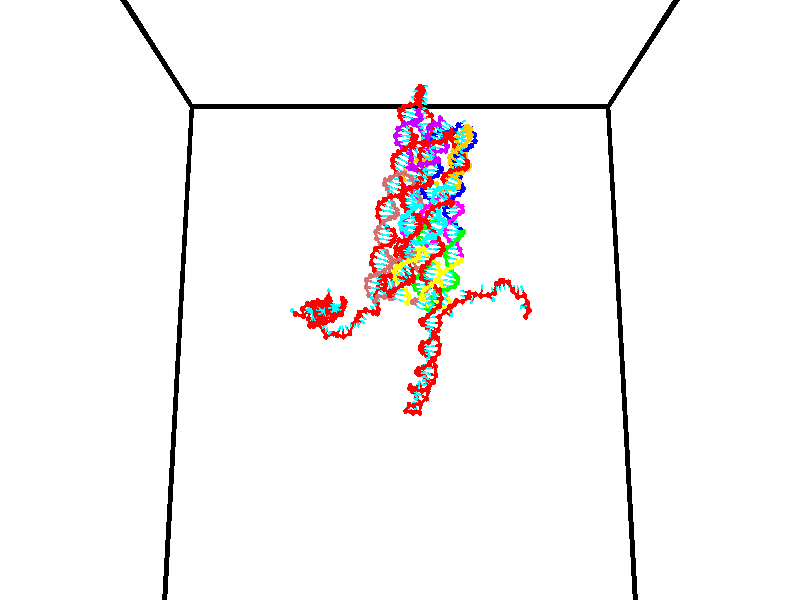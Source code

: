 // switches for output
#declare DRAW_BASES = 1; // possible values are 0, 1; only relevant for DNA ribbons
#declare DRAW_BASES_TYPE = 3; // possible values are 1, 2, 3; only relevant for DNA ribbons
#declare DRAW_FOG = 0; // set to 1 to enable fog

#include "colors.inc"

#include "transforms.inc"
background { rgb <1, 1, 1>}

#default {
   normal{
       ripples 0.25
       frequency 0.20
       turbulence 0.2
       lambda 5
   }
	finish {
		phong 0.1
		phong_size 40.
	}
}

// original window dimensions: 1024x640


// camera settings

camera {
	sky <0, 0.179814, -0.983701>
	up <0, 0.179814, -0.983701>
	right 1.6 * <1, 0, 0>
	location <35, 94.9851, 44.8844>
	look_at <35, 29.7336, 32.9568>
	direction <0, -65.2515, -11.9276>
	angle 67.0682
}


# declare cpy_camera_pos = <35, 94.9851, 44.8844>;
# if (DRAW_FOG = 1)
fog {
	fog_type 2
	up vnormalize(cpy_camera_pos)
	color rgbt<1,1,1,0.3>
	distance 1e-5
	fog_alt 3e-3
	fog_offset 56
}
# end


// LIGHTS

# declare lum = 6;
global_settings {
	ambient_light rgb lum * <0.05, 0.05, 0.05>
	max_trace_level 15
}# declare cpy_direct_light_amount = 0.25;
light_source
{	1000 * <-1, -1.16352, -0.803886>,
	rgb lum * cpy_direct_light_amount
	parallel
}

light_source
{	1000 * <1, 1.16352, 0.803886>,
	rgb lum * cpy_direct_light_amount
	parallel
}

// strand 0

// nucleotide -1

// particle -1
sphere {
	<24.466776, 34.804855, 35.099998> 0.250000
	pigment { color rgbt <1,0,0,0> }
	no_shadow
}
cylinder {
	<24.326134, 35.160160, 34.981766>,  <24.241749, 35.373344, 34.910828>, 0.100000
	pigment { color rgbt <1,0,0,0> }
	no_shadow
}
cylinder {
	<24.326134, 35.160160, 34.981766>,  <24.466776, 34.804855, 35.099998>, 0.100000
	pigment { color rgbt <1,0,0,0> }
	no_shadow
}

// particle -1
sphere {
	<24.326134, 35.160160, 34.981766> 0.100000
	pigment { color rgbt <1,0,0,0> }
	no_shadow
}
sphere {
	0, 1
	scale<0.080000,0.200000,0.300000>
	matrix <-0.589645, -0.455373, -0.667050,
		-0.727114, -0.060248, 0.683868,
		-0.351603, 0.888261, -0.295583,
		24.220654, 35.426640, 34.893089>
	pigment { color rgbt <0,1,1,0> }
	no_shadow
}
cylinder {
	<25.222195, 34.528149, 35.226948>,  <24.466776, 34.804855, 35.099998>, 0.130000
	pigment { color rgbt <1,0,0,0> }
	no_shadow
}

// nucleotide -1

// particle -1
sphere {
	<25.222195, 34.528149, 35.226948> 0.250000
	pigment { color rgbt <1,0,0,0> }
	no_shadow
}
cylinder {
	<25.499739, 34.630169, 34.957577>,  <25.666265, 34.691380, 34.795956>, 0.100000
	pigment { color rgbt <1,0,0,0> }
	no_shadow
}
cylinder {
	<25.499739, 34.630169, 34.957577>,  <25.222195, 34.528149, 35.226948>, 0.100000
	pigment { color rgbt <1,0,0,0> }
	no_shadow
}

// particle -1
sphere {
	<25.499739, 34.630169, 34.957577> 0.100000
	pigment { color rgbt <1,0,0,0> }
	no_shadow
}
sphere {
	0, 1
	scale<0.080000,0.200000,0.300000>
	matrix <0.217999, -0.965691, -0.141129,
		-0.686319, -0.048883, -0.725656,
		0.693861, 0.255052, -0.673429,
		25.707897, 34.706684, 34.755547>
	pigment { color rgbt <0,1,1,0> }
	no_shadow
}
cylinder {
	<25.043240, 34.185059, 34.553036>,  <25.222195, 34.528149, 35.226948>, 0.130000
	pigment { color rgbt <1,0,0,0> }
	no_shadow
}

// nucleotide -1

// particle -1
sphere {
	<25.043240, 34.185059, 34.553036> 0.250000
	pigment { color rgbt <1,0,0,0> }
	no_shadow
}
cylinder {
	<25.425869, 34.250683, 34.649414>,  <25.655447, 34.290058, 34.707241>, 0.100000
	pigment { color rgbt <1,0,0,0> }
	no_shadow
}
cylinder {
	<25.425869, 34.250683, 34.649414>,  <25.043240, 34.185059, 34.553036>, 0.100000
	pigment { color rgbt <1,0,0,0> }
	no_shadow
}

// particle -1
sphere {
	<25.425869, 34.250683, 34.649414> 0.100000
	pigment { color rgbt <1,0,0,0> }
	no_shadow
}
sphere {
	0, 1
	scale<0.080000,0.200000,0.300000>
	matrix <0.197688, -0.972566, -0.122618,
		0.214216, 0.164924, -0.962763,
		0.956573, 0.164060, 0.240943,
		25.712841, 34.299900, 34.721699>
	pigment { color rgbt <0,1,1,0> }
	no_shadow
}
cylinder {
	<25.476841, 33.822697, 34.037395>,  <25.043240, 34.185059, 34.553036>, 0.130000
	pigment { color rgbt <1,0,0,0> }
	no_shadow
}

// nucleotide -1

// particle -1
sphere {
	<25.476841, 33.822697, 34.037395> 0.250000
	pigment { color rgbt <1,0,0,0> }
	no_shadow
}
cylinder {
	<25.675964, 33.841846, 34.383781>,  <25.795439, 33.853336, 34.591614>, 0.100000
	pigment { color rgbt <1,0,0,0> }
	no_shadow
}
cylinder {
	<25.675964, 33.841846, 34.383781>,  <25.476841, 33.822697, 34.037395>, 0.100000
	pigment { color rgbt <1,0,0,0> }
	no_shadow
}

// particle -1
sphere {
	<25.675964, 33.841846, 34.383781> 0.100000
	pigment { color rgbt <1,0,0,0> }
	no_shadow
}
sphere {
	0, 1
	scale<0.080000,0.200000,0.300000>
	matrix <0.162151, -0.986007, -0.038703,
		0.851995, 0.159684, -0.498604,
		0.497807, 0.047875, 0.865966,
		25.825306, 33.856209, 34.643570>
	pigment { color rgbt <0,1,1,0> }
	no_shadow
}
cylinder {
	<25.960743, 33.376854, 33.977539>,  <25.476841, 33.822697, 34.037395>, 0.130000
	pigment { color rgbt <1,0,0,0> }
	no_shadow
}

// nucleotide -1

// particle -1
sphere {
	<25.960743, 33.376854, 33.977539> 0.250000
	pigment { color rgbt <1,0,0,0> }
	no_shadow
}
cylinder {
	<26.003736, 33.414425, 34.373444>,  <26.029533, 33.436966, 34.610985>, 0.100000
	pigment { color rgbt <1,0,0,0> }
	no_shadow
}
cylinder {
	<26.003736, 33.414425, 34.373444>,  <25.960743, 33.376854, 33.977539>, 0.100000
	pigment { color rgbt <1,0,0,0> }
	no_shadow
}

// particle -1
sphere {
	<26.003736, 33.414425, 34.373444> 0.100000
	pigment { color rgbt <1,0,0,0> }
	no_shadow
}
sphere {
	0, 1
	scale<0.080000,0.200000,0.300000>
	matrix <0.283817, -0.957000, 0.059995,
		0.952835, 0.274462, -0.129521,
		0.107485, 0.093926, 0.989760,
		26.035982, 33.442604, 34.670372>
	pigment { color rgbt <0,1,1,0> }
	no_shadow
}
cylinder {
	<26.691906, 33.436943, 34.325321>,  <25.960743, 33.376854, 33.977539>, 0.130000
	pigment { color rgbt <1,0,0,0> }
	no_shadow
}

// nucleotide -1

// particle -1
sphere {
	<26.691906, 33.436943, 34.325321> 0.250000
	pigment { color rgbt <1,0,0,0> }
	no_shadow
}
cylinder {
	<26.453959, 33.236511, 34.576733>,  <26.311190, 33.116253, 34.727581>, 0.100000
	pigment { color rgbt <1,0,0,0> }
	no_shadow
}
cylinder {
	<26.453959, 33.236511, 34.576733>,  <26.691906, 33.436943, 34.325321>, 0.100000
	pigment { color rgbt <1,0,0,0> }
	no_shadow
}

// particle -1
sphere {
	<26.453959, 33.236511, 34.576733> 0.100000
	pigment { color rgbt <1,0,0,0> }
	no_shadow
}
sphere {
	0, 1
	scale<0.080000,0.200000,0.300000>
	matrix <0.566818, -0.815917, -0.114000,
		0.569954, 0.288449, 0.769383,
		-0.594870, -0.501075, 0.628533,
		26.275497, 33.086189, 34.765293>
	pigment { color rgbt <0,1,1,0> }
	no_shadow
}
cylinder {
	<27.063477, 33.091816, 34.826099>,  <26.691906, 33.436943, 34.325321>, 0.130000
	pigment { color rgbt <1,0,0,0> }
	no_shadow
}

// nucleotide -1

// particle -1
sphere {
	<27.063477, 33.091816, 34.826099> 0.250000
	pigment { color rgbt <1,0,0,0> }
	no_shadow
}
cylinder {
	<26.729593, 32.875095, 34.865520>,  <26.529264, 32.745064, 34.889172>, 0.100000
	pigment { color rgbt <1,0,0,0> }
	no_shadow
}
cylinder {
	<26.729593, 32.875095, 34.865520>,  <27.063477, 33.091816, 34.826099>, 0.100000
	pigment { color rgbt <1,0,0,0> }
	no_shadow
}

// particle -1
sphere {
	<26.729593, 32.875095, 34.865520> 0.100000
	pigment { color rgbt <1,0,0,0> }
	no_shadow
}
sphere {
	0, 1
	scale<0.080000,0.200000,0.300000>
	matrix <0.537266, -0.840485, -0.070219,
		0.120874, -0.005665, 0.992652,
		-0.834706, -0.541806, 0.098549,
		26.479181, 32.712555, 34.895084>
	pigment { color rgbt <0,1,1,0> }
	no_shadow
}
cylinder {
	<27.148504, 32.426224, 35.242851>,  <27.063477, 33.091816, 34.826099>, 0.130000
	pigment { color rgbt <1,0,0,0> }
	no_shadow
}

// nucleotide -1

// particle -1
sphere {
	<27.148504, 32.426224, 35.242851> 0.250000
	pigment { color rgbt <1,0,0,0> }
	no_shadow
}
cylinder {
	<26.838680, 32.378273, 34.994434>,  <26.652786, 32.349503, 34.845387>, 0.100000
	pigment { color rgbt <1,0,0,0> }
	no_shadow
}
cylinder {
	<26.838680, 32.378273, 34.994434>,  <27.148504, 32.426224, 35.242851>, 0.100000
	pigment { color rgbt <1,0,0,0> }
	no_shadow
}

// particle -1
sphere {
	<26.838680, 32.378273, 34.994434> 0.100000
	pigment { color rgbt <1,0,0,0> }
	no_shadow
}
sphere {
	0, 1
	scale<0.080000,0.200000,0.300000>
	matrix <0.280894, -0.944933, -0.167929,
		-0.566707, -0.304517, 0.765580,
		-0.774559, -0.119880, -0.621037,
		26.606312, 32.342308, 34.808125>
	pigment { color rgbt <0,1,1,0> }
	no_shadow
}
cylinder {
	<26.891285, 31.655701, 35.424065>,  <27.148504, 32.426224, 35.242851>, 0.130000
	pigment { color rgbt <1,0,0,0> }
	no_shadow
}

// nucleotide -1

// particle -1
sphere {
	<26.891285, 31.655701, 35.424065> 0.250000
	pigment { color rgbt <1,0,0,0> }
	no_shadow
}
cylinder {
	<26.754051, 31.777443, 35.068615>,  <26.671711, 31.850489, 34.855343>, 0.100000
	pigment { color rgbt <1,0,0,0> }
	no_shadow
}
cylinder {
	<26.754051, 31.777443, 35.068615>,  <26.891285, 31.655701, 35.424065>, 0.100000
	pigment { color rgbt <1,0,0,0> }
	no_shadow
}

// particle -1
sphere {
	<26.754051, 31.777443, 35.068615> 0.100000
	pigment { color rgbt <1,0,0,0> }
	no_shadow
}
sphere {
	0, 1
	scale<0.080000,0.200000,0.300000>
	matrix <0.339695, -0.841813, -0.419473,
		-0.875729, -0.445777, 0.185423,
		-0.343083, 0.304358, -0.888629,
		26.651127, 31.868750, 34.802025>
	pigment { color rgbt <0,1,1,0> }
	no_shadow
}
cylinder {
	<26.469786, 31.169481, 35.227360>,  <26.891285, 31.655701, 35.424065>, 0.130000
	pigment { color rgbt <1,0,0,0> }
	no_shadow
}

// nucleotide -1

// particle -1
sphere {
	<26.469786, 31.169481, 35.227360> 0.250000
	pigment { color rgbt <1,0,0,0> }
	no_shadow
}
cylinder {
	<26.608927, 31.362967, 34.906109>,  <26.692411, 31.479057, 34.713356>, 0.100000
	pigment { color rgbt <1,0,0,0> }
	no_shadow
}
cylinder {
	<26.608927, 31.362967, 34.906109>,  <26.469786, 31.169481, 35.227360>, 0.100000
	pigment { color rgbt <1,0,0,0> }
	no_shadow
}

// particle -1
sphere {
	<26.608927, 31.362967, 34.906109> 0.100000
	pigment { color rgbt <1,0,0,0> }
	no_shadow
}
sphere {
	0, 1
	scale<0.080000,0.200000,0.300000>
	matrix <0.432400, -0.842854, -0.320356,
		-0.831883, -0.235837, -0.502347,
		0.347853, 0.483714, -0.803131,
		26.713284, 31.508081, 34.665169>
	pigment { color rgbt <0,1,1,0> }
	no_shadow
}
cylinder {
	<26.173168, 30.775009, 34.684029>,  <26.469786, 31.169481, 35.227360>, 0.130000
	pigment { color rgbt <1,0,0,0> }
	no_shadow
}

// nucleotide -1

// particle -1
sphere {
	<26.173168, 30.775009, 34.684029> 0.250000
	pigment { color rgbt <1,0,0,0> }
	no_shadow
}
cylinder {
	<26.509174, 30.976833, 34.604229>,  <26.710777, 31.097927, 34.556351>, 0.100000
	pigment { color rgbt <1,0,0,0> }
	no_shadow
}
cylinder {
	<26.509174, 30.976833, 34.604229>,  <26.173168, 30.775009, 34.684029>, 0.100000
	pigment { color rgbt <1,0,0,0> }
	no_shadow
}

// particle -1
sphere {
	<26.509174, 30.976833, 34.604229> 0.100000
	pigment { color rgbt <1,0,0,0> }
	no_shadow
}
sphere {
	0, 1
	scale<0.080000,0.200000,0.300000>
	matrix <0.479319, -0.862394, -0.162879,
		-0.254225, 0.041199, -0.966267,
		0.840014, 0.504558, -0.199495,
		26.761179, 31.128201, 34.544380>
	pigment { color rgbt <0,1,1,0> }
	no_shadow
}
cylinder {
	<26.511456, 30.567038, 33.973141>,  <26.173168, 30.775009, 34.684029>, 0.130000
	pigment { color rgbt <1,0,0,0> }
	no_shadow
}

// nucleotide -1

// particle -1
sphere {
	<26.511456, 30.567038, 33.973141> 0.250000
	pigment { color rgbt <1,0,0,0> }
	no_shadow
}
cylinder {
	<26.777630, 30.665859, 34.254894>,  <26.937334, 30.725153, 34.423946>, 0.100000
	pigment { color rgbt <1,0,0,0> }
	no_shadow
}
cylinder {
	<26.777630, 30.665859, 34.254894>,  <26.511456, 30.567038, 33.973141>, 0.100000
	pigment { color rgbt <1,0,0,0> }
	no_shadow
}

// particle -1
sphere {
	<26.777630, 30.665859, 34.254894> 0.100000
	pigment { color rgbt <1,0,0,0> }
	no_shadow
}
sphere {
	0, 1
	scale<0.080000,0.200000,0.300000>
	matrix <0.396734, -0.916380, -0.053389,
		0.632296, 0.314981, -0.707806,
		0.665436, 0.247053, 0.704386,
		26.977261, 30.739975, 34.466209>
	pigment { color rgbt <0,1,1,0> }
	no_shadow
}
cylinder {
	<27.175932, 30.347263, 33.688244>,  <26.511456, 30.567038, 33.973141>, 0.130000
	pigment { color rgbt <1,0,0,0> }
	no_shadow
}

// nucleotide -1

// particle -1
sphere {
	<27.175932, 30.347263, 33.688244> 0.250000
	pigment { color rgbt <1,0,0,0> }
	no_shadow
}
cylinder {
	<27.208263, 30.395491, 34.084007>,  <27.227663, 30.424427, 34.321465>, 0.100000
	pigment { color rgbt <1,0,0,0> }
	no_shadow
}
cylinder {
	<27.208263, 30.395491, 34.084007>,  <27.175932, 30.347263, 33.688244>, 0.100000
	pigment { color rgbt <1,0,0,0> }
	no_shadow
}

// particle -1
sphere {
	<27.208263, 30.395491, 34.084007> 0.100000
	pigment { color rgbt <1,0,0,0> }
	no_shadow
}
sphere {
	0, 1
	scale<0.080000,0.200000,0.300000>
	matrix <0.535710, -0.842346, 0.058884,
		0.840524, 0.525277, -0.132676,
		0.080829, 0.120570, 0.989409,
		27.232512, 30.431662, 34.380829>
	pigment { color rgbt <0,1,1,0> }
	no_shadow
}
cylinder {
	<27.892387, 30.380302, 34.006195>,  <27.175932, 30.347263, 33.688244>, 0.130000
	pigment { color rgbt <1,0,0,0> }
	no_shadow
}

// nucleotide -1

// particle -1
sphere {
	<27.892387, 30.380302, 34.006195> 0.250000
	pigment { color rgbt <1,0,0,0> }
	no_shadow
}
cylinder {
	<27.680269, 30.229822, 34.310108>,  <27.552999, 30.139534, 34.492455>, 0.100000
	pigment { color rgbt <1,0,0,0> }
	no_shadow
}
cylinder {
	<27.680269, 30.229822, 34.310108>,  <27.892387, 30.380302, 34.006195>, 0.100000
	pigment { color rgbt <1,0,0,0> }
	no_shadow
}

// particle -1
sphere {
	<27.680269, 30.229822, 34.310108> 0.100000
	pigment { color rgbt <1,0,0,0> }
	no_shadow
}
sphere {
	0, 1
	scale<0.080000,0.200000,0.300000>
	matrix <0.666451, -0.738908, 0.099289,
		0.524054, 0.559007, 0.642556,
		-0.530293, -0.376200, 0.759778,
		27.521181, 30.116962, 34.538040>
	pigment { color rgbt <0,1,1,0> }
	no_shadow
}
cylinder {
	<27.912252, 31.069950, 34.280159>,  <27.892387, 30.380302, 34.006195>, 0.130000
	pigment { color rgbt <1,0,0,0> }
	no_shadow
}

// nucleotide -1

// particle -1
sphere {
	<27.912252, 31.069950, 34.280159> 0.250000
	pigment { color rgbt <1,0,0,0> }
	no_shadow
}
cylinder {
	<27.540501, 31.011652, 34.144508>,  <27.317450, 30.976673, 34.063118>, 0.100000
	pigment { color rgbt <1,0,0,0> }
	no_shadow
}
cylinder {
	<27.540501, 31.011652, 34.144508>,  <27.912252, 31.069950, 34.280159>, 0.100000
	pigment { color rgbt <1,0,0,0> }
	no_shadow
}

// particle -1
sphere {
	<27.540501, 31.011652, 34.144508> 0.100000
	pigment { color rgbt <1,0,0,0> }
	no_shadow
}
sphere {
	0, 1
	scale<0.080000,0.200000,0.300000>
	matrix <-0.230663, 0.946585, 0.225325,
		0.288175, 0.287638, -0.913356,
		-0.929381, -0.145744, -0.339130,
		27.261686, 30.967928, 34.042770>
	pigment { color rgbt <0,1,1,0> }
	no_shadow
}
cylinder {
	<27.612822, 31.647631, 33.777649>,  <27.912252, 31.069950, 34.280159>, 0.130000
	pigment { color rgbt <1,0,0,0> }
	no_shadow
}

// nucleotide -1

// particle -1
sphere {
	<27.612822, 31.647631, 33.777649> 0.250000
	pigment { color rgbt <1,0,0,0> }
	no_shadow
}
cylinder {
	<27.335135, 31.474506, 34.007687>,  <27.168522, 31.370632, 34.145710>, 0.100000
	pigment { color rgbt <1,0,0,0> }
	no_shadow
}
cylinder {
	<27.335135, 31.474506, 34.007687>,  <27.612822, 31.647631, 33.777649>, 0.100000
	pigment { color rgbt <1,0,0,0> }
	no_shadow
}

// particle -1
sphere {
	<27.335135, 31.474506, 34.007687> 0.100000
	pigment { color rgbt <1,0,0,0> }
	no_shadow
}
sphere {
	0, 1
	scale<0.080000,0.200000,0.300000>
	matrix <-0.414835, 0.893548, 0.171711,
		-0.588196, -0.119367, -0.799860,
		-0.694217, -0.432810, 0.575099,
		27.126869, 31.344664, 34.180218>
	pigment { color rgbt <0,1,1,0> }
	no_shadow
}
cylinder {
	<27.344297, 31.609489, 33.000694>,  <27.612822, 31.647631, 33.777649>, 0.130000
	pigment { color rgbt <1,0,0,0> }
	no_shadow
}

// nucleotide -1

// particle -1
sphere {
	<27.344297, 31.609489, 33.000694> 0.250000
	pigment { color rgbt <1,0,0,0> }
	no_shadow
}
cylinder {
	<27.403818, 31.923019, 32.759541>,  <27.439529, 32.111137, 32.614849>, 0.100000
	pigment { color rgbt <1,0,0,0> }
	no_shadow
}
cylinder {
	<27.403818, 31.923019, 32.759541>,  <27.344297, 31.609489, 33.000694>, 0.100000
	pigment { color rgbt <1,0,0,0> }
	no_shadow
}

// particle -1
sphere {
	<27.403818, 31.923019, 32.759541> 0.100000
	pigment { color rgbt <1,0,0,0> }
	no_shadow
}
sphere {
	0, 1
	scale<0.080000,0.200000,0.300000>
	matrix <-0.282724, 0.617948, 0.733626,
		0.947589, 0.061287, 0.313557,
		0.148800, 0.783827, -0.602888,
		27.448458, 32.158169, 32.578674>
	pigment { color rgbt <0,1,1,0> }
	no_shadow
}
cylinder {
	<27.071722, 32.064346, 33.532295>,  <27.344297, 31.609489, 33.000694>, 0.130000
	pigment { color rgbt <1,0,0,0> }
	no_shadow
}

// nucleotide -1

// particle -1
sphere {
	<27.071722, 32.064346, 33.532295> 0.250000
	pigment { color rgbt <1,0,0,0> }
	no_shadow
}
cylinder {
	<26.975348, 31.893661, 33.880978>,  <26.917522, 31.791252, 34.090187>, 0.100000
	pigment { color rgbt <1,0,0,0> }
	no_shadow
}
cylinder {
	<26.975348, 31.893661, 33.880978>,  <27.071722, 32.064346, 33.532295>, 0.100000
	pigment { color rgbt <1,0,0,0> }
	no_shadow
}

// particle -1
sphere {
	<26.975348, 31.893661, 33.880978> 0.100000
	pigment { color rgbt <1,0,0,0> }
	no_shadow
}
sphere {
	0, 1
	scale<0.080000,0.200000,0.300000>
	matrix <-0.764159, 0.637125, 0.100666,
		-0.598339, -0.641866, -0.479580,
		-0.240938, -0.426708, 0.871704,
		26.903067, 31.765650, 34.142490>
	pigment { color rgbt <0,1,1,0> }
	no_shadow
}
cylinder {
	<26.341280, 32.133461, 33.530342>,  <27.071722, 32.064346, 33.532295>, 0.130000
	pigment { color rgbt <1,0,0,0> }
	no_shadow
}

// nucleotide -1

// particle -1
sphere {
	<26.341280, 32.133461, 33.530342> 0.250000
	pigment { color rgbt <1,0,0,0> }
	no_shadow
}
cylinder {
	<26.438705, 32.088543, 33.915688>,  <26.497160, 32.061592, 34.146896>, 0.100000
	pigment { color rgbt <1,0,0,0> }
	no_shadow
}
cylinder {
	<26.438705, 32.088543, 33.915688>,  <26.341280, 32.133461, 33.530342>, 0.100000
	pigment { color rgbt <1,0,0,0> }
	no_shadow
}

// particle -1
sphere {
	<26.438705, 32.088543, 33.915688> 0.100000
	pigment { color rgbt <1,0,0,0> }
	no_shadow
}
sphere {
	0, 1
	scale<0.080000,0.200000,0.300000>
	matrix <-0.750628, 0.607182, 0.260553,
		-0.614195, -0.786587, 0.063596,
		0.243562, -0.112294, 0.963363,
		26.511774, 32.054855, 34.204697>
	pigment { color rgbt <0,1,1,0> }
	no_shadow
}
cylinder {
	<25.695894, 32.241390, 33.900612>,  <26.341280, 32.133461, 33.530342>, 0.130000
	pigment { color rgbt <1,0,0,0> }
	no_shadow
}

// nucleotide -1

// particle -1
sphere {
	<25.695894, 32.241390, 33.900612> 0.250000
	pigment { color rgbt <1,0,0,0> }
	no_shadow
}
cylinder {
	<25.972836, 32.260330, 34.188614>,  <26.139000, 32.271694, 34.361416>, 0.100000
	pigment { color rgbt <1,0,0,0> }
	no_shadow
}
cylinder {
	<25.972836, 32.260330, 34.188614>,  <25.695894, 32.241390, 33.900612>, 0.100000
	pigment { color rgbt <1,0,0,0> }
	no_shadow
}

// particle -1
sphere {
	<25.972836, 32.260330, 34.188614> 0.100000
	pigment { color rgbt <1,0,0,0> }
	no_shadow
}
sphere {
	0, 1
	scale<0.080000,0.200000,0.300000>
	matrix <-0.654405, 0.461575, 0.598918,
		-0.303977, -0.885837, 0.350558,
		0.692352, 0.047350, 0.720004,
		26.180542, 32.274536, 34.404613>
	pigment { color rgbt <0,1,1,0> }
	no_shadow
}
cylinder {
	<25.429676, 31.971251, 34.495918>,  <25.695894, 32.241390, 33.900612>, 0.130000
	pigment { color rgbt <1,0,0,0> }
	no_shadow
}

// nucleotide -1

// particle -1
sphere {
	<25.429676, 31.971251, 34.495918> 0.250000
	pigment { color rgbt <1,0,0,0> }
	no_shadow
}
cylinder {
	<25.711712, 32.233295, 34.604488>,  <25.880934, 32.390522, 34.669632>, 0.100000
	pigment { color rgbt <1,0,0,0> }
	no_shadow
}
cylinder {
	<25.711712, 32.233295, 34.604488>,  <25.429676, 31.971251, 34.495918>, 0.100000
	pigment { color rgbt <1,0,0,0> }
	no_shadow
}

// particle -1
sphere {
	<25.711712, 32.233295, 34.604488> 0.100000
	pigment { color rgbt <1,0,0,0> }
	no_shadow
}
sphere {
	0, 1
	scale<0.080000,0.200000,0.300000>
	matrix <-0.658675, 0.463269, 0.592899,
		0.262672, -0.596831, 0.758153,
		0.705089, 0.655114, 0.271430,
		25.923239, 32.429829, 34.685917>
	pigment { color rgbt <0,1,1,0> }
	no_shadow
}
cylinder {
	<25.340342, 32.222481, 35.067219>,  <25.429676, 31.971251, 34.495918>, 0.130000
	pigment { color rgbt <1,0,0,0> }
	no_shadow
}

// nucleotide -1

// particle -1
sphere {
	<25.340342, 32.222481, 35.067219> 0.250000
	pigment { color rgbt <1,0,0,0> }
	no_shadow
}
cylinder {
	<25.715082, 32.362068, 35.076420>,  <25.939926, 32.445820, 35.081940>, 0.100000
	pigment { color rgbt <1,0,0,0> }
	no_shadow
}
cylinder {
	<25.715082, 32.362068, 35.076420>,  <25.340342, 32.222481, 35.067219>, 0.100000
	pigment { color rgbt <1,0,0,0> }
	no_shadow
}

// particle -1
sphere {
	<25.715082, 32.362068, 35.076420> 0.100000
	pigment { color rgbt <1,0,0,0> }
	no_shadow
}
sphere {
	0, 1
	scale<0.080000,0.200000,0.300000>
	matrix <-0.346704, 0.918135, 0.191898,
		0.045850, -0.187754, 0.981146,
		0.936853, 0.348965, 0.022998,
		25.996138, 32.466759, 35.083321>
	pigment { color rgbt <0,1,1,0> }
	no_shadow
}
cylinder {
	<25.564419, 32.407837, 35.734562>,  <25.340342, 32.222481, 35.067219>, 0.130000
	pigment { color rgbt <1,0,0,0> }
	no_shadow
}

// nucleotide -1

// particle -1
sphere {
	<25.564419, 32.407837, 35.734562> 0.250000
	pigment { color rgbt <1,0,0,0> }
	no_shadow
}
cylinder {
	<25.736603, 32.616245, 35.439743>,  <25.839914, 32.741291, 35.262852>, 0.100000
	pigment { color rgbt <1,0,0,0> }
	no_shadow
}
cylinder {
	<25.736603, 32.616245, 35.439743>,  <25.564419, 32.407837, 35.734562>, 0.100000
	pigment { color rgbt <1,0,0,0> }
	no_shadow
}

// particle -1
sphere {
	<25.736603, 32.616245, 35.439743> 0.100000
	pigment { color rgbt <1,0,0,0> }
	no_shadow
}
sphere {
	0, 1
	scale<0.080000,0.200000,0.300000>
	matrix <-0.375890, 0.845874, 0.378422,
		0.820615, 0.114151, 0.559965,
		0.430463, 0.521024, -0.737045,
		25.865742, 32.772552, 35.218628>
	pigment { color rgbt <0,1,1,0> }
	no_shadow
}
cylinder {
	<25.623898, 33.111835, 35.829277>,  <25.564419, 32.407837, 35.734562>, 0.130000
	pigment { color rgbt <1,0,0,0> }
	no_shadow
}

// nucleotide -1

// particle -1
sphere {
	<25.623898, 33.111835, 35.829277> 0.250000
	pigment { color rgbt <1,0,0,0> }
	no_shadow
}
cylinder {
	<25.914846, 33.109039, 35.554794>,  <26.089417, 33.107361, 35.390106>, 0.100000
	pigment { color rgbt <1,0,0,0> }
	no_shadow
}
cylinder {
	<25.914846, 33.109039, 35.554794>,  <25.623898, 33.111835, 35.829277>, 0.100000
	pigment { color rgbt <1,0,0,0> }
	no_shadow
}

// particle -1
sphere {
	<25.914846, 33.109039, 35.554794> 0.100000
	pigment { color rgbt <1,0,0,0> }
	no_shadow
}
sphere {
	0, 1
	scale<0.080000,0.200000,0.300000>
	matrix <-0.027596, 0.998841, -0.039431,
		0.685686, 0.047617, 0.726338,
		0.727374, -0.006993, -0.686206,
		26.133059, 33.106941, 35.348934>
	pigment { color rgbt <0,1,1,0> }
	no_shadow
}
cylinder {
	<26.140463, 33.619934, 35.950172>,  <25.623898, 33.111835, 35.829277>, 0.130000
	pigment { color rgbt <1,0,0,0> }
	no_shadow
}

// nucleotide -1

// particle -1
sphere {
	<26.140463, 33.619934, 35.950172> 0.250000
	pigment { color rgbt <1,0,0,0> }
	no_shadow
}
cylinder {
	<26.110006, 33.544121, 35.558605>,  <26.091732, 33.498634, 35.323666>, 0.100000
	pigment { color rgbt <1,0,0,0> }
	no_shadow
}
cylinder {
	<26.110006, 33.544121, 35.558605>,  <26.140463, 33.619934, 35.950172>, 0.100000
	pigment { color rgbt <1,0,0,0> }
	no_shadow
}

// particle -1
sphere {
	<26.110006, 33.544121, 35.558605> 0.100000
	pigment { color rgbt <1,0,0,0> }
	no_shadow
}
sphere {
	0, 1
	scale<0.080000,0.200000,0.300000>
	matrix <0.097198, 0.975680, -0.196468,
		0.992348, -0.110109, -0.055869,
		-0.076143, -0.189534, -0.978917,
		26.087164, 33.487259, 35.264931>
	pigment { color rgbt <0,1,1,0> }
	no_shadow
}
cylinder {
	<26.681019, 34.027157, 35.636356>,  <26.140463, 33.619934, 35.950172>, 0.130000
	pigment { color rgbt <1,0,0,0> }
	no_shadow
}

// nucleotide -1

// particle -1
sphere {
	<26.681019, 34.027157, 35.636356> 0.250000
	pigment { color rgbt <1,0,0,0> }
	no_shadow
}
cylinder {
	<26.414944, 33.972782, 35.342678>,  <26.255299, 33.940159, 35.166470>, 0.100000
	pigment { color rgbt <1,0,0,0> }
	no_shadow
}
cylinder {
	<26.414944, 33.972782, 35.342678>,  <26.681019, 34.027157, 35.636356>, 0.100000
	pigment { color rgbt <1,0,0,0> }
	no_shadow
}

// particle -1
sphere {
	<26.414944, 33.972782, 35.342678> 0.100000
	pigment { color rgbt <1,0,0,0> }
	no_shadow
}
sphere {
	0, 1
	scale<0.080000,0.200000,0.300000>
	matrix <0.115220, 0.952824, -0.280805,
		0.737731, -0.271383, -0.618147,
		-0.665190, -0.135935, -0.734196,
		26.215387, 33.932003, 35.122417>
	pigment { color rgbt <0,1,1,0> }
	no_shadow
}
cylinder {
	<26.993568, 34.309166, 35.016476>,  <26.681019, 34.027157, 35.636356>, 0.130000
	pigment { color rgbt <1,0,0,0> }
	no_shadow
}

// nucleotide -1

// particle -1
sphere {
	<26.993568, 34.309166, 35.016476> 0.250000
	pigment { color rgbt <1,0,0,0> }
	no_shadow
}
cylinder {
	<26.605770, 34.333931, 34.921616>,  <26.373091, 34.348789, 34.864700>, 0.100000
	pigment { color rgbt <1,0,0,0> }
	no_shadow
}
cylinder {
	<26.605770, 34.333931, 34.921616>,  <26.993568, 34.309166, 35.016476>, 0.100000
	pigment { color rgbt <1,0,0,0> }
	no_shadow
}

// particle -1
sphere {
	<26.605770, 34.333931, 34.921616> 0.100000
	pigment { color rgbt <1,0,0,0> }
	no_shadow
}
sphere {
	0, 1
	scale<0.080000,0.200000,0.300000>
	matrix <0.092330, 0.988546, -0.119379,
		0.227043, -0.137633, -0.964110,
		-0.969498, 0.061912, -0.237150,
		26.314920, 34.352505, 34.850471>
	pigment { color rgbt <0,1,1,0> }
	no_shadow
}
cylinder {
	<26.976944, 34.436661, 34.316952>,  <26.993568, 34.309166, 35.016476>, 0.130000
	pigment { color rgbt <1,0,0,0> }
	no_shadow
}

// nucleotide -1

// particle -1
sphere {
	<26.976944, 34.436661, 34.316952> 0.250000
	pigment { color rgbt <1,0,0,0> }
	no_shadow
}
cylinder {
	<26.702137, 34.586937, 34.565746>,  <26.537252, 34.677105, 34.715023>, 0.100000
	pigment { color rgbt <1,0,0,0> }
	no_shadow
}
cylinder {
	<26.702137, 34.586937, 34.565746>,  <26.976944, 34.436661, 34.316952>, 0.100000
	pigment { color rgbt <1,0,0,0> }
	no_shadow
}

// particle -1
sphere {
	<26.702137, 34.586937, 34.565746> 0.100000
	pigment { color rgbt <1,0,0,0> }
	no_shadow
}
sphere {
	0, 1
	scale<0.080000,0.200000,0.300000>
	matrix <0.297802, 0.926357, -0.230602,
		-0.662813, 0.026800, -0.748305,
		-0.687018, 0.375693, 0.621982,
		26.496031, 34.699646, 34.752342>
	pigment { color rgbt <0,1,1,0> }
	no_shadow
}
cylinder {
	<26.706596, 35.103573, 34.028164>,  <26.976944, 34.436661, 34.316952>, 0.130000
	pigment { color rgbt <1,0,0,0> }
	no_shadow
}

// nucleotide -1

// particle -1
sphere {
	<26.706596, 35.103573, 34.028164> 0.250000
	pigment { color rgbt <1,0,0,0> }
	no_shadow
}
cylinder {
	<26.669106, 35.132030, 34.425385>,  <26.646610, 35.149105, 34.663715>, 0.100000
	pigment { color rgbt <1,0,0,0> }
	no_shadow
}
cylinder {
	<26.669106, 35.132030, 34.425385>,  <26.706596, 35.103573, 34.028164>, 0.100000
	pigment { color rgbt <1,0,0,0> }
	no_shadow
}

// particle -1
sphere {
	<26.669106, 35.132030, 34.425385> 0.100000
	pigment { color rgbt <1,0,0,0> }
	no_shadow
}
sphere {
	0, 1
	scale<0.080000,0.200000,0.300000>
	matrix <0.313749, 0.948731, -0.038352,
		-0.944869, 0.307974, -0.111243,
		-0.093729, 0.071140, 0.993053,
		26.640987, 35.153374, 34.723301>
	pigment { color rgbt <0,1,1,0> }
	no_shadow
}
cylinder {
	<26.285727, 35.764050, 34.281277>,  <26.706596, 35.103573, 34.028164>, 0.130000
	pigment { color rgbt <1,0,0,0> }
	no_shadow
}

// nucleotide -1

// particle -1
sphere {
	<26.285727, 35.764050, 34.281277> 0.250000
	pigment { color rgbt <1,0,0,0> }
	no_shadow
}
cylinder {
	<26.549391, 35.623138, 34.547031>,  <26.707590, 35.538593, 34.706486>, 0.100000
	pigment { color rgbt <1,0,0,0> }
	no_shadow
}
cylinder {
	<26.549391, 35.623138, 34.547031>,  <26.285727, 35.764050, 34.281277>, 0.100000
	pigment { color rgbt <1,0,0,0> }
	no_shadow
}

// particle -1
sphere {
	<26.549391, 35.623138, 34.547031> 0.100000
	pigment { color rgbt <1,0,0,0> }
	no_shadow
}
sphere {
	0, 1
	scale<0.080000,0.200000,0.300000>
	matrix <0.408425, 0.909535, 0.077046,
		-0.631424, 0.220567, 0.743407,
		0.659160, -0.352274, 0.664387,
		26.747139, 35.517456, 34.746349>
	pigment { color rgbt <0,1,1,0> }
	no_shadow
}
cylinder {
	<26.477924, 36.357822, 34.682274>,  <26.285727, 35.764050, 34.281277>, 0.130000
	pigment { color rgbt <1,0,0,0> }
	no_shadow
}

// nucleotide -1

// particle -1
sphere {
	<26.477924, 36.357822, 34.682274> 0.250000
	pigment { color rgbt <1,0,0,0> }
	no_shadow
}
cylinder {
	<26.753609, 36.095253, 34.804977>,  <26.919020, 35.937714, 34.878597>, 0.100000
	pigment { color rgbt <1,0,0,0> }
	no_shadow
}
cylinder {
	<26.753609, 36.095253, 34.804977>,  <26.477924, 36.357822, 34.682274>, 0.100000
	pigment { color rgbt <1,0,0,0> }
	no_shadow
}

// particle -1
sphere {
	<26.753609, 36.095253, 34.804977> 0.100000
	pigment { color rgbt <1,0,0,0> }
	no_shadow
}
sphere {
	0, 1
	scale<0.080000,0.200000,0.300000>
	matrix <0.633449, 0.751414, 0.184717,
		-0.351753, 0.067006, 0.933692,
		0.689211, -0.656421, 0.306757,
		26.960373, 35.898327, 34.897003>
	pigment { color rgbt <0,1,1,0> }
	no_shadow
}
cylinder {
	<26.678793, 36.553642, 35.297401>,  <26.477924, 36.357822, 34.682274>, 0.130000
	pigment { color rgbt <1,0,0,0> }
	no_shadow
}

// nucleotide -1

// particle -1
sphere {
	<26.678793, 36.553642, 35.297401> 0.250000
	pigment { color rgbt <1,0,0,0> }
	no_shadow
}
cylinder {
	<26.983374, 36.322281, 35.180344>,  <27.166122, 36.183464, 35.110107>, 0.100000
	pigment { color rgbt <1,0,0,0> }
	no_shadow
}
cylinder {
	<26.983374, 36.322281, 35.180344>,  <26.678793, 36.553642, 35.297401>, 0.100000
	pigment { color rgbt <1,0,0,0> }
	no_shadow
}

// particle -1
sphere {
	<26.983374, 36.322281, 35.180344> 0.100000
	pigment { color rgbt <1,0,0,0> }
	no_shadow
}
sphere {
	0, 1
	scale<0.080000,0.200000,0.300000>
	matrix <0.647950, 0.692169, 0.317904,
		0.018685, -0.431689, 0.901829,
		0.761454, -0.578400, -0.292646,
		27.211809, 36.148762, 35.092548>
	pigment { color rgbt <0,1,1,0> }
	no_shadow
}
cylinder {
	<27.090233, 36.691299, 35.737183>,  <26.678793, 36.553642, 35.297401>, 0.130000
	pigment { color rgbt <1,0,0,0> }
	no_shadow
}

// nucleotide -1

// particle -1
sphere {
	<27.090233, 36.691299, 35.737183> 0.250000
	pigment { color rgbt <1,0,0,0> }
	no_shadow
}
cylinder {
	<27.322411, 36.518837, 35.460869>,  <27.461718, 36.415359, 35.295078>, 0.100000
	pigment { color rgbt <1,0,0,0> }
	no_shadow
}
cylinder {
	<27.322411, 36.518837, 35.460869>,  <27.090233, 36.691299, 35.737183>, 0.100000
	pigment { color rgbt <1,0,0,0> }
	no_shadow
}

// particle -1
sphere {
	<27.322411, 36.518837, 35.460869> 0.100000
	pigment { color rgbt <1,0,0,0> }
	no_shadow
}
sphere {
	0, 1
	scale<0.080000,0.200000,0.300000>
	matrix <0.705915, 0.689303, 0.162927,
		0.405914, -0.582207, 0.704464,
		0.580446, -0.431157, -0.690786,
		27.496544, 36.389488, 35.253632>
	pigment { color rgbt <0,1,1,0> }
	no_shadow
}
cylinder {
	<27.678272, 36.593590, 36.065289>,  <27.090233, 36.691299, 35.737183>, 0.130000
	pigment { color rgbt <1,0,0,0> }
	no_shadow
}

// nucleotide -1

// particle -1
sphere {
	<27.678272, 36.593590, 36.065289> 0.250000
	pigment { color rgbt <1,0,0,0> }
	no_shadow
}
cylinder {
	<27.766056, 36.599785, 35.675091>,  <27.818727, 36.603500, 35.440971>, 0.100000
	pigment { color rgbt <1,0,0,0> }
	no_shadow
}
cylinder {
	<27.766056, 36.599785, 35.675091>,  <27.678272, 36.593590, 36.065289>, 0.100000
	pigment { color rgbt <1,0,0,0> }
	no_shadow
}

// particle -1
sphere {
	<27.766056, 36.599785, 35.675091> 0.100000
	pigment { color rgbt <1,0,0,0> }
	no_shadow
}
sphere {
	0, 1
	scale<0.080000,0.200000,0.300000>
	matrix <0.635830, 0.756096, 0.155048,
		0.739971, -0.654278, 0.156087,
		0.219462, 0.015486, -0.975498,
		27.831894, 36.604431, 35.382442>
	pigment { color rgbt <0,1,1,0> }
	no_shadow
}
cylinder {
	<28.419142, 36.502323, 35.866100>,  <27.678272, 36.593590, 36.065289>, 0.130000
	pigment { color rgbt <1,0,0,0> }
	no_shadow
}

// nucleotide -1

// particle -1
sphere {
	<28.419142, 36.502323, 35.866100> 0.250000
	pigment { color rgbt <1,0,0,0> }
	no_shadow
}
cylinder {
	<28.234188, 36.707531, 35.576820>,  <28.123217, 36.830654, 35.403252>, 0.100000
	pigment { color rgbt <1,0,0,0> }
	no_shadow
}
cylinder {
	<28.234188, 36.707531, 35.576820>,  <28.419142, 36.502323, 35.866100>, 0.100000
	pigment { color rgbt <1,0,0,0> }
	no_shadow
}

// particle -1
sphere {
	<28.234188, 36.707531, 35.576820> 0.100000
	pigment { color rgbt <1,0,0,0> }
	no_shadow
}
sphere {
	0, 1
	scale<0.080000,0.200000,0.300000>
	matrix <0.564366, 0.799355, 0.206209,
		0.683880, -0.312799, -0.659140,
		-0.462385, 0.513018, -0.723196,
		28.095472, 36.861435, 35.359863>
	pigment { color rgbt <0,1,1,0> }
	no_shadow
}
cylinder {
	<28.894732, 36.863113, 35.452770>,  <28.419142, 36.502323, 35.866100>, 0.130000
	pigment { color rgbt <1,0,0,0> }
	no_shadow
}

// nucleotide -1

// particle -1
sphere {
	<28.894732, 36.863113, 35.452770> 0.250000
	pigment { color rgbt <1,0,0,0> }
	no_shadow
}
cylinder {
	<28.566210, 37.091145, 35.444107>,  <28.369097, 37.227962, 35.438911>, 0.100000
	pigment { color rgbt <1,0,0,0> }
	no_shadow
}
cylinder {
	<28.566210, 37.091145, 35.444107>,  <28.894732, 36.863113, 35.452770>, 0.100000
	pigment { color rgbt <1,0,0,0> }
	no_shadow
}

// particle -1
sphere {
	<28.566210, 37.091145, 35.444107> 0.100000
	pigment { color rgbt <1,0,0,0> }
	no_shadow
}
sphere {
	0, 1
	scale<0.080000,0.200000,0.300000>
	matrix <0.568353, 0.820922, 0.055342,
		0.049327, 0.033144, -0.998232,
		-0.821305, 0.570078, -0.021656,
		28.319818, 37.262169, 35.437611>
	pigment { color rgbt <0,1,1,0> }
	no_shadow
}
cylinder {
	<28.767277, 36.222034, 35.230328>,  <28.894732, 36.863113, 35.452770>, 0.130000
	pigment { color rgbt <1,0,0,0> }
	no_shadow
}

// nucleotide -1

// particle -1
sphere {
	<28.767277, 36.222034, 35.230328> 0.250000
	pigment { color rgbt <1,0,0,0> }
	no_shadow
}
cylinder {
	<28.638470, 36.472488, 34.946281>,  <28.561186, 36.622761, 34.775852>, 0.100000
	pigment { color rgbt <1,0,0,0> }
	no_shadow
}
cylinder {
	<28.638470, 36.472488, 34.946281>,  <28.767277, 36.222034, 35.230328>, 0.100000
	pigment { color rgbt <1,0,0,0> }
	no_shadow
}

// particle -1
sphere {
	<28.638470, 36.472488, 34.946281> 0.100000
	pigment { color rgbt <1,0,0,0> }
	no_shadow
}
sphere {
	0, 1
	scale<0.080000,0.200000,0.300000>
	matrix <0.812728, 0.567526, 0.131860,
		0.485570, -0.534669, -0.691629,
		-0.322016, 0.626134, -0.710114,
		28.541864, 36.660328, 34.733246>
	pigment { color rgbt <0,1,1,0> }
	no_shadow
}
cylinder {
	<29.395145, 36.480679, 34.864113>,  <28.767277, 36.222034, 35.230328>, 0.130000
	pigment { color rgbt <1,0,0,0> }
	no_shadow
}

// nucleotide -1

// particle -1
sphere {
	<29.395145, 36.480679, 34.864113> 0.250000
	pigment { color rgbt <1,0,0,0> }
	no_shadow
}
cylinder {
	<29.089777, 36.738792, 34.852840>,  <28.906555, 36.893661, 34.846077>, 0.100000
	pigment { color rgbt <1,0,0,0> }
	no_shadow
}
cylinder {
	<29.089777, 36.738792, 34.852840>,  <29.395145, 36.480679, 34.864113>, 0.100000
	pigment { color rgbt <1,0,0,0> }
	no_shadow
}

// particle -1
sphere {
	<29.089777, 36.738792, 34.852840> 0.100000
	pigment { color rgbt <1,0,0,0> }
	no_shadow
}
sphere {
	0, 1
	scale<0.080000,0.200000,0.300000>
	matrix <0.613314, 0.737896, 0.281702,
		0.202570, 0.197776, -0.959088,
		-0.763421, 0.645286, -0.028177,
		28.860750, 36.932377, 34.844387>
	pigment { color rgbt <0,1,1,0> }
	no_shadow
}
cylinder {
	<29.654232, 37.075043, 34.463242>,  <29.395145, 36.480679, 34.864113>, 0.130000
	pigment { color rgbt <1,0,0,0> }
	no_shadow
}

// nucleotide -1

// particle -1
sphere {
	<29.654232, 37.075043, 34.463242> 0.250000
	pigment { color rgbt <1,0,0,0> }
	no_shadow
}
cylinder {
	<29.356323, 37.216347, 34.689701>,  <29.177578, 37.301128, 34.825577>, 0.100000
	pigment { color rgbt <1,0,0,0> }
	no_shadow
}
cylinder {
	<29.356323, 37.216347, 34.689701>,  <29.654232, 37.075043, 34.463242>, 0.100000
	pigment { color rgbt <1,0,0,0> }
	no_shadow
}

// particle -1
sphere {
	<29.356323, 37.216347, 34.689701> 0.100000
	pigment { color rgbt <1,0,0,0> }
	no_shadow
}
sphere {
	0, 1
	scale<0.080000,0.200000,0.300000>
	matrix <0.557861, 0.795164, 0.237708,
		-0.366204, 0.492868, -0.789288,
		-0.744772, 0.353264, 0.566144,
		29.132891, 37.322327, 34.859543>
	pigment { color rgbt <0,1,1,0> }
	no_shadow
}
cylinder {
	<29.435871, 37.853603, 34.326862>,  <29.654232, 37.075043, 34.463242>, 0.130000
	pigment { color rgbt <1,0,0,0> }
	no_shadow
}

// nucleotide -1

// particle -1
sphere {
	<29.435871, 37.853603, 34.326862> 0.250000
	pigment { color rgbt <1,0,0,0> }
	no_shadow
}
cylinder {
	<29.390009, 37.754478, 34.711662>,  <29.362492, 37.695004, 34.942543>, 0.100000
	pigment { color rgbt <1,0,0,0> }
	no_shadow
}
cylinder {
	<29.390009, 37.754478, 34.711662>,  <29.435871, 37.853603, 34.326862>, 0.100000
	pigment { color rgbt <1,0,0,0> }
	no_shadow
}

// particle -1
sphere {
	<29.390009, 37.754478, 34.711662> 0.100000
	pigment { color rgbt <1,0,0,0> }
	no_shadow
}
sphere {
	0, 1
	scale<0.080000,0.200000,0.300000>
	matrix <0.505342, 0.819177, 0.271251,
		-0.855268, 0.517239, 0.031310,
		-0.114653, -0.247815, 0.961999,
		29.355614, 37.680134, 35.000263>
	pigment { color rgbt <0,1,1,0> }
	no_shadow
}
cylinder {
	<29.657171, 38.285881, 35.043461>,  <29.435871, 37.853603, 34.326862>, 0.130000
	pigment { color rgbt <1,0,0,0> }
	no_shadow
}

// nucleotide -1

// particle -1
sphere {
	<29.657171, 38.285881, 35.043461> 0.250000
	pigment { color rgbt <1,0,0,0> }
	no_shadow
}
cylinder {
	<29.332865, 38.482143, 35.171162>,  <29.138281, 38.599899, 35.247780>, 0.100000
	pigment { color rgbt <1,0,0,0> }
	no_shadow
}
cylinder {
	<29.332865, 38.482143, 35.171162>,  <29.657171, 38.285881, 35.043461>, 0.100000
	pigment { color rgbt <1,0,0,0> }
	no_shadow
}

// particle -1
sphere {
	<29.332865, 38.482143, 35.171162> 0.100000
	pigment { color rgbt <1,0,0,0> }
	no_shadow
}
sphere {
	0, 1
	scale<0.080000,0.200000,0.300000>
	matrix <-0.483518, -0.868742, 0.107227,
		0.329956, -0.067426, 0.941586,
		-0.810765, 0.490654, 0.319248,
		29.089636, 38.629341, 35.266937>
	pigment { color rgbt <0,1,1,0> }
	no_shadow
}
cylinder {
	<29.434320, 37.939686, 35.590485>,  <29.657171, 38.285881, 35.043461>, 0.130000
	pigment { color rgbt <1,0,0,0> }
	no_shadow
}

// nucleotide -1

// particle -1
sphere {
	<29.434320, 37.939686, 35.590485> 0.250000
	pigment { color rgbt <1,0,0,0> }
	no_shadow
}
cylinder {
	<29.111513, 38.101425, 35.418335>,  <28.917828, 38.198467, 35.315044>, 0.100000
	pigment { color rgbt <1,0,0,0> }
	no_shadow
}
cylinder {
	<29.111513, 38.101425, 35.418335>,  <29.434320, 37.939686, 35.590485>, 0.100000
	pigment { color rgbt <1,0,0,0> }
	no_shadow
}

// particle -1
sphere {
	<29.111513, 38.101425, 35.418335> 0.100000
	pigment { color rgbt <1,0,0,0> }
	no_shadow
}
sphere {
	0, 1
	scale<0.080000,0.200000,0.300000>
	matrix <-0.400806, -0.910280, -0.103657,
		-0.433675, 0.088843, 0.896679,
		-0.807020, 0.404348, -0.430374,
		28.869408, 38.222729, 35.289223>
	pigment { color rgbt <0,1,1,0> }
	no_shadow
}
cylinder {
	<28.766115, 37.774315, 35.841232>,  <29.434320, 37.939686, 35.590485>, 0.130000
	pigment { color rgbt <1,0,0,0> }
	no_shadow
}

// nucleotide -1

// particle -1
sphere {
	<28.766115, 37.774315, 35.841232> 0.250000
	pigment { color rgbt <1,0,0,0> }
	no_shadow
}
cylinder {
	<28.731426, 37.871441, 35.454758>,  <28.710613, 37.929714, 35.222874>, 0.100000
	pigment { color rgbt <1,0,0,0> }
	no_shadow
}
cylinder {
	<28.731426, 37.871441, 35.454758>,  <28.766115, 37.774315, 35.841232>, 0.100000
	pigment { color rgbt <1,0,0,0> }
	no_shadow
}

// particle -1
sphere {
	<28.731426, 37.871441, 35.454758> 0.100000
	pigment { color rgbt <1,0,0,0> }
	no_shadow
}
sphere {
	0, 1
	scale<0.080000,0.200000,0.300000>
	matrix <-0.445797, -0.876782, -0.180328,
		-0.890923, 0.415085, 0.184283,
		-0.086724, 0.242811, -0.966189,
		28.705410, 37.944283, 35.164902>
	pigment { color rgbt <0,1,1,0> }
	no_shadow
}
cylinder {
	<28.010815, 37.793026, 35.396500>,  <28.766115, 37.774315, 35.841232>, 0.130000
	pigment { color rgbt <1,0,0,0> }
	no_shadow
}

// nucleotide -1

// particle -1
sphere {
	<28.010815, 37.793026, 35.396500> 0.250000
	pigment { color rgbt <1,0,0,0> }
	no_shadow
}
cylinder {
	<28.346603, 37.673759, 35.214783>,  <28.548077, 37.602200, 35.105751>, 0.100000
	pigment { color rgbt <1,0,0,0> }
	no_shadow
}
cylinder {
	<28.346603, 37.673759, 35.214783>,  <28.010815, 37.793026, 35.396500>, 0.100000
	pigment { color rgbt <1,0,0,0> }
	no_shadow
}

// particle -1
sphere {
	<28.346603, 37.673759, 35.214783> 0.100000
	pigment { color rgbt <1,0,0,0> }
	no_shadow
}
sphere {
	0, 1
	scale<0.080000,0.200000,0.300000>
	matrix <-0.440631, -0.862761, -0.247966,
		-0.318013, 0.408337, -0.855645,
		0.839471, -0.298168, -0.454295,
		28.598444, 37.584309, 35.078495>
	pigment { color rgbt <0,1,1,0> }
	no_shadow
}
cylinder {
	<27.840134, 37.751682, 34.727707>,  <28.010815, 37.793026, 35.396500>, 0.130000
	pigment { color rgbt <1,0,0,0> }
	no_shadow
}

// nucleotide -1

// particle -1
sphere {
	<27.840134, 37.751682, 34.727707> 0.250000
	pigment { color rgbt <1,0,0,0> }
	no_shadow
}
cylinder {
	<28.130056, 37.495701, 34.829781>,  <28.304010, 37.342113, 34.891026>, 0.100000
	pigment { color rgbt <1,0,0,0> }
	no_shadow
}
cylinder {
	<28.130056, 37.495701, 34.829781>,  <27.840134, 37.751682, 34.727707>, 0.100000
	pigment { color rgbt <1,0,0,0> }
	no_shadow
}

// particle -1
sphere {
	<28.130056, 37.495701, 34.829781> 0.100000
	pigment { color rgbt <1,0,0,0> }
	no_shadow
}
sphere {
	0, 1
	scale<0.080000,0.200000,0.300000>
	matrix <-0.598537, -0.768327, -0.226774,
		0.341188, 0.011631, -0.939923,
		0.724806, -0.639952, 0.255182,
		28.347498, 37.303715, 34.906334>
	pigment { color rgbt <0,1,1,0> }
	no_shadow
}
cylinder {
	<27.855373, 37.183487, 34.279594>,  <27.840134, 37.751682, 34.727707>, 0.130000
	pigment { color rgbt <1,0,0,0> }
	no_shadow
}

// nucleotide -1

// particle -1
sphere {
	<27.855373, 37.183487, 34.279594> 0.250000
	pigment { color rgbt <1,0,0,0> }
	no_shadow
}
cylinder {
	<28.058966, 37.023731, 34.584599>,  <28.181122, 36.927879, 34.767601>, 0.100000
	pigment { color rgbt <1,0,0,0> }
	no_shadow
}
cylinder {
	<28.058966, 37.023731, 34.584599>,  <27.855373, 37.183487, 34.279594>, 0.100000
	pigment { color rgbt <1,0,0,0> }
	no_shadow
}

// particle -1
sphere {
	<28.058966, 37.023731, 34.584599> 0.100000
	pigment { color rgbt <1,0,0,0> }
	no_shadow
}
sphere {
	0, 1
	scale<0.080000,0.200000,0.300000>
	matrix <-0.612632, -0.790352, -0.005031,
		0.604664, -0.464580, -0.646952,
		0.508983, -0.399386, 0.762514,
		28.211660, 36.903915, 34.813354>
	pigment { color rgbt <0,1,1,0> }
	no_shadow
}
cylinder {
	<28.105974, 36.565514, 34.130642>,  <27.855373, 37.183487, 34.279594>, 0.130000
	pigment { color rgbt <1,0,0,0> }
	no_shadow
}

// nucleotide -1

// particle -1
sphere {
	<28.105974, 36.565514, 34.130642> 0.250000
	pigment { color rgbt <1,0,0,0> }
	no_shadow
}
cylinder {
	<28.033855, 36.576900, 34.523922>,  <27.990583, 36.583733, 34.759892>, 0.100000
	pigment { color rgbt <1,0,0,0> }
	no_shadow
}
cylinder {
	<28.033855, 36.576900, 34.523922>,  <28.105974, 36.565514, 34.130642>, 0.100000
	pigment { color rgbt <1,0,0,0> }
	no_shadow
}

// particle -1
sphere {
	<28.033855, 36.576900, 34.523922> 0.100000
	pigment { color rgbt <1,0,0,0> }
	no_shadow
}
sphere {
	0, 1
	scale<0.080000,0.200000,0.300000>
	matrix <-0.472028, -0.879464, -0.061100,
		0.862950, -0.475114, 0.172001,
		-0.180298, 0.028463, 0.983200,
		27.979767, 36.585438, 34.818882>
	pigment { color rgbt <0,1,1,0> }
	no_shadow
}
cylinder {
	<28.057566, 35.913097, 34.178463>,  <28.105974, 36.565514, 34.130642>, 0.130000
	pigment { color rgbt <1,0,0,0> }
	no_shadow
}

// nucleotide -1

// particle -1
sphere {
	<28.057566, 35.913097, 34.178463> 0.250000
	pigment { color rgbt <1,0,0,0> }
	no_shadow
}
cylinder {
	<27.911648, 36.059185, 34.521049>,  <27.824097, 36.146835, 34.726601>, 0.100000
	pigment { color rgbt <1,0,0,0> }
	no_shadow
}
cylinder {
	<27.911648, 36.059185, 34.521049>,  <28.057566, 35.913097, 34.178463>, 0.100000
	pigment { color rgbt <1,0,0,0> }
	no_shadow
}

// particle -1
sphere {
	<27.911648, 36.059185, 34.521049> 0.100000
	pigment { color rgbt <1,0,0,0> }
	no_shadow
}
sphere {
	0, 1
	scale<0.080000,0.200000,0.300000>
	matrix <-0.734964, -0.677679, -0.024066,
		0.571623, -0.638253, 0.515636,
		-0.364796, 0.365217, 0.856470,
		27.802210, 36.168751, 34.777992>
	pigment { color rgbt <0,1,1,0> }
	no_shadow
}
cylinder {
	<28.143747, 35.354202, 34.665588>,  <28.057566, 35.913097, 34.178463>, 0.130000
	pigment { color rgbt <1,0,0,0> }
	no_shadow
}

// nucleotide -1

// particle -1
sphere {
	<28.143747, 35.354202, 34.665588> 0.250000
	pigment { color rgbt <1,0,0,0> }
	no_shadow
}
cylinder {
	<27.854761, 35.593697, 34.803898>,  <27.681370, 35.737392, 34.886883>, 0.100000
	pigment { color rgbt <1,0,0,0> }
	no_shadow
}
cylinder {
	<27.854761, 35.593697, 34.803898>,  <28.143747, 35.354202, 34.665588>, 0.100000
	pigment { color rgbt <1,0,0,0> }
	no_shadow
}

// particle -1
sphere {
	<27.854761, 35.593697, 34.803898> 0.100000
	pigment { color rgbt <1,0,0,0> }
	no_shadow
}
sphere {
	0, 1
	scale<0.080000,0.200000,0.300000>
	matrix <-0.514013, -0.799588, 0.310564,
		0.462423, 0.046638, 0.885432,
		-0.722465, 0.598735, 0.345775,
		27.638021, 35.773315, 34.907631>
	pigment { color rgbt <0,1,1,0> }
	no_shadow
}
cylinder {
	<27.926598, 35.122185, 35.304874>,  <28.143747, 35.354202, 34.665588>, 0.130000
	pigment { color rgbt <1,0,0,0> }
	no_shadow
}

// nucleotide -1

// particle -1
sphere {
	<27.926598, 35.122185, 35.304874> 0.250000
	pigment { color rgbt <1,0,0,0> }
	no_shadow
}
cylinder {
	<27.629274, 35.340641, 35.150352>,  <27.450880, 35.471714, 35.057640>, 0.100000
	pigment { color rgbt <1,0,0,0> }
	no_shadow
}
cylinder {
	<27.629274, 35.340641, 35.150352>,  <27.926598, 35.122185, 35.304874>, 0.100000
	pigment { color rgbt <1,0,0,0> }
	no_shadow
}

// particle -1
sphere {
	<27.629274, 35.340641, 35.150352> 0.100000
	pigment { color rgbt <1,0,0,0> }
	no_shadow
}
sphere {
	0, 1
	scale<0.080000,0.200000,0.300000>
	matrix <-0.657115, -0.704253, 0.268753,
		-0.125278, 0.453610, 0.882351,
		-0.743307, 0.546137, -0.386301,
		27.406282, 35.504482, 35.034462>
	pigment { color rgbt <0,1,1,0> }
	no_shadow
}
cylinder {
	<27.391579, 35.123753, 35.756374>,  <27.926598, 35.122185, 35.304874>, 0.130000
	pigment { color rgbt <1,0,0,0> }
	no_shadow
}

// nucleotide -1

// particle -1
sphere {
	<27.391579, 35.123753, 35.756374> 0.250000
	pigment { color rgbt <1,0,0,0> }
	no_shadow
}
cylinder {
	<27.202530, 35.230953, 35.420563>,  <27.089100, 35.295273, 35.219078>, 0.100000
	pigment { color rgbt <1,0,0,0> }
	no_shadow
}
cylinder {
	<27.202530, 35.230953, 35.420563>,  <27.391579, 35.123753, 35.756374>, 0.100000
	pigment { color rgbt <1,0,0,0> }
	no_shadow
}

// particle -1
sphere {
	<27.202530, 35.230953, 35.420563> 0.100000
	pigment { color rgbt <1,0,0,0> }
	no_shadow
}
sphere {
	0, 1
	scale<0.080000,0.200000,0.300000>
	matrix <-0.706248, -0.684980, 0.178930,
		-0.527105, 0.677480, 0.513011,
		-0.472624, 0.267998, -0.839526,
		27.060743, 35.311352, 35.168705>
	pigment { color rgbt <0,1,1,0> }
	no_shadow
}
cylinder {
	<26.674362, 35.126297, 35.950947>,  <27.391579, 35.123753, 35.756374>, 0.130000
	pigment { color rgbt <1,0,0,0> }
	no_shadow
}

// nucleotide -1

// particle -1
sphere {
	<26.674362, 35.126297, 35.950947> 0.250000
	pigment { color rgbt <1,0,0,0> }
	no_shadow
}
cylinder {
	<26.719419, 35.075943, 35.556694>,  <26.746454, 35.045731, 35.320145>, 0.100000
	pigment { color rgbt <1,0,0,0> }
	no_shadow
}
cylinder {
	<26.719419, 35.075943, 35.556694>,  <26.674362, 35.126297, 35.950947>, 0.100000
	pigment { color rgbt <1,0,0,0> }
	no_shadow
}

// particle -1
sphere {
	<26.719419, 35.075943, 35.556694> 0.100000
	pigment { color rgbt <1,0,0,0> }
	no_shadow
}
sphere {
	0, 1
	scale<0.080000,0.200000,0.300000>
	matrix <-0.624476, -0.780530, 0.028319,
		-0.772879, 0.612312, -0.166529,
		0.112641, -0.125881, -0.985630,
		26.753212, 35.038177, 35.261005>
	pigment { color rgbt <0,1,1,0> }
	no_shadow
}
cylinder {
	<27.260534, 34.726082, 36.412170>,  <26.674362, 35.126297, 35.950947>, 0.130000
	pigment { color rgbt <1,0,0,0> }
	no_shadow
}

// nucleotide -1

// particle -1
sphere {
	<27.260534, 34.726082, 36.412170> 0.250000
	pigment { color rgbt <1,0,0,0> }
	no_shadow
}
cylinder {
	<27.353546, 35.107960, 36.337883>,  <27.409353, 35.337086, 36.293312>, 0.100000
	pigment { color rgbt <1,0,0,0> }
	no_shadow
}
cylinder {
	<27.353546, 35.107960, 36.337883>,  <27.260534, 34.726082, 36.412170>, 0.100000
	pigment { color rgbt <1,0,0,0> }
	no_shadow
}

// particle -1
sphere {
	<27.353546, 35.107960, 36.337883> 0.100000
	pigment { color rgbt <1,0,0,0> }
	no_shadow
}
sphere {
	0, 1
	scale<0.080000,0.200000,0.300000>
	matrix <0.599887, 0.009520, 0.800029,
		0.765549, -0.297441, -0.570494,
		0.232530, 0.954693, -0.185719,
		27.423306, 35.394367, 36.282166>
	pigment { color rgbt <0,1,1,0> }
	no_shadow
}
cylinder {
	<27.582928, 35.054447, 37.048790>,  <27.260534, 34.726082, 36.412170>, 0.130000
	pigment { color rgbt <1,0,0,0> }
	no_shadow
}

// nucleotide -1

// particle -1
sphere {
	<27.582928, 35.054447, 37.048790> 0.250000
	pigment { color rgbt <1,0,0,0> }
	no_shadow
}
cylinder {
	<27.658480, 35.339001, 36.778011>,  <27.703810, 35.509731, 36.615543>, 0.100000
	pigment { color rgbt <1,0,0,0> }
	no_shadow
}
cylinder {
	<27.658480, 35.339001, 36.778011>,  <27.582928, 35.054447, 37.048790>, 0.100000
	pigment { color rgbt <1,0,0,0> }
	no_shadow
}

// particle -1
sphere {
	<27.658480, 35.339001, 36.778011> 0.100000
	pigment { color rgbt <1,0,0,0> }
	no_shadow
}
sphere {
	0, 1
	scale<0.080000,0.200000,0.300000>
	matrix <0.682976, 0.400162, 0.611076,
		0.705598, -0.577759, -0.410275,
		0.188878, 0.711382, -0.676949,
		27.715143, 35.552414, 36.574928>
	pigment { color rgbt <0,1,1,0> }
	no_shadow
}
cylinder {
	<28.337877, 34.970901, 36.759430>,  <27.582928, 35.054447, 37.048790>, 0.130000
	pigment { color rgbt <1,0,0,0> }
	no_shadow
}

// nucleotide -1

// particle -1
sphere {
	<28.337877, 34.970901, 36.759430> 0.250000
	pigment { color rgbt <1,0,0,0> }
	no_shadow
}
cylinder {
	<28.167355, 35.332314, 36.776825>,  <28.065041, 35.549160, 36.787262>, 0.100000
	pigment { color rgbt <1,0,0,0> }
	no_shadow
}
cylinder {
	<28.167355, 35.332314, 36.776825>,  <28.337877, 34.970901, 36.759430>, 0.100000
	pigment { color rgbt <1,0,0,0> }
	no_shadow
}

// particle -1
sphere {
	<28.167355, 35.332314, 36.776825> 0.100000
	pigment { color rgbt <1,0,0,0> }
	no_shadow
}
sphere {
	0, 1
	scale<0.080000,0.200000,0.300000>
	matrix <0.666754, 0.281372, 0.690122,
		0.611310, 0.323204, -0.722385,
		-0.426309, 0.903531, 0.043492,
		28.039461, 35.603374, 36.789871>
	pigment { color rgbt <0,1,1,0> }
	no_shadow
}
cylinder {
	<28.619530, 34.311054, 36.820076>,  <28.337877, 34.970901, 36.759430>, 0.130000
	pigment { color rgbt <1,0,0,0> }
	no_shadow
}

// nucleotide -1

// particle -1
sphere {
	<28.619530, 34.311054, 36.820076> 0.250000
	pigment { color rgbt <1,0,0,0> }
	no_shadow
}
cylinder {
	<28.739658, 34.123283, 36.487946>,  <28.811735, 34.010620, 36.288666>, 0.100000
	pigment { color rgbt <1,0,0,0> }
	no_shadow
}
cylinder {
	<28.739658, 34.123283, 36.487946>,  <28.619530, 34.311054, 36.820076>, 0.100000
	pigment { color rgbt <1,0,0,0> }
	no_shadow
}

// particle -1
sphere {
	<28.739658, 34.123283, 36.487946> 0.100000
	pigment { color rgbt <1,0,0,0> }
	no_shadow
}
sphere {
	0, 1
	scale<0.080000,0.200000,0.300000>
	matrix <0.940691, 0.289796, 0.176403,
		0.157819, -0.834063, 0.528614,
		0.300322, -0.469423, -0.830331,
		28.829756, 33.982456, 36.238846>
	pigment { color rgbt <0,1,1,0> }
	no_shadow
}
cylinder {
	<29.259886, 34.036629, 36.896606>,  <28.619530, 34.311054, 36.820076>, 0.130000
	pigment { color rgbt <1,0,0,0> }
	no_shadow
}

// nucleotide -1

// particle -1
sphere {
	<29.259886, 34.036629, 36.896606> 0.250000
	pigment { color rgbt <1,0,0,0> }
	no_shadow
}
cylinder {
	<29.204950, 34.099220, 36.505371>,  <29.171989, 34.136776, 36.270630>, 0.100000
	pigment { color rgbt <1,0,0,0> }
	no_shadow
}
cylinder {
	<29.204950, 34.099220, 36.505371>,  <29.259886, 34.036629, 36.896606>, 0.100000
	pigment { color rgbt <1,0,0,0> }
	no_shadow
}

// particle -1
sphere {
	<29.204950, 34.099220, 36.505371> 0.100000
	pigment { color rgbt <1,0,0,0> }
	no_shadow
}
sphere {
	0, 1
	scale<0.080000,0.200000,0.300000>
	matrix <0.974191, 0.199920, -0.104805,
		0.179139, -0.967236, -0.179900,
		-0.137337, 0.156482, -0.978086,
		29.163750, 34.146164, 36.211945>
	pigment { color rgbt <0,1,1,0> }
	no_shadow
}
cylinder {
	<29.899778, 33.918411, 36.620705>,  <29.259886, 34.036629, 36.896606>, 0.130000
	pigment { color rgbt <1,0,0,0> }
	no_shadow
}

// nucleotide -1

// particle -1
sphere {
	<29.899778, 33.918411, 36.620705> 0.250000
	pigment { color rgbt <1,0,0,0> }
	no_shadow
}
cylinder {
	<29.707821, 34.162655, 36.368717>,  <29.592646, 34.309200, 36.217525>, 0.100000
	pigment { color rgbt <1,0,0,0> }
	no_shadow
}
cylinder {
	<29.707821, 34.162655, 36.368717>,  <29.899778, 33.918411, 36.620705>, 0.100000
	pigment { color rgbt <1,0,0,0> }
	no_shadow
}

// particle -1
sphere {
	<29.707821, 34.162655, 36.368717> 0.100000
	pigment { color rgbt <1,0,0,0> }
	no_shadow
}
sphere {
	0, 1
	scale<0.080000,0.200000,0.300000>
	matrix <0.877090, 0.317256, -0.360641,
		-0.020349, -0.725609, -0.687806,
		-0.479896, 0.610607, -0.629968,
		29.563852, 34.345837, 36.179726>
	pigment { color rgbt <0,1,1,0> }
	no_shadow
}
cylinder {
	<30.093529, 33.758247, 35.857372>,  <29.899778, 33.918411, 36.620705>, 0.130000
	pigment { color rgbt <1,0,0,0> }
	no_shadow
}

// nucleotide -1

// particle -1
sphere {
	<30.093529, 33.758247, 35.857372> 0.250000
	pigment { color rgbt <1,0,0,0> }
	no_shadow
}
cylinder {
	<30.046402, 34.147038, 35.938736>,  <30.018126, 34.380314, 35.987553>, 0.100000
	pigment { color rgbt <1,0,0,0> }
	no_shadow
}
cylinder {
	<30.046402, 34.147038, 35.938736>,  <30.093529, 33.758247, 35.857372>, 0.100000
	pigment { color rgbt <1,0,0,0> }
	no_shadow
}

// particle -1
sphere {
	<30.046402, 34.147038, 35.938736> 0.100000
	pigment { color rgbt <1,0,0,0> }
	no_shadow
}
sphere {
	0, 1
	scale<0.080000,0.200000,0.300000>
	matrix <0.992749, 0.110361, 0.047652,
		0.023869, 0.207548, -0.977934,
		-0.117816, 0.971980, 0.203409,
		30.011057, 34.438633, 35.999760>
	pigment { color rgbt <0,1,1,0> }
	no_shadow
}
cylinder {
	<30.507637, 34.143997, 35.488953>,  <30.093529, 33.758247, 35.857372>, 0.130000
	pigment { color rgbt <1,0,0,0> }
	no_shadow
}

// nucleotide -1

// particle -1
sphere {
	<30.507637, 34.143997, 35.488953> 0.250000
	pigment { color rgbt <1,0,0,0> }
	no_shadow
}
cylinder {
	<30.451679, 34.400593, 35.790661>,  <30.418104, 34.554550, 35.971687>, 0.100000
	pigment { color rgbt <1,0,0,0> }
	no_shadow
}
cylinder {
	<30.451679, 34.400593, 35.790661>,  <30.507637, 34.143997, 35.488953>, 0.100000
	pigment { color rgbt <1,0,0,0> }
	no_shadow
}

// particle -1
sphere {
	<30.451679, 34.400593, 35.790661> 0.100000
	pigment { color rgbt <1,0,0,0> }
	no_shadow
}
sphere {
	0, 1
	scale<0.080000,0.200000,0.300000>
	matrix <0.985581, 0.163438, 0.043798,
		-0.095181, 0.749524, -0.655099,
		-0.139896, 0.641484, 0.754273,
		30.409710, 34.593037, 36.016941>
	pigment { color rgbt <0,1,1,0> }
	no_shadow
}
cylinder {
	<30.805029, 34.714554, 35.238823>,  <30.507637, 34.143997, 35.488953>, 0.130000
	pigment { color rgbt <1,0,0,0> }
	no_shadow
}

// nucleotide -1

// particle -1
sphere {
	<30.805029, 34.714554, 35.238823> 0.250000
	pigment { color rgbt <1,0,0,0> }
	no_shadow
}
cylinder {
	<30.791765, 34.717415, 35.638592>,  <30.783808, 34.719131, 35.878452>, 0.100000
	pigment { color rgbt <1,0,0,0> }
	no_shadow
}
cylinder {
	<30.791765, 34.717415, 35.638592>,  <30.805029, 34.714554, 35.238823>, 0.100000
	pigment { color rgbt <1,0,0,0> }
	no_shadow
}

// particle -1
sphere {
	<30.791765, 34.717415, 35.638592> 0.100000
	pigment { color rgbt <1,0,0,0> }
	no_shadow
}
sphere {
	0, 1
	scale<0.080000,0.200000,0.300000>
	matrix <0.832886, 0.552938, 0.023674,
		-0.552451, 0.833191, -0.024295,
		-0.033159, 0.007157, 0.999425,
		30.781818, 34.719563, 35.938419>
	pigment { color rgbt <0,1,1,0> }
	no_shadow
}
cylinder {
	<30.613417, 35.346550, 35.651325>,  <30.805029, 34.714554, 35.238823>, 0.130000
	pigment { color rgbt <1,0,0,0> }
	no_shadow
}

// nucleotide -1

// particle -1
sphere {
	<30.613417, 35.346550, 35.651325> 0.250000
	pigment { color rgbt <1,0,0,0> }
	no_shadow
}
cylinder {
	<30.974468, 35.464645, 35.776608>,  <31.191099, 35.535503, 35.851776>, 0.100000
	pigment { color rgbt <1,0,0,0> }
	no_shadow
}
cylinder {
	<30.974468, 35.464645, 35.776608>,  <30.613417, 35.346550, 35.651325>, 0.100000
	pigment { color rgbt <1,0,0,0> }
	no_shadow
}

// particle -1
sphere {
	<30.974468, 35.464645, 35.776608> 0.100000
	pigment { color rgbt <1,0,0,0> }
	no_shadow
}
sphere {
	0, 1
	scale<0.080000,0.200000,0.300000>
	matrix <0.427366, -0.528245, -0.733700,
		-0.051166, 0.796112, -0.602983,
		0.902630, 0.295235, 0.313203,
		31.245256, 35.553215, 35.870567>
	pigment { color rgbt <0,1,1,0> }
	no_shadow
}
cylinder {
	<30.940054, 35.663013, 35.100910>,  <30.613417, 35.346550, 35.651325>, 0.130000
	pigment { color rgbt <1,0,0,0> }
	no_shadow
}

// nucleotide -1

// particle -1
sphere {
	<30.940054, 35.663013, 35.100910> 0.250000
	pigment { color rgbt <1,0,0,0> }
	no_shadow
}
cylinder {
	<31.219576, 35.509964, 35.342663>,  <31.387289, 35.418137, 35.487713>, 0.100000
	pigment { color rgbt <1,0,0,0> }
	no_shadow
}
cylinder {
	<31.219576, 35.509964, 35.342663>,  <30.940054, 35.663013, 35.100910>, 0.100000
	pigment { color rgbt <1,0,0,0> }
	no_shadow
}

// particle -1
sphere {
	<31.219576, 35.509964, 35.342663> 0.100000
	pigment { color rgbt <1,0,0,0> }
	no_shadow
}
sphere {
	0, 1
	scale<0.080000,0.200000,0.300000>
	matrix <0.522557, -0.303910, -0.796601,
		0.488472, 0.872491, -0.012433,
		0.698806, -0.382620, 0.604378,
		31.429218, 35.395180, 35.523975>
	pigment { color rgbt <0,1,1,0> }
	no_shadow
}
cylinder {
	<31.568077, 35.967327, 34.948017>,  <30.940054, 35.663013, 35.100910>, 0.130000
	pigment { color rgbt <1,0,0,0> }
	no_shadow
}

// nucleotide -1

// particle -1
sphere {
	<31.568077, 35.967327, 34.948017> 0.250000
	pigment { color rgbt <1,0,0,0> }
	no_shadow
}
cylinder {
	<31.613823, 35.582932, 35.048756>,  <31.641270, 35.352295, 35.109200>, 0.100000
	pigment { color rgbt <1,0,0,0> }
	no_shadow
}
cylinder {
	<31.613823, 35.582932, 35.048756>,  <31.568077, 35.967327, 34.948017>, 0.100000
	pigment { color rgbt <1,0,0,0> }
	no_shadow
}

// particle -1
sphere {
	<31.613823, 35.582932, 35.048756> 0.100000
	pigment { color rgbt <1,0,0,0> }
	no_shadow
}
sphere {
	0, 1
	scale<0.080000,0.200000,0.300000>
	matrix <0.463371, -0.172643, -0.869184,
		0.878754, 0.216100, 0.425550,
		0.114362, -0.960987, 0.251845,
		31.648132, 35.294636, 35.124310>
	pigment { color rgbt <0,1,1,0> }
	no_shadow
}
cylinder {
	<32.306412, 35.742378, 35.121861>,  <31.568077, 35.967327, 34.948017>, 0.130000
	pigment { color rgbt <1,0,0,0> }
	no_shadow
}

// nucleotide -1

// particle -1
sphere {
	<32.306412, 35.742378, 35.121861> 0.250000
	pigment { color rgbt <1,0,0,0> }
	no_shadow
}
cylinder {
	<32.095222, 35.436707, 34.973660>,  <31.968510, 35.253304, 34.884739>, 0.100000
	pigment { color rgbt <1,0,0,0> }
	no_shadow
}
cylinder {
	<32.095222, 35.436707, 34.973660>,  <32.306412, 35.742378, 35.121861>, 0.100000
	pigment { color rgbt <1,0,0,0> }
	no_shadow
}

// particle -1
sphere {
	<32.095222, 35.436707, 34.973660> 0.100000
	pigment { color rgbt <1,0,0,0> }
	no_shadow
}
sphere {
	0, 1
	scale<0.080000,0.200000,0.300000>
	matrix <0.695016, -0.138078, -0.705611,
		0.488054, -0.630052, 0.604018,
		-0.527974, -0.764178, -0.370506,
		31.936831, 35.207455, 34.862507>
	pigment { color rgbt <0,1,1,0> }
	no_shadow
}
cylinder {
	<32.725353, 35.037273, 35.094788>,  <32.306412, 35.742378, 35.121861>, 0.130000
	pigment { color rgbt <1,0,0,0> }
	no_shadow
}

// nucleotide -1

// particle -1
sphere {
	<32.725353, 35.037273, 35.094788> 0.250000
	pigment { color rgbt <1,0,0,0> }
	no_shadow
}
cylinder {
	<32.437557, 35.071934, 34.819157>,  <32.264881, 35.092731, 34.653778>, 0.100000
	pigment { color rgbt <1,0,0,0> }
	no_shadow
}
cylinder {
	<32.437557, 35.071934, 34.819157>,  <32.725353, 35.037273, 35.094788>, 0.100000
	pigment { color rgbt <1,0,0,0> }
	no_shadow
}

// particle -1
sphere {
	<32.437557, 35.071934, 34.819157> 0.100000
	pigment { color rgbt <1,0,0,0> }
	no_shadow
}
sphere {
	0, 1
	scale<0.080000,0.200000,0.300000>
	matrix <0.635717, -0.317324, -0.703683,
		-0.279633, -0.944350, 0.173228,
		-0.719492, 0.086649, -0.689074,
		32.221710, 35.097931, 34.612434>
	pigment { color rgbt <0,1,1,0> }
	no_shadow
}
cylinder {
	<32.803192, 34.436806, 34.671387>,  <32.725353, 35.037273, 35.094788>, 0.130000
	pigment { color rgbt <1,0,0,0> }
	no_shadow
}

// nucleotide -1

// particle -1
sphere {
	<32.803192, 34.436806, 34.671387> 0.250000
	pigment { color rgbt <1,0,0,0> }
	no_shadow
}
cylinder {
	<32.622089, 34.704391, 34.435589>,  <32.513428, 34.864944, 34.294109>, 0.100000
	pigment { color rgbt <1,0,0,0> }
	no_shadow
}
cylinder {
	<32.622089, 34.704391, 34.435589>,  <32.803192, 34.436806, 34.671387>, 0.100000
	pigment { color rgbt <1,0,0,0> }
	no_shadow
}

// particle -1
sphere {
	<32.622089, 34.704391, 34.435589> 0.100000
	pigment { color rgbt <1,0,0,0> }
	no_shadow
}
sphere {
	0, 1
	scale<0.080000,0.200000,0.300000>
	matrix <0.592098, -0.268744, -0.759734,
		-0.666657, -0.693011, -0.274417,
		-0.452756, 0.668964, -0.589491,
		32.486263, 34.905079, 34.258743>
	pigment { color rgbt <0,1,1,0> }
	no_shadow
}
cylinder {
	<32.687954, 34.127892, 34.065208>,  <32.803192, 34.436806, 34.671387>, 0.130000
	pigment { color rgbt <1,0,0,0> }
	no_shadow
}

// nucleotide -1

// particle -1
sphere {
	<32.687954, 34.127892, 34.065208> 0.250000
	pigment { color rgbt <1,0,0,0> }
	no_shadow
}
cylinder {
	<32.692226, 34.519421, 33.983444>,  <32.694790, 34.754337, 33.934383>, 0.100000
	pigment { color rgbt <1,0,0,0> }
	no_shadow
}
cylinder {
	<32.692226, 34.519421, 33.983444>,  <32.687954, 34.127892, 34.065208>, 0.100000
	pigment { color rgbt <1,0,0,0> }
	no_shadow
}

// particle -1
sphere {
	<32.692226, 34.519421, 33.983444> 0.100000
	pigment { color rgbt <1,0,0,0> }
	no_shadow
}
sphere {
	0, 1
	scale<0.080000,0.200000,0.300000>
	matrix <0.504872, -0.181736, -0.843846,
		-0.863128, -0.094187, -0.496123,
		0.010684, 0.978826, -0.204414,
		32.695431, 34.813068, 33.922119>
	pigment { color rgbt <0,1,1,0> }
	no_shadow
}
cylinder {
	<32.496891, 34.270313, 33.409622>,  <32.687954, 34.127892, 34.065208>, 0.130000
	pigment { color rgbt <1,0,0,0> }
	no_shadow
}

// nucleotide -1

// particle -1
sphere {
	<32.496891, 34.270313, 33.409622> 0.250000
	pigment { color rgbt <1,0,0,0> }
	no_shadow
}
cylinder {
	<32.734955, 34.573410, 33.516666>,  <32.877792, 34.755268, 33.580894>, 0.100000
	pigment { color rgbt <1,0,0,0> }
	no_shadow
}
cylinder {
	<32.734955, 34.573410, 33.516666>,  <32.496891, 34.270313, 33.409622>, 0.100000
	pigment { color rgbt <1,0,0,0> }
	no_shadow
}

// particle -1
sphere {
	<32.734955, 34.573410, 33.516666> 0.100000
	pigment { color rgbt <1,0,0,0> }
	no_shadow
}
sphere {
	0, 1
	scale<0.080000,0.200000,0.300000>
	matrix <0.554089, -0.145748, -0.819600,
		-0.582038, 0.636075, -0.506597,
		0.595162, 0.757738, 0.267611,
		32.913502, 34.800732, 33.596951>
	pigment { color rgbt <0,1,1,0> }
	no_shadow
}
cylinder {
	<32.725277, 34.476299, 32.785351>,  <32.496891, 34.270313, 33.409622>, 0.130000
	pigment { color rgbt <1,0,0,0> }
	no_shadow
}

// nucleotide -1

// particle -1
sphere {
	<32.725277, 34.476299, 32.785351> 0.250000
	pigment { color rgbt <1,0,0,0> }
	no_shadow
}
cylinder {
	<32.975315, 34.696709, 33.006485>,  <33.125340, 34.828953, 33.139168>, 0.100000
	pigment { color rgbt <1,0,0,0> }
	no_shadow
}
cylinder {
	<32.975315, 34.696709, 33.006485>,  <32.725277, 34.476299, 32.785351>, 0.100000
	pigment { color rgbt <1,0,0,0> }
	no_shadow
}

// particle -1
sphere {
	<32.975315, 34.696709, 33.006485> 0.100000
	pigment { color rgbt <1,0,0,0> }
	no_shadow
}
sphere {
	0, 1
	scale<0.080000,0.200000,0.300000>
	matrix <0.676819, -0.029831, -0.735545,
		-0.388810, 0.833956, -0.391591,
		0.625094, 0.551023, 0.552839,
		33.162842, 34.862015, 33.172337>
	pigment { color rgbt <0,1,1,0> }
	no_shadow
}
cylinder {
	<32.948017, 35.026134, 32.302086>,  <32.725277, 34.476299, 32.785351>, 0.130000
	pigment { color rgbt <1,0,0,0> }
	no_shadow
}

// nucleotide -1

// particle -1
sphere {
	<32.948017, 35.026134, 32.302086> 0.250000
	pigment { color rgbt <1,0,0,0> }
	no_shadow
}
cylinder {
	<33.222248, 35.021694, 32.593250>,  <33.386787, 35.019028, 32.767948>, 0.100000
	pigment { color rgbt <1,0,0,0> }
	no_shadow
}
cylinder {
	<33.222248, 35.021694, 32.593250>,  <32.948017, 35.026134, 32.302086>, 0.100000
	pigment { color rgbt <1,0,0,0> }
	no_shadow
}

// particle -1
sphere {
	<33.222248, 35.021694, 32.593250> 0.100000
	pigment { color rgbt <1,0,0,0> }
	no_shadow
}
sphere {
	0, 1
	scale<0.080000,0.200000,0.300000>
	matrix <0.727450, 0.049304, -0.684388,
		-0.028289, 0.998722, 0.041879,
		0.685578, -0.011105, 0.727915,
		33.427921, 35.018364, 32.811626>
	pigment { color rgbt <0,1,1,0> }
	no_shadow
}
cylinder {
	<33.431671, 35.429043, 31.937061>,  <32.948017, 35.026134, 32.302086>, 0.130000
	pigment { color rgbt <1,0,0,0> }
	no_shadow
}

// nucleotide -1

// particle -1
sphere {
	<33.431671, 35.429043, 31.937061> 0.250000
	pigment { color rgbt <1,0,0,0> }
	no_shadow
}
cylinder {
	<33.637543, 35.275631, 32.243790>,  <33.761066, 35.183582, 32.427826>, 0.100000
	pigment { color rgbt <1,0,0,0> }
	no_shadow
}
cylinder {
	<33.637543, 35.275631, 32.243790>,  <33.431671, 35.429043, 31.937061>, 0.100000
	pigment { color rgbt <1,0,0,0> }
	no_shadow
}

// particle -1
sphere {
	<33.637543, 35.275631, 32.243790> 0.100000
	pigment { color rgbt <1,0,0,0> }
	no_shadow
}
sphere {
	0, 1
	scale<0.080000,0.200000,0.300000>
	matrix <0.831607, 0.005645, -0.555335,
		0.208661, 0.923510, 0.321854,
		0.514674, -0.383533, 0.766820,
		33.791946, 35.160572, 32.473835>
	pigment { color rgbt <0,1,1,0> }
	no_shadow
}
cylinder {
	<34.062557, 35.864441, 32.048534>,  <33.431671, 35.429043, 31.937061>, 0.130000
	pigment { color rgbt <1,0,0,0> }
	no_shadow
}

// nucleotide -1

// particle -1
sphere {
	<34.062557, 35.864441, 32.048534> 0.250000
	pigment { color rgbt <1,0,0,0> }
	no_shadow
}
cylinder {
	<34.129814, 35.498344, 32.194992>,  <34.170166, 35.278687, 32.282867>, 0.100000
	pigment { color rgbt <1,0,0,0> }
	no_shadow
}
cylinder {
	<34.129814, 35.498344, 32.194992>,  <34.062557, 35.864441, 32.048534>, 0.100000
	pigment { color rgbt <1,0,0,0> }
	no_shadow
}

// particle -1
sphere {
	<34.129814, 35.498344, 32.194992> 0.100000
	pigment { color rgbt <1,0,0,0> }
	no_shadow
}
sphere {
	0, 1
	scale<0.080000,0.200000,0.300000>
	matrix <0.758901, -0.116873, -0.640633,
		0.629126, 0.385585, 0.674926,
		0.168138, -0.915240, 0.366148,
		34.180256, 35.223774, 32.304836>
	pigment { color rgbt <0,1,1,0> }
	no_shadow
}
cylinder {
	<34.768661, 35.777481, 32.239491>,  <34.062557, 35.864441, 32.048534>, 0.130000
	pigment { color rgbt <1,0,0,0> }
	no_shadow
}

// nucleotide -1

// particle -1
sphere {
	<34.768661, 35.777481, 32.239491> 0.250000
	pigment { color rgbt <1,0,0,0> }
	no_shadow
}
cylinder {
	<34.626385, 35.408504, 32.179382>,  <34.541019, 35.187119, 32.143318>, 0.100000
	pigment { color rgbt <1,0,0,0> }
	no_shadow
}
cylinder {
	<34.626385, 35.408504, 32.179382>,  <34.768661, 35.777481, 32.239491>, 0.100000
	pigment { color rgbt <1,0,0,0> }
	no_shadow
}

// particle -1
sphere {
	<34.626385, 35.408504, 32.179382> 0.100000
	pigment { color rgbt <1,0,0,0> }
	no_shadow
}
sphere {
	0, 1
	scale<0.080000,0.200000,0.300000>
	matrix <0.718727, -0.167200, -0.674889,
		0.597423, -0.348053, 0.722458,
		-0.355692, -0.922444, -0.150266,
		34.519676, 35.131771, 32.134304>
	pigment { color rgbt <0,1,1,0> }
	no_shadow
}
cylinder {
	<35.398640, 35.317921, 32.161381>,  <34.768661, 35.777481, 32.239491>, 0.130000
	pigment { color rgbt <1,0,0,0> }
	no_shadow
}

// nucleotide -1

// particle -1
sphere {
	<35.398640, 35.317921, 32.161381> 0.250000
	pigment { color rgbt <1,0,0,0> }
	no_shadow
}
cylinder {
	<35.096397, 35.105358, 32.008194>,  <34.915051, 34.977821, 31.916281>, 0.100000
	pigment { color rgbt <1,0,0,0> }
	no_shadow
}
cylinder {
	<35.096397, 35.105358, 32.008194>,  <35.398640, 35.317921, 32.161381>, 0.100000
	pigment { color rgbt <1,0,0,0> }
	no_shadow
}

// particle -1
sphere {
	<35.096397, 35.105358, 32.008194> 0.100000
	pigment { color rgbt <1,0,0,0> }
	no_shadow
}
sphere {
	0, 1
	scale<0.080000,0.200000,0.300000>
	matrix <0.578197, -0.266367, -0.771192,
		0.307803, -0.804152, 0.508525,
		-0.755610, -0.531403, -0.382969,
		34.869713, 34.945938, 31.893303>
	pigment { color rgbt <0,1,1,0> }
	no_shadow
}
cylinder {
	<35.676319, 34.548180, 32.040615>,  <35.398640, 35.317921, 32.161381>, 0.130000
	pigment { color rgbt <1,0,0,0> }
	no_shadow
}

// nucleotide -1

// particle -1
sphere {
	<35.676319, 34.548180, 32.040615> 0.250000
	pigment { color rgbt <1,0,0,0> }
	no_shadow
}
cylinder {
	<35.369244, 34.629829, 31.797638>,  <35.184998, 34.678818, 31.651852>, 0.100000
	pigment { color rgbt <1,0,0,0> }
	no_shadow
}
cylinder {
	<35.369244, 34.629829, 31.797638>,  <35.676319, 34.548180, 32.040615>, 0.100000
	pigment { color rgbt <1,0,0,0> }
	no_shadow
}

// particle -1
sphere {
	<35.369244, 34.629829, 31.797638> 0.100000
	pigment { color rgbt <1,0,0,0> }
	no_shadow
}
sphere {
	0, 1
	scale<0.080000,0.200000,0.300000>
	matrix <0.529394, -0.332132, -0.780660,
		-0.361101, -0.920882, 0.146913,
		-0.767690, 0.204122, -0.607443,
		35.138935, 34.691067, 31.615406>
	pigment { color rgbt <0,1,1,0> }
	no_shadow
}
cylinder {
	<35.737438, 34.036110, 31.484901>,  <35.676319, 34.548180, 32.040615>, 0.130000
	pigment { color rgbt <1,0,0,0> }
	no_shadow
}

// nucleotide -1

// particle -1
sphere {
	<35.737438, 34.036110, 31.484901> 0.250000
	pigment { color rgbt <1,0,0,0> }
	no_shadow
}
cylinder {
	<35.469360, 34.280350, 31.316139>,  <35.308514, 34.426895, 31.214882>, 0.100000
	pigment { color rgbt <1,0,0,0> }
	no_shadow
}
cylinder {
	<35.469360, 34.280350, 31.316139>,  <35.737438, 34.036110, 31.484901>, 0.100000
	pigment { color rgbt <1,0,0,0> }
	no_shadow
}

// particle -1
sphere {
	<35.469360, 34.280350, 31.316139> 0.100000
	pigment { color rgbt <1,0,0,0> }
	no_shadow
}
sphere {
	0, 1
	scale<0.080000,0.200000,0.300000>
	matrix <0.337821, -0.255195, -0.905954,
		-0.660843, -0.749696, -0.035242,
		-0.670196, 0.610599, -0.421907,
		35.268303, 34.463528, 31.189568>
	pigment { color rgbt <0,1,1,0> }
	no_shadow
}
cylinder {
	<35.350662, 33.657963, 30.889639>,  <35.737438, 34.036110, 31.484901>, 0.130000
	pigment { color rgbt <1,0,0,0> }
	no_shadow
}

// nucleotide -1

// particle -1
sphere {
	<35.350662, 33.657963, 30.889639> 0.250000
	pigment { color rgbt <1,0,0,0> }
	no_shadow
}
cylinder {
	<35.307632, 34.048199, 30.813057>,  <35.281815, 34.282341, 30.767107>, 0.100000
	pigment { color rgbt <1,0,0,0> }
	no_shadow
}
cylinder {
	<35.307632, 34.048199, 30.813057>,  <35.350662, 33.657963, 30.889639>, 0.100000
	pigment { color rgbt <1,0,0,0> }
	no_shadow
}

// particle -1
sphere {
	<35.307632, 34.048199, 30.813057> 0.100000
	pigment { color rgbt <1,0,0,0> }
	no_shadow
}
sphere {
	0, 1
	scale<0.080000,0.200000,0.300000>
	matrix <0.117940, -0.178691, -0.976811,
		-0.987177, -0.127659, -0.095839,
		-0.107573, 0.975588, -0.191456,
		35.275360, 34.340874, 30.755621>
	pigment { color rgbt <0,1,1,0> }
	no_shadow
}
cylinder {
	<34.915966, 33.682205, 30.312334>,  <35.350662, 33.657963, 30.889639>, 0.130000
	pigment { color rgbt <1,0,0,0> }
	no_shadow
}

// nucleotide -1

// particle -1
sphere {
	<34.915966, 33.682205, 30.312334> 0.250000
	pigment { color rgbt <1,0,0,0> }
	no_shadow
}
cylinder {
	<35.085377, 34.043308, 30.282263>,  <35.187023, 34.259972, 30.264219>, 0.100000
	pigment { color rgbt <1,0,0,0> }
	no_shadow
}
cylinder {
	<35.085377, 34.043308, 30.282263>,  <34.915966, 33.682205, 30.312334>, 0.100000
	pigment { color rgbt <1,0,0,0> }
	no_shadow
}

// particle -1
sphere {
	<35.085377, 34.043308, 30.282263> 0.100000
	pigment { color rgbt <1,0,0,0> }
	no_shadow
}
sphere {
	0, 1
	scale<0.080000,0.200000,0.300000>
	matrix <-0.028071, -0.069872, -0.997161,
		-0.905447, 0.424439, -0.004251,
		0.423531, 0.902757, -0.075180,
		35.212437, 34.314137, 30.259708>
	pigment { color rgbt <0,1,1,0> }
	no_shadow
}
cylinder {
	<34.562805, 33.994904, 29.766491>,  <34.915966, 33.682205, 30.312334>, 0.130000
	pigment { color rgbt <1,0,0,0> }
	no_shadow
}

// nucleotide -1

// particle -1
sphere {
	<34.562805, 33.994904, 29.766491> 0.250000
	pigment { color rgbt <1,0,0,0> }
	no_shadow
}
cylinder {
	<34.896484, 34.210644, 29.812475>,  <35.096691, 34.340088, 29.840065>, 0.100000
	pigment { color rgbt <1,0,0,0> }
	no_shadow
}
cylinder {
	<34.896484, 34.210644, 29.812475>,  <34.562805, 33.994904, 29.766491>, 0.100000
	pigment { color rgbt <1,0,0,0> }
	no_shadow
}

// particle -1
sphere {
	<34.896484, 34.210644, 29.812475> 0.100000
	pigment { color rgbt <1,0,0,0> }
	no_shadow
}
sphere {
	0, 1
	scale<0.080000,0.200000,0.300000>
	matrix <0.059851, 0.118686, -0.991126,
		-0.548210, 0.833675, 0.066727,
		0.834197, 0.539351, 0.114961,
		35.146744, 34.372448, 29.846964>
	pigment { color rgbt <0,1,1,0> }
	no_shadow
}
cylinder {
	<34.558910, 34.629715, 29.305296>,  <34.562805, 33.994904, 29.766491>, 0.130000
	pigment { color rgbt <1,0,0,0> }
	no_shadow
}

// nucleotide -1

// particle -1
sphere {
	<34.558910, 34.629715, 29.305296> 0.250000
	pigment { color rgbt <1,0,0,0> }
	no_shadow
}
cylinder {
	<34.948471, 34.558220, 29.361238>,  <35.182209, 34.515324, 29.394804>, 0.100000
	pigment { color rgbt <1,0,0,0> }
	no_shadow
}
cylinder {
	<34.948471, 34.558220, 29.361238>,  <34.558910, 34.629715, 29.305296>, 0.100000
	pigment { color rgbt <1,0,0,0> }
	no_shadow
}

// particle -1
sphere {
	<34.948471, 34.558220, 29.361238> 0.100000
	pigment { color rgbt <1,0,0,0> }
	no_shadow
}
sphere {
	0, 1
	scale<0.080000,0.200000,0.300000>
	matrix <0.174282, 0.194280, -0.965340,
		0.145370, 0.964525, 0.220362,
		0.973906, -0.178737, 0.139857,
		35.240643, 34.504601, 29.403196>
	pigment { color rgbt <0,1,1,0> }
	no_shadow
}
cylinder {
	<34.894032, 35.039639, 28.730944>,  <34.558910, 34.629715, 29.305296>, 0.130000
	pigment { color rgbt <1,0,0,0> }
	no_shadow
}

// nucleotide -1

// particle -1
sphere {
	<34.894032, 35.039639, 28.730944> 0.250000
	pigment { color rgbt <1,0,0,0> }
	no_shadow
}
cylinder {
	<35.207542, 34.849655, 28.891003>,  <35.395649, 34.735664, 28.987038>, 0.100000
	pigment { color rgbt <1,0,0,0> }
	no_shadow
}
cylinder {
	<35.207542, 34.849655, 28.891003>,  <34.894032, 35.039639, 28.730944>, 0.100000
	pigment { color rgbt <1,0,0,0> }
	no_shadow
}

// particle -1
sphere {
	<35.207542, 34.849655, 28.891003> 0.100000
	pigment { color rgbt <1,0,0,0> }
	no_shadow
}
sphere {
	0, 1
	scale<0.080000,0.200000,0.300000>
	matrix <0.488754, 0.074199, -0.869261,
		0.383170, 0.876876, 0.290291,
		0.783773, -0.474956, 0.400146,
		35.442673, 34.707169, 29.011045>
	pigment { color rgbt <0,1,1,0> }
	no_shadow
}
cylinder {
	<35.494564, 35.395134, 28.871635>,  <34.894032, 35.039639, 28.730944>, 0.130000
	pigment { color rgbt <1,0,0,0> }
	no_shadow
}

// nucleotide -1

// particle -1
sphere {
	<35.494564, 35.395134, 28.871635> 0.250000
	pigment { color rgbt <1,0,0,0> }
	no_shadow
}
cylinder {
	<35.617718, 35.020786, 28.803112>,  <35.691608, 34.796177, 28.761997>, 0.100000
	pigment { color rgbt <1,0,0,0> }
	no_shadow
}
cylinder {
	<35.617718, 35.020786, 28.803112>,  <35.494564, 35.395134, 28.871635>, 0.100000
	pigment { color rgbt <1,0,0,0> }
	no_shadow
}

// particle -1
sphere {
	<35.617718, 35.020786, 28.803112> 0.100000
	pigment { color rgbt <1,0,0,0> }
	no_shadow
}
sphere {
	0, 1
	scale<0.080000,0.200000,0.300000>
	matrix <0.360056, 0.281276, -0.889519,
		0.880662, 0.212189, 0.423568,
		0.307886, -0.935874, -0.171309,
		35.710083, 34.740025, 28.751719>
	pigment { color rgbt <0,1,1,0> }
	no_shadow
}
cylinder {
	<36.110943, 35.485798, 28.636234>,  <35.494564, 35.395134, 28.871635>, 0.130000
	pigment { color rgbt <1,0,0,0> }
	no_shadow
}

// nucleotide -1

// particle -1
sphere {
	<36.110943, 35.485798, 28.636234> 0.250000
	pigment { color rgbt <1,0,0,0> }
	no_shadow
}
cylinder {
	<35.992149, 35.126965, 28.505365>,  <35.920872, 34.911663, 28.426844>, 0.100000
	pigment { color rgbt <1,0,0,0> }
	no_shadow
}
cylinder {
	<35.992149, 35.126965, 28.505365>,  <36.110943, 35.485798, 28.636234>, 0.100000
	pigment { color rgbt <1,0,0,0> }
	no_shadow
}

// particle -1
sphere {
	<35.992149, 35.126965, 28.505365> 0.100000
	pigment { color rgbt <1,0,0,0> }
	no_shadow
}
sphere {
	0, 1
	scale<0.080000,0.200000,0.300000>
	matrix <0.363703, 0.210532, -0.907412,
		0.882905, -0.388478, 0.263748,
		-0.296982, -0.897085, -0.327171,
		35.903053, 34.857838, 28.407213>
	pigment { color rgbt <0,1,1,0> }
	no_shadow
}
cylinder {
	<36.691181, 35.373791, 28.246897>,  <36.110943, 35.485798, 28.636234>, 0.130000
	pigment { color rgbt <1,0,0,0> }
	no_shadow
}

// nucleotide -1

// particle -1
sphere {
	<36.691181, 35.373791, 28.246897> 0.250000
	pigment { color rgbt <1,0,0,0> }
	no_shadow
}
cylinder {
	<36.402443, 35.117599, 28.142025>,  <36.229202, 34.963886, 28.079102>, 0.100000
	pigment { color rgbt <1,0,0,0> }
	no_shadow
}
cylinder {
	<36.402443, 35.117599, 28.142025>,  <36.691181, 35.373791, 28.246897>, 0.100000
	pigment { color rgbt <1,0,0,0> }
	no_shadow
}

// particle -1
sphere {
	<36.402443, 35.117599, 28.142025> 0.100000
	pigment { color rgbt <1,0,0,0> }
	no_shadow
}
sphere {
	0, 1
	scale<0.080000,0.200000,0.300000>
	matrix <0.241708, 0.121663, -0.962692,
		0.648477, -0.758281, 0.066987,
		-0.721841, -0.640475, -0.262178,
		36.185890, 34.925457, 28.063372>
	pigment { color rgbt <0,1,1,0> }
	no_shadow
}
cylinder {
	<36.967113, 35.060535, 27.775558>,  <36.691181, 35.373791, 28.246897>, 0.130000
	pigment { color rgbt <1,0,0,0> }
	no_shadow
}

// nucleotide -1

// particle -1
sphere {
	<36.967113, 35.060535, 27.775558> 0.250000
	pigment { color rgbt <1,0,0,0> }
	no_shadow
}
cylinder {
	<36.585926, 34.965263, 27.700590>,  <36.357216, 34.908100, 27.655609>, 0.100000
	pigment { color rgbt <1,0,0,0> }
	no_shadow
}
cylinder {
	<36.585926, 34.965263, 27.700590>,  <36.967113, 35.060535, 27.775558>, 0.100000
	pigment { color rgbt <1,0,0,0> }
	no_shadow
}

// particle -1
sphere {
	<36.585926, 34.965263, 27.700590> 0.100000
	pigment { color rgbt <1,0,0,0> }
	no_shadow
}
sphere {
	0, 1
	scale<0.080000,0.200000,0.300000>
	matrix <0.136367, 0.215294, -0.966981,
		0.270669, -0.947058, -0.172688,
		-0.952965, -0.238183, -0.187421,
		36.300037, 34.893810, 27.644363>
	pigment { color rgbt <0,1,1,0> }
	no_shadow
}
cylinder {
	<37.087585, 34.628311, 27.237795>,  <36.967113, 35.060535, 27.775558>, 0.130000
	pigment { color rgbt <1,0,0,0> }
	no_shadow
}

// nucleotide -1

// particle -1
sphere {
	<37.087585, 34.628311, 27.237795> 0.250000
	pigment { color rgbt <1,0,0,0> }
	no_shadow
}
cylinder {
	<36.709705, 34.757378, 27.214375>,  <36.482979, 34.834816, 27.200323>, 0.100000
	pigment { color rgbt <1,0,0,0> }
	no_shadow
}
cylinder {
	<36.709705, 34.757378, 27.214375>,  <37.087585, 34.628311, 27.237795>, 0.100000
	pigment { color rgbt <1,0,0,0> }
	no_shadow
}

// particle -1
sphere {
	<36.709705, 34.757378, 27.214375> 0.100000
	pigment { color rgbt <1,0,0,0> }
	no_shadow
}
sphere {
	0, 1
	scale<0.080000,0.200000,0.300000>
	matrix <0.160355, 0.298778, -0.940754,
		-0.286058, -0.898119, -0.333997,
		-0.944700, 0.322668, -0.058550,
		36.426296, 34.854179, 27.196810>
	pigment { color rgbt <0,1,1,0> }
	no_shadow
}
cylinder {
	<36.784573, 34.332848, 26.596966>,  <37.087585, 34.628311, 27.237795>, 0.130000
	pigment { color rgbt <1,0,0,0> }
	no_shadow
}

// nucleotide -1

// particle -1
sphere {
	<36.784573, 34.332848, 26.596966> 0.250000
	pigment { color rgbt <1,0,0,0> }
	no_shadow
}
cylinder {
	<36.546623, 34.649509, 26.652699>,  <36.403854, 34.839508, 26.686138>, 0.100000
	pigment { color rgbt <1,0,0,0> }
	no_shadow
}
cylinder {
	<36.546623, 34.649509, 26.652699>,  <36.784573, 34.332848, 26.596966>, 0.100000
	pigment { color rgbt <1,0,0,0> }
	no_shadow
}

// particle -1
sphere {
	<36.546623, 34.649509, 26.652699> 0.100000
	pigment { color rgbt <1,0,0,0> }
	no_shadow
}
sphere {
	0, 1
	scale<0.080000,0.200000,0.300000>
	matrix <0.007364, 0.178694, -0.983877,
		-0.803788, -0.584253, -0.112130,
		-0.594870, 0.791655, 0.139330,
		36.368164, 34.887005, 26.694498>
	pigment { color rgbt <0,1,1,0> }
	no_shadow
}
cylinder {
	<36.322002, 34.226189, 26.140265>,  <36.784573, 34.332848, 26.596966>, 0.130000
	pigment { color rgbt <1,0,0,0> }
	no_shadow
}

// nucleotide -1

// particle -1
sphere {
	<36.322002, 34.226189, 26.140265> 0.250000
	pigment { color rgbt <1,0,0,0> }
	no_shadow
}
cylinder {
	<36.298840, 34.612320, 26.242073>,  <36.284943, 34.843998, 26.303158>, 0.100000
	pigment { color rgbt <1,0,0,0> }
	no_shadow
}
cylinder {
	<36.298840, 34.612320, 26.242073>,  <36.322002, 34.226189, 26.140265>, 0.100000
	pigment { color rgbt <1,0,0,0> }
	no_shadow
}

// particle -1
sphere {
	<36.298840, 34.612320, 26.242073> 0.100000
	pigment { color rgbt <1,0,0,0> }
	no_shadow
}
sphere {
	0, 1
	scale<0.080000,0.200000,0.300000>
	matrix <-0.117188, 0.246616, -0.962002,
		-0.991420, -0.085530, 0.098846,
		-0.057903, 0.965332, 0.254523,
		36.281467, 34.901920, 26.318430>
	pigment { color rgbt <0,1,1,0> }
	no_shadow
}
cylinder {
	<35.618641, 34.435238, 25.907980>,  <36.322002, 34.226189, 26.140265>, 0.130000
	pigment { color rgbt <1,0,0,0> }
	no_shadow
}

// nucleotide -1

// particle -1
sphere {
	<35.618641, 34.435238, 25.907980> 0.250000
	pigment { color rgbt <1,0,0,0> }
	no_shadow
}
cylinder {
	<35.854610, 34.755714, 25.948153>,  <35.996193, 34.947998, 25.972256>, 0.100000
	pigment { color rgbt <1,0,0,0> }
	no_shadow
}
cylinder {
	<35.854610, 34.755714, 25.948153>,  <35.618641, 34.435238, 25.907980>, 0.100000
	pigment { color rgbt <1,0,0,0> }
	no_shadow
}

// particle -1
sphere {
	<35.854610, 34.755714, 25.948153> 0.100000
	pigment { color rgbt <1,0,0,0> }
	no_shadow
}
sphere {
	0, 1
	scale<0.080000,0.200000,0.300000>
	matrix <-0.367567, 0.377201, -0.850067,
		-0.718945, 0.464562, 0.517010,
		0.589926, 0.801188, 0.100429,
		36.031590, 34.996071, 25.978281>
	pigment { color rgbt <0,1,1,0> }
	no_shadow
}
cylinder {
	<35.271477, 34.931973, 25.599897>,  <35.618641, 34.435238, 25.907980>, 0.130000
	pigment { color rgbt <1,0,0,0> }
	no_shadow
}

// nucleotide -1

// particle -1
sphere {
	<35.271477, 34.931973, 25.599897> 0.250000
	pigment { color rgbt <1,0,0,0> }
	no_shadow
}
cylinder {
	<35.640423, 35.085682, 25.615782>,  <35.861790, 35.177910, 25.625313>, 0.100000
	pigment { color rgbt <1,0,0,0> }
	no_shadow
}
cylinder {
	<35.640423, 35.085682, 25.615782>,  <35.271477, 34.931973, 25.599897>, 0.100000
	pigment { color rgbt <1,0,0,0> }
	no_shadow
}

// particle -1
sphere {
	<35.640423, 35.085682, 25.615782> 0.100000
	pigment { color rgbt <1,0,0,0> }
	no_shadow
}
sphere {
	0, 1
	scale<0.080000,0.200000,0.300000>
	matrix <-0.117080, 0.376010, -0.919189,
		-0.368153, 0.843178, 0.391809,
		0.922364, 0.384276, 0.039710,
		35.917133, 35.200966, 25.627695>
	pigment { color rgbt <0,1,1,0> }
	no_shadow
}
cylinder {
	<35.145798, 35.473541, 25.187258>,  <35.271477, 34.931973, 25.599897>, 0.130000
	pigment { color rgbt <1,0,0,0> }
	no_shadow
}

// nucleotide -1

// particle -1
sphere {
	<35.145798, 35.473541, 25.187258> 0.250000
	pigment { color rgbt <1,0,0,0> }
	no_shadow
}
cylinder {
	<35.545319, 35.468872, 25.206261>,  <35.785030, 35.466068, 25.217663>, 0.100000
	pigment { color rgbt <1,0,0,0> }
	no_shadow
}
cylinder {
	<35.545319, 35.468872, 25.206261>,  <35.145798, 35.473541, 25.187258>, 0.100000
	pigment { color rgbt <1,0,0,0> }
	no_shadow
}

// particle -1
sphere {
	<35.545319, 35.468872, 25.206261> 0.100000
	pigment { color rgbt <1,0,0,0> }
	no_shadow
}
sphere {
	0, 1
	scale<0.080000,0.200000,0.300000>
	matrix <0.048917, 0.229374, -0.972108,
		0.000453, 0.973268, 0.229670,
		0.998803, -0.011675, 0.047506,
		35.844959, 35.465370, 25.220512>
	pigment { color rgbt <0,1,1,0> }
	no_shadow
}
cylinder {
	<35.321537, 36.054111, 24.863127>,  <35.145798, 35.473541, 25.187258>, 0.130000
	pigment { color rgbt <1,0,0,0> }
	no_shadow
}

// nucleotide -1

// particle -1
sphere {
	<35.321537, 36.054111, 24.863127> 0.250000
	pigment { color rgbt <1,0,0,0> }
	no_shadow
}
cylinder {
	<35.661152, 35.842884, 24.869865>,  <35.864922, 35.716148, 24.873909>, 0.100000
	pigment { color rgbt <1,0,0,0> }
	no_shadow
}
cylinder {
	<35.661152, 35.842884, 24.869865>,  <35.321537, 36.054111, 24.863127>, 0.100000
	pigment { color rgbt <1,0,0,0> }
	no_shadow
}

// particle -1
sphere {
	<35.661152, 35.842884, 24.869865> 0.100000
	pigment { color rgbt <1,0,0,0> }
	no_shadow
}
sphere {
	0, 1
	scale<0.080000,0.200000,0.300000>
	matrix <0.158319, 0.223864, -0.961676,
		0.504061, 0.819162, 0.273671,
		0.849034, -0.528070, 0.016848,
		35.915863, 35.684464, 24.874920>
	pigment { color rgbt <0,1,1,0> }
	no_shadow
}
cylinder {
	<35.877232, 36.511215, 24.619059>,  <35.321537, 36.054111, 24.863127>, 0.130000
	pigment { color rgbt <1,0,0,0> }
	no_shadow
}

// nucleotide -1

// particle -1
sphere {
	<35.877232, 36.511215, 24.619059> 0.250000
	pigment { color rgbt <1,0,0,0> }
	no_shadow
}
cylinder {
	<35.991161, 36.132710, 24.557802>,  <36.059521, 35.905605, 24.521048>, 0.100000
	pigment { color rgbt <1,0,0,0> }
	no_shadow
}
cylinder {
	<35.991161, 36.132710, 24.557802>,  <35.877232, 36.511215, 24.619059>, 0.100000
	pigment { color rgbt <1,0,0,0> }
	no_shadow
}

// particle -1
sphere {
	<35.991161, 36.132710, 24.557802> 0.100000
	pigment { color rgbt <1,0,0,0> }
	no_shadow
}
sphere {
	0, 1
	scale<0.080000,0.200000,0.300000>
	matrix <0.114134, 0.192101, -0.974716,
		0.951761, 0.260143, 0.162716,
		0.284823, -0.946268, -0.153143,
		36.076607, 35.848827, 24.511860>
	pigment { color rgbt <0,1,1,0> }
	no_shadow
}
cylinder {
	<36.589073, 36.478436, 24.251841>,  <35.877232, 36.511215, 24.619059>, 0.130000
	pigment { color rgbt <1,0,0,0> }
	no_shadow
}

// nucleotide -1

// particle -1
sphere {
	<36.589073, 36.478436, 24.251841> 0.250000
	pigment { color rgbt <1,0,0,0> }
	no_shadow
}
cylinder {
	<36.432110, 36.120098, 24.168432>,  <36.337933, 35.905094, 24.118387>, 0.100000
	pigment { color rgbt <1,0,0,0> }
	no_shadow
}
cylinder {
	<36.432110, 36.120098, 24.168432>,  <36.589073, 36.478436, 24.251841>, 0.100000
	pigment { color rgbt <1,0,0,0> }
	no_shadow
}

// particle -1
sphere {
	<36.432110, 36.120098, 24.168432> 0.100000
	pigment { color rgbt <1,0,0,0> }
	no_shadow
}
sphere {
	0, 1
	scale<0.080000,0.200000,0.300000>
	matrix <0.327382, 0.075826, -0.941845,
		0.859558, -0.437849, 0.263529,
		-0.392404, -0.895845, -0.208521,
		36.314388, 35.851345, 24.105877>
	pigment { color rgbt <0,1,1,0> }
	no_shadow
}
cylinder {
	<37.104870, 36.077179, 23.855946>,  <36.589073, 36.478436, 24.251841>, 0.130000
	pigment { color rgbt <1,0,0,0> }
	no_shadow
}

// nucleotide -1

// particle -1
sphere {
	<37.104870, 36.077179, 23.855946> 0.250000
	pigment { color rgbt <1,0,0,0> }
	no_shadow
}
cylinder {
	<36.747242, 35.912483, 23.785381>,  <36.532665, 35.813667, 23.743044>, 0.100000
	pigment { color rgbt <1,0,0,0> }
	no_shadow
}
cylinder {
	<36.747242, 35.912483, 23.785381>,  <37.104870, 36.077179, 23.855946>, 0.100000
	pigment { color rgbt <1,0,0,0> }
	no_shadow
}

// particle -1
sphere {
	<36.747242, 35.912483, 23.785381> 0.100000
	pigment { color rgbt <1,0,0,0> }
	no_shadow
}
sphere {
	0, 1
	scale<0.080000,0.200000,0.300000>
	matrix <0.099972, 0.200478, -0.974584,
		0.436639, -0.888977, -0.138078,
		-0.894065, -0.411737, -0.176410,
		36.479023, 35.788963, 23.732458>
	pigment { color rgbt <0,1,1,0> }
	no_shadow
}
cylinder {
	<37.246716, 35.633640, 23.420326>,  <37.104870, 36.077179, 23.855946>, 0.130000
	pigment { color rgbt <1,0,0,0> }
	no_shadow
}

// nucleotide -1

// particle -1
sphere {
	<37.246716, 35.633640, 23.420326> 0.250000
	pigment { color rgbt <1,0,0,0> }
	no_shadow
}
cylinder {
	<36.862118, 35.696472, 23.330124>,  <36.631359, 35.734173, 23.276003>, 0.100000
	pigment { color rgbt <1,0,0,0> }
	no_shadow
}
cylinder {
	<36.862118, 35.696472, 23.330124>,  <37.246716, 35.633640, 23.420326>, 0.100000
	pigment { color rgbt <1,0,0,0> }
	no_shadow
}

// particle -1
sphere {
	<36.862118, 35.696472, 23.330124> 0.100000
	pigment { color rgbt <1,0,0,0> }
	no_shadow
}
sphere {
	0, 1
	scale<0.080000,0.200000,0.300000>
	matrix <0.251558, 0.172642, -0.952320,
		-0.110662, -0.972378, -0.205509,
		-0.961495, 0.157083, -0.225505,
		36.573669, 35.743595, 23.262472>
	pigment { color rgbt <0,1,1,0> }
	no_shadow
}
cylinder {
	<37.225010, 35.402565, 22.758883>,  <37.246716, 35.633640, 23.420326>, 0.130000
	pigment { color rgbt <1,0,0,0> }
	no_shadow
}

// nucleotide -1

// particle -1
sphere {
	<37.225010, 35.402565, 22.758883> 0.250000
	pigment { color rgbt <1,0,0,0> }
	no_shadow
}
cylinder {
	<36.878883, 35.599564, 22.796144>,  <36.671207, 35.717766, 22.818501>, 0.100000
	pigment { color rgbt <1,0,0,0> }
	no_shadow
}
cylinder {
	<36.878883, 35.599564, 22.796144>,  <37.225010, 35.402565, 22.758883>, 0.100000
	pigment { color rgbt <1,0,0,0> }
	no_shadow
}

// particle -1
sphere {
	<36.878883, 35.599564, 22.796144> 0.100000
	pigment { color rgbt <1,0,0,0> }
	no_shadow
}
sphere {
	0, 1
	scale<0.080000,0.200000,0.300000>
	matrix <0.086447, 0.329703, -0.940119,
		-0.493723, -0.805443, -0.327871,
		-0.865312, 0.492501, 0.093153,
		36.619289, 35.747314, 22.824091>
	pigment { color rgbt <0,1,1,0> }
	no_shadow
}
cylinder {
	<36.626850, 35.130634, 22.234459>,  <37.225010, 35.402565, 22.758883>, 0.130000
	pigment { color rgbt <1,0,0,0> }
	no_shadow
}

// nucleotide -1

// particle -1
sphere {
	<36.626850, 35.130634, 22.234459> 0.250000
	pigment { color rgbt <1,0,0,0> }
	no_shadow
}
cylinder {
	<36.553665, 35.513653, 22.323572>,  <36.509754, 35.743465, 22.377041>, 0.100000
	pigment { color rgbt <1,0,0,0> }
	no_shadow
}
cylinder {
	<36.553665, 35.513653, 22.323572>,  <36.626850, 35.130634, 22.234459>, 0.100000
	pigment { color rgbt <1,0,0,0> }
	no_shadow
}

// particle -1
sphere {
	<36.553665, 35.513653, 22.323572> 0.100000
	pigment { color rgbt <1,0,0,0> }
	no_shadow
}
sphere {
	0, 1
	scale<0.080000,0.200000,0.300000>
	matrix <0.122751, 0.247086, -0.961187,
		-0.975427, -0.148513, -0.162746,
		-0.182961, 0.957545, 0.222784,
		36.498775, 35.800915, 22.390408>
	pigment { color rgbt <0,1,1,0> }
	no_shadow
}
cylinder {
	<36.100861, 35.371670, 21.759111>,  <36.626850, 35.130634, 22.234459>, 0.130000
	pigment { color rgbt <1,0,0,0> }
	no_shadow
}

// nucleotide -1

// particle -1
sphere {
	<36.100861, 35.371670, 21.759111> 0.250000
	pigment { color rgbt <1,0,0,0> }
	no_shadow
}
cylinder {
	<36.283100, 35.693542, 21.911379>,  <36.392445, 35.886665, 22.002739>, 0.100000
	pigment { color rgbt <1,0,0,0> }
	no_shadow
}
cylinder {
	<36.283100, 35.693542, 21.911379>,  <36.100861, 35.371670, 21.759111>, 0.100000
	pigment { color rgbt <1,0,0,0> }
	no_shadow
}

// particle -1
sphere {
	<36.283100, 35.693542, 21.911379> 0.100000
	pigment { color rgbt <1,0,0,0> }
	no_shadow
}
sphere {
	0, 1
	scale<0.080000,0.200000,0.300000>
	matrix <0.362297, 0.222996, -0.904994,
		-0.813122, 0.550234, -0.189936,
		0.455603, 0.804683, 0.380671,
		36.419781, 35.934948, 22.025579>
	pigment { color rgbt <0,1,1,0> }
	no_shadow
}
cylinder {
	<36.067577, 35.771687, 21.192114>,  <36.100861, 35.371670, 21.759111>, 0.130000
	pigment { color rgbt <1,0,0,0> }
	no_shadow
}

// nucleotide -1

// particle -1
sphere {
	<36.067577, 35.771687, 21.192114> 0.250000
	pigment { color rgbt <1,0,0,0> }
	no_shadow
}
cylinder {
	<36.325142, 35.969318, 21.425785>,  <36.479679, 36.087898, 21.565989>, 0.100000
	pigment { color rgbt <1,0,0,0> }
	no_shadow
}
cylinder {
	<36.325142, 35.969318, 21.425785>,  <36.067577, 35.771687, 21.192114>, 0.100000
	pigment { color rgbt <1,0,0,0> }
	no_shadow
}

// particle -1
sphere {
	<36.325142, 35.969318, 21.425785> 0.100000
	pigment { color rgbt <1,0,0,0> }
	no_shadow
}
sphere {
	0, 1
	scale<0.080000,0.200000,0.300000>
	matrix <0.393791, 0.440617, -0.806713,
		-0.655977, 0.749497, 0.089155,
		0.643912, 0.494077, 0.584180,
		36.518314, 36.117542, 21.601040>
	pigment { color rgbt <0,1,1,0> }
	no_shadow
}
cylinder {
	<36.219307, 36.217556, 20.748590>,  <36.067577, 35.771687, 21.192114>, 0.130000
	pigment { color rgbt <1,0,0,0> }
	no_shadow
}

// nucleotide -1

// particle -1
sphere {
	<36.219307, 36.217556, 20.748590> 0.250000
	pigment { color rgbt <1,0,0,0> }
	no_shadow
}
cylinder {
	<36.472263, 36.305378, 21.045744>,  <36.624039, 36.358070, 21.224035>, 0.100000
	pigment { color rgbt <1,0,0,0> }
	no_shadow
}
cylinder {
	<36.472263, 36.305378, 21.045744>,  <36.219307, 36.217556, 20.748590>, 0.100000
	pigment { color rgbt <1,0,0,0> }
	no_shadow
}

// particle -1
sphere {
	<36.472263, 36.305378, 21.045744> 0.100000
	pigment { color rgbt <1,0,0,0> }
	no_shadow
}
sphere {
	0, 1
	scale<0.080000,0.200000,0.300000>
	matrix <0.547976, 0.551054, -0.629335,
		-0.547544, 0.805068, 0.228169,
		0.632391, 0.219558, 0.742884,
		36.661980, 36.371246, 21.268610>
	pigment { color rgbt <0,1,1,0> }
	no_shadow
}
cylinder {
	<36.104374, 36.928383, 21.016809>,  <36.219307, 36.217556, 20.748590>, 0.130000
	pigment { color rgbt <1,0,0,0> }
	no_shadow
}

// nucleotide -1

// particle -1
sphere {
	<36.104374, 36.928383, 21.016809> 0.250000
	pigment { color rgbt <1,0,0,0> }
	no_shadow
}
cylinder {
	<36.470810, 36.768936, 21.034176>,  <36.690670, 36.673267, 21.044596>, 0.100000
	pigment { color rgbt <1,0,0,0> }
	no_shadow
}
cylinder {
	<36.470810, 36.768936, 21.034176>,  <36.104374, 36.928383, 21.016809>, 0.100000
	pigment { color rgbt <1,0,0,0> }
	no_shadow
}

// particle -1
sphere {
	<36.470810, 36.768936, 21.034176> 0.100000
	pigment { color rgbt <1,0,0,0> }
	no_shadow
}
sphere {
	0, 1
	scale<0.080000,0.200000,0.300000>
	matrix <0.331565, 0.692164, -0.641072,
		0.225492, 0.601674, 0.766252,
		0.916088, -0.398619, 0.043416,
		36.745636, 36.649349, 21.047201>
	pigment { color rgbt <0,1,1,0> }
	no_shadow
}
cylinder {
	<36.524765, 37.451118, 20.907337>,  <36.104374, 36.928383, 21.016809>, 0.130000
	pigment { color rgbt <1,0,0,0> }
	no_shadow
}

// nucleotide -1

// particle -1
sphere {
	<36.524765, 37.451118, 20.907337> 0.250000
	pigment { color rgbt <1,0,0,0> }
	no_shadow
}
cylinder {
	<36.816471, 37.185009, 20.843365>,  <36.991493, 37.025341, 20.804981>, 0.100000
	pigment { color rgbt <1,0,0,0> }
	no_shadow
}
cylinder {
	<36.816471, 37.185009, 20.843365>,  <36.524765, 37.451118, 20.907337>, 0.100000
	pigment { color rgbt <1,0,0,0> }
	no_shadow
}

// particle -1
sphere {
	<36.816471, 37.185009, 20.843365> 0.100000
	pigment { color rgbt <1,0,0,0> }
	no_shadow
}
sphere {
	0, 1
	scale<0.080000,0.200000,0.300000>
	matrix <0.446209, 0.639602, -0.625945,
		0.518719, 0.385118, 0.763292,
		0.729265, -0.665277, -0.159931,
		37.035252, 36.985424, 20.795385>
	pigment { color rgbt <0,1,1,0> }
	no_shadow
}
cylinder {
	<37.217075, 37.771488, 21.089190>,  <36.524765, 37.451118, 20.907337>, 0.130000
	pigment { color rgbt <1,0,0,0> }
	no_shadow
}

// nucleotide -1

// particle -1
sphere {
	<37.217075, 37.771488, 21.089190> 0.250000
	pigment { color rgbt <1,0,0,0> }
	no_shadow
}
cylinder {
	<37.283051, 37.489395, 20.813379>,  <37.322636, 37.320141, 20.647894>, 0.100000
	pigment { color rgbt <1,0,0,0> }
	no_shadow
}
cylinder {
	<37.283051, 37.489395, 20.813379>,  <37.217075, 37.771488, 21.089190>, 0.100000
	pigment { color rgbt <1,0,0,0> }
	no_shadow
}

// particle -1
sphere {
	<37.283051, 37.489395, 20.813379> 0.100000
	pigment { color rgbt <1,0,0,0> }
	no_shadow
}
sphere {
	0, 1
	scale<0.080000,0.200000,0.300000>
	matrix <0.463171, 0.672601, -0.577131,
		0.870786, -0.224178, 0.437579,
		0.164936, -0.705232, -0.689524,
		37.332531, 37.277824, 20.606522>
	pigment { color rgbt <0,1,1,0> }
	no_shadow
}
cylinder {
	<37.814980, 38.001781, 20.653793>,  <37.217075, 37.771488, 21.089190>, 0.130000
	pigment { color rgbt <1,0,0,0> }
	no_shadow
}

// nucleotide -1

// particle -1
sphere {
	<37.814980, 38.001781, 20.653793> 0.250000
	pigment { color rgbt <1,0,0,0> }
	no_shadow
}
cylinder {
	<37.661655, 37.736771, 20.396379>,  <37.569660, 37.577766, 20.241930>, 0.100000
	pigment { color rgbt <1,0,0,0> }
	no_shadow
}
cylinder {
	<37.661655, 37.736771, 20.396379>,  <37.814980, 38.001781, 20.653793>, 0.100000
	pigment { color rgbt <1,0,0,0> }
	no_shadow
}

// particle -1
sphere {
	<37.661655, 37.736771, 20.396379> 0.100000
	pigment { color rgbt <1,0,0,0> }
	no_shadow
}
sphere {
	0, 1
	scale<0.080000,0.200000,0.300000>
	matrix <0.130364, 0.650971, -0.747825,
		0.914375, -0.370539, -0.163152,
		-0.383306, -0.662523, -0.643537,
		37.546665, 37.538013, 20.203318>
	pigment { color rgbt <0,1,1,0> }
	no_shadow
}
cylinder {
	<38.273731, 38.027512, 20.074068>,  <37.814980, 38.001781, 20.653793>, 0.130000
	pigment { color rgbt <1,0,0,0> }
	no_shadow
}

// nucleotide -1

// particle -1
sphere {
	<38.273731, 38.027512, 20.074068> 0.250000
	pigment { color rgbt <1,0,0,0> }
	no_shadow
}
cylinder {
	<37.923534, 37.865181, 19.969133>,  <37.713417, 37.767784, 19.906174>, 0.100000
	pigment { color rgbt <1,0,0,0> }
	no_shadow
}
cylinder {
	<37.923534, 37.865181, 19.969133>,  <38.273731, 38.027512, 20.074068>, 0.100000
	pigment { color rgbt <1,0,0,0> }
	no_shadow
}

// particle -1
sphere {
	<37.923534, 37.865181, 19.969133> 0.100000
	pigment { color rgbt <1,0,0,0> }
	no_shadow
}
sphere {
	0, 1
	scale<0.080000,0.200000,0.300000>
	matrix <0.039074, 0.481648, -0.875493,
		0.481648, -0.776739, -0.405822,
		0.875493, 0.405822, 0.262335,
		37.660885, 37.743435, 19.890432>
	pigment { color rgbt <0,1,1,0> }
	no_shadow
}
cylinder {
	<38.342663, 37.818985, 19.388702>,  <38.273731, 38.027512, 20.074068>, 0.130000
	pigment { color rgbt <1,0,0,0> }
	no_shadow
}

// nucleotide -1

// particle -1
sphere {
	<38.342663, 37.818985, 19.388702> 0.250000
	pigment { color rgbt <1,0,0,0> }
	no_shadow
}
cylinder {
	<37.943371, 37.839001, 19.401518>,  <37.703796, 37.851009, 19.409206>, 0.100000
	pigment { color rgbt <1,0,0,0> }
	no_shadow
}
cylinder {
	<37.943371, 37.839001, 19.401518>,  <38.342663, 37.818985, 19.388702>, 0.100000
	pigment { color rgbt <1,0,0,0> }
	no_shadow
}

// particle -1
sphere {
	<37.943371, 37.839001, 19.401518> 0.100000
	pigment { color rgbt <1,0,0,0> }
	no_shadow
}
sphere {
	0, 1
	scale<0.080000,0.200000,0.300000>
	matrix <-0.004581, 0.472780, -0.881169,
		-0.059242, -0.879758, -0.471716,
		-0.998233, 0.050041, 0.032039,
		37.643902, 37.854012, 19.411129>
	pigment { color rgbt <0,1,1,0> }
	no_shadow
}
cylinder {
	<38.163559, 37.858498, 18.666906>,  <38.342663, 37.818985, 19.388702>, 0.130000
	pigment { color rgbt <1,0,0,0> }
	no_shadow
}

// nucleotide -1

// particle -1
sphere {
	<38.163559, 37.858498, 18.666906> 0.250000
	pigment { color rgbt <1,0,0,0> }
	no_shadow
}
cylinder {
	<37.811222, 37.948936, 18.833279>,  <37.599819, 38.003201, 18.933102>, 0.100000
	pigment { color rgbt <1,0,0,0> }
	no_shadow
}
cylinder {
	<37.811222, 37.948936, 18.833279>,  <38.163559, 37.858498, 18.666906>, 0.100000
	pigment { color rgbt <1,0,0,0> }
	no_shadow
}

// particle -1
sphere {
	<37.811222, 37.948936, 18.833279> 0.100000
	pigment { color rgbt <1,0,0,0> }
	no_shadow
}
sphere {
	0, 1
	scale<0.080000,0.200000,0.300000>
	matrix <-0.302951, 0.405917, -0.862236,
		-0.363785, -0.885500, -0.289051,
		-0.880841, 0.226100, 0.415930,
		37.546970, 38.016766, 18.958057>
	pigment { color rgbt <0,1,1,0> }
	no_shadow
}
cylinder {
	<37.647270, 37.693310, 18.157152>,  <38.163559, 37.858498, 18.666906>, 0.130000
	pigment { color rgbt <1,0,0,0> }
	no_shadow
}

// nucleotide -1

// particle -1
sphere {
	<37.647270, 37.693310, 18.157152> 0.250000
	pigment { color rgbt <1,0,0,0> }
	no_shadow
}
cylinder {
	<37.523876, 37.975727, 18.412130>,  <37.449841, 38.145180, 18.565117>, 0.100000
	pigment { color rgbt <1,0,0,0> }
	no_shadow
}
cylinder {
	<37.523876, 37.975727, 18.412130>,  <37.647270, 37.693310, 18.157152>, 0.100000
	pigment { color rgbt <1,0,0,0> }
	no_shadow
}

// particle -1
sphere {
	<37.523876, 37.975727, 18.412130> 0.100000
	pigment { color rgbt <1,0,0,0> }
	no_shadow
}
sphere {
	0, 1
	scale<0.080000,0.200000,0.300000>
	matrix <-0.160711, 0.621808, -0.766503,
		-0.937555, -0.338899, -0.078349,
		-0.308485, 0.706047, 0.637443,
		37.431332, 38.187542, 18.603363>
	pigment { color rgbt <0,1,1,0> }
	no_shadow
}
cylinder {
	<37.054901, 37.919132, 17.918613>,  <37.647270, 37.693310, 18.157152>, 0.130000
	pigment { color rgbt <1,0,0,0> }
	no_shadow
}

// nucleotide -1

// particle -1
sphere {
	<37.054901, 37.919132, 17.918613> 0.250000
	pigment { color rgbt <1,0,0,0> }
	no_shadow
}
cylinder {
	<37.265369, 38.189869, 18.124537>,  <37.391651, 38.352310, 18.248091>, 0.100000
	pigment { color rgbt <1,0,0,0> }
	no_shadow
}
cylinder {
	<37.265369, 38.189869, 18.124537>,  <37.054901, 37.919132, 17.918613>, 0.100000
	pigment { color rgbt <1,0,0,0> }
	no_shadow
}

// particle -1
sphere {
	<37.265369, 38.189869, 18.124537> 0.100000
	pigment { color rgbt <1,0,0,0> }
	no_shadow
}
sphere {
	0, 1
	scale<0.080000,0.200000,0.300000>
	matrix <-0.151202, 0.670203, -0.726612,
		-0.836828, 0.304482, 0.454982,
		0.526171, 0.676844, 0.514807,
		37.423222, 38.392921, 18.278978>
	pigment { color rgbt <0,1,1,0> }
	no_shadow
}
cylinder {
	<37.046356, 38.446442, 17.422310>,  <37.054901, 37.919132, 17.918613>, 0.130000
	pigment { color rgbt <1,0,0,0> }
	no_shadow
}

// nucleotide -1

// particle -1
sphere {
	<37.046356, 38.446442, 17.422310> 0.250000
	pigment { color rgbt <1,0,0,0> }
	no_shadow
}
cylinder {
	<37.277420, 38.587910, 17.716583>,  <37.416058, 38.672791, 17.893147>, 0.100000
	pigment { color rgbt <1,0,0,0> }
	no_shadow
}
cylinder {
	<37.277420, 38.587910, 17.716583>,  <37.046356, 38.446442, 17.422310>, 0.100000
	pigment { color rgbt <1,0,0,0> }
	no_shadow
}

// particle -1
sphere {
	<37.277420, 38.587910, 17.716583> 0.100000
	pigment { color rgbt <1,0,0,0> }
	no_shadow
}
sphere {
	0, 1
	scale<0.080000,0.200000,0.300000>
	matrix <0.170008, 0.829374, -0.532199,
		-0.798376, 0.432503, 0.418971,
		0.577662, 0.353667, 0.735681,
		37.450718, 38.694008, 17.937288>
	pigment { color rgbt <0,1,1,0> }
	no_shadow
}
cylinder {
	<36.776974, 39.116234, 17.509216>,  <37.046356, 38.446442, 17.422310>, 0.130000
	pigment { color rgbt <1,0,0,0> }
	no_shadow
}

// nucleotide -1

// particle -1
sphere {
	<36.776974, 39.116234, 17.509216> 0.250000
	pigment { color rgbt <1,0,0,0> }
	no_shadow
}
cylinder {
	<37.154003, 39.076229, 17.636688>,  <37.380219, 39.052227, 17.713171>, 0.100000
	pigment { color rgbt <1,0,0,0> }
	no_shadow
}
cylinder {
	<37.154003, 39.076229, 17.636688>,  <36.776974, 39.116234, 17.509216>, 0.100000
	pigment { color rgbt <1,0,0,0> }
	no_shadow
}

// particle -1
sphere {
	<37.154003, 39.076229, 17.636688> 0.100000
	pigment { color rgbt <1,0,0,0> }
	no_shadow
}
sphere {
	0, 1
	scale<0.080000,0.200000,0.300000>
	matrix <0.256365, 0.828205, -0.498350,
		-0.214095, 0.551429, 0.806281,
		0.942571, -0.100008, 0.318681,
		37.436775, 39.046227, 17.732292>
	pigment { color rgbt <0,1,1,0> }
	no_shadow
}
cylinder {
	<36.982376, 39.807243, 17.847610>,  <36.776974, 39.116234, 17.509216>, 0.130000
	pigment { color rgbt <1,0,0,0> }
	no_shadow
}

// nucleotide -1

// particle -1
sphere {
	<36.982376, 39.807243, 17.847610> 0.250000
	pigment { color rgbt <1,0,0,0> }
	no_shadow
}
cylinder {
	<37.244984, 39.593128, 17.635023>,  <37.402546, 39.464661, 17.507471>, 0.100000
	pigment { color rgbt <1,0,0,0> }
	no_shadow
}
cylinder {
	<37.244984, 39.593128, 17.635023>,  <36.982376, 39.807243, 17.847610>, 0.100000
	pigment { color rgbt <1,0,0,0> }
	no_shadow
}

// particle -1
sphere {
	<37.244984, 39.593128, 17.635023> 0.100000
	pigment { color rgbt <1,0,0,0> }
	no_shadow
}
sphere {
	0, 1
	scale<0.080000,0.200000,0.300000>
	matrix <0.124089, 0.771613, -0.623871,
		0.744036, 0.343632, 0.572999,
		0.656515, -0.535285, -0.531468,
		37.441936, 39.432541, 17.475582>
	pigment { color rgbt <0,1,1,0> }
	no_shadow
}
cylinder {
	<36.724979, 40.567745, 17.674772>,  <36.982376, 39.807243, 17.847610>, 0.130000
	pigment { color rgbt <1,0,0,0> }
	no_shadow
}

// nucleotide -1

// particle -1
sphere {
	<36.724979, 40.567745, 17.674772> 0.250000
	pigment { color rgbt <1,0,0,0> }
	no_shadow
}
cylinder {
	<37.087933, 40.664707, 17.812120>,  <37.305702, 40.722885, 17.894529>, 0.100000
	pigment { color rgbt <1,0,0,0> }
	no_shadow
}
cylinder {
	<37.087933, 40.664707, 17.812120>,  <36.724979, 40.567745, 17.674772>, 0.100000
	pigment { color rgbt <1,0,0,0> }
	no_shadow
}

// particle -1
sphere {
	<37.087933, 40.664707, 17.812120> 0.100000
	pigment { color rgbt <1,0,0,0> }
	no_shadow
}
sphere {
	0, 1
	scale<0.080000,0.200000,0.300000>
	matrix <0.240192, 0.371356, -0.896885,
		-0.344919, 0.896290, 0.278738,
		0.907380, 0.242402, 0.343369,
		37.360146, 40.737427, 17.915131>
	pigment { color rgbt <0,1,1,0> }
	no_shadow
}
cylinder {
	<36.904419, 41.357872, 17.841013>,  <36.724979, 40.567745, 17.674772>, 0.130000
	pigment { color rgbt <1,0,0,0> }
	no_shadow
}

// nucleotide -1

// particle -1
sphere {
	<36.904419, 41.357872, 17.841013> 0.250000
	pigment { color rgbt <1,0,0,0> }
	no_shadow
}
cylinder {
	<37.220879, 41.151878, 17.709028>,  <37.410755, 41.028282, 17.629837>, 0.100000
	pigment { color rgbt <1,0,0,0> }
	no_shadow
}
cylinder {
	<37.220879, 41.151878, 17.709028>,  <36.904419, 41.357872, 17.841013>, 0.100000
	pigment { color rgbt <1,0,0,0> }
	no_shadow
}

// particle -1
sphere {
	<37.220879, 41.151878, 17.709028> 0.100000
	pigment { color rgbt <1,0,0,0> }
	no_shadow
}
sphere {
	0, 1
	scale<0.080000,0.200000,0.300000>
	matrix <0.004596, 0.544476, -0.838764,
		0.611605, 0.662071, 0.433130,
		0.791150, -0.514982, -0.329961,
		37.458225, 40.997383, 17.610041>
	pigment { color rgbt <0,1,1,0> }
	no_shadow
}
cylinder {
	<37.189751, 41.742443, 18.352949>,  <36.904419, 41.357872, 17.841013>, 0.130000
	pigment { color rgbt <1,0,0,0> }
	no_shadow
}

// nucleotide -1

// particle -1
sphere {
	<37.189751, 41.742443, 18.352949> 0.250000
	pigment { color rgbt <1,0,0,0> }
	no_shadow
}
cylinder {
	<36.813389, 41.612473, 18.314734>,  <36.587574, 41.534489, 18.291803>, 0.100000
	pigment { color rgbt <1,0,0,0> }
	no_shadow
}
cylinder {
	<36.813389, 41.612473, 18.314734>,  <37.189751, 41.742443, 18.352949>, 0.100000
	pigment { color rgbt <1,0,0,0> }
	no_shadow
}

// particle -1
sphere {
	<36.813389, 41.612473, 18.314734> 0.100000
	pigment { color rgbt <1,0,0,0> }
	no_shadow
}
sphere {
	0, 1
	scale<0.080000,0.200000,0.300000>
	matrix <0.103840, -0.545269, 0.831805,
		-0.322371, 0.772725, 0.546785,
		-0.940901, -0.324928, -0.095539,
		36.531120, 41.514996, 18.286072>
	pigment { color rgbt <0,1,1,0> }
	no_shadow
}
cylinder {
	<36.606552, 41.958931, 18.888165>,  <37.189751, 41.742443, 18.352949>, 0.130000
	pigment { color rgbt <1,0,0,0> }
	no_shadow
}

// nucleotide -1

// particle -1
sphere {
	<36.606552, 41.958931, 18.888165> 0.250000
	pigment { color rgbt <1,0,0,0> }
	no_shadow
}
cylinder {
	<36.532322, 41.591106, 18.749617>,  <36.487785, 41.370411, 18.666489>, 0.100000
	pigment { color rgbt <1,0,0,0> }
	no_shadow
}
cylinder {
	<36.532322, 41.591106, 18.749617>,  <36.606552, 41.958931, 18.888165>, 0.100000
	pigment { color rgbt <1,0,0,0> }
	no_shadow
}

// particle -1
sphere {
	<36.532322, 41.591106, 18.749617> 0.100000
	pigment { color rgbt <1,0,0,0> }
	no_shadow
}
sphere {
	0, 1
	scale<0.080000,0.200000,0.300000>
	matrix <0.115371, -0.370443, 0.921662,
		-0.975833, 0.131077, 0.174836,
		-0.185576, -0.919560, -0.346368,
		36.476650, 41.315239, 18.645706>
	pigment { color rgbt <0,1,1,0> }
	no_shadow
}
cylinder {
	<36.716949, 41.202366, 19.146969>,  <36.606552, 41.958931, 18.888165>, 0.130000
	pigment { color rgbt <1,0,0,0> }
	no_shadow
}

// nucleotide -1

// particle -1
sphere {
	<36.716949, 41.202366, 19.146969> 0.250000
	pigment { color rgbt <1,0,0,0> }
	no_shadow
}
cylinder {
	<36.448883, 41.111515, 18.864328>,  <36.288044, 41.057007, 18.694744>, 0.100000
	pigment { color rgbt <1,0,0,0> }
	no_shadow
}
cylinder {
	<36.448883, 41.111515, 18.864328>,  <36.716949, 41.202366, 19.146969>, 0.100000
	pigment { color rgbt <1,0,0,0> }
	no_shadow
}

// particle -1
sphere {
	<36.448883, 41.111515, 18.864328> 0.100000
	pigment { color rgbt <1,0,0,0> }
	no_shadow
}
sphere {
	0, 1
	scale<0.080000,0.200000,0.300000>
	matrix <-0.441521, -0.643259, 0.625522,
		-0.596599, 0.731186, 0.330813,
		-0.670171, -0.227125, -0.706601,
		36.247833, 41.043377, 18.652348>
	pigment { color rgbt <0,1,1,0> }
	no_shadow
}
cylinder {
	<35.986092, 41.299751, 19.379034>,  <36.716949, 41.202366, 19.146969>, 0.130000
	pigment { color rgbt <1,0,0,0> }
	no_shadow
}

// nucleotide -1

// particle -1
sphere {
	<35.986092, 41.299751, 19.379034> 0.250000
	pigment { color rgbt <1,0,0,0> }
	no_shadow
}
cylinder {
	<36.007221, 41.001621, 19.113192>,  <36.019897, 40.822742, 18.953686>, 0.100000
	pigment { color rgbt <1,0,0,0> }
	no_shadow
}
cylinder {
	<36.007221, 41.001621, 19.113192>,  <35.986092, 41.299751, 19.379034>, 0.100000
	pigment { color rgbt <1,0,0,0> }
	no_shadow
}

// particle -1
sphere {
	<36.007221, 41.001621, 19.113192> 0.100000
	pigment { color rgbt <1,0,0,0> }
	no_shadow
}
sphere {
	0, 1
	scale<0.080000,0.200000,0.300000>
	matrix <-0.290135, -0.648283, 0.703954,
		-0.955527, 0.155640, -0.250490,
		0.052825, -0.745323, -0.664608,
		36.023067, 40.778023, 18.913809>
	pigment { color rgbt <0,1,1,0> }
	no_shadow
}
cylinder {
	<35.367886, 40.940853, 19.344028>,  <35.986092, 41.299751, 19.379034>, 0.130000
	pigment { color rgbt <1,0,0,0> }
	no_shadow
}

// nucleotide -1

// particle -1
sphere {
	<35.367886, 40.940853, 19.344028> 0.250000
	pigment { color rgbt <1,0,0,0> }
	no_shadow
}
cylinder {
	<35.652740, 40.687317, 19.223289>,  <35.823654, 40.535194, 19.150846>, 0.100000
	pigment { color rgbt <1,0,0,0> }
	no_shadow
}
cylinder {
	<35.652740, 40.687317, 19.223289>,  <35.367886, 40.940853, 19.344028>, 0.100000
	pigment { color rgbt <1,0,0,0> }
	no_shadow
}

// particle -1
sphere {
	<35.652740, 40.687317, 19.223289> 0.100000
	pigment { color rgbt <1,0,0,0> }
	no_shadow
}
sphere {
	0, 1
	scale<0.080000,0.200000,0.300000>
	matrix <-0.365325, -0.701731, 0.611646,
		-0.599501, -0.325302, -0.731284,
		0.712135, -0.633839, -0.301848,
		35.866383, 40.497166, 19.132734>
	pigment { color rgbt <0,1,1,0> }
	no_shadow
}
cylinder {
	<34.968533, 40.307823, 19.343494>,  <35.367886, 40.940853, 19.344028>, 0.130000
	pigment { color rgbt <1,0,0,0> }
	no_shadow
}

// nucleotide -1

// particle -1
sphere {
	<34.968533, 40.307823, 19.343494> 0.250000
	pigment { color rgbt <1,0,0,0> }
	no_shadow
}
cylinder {
	<35.361088, 40.240726, 19.380899>,  <35.596619, 40.200470, 19.403341>, 0.100000
	pigment { color rgbt <1,0,0,0> }
	no_shadow
}
cylinder {
	<35.361088, 40.240726, 19.380899>,  <34.968533, 40.307823, 19.343494>, 0.100000
	pigment { color rgbt <1,0,0,0> }
	no_shadow
}

// particle -1
sphere {
	<35.361088, 40.240726, 19.380899> 0.100000
	pigment { color rgbt <1,0,0,0> }
	no_shadow
}
sphere {
	0, 1
	scale<0.080000,0.200000,0.300000>
	matrix <-0.150174, -0.366790, 0.918103,
		-0.119704, -0.915056, -0.385153,
		0.981386, -0.167741, 0.093511,
		35.655502, 40.190403, 19.408953>
	pigment { color rgbt <0,1,1,0> }
	no_shadow
}
cylinder {
	<34.983604, 39.620232, 19.513863>,  <34.968533, 40.307823, 19.343494>, 0.130000
	pigment { color rgbt <1,0,0,0> }
	no_shadow
}

// nucleotide -1

// particle -1
sphere {
	<34.983604, 39.620232, 19.513863> 0.250000
	pigment { color rgbt <1,0,0,0> }
	no_shadow
}
cylinder {
	<35.331741, 39.785053, 19.621731>,  <35.540623, 39.883945, 19.686451>, 0.100000
	pigment { color rgbt <1,0,0,0> }
	no_shadow
}
cylinder {
	<35.331741, 39.785053, 19.621731>,  <34.983604, 39.620232, 19.513863>, 0.100000
	pigment { color rgbt <1,0,0,0> }
	no_shadow
}

// particle -1
sphere {
	<35.331741, 39.785053, 19.621731> 0.100000
	pigment { color rgbt <1,0,0,0> }
	no_shadow
}
sphere {
	0, 1
	scale<0.080000,0.200000,0.300000>
	matrix <-0.085260, -0.413253, 0.906616,
		0.485015, -0.812056, -0.324539,
		0.870339, 0.412053, 0.269670,
		35.592842, 39.908669, 19.702631>
	pigment { color rgbt <0,1,1,0> }
	no_shadow
}
cylinder {
	<35.346611, 38.977646, 19.925276>,  <34.983604, 39.620232, 19.513863>, 0.130000
	pigment { color rgbt <1,0,0,0> }
	no_shadow
}

// nucleotide -1

// particle -1
sphere {
	<35.346611, 38.977646, 19.925276> 0.250000
	pigment { color rgbt <1,0,0,0> }
	no_shadow
}
cylinder {
	<35.534355, 39.314686, 20.030891>,  <35.647003, 39.516911, 20.094261>, 0.100000
	pigment { color rgbt <1,0,0,0> }
	no_shadow
}
cylinder {
	<35.534355, 39.314686, 20.030891>,  <35.346611, 38.977646, 19.925276>, 0.100000
	pigment { color rgbt <1,0,0,0> }
	no_shadow
}

// particle -1
sphere {
	<35.534355, 39.314686, 20.030891> 0.100000
	pigment { color rgbt <1,0,0,0> }
	no_shadow
}
sphere {
	0, 1
	scale<0.080000,0.200000,0.300000>
	matrix <0.061083, -0.329292, 0.942251,
		0.880891, -0.426127, -0.206026,
		0.469361, 0.842605, 0.264041,
		35.675163, 39.567467, 20.110104>
	pigment { color rgbt <0,1,1,0> }
	no_shadow
}
cylinder {
	<36.034187, 38.864674, 20.401482>,  <35.346611, 38.977646, 19.925276>, 0.130000
	pigment { color rgbt <1,0,0,0> }
	no_shadow
}

// nucleotide -1

// particle -1
sphere {
	<36.034187, 38.864674, 20.401482> 0.250000
	pigment { color rgbt <1,0,0,0> }
	no_shadow
}
cylinder {
	<35.905029, 39.236298, 20.473692>,  <35.827534, 39.459270, 20.517019>, 0.100000
	pigment { color rgbt <1,0,0,0> }
	no_shadow
}
cylinder {
	<35.905029, 39.236298, 20.473692>,  <36.034187, 38.864674, 20.401482>, 0.100000
	pigment { color rgbt <1,0,0,0> }
	no_shadow
}

// particle -1
sphere {
	<35.905029, 39.236298, 20.473692> 0.100000
	pigment { color rgbt <1,0,0,0> }
	no_shadow
}
sphere {
	0, 1
	scale<0.080000,0.200000,0.300000>
	matrix <0.093531, -0.158486, 0.982921,
		0.941802, 0.334266, -0.035722,
		-0.322896, 0.929058, 0.180527,
		35.808159, 39.515015, 20.527849>
	pigment { color rgbt <0,1,1,0> }
	no_shadow
}
cylinder {
	<36.348881, 39.038898, 20.997829>,  <36.034187, 38.864674, 20.401482>, 0.130000
	pigment { color rgbt <1,0,0,0> }
	no_shadow
}

// nucleotide -1

// particle -1
sphere {
	<36.348881, 39.038898, 20.997829> 0.250000
	pigment { color rgbt <1,0,0,0> }
	no_shadow
}
cylinder {
	<36.067936, 39.320812, 20.957899>,  <35.899368, 39.489960, 20.933941>, 0.100000
	pigment { color rgbt <1,0,0,0> }
	no_shadow
}
cylinder {
	<36.067936, 39.320812, 20.957899>,  <36.348881, 39.038898, 20.997829>, 0.100000
	pigment { color rgbt <1,0,0,0> }
	no_shadow
}

// particle -1
sphere {
	<36.067936, 39.320812, 20.957899> 0.100000
	pigment { color rgbt <1,0,0,0> }
	no_shadow
}
sphere {
	0, 1
	scale<0.080000,0.200000,0.300000>
	matrix <0.016424, 0.156247, 0.987581,
		0.711630, 0.692000, -0.121318,
		-0.702362, 0.704786, -0.099824,
		35.857227, 39.532249, 20.927952>
	pigment { color rgbt <0,1,1,0> }
	no_shadow
}
cylinder {
	<36.575855, 39.685047, 21.342762>,  <36.348881, 39.038898, 20.997829>, 0.130000
	pigment { color rgbt <1,0,0,0> }
	no_shadow
}

// nucleotide -1

// particle -1
sphere {
	<36.575855, 39.685047, 21.342762> 0.250000
	pigment { color rgbt <1,0,0,0> }
	no_shadow
}
cylinder {
	<36.176197, 39.677483, 21.328070>,  <35.936401, 39.672943, 21.319254>, 0.100000
	pigment { color rgbt <1,0,0,0> }
	no_shadow
}
cylinder {
	<36.176197, 39.677483, 21.328070>,  <36.575855, 39.685047, 21.342762>, 0.100000
	pigment { color rgbt <1,0,0,0> }
	no_shadow
}

// particle -1
sphere {
	<36.176197, 39.677483, 21.328070> 0.100000
	pigment { color rgbt <1,0,0,0> }
	no_shadow
}
sphere {
	0, 1
	scale<0.080000,0.200000,0.300000>
	matrix <-0.040116, 0.231571, 0.971990,
		-0.009873, 0.972634, -0.232132,
		-0.999146, -0.018909, -0.036731,
		35.876453, 39.671810, 21.317051>
	pigment { color rgbt <0,1,1,0> }
	no_shadow
}
cylinder {
	<36.449310, 40.273617, 21.722277>,  <36.575855, 39.685047, 21.342762>, 0.130000
	pigment { color rgbt <1,0,0,0> }
	no_shadow
}

// nucleotide -1

// particle -1
sphere {
	<36.449310, 40.273617, 21.722277> 0.250000
	pigment { color rgbt <1,0,0,0> }
	no_shadow
}
cylinder {
	<36.098816, 40.081158, 21.732941>,  <35.888519, 39.965683, 21.739340>, 0.100000
	pigment { color rgbt <1,0,0,0> }
	no_shadow
}
cylinder {
	<36.098816, 40.081158, 21.732941>,  <36.449310, 40.273617, 21.722277>, 0.100000
	pigment { color rgbt <1,0,0,0> }
	no_shadow
}

// particle -1
sphere {
	<36.098816, 40.081158, 21.732941> 0.100000
	pigment { color rgbt <1,0,0,0> }
	no_shadow
}
sphere {
	0, 1
	scale<0.080000,0.200000,0.300000>
	matrix <-0.049401, 0.144724, 0.988238,
		-0.479347, 0.864611, -0.150582,
		-0.876234, -0.481147, 0.026661,
		35.835945, 39.936813, 21.740938>
	pigment { color rgbt <0,1,1,0> }
	no_shadow
}
cylinder {
	<36.032917, 40.527107, 22.383848>,  <36.449310, 40.273617, 21.722277>, 0.130000
	pigment { color rgbt <1,0,0,0> }
	no_shadow
}

// nucleotide -1

// particle -1
sphere {
	<36.032917, 40.527107, 22.383848> 0.250000
	pigment { color rgbt <1,0,0,0> }
	no_shadow
}
cylinder {
	<35.868301, 40.182251, 22.265629>,  <35.769531, 39.975338, 22.194696>, 0.100000
	pigment { color rgbt <1,0,0,0> }
	no_shadow
}
cylinder {
	<35.868301, 40.182251, 22.265629>,  <36.032917, 40.527107, 22.383848>, 0.100000
	pigment { color rgbt <1,0,0,0> }
	no_shadow
}

// particle -1
sphere {
	<35.868301, 40.182251, 22.265629> 0.100000
	pigment { color rgbt <1,0,0,0> }
	no_shadow
}
sphere {
	0, 1
	scale<0.080000,0.200000,0.300000>
	matrix <-0.319601, -0.167174, 0.932689,
		-0.853516, 0.478297, -0.206742,
		-0.411540, -0.862140, -0.295550,
		35.744839, 39.923611, 22.176964>
	pigment { color rgbt <0,1,1,0> }
	no_shadow
}
cylinder {
	<35.457741, 40.472641, 22.722757>,  <36.032917, 40.527107, 22.383848>, 0.130000
	pigment { color rgbt <1,0,0,0> }
	no_shadow
}

// nucleotide -1

// particle -1
sphere {
	<35.457741, 40.472641, 22.722757> 0.250000
	pigment { color rgbt <1,0,0,0> }
	no_shadow
}
cylinder {
	<35.516567, 40.092430, 22.613310>,  <35.551865, 39.864304, 22.547642>, 0.100000
	pigment { color rgbt <1,0,0,0> }
	no_shadow
}
cylinder {
	<35.516567, 40.092430, 22.613310>,  <35.457741, 40.472641, 22.722757>, 0.100000
	pigment { color rgbt <1,0,0,0> }
	no_shadow
}

// particle -1
sphere {
	<35.516567, 40.092430, 22.613310> 0.100000
	pigment { color rgbt <1,0,0,0> }
	no_shadow
}
sphere {
	0, 1
	scale<0.080000,0.200000,0.300000>
	matrix <-0.446565, -0.310635, 0.839098,
		-0.882582, -0.001214, -0.470157,
		0.147065, -0.950529, -0.273618,
		35.560688, 39.807270, 22.531225>
	pigment { color rgbt <0,1,1,0> }
	no_shadow
}
cylinder {
	<34.830193, 40.055088, 22.836714>,  <35.457741, 40.472641, 22.722757>, 0.130000
	pigment { color rgbt <1,0,0,0> }
	no_shadow
}

// nucleotide -1

// particle -1
sphere {
	<34.830193, 40.055088, 22.836714> 0.250000
	pigment { color rgbt <1,0,0,0> }
	no_shadow
}
cylinder {
	<35.089138, 39.751312, 22.810856>,  <35.244503, 39.569046, 22.795341>, 0.100000
	pigment { color rgbt <1,0,0,0> }
	no_shadow
}
cylinder {
	<35.089138, 39.751312, 22.810856>,  <34.830193, 40.055088, 22.836714>, 0.100000
	pigment { color rgbt <1,0,0,0> }
	no_shadow
}

// particle -1
sphere {
	<35.089138, 39.751312, 22.810856> 0.100000
	pigment { color rgbt <1,0,0,0> }
	no_shadow
}
sphere {
	0, 1
	scale<0.080000,0.200000,0.300000>
	matrix <-0.470866, -0.465184, 0.749592,
		-0.599342, -0.454815, -0.658735,
		0.647359, -0.759438, -0.064647,
		35.283344, 39.523479, 22.791462>
	pigment { color rgbt <0,1,1,0> }
	no_shadow
}
cylinder {
	<34.419628, 39.524025, 22.895473>,  <34.830193, 40.055088, 22.836714>, 0.130000
	pigment { color rgbt <1,0,0,0> }
	no_shadow
}

// nucleotide -1

// particle -1
sphere {
	<34.419628, 39.524025, 22.895473> 0.250000
	pigment { color rgbt <1,0,0,0> }
	no_shadow
}
cylinder {
	<34.772964, 39.368969, 23.000885>,  <34.984966, 39.275936, 23.064133>, 0.100000
	pigment { color rgbt <1,0,0,0> }
	no_shadow
}
cylinder {
	<34.772964, 39.368969, 23.000885>,  <34.419628, 39.524025, 22.895473>, 0.100000
	pigment { color rgbt <1,0,0,0> }
	no_shadow
}

// particle -1
sphere {
	<34.772964, 39.368969, 23.000885> 0.100000
	pigment { color rgbt <1,0,0,0> }
	no_shadow
}
sphere {
	0, 1
	scale<0.080000,0.200000,0.300000>
	matrix <-0.428072, -0.438087, 0.790465,
		-0.190969, -0.811057, -0.552918,
		0.883338, -0.387643, 0.263529,
		35.037964, 39.252674, 23.079943>
	pigment { color rgbt <0,1,1,0> }
	no_shadow
}
cylinder {
	<34.246132, 38.901985, 23.024485>,  <34.419628, 39.524025, 22.895473>, 0.130000
	pigment { color rgbt <1,0,0,0> }
	no_shadow
}

// nucleotide -1

// particle -1
sphere {
	<34.246132, 38.901985, 23.024485> 0.250000
	pigment { color rgbt <1,0,0,0> }
	no_shadow
}
cylinder {
	<34.599499, 38.904881, 23.211897>,  <34.811520, 38.906616, 23.324345>, 0.100000
	pigment { color rgbt <1,0,0,0> }
	no_shadow
}
cylinder {
	<34.599499, 38.904881, 23.211897>,  <34.246132, 38.901985, 23.024485>, 0.100000
	pigment { color rgbt <1,0,0,0> }
	no_shadow
}

// particle -1
sphere {
	<34.599499, 38.904881, 23.211897> 0.100000
	pigment { color rgbt <1,0,0,0> }
	no_shadow
}
sphere {
	0, 1
	scale<0.080000,0.200000,0.300000>
	matrix <-0.428685, -0.391268, 0.814334,
		0.189214, -0.920248, -0.342550,
		0.883418, 0.007238, 0.468530,
		34.864525, 38.907051, 23.352455>
	pigment { color rgbt <0,1,1,0> }
	no_shadow
}
cylinder {
	<34.287254, 38.254677, 23.302589>,  <34.246132, 38.901985, 23.024485>, 0.130000
	pigment { color rgbt <1,0,0,0> }
	no_shadow
}

// nucleotide -1

// particle -1
sphere {
	<34.287254, 38.254677, 23.302589> 0.250000
	pigment { color rgbt <1,0,0,0> }
	no_shadow
}
cylinder {
	<34.530838, 38.502491, 23.500715>,  <34.676991, 38.651180, 23.619591>, 0.100000
	pigment { color rgbt <1,0,0,0> }
	no_shadow
}
cylinder {
	<34.530838, 38.502491, 23.500715>,  <34.287254, 38.254677, 23.302589>, 0.100000
	pigment { color rgbt <1,0,0,0> }
	no_shadow
}

// particle -1
sphere {
	<34.530838, 38.502491, 23.500715> 0.100000
	pigment { color rgbt <1,0,0,0> }
	no_shadow
}
sphere {
	0, 1
	scale<0.080000,0.200000,0.300000>
	matrix <-0.288168, -0.408985, 0.865847,
		0.739002, -0.670001, -0.070525,
		0.608962, 0.619540, 0.495313,
		34.713528, 38.688354, 23.649309>
	pigment { color rgbt <0,1,1,0> }
	no_shadow
}
cylinder {
	<34.652740, 37.827438, 23.724575>,  <34.287254, 38.254677, 23.302589>, 0.130000
	pigment { color rgbt <1,0,0,0> }
	no_shadow
}

// nucleotide -1

// particle -1
sphere {
	<34.652740, 37.827438, 23.724575> 0.250000
	pigment { color rgbt <1,0,0,0> }
	no_shadow
}
cylinder {
	<34.670639, 38.188068, 23.896692>,  <34.681377, 38.404446, 23.999964>, 0.100000
	pigment { color rgbt <1,0,0,0> }
	no_shadow
}
cylinder {
	<34.670639, 38.188068, 23.896692>,  <34.652740, 37.827438, 23.724575>, 0.100000
	pigment { color rgbt <1,0,0,0> }
	no_shadow
}

// particle -1
sphere {
	<34.670639, 38.188068, 23.896692> 0.100000
	pigment { color rgbt <1,0,0,0> }
	no_shadow
}
sphere {
	0, 1
	scale<0.080000,0.200000,0.300000>
	matrix <-0.104620, -0.424129, 0.899539,
		0.993505, -0.085265, 0.075347,
		0.044743, 0.901579, 0.430294,
		34.684063, 38.458542, 24.025780>
	pigment { color rgbt <0,1,1,0> }
	no_shadow
}
cylinder {
	<35.080959, 37.727219, 24.214052>,  <34.652740, 37.827438, 23.724575>, 0.130000
	pigment { color rgbt <1,0,0,0> }
	no_shadow
}

// nucleotide -1

// particle -1
sphere {
	<35.080959, 37.727219, 24.214052> 0.250000
	pigment { color rgbt <1,0,0,0> }
	no_shadow
}
cylinder {
	<34.869366, 38.049217, 24.321501>,  <34.742409, 38.242416, 24.385971>, 0.100000
	pigment { color rgbt <1,0,0,0> }
	no_shadow
}
cylinder {
	<34.869366, 38.049217, 24.321501>,  <35.080959, 37.727219, 24.214052>, 0.100000
	pigment { color rgbt <1,0,0,0> }
	no_shadow
}

// particle -1
sphere {
	<34.869366, 38.049217, 24.321501> 0.100000
	pigment { color rgbt <1,0,0,0> }
	no_shadow
}
sphere {
	0, 1
	scale<0.080000,0.200000,0.300000>
	matrix <-0.091908, -0.369020, 0.924866,
		0.843638, 0.464554, 0.269192,
		-0.528987, 0.804993, 0.268623,
		34.710670, 38.290714, 24.402088>
	pigment { color rgbt <0,1,1,0> }
	no_shadow
}
cylinder {
	<35.351021, 37.888023, 24.870754>,  <35.080959, 37.727219, 24.214052>, 0.130000
	pigment { color rgbt <1,0,0,0> }
	no_shadow
}

// nucleotide -1

// particle -1
sphere {
	<35.351021, 37.888023, 24.870754> 0.250000
	pigment { color rgbt <1,0,0,0> }
	no_shadow
}
cylinder {
	<34.990681, 38.058937, 24.840021>,  <34.774479, 38.161484, 24.821581>, 0.100000
	pigment { color rgbt <1,0,0,0> }
	no_shadow
}
cylinder {
	<34.990681, 38.058937, 24.840021>,  <35.351021, 37.888023, 24.870754>, 0.100000
	pigment { color rgbt <1,0,0,0> }
	no_shadow
}

// particle -1
sphere {
	<34.990681, 38.058937, 24.840021> 0.100000
	pigment { color rgbt <1,0,0,0> }
	no_shadow
}
sphere {
	0, 1
	scale<0.080000,0.200000,0.300000>
	matrix <-0.196542, -0.243587, 0.949756,
		0.387100, 0.870685, 0.303414,
		-0.900846, 0.427285, -0.076834,
		34.720428, 38.187122, 24.816971>
	pigment { color rgbt <0,1,1,0> }
	no_shadow
}
cylinder {
	<35.277874, 38.314819, 25.470095>,  <35.351021, 37.888023, 24.870754>, 0.130000
	pigment { color rgbt <1,0,0,0> }
	no_shadow
}

// nucleotide -1

// particle -1
sphere {
	<35.277874, 38.314819, 25.470095> 0.250000
	pigment { color rgbt <1,0,0,0> }
	no_shadow
}
cylinder {
	<34.907341, 38.245602, 25.336254>,  <34.685020, 38.204071, 25.255951>, 0.100000
	pigment { color rgbt <1,0,0,0> }
	no_shadow
}
cylinder {
	<34.907341, 38.245602, 25.336254>,  <35.277874, 38.314819, 25.470095>, 0.100000
	pigment { color rgbt <1,0,0,0> }
	no_shadow
}

// particle -1
sphere {
	<34.907341, 38.245602, 25.336254> 0.100000
	pigment { color rgbt <1,0,0,0> }
	no_shadow
}
sphere {
	0, 1
	scale<0.080000,0.200000,0.300000>
	matrix <-0.271092, -0.310500, 0.911098,
		-0.261555, 0.934690, 0.240716,
		-0.926336, -0.173046, -0.334599,
		34.629440, 38.193687, 25.235874>
	pigment { color rgbt <0,1,1,0> }
	no_shadow
}
cylinder {
	<34.875130, 38.590427, 26.004618>,  <35.277874, 38.314819, 25.470095>, 0.130000
	pigment { color rgbt <1,0,0,0> }
	no_shadow
}

// nucleotide -1

// particle -1
sphere {
	<34.875130, 38.590427, 26.004618> 0.250000
	pigment { color rgbt <1,0,0,0> }
	no_shadow
}
cylinder {
	<34.615364, 38.368721, 25.796370>,  <34.459503, 38.235699, 25.671421>, 0.100000
	pigment { color rgbt <1,0,0,0> }
	no_shadow
}
cylinder {
	<34.615364, 38.368721, 25.796370>,  <34.875130, 38.590427, 26.004618>, 0.100000
	pigment { color rgbt <1,0,0,0> }
	no_shadow
}

// particle -1
sphere {
	<34.615364, 38.368721, 25.796370> 0.100000
	pigment { color rgbt <1,0,0,0> }
	no_shadow
}
sphere {
	0, 1
	scale<0.080000,0.200000,0.300000>
	matrix <-0.522001, -0.172921, 0.835233,
		-0.552968, 0.814179, -0.177030,
		-0.649417, -0.554267, -0.520622,
		34.420540, 38.202442, 25.640182>
	pigment { color rgbt <0,1,1,0> }
	no_shadow
}
cylinder {
	<34.135925, 38.807819, 26.094187>,  <34.875130, 38.590427, 26.004618>, 0.130000
	pigment { color rgbt <1,0,0,0> }
	no_shadow
}

// nucleotide -1

// particle -1
sphere {
	<34.135925, 38.807819, 26.094187> 0.250000
	pigment { color rgbt <1,0,0,0> }
	no_shadow
}
cylinder {
	<34.099361, 38.427357, 25.976238>,  <34.077423, 38.199081, 25.905470>, 0.100000
	pigment { color rgbt <1,0,0,0> }
	no_shadow
}
cylinder {
	<34.099361, 38.427357, 25.976238>,  <34.135925, 38.807819, 26.094187>, 0.100000
	pigment { color rgbt <1,0,0,0> }
	no_shadow
}

// particle -1
sphere {
	<34.099361, 38.427357, 25.976238> 0.100000
	pigment { color rgbt <1,0,0,0> }
	no_shadow
}
sphere {
	0, 1
	scale<0.080000,0.200000,0.300000>
	matrix <-0.455438, -0.223393, 0.861784,
		-0.885562, 0.213072, -0.412772,
		-0.091412, -0.951155, -0.294870,
		34.071938, 38.142010, 25.887777>
	pigment { color rgbt <0,1,1,0> }
	no_shadow
}
cylinder {
	<33.452919, 38.570469, 26.296791>,  <34.135925, 38.807819, 26.094187>, 0.130000
	pigment { color rgbt <1,0,0,0> }
	no_shadow
}

// nucleotide -1

// particle -1
sphere {
	<33.452919, 38.570469, 26.296791> 0.250000
	pigment { color rgbt <1,0,0,0> }
	no_shadow
}
cylinder {
	<33.648899, 38.224674, 26.251850>,  <33.766487, 38.017197, 26.224886>, 0.100000
	pigment { color rgbt <1,0,0,0> }
	no_shadow
}
cylinder {
	<33.648899, 38.224674, 26.251850>,  <33.452919, 38.570469, 26.296791>, 0.100000
	pigment { color rgbt <1,0,0,0> }
	no_shadow
}

// particle -1
sphere {
	<33.648899, 38.224674, 26.251850> 0.100000
	pigment { color rgbt <1,0,0,0> }
	no_shadow
}
sphere {
	0, 1
	scale<0.080000,0.200000,0.300000>
	matrix <-0.391792, -0.333490, 0.857487,
		-0.778751, -0.376103, -0.502089,
		0.489945, -0.864483, -0.112352,
		33.795883, 37.965328, 26.218145>
	pigment { color rgbt <0,1,1,0> }
	no_shadow
}
cylinder {
	<32.972054, 38.010281, 26.411686>,  <33.452919, 38.570469, 26.296791>, 0.130000
	pigment { color rgbt <1,0,0,0> }
	no_shadow
}

// nucleotide -1

// particle -1
sphere {
	<32.972054, 38.010281, 26.411686> 0.250000
	pigment { color rgbt <1,0,0,0> }
	no_shadow
}
cylinder {
	<33.324551, 37.831867, 26.474247>,  <33.536049, 37.724819, 26.511784>, 0.100000
	pigment { color rgbt <1,0,0,0> }
	no_shadow
}
cylinder {
	<33.324551, 37.831867, 26.474247>,  <32.972054, 38.010281, 26.411686>, 0.100000
	pigment { color rgbt <1,0,0,0> }
	no_shadow
}

// particle -1
sphere {
	<33.324551, 37.831867, 26.474247> 0.100000
	pigment { color rgbt <1,0,0,0> }
	no_shadow
}
sphere {
	0, 1
	scale<0.080000,0.200000,0.300000>
	matrix <-0.364096, -0.429583, 0.826373,
		-0.301404, -0.785181, -0.540968,
		0.881243, -0.446037, 0.156403,
		33.588924, 37.698055, 26.521168>
	pigment { color rgbt <0,1,1,0> }
	no_shadow
}
cylinder {
	<32.801449, 37.458656, 26.717409>,  <32.972054, 38.010281, 26.411686>, 0.130000
	pigment { color rgbt <1,0,0,0> }
	no_shadow
}

// nucleotide -1

// particle -1
sphere {
	<32.801449, 37.458656, 26.717409> 0.250000
	pigment { color rgbt <1,0,0,0> }
	no_shadow
}
cylinder {
	<33.191311, 37.473381, 26.805674>,  <33.425228, 37.482216, 26.858633>, 0.100000
	pigment { color rgbt <1,0,0,0> }
	no_shadow
}
cylinder {
	<33.191311, 37.473381, 26.805674>,  <32.801449, 37.458656, 26.717409>, 0.100000
	pigment { color rgbt <1,0,0,0> }
	no_shadow
}

// particle -1
sphere {
	<33.191311, 37.473381, 26.805674> 0.100000
	pigment { color rgbt <1,0,0,0> }
	no_shadow
}
sphere {
	0, 1
	scale<0.080000,0.200000,0.300000>
	matrix <-0.210281, -0.185851, 0.959813,
		0.076349, -0.981888, -0.173399,
		0.974655, 0.036818, 0.220662,
		33.483707, 37.484425, 26.871872>
	pigment { color rgbt <0,1,1,0> }
	no_shadow
}
cylinder {
	<32.781136, 36.982441, 27.182076>,  <32.801449, 37.458656, 26.717409>, 0.130000
	pigment { color rgbt <1,0,0,0> }
	no_shadow
}

// nucleotide -1

// particle -1
sphere {
	<32.781136, 36.982441, 27.182076> 0.250000
	pigment { color rgbt <1,0,0,0> }
	no_shadow
}
cylinder {
	<33.141335, 37.150139, 27.228268>,  <33.357456, 37.250755, 27.255983>, 0.100000
	pigment { color rgbt <1,0,0,0> }
	no_shadow
}
cylinder {
	<33.141335, 37.150139, 27.228268>,  <32.781136, 36.982441, 27.182076>, 0.100000
	pigment { color rgbt <1,0,0,0> }
	no_shadow
}

// particle -1
sphere {
	<33.141335, 37.150139, 27.228268> 0.100000
	pigment { color rgbt <1,0,0,0> }
	no_shadow
}
sphere {
	0, 1
	scale<0.080000,0.200000,0.300000>
	matrix <-0.064455, -0.133949, 0.988890,
		0.430054, -0.897938, -0.093599,
		0.900499, 0.419243, 0.115483,
		33.411484, 37.275913, 27.262913>
	pigment { color rgbt <0,1,1,0> }
	no_shadow
}
cylinder {
	<33.136307, 36.543278, 27.574223>,  <32.781136, 36.982441, 27.182076>, 0.130000
	pigment { color rgbt <1,0,0,0> }
	no_shadow
}

// nucleotide -1

// particle -1
sphere {
	<33.136307, 36.543278, 27.574223> 0.250000
	pigment { color rgbt <1,0,0,0> }
	no_shadow
}
cylinder {
	<33.292709, 36.906128, 27.636509>,  <33.386551, 37.123837, 27.673882>, 0.100000
	pigment { color rgbt <1,0,0,0> }
	no_shadow
}
cylinder {
	<33.292709, 36.906128, 27.636509>,  <33.136307, 36.543278, 27.574223>, 0.100000
	pigment { color rgbt <1,0,0,0> }
	no_shadow
}

// particle -1
sphere {
	<33.292709, 36.906128, 27.636509> 0.100000
	pigment { color rgbt <1,0,0,0> }
	no_shadow
}
sphere {
	0, 1
	scale<0.080000,0.200000,0.300000>
	matrix <0.137122, -0.224711, 0.964729,
		0.910117, -0.355861, -0.212249,
		0.391004, 0.907121, 0.155717,
		33.410011, 37.178265, 27.683224>
	pigment { color rgbt <0,1,1,0> }
	no_shadow
}
cylinder {
	<33.756500, 36.417149, 28.069143>,  <33.136307, 36.543278, 27.574223>, 0.130000
	pigment { color rgbt <1,0,0,0> }
	no_shadow
}

// nucleotide -1

// particle -1
sphere {
	<33.756500, 36.417149, 28.069143> 0.250000
	pigment { color rgbt <1,0,0,0> }
	no_shadow
}
cylinder {
	<33.699558, 36.812645, 28.087557>,  <33.665394, 37.049942, 28.098606>, 0.100000
	pigment { color rgbt <1,0,0,0> }
	no_shadow
}
cylinder {
	<33.699558, 36.812645, 28.087557>,  <33.756500, 36.417149, 28.069143>, 0.100000
	pigment { color rgbt <1,0,0,0> }
	no_shadow
}

// particle -1
sphere {
	<33.699558, 36.812645, 28.087557> 0.100000
	pigment { color rgbt <1,0,0,0> }
	no_shadow
}
sphere {
	0, 1
	scale<0.080000,0.200000,0.300000>
	matrix <0.023940, -0.043056, 0.998786,
		0.989525, 0.143289, -0.017541,
		-0.142359, 0.988744, 0.046035,
		33.656849, 37.109268, 28.101368>
	pigment { color rgbt <0,1,1,0> }
	no_shadow
}
cylinder {
	<34.355492, 36.749481, 28.360319>,  <33.756500, 36.417149, 28.069143>, 0.130000
	pigment { color rgbt <1,0,0,0> }
	no_shadow
}

// nucleotide -1

// particle -1
sphere {
	<34.355492, 36.749481, 28.360319> 0.250000
	pigment { color rgbt <1,0,0,0> }
	no_shadow
}
cylinder {
	<34.049763, 36.998447, 28.427731>,  <33.866325, 37.147827, 28.468178>, 0.100000
	pigment { color rgbt <1,0,0,0> }
	no_shadow
}
cylinder {
	<34.049763, 36.998447, 28.427731>,  <34.355492, 36.749481, 28.360319>, 0.100000
	pigment { color rgbt <1,0,0,0> }
	no_shadow
}

// particle -1
sphere {
	<34.049763, 36.998447, 28.427731> 0.100000
	pigment { color rgbt <1,0,0,0> }
	no_shadow
}
sphere {
	0, 1
	scale<0.080000,0.200000,0.300000>
	matrix <0.262604, 0.061751, 0.962926,
		0.588938, 0.780243, -0.210648,
		-0.764324, 0.622420, 0.168527,
		33.820465, 37.185173, 28.478289>
	pigment { color rgbt <0,1,1,0> }
	no_shadow
}
cylinder {
	<34.530975, 37.134476, 28.940924>,  <34.355492, 36.749481, 28.360319>, 0.130000
	pigment { color rgbt <1,0,0,0> }
	no_shadow
}

// nucleotide -1

// particle -1
sphere {
	<34.530975, 37.134476, 28.940924> 0.250000
	pigment { color rgbt <1,0,0,0> }
	no_shadow
}
cylinder {
	<34.135601, 37.194328, 28.931017>,  <33.898376, 37.230240, 28.925074>, 0.100000
	pigment { color rgbt <1,0,0,0> }
	no_shadow
}
cylinder {
	<34.135601, 37.194328, 28.931017>,  <34.530975, 37.134476, 28.940924>, 0.100000
	pigment { color rgbt <1,0,0,0> }
	no_shadow
}

// particle -1
sphere {
	<34.135601, 37.194328, 28.931017> 0.100000
	pigment { color rgbt <1,0,0,0> }
	no_shadow
}
sphere {
	0, 1
	scale<0.080000,0.200000,0.300000>
	matrix <-0.020997, 0.026705, 0.999423,
		0.150207, 0.988381, -0.023254,
		-0.988432, 0.149632, -0.024765,
		33.839073, 37.239220, 28.923588>
	pigment { color rgbt <0,1,1,0> }
	no_shadow
}
cylinder {
	<34.421951, 37.718132, 29.501040>,  <34.530975, 37.134476, 28.940924>, 0.130000
	pigment { color rgbt <1,0,0,0> }
	no_shadow
}

// nucleotide -1

// particle -1
sphere {
	<34.421951, 37.718132, 29.501040> 0.250000
	pigment { color rgbt <1,0,0,0> }
	no_shadow
}
cylinder {
	<34.058681, 37.570229, 29.422564>,  <33.840717, 37.481483, 29.375479>, 0.100000
	pigment { color rgbt <1,0,0,0> }
	no_shadow
}
cylinder {
	<34.058681, 37.570229, 29.422564>,  <34.421951, 37.718132, 29.501040>, 0.100000
	pigment { color rgbt <1,0,0,0> }
	no_shadow
}

// particle -1
sphere {
	<34.058681, 37.570229, 29.422564> 0.100000
	pigment { color rgbt <1,0,0,0> }
	no_shadow
}
sphere {
	0, 1
	scale<0.080000,0.200000,0.300000>
	matrix <-0.256881, 0.122274, 0.958677,
		-0.330495, 0.921045, -0.206032,
		-0.908177, -0.369763, -0.196188,
		33.786228, 37.459301, 29.363707>
	pigment { color rgbt <0,1,1,0> }
	no_shadow
}
cylinder {
	<34.043839, 38.054131, 29.948919>,  <34.421951, 37.718132, 29.501040>, 0.130000
	pigment { color rgbt <1,0,0,0> }
	no_shadow
}

// nucleotide -1

// particle -1
sphere {
	<34.043839, 38.054131, 29.948919> 0.250000
	pigment { color rgbt <1,0,0,0> }
	no_shadow
}
cylinder {
	<33.804798, 37.758896, 29.823637>,  <33.661373, 37.581753, 29.748468>, 0.100000
	pigment { color rgbt <1,0,0,0> }
	no_shadow
}
cylinder {
	<33.804798, 37.758896, 29.823637>,  <34.043839, 38.054131, 29.948919>, 0.100000
	pigment { color rgbt <1,0,0,0> }
	no_shadow
}

// particle -1
sphere {
	<33.804798, 37.758896, 29.823637> 0.100000
	pigment { color rgbt <1,0,0,0> }
	no_shadow
}
sphere {
	0, 1
	scale<0.080000,0.200000,0.300000>
	matrix <-0.421274, -0.043328, 0.905898,
		-0.682206, 0.673308, -0.285046,
		-0.597598, -0.738091, -0.313206,
		33.625519, 37.537468, 29.729675>
	pigment { color rgbt <0,1,1,0> }
	no_shadow
}
cylinder {
	<33.262234, 38.239803, 30.091825>,  <34.043839, 38.054131, 29.948919>, 0.130000
	pigment { color rgbt <1,0,0,0> }
	no_shadow
}

// nucleotide -1

// particle -1
sphere {
	<33.262234, 38.239803, 30.091825> 0.250000
	pigment { color rgbt <1,0,0,0> }
	no_shadow
}
cylinder {
	<33.286865, 37.840591, 30.096512>,  <33.301643, 37.601063, 30.099323>, 0.100000
	pigment { color rgbt <1,0,0,0> }
	no_shadow
}
cylinder {
	<33.286865, 37.840591, 30.096512>,  <33.262234, 38.239803, 30.091825>, 0.100000
	pigment { color rgbt <1,0,0,0> }
	no_shadow
}

// particle -1
sphere {
	<33.286865, 37.840591, 30.096512> 0.100000
	pigment { color rgbt <1,0,0,0> }
	no_shadow
}
sphere {
	0, 1
	scale<0.080000,0.200000,0.300000>
	matrix <-0.392466, -0.013420, 0.919669,
		-0.917703, -0.061229, -0.392520,
		0.061578, -0.998034, 0.011714,
		33.305340, 37.541180, 30.100025>
	pigment { color rgbt <0,1,1,0> }
	no_shadow
}
cylinder {
	<32.637810, 37.941765, 30.236498>,  <33.262234, 38.239803, 30.091825>, 0.130000
	pigment { color rgbt <1,0,0,0> }
	no_shadow
}

// nucleotide -1

// particle -1
sphere {
	<32.637810, 37.941765, 30.236498> 0.250000
	pigment { color rgbt <1,0,0,0> }
	no_shadow
}
cylinder {
	<32.897091, 37.663864, 30.361172>,  <33.052658, 37.497124, 30.435976>, 0.100000
	pigment { color rgbt <1,0,0,0> }
	no_shadow
}
cylinder {
	<32.897091, 37.663864, 30.361172>,  <32.637810, 37.941765, 30.236498>, 0.100000
	pigment { color rgbt <1,0,0,0> }
	no_shadow
}

// particle -1
sphere {
	<32.897091, 37.663864, 30.361172> 0.100000
	pigment { color rgbt <1,0,0,0> }
	no_shadow
}
sphere {
	0, 1
	scale<0.080000,0.200000,0.300000>
	matrix <-0.472501, -0.045993, 0.880129,
		-0.597139, -0.717774, -0.358086,
		0.648203, -0.694755, 0.311685,
		33.091553, 37.455437, 30.454678>
	pigment { color rgbt <0,1,1,0> }
	no_shadow
}
cylinder {
	<32.273258, 37.452583, 30.714268>,  <32.637810, 37.941765, 30.236498>, 0.130000
	pigment { color rgbt <1,0,0,0> }
	no_shadow
}

// nucleotide -1

// particle -1
sphere {
	<32.273258, 37.452583, 30.714268> 0.250000
	pigment { color rgbt <1,0,0,0> }
	no_shadow
}
cylinder {
	<32.651024, 37.362991, 30.810530>,  <32.877682, 37.309235, 30.868286>, 0.100000
	pigment { color rgbt <1,0,0,0> }
	no_shadow
}
cylinder {
	<32.651024, 37.362991, 30.810530>,  <32.273258, 37.452583, 30.714268>, 0.100000
	pigment { color rgbt <1,0,0,0> }
	no_shadow
}

// particle -1
sphere {
	<32.651024, 37.362991, 30.810530> 0.100000
	pigment { color rgbt <1,0,0,0> }
	no_shadow
}
sphere {
	0, 1
	scale<0.080000,0.200000,0.300000>
	matrix <-0.281089, -0.170499, 0.944415,
		-0.170499, -0.959564, -0.223980,
		-0.944415, 0.223980, -0.240653,
		32.934349, 37.295799, 30.882725>
	pigment { color rgbt <0,1,1,0> }
	no_shadow
}
cylinder {
	<32.177879, 36.929924, 31.220823>,  <32.273258, 37.452583, 30.714268>, 0.130000
	pigment { color rgbt <1,0,0,0> }
	no_shadow
}

// nucleotide -1

// particle -1
sphere {
	<32.177879, 36.929924, 31.220823> 0.250000
	pigment { color rgbt <1,0,0,0> }
	no_shadow
}
cylinder {
	<32.546108, 37.074703, 31.279537>,  <32.767044, 37.161572, 31.314766>, 0.100000
	pigment { color rgbt <1,0,0,0> }
	no_shadow
}
cylinder {
	<32.546108, 37.074703, 31.279537>,  <32.177879, 36.929924, 31.220823>, 0.100000
	pigment { color rgbt <1,0,0,0> }
	no_shadow
}

// particle -1
sphere {
	<32.546108, 37.074703, 31.279537> 0.100000
	pigment { color rgbt <1,0,0,0> }
	no_shadow
}
sphere {
	0, 1
	scale<0.080000,0.200000,0.300000>
	matrix <-0.064104, -0.230699, 0.970911,
		0.385284, -0.903200, -0.189172,
		0.920569, 0.361950, 0.146783,
		32.822277, 37.183289, 31.323572>
	pigment { color rgbt <0,1,1,0> }
	no_shadow
}
cylinder {
	<32.429302, 36.425278, 31.618900>,  <32.177879, 36.929924, 31.220823>, 0.130000
	pigment { color rgbt <1,0,0,0> }
	no_shadow
}

// nucleotide -1

// particle -1
sphere {
	<32.429302, 36.425278, 31.618900> 0.250000
	pigment { color rgbt <1,0,0,0> }
	no_shadow
}
cylinder {
	<32.689400, 36.726391, 31.659904>,  <32.845459, 36.907059, 31.684507>, 0.100000
	pigment { color rgbt <1,0,0,0> }
	no_shadow
}
cylinder {
	<32.689400, 36.726391, 31.659904>,  <32.429302, 36.425278, 31.618900>, 0.100000
	pigment { color rgbt <1,0,0,0> }
	no_shadow
}

// particle -1
sphere {
	<32.689400, 36.726391, 31.659904> 0.100000
	pigment { color rgbt <1,0,0,0> }
	no_shadow
}
sphere {
	0, 1
	scale<0.080000,0.200000,0.300000>
	matrix <0.115348, -0.231190, 0.966046,
		0.750921, -0.616338, -0.237161,
		0.650240, 0.752781, 0.102512,
		32.884472, 36.952225, 31.690659>
	pigment { color rgbt <0,1,1,0> }
	no_shadow
}
cylinder {
	<32.972351, 36.085297, 31.994368>,  <32.429302, 36.425278, 31.618900>, 0.130000
	pigment { color rgbt <1,0,0,0> }
	no_shadow
}

// nucleotide -1

// particle -1
sphere {
	<32.972351, 36.085297, 31.994368> 0.250000
	pigment { color rgbt <1,0,0,0> }
	no_shadow
}
cylinder {
	<32.947735, 36.482536, 32.034317>,  <32.932964, 36.720879, 32.058289>, 0.100000
	pigment { color rgbt <1,0,0,0> }
	no_shadow
}
cylinder {
	<32.947735, 36.482536, 32.034317>,  <32.972351, 36.085297, 31.994368>, 0.100000
	pigment { color rgbt <1,0,0,0> }
	no_shadow
}

// particle -1
sphere {
	<32.947735, 36.482536, 32.034317> 0.100000
	pigment { color rgbt <1,0,0,0> }
	no_shadow
}
sphere {
	0, 1
	scale<0.080000,0.200000,0.300000>
	matrix <-0.030246, -0.101873, 0.994337,
		0.997646, 0.058174, 0.036306,
		-0.061543, 0.993095, 0.099874,
		32.929272, 36.780464, 32.064278>
	pigment { color rgbt <0,1,1,0> }
	no_shadow
}
cylinder {
	<33.470428, 36.347599, 32.446621>,  <32.972351, 36.085297, 31.994368>, 0.130000
	pigment { color rgbt <1,0,0,0> }
	no_shadow
}

// nucleotide -1

// particle -1
sphere {
	<33.470428, 36.347599, 32.446621> 0.250000
	pigment { color rgbt <1,0,0,0> }
	no_shadow
}
cylinder {
	<33.184238, 36.626774, 32.459141>,  <33.012524, 36.794277, 32.466652>, 0.100000
	pigment { color rgbt <1,0,0,0> }
	no_shadow
}
cylinder {
	<33.184238, 36.626774, 32.459141>,  <33.470428, 36.347599, 32.446621>, 0.100000
	pigment { color rgbt <1,0,0,0> }
	no_shadow
}

// particle -1
sphere {
	<33.184238, 36.626774, 32.459141> 0.100000
	pigment { color rgbt <1,0,0,0> }
	no_shadow
}
sphere {
	0, 1
	scale<0.080000,0.200000,0.300000>
	matrix <0.006414, -0.038237, 0.999248,
		0.698605, 0.715141, 0.022881,
		-0.715479, 0.697933, 0.031299,
		32.969593, 36.836155, 32.468529>
	pigment { color rgbt <0,1,1,0> }
	no_shadow
}
cylinder {
	<33.586231, 36.763275, 33.008492>,  <33.470428, 36.347599, 32.446621>, 0.130000
	pigment { color rgbt <1,0,0,0> }
	no_shadow
}

// nucleotide -1

// particle -1
sphere {
	<33.586231, 36.763275, 33.008492> 0.250000
	pigment { color rgbt <1,0,0,0> }
	no_shadow
}
cylinder {
	<33.199810, 36.849392, 32.951363>,  <32.967957, 36.901062, 32.917084>, 0.100000
	pigment { color rgbt <1,0,0,0> }
	no_shadow
}
cylinder {
	<33.199810, 36.849392, 32.951363>,  <33.586231, 36.763275, 33.008492>, 0.100000
	pigment { color rgbt <1,0,0,0> }
	no_shadow
}

// particle -1
sphere {
	<33.199810, 36.849392, 32.951363> 0.100000
	pigment { color rgbt <1,0,0,0> }
	no_shadow
}
sphere {
	0, 1
	scale<0.080000,0.200000,0.300000>
	matrix <-0.117217, 0.127401, 0.984901,
		0.230236, 0.968204, -0.097839,
		-0.966049, 0.215291, -0.142822,
		32.909996, 36.913979, 32.908516>
	pigment { color rgbt <0,1,1,0> }
	no_shadow
}
cylinder {
	<33.499218, 37.331814, 33.428593>,  <33.586231, 36.763275, 33.008492>, 0.130000
	pigment { color rgbt <1,0,0,0> }
	no_shadow
}

// nucleotide -1

// particle -1
sphere {
	<33.499218, 37.331814, 33.428593> 0.250000
	pigment { color rgbt <1,0,0,0> }
	no_shadow
}
cylinder {
	<33.118752, 37.218643, 33.379227>,  <32.890472, 37.150742, 33.349609>, 0.100000
	pigment { color rgbt <1,0,0,0> }
	no_shadow
}
cylinder {
	<33.118752, 37.218643, 33.379227>,  <33.499218, 37.331814, 33.428593>, 0.100000
	pigment { color rgbt <1,0,0,0> }
	no_shadow
}

// particle -1
sphere {
	<33.118752, 37.218643, 33.379227> 0.100000
	pigment { color rgbt <1,0,0,0> }
	no_shadow
}
sphere {
	0, 1
	scale<0.080000,0.200000,0.300000>
	matrix <-0.108601, -0.067507, 0.991791,
		-0.288933, 0.956763, 0.033484,
		-0.951169, -0.282925, -0.123410,
		32.833401, 37.133766, 33.342205>
	pigment { color rgbt <0,1,1,0> }
	no_shadow
}
cylinder {
	<33.964600, 37.483463, 33.965488>,  <33.499218, 37.331814, 33.428593>, 0.130000
	pigment { color rgbt <1,0,0,0> }
	no_shadow
}

// nucleotide -1

// particle -1
sphere {
	<33.964600, 37.483463, 33.965488> 0.250000
	pigment { color rgbt <1,0,0,0> }
	no_shadow
}
cylinder {
	<34.241985, 37.708828, 34.145119>,  <34.408417, 37.844048, 34.252895>, 0.100000
	pigment { color rgbt <1,0,0,0> }
	no_shadow
}
cylinder {
	<34.241985, 37.708828, 34.145119>,  <33.964600, 37.483463, 33.965488>, 0.100000
	pigment { color rgbt <1,0,0,0> }
	no_shadow
}

// particle -1
sphere {
	<34.241985, 37.708828, 34.145119> 0.100000
	pigment { color rgbt <1,0,0,0> }
	no_shadow
}
sphere {
	0, 1
	scale<0.080000,0.200000,0.300000>
	matrix <0.258716, 0.386998, -0.885042,
		-0.672436, 0.729930, 0.122606,
		0.693467, 0.563414, 0.449076,
		34.450024, 37.877853, 34.279842>
	pigment { color rgbt <0,1,1,0> }
	no_shadow
}
cylinder {
	<34.012341, 38.261650, 33.829746>,  <33.964600, 37.483463, 33.965488>, 0.130000
	pigment { color rgbt <1,0,0,0> }
	no_shadow
}

// nucleotide -1

// particle -1
sphere {
	<34.012341, 38.261650, 33.829746> 0.250000
	pigment { color rgbt <1,0,0,0> }
	no_shadow
}
cylinder {
	<34.381901, 38.134121, 33.914375>,  <34.603638, 38.057602, 33.965153>, 0.100000
	pigment { color rgbt <1,0,0,0> }
	no_shadow
}
cylinder {
	<34.381901, 38.134121, 33.914375>,  <34.012341, 38.261650, 33.829746>, 0.100000
	pigment { color rgbt <1,0,0,0> }
	no_shadow
}

// particle -1
sphere {
	<34.381901, 38.134121, 33.914375> 0.100000
	pigment { color rgbt <1,0,0,0> }
	no_shadow
}
sphere {
	0, 1
	scale<0.080000,0.200000,0.300000>
	matrix <0.335294, 0.408152, -0.849111,
		0.184365, 0.855431, 0.483991,
		0.923898, -0.318826, 0.211571,
		34.659069, 38.038475, 33.977848>
	pigment { color rgbt <0,1,1,0> }
	no_shadow
}
cylinder {
	<34.467609, 38.808365, 33.798496>,  <34.012341, 38.261650, 33.829746>, 0.130000
	pigment { color rgbt <1,0,0,0> }
	no_shadow
}

// nucleotide -1

// particle -1
sphere {
	<34.467609, 38.808365, 33.798496> 0.250000
	pigment { color rgbt <1,0,0,0> }
	no_shadow
}
cylinder {
	<34.665062, 38.470215, 33.716850>,  <34.783535, 38.267323, 33.667862>, 0.100000
	pigment { color rgbt <1,0,0,0> }
	no_shadow
}
cylinder {
	<34.665062, 38.470215, 33.716850>,  <34.467609, 38.808365, 33.798496>, 0.100000
	pigment { color rgbt <1,0,0,0> }
	no_shadow
}

// particle -1
sphere {
	<34.665062, 38.470215, 33.716850> 0.100000
	pigment { color rgbt <1,0,0,0> }
	no_shadow
}
sphere {
	0, 1
	scale<0.080000,0.200000,0.300000>
	matrix <0.364403, 0.414171, -0.834070,
		0.789644, 0.337342, 0.512506,
		0.493632, -0.845377, -0.204119,
		34.813152, 38.216602, 33.655613>
	pigment { color rgbt <0,1,1,0> }
	no_shadow
}
cylinder {
	<35.172421, 39.030598, 33.470543>,  <34.467609, 38.808365, 33.798496>, 0.130000
	pigment { color rgbt <1,0,0,0> }
	no_shadow
}

// nucleotide -1

// particle -1
sphere {
	<35.172421, 39.030598, 33.470543> 0.250000
	pigment { color rgbt <1,0,0,0> }
	no_shadow
}
cylinder {
	<35.124348, 38.641457, 33.391441>,  <35.095505, 38.407970, 33.343979>, 0.100000
	pigment { color rgbt <1,0,0,0> }
	no_shadow
}
cylinder {
	<35.124348, 38.641457, 33.391441>,  <35.172421, 39.030598, 33.470543>, 0.100000
	pigment { color rgbt <1,0,0,0> }
	no_shadow
}

// particle -1
sphere {
	<35.124348, 38.641457, 33.391441> 0.100000
	pigment { color rgbt <1,0,0,0> }
	no_shadow
}
sphere {
	0, 1
	scale<0.080000,0.200000,0.300000>
	matrix <0.513542, 0.109555, -0.851042,
		0.849607, -0.203831, 0.486437,
		-0.120177, -0.972857, -0.197754,
		35.088295, 38.349598, 33.332115>
	pigment { color rgbt <0,1,1,0> }
	no_shadow
}
cylinder {
	<35.819199, 38.740688, 33.214226>,  <35.172421, 39.030598, 33.470543>, 0.130000
	pigment { color rgbt <1,0,0,0> }
	no_shadow
}

// nucleotide -1

// particle -1
sphere {
	<35.819199, 38.740688, 33.214226> 0.250000
	pigment { color rgbt <1,0,0,0> }
	no_shadow
}
cylinder {
	<35.547775, 38.474846, 33.089096>,  <35.384922, 38.315342, 33.014019>, 0.100000
	pigment { color rgbt <1,0,0,0> }
	no_shadow
}
cylinder {
	<35.547775, 38.474846, 33.089096>,  <35.819199, 38.740688, 33.214226>, 0.100000
	pigment { color rgbt <1,0,0,0> }
	no_shadow
}

// particle -1
sphere {
	<35.547775, 38.474846, 33.089096> 0.100000
	pigment { color rgbt <1,0,0,0> }
	no_shadow
}
sphere {
	0, 1
	scale<0.080000,0.200000,0.300000>
	matrix <0.544307, -0.168979, -0.821691,
		0.493238, -0.727838, 0.476412,
		-0.678561, -0.664603, -0.312820,
		35.344208, 38.275463, 32.995251>
	pigment { color rgbt <0,1,1,0> }
	no_shadow
}
cylinder {
	<36.237892, 38.235191, 32.935532>,  <35.819199, 38.740688, 33.214226>, 0.130000
	pigment { color rgbt <1,0,0,0> }
	no_shadow
}

// nucleotide -1

// particle -1
sphere {
	<36.237892, 38.235191, 32.935532> 0.250000
	pigment { color rgbt <1,0,0,0> }
	no_shadow
}
cylinder {
	<35.890602, 38.135601, 32.763863>,  <35.682228, 38.075848, 32.660862>, 0.100000
	pigment { color rgbt <1,0,0,0> }
	no_shadow
}
cylinder {
	<35.890602, 38.135601, 32.763863>,  <36.237892, 38.235191, 32.935532>, 0.100000
	pigment { color rgbt <1,0,0,0> }
	no_shadow
}

// particle -1
sphere {
	<35.890602, 38.135601, 32.763863> 0.100000
	pigment { color rgbt <1,0,0,0> }
	no_shadow
}
sphere {
	0, 1
	scale<0.080000,0.200000,0.300000>
	matrix <0.459830, -0.078852, -0.884499,
		0.186376, -0.965295, 0.182947,
		-0.868229, -0.248974, -0.429175,
		35.630135, 38.060909, 32.635109>
	pigment { color rgbt <0,1,1,0> }
	no_shadow
}
cylinder {
	<36.343639, 37.580502, 32.531700>,  <36.237892, 38.235191, 32.935532>, 0.130000
	pigment { color rgbt <1,0,0,0> }
	no_shadow
}

// nucleotide -1

// particle -1
sphere {
	<36.343639, 37.580502, 32.531700> 0.250000
	pigment { color rgbt <1,0,0,0> }
	no_shadow
}
cylinder {
	<36.028938, 37.783791, 32.391571>,  <35.840118, 37.905762, 32.307491>, 0.100000
	pigment { color rgbt <1,0,0,0> }
	no_shadow
}
cylinder {
	<36.028938, 37.783791, 32.391571>,  <36.343639, 37.580502, 32.531700>, 0.100000
	pigment { color rgbt <1,0,0,0> }
	no_shadow
}

// particle -1
sphere {
	<36.028938, 37.783791, 32.391571> 0.100000
	pigment { color rgbt <1,0,0,0> }
	no_shadow
}
sphere {
	0, 1
	scale<0.080000,0.200000,0.300000>
	matrix <0.419851, 0.024566, -0.907260,
		-0.452480, -0.860878, -0.232704,
		-0.786757, 0.508218, -0.350325,
		35.792912, 37.936256, 32.286472>
	pigment { color rgbt <0,1,1,0> }
	no_shadow
}
cylinder {
	<36.175556, 37.342514, 31.840759>,  <36.343639, 37.580502, 32.531700>, 0.130000
	pigment { color rgbt <1,0,0,0> }
	no_shadow
}

// nucleotide -1

// particle -1
sphere {
	<36.175556, 37.342514, 31.840759> 0.250000
	pigment { color rgbt <1,0,0,0> }
	no_shadow
}
cylinder {
	<35.998425, 37.701115, 31.835358>,  <35.892143, 37.916275, 31.832117>, 0.100000
	pigment { color rgbt <1,0,0,0> }
	no_shadow
}
cylinder {
	<35.998425, 37.701115, 31.835358>,  <36.175556, 37.342514, 31.840759>, 0.100000
	pigment { color rgbt <1,0,0,0> }
	no_shadow
}

// particle -1
sphere {
	<35.998425, 37.701115, 31.835358> 0.100000
	pigment { color rgbt <1,0,0,0> }
	no_shadow
}
sphere {
	0, 1
	scale<0.080000,0.200000,0.300000>
	matrix <0.104868, 0.036832, -0.993804,
		-0.890451, -0.441504, -0.110325,
		-0.442832, 0.896503, -0.013503,
		35.865574, 37.970066, 31.831306>
	pigment { color rgbt <0,1,1,0> }
	no_shadow
}
cylinder {
	<35.818989, 37.302864, 31.209723>,  <36.175556, 37.342514, 31.840759>, 0.130000
	pigment { color rgbt <1,0,0,0> }
	no_shadow
}

// nucleotide -1

// particle -1
sphere {
	<35.818989, 37.302864, 31.209723> 0.250000
	pigment { color rgbt <1,0,0,0> }
	no_shadow
}
cylinder {
	<35.804535, 37.693554, 31.294289>,  <35.795860, 37.927967, 31.345028>, 0.100000
	pigment { color rgbt <1,0,0,0> }
	no_shadow
}
cylinder {
	<35.804535, 37.693554, 31.294289>,  <35.818989, 37.302864, 31.209723>, 0.100000
	pigment { color rgbt <1,0,0,0> }
	no_shadow
}

// particle -1
sphere {
	<35.804535, 37.693554, 31.294289> 0.100000
	pigment { color rgbt <1,0,0,0> }
	no_shadow
}
sphere {
	0, 1
	scale<0.080000,0.200000,0.300000>
	matrix <0.001503, 0.211605, -0.977354,
		-0.999346, -0.035000, -0.009115,
		-0.036136, 0.976728, 0.211414,
		35.793694, 37.986572, 31.357714>
	pigment { color rgbt <0,1,1,0> }
	no_shadow
}
cylinder {
	<35.259186, 37.634277, 30.726387>,  <35.818989, 37.302864, 31.209723>, 0.130000
	pigment { color rgbt <1,0,0,0> }
	no_shadow
}

// nucleotide -1

// particle -1
sphere {
	<35.259186, 37.634277, 30.726387> 0.250000
	pigment { color rgbt <1,0,0,0> }
	no_shadow
}
cylinder {
	<35.481064, 37.938198, 30.862045>,  <35.614189, 38.120552, 30.943439>, 0.100000
	pigment { color rgbt <1,0,0,0> }
	no_shadow
}
cylinder {
	<35.481064, 37.938198, 30.862045>,  <35.259186, 37.634277, 30.726387>, 0.100000
	pigment { color rgbt <1,0,0,0> }
	no_shadow
}

// particle -1
sphere {
	<35.481064, 37.938198, 30.862045> 0.100000
	pigment { color rgbt <1,0,0,0> }
	no_shadow
}
sphere {
	0, 1
	scale<0.080000,0.200000,0.300000>
	matrix <-0.063319, 0.444963, -0.893308,
		-0.829644, 0.474036, 0.294927,
		0.554691, 0.759802, 0.339145,
		35.647472, 38.166138, 30.963789>
	pigment { color rgbt <0,1,1,0> }
	no_shadow
}
cylinder {
	<34.982639, 38.304714, 30.510706>,  <35.259186, 37.634277, 30.726387>, 0.130000
	pigment { color rgbt <1,0,0,0> }
	no_shadow
}

// nucleotide -1

// particle -1
sphere {
	<34.982639, 38.304714, 30.510706> 0.250000
	pigment { color rgbt <1,0,0,0> }
	no_shadow
}
cylinder {
	<35.360817, 38.372303, 30.622118>,  <35.587723, 38.412857, 30.688965>, 0.100000
	pigment { color rgbt <1,0,0,0> }
	no_shadow
}
cylinder {
	<35.360817, 38.372303, 30.622118>,  <34.982639, 38.304714, 30.510706>, 0.100000
	pigment { color rgbt <1,0,0,0> }
	no_shadow
}

// particle -1
sphere {
	<35.360817, 38.372303, 30.622118> 0.100000
	pigment { color rgbt <1,0,0,0> }
	no_shadow
}
sphere {
	0, 1
	scale<0.080000,0.200000,0.300000>
	matrix <0.143214, 0.552350, -0.821218,
		-0.292614, 0.816307, 0.498017,
		0.945445, 0.168977, 0.278532,
		35.644451, 38.422997, 30.705677>
	pigment { color rgbt <0,1,1,0> }
	no_shadow
}
cylinder {
	<35.141464, 39.025146, 30.437780>,  <34.982639, 38.304714, 30.510706>, 0.130000
	pigment { color rgbt <1,0,0,0> }
	no_shadow
}

// nucleotide -1

// particle -1
sphere {
	<35.141464, 39.025146, 30.437780> 0.250000
	pigment { color rgbt <1,0,0,0> }
	no_shadow
}
cylinder {
	<35.498653, 38.845585, 30.424677>,  <35.712967, 38.737846, 30.416815>, 0.100000
	pigment { color rgbt <1,0,0,0> }
	no_shadow
}
cylinder {
	<35.498653, 38.845585, 30.424677>,  <35.141464, 39.025146, 30.437780>, 0.100000
	pigment { color rgbt <1,0,0,0> }
	no_shadow
}

// particle -1
sphere {
	<35.498653, 38.845585, 30.424677> 0.100000
	pigment { color rgbt <1,0,0,0> }
	no_shadow
}
sphere {
	0, 1
	scale<0.080000,0.200000,0.300000>
	matrix <0.230306, 0.518235, -0.823645,
		0.386719, 0.727952, 0.566158,
		0.892977, -0.448909, -0.032760,
		35.766548, 38.710911, 30.414848>
	pigment { color rgbt <0,1,1,0> }
	no_shadow
}
cylinder {
	<35.597561, 39.510822, 30.236067>,  <35.141464, 39.025146, 30.437780>, 0.130000
	pigment { color rgbt <1,0,0,0> }
	no_shadow
}

// nucleotide -1

// particle -1
sphere {
	<35.597561, 39.510822, 30.236067> 0.250000
	pigment { color rgbt <1,0,0,0> }
	no_shadow
}
cylinder {
	<35.761982, 39.160561, 30.134666>,  <35.860634, 38.950405, 30.073826>, 0.100000
	pigment { color rgbt <1,0,0,0> }
	no_shadow
}
cylinder {
	<35.761982, 39.160561, 30.134666>,  <35.597561, 39.510822, 30.236067>, 0.100000
	pigment { color rgbt <1,0,0,0> }
	no_shadow
}

// particle -1
sphere {
	<35.761982, 39.160561, 30.134666> 0.100000
	pigment { color rgbt <1,0,0,0> }
	no_shadow
}
sphere {
	0, 1
	scale<0.080000,0.200000,0.300000>
	matrix <0.356747, 0.410419, -0.839219,
		0.838906, 0.254531, 0.481092,
		0.411057, -0.875654, -0.253500,
		35.885300, 38.897865, 30.058617>
	pigment { color rgbt <0,1,1,0> }
	no_shadow
}
cylinder {
	<36.051590, 39.679924, 29.714495>,  <35.597561, 39.510822, 30.236067>, 0.130000
	pigment { color rgbt <1,0,0,0> }
	no_shadow
}

// nucleotide -1

// particle -1
sphere {
	<36.051590, 39.679924, 29.714495> 0.250000
	pigment { color rgbt <1,0,0,0> }
	no_shadow
}
cylinder {
	<36.068504, 39.284248, 29.658329>,  <36.078651, 39.046844, 29.624630>, 0.100000
	pigment { color rgbt <1,0,0,0> }
	no_shadow
}
cylinder {
	<36.068504, 39.284248, 29.658329>,  <36.051590, 39.679924, 29.714495>, 0.100000
	pigment { color rgbt <1,0,0,0> }
	no_shadow
}

// particle -1
sphere {
	<36.068504, 39.284248, 29.658329> 0.100000
	pigment { color rgbt <1,0,0,0> }
	no_shadow
}
sphere {
	0, 1
	scale<0.080000,0.200000,0.300000>
	matrix <0.201637, 0.146096, -0.968503,
		0.978547, 0.012643, 0.205635,
		0.042287, -0.989190, -0.140412,
		36.081192, 38.987492, 29.616205>
	pigment { color rgbt <0,1,1,0> }
	no_shadow
}
cylinder {
	<36.658379, 39.628548, 29.346420>,  <36.051590, 39.679924, 29.714495>, 0.130000
	pigment { color rgbt <1,0,0,0> }
	no_shadow
}

// nucleotide -1

// particle -1
sphere {
	<36.658379, 39.628548, 29.346420> 0.250000
	pigment { color rgbt <1,0,0,0> }
	no_shadow
}
cylinder {
	<36.444172, 39.302319, 29.258728>,  <36.315647, 39.106579, 29.206112>, 0.100000
	pigment { color rgbt <1,0,0,0> }
	no_shadow
}
cylinder {
	<36.444172, 39.302319, 29.258728>,  <36.658379, 39.628548, 29.346420>, 0.100000
	pigment { color rgbt <1,0,0,0> }
	no_shadow
}

// particle -1
sphere {
	<36.444172, 39.302319, 29.258728> 0.100000
	pigment { color rgbt <1,0,0,0> }
	no_shadow
}
sphere {
	0, 1
	scale<0.080000,0.200000,0.300000>
	matrix <0.170992, 0.149505, -0.973863,
		0.827035, -0.559004, 0.059395,
		-0.535514, -0.815575, -0.219231,
		36.283516, 39.057648, 29.192959>
	pigment { color rgbt <0,1,1,0> }
	no_shadow
}
cylinder {
	<36.994656, 39.321594, 28.835211>,  <36.658379, 39.628548, 29.346420>, 0.130000
	pigment { color rgbt <1,0,0,0> }
	no_shadow
}

// nucleotide -1

// particle -1
sphere {
	<36.994656, 39.321594, 28.835211> 0.250000
	pigment { color rgbt <1,0,0,0> }
	no_shadow
}
cylinder {
	<36.626049, 39.180302, 28.770668>,  <36.404884, 39.095524, 28.731943>, 0.100000
	pigment { color rgbt <1,0,0,0> }
	no_shadow
}
cylinder {
	<36.626049, 39.180302, 28.770668>,  <36.994656, 39.321594, 28.835211>, 0.100000
	pigment { color rgbt <1,0,0,0> }
	no_shadow
}

// particle -1
sphere {
	<36.626049, 39.180302, 28.770668> 0.100000
	pigment { color rgbt <1,0,0,0> }
	no_shadow
}
sphere {
	0, 1
	scale<0.080000,0.200000,0.300000>
	matrix <0.031441, 0.346277, -0.937606,
		0.387072, -0.869089, -0.307993,
		-0.921513, -0.353238, -0.161359,
		36.349594, 39.074333, 28.722261>
	pigment { color rgbt <0,1,1,0> }
	no_shadow
}
cylinder {
	<37.002159, 38.978500, 28.128983>,  <36.994656, 39.321594, 28.835211>, 0.130000
	pigment { color rgbt <1,0,0,0> }
	no_shadow
}

// nucleotide -1

// particle -1
sphere {
	<37.002159, 38.978500, 28.128983> 0.250000
	pigment { color rgbt <1,0,0,0> }
	no_shadow
}
cylinder {
	<36.611839, 39.025051, 28.203039>,  <36.377647, 39.052982, 28.247473>, 0.100000
	pigment { color rgbt <1,0,0,0> }
	no_shadow
}
cylinder {
	<36.611839, 39.025051, 28.203039>,  <37.002159, 38.978500, 28.128983>, 0.100000
	pigment { color rgbt <1,0,0,0> }
	no_shadow
}

// particle -1
sphere {
	<36.611839, 39.025051, 28.203039> 0.100000
	pigment { color rgbt <1,0,0,0> }
	no_shadow
}
sphere {
	0, 1
	scale<0.080000,0.200000,0.300000>
	matrix <-0.182274, 0.034918, -0.982628,
		-0.120827, -0.992590, -0.012859,
		-0.975796, 0.116384, 0.185142,
		36.319099, 39.059967, 28.258581>
	pigment { color rgbt <0,1,1,0> }
	no_shadow
}
cylinder {
	<36.793415, 38.592358, 27.657967>,  <37.002159, 38.978500, 28.128983>, 0.130000
	pigment { color rgbt <1,0,0,0> }
	no_shadow
}

// nucleotide -1

// particle -1
sphere {
	<36.793415, 38.592358, 27.657967> 0.250000
	pigment { color rgbt <1,0,0,0> }
	no_shadow
}
cylinder {
	<36.461540, 38.785454, 27.770094>,  <36.262417, 38.901314, 27.837370>, 0.100000
	pigment { color rgbt <1,0,0,0> }
	no_shadow
}
cylinder {
	<36.461540, 38.785454, 27.770094>,  <36.793415, 38.592358, 27.657967>, 0.100000
	pigment { color rgbt <1,0,0,0> }
	no_shadow
}

// particle -1
sphere {
	<36.461540, 38.785454, 27.770094> 0.100000
	pigment { color rgbt <1,0,0,0> }
	no_shadow
}
sphere {
	0, 1
	scale<0.080000,0.200000,0.300000>
	matrix <-0.319468, 0.001177, -0.947596,
		-0.457778, -0.875760, 0.153245,
		-0.829686, 0.482745, 0.280316,
		36.212635, 38.930279, 27.854189>
	pigment { color rgbt <0,1,1,0> }
	no_shadow
}
cylinder {
	<36.188251, 38.327507, 27.306143>,  <36.793415, 38.592358, 27.657967>, 0.130000
	pigment { color rgbt <1,0,0,0> }
	no_shadow
}

// nucleotide -1

// particle -1
sphere {
	<36.188251, 38.327507, 27.306143> 0.250000
	pigment { color rgbt <1,0,0,0> }
	no_shadow
}
cylinder {
	<36.094929, 38.704159, 27.403223>,  <36.038937, 38.930149, 27.461472>, 0.100000
	pigment { color rgbt <1,0,0,0> }
	no_shadow
}
cylinder {
	<36.094929, 38.704159, 27.403223>,  <36.188251, 38.327507, 27.306143>, 0.100000
	pigment { color rgbt <1,0,0,0> }
	no_shadow
}

// particle -1
sphere {
	<36.094929, 38.704159, 27.403223> 0.100000
	pigment { color rgbt <1,0,0,0> }
	no_shadow
}
sphere {
	0, 1
	scale<0.080000,0.200000,0.300000>
	matrix <-0.036615, 0.240903, -0.969858,
		-0.971714, -0.235160, -0.021727,
		-0.233306, 0.941629, 0.242699,
		36.024937, 38.986649, 27.476032>
	pigment { color rgbt <0,1,1,0> }
	no_shadow
}
cylinder {
	<35.492332, 38.584202, 26.852711>,  <36.188251, 38.327507, 27.306143>, 0.130000
	pigment { color rgbt <1,0,0,0> }
	no_shadow
}

// nucleotide -1

// particle -1
sphere {
	<35.492332, 38.584202, 26.852711> 0.250000
	pigment { color rgbt <1,0,0,0> }
	no_shadow
}
cylinder {
	<35.698307, 38.906036, 26.971024>,  <35.821892, 39.099136, 27.042011>, 0.100000
	pigment { color rgbt <1,0,0,0> }
	no_shadow
}
cylinder {
	<35.698307, 38.906036, 26.971024>,  <35.492332, 38.584202, 26.852711>, 0.100000
	pigment { color rgbt <1,0,0,0> }
	no_shadow
}

// particle -1
sphere {
	<35.698307, 38.906036, 26.971024> 0.100000
	pigment { color rgbt <1,0,0,0> }
	no_shadow
}
sphere {
	0, 1
	scale<0.080000,0.200000,0.300000>
	matrix <0.114642, 0.277311, -0.953916,
		-0.849528, 0.525115, 0.050559,
		0.514936, 0.804582, 0.295784,
		35.852787, 39.147411, 27.059759>
	pigment { color rgbt <0,1,1,0> }
	no_shadow
}
cylinder {
	<35.243740, 39.157402, 26.486601>,  <35.492332, 38.584202, 26.852711>, 0.130000
	pigment { color rgbt <1,0,0,0> }
	no_shadow
}

// nucleotide -1

// particle -1
sphere {
	<35.243740, 39.157402, 26.486601> 0.250000
	pigment { color rgbt <1,0,0,0> }
	no_shadow
}
cylinder {
	<35.592632, 39.309654, 26.609449>,  <35.801968, 39.401005, 26.683159>, 0.100000
	pigment { color rgbt <1,0,0,0> }
	no_shadow
}
cylinder {
	<35.592632, 39.309654, 26.609449>,  <35.243740, 39.157402, 26.486601>, 0.100000
	pigment { color rgbt <1,0,0,0> }
	no_shadow
}

// particle -1
sphere {
	<35.592632, 39.309654, 26.609449> 0.100000
	pigment { color rgbt <1,0,0,0> }
	no_shadow
}
sphere {
	0, 1
	scale<0.080000,0.200000,0.300000>
	matrix <0.207000, 0.281635, -0.936927,
		-0.443123, 0.880795, 0.166861,
		0.872235, 0.380634, 0.307123,
		35.854301, 39.423843, 26.701586>
	pigment { color rgbt <0,1,1,0> }
	no_shadow
}
cylinder {
	<35.412773, 39.788628, 26.106249>,  <35.243740, 39.157402, 26.486601>, 0.130000
	pigment { color rgbt <1,0,0,0> }
	no_shadow
}

// nucleotide -1

// particle -1
sphere {
	<35.412773, 39.788628, 26.106249> 0.250000
	pigment { color rgbt <1,0,0,0> }
	no_shadow
}
cylinder {
	<35.756664, 39.642784, 26.249315>,  <35.963001, 39.555279, 26.335155>, 0.100000
	pigment { color rgbt <1,0,0,0> }
	no_shadow
}
cylinder {
	<35.756664, 39.642784, 26.249315>,  <35.412773, 39.788628, 26.106249>, 0.100000
	pigment { color rgbt <1,0,0,0> }
	no_shadow
}

// particle -1
sphere {
	<35.756664, 39.642784, 26.249315> 0.100000
	pigment { color rgbt <1,0,0,0> }
	no_shadow
}
sphere {
	0, 1
	scale<0.080000,0.200000,0.300000>
	matrix <0.472166, 0.300377, -0.828754,
		0.194738, 0.881382, 0.430399,
		0.859730, -0.364610, 0.357664,
		36.014584, 39.533401, 26.356615>
	pigment { color rgbt <0,1,1,0> }
	no_shadow
}
cylinder {
	<35.960167, 40.315720, 25.925795>,  <35.412773, 39.788628, 26.106249>, 0.130000
	pigment { color rgbt <1,0,0,0> }
	no_shadow
}

// nucleotide -1

// particle -1
sphere {
	<35.960167, 40.315720, 25.925795> 0.250000
	pigment { color rgbt <1,0,0,0> }
	no_shadow
}
cylinder {
	<36.148525, 39.973278, 26.010963>,  <36.261539, 39.767811, 26.062065>, 0.100000
	pigment { color rgbt <1,0,0,0> }
	no_shadow
}
cylinder {
	<36.148525, 39.973278, 26.010963>,  <35.960167, 40.315720, 25.925795>, 0.100000
	pigment { color rgbt <1,0,0,0> }
	no_shadow
}

// particle -1
sphere {
	<36.148525, 39.973278, 26.010963> 0.100000
	pigment { color rgbt <1,0,0,0> }
	no_shadow
}
sphere {
	0, 1
	scale<0.080000,0.200000,0.300000>
	matrix <0.616486, 0.146698, -0.773579,
		0.631031, 0.495541, 0.596858,
		0.470898, -0.856107, 0.212923,
		36.289795, 39.716446, 26.074841>
	pigment { color rgbt <0,1,1,0> }
	no_shadow
}
cylinder {
	<36.588692, 40.566425, 25.868265>,  <35.960167, 40.315720, 25.925795>, 0.130000
	pigment { color rgbt <1,0,0,0> }
	no_shadow
}

// nucleotide -1

// particle -1
sphere {
	<36.588692, 40.566425, 25.868265> 0.250000
	pigment { color rgbt <1,0,0,0> }
	no_shadow
}
cylinder {
	<36.644863, 40.170391, 25.866907>,  <36.678566, 39.932770, 25.866093>, 0.100000
	pigment { color rgbt <1,0,0,0> }
	no_shadow
}
cylinder {
	<36.644863, 40.170391, 25.866907>,  <36.588692, 40.566425, 25.868265>, 0.100000
	pigment { color rgbt <1,0,0,0> }
	no_shadow
}

// particle -1
sphere {
	<36.644863, 40.170391, 25.866907> 0.100000
	pigment { color rgbt <1,0,0,0> }
	no_shadow
}
sphere {
	0, 1
	scale<0.080000,0.200000,0.300000>
	matrix <0.595585, 0.087216, -0.798543,
		0.790922, 0.110119, 0.601928,
		0.140433, -0.990084, -0.003396,
		36.686993, 39.873367, 25.865889>
	pigment { color rgbt <0,1,1,0> }
	no_shadow
}
cylinder {
	<37.330898, 40.492359, 25.814188>,  <36.588692, 40.566425, 25.868265>, 0.130000
	pigment { color rgbt <1,0,0,0> }
	no_shadow
}

// nucleotide -1

// particle -1
sphere {
	<37.330898, 40.492359, 25.814188> 0.250000
	pigment { color rgbt <1,0,0,0> }
	no_shadow
}
cylinder {
	<37.156723, 40.155712, 25.686390>,  <37.052216, 39.953724, 25.609711>, 0.100000
	pigment { color rgbt <1,0,0,0> }
	no_shadow
}
cylinder {
	<37.156723, 40.155712, 25.686390>,  <37.330898, 40.492359, 25.814188>, 0.100000
	pigment { color rgbt <1,0,0,0> }
	no_shadow
}

// particle -1
sphere {
	<37.156723, 40.155712, 25.686390> 0.100000
	pigment { color rgbt <1,0,0,0> }
	no_shadow
}
sphere {
	0, 1
	scale<0.080000,0.200000,0.300000>
	matrix <0.450413, 0.103607, -0.886788,
		0.779436, -0.530048, 0.333959,
		-0.435440, -0.841614, -0.319496,
		37.026093, 39.903229, 25.590542>
	pigment { color rgbt <0,1,1,0> }
	no_shadow
}
cylinder {
	<37.851994, 39.991917, 25.520416>,  <37.330898, 40.492359, 25.814188>, 0.130000
	pigment { color rgbt <1,0,0,0> }
	no_shadow
}

// nucleotide -1

// particle -1
sphere {
	<37.851994, 39.991917, 25.520416> 0.250000
	pigment { color rgbt <1,0,0,0> }
	no_shadow
}
cylinder {
	<37.511379, 39.863827, 25.354357>,  <37.307011, 39.786972, 25.254721>, 0.100000
	pigment { color rgbt <1,0,0,0> }
	no_shadow
}
cylinder {
	<37.511379, 39.863827, 25.354357>,  <37.851994, 39.991917, 25.520416>, 0.100000
	pigment { color rgbt <1,0,0,0> }
	no_shadow
}

// particle -1
sphere {
	<37.511379, 39.863827, 25.354357> 0.100000
	pigment { color rgbt <1,0,0,0> }
	no_shadow
}
sphere {
	0, 1
	scale<0.080000,0.200000,0.300000>
	matrix <0.431056, 0.023159, -0.902028,
		0.298470, -0.947057, 0.118316,
		-0.851532, -0.320229, -0.415147,
		37.255920, 39.767757, 25.229813>
	pigment { color rgbt <0,1,1,0> }
	no_shadow
}
cylinder {
	<38.045639, 39.469574, 25.075083>,  <37.851994, 39.991917, 25.520416>, 0.130000
	pigment { color rgbt <1,0,0,0> }
	no_shadow
}

// nucleotide -1

// particle -1
sphere {
	<38.045639, 39.469574, 25.075083> 0.250000
	pigment { color rgbt <1,0,0,0> }
	no_shadow
}
cylinder {
	<37.688740, 39.557064, 24.917070>,  <37.474598, 39.609558, 24.822264>, 0.100000
	pigment { color rgbt <1,0,0,0> }
	no_shadow
}
cylinder {
	<37.688740, 39.557064, 24.917070>,  <38.045639, 39.469574, 25.075083>, 0.100000
	pigment { color rgbt <1,0,0,0> }
	no_shadow
}

// particle -1
sphere {
	<37.688740, 39.557064, 24.917070> 0.100000
	pigment { color rgbt <1,0,0,0> }
	no_shadow
}
sphere {
	0, 1
	scale<0.080000,0.200000,0.300000>
	matrix <0.420524, 0.083868, -0.903397,
		-0.164462, -0.972177, -0.166809,
		-0.892251, 0.218721, -0.395030,
		37.421066, 39.622681, 24.798561>
	pigment { color rgbt <0,1,1,0> }
	no_shadow
}
cylinder {
	<37.908634, 38.854557, 24.602875>,  <38.045639, 39.469574, 25.075083>, 0.130000
	pigment { color rgbt <1,0,0,0> }
	no_shadow
}

// nucleotide -1

// particle -1
sphere {
	<37.908634, 38.854557, 24.602875> 0.250000
	pigment { color rgbt <1,0,0,0> }
	no_shadow
}
cylinder {
	<37.703793, 39.180237, 24.493454>,  <37.580887, 39.375645, 24.427801>, 0.100000
	pigment { color rgbt <1,0,0,0> }
	no_shadow
}
cylinder {
	<37.703793, 39.180237, 24.493454>,  <37.908634, 38.854557, 24.602875>, 0.100000
	pigment { color rgbt <1,0,0,0> }
	no_shadow
}

// particle -1
sphere {
	<37.703793, 39.180237, 24.493454> 0.100000
	pigment { color rgbt <1,0,0,0> }
	no_shadow
}
sphere {
	0, 1
	scale<0.080000,0.200000,0.300000>
	matrix <0.291229, -0.135021, -0.947077,
		-0.808044, -0.564668, -0.167973,
		-0.512104, 0.814198, -0.273550,
		37.550159, 39.424496, 24.411388>
	pigment { color rgbt <0,1,1,0> }
	no_shadow
}
cylinder {
	<37.516808, 38.617756, 23.968258>,  <37.908634, 38.854557, 24.602875>, 0.130000
	pigment { color rgbt <1,0,0,0> }
	no_shadow
}

// nucleotide -1

// particle -1
sphere {
	<37.516808, 38.617756, 23.968258> 0.250000
	pigment { color rgbt <1,0,0,0> }
	no_shadow
}
cylinder {
	<37.521469, 39.017548, 23.980251>,  <37.524265, 39.257423, 23.987448>, 0.100000
	pigment { color rgbt <1,0,0,0> }
	no_shadow
}
cylinder {
	<37.521469, 39.017548, 23.980251>,  <37.516808, 38.617756, 23.968258>, 0.100000
	pigment { color rgbt <1,0,0,0> }
	no_shadow
}

// particle -1
sphere {
	<37.521469, 39.017548, 23.980251> 0.100000
	pigment { color rgbt <1,0,0,0> }
	no_shadow
}
sphere {
	0, 1
	scale<0.080000,0.200000,0.300000>
	matrix <0.314509, 0.024801, -0.948930,
		-0.949183, 0.020486, -0.314057,
		0.011651, 0.999483, 0.029983,
		37.524963, 39.317394, 23.989246>
	pigment { color rgbt <0,1,1,0> }
	no_shadow
}
cylinder {
	<37.116390, 38.813225, 23.388393>,  <37.516808, 38.617756, 23.968258>, 0.130000
	pigment { color rgbt <1,0,0,0> }
	no_shadow
}

// nucleotide -1

// particle -1
sphere {
	<37.116390, 38.813225, 23.388393> 0.250000
	pigment { color rgbt <1,0,0,0> }
	no_shadow
}
cylinder {
	<37.343403, 39.132378, 23.469677>,  <37.479610, 39.323868, 23.518448>, 0.100000
	pigment { color rgbt <1,0,0,0> }
	no_shadow
}
cylinder {
	<37.343403, 39.132378, 23.469677>,  <37.116390, 38.813225, 23.388393>, 0.100000
	pigment { color rgbt <1,0,0,0> }
	no_shadow
}

// particle -1
sphere {
	<37.343403, 39.132378, 23.469677> 0.100000
	pigment { color rgbt <1,0,0,0> }
	no_shadow
}
sphere {
	0, 1
	scale<0.080000,0.200000,0.300000>
	matrix <0.295584, 0.032912, -0.954750,
		-0.768462, 0.601920, -0.217161,
		0.567536, 0.797878, 0.203210,
		37.513664, 39.371742, 23.530640>
	pigment { color rgbt <0,1,1,0> }
	no_shadow
}
cylinder {
	<36.899097, 39.367580, 22.851217>,  <37.116390, 38.813225, 23.388393>, 0.130000
	pigment { color rgbt <1,0,0,0> }
	no_shadow
}

// nucleotide -1

// particle -1
sphere {
	<36.899097, 39.367580, 22.851217> 0.250000
	pigment { color rgbt <1,0,0,0> }
	no_shadow
}
cylinder {
	<37.253132, 39.489040, 22.992308>,  <37.465553, 39.561916, 23.076962>, 0.100000
	pigment { color rgbt <1,0,0,0> }
	no_shadow
}
cylinder {
	<37.253132, 39.489040, 22.992308>,  <36.899097, 39.367580, 22.851217>, 0.100000
	pigment { color rgbt <1,0,0,0> }
	no_shadow
}

// particle -1
sphere {
	<37.253132, 39.489040, 22.992308> 0.100000
	pigment { color rgbt <1,0,0,0> }
	no_shadow
}
sphere {
	0, 1
	scale<0.080000,0.200000,0.300000>
	matrix <0.381192, -0.038107, -0.923710,
		-0.267042, 0.952022, -0.149476,
		0.885088, 0.303649, 0.352727,
		37.518658, 39.580135, 23.098125>
	pigment { color rgbt <0,1,1,0> }
	no_shadow
}
cylinder {
	<37.001236, 40.055908, 22.600948>,  <36.899097, 39.367580, 22.851217>, 0.130000
	pigment { color rgbt <1,0,0,0> }
	no_shadow
}

// nucleotide -1

// particle -1
sphere {
	<37.001236, 40.055908, 22.600948> 0.250000
	pigment { color rgbt <1,0,0,0> }
	no_shadow
}
cylinder {
	<37.339283, 39.862312, 22.691753>,  <37.542110, 39.746155, 22.746237>, 0.100000
	pigment { color rgbt <1,0,0,0> }
	no_shadow
}
cylinder {
	<37.339283, 39.862312, 22.691753>,  <37.001236, 40.055908, 22.600948>, 0.100000
	pigment { color rgbt <1,0,0,0> }
	no_shadow
}

// particle -1
sphere {
	<37.339283, 39.862312, 22.691753> 0.100000
	pigment { color rgbt <1,0,0,0> }
	no_shadow
}
sphere {
	0, 1
	scale<0.080000,0.200000,0.300000>
	matrix <0.331702, 0.141730, -0.932677,
		0.419231, 0.863520, 0.280318,
		0.845115, -0.483989, 0.227014,
		37.592819, 39.717117, 22.759857>
	pigment { color rgbt <0,1,1,0> }
	no_shadow
}
cylinder {
	<37.522701, 40.429653, 22.266214>,  <37.001236, 40.055908, 22.600948>, 0.130000
	pigment { color rgbt <1,0,0,0> }
	no_shadow
}

// nucleotide -1

// particle -1
sphere {
	<37.522701, 40.429653, 22.266214> 0.250000
	pigment { color rgbt <1,0,0,0> }
	no_shadow
}
cylinder {
	<37.699692, 40.080261, 22.347446>,  <37.805885, 39.870625, 22.396185>, 0.100000
	pigment { color rgbt <1,0,0,0> }
	no_shadow
}
cylinder {
	<37.699692, 40.080261, 22.347446>,  <37.522701, 40.429653, 22.266214>, 0.100000
	pigment { color rgbt <1,0,0,0> }
	no_shadow
}

// particle -1
sphere {
	<37.699692, 40.080261, 22.347446> 0.100000
	pigment { color rgbt <1,0,0,0> }
	no_shadow
}
sphere {
	0, 1
	scale<0.080000,0.200000,0.300000>
	matrix <0.416327, -0.000488, -0.909215,
		0.794283, 0.486855, 0.363438,
		0.442478, -0.873483, 0.203078,
		37.832436, 39.818218, 22.408369>
	pigment { color rgbt <0,1,1,0> }
	no_shadow
}
cylinder {
	<38.221981, 40.586018, 22.149153>,  <37.522701, 40.429653, 22.266214>, 0.130000
	pigment { color rgbt <1,0,0,0> }
	no_shadow
}

// nucleotide -1

// particle -1
sphere {
	<38.221981, 40.586018, 22.149153> 0.250000
	pigment { color rgbt <1,0,0,0> }
	no_shadow
}
cylinder {
	<38.210369, 40.186272, 22.157341>,  <38.203403, 39.946423, 22.162254>, 0.100000
	pigment { color rgbt <1,0,0,0> }
	no_shadow
}
cylinder {
	<38.210369, 40.186272, 22.157341>,  <38.221981, 40.586018, 22.149153>, 0.100000
	pigment { color rgbt <1,0,0,0> }
	no_shadow
}

// particle -1
sphere {
	<38.210369, 40.186272, 22.157341> 0.100000
	pigment { color rgbt <1,0,0,0> }
	no_shadow
}
sphere {
	0, 1
	scale<0.080000,0.200000,0.300000>
	matrix <0.436808, -0.031103, -0.899017,
		0.899086, -0.017154, 0.437435,
		-0.029027, -0.999369, 0.020471,
		38.201660, 39.886459, 22.163483>
	pigment { color rgbt <0,1,1,0> }
	no_shadow
}
cylinder {
	<38.857506, 40.384544, 22.105068>,  <38.221981, 40.586018, 22.149153>, 0.130000
	pigment { color rgbt <1,0,0,0> }
	no_shadow
}

// nucleotide -1

// particle -1
sphere {
	<38.857506, 40.384544, 22.105068> 0.250000
	pigment { color rgbt <1,0,0,0> }
	no_shadow
}
cylinder {
	<38.645363, 40.069180, 21.980402>,  <38.518078, 39.879963, 21.905602>, 0.100000
	pigment { color rgbt <1,0,0,0> }
	no_shadow
}
cylinder {
	<38.645363, 40.069180, 21.980402>,  <38.857506, 40.384544, 22.105068>, 0.100000
	pigment { color rgbt <1,0,0,0> }
	no_shadow
}

// particle -1
sphere {
	<38.645363, 40.069180, 21.980402> 0.100000
	pigment { color rgbt <1,0,0,0> }
	no_shadow
}
sphere {
	0, 1
	scale<0.080000,0.200000,0.300000>
	matrix <0.545331, -0.035784, -0.837456,
		0.649106, -0.614110, 0.448922,
		-0.530354, -0.788409, -0.311666,
		38.486256, 39.832657, 21.886902>
	pigment { color rgbt <0,1,1,0> }
	no_shadow
}
cylinder {
	<39.412735, 39.946590, 21.812847>,  <38.857506, 40.384544, 22.105068>, 0.130000
	pigment { color rgbt <1,0,0,0> }
	no_shadow
}

// nucleotide -1

// particle -1
sphere {
	<39.412735, 39.946590, 21.812847> 0.250000
	pigment { color rgbt <1,0,0,0> }
	no_shadow
}
cylinder {
	<39.076969, 39.791328, 21.660681>,  <38.875511, 39.698170, 21.569382>, 0.100000
	pigment { color rgbt <1,0,0,0> }
	no_shadow
}
cylinder {
	<39.076969, 39.791328, 21.660681>,  <39.412735, 39.946590, 21.812847>, 0.100000
	pigment { color rgbt <1,0,0,0> }
	no_shadow
}

// particle -1
sphere {
	<39.076969, 39.791328, 21.660681> 0.100000
	pigment { color rgbt <1,0,0,0> }
	no_shadow
}
sphere {
	0, 1
	scale<0.080000,0.200000,0.300000>
	matrix <0.450353, -0.104937, -0.886663,
		0.304244, -0.915600, 0.262893,
		-0.839415, -0.388156, -0.380417,
		38.825146, 39.674881, 21.546556>
	pigment { color rgbt <0,1,1,0> }
	no_shadow
}
cylinder {
	<39.638908, 39.447891, 21.276974>,  <39.412735, 39.946590, 21.812847>, 0.130000
	pigment { color rgbt <1,0,0,0> }
	no_shadow
}

// nucleotide -1

// particle -1
sphere {
	<39.638908, 39.447891, 21.276974> 0.250000
	pigment { color rgbt <1,0,0,0> }
	no_shadow
}
cylinder {
	<39.258389, 39.508736, 21.169722>,  <39.030079, 39.545242, 21.105370>, 0.100000
	pigment { color rgbt <1,0,0,0> }
	no_shadow
}
cylinder {
	<39.258389, 39.508736, 21.169722>,  <39.638908, 39.447891, 21.276974>, 0.100000
	pigment { color rgbt <1,0,0,0> }
	no_shadow
}

// particle -1
sphere {
	<39.258389, 39.508736, 21.169722> 0.100000
	pigment { color rgbt <1,0,0,0> }
	no_shadow
}
sphere {
	0, 1
	scale<0.080000,0.200000,0.300000>
	matrix <0.252868, -0.112453, -0.960943,
		-0.176329, -0.981944, 0.068510,
		-0.951297, 0.152118, -0.268131,
		38.973000, 39.554371, 21.089283>
	pigment { color rgbt <0,1,1,0> }
	no_shadow
}
cylinder {
	<39.584526, 38.965252, 20.773846>,  <39.638908, 39.447891, 21.276974>, 0.130000
	pigment { color rgbt <1,0,0,0> }
	no_shadow
}

// nucleotide -1

// particle -1
sphere {
	<39.584526, 38.965252, 20.773846> 0.250000
	pigment { color rgbt <1,0,0,0> }
	no_shadow
}
cylinder {
	<39.262142, 39.194599, 20.714951>,  <39.068714, 39.332207, 20.679613>, 0.100000
	pigment { color rgbt <1,0,0,0> }
	no_shadow
}
cylinder {
	<39.262142, 39.194599, 20.714951>,  <39.584526, 38.965252, 20.773846>, 0.100000
	pigment { color rgbt <1,0,0,0> }
	no_shadow
}

// particle -1
sphere {
	<39.262142, 39.194599, 20.714951> 0.100000
	pigment { color rgbt <1,0,0,0> }
	no_shadow
}
sphere {
	0, 1
	scale<0.080000,0.200000,0.300000>
	matrix <-0.042281, -0.303840, -0.951784,
		-0.590463, -0.760872, 0.269124,
		-0.805957, 0.573372, -0.147236,
		39.020355, 39.366611, 20.670780>
	pigment { color rgbt <0,1,1,0> }
	no_shadow
}
cylinder {
	<40.085556, 38.544147, 20.368784>,  <39.584526, 38.965252, 20.773846>, 0.130000
	pigment { color rgbt <1,0,0,0> }
	no_shadow
}

// nucleotide -1

// particle -1
sphere {
	<40.085556, 38.544147, 20.368784> 0.250000
	pigment { color rgbt <1,0,0,0> }
	no_shadow
}
cylinder {
	<40.473637, 38.491833, 20.450378>,  <40.706486, 38.460445, 20.499336>, 0.100000
	pigment { color rgbt <1,0,0,0> }
	no_shadow
}
cylinder {
	<40.473637, 38.491833, 20.450378>,  <40.085556, 38.544147, 20.368784>, 0.100000
	pigment { color rgbt <1,0,0,0> }
	no_shadow
}

// particle -1
sphere {
	<40.473637, 38.491833, 20.450378> 0.100000
	pigment { color rgbt <1,0,0,0> }
	no_shadow
}
sphere {
	0, 1
	scale<0.080000,0.200000,0.300000>
	matrix <-0.222489, -0.147327, 0.963739,
		-0.095980, -0.980404, -0.172033,
		0.970199, -0.130775, 0.203989,
		40.764698, 38.452599, 20.511576>
	pigment { color rgbt <0,1,1,0> }
	no_shadow
}
cylinder {
	<40.173767, 38.108383, 20.923643>,  <40.085556, 38.544147, 20.368784>, 0.130000
	pigment { color rgbt <1,0,0,0> }
	no_shadow
}

// nucleotide -1

// particle -1
sphere {
	<40.173767, 38.108383, 20.923643> 0.250000
	pigment { color rgbt <1,0,0,0> }
	no_shadow
}
cylinder {
	<40.543221, 38.261593, 20.929224>,  <40.764893, 38.353519, 20.932573>, 0.100000
	pigment { color rgbt <1,0,0,0> }
	no_shadow
}
cylinder {
	<40.543221, 38.261593, 20.929224>,  <40.173767, 38.108383, 20.923643>, 0.100000
	pigment { color rgbt <1,0,0,0> }
	no_shadow
}

// particle -1
sphere {
	<40.543221, 38.261593, 20.929224> 0.100000
	pigment { color rgbt <1,0,0,0> }
	no_shadow
}
sphere {
	0, 1
	scale<0.080000,0.200000,0.300000>
	matrix <0.023401, -0.092693, 0.995420,
		0.382568, -0.919074, -0.094578,
		0.923631, 0.383029, 0.013954,
		40.820309, 38.376503, 20.933411>
	pigment { color rgbt <0,1,1,0> }
	no_shadow
}
cylinder {
	<40.456360, 37.729481, 21.319916>,  <40.173767, 38.108383, 20.923643>, 0.130000
	pigment { color rgbt <1,0,0,0> }
	no_shadow
}

// nucleotide -1

// particle -1
sphere {
	<40.456360, 37.729481, 21.319916> 0.250000
	pigment { color rgbt <1,0,0,0> }
	no_shadow
}
cylinder {
	<40.740097, 38.011150, 21.307516>,  <40.910339, 38.180153, 21.300077>, 0.100000
	pigment { color rgbt <1,0,0,0> }
	no_shadow
}
cylinder {
	<40.740097, 38.011150, 21.307516>,  <40.456360, 37.729481, 21.319916>, 0.100000
	pigment { color rgbt <1,0,0,0> }
	no_shadow
}

// particle -1
sphere {
	<40.740097, 38.011150, 21.307516> 0.100000
	pigment { color rgbt <1,0,0,0> }
	no_shadow
}
sphere {
	0, 1
	scale<0.080000,0.200000,0.300000>
	matrix <0.233865, -0.193641, 0.952791,
		0.664933, -0.683107, -0.302041,
		0.709346, 0.704179, -0.030997,
		40.952900, 38.222404, 21.298218>
	pigment { color rgbt <0,1,1,0> }
	no_shadow
}
cylinder {
	<40.999889, 37.382278, 21.560455>,  <40.456360, 37.729481, 21.319916>, 0.130000
	pigment { color rgbt <1,0,0,0> }
	no_shadow
}

// nucleotide -1

// particle -1
sphere {
	<40.999889, 37.382278, 21.560455> 0.250000
	pigment { color rgbt <1,0,0,0> }
	no_shadow
}
cylinder {
	<41.069214, 37.770554, 21.627068>,  <41.110809, 38.003517, 21.667034>, 0.100000
	pigment { color rgbt <1,0,0,0> }
	no_shadow
}
cylinder {
	<41.069214, 37.770554, 21.627068>,  <40.999889, 37.382278, 21.560455>, 0.100000
	pigment { color rgbt <1,0,0,0> }
	no_shadow
}

// particle -1
sphere {
	<41.069214, 37.770554, 21.627068> 0.100000
	pigment { color rgbt <1,0,0,0> }
	no_shadow
}
sphere {
	0, 1
	scale<0.080000,0.200000,0.300000>
	matrix <0.102567, -0.185960, 0.977189,
		0.979511, -0.152281, -0.131790,
		0.173315, 0.970685, 0.166531,
		41.121208, 38.061760, 21.677027>
	pigment { color rgbt <0,1,1,0> }
	no_shadow
}
cylinder {
	<41.433289, 37.390827, 22.077824>,  <40.999889, 37.382278, 21.560455>, 0.130000
	pigment { color rgbt <1,0,0,0> }
	no_shadow
}

// nucleotide -1

// particle -1
sphere {
	<41.433289, 37.390827, 22.077824> 0.250000
	pigment { color rgbt <1,0,0,0> }
	no_shadow
}
cylinder {
	<41.299442, 37.767750, 22.074097>,  <41.219135, 37.993904, 22.071861>, 0.100000
	pigment { color rgbt <1,0,0,0> }
	no_shadow
}
cylinder {
	<41.299442, 37.767750, 22.074097>,  <41.433289, 37.390827, 22.077824>, 0.100000
	pigment { color rgbt <1,0,0,0> }
	no_shadow
}

// particle -1
sphere {
	<41.299442, 37.767750, 22.074097> 0.100000
	pigment { color rgbt <1,0,0,0> }
	no_shadow
}
sphere {
	0, 1
	scale<0.080000,0.200000,0.300000>
	matrix <-0.164915, -0.048823, 0.985099,
		0.927812, 0.331167, 0.171738,
		-0.334617, 0.942308, -0.009316,
		41.199059, 38.050442, 22.071302>
	pigment { color rgbt <0,1,1,0> }
	no_shadow
}
cylinder {
	<41.741268, 37.685036, 22.712854>,  <41.433289, 37.390827, 22.077824>, 0.130000
	pigment { color rgbt <1,0,0,0> }
	no_shadow
}

// nucleotide -1

// particle -1
sphere {
	<41.741268, 37.685036, 22.712854> 0.250000
	pigment { color rgbt <1,0,0,0> }
	no_shadow
}
cylinder {
	<41.454208, 37.944950, 22.612646>,  <41.281971, 38.100899, 22.552521>, 0.100000
	pigment { color rgbt <1,0,0,0> }
	no_shadow
}
cylinder {
	<41.454208, 37.944950, 22.612646>,  <41.741268, 37.685036, 22.712854>, 0.100000
	pigment { color rgbt <1,0,0,0> }
	no_shadow
}

// particle -1
sphere {
	<41.454208, 37.944950, 22.612646> 0.100000
	pigment { color rgbt <1,0,0,0> }
	no_shadow
}
sphere {
	0, 1
	scale<0.080000,0.200000,0.300000>
	matrix <-0.323361, 0.007688, 0.946244,
		0.616780, 0.760081, 0.204597,
		-0.717649, 0.649783, -0.250522,
		41.238914, 38.139885, 22.537489>
	pigment { color rgbt <0,1,1,0> }
	no_shadow
}
cylinder {
	<41.712269, 38.156273, 23.260056>,  <41.741268, 37.685036, 22.712854>, 0.130000
	pigment { color rgbt <1,0,0,0> }
	no_shadow
}

// nucleotide -1

// particle -1
sphere {
	<41.712269, 38.156273, 23.260056> 0.250000
	pigment { color rgbt <1,0,0,0> }
	no_shadow
}
cylinder {
	<41.360764, 38.194645, 23.073050>,  <41.149860, 38.217667, 22.960846>, 0.100000
	pigment { color rgbt <1,0,0,0> }
	no_shadow
}
cylinder {
	<41.360764, 38.194645, 23.073050>,  <41.712269, 38.156273, 23.260056>, 0.100000
	pigment { color rgbt <1,0,0,0> }
	no_shadow
}

// particle -1
sphere {
	<41.360764, 38.194645, 23.073050> 0.100000
	pigment { color rgbt <1,0,0,0> }
	no_shadow
}
sphere {
	0, 1
	scale<0.080000,0.200000,0.300000>
	matrix <-0.466279, 0.036291, 0.883893,
		0.101756, 0.994726, 0.012838,
		-0.878766, 0.095927, -0.467513,
		41.097134, 38.223423, 22.932796>
	pigment { color rgbt <0,1,1,0> }
	no_shadow
}
cylinder {
	<41.384132, 38.707478, 23.677601>,  <41.712269, 38.156273, 23.260056>, 0.130000
	pigment { color rgbt <1,0,0,0> }
	no_shadow
}

// nucleotide -1

// particle -1
sphere {
	<41.384132, 38.707478, 23.677601> 0.250000
	pigment { color rgbt <1,0,0,0> }
	no_shadow
}
cylinder {
	<41.117825, 38.483601, 23.480221>,  <40.958038, 38.349274, 23.361792>, 0.100000
	pigment { color rgbt <1,0,0,0> }
	no_shadow
}
cylinder {
	<41.117825, 38.483601, 23.480221>,  <41.384132, 38.707478, 23.677601>, 0.100000
	pigment { color rgbt <1,0,0,0> }
	no_shadow
}

// particle -1
sphere {
	<41.117825, 38.483601, 23.480221> 0.100000
	pigment { color rgbt <1,0,0,0> }
	no_shadow
}
sphere {
	0, 1
	scale<0.080000,0.200000,0.300000>
	matrix <-0.542803, -0.090470, 0.834973,
		-0.511967, 0.823750, -0.243568,
		-0.665773, -0.559688, -0.493452,
		40.918091, 38.315693, 23.332186>
	pigment { color rgbt <0,1,1,0> }
	no_shadow
}
cylinder {
	<40.695930, 38.946785, 23.827766>,  <41.384132, 38.707478, 23.677601>, 0.130000
	pigment { color rgbt <1,0,0,0> }
	no_shadow
}

// nucleotide -1

// particle -1
sphere {
	<40.695930, 38.946785, 23.827766> 0.250000
	pigment { color rgbt <1,0,0,0> }
	no_shadow
}
cylinder {
	<40.602985, 38.580322, 23.697134>,  <40.547218, 38.360443, 23.618753>, 0.100000
	pigment { color rgbt <1,0,0,0> }
	no_shadow
}
cylinder {
	<40.602985, 38.580322, 23.697134>,  <40.695930, 38.946785, 23.827766>, 0.100000
	pigment { color rgbt <1,0,0,0> }
	no_shadow
}

// particle -1
sphere {
	<40.602985, 38.580322, 23.697134> 0.100000
	pigment { color rgbt <1,0,0,0> }
	no_shadow
}
sphere {
	0, 1
	scale<0.080000,0.200000,0.300000>
	matrix <-0.586540, -0.135859, 0.798444,
		-0.775873, 0.377082, -0.505797,
		-0.232361, -0.916161, -0.326583,
		40.533276, 38.305473, 23.599159>
	pigment { color rgbt <0,1,1,0> }
	no_shadow
}
cylinder {
	<39.912716, 38.862270, 23.949396>,  <40.695930, 38.946785, 23.827766>, 0.130000
	pigment { color rgbt <1,0,0,0> }
	no_shadow
}

// nucleotide -1

// particle -1
sphere {
	<39.912716, 38.862270, 23.949396> 0.250000
	pigment { color rgbt <1,0,0,0> }
	no_shadow
}
cylinder {
	<40.074432, 38.499359, 23.903112>,  <40.171463, 38.281612, 23.875343>, 0.100000
	pigment { color rgbt <1,0,0,0> }
	no_shadow
}
cylinder {
	<40.074432, 38.499359, 23.903112>,  <39.912716, 38.862270, 23.949396>, 0.100000
	pigment { color rgbt <1,0,0,0> }
	no_shadow
}

// particle -1
sphere {
	<40.074432, 38.499359, 23.903112> 0.100000
	pigment { color rgbt <1,0,0,0> }
	no_shadow
}
sphere {
	0, 1
	scale<0.080000,0.200000,0.300000>
	matrix <-0.391314, -0.285926, 0.874711,
		-0.826694, -0.308358, -0.470629,
		0.404289, -0.907282, -0.115709,
		40.195721, 38.227173, 23.868401>
	pigment { color rgbt <0,1,1,0> }
	no_shadow
}
cylinder {
	<39.375408, 38.354752, 24.089403>,  <39.912716, 38.862270, 23.949396>, 0.130000
	pigment { color rgbt <1,0,0,0> }
	no_shadow
}

// nucleotide -1

// particle -1
sphere {
	<39.375408, 38.354752, 24.089403> 0.250000
	pigment { color rgbt <1,0,0,0> }
	no_shadow
}
cylinder {
	<39.710629, 38.150040, 24.165037>,  <39.911758, 38.027210, 24.210419>, 0.100000
	pigment { color rgbt <1,0,0,0> }
	no_shadow
}
cylinder {
	<39.710629, 38.150040, 24.165037>,  <39.375408, 38.354752, 24.089403>, 0.100000
	pigment { color rgbt <1,0,0,0> }
	no_shadow
}

// particle -1
sphere {
	<39.710629, 38.150040, 24.165037> 0.100000
	pigment { color rgbt <1,0,0,0> }
	no_shadow
}
sphere {
	0, 1
	scale<0.080000,0.200000,0.300000>
	matrix <-0.460223, -0.476963, 0.748800,
		-0.293034, -0.714554, -0.635251,
		0.838049, -0.511781, 0.189088,
		39.962044, 37.996506, 24.221764>
	pigment { color rgbt <0,1,1,0> }
	no_shadow
}
cylinder {
	<39.288551, 37.501026, 24.122059>,  <39.375408, 38.354752, 24.089403>, 0.130000
	pigment { color rgbt <1,0,0,0> }
	no_shadow
}

// nucleotide -1

// particle -1
sphere {
	<39.288551, 37.501026, 24.122059> 0.250000
	pigment { color rgbt <1,0,0,0> }
	no_shadow
}
cylinder {
	<39.587799, 37.644012, 24.345678>,  <39.767349, 37.729805, 24.479849>, 0.100000
	pigment { color rgbt <1,0,0,0> }
	no_shadow
}
cylinder {
	<39.587799, 37.644012, 24.345678>,  <39.288551, 37.501026, 24.122059>, 0.100000
	pigment { color rgbt <1,0,0,0> }
	no_shadow
}

// particle -1
sphere {
	<39.587799, 37.644012, 24.345678> 0.100000
	pigment { color rgbt <1,0,0,0> }
	no_shadow
}
sphere {
	0, 1
	scale<0.080000,0.200000,0.300000>
	matrix <-0.438205, -0.366507, 0.820761,
		0.498286, -0.859007, -0.117550,
		0.748122, 0.357463, 0.559047,
		39.812237, 37.751251, 24.513391>
	pigment { color rgbt <0,1,1,0> }
	no_shadow
}
cylinder {
	<39.515057, 37.042488, 24.670416>,  <39.288551, 37.501026, 24.122059>, 0.130000
	pigment { color rgbt <1,0,0,0> }
	no_shadow
}

// nucleotide -1

// particle -1
sphere {
	<39.515057, 37.042488, 24.670416> 0.250000
	pigment { color rgbt <1,0,0,0> }
	no_shadow
}
cylinder {
	<39.616375, 37.406464, 24.801777>,  <39.677166, 37.624851, 24.880594>, 0.100000
	pigment { color rgbt <1,0,0,0> }
	no_shadow
}
cylinder {
	<39.616375, 37.406464, 24.801777>,  <39.515057, 37.042488, 24.670416>, 0.100000
	pigment { color rgbt <1,0,0,0> }
	no_shadow
}

// particle -1
sphere {
	<39.616375, 37.406464, 24.801777> 0.100000
	pigment { color rgbt <1,0,0,0> }
	no_shadow
}
sphere {
	0, 1
	scale<0.080000,0.200000,0.300000>
	matrix <-0.263929, -0.261593, 0.928392,
		0.930689, -0.321835, 0.173898,
		0.253298, 0.909941, 0.328403,
		39.692364, 37.679447, 24.900297>
	pigment { color rgbt <0,1,1,0> }
	no_shadow
}
cylinder {
	<39.682625, 36.903461, 25.315752>,  <39.515057, 37.042488, 24.670416>, 0.130000
	pigment { color rgbt <1,0,0,0> }
	no_shadow
}

// nucleotide -1

// particle -1
sphere {
	<39.682625, 36.903461, 25.315752> 0.250000
	pigment { color rgbt <1,0,0,0> }
	no_shadow
}
cylinder {
	<39.667210, 37.303165, 25.316128>,  <39.657963, 37.542988, 25.316353>, 0.100000
	pigment { color rgbt <1,0,0,0> }
	no_shadow
}
cylinder {
	<39.667210, 37.303165, 25.316128>,  <39.682625, 36.903461, 25.315752>, 0.100000
	pigment { color rgbt <1,0,0,0> }
	no_shadow
}

// particle -1
sphere {
	<39.667210, 37.303165, 25.316128> 0.100000
	pigment { color rgbt <1,0,0,0> }
	no_shadow
}
sphere {
	0, 1
	scale<0.080000,0.200000,0.300000>
	matrix <-0.242652, -0.010270, 0.970059,
		0.969348, 0.037154, 0.242868,
		-0.038536, 0.999257, 0.000939,
		39.655647, 37.602943, 25.316410>
	pigment { color rgbt <0,1,1,0> }
	no_shadow
}
cylinder {
	<40.045479, 37.239056, 26.010389>,  <39.682625, 36.903461, 25.315752>, 0.130000
	pigment { color rgbt <1,0,0,0> }
	no_shadow
}

// nucleotide -1

// particle -1
sphere {
	<40.045479, 37.239056, 26.010389> 0.250000
	pigment { color rgbt <1,0,0,0> }
	no_shadow
}
cylinder {
	<39.780514, 37.500786, 25.864479>,  <39.621536, 37.657825, 25.776934>, 0.100000
	pigment { color rgbt <1,0,0,0> }
	no_shadow
}
cylinder {
	<39.780514, 37.500786, 25.864479>,  <40.045479, 37.239056, 26.010389>, 0.100000
	pigment { color rgbt <1,0,0,0> }
	no_shadow
}

// particle -1
sphere {
	<39.780514, 37.500786, 25.864479> 0.100000
	pigment { color rgbt <1,0,0,0> }
	no_shadow
}
sphere {
	0, 1
	scale<0.080000,0.200000,0.300000>
	matrix <-0.247169, 0.268763, 0.930953,
		0.707188, 0.706837, -0.016302,
		-0.662414, 0.654330, -0.364774,
		39.581791, 37.697086, 25.755047>
	pigment { color rgbt <0,1,1,0> }
	no_shadow
}
cylinder {
	<40.159756, 37.880939, 26.360895>,  <40.045479, 37.239056, 26.010389>, 0.130000
	pigment { color rgbt <1,0,0,0> }
	no_shadow
}

// nucleotide -1

// particle -1
sphere {
	<40.159756, 37.880939, 26.360895> 0.250000
	pigment { color rgbt <1,0,0,0> }
	no_shadow
}
cylinder {
	<39.792667, 37.910751, 26.204824>,  <39.572414, 37.928638, 26.111183>, 0.100000
	pigment { color rgbt <1,0,0,0> }
	no_shadow
}
cylinder {
	<39.792667, 37.910751, 26.204824>,  <40.159756, 37.880939, 26.360895>, 0.100000
	pigment { color rgbt <1,0,0,0> }
	no_shadow
}

// particle -1
sphere {
	<39.792667, 37.910751, 26.204824> 0.100000
	pigment { color rgbt <1,0,0,0> }
	no_shadow
}
sphere {
	0, 1
	scale<0.080000,0.200000,0.300000>
	matrix <-0.339285, 0.363755, 0.867507,
		0.206584, 0.928508, -0.308538,
		-0.917719, 0.074531, -0.390175,
		39.517353, 37.933109, 26.087772>
	pigment { color rgbt <0,1,1,0> }
	no_shadow
}
cylinder {
	<39.975220, 38.496826, 26.698063>,  <40.159756, 37.880939, 26.360895>, 0.130000
	pigment { color rgbt <1,0,0,0> }
	no_shadow
}

// nucleotide -1

// particle -1
sphere {
	<39.975220, 38.496826, 26.698063> 0.250000
	pigment { color rgbt <1,0,0,0> }
	no_shadow
}
cylinder {
	<39.631218, 38.341331, 26.565836>,  <39.424816, 38.248035, 26.486500>, 0.100000
	pigment { color rgbt <1,0,0,0> }
	no_shadow
}
cylinder {
	<39.631218, 38.341331, 26.565836>,  <39.975220, 38.496826, 26.698063>, 0.100000
	pigment { color rgbt <1,0,0,0> }
	no_shadow
}

// particle -1
sphere {
	<39.631218, 38.341331, 26.565836> 0.100000
	pigment { color rgbt <1,0,0,0> }
	no_shadow
}
sphere {
	0, 1
	scale<0.080000,0.200000,0.300000>
	matrix <-0.433930, 0.216243, 0.874610,
		-0.268514, 0.895611, -0.354656,
		-0.860003, -0.388741, -0.330569,
		39.373219, 38.224709, 26.466665>
	pigment { color rgbt <0,1,1,0> }
	no_shadow
}
cylinder {
	<39.507305, 39.087002, 26.718594>,  <39.975220, 38.496826, 26.698063>, 0.130000
	pigment { color rgbt <1,0,0,0> }
	no_shadow
}

// nucleotide -1

// particle -1
sphere {
	<39.507305, 39.087002, 26.718594> 0.250000
	pigment { color rgbt <1,0,0,0> }
	no_shadow
}
cylinder {
	<39.327148, 38.729874, 26.719757>,  <39.219055, 38.515594, 26.720455>, 0.100000
	pigment { color rgbt <1,0,0,0> }
	no_shadow
}
cylinder {
	<39.327148, 38.729874, 26.719757>,  <39.507305, 39.087002, 26.718594>, 0.100000
	pigment { color rgbt <1,0,0,0> }
	no_shadow
}

// particle -1
sphere {
	<39.327148, 38.729874, 26.719757> 0.100000
	pigment { color rgbt <1,0,0,0> }
	no_shadow
}
sphere {
	0, 1
	scale<0.080000,0.200000,0.300000>
	matrix <-0.508492, 0.259187, 0.821132,
		-0.733881, 0.368355, -0.570731,
		-0.450394, -0.892825, 0.002907,
		39.192032, 38.462025, 26.720629>
	pigment { color rgbt <0,1,1,0> }
	no_shadow
}
cylinder {
	<38.777706, 39.237385, 26.936485>,  <39.507305, 39.087002, 26.718594>, 0.130000
	pigment { color rgbt <1,0,0,0> }
	no_shadow
}

// nucleotide -1

// particle -1
sphere {
	<38.777706, 39.237385, 26.936485> 0.250000
	pigment { color rgbt <1,0,0,0> }
	no_shadow
}
cylinder {
	<38.816063, 38.843487, 26.994574>,  <38.839077, 38.607147, 27.029427>, 0.100000
	pigment { color rgbt <1,0,0,0> }
	no_shadow
}
cylinder {
	<38.816063, 38.843487, 26.994574>,  <38.777706, 39.237385, 26.936485>, 0.100000
	pigment { color rgbt <1,0,0,0> }
	no_shadow
}

// particle -1
sphere {
	<38.816063, 38.843487, 26.994574> 0.100000
	pigment { color rgbt <1,0,0,0> }
	no_shadow
}
sphere {
	0, 1
	scale<0.080000,0.200000,0.300000>
	matrix <-0.535082, 0.072028, 0.841724,
		-0.839340, -0.158418, -0.520011,
		0.095888, -0.984742, 0.145223,
		38.844830, 38.548065, 27.038141>
	pigment { color rgbt <0,1,1,0> }
	no_shadow
}
cylinder {
	<38.143326, 39.024002, 27.097832>,  <38.777706, 39.237385, 26.936485>, 0.130000
	pigment { color rgbt <1,0,0,0> }
	no_shadow
}

// nucleotide -1

// particle -1
sphere {
	<38.143326, 39.024002, 27.097832> 0.250000
	pigment { color rgbt <1,0,0,0> }
	no_shadow
}
cylinder {
	<38.355381, 38.716511, 27.240948>,  <38.482613, 38.532017, 27.326817>, 0.100000
	pigment { color rgbt <1,0,0,0> }
	no_shadow
}
cylinder {
	<38.355381, 38.716511, 27.240948>,  <38.143326, 39.024002, 27.097832>, 0.100000
	pigment { color rgbt <1,0,0,0> }
	no_shadow
}

// particle -1
sphere {
	<38.355381, 38.716511, 27.240948> 0.100000
	pigment { color rgbt <1,0,0,0> }
	no_shadow
}
sphere {
	0, 1
	scale<0.080000,0.200000,0.300000>
	matrix <-0.458168, 0.095351, 0.883736,
		-0.713468, -0.632429, -0.301657,
		0.530137, -0.768728, 0.357789,
		38.514423, 38.485893, 27.348284>
	pigment { color rgbt <0,1,1,0> }
	no_shadow
}
cylinder {
	<37.665993, 38.725925, 27.436571>,  <38.143326, 39.024002, 27.097832>, 0.130000
	pigment { color rgbt <1,0,0,0> }
	no_shadow
}

// nucleotide -1

// particle -1
sphere {
	<37.665993, 38.725925, 27.436571> 0.250000
	pigment { color rgbt <1,0,0,0> }
	no_shadow
}
cylinder {
	<38.007893, 38.569588, 27.573183>,  <38.213032, 38.475784, 27.655149>, 0.100000
	pigment { color rgbt <1,0,0,0> }
	no_shadow
}
cylinder {
	<38.007893, 38.569588, 27.573183>,  <37.665993, 38.725925, 27.436571>, 0.100000
	pigment { color rgbt <1,0,0,0> }
	no_shadow
}

// particle -1
sphere {
	<38.007893, 38.569588, 27.573183> 0.100000
	pigment { color rgbt <1,0,0,0> }
	no_shadow
}
sphere {
	0, 1
	scale<0.080000,0.200000,0.300000>
	matrix <-0.370865, 0.000453, 0.928687,
		-0.363126, -0.920457, -0.144563,
		0.854751, -0.390843, 0.341529,
		38.264317, 38.452335, 27.675642>
	pigment { color rgbt <0,1,1,0> }
	no_shadow
}
cylinder {
	<37.462791, 38.115932, 27.914099>,  <37.665993, 38.725925, 27.436571>, 0.130000
	pigment { color rgbt <1,0,0,0> }
	no_shadow
}

// nucleotide -1

// particle -1
sphere {
	<37.462791, 38.115932, 27.914099> 0.250000
	pigment { color rgbt <1,0,0,0> }
	no_shadow
}
cylinder {
	<37.839161, 38.206863, 28.014481>,  <38.064983, 38.261421, 28.074709>, 0.100000
	pigment { color rgbt <1,0,0,0> }
	no_shadow
}
cylinder {
	<37.839161, 38.206863, 28.014481>,  <37.462791, 38.115932, 27.914099>, 0.100000
	pigment { color rgbt <1,0,0,0> }
	no_shadow
}

// particle -1
sphere {
	<37.839161, 38.206863, 28.014481> 0.100000
	pigment { color rgbt <1,0,0,0> }
	no_shadow
}
sphere {
	0, 1
	scale<0.080000,0.200000,0.300000>
	matrix <-0.160711, -0.352515, 0.921903,
		0.298038, -0.907775, -0.295158,
		0.940928, 0.227327, 0.250953,
		38.121441, 38.275063, 28.089766>
	pigment { color rgbt <0,1,1,0> }
	no_shadow
}
cylinder {
	<37.865082, 37.486824, 28.219469>,  <37.462791, 38.115932, 27.914099>, 0.130000
	pigment { color rgbt <1,0,0,0> }
	no_shadow
}

// nucleotide -1

// particle -1
sphere {
	<37.865082, 37.486824, 28.219469> 0.250000
	pigment { color rgbt <1,0,0,0> }
	no_shadow
}
cylinder {
	<38.032841, 37.816864, 28.370895>,  <38.133495, 38.014889, 28.461750>, 0.100000
	pigment { color rgbt <1,0,0,0> }
	no_shadow
}
cylinder {
	<38.032841, 37.816864, 28.370895>,  <37.865082, 37.486824, 28.219469>, 0.100000
	pigment { color rgbt <1,0,0,0> }
	no_shadow
}

// particle -1
sphere {
	<38.032841, 37.816864, 28.370895> 0.100000
	pigment { color rgbt <1,0,0,0> }
	no_shadow
}
sphere {
	0, 1
	scale<0.080000,0.200000,0.300000>
	matrix <0.064184, -0.442920, 0.894261,
		0.905529, -0.350757, -0.238719,
		0.419401, 0.825101, 0.378564,
		38.158661, 38.064396, 28.484465>
	pigment { color rgbt <0,1,1,0> }
	no_shadow
}
cylinder {
	<38.366539, 37.251999, 28.647425>,  <37.865082, 37.486824, 28.219469>, 0.130000
	pigment { color rgbt <1,0,0,0> }
	no_shadow
}

// nucleotide -1

// particle -1
sphere {
	<38.366539, 37.251999, 28.647425> 0.250000
	pigment { color rgbt <1,0,0,0> }
	no_shadow
}
cylinder {
	<38.269276, 37.609112, 28.799118>,  <38.210918, 37.823380, 28.890135>, 0.100000
	pigment { color rgbt <1,0,0,0> }
	no_shadow
}
cylinder {
	<38.269276, 37.609112, 28.799118>,  <38.366539, 37.251999, 28.647425>, 0.100000
	pigment { color rgbt <1,0,0,0> }
	no_shadow
}

// particle -1
sphere {
	<38.269276, 37.609112, 28.799118> 0.100000
	pigment { color rgbt <1,0,0,0> }
	no_shadow
}
sphere {
	0, 1
	scale<0.080000,0.200000,0.300000>
	matrix <-0.078068, -0.407713, 0.909767,
		0.966839, 0.191614, 0.168838,
		-0.243162, 0.892779, 0.379233,
		38.196327, 37.876945, 28.912888>
	pigment { color rgbt <0,1,1,0> }
	no_shadow
}
cylinder {
	<38.801083, 37.155483, 29.216261>,  <38.366539, 37.251999, 28.647425>, 0.130000
	pigment { color rgbt <1,0,0,0> }
	no_shadow
}

// nucleotide -1

// particle -1
sphere {
	<38.801083, 37.155483, 29.216261> 0.250000
	pigment { color rgbt <1,0,0,0> }
	no_shadow
}
cylinder {
	<38.583042, 37.482815, 29.289139>,  <38.452217, 37.679214, 29.332867>, 0.100000
	pigment { color rgbt <1,0,0,0> }
	no_shadow
}
cylinder {
	<38.583042, 37.482815, 29.289139>,  <38.801083, 37.155483, 29.216261>, 0.100000
	pigment { color rgbt <1,0,0,0> }
	no_shadow
}

// particle -1
sphere {
	<38.583042, 37.482815, 29.289139> 0.100000
	pigment { color rgbt <1,0,0,0> }
	no_shadow
}
sphere {
	0, 1
	scale<0.080000,0.200000,0.300000>
	matrix <0.053810, -0.182724, 0.981691,
		0.836641, 0.544926, 0.055569,
		-0.545103, 0.818332, 0.182196,
		38.419510, 37.728313, 29.343798>
	pigment { color rgbt <0,1,1,0> }
	no_shadow
}
cylinder {
	<39.159309, 37.590847, 29.840912>,  <38.801083, 37.155483, 29.216261>, 0.130000
	pigment { color rgbt <1,0,0,0> }
	no_shadow
}

// nucleotide -1

// particle -1
sphere {
	<39.159309, 37.590847, 29.840912> 0.250000
	pigment { color rgbt <1,0,0,0> }
	no_shadow
}
cylinder {
	<38.774403, 37.695694, 29.811684>,  <38.543457, 37.758602, 29.794146>, 0.100000
	pigment { color rgbt <1,0,0,0> }
	no_shadow
}
cylinder {
	<38.774403, 37.695694, 29.811684>,  <39.159309, 37.590847, 29.840912>, 0.100000
	pigment { color rgbt <1,0,0,0> }
	no_shadow
}

// particle -1
sphere {
	<38.774403, 37.695694, 29.811684> 0.100000
	pigment { color rgbt <1,0,0,0> }
	no_shadow
}
sphere {
	0, 1
	scale<0.080000,0.200000,0.300000>
	matrix <-0.064112, 0.042589, 0.997033,
		0.264449, 0.964097, -0.024177,
		-0.962266, 0.262114, -0.073073,
		38.485722, 37.774326, 29.789762>
	pigment { color rgbt <0,1,1,0> }
	no_shadow
}
cylinder {
	<39.203331, 38.111629, 30.329020>,  <39.159309, 37.590847, 29.840912>, 0.130000
	pigment { color rgbt <1,0,0,0> }
	no_shadow
}

// nucleotide -1

// particle -1
sphere {
	<39.203331, 38.111629, 30.329020> 0.250000
	pigment { color rgbt <1,0,0,0> }
	no_shadow
}
cylinder {
	<38.812805, 38.032101, 30.294899>,  <38.578487, 37.984383, 30.274426>, 0.100000
	pigment { color rgbt <1,0,0,0> }
	no_shadow
}
cylinder {
	<38.812805, 38.032101, 30.294899>,  <39.203331, 38.111629, 30.329020>, 0.100000
	pigment { color rgbt <1,0,0,0> }
	no_shadow
}

// particle -1
sphere {
	<38.812805, 38.032101, 30.294899> 0.100000
	pigment { color rgbt <1,0,0,0> }
	no_shadow
}
sphere {
	0, 1
	scale<0.080000,0.200000,0.300000>
	matrix <-0.138929, 0.273906, 0.951669,
		-0.165846, 0.940981, -0.295041,
		-0.976316, -0.198821, -0.085303,
		38.519909, 37.972454, 30.269308>
	pigment { color rgbt <0,1,1,0> }
	no_shadow
}
cylinder {
	<38.847187, 38.539886, 30.828318>,  <39.203331, 38.111629, 30.329020>, 0.130000
	pigment { color rgbt <1,0,0,0> }
	no_shadow
}

// nucleotide -1

// particle -1
sphere {
	<38.847187, 38.539886, 30.828318> 0.250000
	pigment { color rgbt <1,0,0,0> }
	no_shadow
}
cylinder {
	<38.547958, 38.286617, 30.748840>,  <38.368420, 38.134655, 30.701155>, 0.100000
	pigment { color rgbt <1,0,0,0> }
	no_shadow
}
cylinder {
	<38.547958, 38.286617, 30.748840>,  <38.847187, 38.539886, 30.828318>, 0.100000
	pigment { color rgbt <1,0,0,0> }
	no_shadow
}

// particle -1
sphere {
	<38.547958, 38.286617, 30.748840> 0.100000
	pigment { color rgbt <1,0,0,0> }
	no_shadow
}
sphere {
	0, 1
	scale<0.080000,0.200000,0.300000>
	matrix <-0.259648, 0.003728, 0.965696,
		-0.610711, 0.774002, -0.167191,
		-0.748074, -0.633172, -0.198691,
		38.323536, 38.096664, 30.689234>
	pigment { color rgbt <0,1,1,0> }
	no_shadow
}
cylinder {
	<38.125107, 38.739502, 31.120056>,  <38.847187, 38.539886, 30.828318>, 0.130000
	pigment { color rgbt <1,0,0,0> }
	no_shadow
}

// nucleotide -1

// particle -1
sphere {
	<38.125107, 38.739502, 31.120056> 0.250000
	pigment { color rgbt <1,0,0,0> }
	no_shadow
}
cylinder {
	<38.145493, 38.341232, 31.088959>,  <38.157726, 38.102272, 31.070301>, 0.100000
	pigment { color rgbt <1,0,0,0> }
	no_shadow
}
cylinder {
	<38.145493, 38.341232, 31.088959>,  <38.125107, 38.739502, 31.120056>, 0.100000
	pigment { color rgbt <1,0,0,0> }
	no_shadow
}

// particle -1
sphere {
	<38.145493, 38.341232, 31.088959> 0.100000
	pigment { color rgbt <1,0,0,0> }
	no_shadow
}
sphere {
	0, 1
	scale<0.080000,0.200000,0.300000>
	matrix <-0.283825, -0.089074, 0.954730,
		-0.957521, -0.026596, -0.287136,
		0.050968, -0.995670, -0.077742,
		38.160782, 38.042530, 31.065636>
	pigment { color rgbt <0,1,1,0> }
	no_shadow
}
cylinder {
	<37.635517, 38.554131, 31.563305>,  <38.125107, 38.739502, 31.120056>, 0.130000
	pigment { color rgbt <1,0,0,0> }
	no_shadow
}

// nucleotide -1

// particle -1
sphere {
	<37.635517, 38.554131, 31.563305> 0.250000
	pigment { color rgbt <1,0,0,0> }
	no_shadow
}
cylinder {
	<37.833565, 38.210110, 31.514042>,  <37.952393, 38.003696, 31.484484>, 0.100000
	pigment { color rgbt <1,0,0,0> }
	no_shadow
}
cylinder {
	<37.833565, 38.210110, 31.514042>,  <37.635517, 38.554131, 31.563305>, 0.100000
	pigment { color rgbt <1,0,0,0> }
	no_shadow
}

// particle -1
sphere {
	<37.833565, 38.210110, 31.514042> 0.100000
	pigment { color rgbt <1,0,0,0> }
	no_shadow
}
sphere {
	0, 1
	scale<0.080000,0.200000,0.300000>
	matrix <-0.213490, -0.257839, 0.942306,
		-0.842188, -0.440260, -0.311273,
		0.495118, -0.860053, -0.123158,
		37.982101, 37.952095, 31.477095>
	pigment { color rgbt <0,1,1,0> }
	no_shadow
}
cylinder {
	<37.187004, 38.000412, 31.767679>,  <37.635517, 38.554131, 31.563305>, 0.130000
	pigment { color rgbt <1,0,0,0> }
	no_shadow
}

// nucleotide -1

// particle -1
sphere {
	<37.187004, 38.000412, 31.767679> 0.250000
	pigment { color rgbt <1,0,0,0> }
	no_shadow
}
cylinder {
	<37.546803, 37.827629, 31.793991>,  <37.762680, 37.723961, 31.809778>, 0.100000
	pigment { color rgbt <1,0,0,0> }
	no_shadow
}
cylinder {
	<37.546803, 37.827629, 31.793991>,  <37.187004, 38.000412, 31.767679>, 0.100000
	pigment { color rgbt <1,0,0,0> }
	no_shadow
}

// particle -1
sphere {
	<37.546803, 37.827629, 31.793991> 0.100000
	pigment { color rgbt <1,0,0,0> }
	no_shadow
}
sphere {
	0, 1
	scale<0.080000,0.200000,0.300000>
	matrix <-0.287594, -0.471967, 0.833389,
		-0.328942, -0.768545, -0.548759,
		0.899493, -0.431956, 0.065779,
		37.816650, 37.698044, 31.813725>
	pigment { color rgbt <0,1,1,0> }
	no_shadow
}
cylinder {
	<37.048916, 37.272469, 31.890907>,  <37.187004, 38.000412, 31.767679>, 0.130000
	pigment { color rgbt <1,0,0,0> }
	no_shadow
}

// nucleotide -1

// particle -1
sphere {
	<37.048916, 37.272469, 31.890907> 0.250000
	pigment { color rgbt <1,0,0,0> }
	no_shadow
}
cylinder {
	<37.406769, 37.385391, 32.029434>,  <37.621483, 37.453144, 32.112549>, 0.100000
	pigment { color rgbt <1,0,0,0> }
	no_shadow
}
cylinder {
	<37.406769, 37.385391, 32.029434>,  <37.048916, 37.272469, 31.890907>, 0.100000
	pigment { color rgbt <1,0,0,0> }
	no_shadow
}

// particle -1
sphere {
	<37.406769, 37.385391, 32.029434> 0.100000
	pigment { color rgbt <1,0,0,0> }
	no_shadow
}
sphere {
	0, 1
	scale<0.080000,0.200000,0.300000>
	matrix <-0.201443, -0.437001, 0.876613,
		0.398812, -0.854011, -0.334088,
		0.894634, 0.282304, 0.346316,
		37.675159, 37.470081, 32.133327>
	pigment { color rgbt <0,1,1,0> }
	no_shadow
}
cylinder {
	<37.125252, 36.698055, 32.372673>,  <37.048916, 37.272469, 31.890907>, 0.130000
	pigment { color rgbt <1,0,0,0> }
	no_shadow
}

// nucleotide -1

// particle -1
sphere {
	<37.125252, 36.698055, 32.372673> 0.250000
	pigment { color rgbt <1,0,0,0> }
	no_shadow
}
cylinder {
	<37.427708, 36.949467, 32.445560>,  <37.609180, 37.100311, 32.489292>, 0.100000
	pigment { color rgbt <1,0,0,0> }
	no_shadow
}
cylinder {
	<37.427708, 36.949467, 32.445560>,  <37.125252, 36.698055, 32.372673>, 0.100000
	pigment { color rgbt <1,0,0,0> }
	no_shadow
}

// particle -1
sphere {
	<37.427708, 36.949467, 32.445560> 0.100000
	pigment { color rgbt <1,0,0,0> }
	no_shadow
}
sphere {
	0, 1
	scale<0.080000,0.200000,0.300000>
	matrix <0.148778, -0.436269, 0.887431,
		0.637272, -0.643913, -0.423392,
		0.756141, 0.628527, 0.182222,
		37.654549, 37.138023, 32.500229>
	pigment { color rgbt <0,1,1,0> }
	no_shadow
}
cylinder {
	<37.723480, 36.300961, 32.734402>,  <37.125252, 36.698055, 32.372673>, 0.130000
	pigment { color rgbt <1,0,0,0> }
	no_shadow
}

// nucleotide -1

// particle -1
sphere {
	<37.723480, 36.300961, 32.734402> 0.250000
	pigment { color rgbt <1,0,0,0> }
	no_shadow
}
cylinder {
	<37.778126, 36.690384, 32.807632>,  <37.810913, 36.924038, 32.851570>, 0.100000
	pigment { color rgbt <1,0,0,0> }
	no_shadow
}
cylinder {
	<37.778126, 36.690384, 32.807632>,  <37.723480, 36.300961, 32.734402>, 0.100000
	pigment { color rgbt <1,0,0,0> }
	no_shadow
}

// particle -1
sphere {
	<37.778126, 36.690384, 32.807632> 0.100000
	pigment { color rgbt <1,0,0,0> }
	no_shadow
}
sphere {
	0, 1
	scale<0.080000,0.200000,0.300000>
	matrix <0.318274, -0.218151, 0.922557,
		0.938104, -0.067763, -0.339661,
		0.136613, 0.973559, 0.183081,
		37.819111, 36.982452, 32.862556>
	pigment { color rgbt <0,1,1,0> }
	no_shadow
}
cylinder {
	<38.389893, 36.256901, 32.983719>,  <37.723480, 36.300961, 32.734402>, 0.130000
	pigment { color rgbt <1,0,0,0> }
	no_shadow
}

// nucleotide -1

// particle -1
sphere {
	<38.389893, 36.256901, 32.983719> 0.250000
	pigment { color rgbt <1,0,0,0> }
	no_shadow
}
cylinder {
	<38.171234, 36.563110, 33.119457>,  <38.040039, 36.746834, 33.200901>, 0.100000
	pigment { color rgbt <1,0,0,0> }
	no_shadow
}
cylinder {
	<38.171234, 36.563110, 33.119457>,  <38.389893, 36.256901, 32.983719>, 0.100000
	pigment { color rgbt <1,0,0,0> }
	no_shadow
}

// particle -1
sphere {
	<38.171234, 36.563110, 33.119457> 0.100000
	pigment { color rgbt <1,0,0,0> }
	no_shadow
}
sphere {
	0, 1
	scale<0.080000,0.200000,0.300000>
	matrix <0.287631, -0.208932, 0.934674,
		0.786411, 0.608545, -0.105974,
		-0.546649, 0.765520, 0.339343,
		38.007240, 36.792767, 33.221260>
	pigment { color rgbt <0,1,1,0> }
	no_shadow
}
cylinder {
	<38.907032, 36.509743, 33.380848>,  <38.389893, 36.256901, 32.983719>, 0.130000
	pigment { color rgbt <1,0,0,0> }
	no_shadow
}

// nucleotide -1

// particle -1
sphere {
	<38.907032, 36.509743, 33.380848> 0.250000
	pigment { color rgbt <1,0,0,0> }
	no_shadow
}
cylinder {
	<38.558800, 36.660976, 33.506790>,  <38.349861, 36.751717, 33.582355>, 0.100000
	pigment { color rgbt <1,0,0,0> }
	no_shadow
}
cylinder {
	<38.558800, 36.660976, 33.506790>,  <38.907032, 36.509743, 33.380848>, 0.100000
	pigment { color rgbt <1,0,0,0> }
	no_shadow
}

// particle -1
sphere {
	<38.558800, 36.660976, 33.506790> 0.100000
	pigment { color rgbt <1,0,0,0> }
	no_shadow
}
sphere {
	0, 1
	scale<0.080000,0.200000,0.300000>
	matrix <0.198039, -0.316527, 0.927681,
		0.450404, 0.869978, 0.200687,
		-0.870584, 0.378087, 0.314854,
		38.297623, 36.774403, 33.601246>
	pigment { color rgbt <0,1,1,0> }
	no_shadow
}
cylinder {
	<39.066433, 36.620564, 34.104546>,  <38.907032, 36.509743, 33.380848>, 0.130000
	pigment { color rgbt <1,0,0,0> }
	no_shadow
}

// nucleotide -1

// particle -1
sphere {
	<39.066433, 36.620564, 34.104546> 0.250000
	pigment { color rgbt <1,0,0,0> }
	no_shadow
}
cylinder {
	<38.667480, 36.640194, 34.083267>,  <38.428108, 36.651974, 34.070499>, 0.100000
	pigment { color rgbt <1,0,0,0> }
	no_shadow
}
cylinder {
	<38.667480, 36.640194, 34.083267>,  <39.066433, 36.620564, 34.104546>, 0.100000
	pigment { color rgbt <1,0,0,0> }
	no_shadow
}

// particle -1
sphere {
	<38.667480, 36.640194, 34.083267> 0.100000
	pigment { color rgbt <1,0,0,0> }
	no_shadow
}
sphere {
	0, 1
	scale<0.080000,0.200000,0.300000>
	matrix <-0.062233, -0.206183, 0.976532,
		0.036956, 0.977282, 0.208697,
		-0.997377, 0.049077, -0.053199,
		38.368267, 36.654919, 34.067307>
	pigment { color rgbt <0,1,1,0> }
	no_shadow
}
cylinder {
	<38.869217, 36.889557, 34.747353>,  <39.066433, 36.620564, 34.104546>, 0.130000
	pigment { color rgbt <1,0,0,0> }
	no_shadow
}

// nucleotide -1

// particle -1
sphere {
	<38.869217, 36.889557, 34.747353> 0.250000
	pigment { color rgbt <1,0,0,0> }
	no_shadow
}
cylinder {
	<38.530582, 36.710011, 34.632946>,  <38.327400, 36.602283, 34.564301>, 0.100000
	pigment { color rgbt <1,0,0,0> }
	no_shadow
}
cylinder {
	<38.530582, 36.710011, 34.632946>,  <38.869217, 36.889557, 34.747353>, 0.100000
	pigment { color rgbt <1,0,0,0> }
	no_shadow
}

// particle -1
sphere {
	<38.530582, 36.710011, 34.632946> 0.100000
	pigment { color rgbt <1,0,0,0> }
	no_shadow
}
sphere {
	0, 1
	scale<0.080000,0.200000,0.300000>
	matrix <-0.130591, -0.345780, 0.929184,
		-0.515978, 0.823988, 0.234116,
		-0.846589, -0.448865, -0.286020,
		38.276608, 36.575352, 34.547138>
	pigment { color rgbt <0,1,1,0> }
	no_shadow
}
cylinder {
	<38.276730, 37.166908, 35.198074>,  <38.869217, 36.889557, 34.747353>, 0.130000
	pigment { color rgbt <1,0,0,0> }
	no_shadow
}

// nucleotide -1

// particle -1
sphere {
	<38.276730, 37.166908, 35.198074> 0.250000
	pigment { color rgbt <1,0,0,0> }
	no_shadow
}
cylinder {
	<38.186817, 36.810051, 35.041332>,  <38.132870, 36.595936, 34.947289>, 0.100000
	pigment { color rgbt <1,0,0,0> }
	no_shadow
}
cylinder {
	<38.186817, 36.810051, 35.041332>,  <38.276730, 37.166908, 35.198074>, 0.100000
	pigment { color rgbt <1,0,0,0> }
	no_shadow
}

// particle -1
sphere {
	<38.186817, 36.810051, 35.041332> 0.100000
	pigment { color rgbt <1,0,0,0> }
	no_shadow
}
sphere {
	0, 1
	scale<0.080000,0.200000,0.300000>
	matrix <-0.261423, -0.332185, 0.906262,
		-0.938686, 0.306151, -0.158558,
		-0.224782, -0.892146, -0.391853,
		38.119381, 36.542408, 34.923775>
	pigment { color rgbt <0,1,1,0> }
	no_shadow
}
cylinder {
	<37.725166, 36.954636, 35.560410>,  <38.276730, 37.166908, 35.198074>, 0.130000
	pigment { color rgbt <1,0,0,0> }
	no_shadow
}

// nucleotide -1

// particle -1
sphere {
	<37.725166, 36.954636, 35.560410> 0.250000
	pigment { color rgbt <1,0,0,0> }
	no_shadow
}
cylinder {
	<37.863358, 36.614307, 35.402042>,  <37.946270, 36.410110, 35.307022>, 0.100000
	pigment { color rgbt <1,0,0,0> }
	no_shadow
}
cylinder {
	<37.863358, 36.614307, 35.402042>,  <37.725166, 36.954636, 35.560410>, 0.100000
	pigment { color rgbt <1,0,0,0> }
	no_shadow
}

// particle -1
sphere {
	<37.863358, 36.614307, 35.402042> 0.100000
	pigment { color rgbt <1,0,0,0> }
	no_shadow
}
sphere {
	0, 1
	scale<0.080000,0.200000,0.300000>
	matrix <-0.238766, -0.487701, 0.839725,
		-0.907545, -0.195573, -0.371635,
		0.345474, -0.850822, -0.395915,
		37.966999, 36.359062, 35.283268>
	pigment { color rgbt <0,1,1,0> }
	no_shadow
}
cylinder {
	<37.285606, 36.486015, 35.820660>,  <37.725166, 36.954636, 35.560410>, 0.130000
	pigment { color rgbt <1,0,0,0> }
	no_shadow
}

// nucleotide -1

// particle -1
sphere {
	<37.285606, 36.486015, 35.820660> 0.250000
	pigment { color rgbt <1,0,0,0> }
	no_shadow
}
cylinder {
	<37.577816, 36.244240, 35.693542>,  <37.753139, 36.099174, 35.617271>, 0.100000
	pigment { color rgbt <1,0,0,0> }
	no_shadow
}
cylinder {
	<37.577816, 36.244240, 35.693542>,  <37.285606, 36.486015, 35.820660>, 0.100000
	pigment { color rgbt <1,0,0,0> }
	no_shadow
}

// particle -1
sphere {
	<37.577816, 36.244240, 35.693542> 0.100000
	pigment { color rgbt <1,0,0,0> }
	no_shadow
}
sphere {
	0, 1
	scale<0.080000,0.200000,0.300000>
	matrix <-0.161637, -0.605184, 0.779503,
		-0.663487, -0.518075, -0.539799,
		0.730519, -0.604442, -0.317792,
		37.796970, 36.062908, 35.598206>
	pigment { color rgbt <0,1,1,0> }
	no_shadow
}
cylinder {
	<37.015682, 35.742428, 35.851063>,  <37.285606, 36.486015, 35.820660>, 0.130000
	pigment { color rgbt <1,0,0,0> }
	no_shadow
}

// nucleotide -1

// particle -1
sphere {
	<37.015682, 35.742428, 35.851063> 0.250000
	pigment { color rgbt <1,0,0,0> }
	no_shadow
}
cylinder {
	<37.414261, 35.733124, 35.883442>,  <37.653408, 35.727539, 35.902870>, 0.100000
	pigment { color rgbt <1,0,0,0> }
	no_shadow
}
cylinder {
	<37.414261, 35.733124, 35.883442>,  <37.015682, 35.742428, 35.851063>, 0.100000
	pigment { color rgbt <1,0,0,0> }
	no_shadow
}

// particle -1
sphere {
	<37.414261, 35.733124, 35.883442> 0.100000
	pigment { color rgbt <1,0,0,0> }
	no_shadow
}
sphere {
	0, 1
	scale<0.080000,0.200000,0.300000>
	matrix <-0.078617, -0.601782, 0.794782,
		0.030227, -0.798322, -0.601472,
		0.996446, -0.023262, 0.080952,
		37.713196, 35.726147, 35.907726>
	pigment { color rgbt <0,1,1,0> }
	no_shadow
}
cylinder {
	<37.245312, 35.000690, 35.974365>,  <37.015682, 35.742428, 35.851063>, 0.130000
	pigment { color rgbt <1,0,0,0> }
	no_shadow
}

// nucleotide -1

// particle -1
sphere {
	<37.245312, 35.000690, 35.974365> 0.250000
	pigment { color rgbt <1,0,0,0> }
	no_shadow
}
cylinder {
	<37.536831, 35.240292, 36.107059>,  <37.711742, 35.384052, 36.186676>, 0.100000
	pigment { color rgbt <1,0,0,0> }
	no_shadow
}
cylinder {
	<37.536831, 35.240292, 36.107059>,  <37.245312, 35.000690, 35.974365>, 0.100000
	pigment { color rgbt <1,0,0,0> }
	no_shadow
}

// particle -1
sphere {
	<37.536831, 35.240292, 36.107059> 0.100000
	pigment { color rgbt <1,0,0,0> }
	no_shadow
}
sphere {
	0, 1
	scale<0.080000,0.200000,0.300000>
	matrix <0.143163, -0.607066, 0.781649,
		0.669596, -0.522171, -0.528183,
		0.728797, 0.599006, 0.331733,
		37.755470, 35.419994, 36.206581>
	pigment { color rgbt <0,1,1,0> }
	no_shadow
}
cylinder {
	<37.754314, 34.508720, 36.199753>,  <37.245312, 35.000690, 35.974365>, 0.130000
	pigment { color rgbt <1,0,0,0> }
	no_shadow
}

// nucleotide -1

// particle -1
sphere {
	<37.754314, 34.508720, 36.199753> 0.250000
	pigment { color rgbt <1,0,0,0> }
	no_shadow
}
cylinder {
	<37.842148, 34.851040, 36.387112>,  <37.894848, 35.056431, 36.499527>, 0.100000
	pigment { color rgbt <1,0,0,0> }
	no_shadow
}
cylinder {
	<37.842148, 34.851040, 36.387112>,  <37.754314, 34.508720, 36.199753>, 0.100000
	pigment { color rgbt <1,0,0,0> }
	no_shadow
}

// particle -1
sphere {
	<37.842148, 34.851040, 36.387112> 0.100000
	pigment { color rgbt <1,0,0,0> }
	no_shadow
}
sphere {
	0, 1
	scale<0.080000,0.200000,0.300000>
	matrix <0.162710, -0.505514, 0.847338,
		0.961929, -0.109850, -0.250250,
		0.219585, 0.855797, 0.468395,
		37.908024, 35.107780, 36.527630>
	pigment { color rgbt <0,1,1,0> }
	no_shadow
}
cylinder {
	<38.361248, 34.302570, 36.594479>,  <37.754314, 34.508720, 36.199753>, 0.130000
	pigment { color rgbt <1,0,0,0> }
	no_shadow
}

// nucleotide -1

// particle -1
sphere {
	<38.361248, 34.302570, 36.594479> 0.250000
	pigment { color rgbt <1,0,0,0> }
	no_shadow
}
cylinder {
	<38.215725, 34.635124, 36.762501>,  <38.128410, 34.834656, 36.863316>, 0.100000
	pigment { color rgbt <1,0,0,0> }
	no_shadow
}
cylinder {
	<38.215725, 34.635124, 36.762501>,  <38.361248, 34.302570, 36.594479>, 0.100000
	pigment { color rgbt <1,0,0,0> }
	no_shadow
}

// particle -1
sphere {
	<38.215725, 34.635124, 36.762501> 0.100000
	pigment { color rgbt <1,0,0,0> }
	no_shadow
}
sphere {
	0, 1
	scale<0.080000,0.200000,0.300000>
	matrix <0.096421, -0.414924, 0.904733,
		0.926469, 0.369654, 0.070792,
		-0.363811, 0.831381, 0.420056,
		38.106583, 34.884537, 36.888519>
	pigment { color rgbt <0,1,1,0> }
	no_shadow
}
cylinder {
	<38.816467, 34.530514, 37.116520>,  <38.361248, 34.302570, 36.594479>, 0.130000
	pigment { color rgbt <1,0,0,0> }
	no_shadow
}

// nucleotide -1

// particle -1
sphere {
	<38.816467, 34.530514, 37.116520> 0.250000
	pigment { color rgbt <1,0,0,0> }
	no_shadow
}
cylinder {
	<38.464821, 34.682762, 37.231266>,  <38.253834, 34.774109, 37.300114>, 0.100000
	pigment { color rgbt <1,0,0,0> }
	no_shadow
}
cylinder {
	<38.464821, 34.682762, 37.231266>,  <38.816467, 34.530514, 37.116520>, 0.100000
	pigment { color rgbt <1,0,0,0> }
	no_shadow
}

// particle -1
sphere {
	<38.464821, 34.682762, 37.231266> 0.100000
	pigment { color rgbt <1,0,0,0> }
	no_shadow
}
sphere {
	0, 1
	scale<0.080000,0.200000,0.300000>
	matrix <0.172257, -0.307466, 0.935838,
		0.444398, 0.872121, 0.204733,
		-0.879112, 0.380618, 0.286866,
		38.201088, 34.796947, 37.317326>
	pigment { color rgbt <0,1,1,0> }
	no_shadow
}
cylinder {
	<38.980453, 34.771324, 37.732822>,  <38.816467, 34.530514, 37.116520>, 0.130000
	pigment { color rgbt <1,0,0,0> }
	no_shadow
}

// nucleotide -1

// particle -1
sphere {
	<38.980453, 34.771324, 37.732822> 0.250000
	pigment { color rgbt <1,0,0,0> }
	no_shadow
}
cylinder {
	<38.581577, 34.767246, 37.762531>,  <38.342251, 34.764801, 37.780357>, 0.100000
	pigment { color rgbt <1,0,0,0> }
	no_shadow
}
cylinder {
	<38.581577, 34.767246, 37.762531>,  <38.980453, 34.771324, 37.732822>, 0.100000
	pigment { color rgbt <1,0,0,0> }
	no_shadow
}

// particle -1
sphere {
	<38.581577, 34.767246, 37.762531> 0.100000
	pigment { color rgbt <1,0,0,0> }
	no_shadow
}
sphere {
	0, 1
	scale<0.080000,0.200000,0.300000>
	matrix <0.074247, -0.271482, 0.959575,
		0.010379, 0.962389, 0.271475,
		-0.997186, -0.010196, 0.074272,
		38.282421, 34.764187, 37.784813>
	pigment { color rgbt <0,1,1,0> }
	no_shadow
}
cylinder {
	<38.890316, 34.869011, 38.360504>,  <38.980453, 34.771324, 37.732822>, 0.130000
	pigment { color rgbt <1,0,0,0> }
	no_shadow
}

// nucleotide -1

// particle -1
sphere {
	<38.890316, 34.869011, 38.360504> 0.250000
	pigment { color rgbt <1,0,0,0> }
	no_shadow
}
cylinder {
	<38.508610, 34.770409, 38.292843>,  <38.279587, 34.711246, 38.252247>, 0.100000
	pigment { color rgbt <1,0,0,0> }
	no_shadow
}
cylinder {
	<38.508610, 34.770409, 38.292843>,  <38.890316, 34.869011, 38.360504>, 0.100000
	pigment { color rgbt <1,0,0,0> }
	no_shadow
}

// particle -1
sphere {
	<38.508610, 34.770409, 38.292843> 0.100000
	pigment { color rgbt <1,0,0,0> }
	no_shadow
}
sphere {
	0, 1
	scale<0.080000,0.200000,0.300000>
	matrix <-0.099522, -0.271613, 0.957247,
		-0.281908, 0.930303, 0.234659,
		-0.954266, -0.246502, -0.169156,
		38.222328, 34.696457, 38.242096>
	pigment { color rgbt <0,1,1,0> }
	no_shadow
}
cylinder {
	<38.433781, 35.251232, 38.893860>,  <38.890316, 34.869011, 38.360504>, 0.130000
	pigment { color rgbt <1,0,0,0> }
	no_shadow
}

// nucleotide -1

// particle -1
sphere {
	<38.433781, 35.251232, 38.893860> 0.250000
	pigment { color rgbt <1,0,0,0> }
	no_shadow
}
cylinder {
	<38.211277, 34.952000, 38.749111>,  <38.077774, 34.772461, 38.662262>, 0.100000
	pigment { color rgbt <1,0,0,0> }
	no_shadow
}
cylinder {
	<38.211277, 34.952000, 38.749111>,  <38.433781, 35.251232, 38.893860>, 0.100000
	pigment { color rgbt <1,0,0,0> }
	no_shadow
}

// particle -1
sphere {
	<38.211277, 34.952000, 38.749111> 0.100000
	pigment { color rgbt <1,0,0,0> }
	no_shadow
}
sphere {
	0, 1
	scale<0.080000,0.200000,0.300000>
	matrix <-0.243257, -0.269803, 0.931683,
		-0.794611, 0.606280, -0.031898,
		-0.556255, -0.748085, -0.361870,
		38.044399, 34.727573, 38.640549>
	pigment { color rgbt <0,1,1,0> }
	no_shadow
}
cylinder {
	<37.950233, 35.175743, 39.348072>,  <38.433781, 35.251232, 38.893860>, 0.130000
	pigment { color rgbt <1,0,0,0> }
	no_shadow
}

// nucleotide -1

// particle -1
sphere {
	<37.950233, 35.175743, 39.348072> 0.250000
	pigment { color rgbt <1,0,0,0> }
	no_shadow
}
cylinder {
	<37.867233, 34.825268, 39.174068>,  <37.817432, 34.614983, 39.069668>, 0.100000
	pigment { color rgbt <1,0,0,0> }
	no_shadow
}
cylinder {
	<37.867233, 34.825268, 39.174068>,  <37.950233, 35.175743, 39.348072>, 0.100000
	pigment { color rgbt <1,0,0,0> }
	no_shadow
}

// particle -1
sphere {
	<37.867233, 34.825268, 39.174068> 0.100000
	pigment { color rgbt <1,0,0,0> }
	no_shadow
}
sphere {
	0, 1
	scale<0.080000,0.200000,0.300000>
	matrix <-0.234209, -0.387256, 0.891728,
		-0.949784, 0.286914, -0.124858,
		-0.207498, -0.876192, -0.435008,
		37.804985, 34.562408, 39.043568>
	pigment { color rgbt <0,1,1,0> }
	no_shadow
}
cylinder {
	<37.308388, 34.930347, 39.593155>,  <37.950233, 35.175743, 39.348072>, 0.130000
	pigment { color rgbt <1,0,0,0> }
	no_shadow
}

// nucleotide -1

// particle -1
sphere {
	<37.308388, 34.930347, 39.593155> 0.250000
	pigment { color rgbt <1,0,0,0> }
	no_shadow
}
cylinder {
	<37.491920, 34.602497, 39.455933>,  <37.602039, 34.405788, 39.373600>, 0.100000
	pigment { color rgbt <1,0,0,0> }
	no_shadow
}
cylinder {
	<37.491920, 34.602497, 39.455933>,  <37.308388, 34.930347, 39.593155>, 0.100000
	pigment { color rgbt <1,0,0,0> }
	no_shadow
}

// particle -1
sphere {
	<37.491920, 34.602497, 39.455933> 0.100000
	pigment { color rgbt <1,0,0,0> }
	no_shadow
}
sphere {
	0, 1
	scale<0.080000,0.200000,0.300000>
	matrix <-0.044778, -0.406934, 0.912359,
		-0.887393, -0.403259, -0.223416,
		0.458833, -0.819626, -0.343053,
		37.629570, 34.356609, 39.353016>
	pigment { color rgbt <0,1,1,0> }
	no_shadow
}
cylinder {
	<36.852203, 34.330597, 39.669449>,  <37.308388, 34.930347, 39.593155>, 0.130000
	pigment { color rgbt <1,0,0,0> }
	no_shadow
}

// nucleotide -1

// particle -1
sphere {
	<36.852203, 34.330597, 39.669449> 0.250000
	pigment { color rgbt <1,0,0,0> }
	no_shadow
}
cylinder {
	<37.215923, 34.177158, 39.604908>,  <37.434155, 34.085094, 39.566181>, 0.100000
	pigment { color rgbt <1,0,0,0> }
	no_shadow
}
cylinder {
	<37.215923, 34.177158, 39.604908>,  <36.852203, 34.330597, 39.669449>, 0.100000
	pigment { color rgbt <1,0,0,0> }
	no_shadow
}

// particle -1
sphere {
	<37.215923, 34.177158, 39.604908> 0.100000
	pigment { color rgbt <1,0,0,0> }
	no_shadow
}
sphere {
	0, 1
	scale<0.080000,0.200000,0.300000>
	matrix <-0.133099, -0.635445, 0.760588,
		-0.394288, -0.670125, -0.628864,
		0.909297, -0.383592, -0.161356,
		37.488712, 34.062080, 39.556499>
	pigment { color rgbt <0,1,1,0> }
	no_shadow
}
cylinder {
	<36.663940, 33.704502, 39.858227>,  <36.852203, 34.330597, 39.669449>, 0.130000
	pigment { color rgbt <1,0,0,0> }
	no_shadow
}

// nucleotide -1

// particle -1
sphere {
	<36.663940, 33.704502, 39.858227> 0.250000
	pigment { color rgbt <1,0,0,0> }
	no_shadow
}
cylinder {
	<37.061668, 33.742382, 39.877644>,  <37.300304, 33.765110, 39.889294>, 0.100000
	pigment { color rgbt <1,0,0,0> }
	no_shadow
}
cylinder {
	<37.061668, 33.742382, 39.877644>,  <36.663940, 33.704502, 39.858227>, 0.100000
	pigment { color rgbt <1,0,0,0> }
	no_shadow
}

// particle -1
sphere {
	<37.061668, 33.742382, 39.877644> 0.100000
	pigment { color rgbt <1,0,0,0> }
	no_shadow
}
sphere {
	0, 1
	scale<0.080000,0.200000,0.300000>
	matrix <0.018212, -0.600829, 0.799170,
		0.104844, -0.793748, -0.599142,
		0.994322, 0.094700, 0.048538,
		37.359966, 33.770794, 39.892204>
	pigment { color rgbt <0,1,1,0> }
	no_shadow
}
cylinder {
	<36.865669, 33.055141, 40.005650>,  <36.663940, 33.704502, 39.858227>, 0.130000
	pigment { color rgbt <1,0,0,0> }
	no_shadow
}

// nucleotide -1

// particle -1
sphere {
	<36.865669, 33.055141, 40.005650> 0.250000
	pigment { color rgbt <1,0,0,0> }
	no_shadow
}
cylinder {
	<37.176155, 33.278687, 40.122375>,  <37.362446, 33.412815, 40.192410>, 0.100000
	pigment { color rgbt <1,0,0,0> }
	no_shadow
}
cylinder {
	<37.176155, 33.278687, 40.122375>,  <36.865669, 33.055141, 40.005650>, 0.100000
	pigment { color rgbt <1,0,0,0> }
	no_shadow
}

// particle -1
sphere {
	<37.176155, 33.278687, 40.122375> 0.100000
	pigment { color rgbt <1,0,0,0> }
	no_shadow
}
sphere {
	0, 1
	scale<0.080000,0.200000,0.300000>
	matrix <0.116349, -0.581888, 0.804904,
		0.619635, -0.590828, -0.516695,
		0.776218, 0.558864, 0.291816,
		37.409019, 33.446346, 40.209919>
	pigment { color rgbt <0,1,1,0> }
	no_shadow
}
cylinder {
	<37.517887, 32.623055, 40.171535>,  <36.865669, 33.055141, 40.005650>, 0.130000
	pigment { color rgbt <1,0,0,0> }
	no_shadow
}

// nucleotide -1

// particle -1
sphere {
	<37.517887, 32.623055, 40.171535> 0.250000
	pigment { color rgbt <1,0,0,0> }
	no_shadow
}
cylinder {
	<37.482925, 32.957558, 40.388065>,  <37.461948, 33.158260, 40.517982>, 0.100000
	pigment { color rgbt <1,0,0,0> }
	no_shadow
}
cylinder {
	<37.482925, 32.957558, 40.388065>,  <37.517887, 32.623055, 40.171535>, 0.100000
	pigment { color rgbt <1,0,0,0> }
	no_shadow
}

// particle -1
sphere {
	<37.482925, 32.957558, 40.388065> 0.100000
	pigment { color rgbt <1,0,0,0> }
	no_shadow
}
sphere {
	0, 1
	scale<0.080000,0.200000,0.300000>
	matrix <-0.010261, -0.544134, 0.838935,
		0.996120, 0.067774, 0.056143,
		-0.087408, 0.836256, 0.541327,
		37.456703, 33.208435, 40.550465>
	pigment { color rgbt <0,1,1,0> }
	no_shadow
}
cylinder {
	<37.894615, 32.552292, 40.704250>,  <37.517887, 32.623055, 40.171535>, 0.130000
	pigment { color rgbt <1,0,0,0> }
	no_shadow
}

// nucleotide -1

// particle -1
sphere {
	<37.894615, 32.552292, 40.704250> 0.250000
	pigment { color rgbt <1,0,0,0> }
	no_shadow
}
cylinder {
	<37.620739, 32.821442, 40.816277>,  <37.456413, 32.982933, 40.883492>, 0.100000
	pigment { color rgbt <1,0,0,0> }
	no_shadow
}
cylinder {
	<37.620739, 32.821442, 40.816277>,  <37.894615, 32.552292, 40.704250>, 0.100000
	pigment { color rgbt <1,0,0,0> }
	no_shadow
}

// particle -1
sphere {
	<37.620739, 32.821442, 40.816277> 0.100000
	pigment { color rgbt <1,0,0,0> }
	no_shadow
}
sphere {
	0, 1
	scale<0.080000,0.200000,0.300000>
	matrix <-0.074347, -0.446738, 0.891570,
		0.725033, 0.589627, 0.355903,
		-0.684690, 0.672878, 0.280063,
		37.415333, 33.023304, 40.900295>
	pigment { color rgbt <0,1,1,0> }
	no_shadow
}
cylinder {
	<37.883041, 32.724281, 41.466152>,  <37.894615, 32.552292, 40.704250>, 0.130000
	pigment { color rgbt <1,0,0,0> }
	no_shadow
}

// nucleotide -1

// particle -1
sphere {
	<37.883041, 32.724281, 41.466152> 0.250000
	pigment { color rgbt <1,0,0,0> }
	no_shadow
}
cylinder {
	<37.512611, 32.852097, 41.385872>,  <37.290352, 32.928783, 41.337704>, 0.100000
	pigment { color rgbt <1,0,0,0> }
	no_shadow
}
cylinder {
	<37.512611, 32.852097, 41.385872>,  <37.883041, 32.724281, 41.466152>, 0.100000
	pigment { color rgbt <1,0,0,0> }
	no_shadow
}

// particle -1
sphere {
	<37.512611, 32.852097, 41.385872> 0.100000
	pigment { color rgbt <1,0,0,0> }
	no_shadow
}
sphere {
	0, 1
	scale<0.080000,0.200000,0.300000>
	matrix <-0.309608, -0.339412, 0.888224,
		0.215698, 0.884702, 0.413252,
		-0.926076, 0.319534, -0.200700,
		37.234787, 32.947956, 41.325661>
	pigment { color rgbt <0,1,1,0> }
	no_shadow
}
cylinder {
	<37.708191, 33.048828, 42.067345>,  <37.883041, 32.724281, 41.466152>, 0.130000
	pigment { color rgbt <1,0,0,0> }
	no_shadow
}

// nucleotide -1

// particle -1
sphere {
	<37.708191, 33.048828, 42.067345> 0.250000
	pigment { color rgbt <1,0,0,0> }
	no_shadow
}
cylinder {
	<37.357639, 32.970295, 41.891426>,  <37.147308, 32.923176, 41.785877>, 0.100000
	pigment { color rgbt <1,0,0,0> }
	no_shadow
}
cylinder {
	<37.357639, 32.970295, 41.891426>,  <37.708191, 33.048828, 42.067345>, 0.100000
	pigment { color rgbt <1,0,0,0> }
	no_shadow
}

// particle -1
sphere {
	<37.357639, 32.970295, 41.891426> 0.100000
	pigment { color rgbt <1,0,0,0> }
	no_shadow
}
sphere {
	0, 1
	scale<0.080000,0.200000,0.300000>
	matrix <-0.350469, -0.366384, 0.861936,
		-0.330356, 0.909515, 0.252284,
		-0.876377, -0.196328, -0.439795,
		37.094727, 32.911396, 41.759487>
	pigment { color rgbt <0,1,1,0> }
	no_shadow
}
cylinder {
	<37.077721, 33.416019, 42.488228>,  <37.708191, 33.048828, 42.067345>, 0.130000
	pigment { color rgbt <1,0,0,0> }
	no_shadow
}

// nucleotide -1

// particle -1
sphere {
	<37.077721, 33.416019, 42.488228> 0.250000
	pigment { color rgbt <1,0,0,0> }
	no_shadow
}
cylinder {
	<36.939358, 33.107559, 42.274433>,  <36.856342, 32.922482, 42.146156>, 0.100000
	pigment { color rgbt <1,0,0,0> }
	no_shadow
}
cylinder {
	<36.939358, 33.107559, 42.274433>,  <37.077721, 33.416019, 42.488228>, 0.100000
	pigment { color rgbt <1,0,0,0> }
	no_shadow
}

// particle -1
sphere {
	<36.939358, 33.107559, 42.274433> 0.100000
	pigment { color rgbt <1,0,0,0> }
	no_shadow
}
sphere {
	0, 1
	scale<0.080000,0.200000,0.300000>
	matrix <-0.451619, -0.362481, 0.815259,
		-0.822429, 0.523386, -0.222883,
		-0.345904, -0.771152, -0.534486,
		36.835587, 32.876213, 42.114086>
	pigment { color rgbt <0,1,1,0> }
	no_shadow
}
cylinder {
	<36.394619, 33.309822, 42.659439>,  <37.077721, 33.416019, 42.488228>, 0.130000
	pigment { color rgbt <1,0,0,0> }
	no_shadow
}

// nucleotide -1

// particle -1
sphere {
	<36.394619, 33.309822, 42.659439> 0.250000
	pigment { color rgbt <1,0,0,0> }
	no_shadow
}
cylinder {
	<36.572800, 32.971622, 42.541653>,  <36.679707, 32.768703, 42.470982>, 0.100000
	pigment { color rgbt <1,0,0,0> }
	no_shadow
}
cylinder {
	<36.572800, 32.971622, 42.541653>,  <36.394619, 33.309822, 42.659439>, 0.100000
	pigment { color rgbt <1,0,0,0> }
	no_shadow
}

// particle -1
sphere {
	<36.572800, 32.971622, 42.541653> 0.100000
	pigment { color rgbt <1,0,0,0> }
	no_shadow
}
sphere {
	0, 1
	scale<0.080000,0.200000,0.300000>
	matrix <-0.395438, -0.480880, 0.782550,
		-0.803247, -0.232141, -0.548548,
		0.445448, -0.845497, -0.294468,
		36.706432, 32.717972, 42.453312>
	pigment { color rgbt <0,1,1,0> }
	no_shadow
}
cylinder {
	<35.916683, 32.785088, 42.558922>,  <36.394619, 33.309822, 42.659439>, 0.130000
	pigment { color rgbt <1,0,0,0> }
	no_shadow
}

// nucleotide -1

// particle -1
sphere {
	<35.916683, 32.785088, 42.558922> 0.250000
	pigment { color rgbt <1,0,0,0> }
	no_shadow
}
cylinder {
	<36.258911, 32.617790, 42.680954>,  <36.464249, 32.517410, 42.754173>, 0.100000
	pigment { color rgbt <1,0,0,0> }
	no_shadow
}
cylinder {
	<36.258911, 32.617790, 42.680954>,  <35.916683, 32.785088, 42.558922>, 0.100000
	pigment { color rgbt <1,0,0,0> }
	no_shadow
}

// particle -1
sphere {
	<36.258911, 32.617790, 42.680954> 0.100000
	pigment { color rgbt <1,0,0,0> }
	no_shadow
}
sphere {
	0, 1
	scale<0.080000,0.200000,0.300000>
	matrix <-0.497147, -0.499444, 0.709507,
		-0.144378, -0.758702, -0.635238,
		0.855570, -0.418244, 0.305078,
		36.515583, 32.492317, 42.772476>
	pigment { color rgbt <0,1,1,0> }
	no_shadow
}
cylinder {
	<35.603191, 32.196354, 43.096218>,  <35.916683, 32.785088, 42.558922>, 0.130000
	pigment { color rgbt <1,0,0,0> }
	no_shadow
}

// nucleotide -1

// particle -1
sphere {
	<35.603191, 32.196354, 43.096218> 0.250000
	pigment { color rgbt <1,0,0,0> }
	no_shadow
}
cylinder {
	<35.673870, 31.802711, 43.103336>,  <35.716278, 31.566526, 43.107605>, 0.100000
	pigment { color rgbt <1,0,0,0> }
	no_shadow
}
cylinder {
	<35.673870, 31.802711, 43.103336>,  <35.603191, 32.196354, 43.096218>, 0.100000
	pigment { color rgbt <1,0,0,0> }
	no_shadow
}

// particle -1
sphere {
	<35.673870, 31.802711, 43.103336> 0.100000
	pigment { color rgbt <1,0,0,0> }
	no_shadow
}
sphere {
	0, 1
	scale<0.080000,0.200000,0.300000>
	matrix <0.773880, 0.127740, -0.620317,
		0.608183, 0.123379, 0.784150,
		0.176701, -0.984104, 0.017791,
		35.726879, 31.507481, 43.108673>
	pigment { color rgbt <0,1,1,0> }
	no_shadow
}
cylinder {
	<36.382710, 32.089664, 43.231548>,  <35.603191, 32.196354, 43.096218>, 0.130000
	pigment { color rgbt <1,0,0,0> }
	no_shadow
}

// nucleotide -1

// particle -1
sphere {
	<36.382710, 32.089664, 43.231548> 0.250000
	pigment { color rgbt <1,0,0,0> }
	no_shadow
}
cylinder {
	<36.216148, 31.763006, 43.071701>,  <36.116211, 31.567011, 42.975792>, 0.100000
	pigment { color rgbt <1,0,0,0> }
	no_shadow
}
cylinder {
	<36.216148, 31.763006, 43.071701>,  <36.382710, 32.089664, 43.231548>, 0.100000
	pigment { color rgbt <1,0,0,0> }
	no_shadow
}

// particle -1
sphere {
	<36.216148, 31.763006, 43.071701> 0.100000
	pigment { color rgbt <1,0,0,0> }
	no_shadow
}
sphere {
	0, 1
	scale<0.080000,0.200000,0.300000>
	matrix <0.676111, 0.015720, -0.736632,
		0.607853, -0.576919, 0.545600,
		-0.416400, -0.816650, -0.399616,
		36.091228, 31.518011, 42.951817>
	pigment { color rgbt <0,1,1,0> }
	no_shadow
}
cylinder {
	<37.049007, 31.897009, 43.235504>,  <36.382710, 32.089664, 43.231548>, 0.130000
	pigment { color rgbt <1,0,0,0> }
	no_shadow
}

// nucleotide -1

// particle -1
sphere {
	<37.049007, 31.897009, 43.235504> 0.250000
	pigment { color rgbt <1,0,0,0> }
	no_shadow
}
cylinder {
	<36.727898, 31.832075, 43.006004>,  <36.535233, 31.793116, 42.868305>, 0.100000
	pigment { color rgbt <1,0,0,0> }
	no_shadow
}
cylinder {
	<36.727898, 31.832075, 43.006004>,  <37.049007, 31.897009, 43.235504>, 0.100000
	pigment { color rgbt <1,0,0,0> }
	no_shadow
}

// particle -1
sphere {
	<36.727898, 31.832075, 43.006004> 0.100000
	pigment { color rgbt <1,0,0,0> }
	no_shadow
}
sphere {
	0, 1
	scale<0.080000,0.200000,0.300000>
	matrix <0.468871, 0.422612, -0.775602,
		0.368384, -0.891653, -0.263149,
		-0.802778, -0.162336, -0.573754,
		36.487064, 31.783375, 42.833878>
	pigment { color rgbt <0,1,1,0> }
	no_shadow
}
cylinder {
	<37.153793, 31.630411, 42.458073>,  <37.049007, 31.897009, 43.235504>, 0.130000
	pigment { color rgbt <1,0,0,0> }
	no_shadow
}

// nucleotide -1

// particle -1
sphere {
	<37.153793, 31.630411, 42.458073> 0.250000
	pigment { color rgbt <1,0,0,0> }
	no_shadow
}
cylinder {
	<36.811852, 31.835569, 42.426693>,  <36.606686, 31.958664, 42.407867>, 0.100000
	pigment { color rgbt <1,0,0,0> }
	no_shadow
}
cylinder {
	<36.811852, 31.835569, 42.426693>,  <37.153793, 31.630411, 42.458073>, 0.100000
	pigment { color rgbt <1,0,0,0> }
	no_shadow
}

// particle -1
sphere {
	<36.811852, 31.835569, 42.426693> 0.100000
	pigment { color rgbt <1,0,0,0> }
	no_shadow
}
sphere {
	0, 1
	scale<0.080000,0.200000,0.300000>
	matrix <0.395976, 0.547199, -0.737412,
		-0.335291, -0.661445, -0.670873,
		-0.854858, 0.512897, -0.078445,
		36.555393, 31.989439, 42.403160>
	pigment { color rgbt <0,1,1,0> }
	no_shadow
}
cylinder {
	<36.708469, 31.567932, 41.870541>,  <37.153793, 31.630411, 42.458073>, 0.130000
	pigment { color rgbt <1,0,0,0> }
	no_shadow
}

// nucleotide -1

// particle -1
sphere {
	<36.708469, 31.567932, 41.870541> 0.250000
	pigment { color rgbt <1,0,0,0> }
	no_shadow
}
cylinder {
	<36.630463, 31.939867, 41.995358>,  <36.583660, 32.163029, 42.070248>, 0.100000
	pigment { color rgbt <1,0,0,0> }
	no_shadow
}
cylinder {
	<36.630463, 31.939867, 41.995358>,  <36.708469, 31.567932, 41.870541>, 0.100000
	pigment { color rgbt <1,0,0,0> }
	no_shadow
}

// particle -1
sphere {
	<36.630463, 31.939867, 41.995358> 0.100000
	pigment { color rgbt <1,0,0,0> }
	no_shadow
}
sphere {
	0, 1
	scale<0.080000,0.200000,0.300000>
	matrix <0.331641, 0.361929, -0.871219,
		-0.923029, -0.066416, -0.378954,
		-0.195017, 0.929837, 0.312045,
		36.571957, 32.218819, 42.088970>
	pigment { color rgbt <0,1,1,0> }
	no_shadow
}
cylinder {
	<36.293400, 31.976995, 41.352291>,  <36.708469, 31.567932, 41.870541>, 0.130000
	pigment { color rgbt <1,0,0,0> }
	no_shadow
}

// nucleotide -1

// particle -1
sphere {
	<36.293400, 31.976995, 41.352291> 0.250000
	pigment { color rgbt <1,0,0,0> }
	no_shadow
}
cylinder {
	<36.465317, 32.256775, 41.580696>,  <36.568466, 32.424641, 41.717739>, 0.100000
	pigment { color rgbt <1,0,0,0> }
	no_shadow
}
cylinder {
	<36.465317, 32.256775, 41.580696>,  <36.293400, 31.976995, 41.352291>, 0.100000
	pigment { color rgbt <1,0,0,0> }
	no_shadow
}

// particle -1
sphere {
	<36.465317, 32.256775, 41.580696> 0.100000
	pigment { color rgbt <1,0,0,0> }
	no_shadow
}
sphere {
	0, 1
	scale<0.080000,0.200000,0.300000>
	matrix <0.274931, 0.500995, -0.820620,
		-0.860053, 0.509684, 0.023024,
		0.429792, 0.699447, 0.571010,
		36.594254, 32.466610, 41.751999>
	pigment { color rgbt <0,1,1,0> }
	no_shadow
}
cylinder {
	<35.989243, 32.612778, 41.172390>,  <36.293400, 31.976995, 41.352291>, 0.130000
	pigment { color rgbt <1,0,0,0> }
	no_shadow
}

// nucleotide -1

// particle -1
sphere {
	<35.989243, 32.612778, 41.172390> 0.250000
	pigment { color rgbt <1,0,0,0> }
	no_shadow
}
cylinder {
	<36.332016, 32.721786, 41.347382>,  <36.537682, 32.787193, 41.452377>, 0.100000
	pigment { color rgbt <1,0,0,0> }
	no_shadow
}
cylinder {
	<36.332016, 32.721786, 41.347382>,  <35.989243, 32.612778, 41.172390>, 0.100000
	pigment { color rgbt <1,0,0,0> }
	no_shadow
}

// particle -1
sphere {
	<36.332016, 32.721786, 41.347382> 0.100000
	pigment { color rgbt <1,0,0,0> }
	no_shadow
}
sphere {
	0, 1
	scale<0.080000,0.200000,0.300000>
	matrix <0.300108, 0.426240, -0.853379,
		-0.419039, 0.862583, 0.283474,
		0.856937, 0.272527, 0.437479,
		36.589096, 32.803543, 41.478626>
	pigment { color rgbt <0,1,1,0> }
	no_shadow
}
cylinder {
	<36.062157, 33.359161, 41.033745>,  <35.989243, 32.612778, 41.172390>, 0.130000
	pigment { color rgbt <1,0,0,0> }
	no_shadow
}

// nucleotide -1

// particle -1
sphere {
	<36.062157, 33.359161, 41.033745> 0.250000
	pigment { color rgbt <1,0,0,0> }
	no_shadow
}
cylinder {
	<36.434963, 33.246441, 41.124893>,  <36.658649, 33.178810, 41.179581>, 0.100000
	pigment { color rgbt <1,0,0,0> }
	no_shadow
}
cylinder {
	<36.434963, 33.246441, 41.124893>,  <36.062157, 33.359161, 41.033745>, 0.100000
	pigment { color rgbt <1,0,0,0> }
	no_shadow
}

// particle -1
sphere {
	<36.434963, 33.246441, 41.124893> 0.100000
	pigment { color rgbt <1,0,0,0> }
	no_shadow
}
sphere {
	0, 1
	scale<0.080000,0.200000,0.300000>
	matrix <0.359009, 0.632065, -0.686736,
		0.049494, 0.721860, 0.690267,
		0.932021, -0.281802, 0.227871,
		36.714569, 33.161900, 41.193253>
	pigment { color rgbt <0,1,1,0> }
	no_shadow
}
cylinder {
	<36.474789, 33.937737, 41.328213>,  <36.062157, 33.359161, 41.033745>, 0.130000
	pigment { color rgbt <1,0,0,0> }
	no_shadow
}

// nucleotide -1

// particle -1
sphere {
	<36.474789, 33.937737, 41.328213> 0.250000
	pigment { color rgbt <1,0,0,0> }
	no_shadow
}
cylinder {
	<36.696259, 33.695976, 41.099079>,  <36.829140, 33.550919, 40.961597>, 0.100000
	pigment { color rgbt <1,0,0,0> }
	no_shadow
}
cylinder {
	<36.696259, 33.695976, 41.099079>,  <36.474789, 33.937737, 41.328213>, 0.100000
	pigment { color rgbt <1,0,0,0> }
	no_shadow
}

// particle -1
sphere {
	<36.696259, 33.695976, 41.099079> 0.100000
	pigment { color rgbt <1,0,0,0> }
	no_shadow
}
sphere {
	0, 1
	scale<0.080000,0.200000,0.300000>
	matrix <0.413108, 0.796641, -0.441253,
		0.723039, 0.007669, 0.690765,
		0.553676, -0.604404, -0.572834,
		36.862362, 33.514656, 40.927227>
	pigment { color rgbt <0,1,1,0> }
	no_shadow
}
cylinder {
	<37.192028, 33.988358, 41.472286>,  <36.474789, 33.937737, 41.328213>, 0.130000
	pigment { color rgbt <1,0,0,0> }
	no_shadow
}

// nucleotide -1

// particle -1
sphere {
	<37.192028, 33.988358, 41.472286> 0.250000
	pigment { color rgbt <1,0,0,0> }
	no_shadow
}
cylinder {
	<37.093781, 33.883705, 41.098930>,  <37.034832, 33.820915, 40.874916>, 0.100000
	pigment { color rgbt <1,0,0,0> }
	no_shadow
}
cylinder {
	<37.093781, 33.883705, 41.098930>,  <37.192028, 33.988358, 41.472286>, 0.100000
	pigment { color rgbt <1,0,0,0> }
	no_shadow
}

// particle -1
sphere {
	<37.093781, 33.883705, 41.098930> 0.100000
	pigment { color rgbt <1,0,0,0> }
	no_shadow
}
sphere {
	0, 1
	scale<0.080000,0.200000,0.300000>
	matrix <0.595394, 0.719139, -0.358253,
		0.764967, -0.643731, -0.020865,
		-0.245623, -0.261629, -0.933391,
		37.020092, 33.805218, 40.818913>
	pigment { color rgbt <0,1,1,0> }
	no_shadow
}
cylinder {
	<37.880848, 34.246346, 41.199135>,  <37.192028, 33.988358, 41.472286>, 0.130000
	pigment { color rgbt <1,0,0,0> }
	no_shadow
}

// nucleotide -1

// particle -1
sphere {
	<37.880848, 34.246346, 41.199135> 0.250000
	pigment { color rgbt <1,0,0,0> }
	no_shadow
}
cylinder {
	<37.773792, 33.923214, 40.989079>,  <37.709560, 33.729336, 40.863045>, 0.100000
	pigment { color rgbt <1,0,0,0> }
	no_shadow
}
cylinder {
	<37.773792, 33.923214, 40.989079>,  <37.880848, 34.246346, 41.199135>, 0.100000
	pigment { color rgbt <1,0,0,0> }
	no_shadow
}

// particle -1
sphere {
	<37.773792, 33.923214, 40.989079> 0.100000
	pigment { color rgbt <1,0,0,0> }
	no_shadow
}
sphere {
	0, 1
	scale<0.080000,0.200000,0.300000>
	matrix <0.186402, 0.491320, -0.850799,
		0.945317, -0.325593, 0.019086,
		-0.267637, -0.807833, -0.525145,
		37.693501, 33.680862, 40.831535>
	pigment { color rgbt <0,1,1,0> }
	no_shadow
}
cylinder {
	<38.376347, 34.184803, 40.726505>,  <37.880848, 34.246346, 41.199135>, 0.130000
	pigment { color rgbt <1,0,0,0> }
	no_shadow
}

// nucleotide -1

// particle -1
sphere {
	<38.376347, 34.184803, 40.726505> 0.250000
	pigment { color rgbt <1,0,0,0> }
	no_shadow
}
cylinder {
	<38.079792, 33.966118, 40.570839>,  <37.901859, 33.834908, 40.477440>, 0.100000
	pigment { color rgbt <1,0,0,0> }
	no_shadow
}
cylinder {
	<38.079792, 33.966118, 40.570839>,  <38.376347, 34.184803, 40.726505>, 0.100000
	pigment { color rgbt <1,0,0,0> }
	no_shadow
}

// particle -1
sphere {
	<38.079792, 33.966118, 40.570839> 0.100000
	pigment { color rgbt <1,0,0,0> }
	no_shadow
}
sphere {
	0, 1
	scale<0.080000,0.200000,0.300000>
	matrix <0.204386, 0.368409, -0.906918,
		0.639200, -0.751915, -0.161392,
		-0.741384, -0.546716, -0.389168,
		37.857376, 33.802105, 40.454090>
	pigment { color rgbt <0,1,1,0> }
	no_shadow
}
cylinder {
	<38.617428, 33.837658, 40.159832>,  <38.376347, 34.184803, 40.726505>, 0.130000
	pigment { color rgbt <1,0,0,0> }
	no_shadow
}

// nucleotide -1

// particle -1
sphere {
	<38.617428, 33.837658, 40.159832> 0.250000
	pigment { color rgbt <1,0,0,0> }
	no_shadow
}
cylinder {
	<38.224293, 33.863651, 40.090782>,  <37.988411, 33.879246, 40.049351>, 0.100000
	pigment { color rgbt <1,0,0,0> }
	no_shadow
}
cylinder {
	<38.224293, 33.863651, 40.090782>,  <38.617428, 33.837658, 40.159832>, 0.100000
	pigment { color rgbt <1,0,0,0> }
	no_shadow
}

// particle -1
sphere {
	<38.224293, 33.863651, 40.090782> 0.100000
	pigment { color rgbt <1,0,0,0> }
	no_shadow
}
sphere {
	0, 1
	scale<0.080000,0.200000,0.300000>
	matrix <0.181842, 0.498223, -0.847766,
		0.030917, -0.864610, -0.501491,
		-0.982842, 0.064982, -0.172626,
		37.929440, 33.883144, 40.038994>
	pigment { color rgbt <0,1,1,0> }
	no_shadow
}
cylinder {
	<38.601074, 33.620052, 39.396595>,  <38.617428, 33.837658, 40.159832>, 0.130000
	pigment { color rgbt <1,0,0,0> }
	no_shadow
}

// nucleotide -1

// particle -1
sphere {
	<38.601074, 33.620052, 39.396595> 0.250000
	pigment { color rgbt <1,0,0,0> }
	no_shadow
}
cylinder {
	<38.254505, 33.797451, 39.488358>,  <38.046562, 33.903889, 39.543415>, 0.100000
	pigment { color rgbt <1,0,0,0> }
	no_shadow
}
cylinder {
	<38.254505, 33.797451, 39.488358>,  <38.601074, 33.620052, 39.396595>, 0.100000
	pigment { color rgbt <1,0,0,0> }
	no_shadow
}

// particle -1
sphere {
	<38.254505, 33.797451, 39.488358> 0.100000
	pigment { color rgbt <1,0,0,0> }
	no_shadow
}
sphere {
	0, 1
	scale<0.080000,0.200000,0.300000>
	matrix <-0.009999, 0.443946, -0.895998,
		-0.499214, -0.778605, -0.380210,
		-0.866421, 0.443493, 0.229409,
		37.994579, 33.930500, 39.557178>
	pigment { color rgbt <0,1,1,0> }
	no_shadow
}
cylinder {
	<38.322578, 33.353134, 38.751026>,  <38.601074, 33.620052, 39.396595>, 0.130000
	pigment { color rgbt <1,0,0,0> }
	no_shadow
}

// nucleotide -1

// particle -1
sphere {
	<38.322578, 33.353134, 38.751026> 0.250000
	pigment { color rgbt <1,0,0,0> }
	no_shadow
}
cylinder {
	<38.123074, 33.659977, 38.912415>,  <38.003368, 33.844082, 39.009247>, 0.100000
	pigment { color rgbt <1,0,0,0> }
	no_shadow
}
cylinder {
	<38.123074, 33.659977, 38.912415>,  <38.322578, 33.353134, 38.751026>, 0.100000
	pigment { color rgbt <1,0,0,0> }
	no_shadow
}

// particle -1
sphere {
	<38.123074, 33.659977, 38.912415> 0.100000
	pigment { color rgbt <1,0,0,0> }
	no_shadow
}
sphere {
	0, 1
	scale<0.080000,0.200000,0.300000>
	matrix <-0.080726, 0.422364, -0.902825,
		-0.862969, -0.482869, -0.148736,
		-0.498767, 0.767103, 0.403467,
		37.973442, 33.890106, 39.033455>
	pigment { color rgbt <0,1,1,0> }
	no_shadow
}
cylinder {
	<37.703049, 33.360954, 38.395863>,  <38.322578, 33.353134, 38.751026>, 0.130000
	pigment { color rgbt <1,0,0,0> }
	no_shadow
}

// nucleotide -1

// particle -1
sphere {
	<37.703049, 33.360954, 38.395863> 0.250000
	pigment { color rgbt <1,0,0,0> }
	no_shadow
}
cylinder {
	<37.790878, 33.717754, 38.553913>,  <37.843578, 33.931835, 38.648743>, 0.100000
	pigment { color rgbt <1,0,0,0> }
	no_shadow
}
cylinder {
	<37.790878, 33.717754, 38.553913>,  <37.703049, 33.360954, 38.395863>, 0.100000
	pigment { color rgbt <1,0,0,0> }
	no_shadow
}

// particle -1
sphere {
	<37.790878, 33.717754, 38.553913> 0.100000
	pigment { color rgbt <1,0,0,0> }
	no_shadow
}
sphere {
	0, 1
	scale<0.080000,0.200000,0.300000>
	matrix <-0.258838, 0.443761, -0.857950,
		-0.940632, 0.086112, 0.328322,
		0.219576, 0.891998, 0.395128,
		37.856750, 33.985355, 38.672451>
	pigment { color rgbt <0,1,1,0> }
	no_shadow
}
cylinder {
	<37.281403, 33.791431, 38.236168>,  <37.703049, 33.360954, 38.395863>, 0.130000
	pigment { color rgbt <1,0,0,0> }
	no_shadow
}

// nucleotide -1

// particle -1
sphere {
	<37.281403, 33.791431, 38.236168> 0.250000
	pigment { color rgbt <1,0,0,0> }
	no_shadow
}
cylinder {
	<37.580532, 34.045280, 38.314159>,  <37.760010, 34.197590, 38.360954>, 0.100000
	pigment { color rgbt <1,0,0,0> }
	no_shadow
}
cylinder {
	<37.580532, 34.045280, 38.314159>,  <37.281403, 33.791431, 38.236168>, 0.100000
	pigment { color rgbt <1,0,0,0> }
	no_shadow
}

// particle -1
sphere {
	<37.580532, 34.045280, 38.314159> 0.100000
	pigment { color rgbt <1,0,0,0> }
	no_shadow
}
sphere {
	0, 1
	scale<0.080000,0.200000,0.300000>
	matrix <-0.233340, 0.526195, -0.817724,
		-0.621545, 0.566013, 0.541582,
		0.747820, 0.634625, 0.194980,
		37.804878, 34.235668, 38.372654>
	pigment { color rgbt <0,1,1,0> }
	no_shadow
}
cylinder {
	<37.046219, 34.318031, 37.975391>,  <37.281403, 33.791431, 38.236168>, 0.130000
	pigment { color rgbt <1,0,0,0> }
	no_shadow
}

// nucleotide -1

// particle -1
sphere {
	<37.046219, 34.318031, 37.975391> 0.250000
	pigment { color rgbt <1,0,0,0> }
	no_shadow
}
cylinder {
	<37.405739, 34.467735, 38.066689>,  <37.621449, 34.557556, 38.121468>, 0.100000
	pigment { color rgbt <1,0,0,0> }
	no_shadow
}
cylinder {
	<37.405739, 34.467735, 38.066689>,  <37.046219, 34.318031, 37.975391>, 0.100000
	pigment { color rgbt <1,0,0,0> }
	no_shadow
}

// particle -1
sphere {
	<37.405739, 34.467735, 38.066689> 0.100000
	pigment { color rgbt <1,0,0,0> }
	no_shadow
}
sphere {
	0, 1
	scale<0.080000,0.200000,0.300000>
	matrix <-0.046440, 0.599025, -0.799383,
		-0.435897, 0.707884, 0.555783,
		0.898797, 0.374259, 0.228239,
		37.675377, 34.580013, 38.135159>
	pigment { color rgbt <0,1,1,0> }
	no_shadow
}
cylinder {
	<37.017570, 34.956970, 37.911068>,  <37.046219, 34.318031, 37.975391>, 0.130000
	pigment { color rgbt <1,0,0,0> }
	no_shadow
}

// nucleotide -1

// particle -1
sphere {
	<37.017570, 34.956970, 37.911068> 0.250000
	pigment { color rgbt <1,0,0,0> }
	no_shadow
}
cylinder {
	<37.413052, 34.909786, 37.874088>,  <37.650341, 34.881474, 37.851898>, 0.100000
	pigment { color rgbt <1,0,0,0> }
	no_shadow
}
cylinder {
	<37.413052, 34.909786, 37.874088>,  <37.017570, 34.956970, 37.911068>, 0.100000
	pigment { color rgbt <1,0,0,0> }
	no_shadow
}

// particle -1
sphere {
	<37.413052, 34.909786, 37.874088> 0.100000
	pigment { color rgbt <1,0,0,0> }
	no_shadow
}
sphere {
	0, 1
	scale<0.080000,0.200000,0.300000>
	matrix <-0.002386, 0.604385, -0.796689,
		0.149857, 0.787911, 0.597277,
		0.988705, -0.117964, -0.092452,
		37.709663, 34.874397, 37.846352>
	pigment { color rgbt <0,1,1,0> }
	no_shadow
}
cylinder {
	<37.255180, 35.549343, 37.608013>,  <37.017570, 34.956970, 37.911068>, 0.130000
	pigment { color rgbt <1,0,0,0> }
	no_shadow
}

// nucleotide -1

// particle -1
sphere {
	<37.255180, 35.549343, 37.608013> 0.250000
	pigment { color rgbt <1,0,0,0> }
	no_shadow
}
cylinder {
	<37.577816, 35.331741, 37.515522>,  <37.771397, 35.201180, 37.460026>, 0.100000
	pigment { color rgbt <1,0,0,0> }
	no_shadow
}
cylinder {
	<37.577816, 35.331741, 37.515522>,  <37.255180, 35.549343, 37.608013>, 0.100000
	pigment { color rgbt <1,0,0,0> }
	no_shadow
}

// particle -1
sphere {
	<37.577816, 35.331741, 37.515522> 0.100000
	pigment { color rgbt <1,0,0,0> }
	no_shadow
}
sphere {
	0, 1
	scale<0.080000,0.200000,0.300000>
	matrix <0.116594, 0.529914, -0.839998,
		0.579495, 0.650577, 0.490853,
		0.806593, -0.544005, -0.231229,
		37.819794, 35.168541, 37.446152>
	pigment { color rgbt <0,1,1,0> }
	no_shadow
}
cylinder {
	<37.799469, 35.997326, 37.588230>,  <37.255180, 35.549343, 37.608013>, 0.130000
	pigment { color rgbt <1,0,0,0> }
	no_shadow
}

// nucleotide -1

// particle -1
sphere {
	<37.799469, 35.997326, 37.588230> 0.250000
	pigment { color rgbt <1,0,0,0> }
	no_shadow
}
cylinder {
	<37.896244, 35.679848, 37.364979>,  <37.954308, 35.489361, 37.231026>, 0.100000
	pigment { color rgbt <1,0,0,0> }
	no_shadow
}
cylinder {
	<37.896244, 35.679848, 37.364979>,  <37.799469, 35.997326, 37.588230>, 0.100000
	pigment { color rgbt <1,0,0,0> }
	no_shadow
}

// particle -1
sphere {
	<37.896244, 35.679848, 37.364979> 0.100000
	pigment { color rgbt <1,0,0,0> }
	no_shadow
}
sphere {
	0, 1
	scale<0.080000,0.200000,0.300000>
	matrix <0.130030, 0.596552, -0.791971,
		0.961541, 0.119031, 0.247531,
		0.241934, -0.793699, -0.558131,
		37.968822, 35.441738, 37.197540>
	pigment { color rgbt <0,1,1,0> }
	no_shadow
}
cylinder {
	<38.325302, 36.152130, 37.124092>,  <37.799469, 35.997326, 37.588230>, 0.130000
	pigment { color rgbt <1,0,0,0> }
	no_shadow
}

// nucleotide -1

// particle -1
sphere {
	<38.325302, 36.152130, 37.124092> 0.250000
	pigment { color rgbt <1,0,0,0> }
	no_shadow
}
cylinder {
	<38.198715, 35.832294, 36.919933>,  <38.122761, 35.640392, 36.797440>, 0.100000
	pigment { color rgbt <1,0,0,0> }
	no_shadow
}
cylinder {
	<38.198715, 35.832294, 36.919933>,  <38.325302, 36.152130, 37.124092>, 0.100000
	pigment { color rgbt <1,0,0,0> }
	no_shadow
}

// particle -1
sphere {
	<38.198715, 35.832294, 36.919933> 0.100000
	pigment { color rgbt <1,0,0,0> }
	no_shadow
}
sphere {
	0, 1
	scale<0.080000,0.200000,0.300000>
	matrix <0.089266, 0.510563, -0.855194,
		0.944393, -0.316206, -0.090203,
		-0.316472, -0.799587, -0.510399,
		38.103775, 35.592419, 36.766815>
	pigment { color rgbt <0,1,1,0> }
	no_shadow
}
cylinder {
	<38.746231, 36.143196, 36.639679>,  <38.325302, 36.152130, 37.124092>, 0.130000
	pigment { color rgbt <1,0,0,0> }
	no_shadow
}

// nucleotide -1

// particle -1
sphere {
	<38.746231, 36.143196, 36.639679> 0.250000
	pigment { color rgbt <1,0,0,0> }
	no_shadow
}
cylinder {
	<38.444920, 35.928337, 36.487873>,  <38.264133, 35.799419, 36.396790>, 0.100000
	pigment { color rgbt <1,0,0,0> }
	no_shadow
}
cylinder {
	<38.444920, 35.928337, 36.487873>,  <38.746231, 36.143196, 36.639679>, 0.100000
	pigment { color rgbt <1,0,0,0> }
	no_shadow
}

// particle -1
sphere {
	<38.444920, 35.928337, 36.487873> 0.100000
	pigment { color rgbt <1,0,0,0> }
	no_shadow
}
sphere {
	0, 1
	scale<0.080000,0.200000,0.300000>
	matrix <0.241484, 0.310848, -0.919271,
		0.611760, -0.784118, -0.104443,
		-0.753283, -0.537152, -0.379517,
		38.218933, 35.767193, 36.374020>
	pigment { color rgbt <0,1,1,0> }
	no_shadow
}
cylinder {
	<38.974899, 35.832939, 36.031284>,  <38.746231, 36.143196, 36.639679>, 0.130000
	pigment { color rgbt <1,0,0,0> }
	no_shadow
}

// nucleotide -1

// particle -1
sphere {
	<38.974899, 35.832939, 36.031284> 0.250000
	pigment { color rgbt <1,0,0,0> }
	no_shadow
}
cylinder {
	<38.578732, 35.788258, 35.998817>,  <38.341030, 35.761448, 35.979336>, 0.100000
	pigment { color rgbt <1,0,0,0> }
	no_shadow
}
cylinder {
	<38.578732, 35.788258, 35.998817>,  <38.974899, 35.832939, 36.031284>, 0.100000
	pigment { color rgbt <1,0,0,0> }
	no_shadow
}

// particle -1
sphere {
	<38.578732, 35.788258, 35.998817> 0.100000
	pigment { color rgbt <1,0,0,0> }
	no_shadow
}
sphere {
	0, 1
	scale<0.080000,0.200000,0.300000>
	matrix <0.055274, 0.217957, -0.974392,
		0.126534, -0.969545, -0.209695,
		-0.990422, -0.111703, -0.081170,
		38.281605, 35.754745, 35.974468>
	pigment { color rgbt <0,1,1,0> }
	no_shadow
}
cylinder {
	<38.925056, 35.384167, 35.450779>,  <38.974899, 35.832939, 36.031284>, 0.130000
	pigment { color rgbt <1,0,0,0> }
	no_shadow
}

// nucleotide -1

// particle -1
sphere {
	<38.925056, 35.384167, 35.450779> 0.250000
	pigment { color rgbt <1,0,0,0> }
	no_shadow
}
cylinder {
	<38.589325, 35.599358, 35.482059>,  <38.387886, 35.728474, 35.500828>, 0.100000
	pigment { color rgbt <1,0,0,0> }
	no_shadow
}
cylinder {
	<38.589325, 35.599358, 35.482059>,  <38.925056, 35.384167, 35.450779>, 0.100000
	pigment { color rgbt <1,0,0,0> }
	no_shadow
}

// particle -1
sphere {
	<38.589325, 35.599358, 35.482059> 0.100000
	pigment { color rgbt <1,0,0,0> }
	no_shadow
}
sphere {
	0, 1
	scale<0.080000,0.200000,0.300000>
	matrix <0.012072, 0.162265, -0.986673,
		-0.543497, -0.827195, -0.142687,
		-0.839324, 0.537977, 0.078205,
		38.337528, 35.760750, 35.505520>
	pigment { color rgbt <0,1,1,0> }
	no_shadow
}
cylinder {
	<39.371696, 35.900517, 35.082638>,  <38.925056, 35.384167, 35.450779>, 0.130000
	pigment { color rgbt <1,0,0,0> }
	no_shadow
}

// nucleotide -1

// particle -1
sphere {
	<39.371696, 35.900517, 35.082638> 0.250000
	pigment { color rgbt <1,0,0,0> }
	no_shadow
}
cylinder {
	<39.739281, 35.825947, 35.221634>,  <39.959831, 35.781204, 35.305031>, 0.100000
	pigment { color rgbt <1,0,0,0> }
	no_shadow
}
cylinder {
	<39.739281, 35.825947, 35.221634>,  <39.371696, 35.900517, 35.082638>, 0.100000
	pigment { color rgbt <1,0,0,0> }
	no_shadow
}

// particle -1
sphere {
	<39.739281, 35.825947, 35.221634> 0.100000
	pigment { color rgbt <1,0,0,0> }
	no_shadow
}
sphere {
	0, 1
	scale<0.080000,0.200000,0.300000>
	matrix <0.076765, -0.779765, -0.621348,
		0.386795, 0.597672, -0.702266,
		0.918965, -0.186425, 0.347490,
		40.014969, 35.770020, 35.325882>
	pigment { color rgbt <0,1,1,0> }
	no_shadow
}
cylinder {
	<39.945908, 35.931412, 34.653469>,  <39.371696, 35.900517, 35.082638>, 0.130000
	pigment { color rgbt <1,0,0,0> }
	no_shadow
}

// nucleotide -1

// particle -1
sphere {
	<39.945908, 35.931412, 34.653469> 0.250000
	pigment { color rgbt <1,0,0,0> }
	no_shadow
}
cylinder {
	<40.049477, 35.653847, 34.922226>,  <40.111618, 35.487309, 35.083481>, 0.100000
	pigment { color rgbt <1,0,0,0> }
	no_shadow
}
cylinder {
	<40.049477, 35.653847, 34.922226>,  <39.945908, 35.931412, 34.653469>, 0.100000
	pigment { color rgbt <1,0,0,0> }
	no_shadow
}

// particle -1
sphere {
	<40.049477, 35.653847, 34.922226> 0.100000
	pigment { color rgbt <1,0,0,0> }
	no_shadow
}
sphere {
	0, 1
	scale<0.080000,0.200000,0.300000>
	matrix <0.086551, -0.676151, -0.731662,
		0.962013, 0.247596, -0.115011,
		0.258922, -0.693914, 0.671896,
		40.127151, 35.445671, 35.123795>
	pigment { color rgbt <0,1,1,0> }
	no_shadow
}
cylinder {
	<40.489048, 35.710529, 34.352638>,  <39.945908, 35.931412, 34.653469>, 0.130000
	pigment { color rgbt <1,0,0,0> }
	no_shadow
}

// nucleotide -1

// particle -1
sphere {
	<40.489048, 35.710529, 34.352638> 0.250000
	pigment { color rgbt <1,0,0,0> }
	no_shadow
}
cylinder {
	<40.281231, 35.452988, 34.577324>,  <40.156540, 35.298462, 34.712135>, 0.100000
	pigment { color rgbt <1,0,0,0> }
	no_shadow
}
cylinder {
	<40.281231, 35.452988, 34.577324>,  <40.489048, 35.710529, 34.352638>, 0.100000
	pigment { color rgbt <1,0,0,0> }
	no_shadow
}

// particle -1
sphere {
	<40.281231, 35.452988, 34.577324> 0.100000
	pigment { color rgbt <1,0,0,0> }
	no_shadow
}
sphere {
	0, 1
	scale<0.080000,0.200000,0.300000>
	matrix <-0.032839, -0.641878, -0.766104,
		0.853810, -0.416473, 0.312342,
		-0.519547, -0.643850, 0.561718,
		40.125366, 35.259834, 34.745838>
	pigment { color rgbt <0,1,1,0> }
	no_shadow
}
cylinder {
	<40.701721, 35.162994, 34.022583>,  <40.489048, 35.710529, 34.352638>, 0.130000
	pigment { color rgbt <1,0,0,0> }
	no_shadow
}

// nucleotide -1

// particle -1
sphere {
	<40.701721, 35.162994, 34.022583> 0.250000
	pigment { color rgbt <1,0,0,0> }
	no_shadow
}
cylinder {
	<40.373531, 35.070332, 34.231636>,  <40.176617, 35.014732, 34.357067>, 0.100000
	pigment { color rgbt <1,0,0,0> }
	no_shadow
}
cylinder {
	<40.373531, 35.070332, 34.231636>,  <40.701721, 35.162994, 34.022583>, 0.100000
	pigment { color rgbt <1,0,0,0> }
	no_shadow
}

// particle -1
sphere {
	<40.373531, 35.070332, 34.231636> 0.100000
	pigment { color rgbt <1,0,0,0> }
	no_shadow
}
sphere {
	0, 1
	scale<0.080000,0.200000,0.300000>
	matrix <-0.218825, -0.717325, -0.661484,
		0.528139, -0.657099, 0.537857,
		-0.820479, -0.231659, 0.522637,
		40.127388, 35.000835, 34.388428>
	pigment { color rgbt <0,1,1,0> }
	no_shadow
}
cylinder {
	<41.356487, 34.699413, 33.998547>,  <40.701721, 35.162994, 34.022583>, 0.130000
	pigment { color rgbt <1,0,0,0> }
	no_shadow
}

// nucleotide -1

// particle -1
sphere {
	<41.356487, 34.699413, 33.998547> 0.250000
	pigment { color rgbt <1,0,0,0> }
	no_shadow
}
cylinder {
	<41.376762, 34.306843, 33.924530>,  <41.388927, 34.071301, 33.880119>, 0.100000
	pigment { color rgbt <1,0,0,0> }
	no_shadow
}
cylinder {
	<41.376762, 34.306843, 33.924530>,  <41.356487, 34.699413, 33.998547>, 0.100000
	pigment { color rgbt <1,0,0,0> }
	no_shadow
}

// particle -1
sphere {
	<41.376762, 34.306843, 33.924530> 0.100000
	pigment { color rgbt <1,0,0,0> }
	no_shadow
}
sphere {
	0, 1
	scale<0.080000,0.200000,0.300000>
	matrix <-0.100026, 0.179355, -0.978686,
		0.993693, 0.068115, -0.089076,
		0.050687, -0.981423, -0.185037,
		41.391968, 34.012417, 33.869019>
	pigment { color rgbt <0,1,1,0> }
	no_shadow
}
cylinder {
	<42.057030, 34.479286, 33.581512>,  <41.356487, 34.699413, 33.998547>, 0.130000
	pigment { color rgbt <1,0,0,0> }
	no_shadow
}

// nucleotide -1

// particle -1
sphere {
	<42.057030, 34.479286, 33.581512> 0.250000
	pigment { color rgbt <1,0,0,0> }
	no_shadow
}
cylinder {
	<41.715885, 34.297092, 33.479404>,  <41.511200, 34.187775, 33.418140>, 0.100000
	pigment { color rgbt <1,0,0,0> }
	no_shadow
}
cylinder {
	<41.715885, 34.297092, 33.479404>,  <42.057030, 34.479286, 33.581512>, 0.100000
	pigment { color rgbt <1,0,0,0> }
	no_shadow
}

// particle -1
sphere {
	<41.715885, 34.297092, 33.479404> 0.100000
	pigment { color rgbt <1,0,0,0> }
	no_shadow
}
sphere {
	0, 1
	scale<0.080000,0.200000,0.300000>
	matrix <0.158316, 0.240293, -0.957703,
		0.497562, -0.857199, -0.132824,
		-0.852859, -0.455488, -0.255269,
		41.460026, 34.160446, 33.402824>
	pigment { color rgbt <0,1,1,0> }
	no_shadow
}
cylinder {
	<42.119144, 33.930954, 33.096497>,  <42.057030, 34.479286, 33.581512>, 0.130000
	pigment { color rgbt <1,0,0,0> }
	no_shadow
}

// nucleotide -1

// particle -1
sphere {
	<42.119144, 33.930954, 33.096497> 0.250000
	pigment { color rgbt <1,0,0,0> }
	no_shadow
}
cylinder {
	<41.740429, 34.053307, 33.056454>,  <41.513199, 34.126717, 33.032429>, 0.100000
	pigment { color rgbt <1,0,0,0> }
	no_shadow
}
cylinder {
	<41.740429, 34.053307, 33.056454>,  <42.119144, 33.930954, 33.096497>, 0.100000
	pigment { color rgbt <1,0,0,0> }
	no_shadow
}

// particle -1
sphere {
	<41.740429, 34.053307, 33.056454> 0.100000
	pigment { color rgbt <1,0,0,0> }
	no_shadow
}
sphere {
	0, 1
	scale<0.080000,0.200000,0.300000>
	matrix <0.221757, 0.394571, -0.891705,
		-0.233258, -0.866458, -0.441408,
		-0.946792, 0.305883, -0.100107,
		41.456390, 34.145073, 33.026421>
	pigment { color rgbt <0,1,1,0> }
	no_shadow
}
cylinder {
	<42.725430, 34.273804, 33.296432>,  <42.119144, 33.930954, 33.096497>, 0.130000
	pigment { color rgbt <1,0,0,0> }
	no_shadow
}

// nucleotide -1

// particle -1
sphere {
	<42.725430, 34.273804, 33.296432> 0.250000
	pigment { color rgbt <1,0,0,0> }
	no_shadow
}
cylinder {
	<42.519547, 34.133816, 33.609509>,  <42.396015, 34.049824, 33.797356>, 0.100000
	pigment { color rgbt <1,0,0,0> }
	no_shadow
}
cylinder {
	<42.519547, 34.133816, 33.609509>,  <42.725430, 34.273804, 33.296432>, 0.100000
	pigment { color rgbt <1,0,0,0> }
	no_shadow
}

// particle -1
sphere {
	<42.519547, 34.133816, 33.609509> 0.100000
	pigment { color rgbt <1,0,0,0> }
	no_shadow
}
sphere {
	0, 1
	scale<0.080000,0.200000,0.300000>
	matrix <0.571972, 0.539899, 0.617542,
		-0.638691, 0.765528, -0.077719,
		-0.514706, -0.349966, 0.782689,
		42.365135, 34.028828, 33.844315>
	pigment { color rgbt <0,1,1,0> }
	no_shadow
}
cylinder {
	<43.235497, 34.672398, 33.501835>,  <42.725430, 34.273804, 33.296432>, 0.130000
	pigment { color rgbt <1,0,0,0> }
	no_shadow
}

// nucleotide -1

// particle -1
sphere {
	<43.235497, 34.672398, 33.501835> 0.250000
	pigment { color rgbt <1,0,0,0> }
	no_shadow
}
cylinder {
	<43.283321, 34.816441, 33.131748>,  <43.312016, 34.902866, 32.909695>, 0.100000
	pigment { color rgbt <1,0,0,0> }
	no_shadow
}
cylinder {
	<43.283321, 34.816441, 33.131748>,  <43.235497, 34.672398, 33.501835>, 0.100000
	pigment { color rgbt <1,0,0,0> }
	no_shadow
}

// particle -1
sphere {
	<43.283321, 34.816441, 33.131748> 0.100000
	pigment { color rgbt <1,0,0,0> }
	no_shadow
}
sphere {
	0, 1
	scale<0.080000,0.200000,0.300000>
	matrix <-0.952896, 0.303254, -0.005111,
		0.278735, 0.882247, 0.379403,
		0.119564, 0.360107, -0.925218,
		43.319191, 34.924473, 32.854183>
	pigment { color rgbt <0,1,1,0> }
	no_shadow
}
cylinder {
	<43.998833, 34.459545, 33.388508>,  <43.235497, 34.672398, 33.501835>, 0.130000
	pigment { color rgbt <1,0,0,0> }
	no_shadow
}

// nucleotide -1

// particle -1
sphere {
	<43.998833, 34.459545, 33.388508> 0.250000
	pigment { color rgbt <1,0,0,0> }
	no_shadow
}
cylinder {
	<44.237339, 34.659969, 33.639393>,  <44.380444, 34.780224, 33.789925>, 0.100000
	pigment { color rgbt <1,0,0,0> }
	no_shadow
}
cylinder {
	<44.237339, 34.659969, 33.639393>,  <43.998833, 34.459545, 33.388508>, 0.100000
	pigment { color rgbt <1,0,0,0> }
	no_shadow
}

// particle -1
sphere {
	<44.237339, 34.659969, 33.639393> 0.100000
	pigment { color rgbt <1,0,0,0> }
	no_shadow
}
sphere {
	0, 1
	scale<0.080000,0.200000,0.300000>
	matrix <-0.564176, 0.817374, -0.116637,
		-0.571113, -0.284313, 0.770063,
		0.596268, 0.501064, 0.627215,
		44.416218, 34.810287, 33.827557>
	pigment { color rgbt <0,1,1,0> }
	no_shadow
}
cylinder {
	<44.682095, 34.322071, 33.191494>,  <43.998833, 34.459545, 33.388508>, 0.130000
	pigment { color rgbt <1,0,0,0> }
	no_shadow
}

// nucleotide -1

// particle -1
sphere {
	<44.682095, 34.322071, 33.191494> 0.250000
	pigment { color rgbt <1,0,0,0> }
	no_shadow
}
cylinder {
	<44.511063, 34.670177, 33.093666>,  <44.408443, 34.879040, 33.034969>, 0.100000
	pigment { color rgbt <1,0,0,0> }
	no_shadow
}
cylinder {
	<44.511063, 34.670177, 33.093666>,  <44.682095, 34.322071, 33.191494>, 0.100000
	pigment { color rgbt <1,0,0,0> }
	no_shadow
}

// particle -1
sphere {
	<44.511063, 34.670177, 33.093666> 0.100000
	pigment { color rgbt <1,0,0,0> }
	no_shadow
}
sphere {
	0, 1
	scale<0.080000,0.200000,0.300000>
	matrix <0.823750, 0.263671, -0.501910,
		-0.372308, -0.416071, -0.829621,
		-0.427577, 0.870266, -0.244572,
		44.382790, 34.931255, 33.020294>
	pigment { color rgbt <0,1,1,0> }
	no_shadow
}
cylinder {
	<44.886677, 34.338474, 32.412987>,  <44.682095, 34.322071, 33.191494>, 0.130000
	pigment { color rgbt <1,0,0,0> }
	no_shadow
}

// nucleotide -1

// particle -1
sphere {
	<44.886677, 34.338474, 32.412987> 0.250000
	pigment { color rgbt <1,0,0,0> }
	no_shadow
}
cylinder {
	<44.834011, 34.633568, 32.677837>,  <44.802410, 34.810623, 32.836746>, 0.100000
	pigment { color rgbt <1,0,0,0> }
	no_shadow
}
cylinder {
	<44.834011, 34.633568, 32.677837>,  <44.886677, 34.338474, 32.412987>, 0.100000
	pigment { color rgbt <1,0,0,0> }
	no_shadow
}

// particle -1
sphere {
	<44.834011, 34.633568, 32.677837> 0.100000
	pigment { color rgbt <1,0,0,0> }
	no_shadow
}
sphere {
	0, 1
	scale<0.080000,0.200000,0.300000>
	matrix <0.955983, 0.271184, -0.112055,
		-0.262225, 0.618227, -0.740968,
		-0.131663, 0.737736, 0.662126,
		44.794514, 34.854889, 32.876476>
	pigment { color rgbt <0,1,1,0> }
	no_shadow
}
cylinder {
	<45.226643, 34.855572, 32.255527>,  <44.886677, 34.338474, 32.412987>, 0.130000
	pigment { color rgbt <1,0,0,0> }
	no_shadow
}

// nucleotide -1

// particle -1
sphere {
	<45.226643, 34.855572, 32.255527> 0.250000
	pigment { color rgbt <1,0,0,0> }
	no_shadow
}
cylinder {
	<45.195408, 34.893623, 32.652485>,  <45.176666, 34.916454, 32.890659>, 0.100000
	pigment { color rgbt <1,0,0,0> }
	no_shadow
}
cylinder {
	<45.195408, 34.893623, 32.652485>,  <45.226643, 34.855572, 32.255527>, 0.100000
	pigment { color rgbt <1,0,0,0> }
	no_shadow
}

// particle -1
sphere {
	<45.195408, 34.893623, 32.652485> 0.100000
	pigment { color rgbt <1,0,0,0> }
	no_shadow
}
sphere {
	0, 1
	scale<0.080000,0.200000,0.300000>
	matrix <0.965882, 0.253774, 0.051680,
		-0.246928, 0.962575, -0.111697,
		-0.078091, 0.095125, 0.992398,
		45.171982, 34.922161, 32.950203>
	pigment { color rgbt <0,1,1,0> }
	no_shadow
}
cylinder {
	<45.363346, 35.532761, 32.375786>,  <45.226643, 34.855572, 32.255527>, 0.130000
	pigment { color rgbt <1,0,0,0> }
	no_shadow
}

// nucleotide -1

// particle -1
sphere {
	<45.363346, 35.532761, 32.375786> 0.250000
	pigment { color rgbt <1,0,0,0> }
	no_shadow
}
cylinder {
	<45.483273, 35.262901, 32.645592>,  <45.555229, 35.100986, 32.807476>, 0.100000
	pigment { color rgbt <1,0,0,0> }
	no_shadow
}
cylinder {
	<45.483273, 35.262901, 32.645592>,  <45.363346, 35.532761, 32.375786>, 0.100000
	pigment { color rgbt <1,0,0,0> }
	no_shadow
}

// particle -1
sphere {
	<45.483273, 35.262901, 32.645592> 0.100000
	pigment { color rgbt <1,0,0,0> }
	no_shadow
}
sphere {
	0, 1
	scale<0.080000,0.200000,0.300000>
	matrix <0.953954, 0.218778, -0.205201,
		-0.009130, 0.704974, 0.709175,
		0.299813, -0.674647, 0.674510,
		45.573215, 35.060509, 32.847946>
	pigment { color rgbt <0,1,1,0> }
	no_shadow
}
cylinder {
	<45.850121, 35.927853, 32.602749>,  <45.363346, 35.532761, 32.375786>, 0.130000
	pigment { color rgbt <1,0,0,0> }
	no_shadow
}

// nucleotide -1

// particle -1
sphere {
	<45.850121, 35.927853, 32.602749> 0.250000
	pigment { color rgbt <1,0,0,0> }
	no_shadow
}
cylinder {
	<45.930748, 35.549713, 32.705265>,  <45.979126, 35.322830, 32.766773>, 0.100000
	pigment { color rgbt <1,0,0,0> }
	no_shadow
}
cylinder {
	<45.930748, 35.549713, 32.705265>,  <45.850121, 35.927853, 32.602749>, 0.100000
	pigment { color rgbt <1,0,0,0> }
	no_shadow
}

// particle -1
sphere {
	<45.930748, 35.549713, 32.705265> 0.100000
	pigment { color rgbt <1,0,0,0> }
	no_shadow
}
sphere {
	0, 1
	scale<0.080000,0.200000,0.300000>
	matrix <0.974113, 0.220823, 0.048393,
		-0.102342, 0.239897, 0.965389,
		0.201571, -0.945350, 0.256286,
		45.991219, 35.266109, 32.782150>
	pigment { color rgbt <0,1,1,0> }
	no_shadow
}
cylinder {
	<46.221325, 35.992859, 33.316650>,  <45.850121, 35.927853, 32.602749>, 0.130000
	pigment { color rgbt <1,0,0,0> }
	no_shadow
}

// nucleotide -1

// particle -1
sphere {
	<46.221325, 35.992859, 33.316650> 0.250000
	pigment { color rgbt <1,0,0,0> }
	no_shadow
}
cylinder {
	<46.364651, 35.694252, 33.092392>,  <46.450645, 35.515087, 32.957836>, 0.100000
	pigment { color rgbt <1,0,0,0> }
	no_shadow
}
cylinder {
	<46.364651, 35.694252, 33.092392>,  <46.221325, 35.992859, 33.316650>, 0.100000
	pigment { color rgbt <1,0,0,0> }
	no_shadow
}

// particle -1
sphere {
	<46.364651, 35.694252, 33.092392> 0.100000
	pigment { color rgbt <1,0,0,0> }
	no_shadow
}
sphere {
	0, 1
	scale<0.080000,0.200000,0.300000>
	matrix <0.900995, 0.433825, -0.001813,
		0.244576, -0.504490, 0.828053,
		0.358316, -0.746515, -0.560647,
		46.472145, 35.470299, 32.924198>
	pigment { color rgbt <0,1,1,0> }
	no_shadow
}
cylinder {
	<46.770416, 35.681328, 33.777756>,  <46.221325, 35.992859, 33.316650>, 0.130000
	pigment { color rgbt <1,0,0,0> }
	no_shadow
}

// nucleotide -1

// particle -1
sphere {
	<46.770416, 35.681328, 33.777756> 0.250000
	pigment { color rgbt <1,0,0,0> }
	no_shadow
}
cylinder {
	<46.788986, 35.640488, 33.380280>,  <46.800129, 35.615982, 33.141792>, 0.100000
	pigment { color rgbt <1,0,0,0> }
	no_shadow
}
cylinder {
	<46.788986, 35.640488, 33.380280>,  <46.770416, 35.681328, 33.777756>, 0.100000
	pigment { color rgbt <1,0,0,0> }
	no_shadow
}

// particle -1
sphere {
	<46.788986, 35.640488, 33.380280> 0.100000
	pigment { color rgbt <1,0,0,0> }
	no_shadow
}
sphere {
	0, 1
	scale<0.080000,0.200000,0.300000>
	matrix <0.874111, 0.485642, -0.009063,
		0.483503, -0.868175, 0.111792,
		0.046422, -0.102100, -0.993690,
		46.802914, 35.609859, 33.082172>
	pigment { color rgbt <0,1,1,0> }
	no_shadow
}
cylinder {
	<47.479240, 35.548935, 33.648380>,  <46.770416, 35.681328, 33.777756>, 0.130000
	pigment { color rgbt <1,0,0,0> }
	no_shadow
}

// nucleotide -1

// particle -1
sphere {
	<47.479240, 35.548935, 33.648380> 0.250000
	pigment { color rgbt <1,0,0,0> }
	no_shadow
}
cylinder {
	<47.307331, 35.726379, 33.333797>,  <47.204185, 35.832844, 33.145050>, 0.100000
	pigment { color rgbt <1,0,0,0> }
	no_shadow
}
cylinder {
	<47.307331, 35.726379, 33.333797>,  <47.479240, 35.548935, 33.648380>, 0.100000
	pigment { color rgbt <1,0,0,0> }
	no_shadow
}

// particle -1
sphere {
	<47.307331, 35.726379, 33.333797> 0.100000
	pigment { color rgbt <1,0,0,0> }
	no_shadow
}
sphere {
	0, 1
	scale<0.080000,0.200000,0.300000>
	matrix <0.707432, 0.706679, 0.012023,
		0.561104, -0.551196, -0.617532,
		-0.429770, 0.443608, -0.786454,
		47.178402, 35.859463, 33.097862>
	pigment { color rgbt <0,1,1,0> }
	no_shadow
}
cylinder {
	<47.699661, 35.875862, 34.297504>,  <47.479240, 35.548935, 33.648380>, 0.130000
	pigment { color rgbt <1,0,0,0> }
	no_shadow
}

// nucleotide -1

// particle -1
sphere {
	<47.699661, 35.875862, 34.297504> 0.250000
	pigment { color rgbt <1,0,0,0> }
	no_shadow
}
cylinder {
	<47.436962, 35.599636, 34.418701>,  <47.279343, 35.433899, 34.491417>, 0.100000
	pigment { color rgbt <1,0,0,0> }
	no_shadow
}
cylinder {
	<47.436962, 35.599636, 34.418701>,  <47.699661, 35.875862, 34.297504>, 0.100000
	pigment { color rgbt <1,0,0,0> }
	no_shadow
}

// particle -1
sphere {
	<47.436962, 35.599636, 34.418701> 0.100000
	pigment { color rgbt <1,0,0,0> }
	no_shadow
}
sphere {
	0, 1
	scale<0.080000,0.200000,0.300000>
	matrix <0.753134, -0.621082, 0.216903,
		0.038394, 0.370640, 0.927983,
		-0.656746, -0.690567, 0.302988,
		47.239937, 35.392467, 34.509598>
	pigment { color rgbt <0,1,1,0> }
	no_shadow
}
cylinder {
	<47.896957, 35.586884, 34.937004>,  <47.699661, 35.875862, 34.297504>, 0.130000
	pigment { color rgbt <1,0,0,0> }
	no_shadow
}

// nucleotide -1

// particle -1
sphere {
	<47.896957, 35.586884, 34.937004> 0.250000
	pigment { color rgbt <1,0,0,0> }
	no_shadow
}
cylinder {
	<47.705791, 35.340981, 34.686035>,  <47.591091, 35.193439, 34.535454>, 0.100000
	pigment { color rgbt <1,0,0,0> }
	no_shadow
}
cylinder {
	<47.705791, 35.340981, 34.686035>,  <47.896957, 35.586884, 34.937004>, 0.100000
	pigment { color rgbt <1,0,0,0> }
	no_shadow
}

// particle -1
sphere {
	<47.705791, 35.340981, 34.686035> 0.100000
	pigment { color rgbt <1,0,0,0> }
	no_shadow
}
sphere {
	0, 1
	scale<0.080000,0.200000,0.300000>
	matrix <0.725222, -0.679170, 0.113053,
		-0.495631, -0.400994, 0.770425,
		-0.477916, -0.614761, -0.627427,
		47.562416, 35.156551, 34.497807>
	pigment { color rgbt <0,1,1,0> }
	no_shadow
}
cylinder {
	<47.664547, 34.941982, 35.343494>,  <47.896957, 35.586884, 34.937004>, 0.130000
	pigment { color rgbt <1,0,0,0> }
	no_shadow
}

// nucleotide -1

// particle -1
sphere {
	<47.664547, 34.941982, 35.343494> 0.250000
	pigment { color rgbt <1,0,0,0> }
	no_shadow
}
cylinder {
	<47.780087, 34.946632, 34.960571>,  <47.849411, 34.949421, 34.730820>, 0.100000
	pigment { color rgbt <1,0,0,0> }
	no_shadow
}
cylinder {
	<47.780087, 34.946632, 34.960571>,  <47.664547, 34.941982, 35.343494>, 0.100000
	pigment { color rgbt <1,0,0,0> }
	no_shadow
}

// particle -1
sphere {
	<47.780087, 34.946632, 34.960571> 0.100000
	pigment { color rgbt <1,0,0,0> }
	no_shadow
}
sphere {
	0, 1
	scale<0.080000,0.200000,0.300000>
	matrix <0.766293, -0.602215, 0.223903,
		-0.573901, -0.798249, -0.182855,
		0.288849, 0.011622, -0.957304,
		47.866741, 34.950119, 34.673382>
	pigment { color rgbt <0,1,1,0> }
	no_shadow
}
// strand 1

// nucleotide -1

// particle -1
sphere {
	<39.159981, 32.994499, 25.641687> 0.250000
	pigment { color rgbt <0,1,0,0> }
	no_shadow
}
cylinder {
	<38.788631, 33.135841, 25.687746>,  <38.565823, 33.220646, 25.715382>, 0.100000
	pigment { color rgbt <0,1,0,0> }
	no_shadow
}
cylinder {
	<38.788631, 33.135841, 25.687746>,  <39.159981, 32.994499, 25.641687>, 0.100000
	pigment { color rgbt <0,1,0,0> }
	no_shadow
}

// particle -1
sphere {
	<38.788631, 33.135841, 25.687746> 0.100000
	pigment { color rgbt <0,1,0,0> }
	no_shadow
}
sphere {
	0, 1
	scale<0.080000,0.200000,0.300000>
	matrix <0.059588, -0.164296, 0.984610,
		0.366834, 0.920949, 0.131473,
		-0.928376, 0.353354, 0.115147,
		38.510120, 33.241848, 25.722290>
	pigment { color rgbt <0,1,1,0> }
	no_shadow
}
cylinder {
	<39.162281, 33.225872, 26.374887>,  <39.159981, 32.994499, 25.641687>, 0.130000
	pigment { color rgbt <0,1,0,0> }
	no_shadow
}

// nucleotide -1

// particle -1
sphere {
	<39.162281, 33.225872, 26.374887> 0.250000
	pigment { color rgbt <0,1,0,0> }
	no_shadow
}
cylinder {
	<38.773983, 33.256153, 26.283733>,  <38.541004, 33.274323, 26.229042>, 0.100000
	pigment { color rgbt <0,1,0,0> }
	no_shadow
}
cylinder {
	<38.773983, 33.256153, 26.283733>,  <39.162281, 33.225872, 26.374887>, 0.100000
	pigment { color rgbt <0,1,0,0> }
	no_shadow
}

// particle -1
sphere {
	<38.773983, 33.256153, 26.283733> 0.100000
	pigment { color rgbt <0,1,0,0> }
	no_shadow
}
sphere {
	0, 1
	scale<0.080000,0.200000,0.300000>
	matrix <-0.219089, 0.109241, 0.969570,
		0.098295, 0.991128, -0.089458,
		-0.970741, 0.075704, -0.227883,
		38.482761, 33.278866, 26.215368>
	pigment { color rgbt <0,1,1,0> }
	no_shadow
}
cylinder {
	<38.808929, 33.929409, 26.673567>,  <39.162281, 33.225872, 26.374887>, 0.130000
	pigment { color rgbt <0,1,0,0> }
	no_shadow
}

// nucleotide -1

// particle -1
sphere {
	<38.808929, 33.929409, 26.673567> 0.250000
	pigment { color rgbt <0,1,0,0> }
	no_shadow
}
cylinder {
	<38.519428, 33.658539, 26.620478>,  <38.345730, 33.496017, 26.588623>, 0.100000
	pigment { color rgbt <0,1,0,0> }
	no_shadow
}
cylinder {
	<38.519428, 33.658539, 26.620478>,  <38.808929, 33.929409, 26.673567>, 0.100000
	pigment { color rgbt <0,1,0,0> }
	no_shadow
}

// particle -1
sphere {
	<38.519428, 33.658539, 26.620478> 0.100000
	pigment { color rgbt <0,1,0,0> }
	no_shadow
}
sphere {
	0, 1
	scale<0.080000,0.200000,0.300000>
	matrix <-0.206856, 0.029411, 0.977929,
		-0.658330, 0.735230, -0.161364,
		-0.723748, -0.677180, -0.132725,
		38.302303, 33.455383, 26.580660>
	pigment { color rgbt <0,1,1,0> }
	no_shadow
}
cylinder {
	<38.130493, 34.209808, 26.885221>,  <38.808929, 33.929409, 26.673567>, 0.130000
	pigment { color rgbt <0,1,0,0> }
	no_shadow
}

// nucleotide -1

// particle -1
sphere {
	<38.130493, 34.209808, 26.885221> 0.250000
	pigment { color rgbt <0,1,0,0> }
	no_shadow
}
cylinder {
	<38.108009, 33.810497, 26.892010>,  <38.094521, 33.570911, 26.896082>, 0.100000
	pigment { color rgbt <0,1,0,0> }
	no_shadow
}
cylinder {
	<38.108009, 33.810497, 26.892010>,  <38.130493, 34.209808, 26.885221>, 0.100000
	pigment { color rgbt <0,1,0,0> }
	no_shadow
}

// particle -1
sphere {
	<38.108009, 33.810497, 26.892010> 0.100000
	pigment { color rgbt <0,1,0,0> }
	no_shadow
}
sphere {
	0, 1
	scale<0.080000,0.200000,0.300000>
	matrix <-0.305594, 0.033383, 0.951576,
		-0.950502, 0.048298, -0.306943,
		-0.056205, -0.998275, 0.016971,
		38.091148, 33.511013, 26.897100>
	pigment { color rgbt <0,1,1,0> }
	no_shadow
}
cylinder {
	<37.633533, 34.160908, 27.304445>,  <38.130493, 34.209808, 26.885221>, 0.130000
	pigment { color rgbt <0,1,0,0> }
	no_shadow
}

// nucleotide -1

// particle -1
sphere {
	<37.633533, 34.160908, 27.304445> 0.250000
	pigment { color rgbt <0,1,0,0> }
	no_shadow
}
cylinder {
	<37.768997, 33.784779, 27.291153>,  <37.850277, 33.559101, 27.283176>, 0.100000
	pigment { color rgbt <0,1,0,0> }
	no_shadow
}
cylinder {
	<37.768997, 33.784779, 27.291153>,  <37.633533, 34.160908, 27.304445>, 0.100000
	pigment { color rgbt <0,1,0,0> }
	no_shadow
}

// particle -1
sphere {
	<37.768997, 33.784779, 27.291153> 0.100000
	pigment { color rgbt <0,1,0,0> }
	no_shadow
}
sphere {
	0, 1
	scale<0.080000,0.200000,0.300000>
	matrix <-0.459792, -0.196206, 0.866080,
		-0.820914, -0.278027, -0.498799,
		0.338661, -0.940321, -0.033233,
		37.870594, 33.502682, 27.281183>
	pigment { color rgbt <0,1,1,0> }
	no_shadow
}
cylinder {
	<37.057411, 33.692883, 27.528185>,  <37.633533, 34.160908, 27.304445>, 0.130000
	pigment { color rgbt <0,1,0,0> }
	no_shadow
}

// nucleotide -1

// particle -1
sphere {
	<37.057411, 33.692883, 27.528185> 0.250000
	pigment { color rgbt <0,1,0,0> }
	no_shadow
}
cylinder {
	<37.408764, 33.508442, 27.578499>,  <37.619576, 33.397778, 27.608686>, 0.100000
	pigment { color rgbt <0,1,0,0> }
	no_shadow
}
cylinder {
	<37.408764, 33.508442, 27.578499>,  <37.057411, 33.692883, 27.528185>, 0.100000
	pigment { color rgbt <0,1,0,0> }
	no_shadow
}

// particle -1
sphere {
	<37.408764, 33.508442, 27.578499> 0.100000
	pigment { color rgbt <0,1,0,0> }
	no_shadow
}
sphere {
	0, 1
	scale<0.080000,0.200000,0.300000>
	matrix <-0.250099, -0.219166, 0.943089,
		-0.407297, -0.859853, -0.307835,
		0.878385, -0.461106, 0.125782,
		37.672279, 33.370110, 27.616234>
	pigment { color rgbt <0,1,1,0> }
	no_shadow
}
cylinder {
	<36.900467, 33.077255, 27.878643>,  <37.057411, 33.692883, 27.528185>, 0.130000
	pigment { color rgbt <0,1,0,0> }
	no_shadow
}

// nucleotide -1

// particle -1
sphere {
	<36.900467, 33.077255, 27.878643> 0.250000
	pigment { color rgbt <0,1,0,0> }
	no_shadow
}
cylinder {
	<37.292099, 33.096493, 27.957720>,  <37.527081, 33.108036, 28.005165>, 0.100000
	pigment { color rgbt <0,1,0,0> }
	no_shadow
}
cylinder {
	<37.292099, 33.096493, 27.957720>,  <36.900467, 33.077255, 27.878643>, 0.100000
	pigment { color rgbt <0,1,0,0> }
	no_shadow
}

// particle -1
sphere {
	<37.292099, 33.096493, 27.957720> 0.100000
	pigment { color rgbt <0,1,0,0> }
	no_shadow
}
sphere {
	0, 1
	scale<0.080000,0.200000,0.300000>
	matrix <-0.173192, -0.312890, 0.933865,
		0.106766, -0.948571, -0.298017,
		0.979084, 0.048091, 0.197691,
		37.585823, 33.110920, 28.017027>
	pigment { color rgbt <0,1,1,0> }
	no_shadow
}
cylinder {
	<37.121311, 32.440399, 28.187405>,  <36.900467, 33.077255, 27.878643>, 0.130000
	pigment { color rgbt <0,1,0,0> }
	no_shadow
}

// nucleotide -1

// particle -1
sphere {
	<37.121311, 32.440399, 28.187405> 0.250000
	pigment { color rgbt <0,1,0,0> }
	no_shadow
}
cylinder {
	<37.378613, 32.724186, 28.302563>,  <37.532993, 32.894459, 28.371656>, 0.100000
	pigment { color rgbt <0,1,0,0> }
	no_shadow
}
cylinder {
	<37.378613, 32.724186, 28.302563>,  <37.121311, 32.440399, 28.187405>, 0.100000
	pigment { color rgbt <0,1,0,0> }
	no_shadow
}

// particle -1
sphere {
	<37.378613, 32.724186, 28.302563> 0.100000
	pigment { color rgbt <0,1,0,0> }
	no_shadow
}
sphere {
	0, 1
	scale<0.080000,0.200000,0.300000>
	matrix <-0.138451, -0.262029, 0.955077,
		0.753032, -0.654215, -0.070325,
		0.643253, 0.709467, 0.287893,
		37.571590, 32.937027, 28.388931>
	pigment { color rgbt <0,1,1,0> }
	no_shadow
}
cylinder {
	<37.488548, 32.155186, 28.717003>,  <37.121311, 32.440399, 28.187405>, 0.130000
	pigment { color rgbt <0,1,0,0> }
	no_shadow
}

// nucleotide -1

// particle -1
sphere {
	<37.488548, 32.155186, 28.717003> 0.250000
	pigment { color rgbt <0,1,0,0> }
	no_shadow
}
cylinder {
	<37.588146, 32.539127, 28.768660>,  <37.647907, 32.769493, 28.799654>, 0.100000
	pigment { color rgbt <0,1,0,0> }
	no_shadow
}
cylinder {
	<37.588146, 32.539127, 28.768660>,  <37.488548, 32.155186, 28.717003>, 0.100000
	pigment { color rgbt <0,1,0,0> }
	no_shadow
}

// particle -1
sphere {
	<37.588146, 32.539127, 28.768660> 0.100000
	pigment { color rgbt <0,1,0,0> }
	no_shadow
}
sphere {
	0, 1
	scale<0.080000,0.200000,0.300000>
	matrix <-0.050744, -0.120230, 0.991448,
		0.967174, -0.253421, 0.018770,
		0.248997, 0.959856, 0.129143,
		37.662846, 32.827084, 28.807402>
	pigment { color rgbt <0,1,1,0> }
	no_shadow
}
cylinder {
	<37.771183, 32.137005, 29.357796>,  <37.488548, 32.155186, 28.717003>, 0.130000
	pigment { color rgbt <0,1,0,0> }
	no_shadow
}

// nucleotide -1

// particle -1
sphere {
	<37.771183, 32.137005, 29.357796> 0.250000
	pigment { color rgbt <0,1,0,0> }
	no_shadow
}
cylinder {
	<37.694847, 32.527924, 29.320967>,  <37.649044, 32.762474, 29.298870>, 0.100000
	pigment { color rgbt <0,1,0,0> }
	no_shadow
}
cylinder {
	<37.694847, 32.527924, 29.320967>,  <37.771183, 32.137005, 29.357796>, 0.100000
	pigment { color rgbt <0,1,0,0> }
	no_shadow
}

// particle -1
sphere {
	<37.694847, 32.527924, 29.320967> 0.100000
	pigment { color rgbt <0,1,0,0> }
	no_shadow
}
sphere {
	0, 1
	scale<0.080000,0.200000,0.300000>
	matrix <-0.009055, 0.092037, 0.995714,
		0.981579, 0.190858, -0.008715,
		-0.190842, 0.977293, -0.092070,
		37.637596, 32.821110, 29.293346>
	pigment { color rgbt <0,1,1,0> }
	no_shadow
}
cylinder {
	<38.283039, 32.569344, 29.643333>,  <37.771183, 32.137005, 29.357796>, 0.130000
	pigment { color rgbt <0,1,0,0> }
	no_shadow
}

// nucleotide -1

// particle -1
sphere {
	<38.283039, 32.569344, 29.643333> 0.250000
	pigment { color rgbt <0,1,0,0> }
	no_shadow
}
cylinder {
	<37.954945, 32.797405, 29.661818>,  <37.758087, 32.934242, 29.672909>, 0.100000
	pigment { color rgbt <0,1,0,0> }
	no_shadow
}
cylinder {
	<37.954945, 32.797405, 29.661818>,  <38.283039, 32.569344, 29.643333>, 0.100000
	pigment { color rgbt <0,1,0,0> }
	no_shadow
}

// particle -1
sphere {
	<37.954945, 32.797405, 29.661818> 0.100000
	pigment { color rgbt <0,1,0,0> }
	no_shadow
}
sphere {
	0, 1
	scale<0.080000,0.200000,0.300000>
	matrix <0.088186, 0.046217, 0.995031,
		0.565186, 0.820236, -0.088188,
		-0.820237, 0.570155, 0.046212,
		37.708874, 32.968452, 29.675680>
	pigment { color rgbt <0,1,1,0> }
	no_shadow
}
cylinder {
	<38.474274, 33.202984, 30.094175>,  <38.283039, 32.569344, 29.643333>, 0.130000
	pigment { color rgbt <0,1,0,0> }
	no_shadow
}

// nucleotide -1

// particle -1
sphere {
	<38.474274, 33.202984, 30.094175> 0.250000
	pigment { color rgbt <0,1,0,0> }
	no_shadow
}
cylinder {
	<38.078323, 33.148693, 30.110811>,  <37.840755, 33.116119, 30.120792>, 0.100000
	pigment { color rgbt <0,1,0,0> }
	no_shadow
}
cylinder {
	<38.078323, 33.148693, 30.110811>,  <38.474274, 33.202984, 30.094175>, 0.100000
	pigment { color rgbt <0,1,0,0> }
	no_shadow
}

// particle -1
sphere {
	<38.078323, 33.148693, 30.110811> 0.100000
	pigment { color rgbt <0,1,0,0> }
	no_shadow
}
sphere {
	0, 1
	scale<0.080000,0.200000,0.300000>
	matrix <0.008994, 0.232419, 0.972574,
		-0.141675, 0.963098, -0.228844,
		-0.989872, -0.135731, 0.041590,
		37.781361, 33.107975, 30.123289>
	pigment { color rgbt <0,1,1,0> }
	no_shadow
}
cylinder {
	<38.244137, 33.721329, 30.488312>,  <38.474274, 33.202984, 30.094175>, 0.130000
	pigment { color rgbt <0,1,0,0> }
	no_shadow
}

// nucleotide -1

// particle -1
sphere {
	<38.244137, 33.721329, 30.488312> 0.250000
	pigment { color rgbt <0,1,0,0> }
	no_shadow
}
cylinder {
	<37.947559, 33.453632, 30.507839>,  <37.769611, 33.293015, 30.519556>, 0.100000
	pigment { color rgbt <0,1,0,0> }
	no_shadow
}
cylinder {
	<37.947559, 33.453632, 30.507839>,  <38.244137, 33.721329, 30.488312>, 0.100000
	pigment { color rgbt <0,1,0,0> }
	no_shadow
}

// particle -1
sphere {
	<37.947559, 33.453632, 30.507839> 0.100000
	pigment { color rgbt <0,1,0,0> }
	no_shadow
}
sphere {
	0, 1
	scale<0.080000,0.200000,0.300000>
	matrix <-0.092650, 0.174159, 0.980349,
		-0.664589, 0.722350, -0.191134,
		-0.741443, -0.669237, 0.048818,
		37.725128, 33.252861, 30.522484>
	pigment { color rgbt <0,1,1,0> }
	no_shadow
}
cylinder {
	<37.785526, 34.117386, 30.921825>,  <38.244137, 33.721329, 30.488312>, 0.130000
	pigment { color rgbt <0,1,0,0> }
	no_shadow
}

// nucleotide -1

// particle -1
sphere {
	<37.785526, 34.117386, 30.921825> 0.250000
	pigment { color rgbt <0,1,0,0> }
	no_shadow
}
cylinder {
	<37.677479, 33.732441, 30.933805>,  <37.612652, 33.501472, 30.940992>, 0.100000
	pigment { color rgbt <0,1,0,0> }
	no_shadow
}
cylinder {
	<37.677479, 33.732441, 30.933805>,  <37.785526, 34.117386, 30.921825>, 0.100000
	pigment { color rgbt <0,1,0,0> }
	no_shadow
}

// particle -1
sphere {
	<37.677479, 33.732441, 30.933805> 0.100000
	pigment { color rgbt <0,1,0,0> }
	no_shadow
}
sphere {
	0, 1
	scale<0.080000,0.200000,0.300000>
	matrix <-0.104108, 0.060116, 0.992747,
		-0.957183, 0.265039, -0.116428,
		-0.270116, -0.962362, 0.029949,
		37.596443, 33.443733, 30.942791>
	pigment { color rgbt <0,1,1,0> }
	no_shadow
}
cylinder {
	<37.291134, 34.079720, 31.455791>,  <37.785526, 34.117386, 30.921825>, 0.130000
	pigment { color rgbt <0,1,0,0> }
	no_shadow
}

// nucleotide -1

// particle -1
sphere {
	<37.291134, 34.079720, 31.455791> 0.250000
	pigment { color rgbt <0,1,0,0> }
	no_shadow
}
cylinder {
	<37.356804, 33.687359, 31.414074>,  <37.396206, 33.451942, 31.389044>, 0.100000
	pigment { color rgbt <0,1,0,0> }
	no_shadow
}
cylinder {
	<37.356804, 33.687359, 31.414074>,  <37.291134, 34.079720, 31.455791>, 0.100000
	pigment { color rgbt <0,1,0,0> }
	no_shadow
}

// particle -1
sphere {
	<37.356804, 33.687359, 31.414074> 0.100000
	pigment { color rgbt <0,1,0,0> }
	no_shadow
}
sphere {
	0, 1
	scale<0.080000,0.200000,0.300000>
	matrix <-0.289309, -0.148960, 0.945575,
		-0.943051, -0.125069, -0.308240,
		0.164177, -0.980902, -0.104294,
		37.406055, 33.393089, 31.382786>
	pigment { color rgbt <0,1,1,0> }
	no_shadow
}
cylinder {
	<36.640762, 33.707577, 31.716282>,  <37.291134, 34.079720, 31.455791>, 0.130000
	pigment { color rgbt <0,1,0,0> }
	no_shadow
}

// nucleotide -1

// particle -1
sphere {
	<36.640762, 33.707577, 31.716282> 0.250000
	pigment { color rgbt <0,1,0,0> }
	no_shadow
}
cylinder {
	<36.954853, 33.459923, 31.720196>,  <37.143307, 33.311329, 31.722544>, 0.100000
	pigment { color rgbt <0,1,0,0> }
	no_shadow
}
cylinder {
	<36.954853, 33.459923, 31.720196>,  <36.640762, 33.707577, 31.716282>, 0.100000
	pigment { color rgbt <0,1,0,0> }
	no_shadow
}

// particle -1
sphere {
	<36.954853, 33.459923, 31.720196> 0.100000
	pigment { color rgbt <0,1,0,0> }
	no_shadow
}
sphere {
	0, 1
	scale<0.080000,0.200000,0.300000>
	matrix <-0.132323, -0.152339, 0.979430,
		-0.604908, -0.770367, -0.201546,
		0.785224, -0.619134, 0.009786,
		37.190422, 33.274181, 31.723131>
	pigment { color rgbt <0,1,1,0> }
	no_shadow
}
cylinder {
	<36.438965, 33.098747, 32.206161>,  <36.640762, 33.707577, 31.716282>, 0.130000
	pigment { color rgbt <0,1,0,0> }
	no_shadow
}

// nucleotide -1

// particle -1
sphere {
	<36.438965, 33.098747, 32.206161> 0.250000
	pigment { color rgbt <0,1,0,0> }
	no_shadow
}
cylinder {
	<36.837654, 33.069717, 32.191910>,  <37.076870, 33.052299, 32.183357>, 0.100000
	pigment { color rgbt <0,1,0,0> }
	no_shadow
}
cylinder {
	<36.837654, 33.069717, 32.191910>,  <36.438965, 33.098747, 32.206161>, 0.100000
	pigment { color rgbt <0,1,0,0> }
	no_shadow
}

// particle -1
sphere {
	<36.837654, 33.069717, 32.191910> 0.100000
	pigment { color rgbt <0,1,0,0> }
	no_shadow
}
sphere {
	0, 1
	scale<0.080000,0.200000,0.300000>
	matrix <0.018328, -0.226441, 0.973852,
		-0.078745, -0.971317, -0.224370,
		0.996726, -0.072574, -0.035634,
		37.136673, 33.047947, 32.181221>
	pigment { color rgbt <0,1,1,0> }
	no_shadow
}
cylinder {
	<36.626892, 32.438858, 32.472576>,  <36.438965, 33.098747, 32.206161>, 0.130000
	pigment { color rgbt <0,1,0,0> }
	no_shadow
}

// nucleotide -1

// particle -1
sphere {
	<36.626892, 32.438858, 32.472576> 0.250000
	pigment { color rgbt <0,1,0,0> }
	no_shadow
}
cylinder {
	<36.972801, 32.633713, 32.521351>,  <37.180347, 32.750626, 32.550617>, 0.100000
	pigment { color rgbt <0,1,0,0> }
	no_shadow
}
cylinder {
	<36.972801, 32.633713, 32.521351>,  <36.626892, 32.438858, 32.472576>, 0.100000
	pigment { color rgbt <0,1,0,0> }
	no_shadow
}

// particle -1
sphere {
	<36.972801, 32.633713, 32.521351> 0.100000
	pigment { color rgbt <0,1,0,0> }
	no_shadow
}
sphere {
	0, 1
	scale<0.080000,0.200000,0.300000>
	matrix <0.060529, -0.342167, 0.937687,
		0.498509, -0.803502, -0.325382,
		0.864769, 0.487141, 0.121939,
		37.232231, 32.779854, 32.557934>
	pigment { color rgbt <0,1,1,0> }
	no_shadow
}
cylinder {
	<37.051163, 32.030708, 32.800068>,  <36.626892, 32.438858, 32.472576>, 0.130000
	pigment { color rgbt <0,1,0,0> }
	no_shadow
}

// nucleotide -1

// particle -1
sphere {
	<37.051163, 32.030708, 32.800068> 0.250000
	pigment { color rgbt <0,1,0,0> }
	no_shadow
}
cylinder {
	<37.185360, 32.393311, 32.902592>,  <37.265881, 32.610870, 32.964108>, 0.100000
	pigment { color rgbt <0,1,0,0> }
	no_shadow
}
cylinder {
	<37.185360, 32.393311, 32.902592>,  <37.051163, 32.030708, 32.800068>, 0.100000
	pigment { color rgbt <0,1,0,0> }
	no_shadow
}

// particle -1
sphere {
	<37.185360, 32.393311, 32.902592> 0.100000
	pigment { color rgbt <0,1,0,0> }
	no_shadow
}
sphere {
	0, 1
	scale<0.080000,0.200000,0.300000>
	matrix <-0.017575, -0.266010, 0.963810,
		0.941878, -0.327859, -0.073313,
		0.335496, 0.906503, 0.256311,
		37.286007, 32.665260, 32.979485>
	pigment { color rgbt <0,1,1,0> }
	no_shadow
}
cylinder {
	<37.666454, 31.971024, 33.300549>,  <37.051163, 32.030708, 32.800068>, 0.130000
	pigment { color rgbt <0,1,0,0> }
	no_shadow
}

// nucleotide -1

// particle -1
sphere {
	<37.666454, 31.971024, 33.300549> 0.250000
	pigment { color rgbt <0,1,0,0> }
	no_shadow
}
cylinder {
	<37.532116, 32.342701, 33.362263>,  <37.451515, 32.565708, 33.399292>, 0.100000
	pigment { color rgbt <0,1,0,0> }
	no_shadow
}
cylinder {
	<37.532116, 32.342701, 33.362263>,  <37.666454, 31.971024, 33.300549>, 0.100000
	pigment { color rgbt <0,1,0,0> }
	no_shadow
}

// particle -1
sphere {
	<37.532116, 32.342701, 33.362263> 0.100000
	pigment { color rgbt <0,1,0,0> }
	no_shadow
}
sphere {
	0, 1
	scale<0.080000,0.200000,0.300000>
	matrix <0.137103, -0.113835, 0.983994,
		0.931887, 0.351620, -0.089165,
		-0.335842, 0.929196, 0.154289,
		37.431362, 32.621460, 33.408550>
	pigment { color rgbt <0,1,1,0> }
	no_shadow
}
cylinder {
	<37.930294, 32.184353, 33.963234>,  <37.666454, 31.971024, 33.300549>, 0.130000
	pigment { color rgbt <0,1,0,0> }
	no_shadow
}

// nucleotide -1

// particle -1
sphere {
	<37.930294, 32.184353, 33.963234> 0.250000
	pigment { color rgbt <0,1,0,0> }
	no_shadow
}
cylinder {
	<37.647205, 32.462635, 33.914040>,  <37.477352, 32.629604, 33.884525>, 0.100000
	pigment { color rgbt <0,1,0,0> }
	no_shadow
}
cylinder {
	<37.647205, 32.462635, 33.914040>,  <37.930294, 32.184353, 33.963234>, 0.100000
	pigment { color rgbt <0,1,0,0> }
	no_shadow
}

// particle -1
sphere {
	<37.647205, 32.462635, 33.914040> 0.100000
	pigment { color rgbt <0,1,0,0> }
	no_shadow
}
sphere {
	0, 1
	scale<0.080000,0.200000,0.300000>
	matrix <-0.075665, 0.098435, 0.992263,
		0.702429, 0.711550, -0.017023,
		-0.707720, 0.695706, -0.122983,
		37.434891, 32.671349, 33.877144>
	pigment { color rgbt <0,1,1,0> }
	no_shadow
}
cylinder {
	<38.027756, 32.733772, 34.378334>,  <37.930294, 32.184353, 33.963234>, 0.130000
	pigment { color rgbt <0,1,0,0> }
	no_shadow
}

// nucleotide -1

// particle -1
sphere {
	<38.027756, 32.733772, 34.378334> 0.250000
	pigment { color rgbt <0,1,0,0> }
	no_shadow
}
cylinder {
	<37.631958, 32.707973, 34.326588>,  <37.394478, 32.692493, 34.295540>, 0.100000
	pigment { color rgbt <0,1,0,0> }
	no_shadow
}
cylinder {
	<37.631958, 32.707973, 34.326588>,  <38.027756, 32.733772, 34.378334>, 0.100000
	pigment { color rgbt <0,1,0,0> }
	no_shadow
}

// particle -1
sphere {
	<37.631958, 32.707973, 34.326588> 0.100000
	pigment { color rgbt <0,1,0,0> }
	no_shadow
}
sphere {
	0, 1
	scale<0.080000,0.200000,0.300000>
	matrix <-0.127690, -0.029517, 0.991375,
		-0.067761, 0.997481, 0.020971,
		-0.989497, -0.064499, -0.129369,
		37.335110, 32.688625, 34.287777>
	pigment { color rgbt <0,1,1,0> }
	no_shadow
}
cylinder {
	<38.351562, 33.153423, 33.863853>,  <38.027756, 32.733772, 34.378334>, 0.130000
	pigment { color rgbt <0,1,0,0> }
	no_shadow
}

// nucleotide -1

// particle -1
sphere {
	<38.351562, 33.153423, 33.863853> 0.250000
	pigment { color rgbt <0,1,0,0> }
	no_shadow
}
cylinder {
	<38.579670, 33.449684, 34.005966>,  <38.716534, 33.627441, 34.091236>, 0.100000
	pigment { color rgbt <0,1,0,0> }
	no_shadow
}
cylinder {
	<38.579670, 33.449684, 34.005966>,  <38.351562, 33.153423, 33.863853>, 0.100000
	pigment { color rgbt <0,1,0,0> }
	no_shadow
}

// particle -1
sphere {
	<38.579670, 33.449684, 34.005966> 0.100000
	pigment { color rgbt <0,1,0,0> }
	no_shadow
}
sphere {
	0, 1
	scale<0.080000,0.200000,0.300000>
	matrix <0.426103, 0.103057, -0.898786,
		-0.702301, 0.663940, -0.256823,
		0.570272, 0.740650, 0.355284,
		38.750751, 33.671879, 34.112553>
	pigment { color rgbt <0,1,1,0> }
	no_shadow
}
cylinder {
	<38.244022, 33.814045, 33.487122>,  <38.351562, 33.153423, 33.863853>, 0.130000
	pigment { color rgbt <0,1,0,0> }
	no_shadow
}

// nucleotide -1

// particle -1
sphere {
	<38.244022, 33.814045, 33.487122> 0.250000
	pigment { color rgbt <0,1,0,0> }
	no_shadow
}
cylinder {
	<38.612717, 33.832947, 33.641094>,  <38.833935, 33.844288, 33.733479>, 0.100000
	pigment { color rgbt <0,1,0,0> }
	no_shadow
}
cylinder {
	<38.612717, 33.832947, 33.641094>,  <38.244022, 33.814045, 33.487122>, 0.100000
	pigment { color rgbt <0,1,0,0> }
	no_shadow
}

// particle -1
sphere {
	<38.612717, 33.832947, 33.641094> 0.100000
	pigment { color rgbt <0,1,0,0> }
	no_shadow
}
sphere {
	0, 1
	scale<0.080000,0.200000,0.300000>
	matrix <0.372311, 0.170046, -0.912397,
		-0.108572, 0.984302, 0.139144,
		0.921736, 0.047256, 0.384928,
		38.889236, 33.847122, 33.756573>
	pigment { color rgbt <0,1,1,0> }
	no_shadow
}
cylinder {
	<38.636341, 34.278595, 33.026142>,  <38.244022, 33.814045, 33.487122>, 0.130000
	pigment { color rgbt <0,1,0,0> }
	no_shadow
}

// nucleotide -1

// particle -1
sphere {
	<38.636341, 34.278595, 33.026142> 0.250000
	pigment { color rgbt <0,1,0,0> }
	no_shadow
}
cylinder {
	<38.941826, 34.122234, 33.231640>,  <39.125118, 34.028416, 33.354939>, 0.100000
	pigment { color rgbt <0,1,0,0> }
	no_shadow
}
cylinder {
	<38.941826, 34.122234, 33.231640>,  <38.636341, 34.278595, 33.026142>, 0.100000
	pigment { color rgbt <0,1,0,0> }
	no_shadow
}

// particle -1
sphere {
	<38.941826, 34.122234, 33.231640> 0.100000
	pigment { color rgbt <0,1,0,0> }
	no_shadow
}
sphere {
	0, 1
	scale<0.080000,0.200000,0.300000>
	matrix <0.598255, 0.129554, -0.790764,
		0.242555, 0.911268, 0.332802,
		0.763714, -0.390904, 0.513747,
		39.170940, 34.004963, 33.385765>
	pigment { color rgbt <0,1,1,0> }
	no_shadow
}
cylinder {
	<39.129612, 34.716415, 33.030018>,  <38.636341, 34.278595, 33.026142>, 0.130000
	pigment { color rgbt <0,1,0,0> }
	no_shadow
}

// nucleotide -1

// particle -1
sphere {
	<39.129612, 34.716415, 33.030018> 0.250000
	pigment { color rgbt <0,1,0,0> }
	no_shadow
}
cylinder {
	<39.326000, 34.372696, 33.087368>,  <39.443832, 34.166466, 33.121780>, 0.100000
	pigment { color rgbt <0,1,0,0> }
	no_shadow
}
cylinder {
	<39.326000, 34.372696, 33.087368>,  <39.129612, 34.716415, 33.030018>, 0.100000
	pigment { color rgbt <0,1,0,0> }
	no_shadow
}

// particle -1
sphere {
	<39.326000, 34.372696, 33.087368> 0.100000
	pigment { color rgbt <0,1,0,0> }
	no_shadow
}
sphere {
	0, 1
	scale<0.080000,0.200000,0.300000>
	matrix <0.501959, 0.144516, -0.852732,
		0.712030, 0.490636, 0.502285,
		0.490969, -0.859297, 0.143380,
		39.473289, 34.114906, 33.130383>
	pigment { color rgbt <0,1,1,0> }
	no_shadow
}
cylinder {
	<39.849388, 34.840923, 32.975327>,  <39.129612, 34.716415, 33.030018>, 0.130000
	pigment { color rgbt <0,1,0,0> }
	no_shadow
}

// nucleotide -1

// particle -1
sphere {
	<39.849388, 34.840923, 32.975327> 0.250000
	pigment { color rgbt <0,1,0,0> }
	no_shadow
}
cylinder {
	<39.817665, 34.447212, 32.912209>,  <39.798634, 34.210983, 32.874336>, 0.100000
	pigment { color rgbt <0,1,0,0> }
	no_shadow
}
cylinder {
	<39.817665, 34.447212, 32.912209>,  <39.849388, 34.840923, 32.975327>, 0.100000
	pigment { color rgbt <0,1,0,0> }
	no_shadow
}

// particle -1
sphere {
	<39.817665, 34.447212, 32.912209> 0.100000
	pigment { color rgbt <0,1,0,0> }
	no_shadow
}
sphere {
	0, 1
	scale<0.080000,0.200000,0.300000>
	matrix <0.479791, 0.101064, -0.871542,
		0.873791, -0.144825, 0.464236,
		-0.079304, -0.984282, -0.157794,
		39.793873, 34.151928, 32.864872>
	pigment { color rgbt <0,1,1,0> }
	no_shadow
}
cylinder {
	<40.557316, 34.632668, 32.670326>,  <39.849388, 34.840923, 32.975327>, 0.130000
	pigment { color rgbt <0,1,0,0> }
	no_shadow
}

// nucleotide -1

// particle -1
sphere {
	<40.557316, 34.632668, 32.670326> 0.250000
	pigment { color rgbt <0,1,0,0> }
	no_shadow
}
cylinder {
	<40.286251, 34.347622, 32.597710>,  <40.123611, 34.176594, 32.554138>, 0.100000
	pigment { color rgbt <0,1,0,0> }
	no_shadow
}
cylinder {
	<40.286251, 34.347622, 32.597710>,  <40.557316, 34.632668, 32.670326>, 0.100000
	pigment { color rgbt <0,1,0,0> }
	no_shadow
}

// particle -1
sphere {
	<40.286251, 34.347622, 32.597710> 0.100000
	pigment { color rgbt <0,1,0,0> }
	no_shadow
}
sphere {
	0, 1
	scale<0.080000,0.200000,0.300000>
	matrix <0.392089, -0.141284, -0.909013,
		0.622125, -0.687184, 0.375151,
		-0.677662, -0.712613, -0.181541,
		40.082951, 34.133839, 32.543247>
	pigment { color rgbt <0,1,1,0> }
	no_shadow
}
cylinder {
	<40.939777, 34.208374, 32.206379>,  <40.557316, 34.632668, 32.670326>, 0.130000
	pigment { color rgbt <0,1,0,0> }
	no_shadow
}

// nucleotide -1

// particle -1
sphere {
	<40.939777, 34.208374, 32.206379> 0.250000
	pigment { color rgbt <0,1,0,0> }
	no_shadow
}
cylinder {
	<40.570427, 34.064117, 32.153744>,  <40.348816, 33.977562, 32.122162>, 0.100000
	pigment { color rgbt <0,1,0,0> }
	no_shadow
}
cylinder {
	<40.570427, 34.064117, 32.153744>,  <40.939777, 34.208374, 32.206379>, 0.100000
	pigment { color rgbt <0,1,0,0> }
	no_shadow
}

// particle -1
sphere {
	<40.570427, 34.064117, 32.153744> 0.100000
	pigment { color rgbt <0,1,0,0> }
	no_shadow
}
sphere {
	0, 1
	scale<0.080000,0.200000,0.300000>
	matrix <0.189864, -0.131105, -0.973018,
		0.333660, -0.923444, 0.189532,
		-0.923376, -0.360642, -0.131584,
		40.293415, 33.955925, 32.114269>
	pigment { color rgbt <0,1,1,0> }
	no_shadow
}
cylinder {
	<41.009697, 33.698189, 31.717930>,  <40.939777, 34.208374, 32.206379>, 0.130000
	pigment { color rgbt <0,1,0,0> }
	no_shadow
}

// nucleotide -1

// particle -1
sphere {
	<41.009697, 33.698189, 31.717930> 0.250000
	pigment { color rgbt <0,1,0,0> }
	no_shadow
}
cylinder {
	<40.612900, 33.745716, 31.700788>,  <40.374821, 33.774231, 31.690504>, 0.100000
	pigment { color rgbt <0,1,0,0> }
	no_shadow
}
cylinder {
	<40.612900, 33.745716, 31.700788>,  <41.009697, 33.698189, 31.717930>, 0.100000
	pigment { color rgbt <0,1,0,0> }
	no_shadow
}

// particle -1
sphere {
	<40.612900, 33.745716, 31.700788> 0.100000
	pigment { color rgbt <0,1,0,0> }
	no_shadow
}
sphere {
	0, 1
	scale<0.080000,0.200000,0.300000>
	matrix <0.012558, -0.244815, -0.969489,
		-0.125679, -0.962263, 0.241362,
		-0.991991, 0.118813, -0.042852,
		40.315304, 33.781361, 31.687933>
	pigment { color rgbt <0,1,1,0> }
	no_shadow
}
cylinder {
	<40.802948, 33.105453, 31.361925>,  <41.009697, 33.698189, 31.717930>, 0.130000
	pigment { color rgbt <0,1,0,0> }
	no_shadow
}

// nucleotide -1

// particle -1
sphere {
	<40.802948, 33.105453, 31.361925> 0.250000
	pigment { color rgbt <0,1,0,0> }
	no_shadow
}
cylinder {
	<40.567078, 33.427471, 31.336058>,  <40.425552, 33.620682, 31.320538>, 0.100000
	pigment { color rgbt <0,1,0,0> }
	no_shadow
}
cylinder {
	<40.567078, 33.427471, 31.336058>,  <40.802948, 33.105453, 31.361925>, 0.100000
	pigment { color rgbt <0,1,0,0> }
	no_shadow
}

// particle -1
sphere {
	<40.567078, 33.427471, 31.336058> 0.100000
	pigment { color rgbt <0,1,0,0> }
	no_shadow
}
sphere {
	0, 1
	scale<0.080000,0.200000,0.300000>
	matrix <0.047987, -0.045006, -0.997834,
		-0.806210, -0.591506, -0.012092,
		-0.589680, 0.805043, -0.064669,
		40.390175, 33.668983, 31.316656>
	pigment { color rgbt <0,1,1,0> }
	no_shadow
}
cylinder {
	<40.431190, 33.019135, 30.884924>,  <40.802948, 33.105453, 31.361925>, 0.130000
	pigment { color rgbt <0,1,0,0> }
	no_shadow
}

// nucleotide -1

// particle -1
sphere {
	<40.431190, 33.019135, 30.884924> 0.250000
	pigment { color rgbt <0,1,0,0> }
	no_shadow
}
cylinder {
	<40.384182, 33.416004, 30.901815>,  <40.355976, 33.654125, 30.911949>, 0.100000
	pigment { color rgbt <0,1,0,0> }
	no_shadow
}
cylinder {
	<40.384182, 33.416004, 30.901815>,  <40.431190, 33.019135, 30.884924>, 0.100000
	pigment { color rgbt <0,1,0,0> }
	no_shadow
}

// particle -1
sphere {
	<40.384182, 33.416004, 30.901815> 0.100000
	pigment { color rgbt <0,1,0,0> }
	no_shadow
}
sphere {
	0, 1
	scale<0.080000,0.200000,0.300000>
	matrix <-0.052203, 0.036291, -0.997977,
		-0.991697, -0.119488, 0.047529,
		-0.117521, 0.992172, 0.042227,
		40.348927, 33.713657, 30.914484>
	pigment { color rgbt <0,1,1,0> }
	no_shadow
}
cylinder {
	<39.973122, 33.100555, 30.378164>,  <40.431190, 33.019135, 30.884924>, 0.130000
	pigment { color rgbt <0,1,0,0> }
	no_shadow
}

// nucleotide -1

// particle -1
sphere {
	<39.973122, 33.100555, 30.378164> 0.250000
	pigment { color rgbt <0,1,0,0> }
	no_shadow
}
cylinder {
	<40.139427, 33.455814, 30.456482>,  <40.239212, 33.668968, 30.503473>, 0.100000
	pigment { color rgbt <0,1,0,0> }
	no_shadow
}
cylinder {
	<40.139427, 33.455814, 30.456482>,  <39.973122, 33.100555, 30.378164>, 0.100000
	pigment { color rgbt <0,1,0,0> }
	no_shadow
}

// particle -1
sphere {
	<40.139427, 33.455814, 30.456482> 0.100000
	pigment { color rgbt <0,1,0,0> }
	no_shadow
}
sphere {
	0, 1
	scale<0.080000,0.200000,0.300000>
	matrix <0.019441, 0.206557, -0.978242,
		-0.909265, 0.410524, 0.068613,
		0.415764, 0.888147, 0.195796,
		40.264156, 33.722260, 30.515221>
	pigment { color rgbt <0,1,1,0> }
	no_shadow
}
cylinder {
	<39.744961, 33.504383, 29.774099>,  <39.973122, 33.100555, 30.378164>, 0.130000
	pigment { color rgbt <0,1,0,0> }
	no_shadow
}

// nucleotide -1

// particle -1
sphere {
	<39.744961, 33.504383, 29.774099> 0.250000
	pigment { color rgbt <0,1,0,0> }
	no_shadow
}
cylinder {
	<40.035461, 33.739971, 29.915903>,  <40.209763, 33.881325, 30.000986>, 0.100000
	pigment { color rgbt <0,1,0,0> }
	no_shadow
}
cylinder {
	<40.035461, 33.739971, 29.915903>,  <39.744961, 33.504383, 29.774099>, 0.100000
	pigment { color rgbt <0,1,0,0> }
	no_shadow
}

// particle -1
sphere {
	<40.035461, 33.739971, 29.915903> 0.100000
	pigment { color rgbt <0,1,0,0> }
	no_shadow
}
sphere {
	0, 1
	scale<0.080000,0.200000,0.300000>
	matrix <0.147367, 0.370322, -0.917140,
		-0.671452, 0.718313, 0.182150,
		0.726248, 0.588972, 0.354509,
		40.253334, 33.916664, 30.022255>
	pigment { color rgbt <0,1,1,0> }
	no_shadow
}
cylinder {
	<39.576164, 34.116116, 29.510157>,  <39.744961, 33.504383, 29.774099>, 0.130000
	pigment { color rgbt <0,1,0,0> }
	no_shadow
}

// nucleotide -1

// particle -1
sphere {
	<39.576164, 34.116116, 29.510157> 0.250000
	pigment { color rgbt <0,1,0,0> }
	no_shadow
}
cylinder {
	<39.968430, 34.110588, 29.588247>,  <40.203789, 34.107273, 29.635101>, 0.100000
	pigment { color rgbt <0,1,0,0> }
	no_shadow
}
cylinder {
	<39.968430, 34.110588, 29.588247>,  <39.576164, 34.116116, 29.510157>, 0.100000
	pigment { color rgbt <0,1,0,0> }
	no_shadow
}

// particle -1
sphere {
	<39.968430, 34.110588, 29.588247> 0.100000
	pigment { color rgbt <0,1,0,0> }
	no_shadow
}
sphere {
	0, 1
	scale<0.080000,0.200000,0.300000>
	matrix <0.185987, 0.376365, -0.907611,
		-0.060933, 0.926368, 0.371657,
		0.980661, -0.013820, 0.195225,
		40.262627, 34.106441, 29.646814>
	pigment { color rgbt <0,1,1,0> }
	no_shadow
}
cylinder {
	<39.815105, 34.770519, 29.328783>,  <39.576164, 34.116116, 29.510157>, 0.130000
	pigment { color rgbt <0,1,0,0> }
	no_shadow
}

// nucleotide -1

// particle -1
sphere {
	<39.815105, 34.770519, 29.328783> 0.250000
	pigment { color rgbt <0,1,0,0> }
	no_shadow
}
cylinder {
	<40.101181, 34.493069, 29.294411>,  <40.272827, 34.326599, 29.273787>, 0.100000
	pigment { color rgbt <0,1,0,0> }
	no_shadow
}
cylinder {
	<40.101181, 34.493069, 29.294411>,  <39.815105, 34.770519, 29.328783>, 0.100000
	pigment { color rgbt <0,1,0,0> }
	no_shadow
}

// particle -1
sphere {
	<40.101181, 34.493069, 29.294411> 0.100000
	pigment { color rgbt <0,1,0,0> }
	no_shadow
}
sphere {
	0, 1
	scale<0.080000,0.200000,0.300000>
	matrix <0.279468, 0.396494, -0.874465,
		0.640624, 0.601395, 0.477416,
		0.715191, -0.693626, -0.085933,
		40.315739, 34.284981, 29.268631>
	pigment { color rgbt <0,1,1,0> }
	no_shadow
}
cylinder {
	<40.288727, 35.147446, 29.135248>,  <39.815105, 34.770519, 29.328783>, 0.130000
	pigment { color rgbt <0,1,0,0> }
	no_shadow
}

// nucleotide -1

// particle -1
sphere {
	<40.288727, 35.147446, 29.135248> 0.250000
	pigment { color rgbt <0,1,0,0> }
	no_shadow
}
cylinder {
	<40.408863, 34.779190, 29.035471>,  <40.480946, 34.558235, 28.975605>, 0.100000
	pigment { color rgbt <0,1,0,0> }
	no_shadow
}
cylinder {
	<40.408863, 34.779190, 29.035471>,  <40.288727, 35.147446, 29.135248>, 0.100000
	pigment { color rgbt <0,1,0,0> }
	no_shadow
}

// particle -1
sphere {
	<40.408863, 34.779190, 29.035471> 0.100000
	pigment { color rgbt <0,1,0,0> }
	no_shadow
}
sphere {
	0, 1
	scale<0.080000,0.200000,0.300000>
	matrix <0.255030, 0.329504, -0.909058,
		0.919105, 0.209412, 0.333754,
		0.300341, -0.920637, -0.249443,
		40.498966, 34.502998, 28.960638>
	pigment { color rgbt <0,1,1,0> }
	no_shadow
}
cylinder {
	<40.940960, 35.273125, 28.709448>,  <40.288727, 35.147446, 29.135248>, 0.130000
	pigment { color rgbt <0,1,0,0> }
	no_shadow
}

// nucleotide -1

// particle -1
sphere {
	<40.940960, 35.273125, 28.709448> 0.250000
	pigment { color rgbt <0,1,0,0> }
	no_shadow
}
cylinder {
	<40.788845, 34.914360, 28.619179>,  <40.697578, 34.699100, 28.565018>, 0.100000
	pigment { color rgbt <0,1,0,0> }
	no_shadow
}
cylinder {
	<40.788845, 34.914360, 28.619179>,  <40.940960, 35.273125, 28.709448>, 0.100000
	pigment { color rgbt <0,1,0,0> }
	no_shadow
}

// particle -1
sphere {
	<40.788845, 34.914360, 28.619179> 0.100000
	pigment { color rgbt <0,1,0,0> }
	no_shadow
}
sphere {
	0, 1
	scale<0.080000,0.200000,0.300000>
	matrix <0.223157, 0.147812, -0.963510,
		0.897545, -0.416767, 0.143942,
		-0.380283, -0.896915, -0.225673,
		40.674759, 34.645287, 28.551477>
	pigment { color rgbt <0,1,1,0> }
	no_shadow
}
cylinder {
	<41.338833, 35.032192, 28.242342>,  <40.940960, 35.273125, 28.709448>, 0.130000
	pigment { color rgbt <0,1,0,0> }
	no_shadow
}

// nucleotide -1

// particle -1
sphere {
	<41.338833, 35.032192, 28.242342> 0.250000
	pigment { color rgbt <0,1,0,0> }
	no_shadow
}
cylinder {
	<41.033386, 34.784088, 28.170599>,  <40.850121, 34.635227, 28.127552>, 0.100000
	pigment { color rgbt <0,1,0,0> }
	no_shadow
}
cylinder {
	<41.033386, 34.784088, 28.170599>,  <41.338833, 35.032192, 28.242342>, 0.100000
	pigment { color rgbt <0,1,0,0> }
	no_shadow
}

// particle -1
sphere {
	<41.033386, 34.784088, 28.170599> 0.100000
	pigment { color rgbt <0,1,0,0> }
	no_shadow
}
sphere {
	0, 1
	scale<0.080000,0.200000,0.300000>
	matrix <0.307208, -0.104695, -0.945866,
		0.567905, -0.777377, 0.270495,
		-0.763615, -0.620261, -0.179360,
		40.804302, 34.598011, 28.116791>
	pigment { color rgbt <0,1,1,0> }
	no_shadow
}
cylinder {
	<41.623703, 34.458290, 27.838301>,  <41.338833, 35.032192, 28.242342>, 0.130000
	pigment { color rgbt <0,1,0,0> }
	no_shadow
}

// nucleotide -1

// particle -1
sphere {
	<41.623703, 34.458290, 27.838301> 0.250000
	pigment { color rgbt <0,1,0,0> }
	no_shadow
}
cylinder {
	<41.226467, 34.446743, 27.792810>,  <40.988125, 34.439816, 27.765516>, 0.100000
	pigment { color rgbt <0,1,0,0> }
	no_shadow
}
cylinder {
	<41.226467, 34.446743, 27.792810>,  <41.623703, 34.458290, 27.838301>, 0.100000
	pigment { color rgbt <0,1,0,0> }
	no_shadow
}

// particle -1
sphere {
	<41.226467, 34.446743, 27.792810> 0.100000
	pigment { color rgbt <0,1,0,0> }
	no_shadow
}
sphere {
	0, 1
	scale<0.080000,0.200000,0.300000>
	matrix <0.117151, -0.298067, -0.947329,
		-0.006550, -0.954108, 0.299390,
		-0.993092, -0.028869, -0.113727,
		40.928539, 34.438084, 27.758692>
	pigment { color rgbt <0,1,1,0> }
	no_shadow
}
// strand 2

// nucleotide -1

// particle -1
sphere {
	<41.390934, 33.762424, 27.442131> 0.250000
	pigment { color rgbt <0,0,1,0> }
	no_shadow
}
cylinder {
	<41.105675, 34.036018, 27.380707>,  <40.934517, 34.200176, 27.343853>, 0.100000
	pigment { color rgbt <0,0,1,0> }
	no_shadow
}
cylinder {
	<41.105675, 34.036018, 27.380707>,  <41.390934, 33.762424, 27.442131>, 0.100000
	pigment { color rgbt <0,0,1,0> }
	no_shadow
}

// particle -1
sphere {
	<41.105675, 34.036018, 27.380707> 0.100000
	pigment { color rgbt <0,0,1,0> }
	no_shadow
}
sphere {
	0, 1
	scale<0.080000,0.200000,0.300000>
	matrix <-0.044464, -0.262749, -0.963839,
		-0.699599, -0.680535, 0.217792,
		-0.713151, 0.683985, -0.153560,
		40.891731, 34.241215, 27.334639>
	pigment { color rgbt <0,1,1,0> }
	no_shadow
}
cylinder {
	<40.844643, 33.486542, 26.896538>,  <41.390934, 33.762424, 27.442131>, 0.130000
	pigment { color rgbt <0,0,1,0> }
	no_shadow
}

// nucleotide -1

// particle -1
sphere {
	<40.844643, 33.486542, 26.896538> 0.250000
	pigment { color rgbt <0,0,1,0> }
	no_shadow
}
cylinder {
	<40.792629, 33.883144, 26.897524>,  <40.761421, 34.121105, 26.898115>, 0.100000
	pigment { color rgbt <0,0,1,0> }
	no_shadow
}
cylinder {
	<40.792629, 33.883144, 26.897524>,  <40.844643, 33.486542, 26.896538>, 0.100000
	pigment { color rgbt <0,0,1,0> }
	no_shadow
}

// particle -1
sphere {
	<40.792629, 33.883144, 26.897524> 0.100000
	pigment { color rgbt <0,0,1,0> }
	no_shadow
}
sphere {
	0, 1
	scale<0.080000,0.200000,0.300000>
	matrix <-0.056214, -0.004890, -0.998407,
		-0.989915, -0.129960, 0.056372,
		-0.130029, 0.991507, 0.002464,
		40.753620, 34.180595, 26.898264>
	pigment { color rgbt <0,1,1,0> }
	no_shadow
}
cylinder {
	<40.215145, 33.580849, 26.484142>,  <40.844643, 33.486542, 26.896538>, 0.130000
	pigment { color rgbt <0,0,1,0> }
	no_shadow
}

// nucleotide -1

// particle -1
sphere {
	<40.215145, 33.580849, 26.484142> 0.250000
	pigment { color rgbt <0,0,1,0> }
	no_shadow
}
cylinder {
	<40.425243, 33.921185, 26.489668>,  <40.551304, 34.125385, 26.492983>, 0.100000
	pigment { color rgbt <0,0,1,0> }
	no_shadow
}
cylinder {
	<40.425243, 33.921185, 26.489668>,  <40.215145, 33.580849, 26.484142>, 0.100000
	pigment { color rgbt <0,0,1,0> }
	no_shadow
}

// particle -1
sphere {
	<40.425243, 33.921185, 26.489668> 0.100000
	pigment { color rgbt <0,0,1,0> }
	no_shadow
}
sphere {
	0, 1
	scale<0.080000,0.200000,0.300000>
	matrix <-0.051702, 0.048113, -0.997503,
		-0.849379, 0.523219, 0.069262,
		0.525245, 0.850839, 0.013815,
		40.582817, 34.176437, 26.493813>
	pigment { color rgbt <0,1,1,0> }
	no_shadow
}
cylinder {
	<39.663746, 34.187450, 26.116198>,  <40.215145, 33.580849, 26.484142>, 0.130000
	pigment { color rgbt <0,0,1,0> }
	no_shadow
}

// nucleotide -1

// particle -1
sphere {
	<39.663746, 34.187450, 26.116198> 0.250000
	pigment { color rgbt <0,0,1,0> }
	no_shadow
}
cylinder {
	<40.021706, 34.364731, 26.095301>,  <40.236481, 34.471100, 26.082762>, 0.100000
	pigment { color rgbt <0,0,1,0> }
	no_shadow
}
cylinder {
	<40.021706, 34.364731, 26.095301>,  <39.663746, 34.187450, 26.116198>, 0.100000
	pigment { color rgbt <0,0,1,0> }
	no_shadow
}

// particle -1
sphere {
	<40.021706, 34.364731, 26.095301> 0.100000
	pigment { color rgbt <0,0,1,0> }
	no_shadow
}
sphere {
	0, 1
	scale<0.080000,0.200000,0.300000>
	matrix <-0.151153, 0.190873, -0.969908,
		-0.419892, 0.875866, 0.237803,
		0.894899, 0.443201, -0.052244,
		40.290176, 34.497692, 26.079628>
	pigment { color rgbt <0,1,1,0> }
	no_shadow
}
cylinder {
	<39.605873, 34.831135, 25.752939>,  <39.663746, 34.187450, 26.116198>, 0.130000
	pigment { color rgbt <0,0,1,0> }
	no_shadow
}

// nucleotide -1

// particle -1
sphere {
	<39.605873, 34.831135, 25.752939> 0.250000
	pigment { color rgbt <0,0,1,0> }
	no_shadow
}
cylinder {
	<39.991589, 34.725998, 25.739956>,  <40.223019, 34.662914, 25.732166>, 0.100000
	pigment { color rgbt <0,0,1,0> }
	no_shadow
}
cylinder {
	<39.991589, 34.725998, 25.739956>,  <39.605873, 34.831135, 25.752939>, 0.100000
	pigment { color rgbt <0,0,1,0> }
	no_shadow
}

// particle -1
sphere {
	<39.991589, 34.725998, 25.739956> 0.100000
	pigment { color rgbt <0,0,1,0> }
	no_shadow
}
sphere {
	0, 1
	scale<0.080000,0.200000,0.300000>
	matrix <0.013152, 0.169925, -0.985369,
		0.264514, 0.949757, 0.167314,
		0.964292, -0.262845, -0.032456,
		40.280876, 34.647144, 25.730219>
	pigment { color rgbt <0,1,1,0> }
	no_shadow
}
cylinder {
	<39.935581, 35.362709, 25.483654>,  <39.605873, 34.831135, 25.752939>, 0.130000
	pigment { color rgbt <0,0,1,0> }
	no_shadow
}

// nucleotide -1

// particle -1
sphere {
	<39.935581, 35.362709, 25.483654> 0.250000
	pigment { color rgbt <0,0,1,0> }
	no_shadow
}
cylinder {
	<40.200897, 35.067032, 25.436949>,  <40.360088, 34.889626, 25.408926>, 0.100000
	pigment { color rgbt <0,0,1,0> }
	no_shadow
}
cylinder {
	<40.200897, 35.067032, 25.436949>,  <39.935581, 35.362709, 25.483654>, 0.100000
	pigment { color rgbt <0,0,1,0> }
	no_shadow
}

// particle -1
sphere {
	<40.200897, 35.067032, 25.436949> 0.100000
	pigment { color rgbt <0,0,1,0> }
	no_shadow
}
sphere {
	0, 1
	scale<0.080000,0.200000,0.300000>
	matrix <0.096517, 0.239220, -0.966156,
		0.742112, 0.629573, 0.230018,
		0.663291, -0.739197, -0.116763,
		40.399883, 34.845272, 25.401920>
	pigment { color rgbt <0,1,1,0> }
	no_shadow
}
cylinder {
	<40.430721, 35.677086, 25.143038>,  <39.935581, 35.362709, 25.483654>, 0.130000
	pigment { color rgbt <0,0,1,0> }
	no_shadow
}

// nucleotide -1

// particle -1
sphere {
	<40.430721, 35.677086, 25.143038> 0.250000
	pigment { color rgbt <0,0,1,0> }
	no_shadow
}
cylinder {
	<40.501419, 35.286808, 25.091208>,  <40.543839, 35.052643, 25.060108>, 0.100000
	pigment { color rgbt <0,0,1,0> }
	no_shadow
}
cylinder {
	<40.501419, 35.286808, 25.091208>,  <40.430721, 35.677086, 25.143038>, 0.100000
	pigment { color rgbt <0,0,1,0> }
	no_shadow
}

// particle -1
sphere {
	<40.501419, 35.286808, 25.091208> 0.100000
	pigment { color rgbt <0,0,1,0> }
	no_shadow
}
sphere {
	0, 1
	scale<0.080000,0.200000,0.300000>
	matrix <0.314761, 0.180765, -0.931799,
		0.932571, 0.123902, 0.339059,
		0.176742, -0.975691, -0.129577,
		40.554443, 34.994102, 25.052334>
	pigment { color rgbt <0,1,1,0> }
	no_shadow
}
cylinder {
	<41.079350, 35.579674, 24.834681>,  <40.430721, 35.677086, 25.143038>, 0.130000
	pigment { color rgbt <0,0,1,0> }
	no_shadow
}

// nucleotide -1

// particle -1
sphere {
	<41.079350, 35.579674, 24.834681> 0.250000
	pigment { color rgbt <0,0,1,0> }
	no_shadow
}
cylinder {
	<40.913475, 35.240002, 24.703880>,  <40.813950, 35.036198, 24.625401>, 0.100000
	pigment { color rgbt <0,0,1,0> }
	no_shadow
}
cylinder {
	<40.913475, 35.240002, 24.703880>,  <41.079350, 35.579674, 24.834681>, 0.100000
	pigment { color rgbt <0,0,1,0> }
	no_shadow
}

// particle -1
sphere {
	<40.913475, 35.240002, 24.703880> 0.100000
	pigment { color rgbt <0,0,1,0> }
	no_shadow
}
sphere {
	0, 1
	scale<0.080000,0.200000,0.300000>
	matrix <0.373657, 0.168757, -0.912086,
		0.829710, -0.500413, 0.247322,
		-0.414683, -0.849181, -0.327002,
		40.789070, 34.985249, 24.605780>
	pigment { color rgbt <0,1,1,0> }
	no_shadow
}
cylinder {
	<41.494144, 35.297726, 24.368229>,  <41.079350, 35.579674, 24.834681>, 0.130000
	pigment { color rgbt <0,0,1,0> }
	no_shadow
}

// nucleotide -1

// particle -1
sphere {
	<41.494144, 35.297726, 24.368229> 0.250000
	pigment { color rgbt <0,0,1,0> }
	no_shadow
}
cylinder {
	<41.163715, 35.095825, 24.267965>,  <40.965458, 34.974686, 24.207808>, 0.100000
	pigment { color rgbt <0,0,1,0> }
	no_shadow
}
cylinder {
	<41.163715, 35.095825, 24.267965>,  <41.494144, 35.297726, 24.368229>, 0.100000
	pigment { color rgbt <0,0,1,0> }
	no_shadow
}

// particle -1
sphere {
	<41.163715, 35.095825, 24.267965> 0.100000
	pigment { color rgbt <0,0,1,0> }
	no_shadow
}
sphere {
	0, 1
	scale<0.080000,0.200000,0.300000>
	matrix <0.234701, 0.096245, -0.967291,
		0.512367, -0.857882, 0.038961,
		-0.826072, -0.504752, -0.250659,
		40.915894, 34.944401, 24.192768>
	pigment { color rgbt <0,1,1,0> }
	no_shadow
}
cylinder {
	<41.611122, 34.772381, 24.038906>,  <41.494144, 35.297726, 24.368229>, 0.130000
	pigment { color rgbt <0,0,1,0> }
	no_shadow
}

// nucleotide -1

// particle -1
sphere {
	<41.611122, 34.772381, 24.038906> 0.250000
	pigment { color rgbt <0,0,1,0> }
	no_shadow
}
cylinder {
	<41.242416, 34.834641, 23.896847>,  <41.021194, 34.871994, 23.811611>, 0.100000
	pigment { color rgbt <0,0,1,0> }
	no_shadow
}
cylinder {
	<41.242416, 34.834641, 23.896847>,  <41.611122, 34.772381, 24.038906>, 0.100000
	pigment { color rgbt <0,0,1,0> }
	no_shadow
}

// particle -1
sphere {
	<41.242416, 34.834641, 23.896847> 0.100000
	pigment { color rgbt <0,0,1,0> }
	no_shadow
}
sphere {
	0, 1
	scale<0.080000,0.200000,0.300000>
	matrix <0.364871, 0.038158, -0.930276,
		-0.131242, -0.987075, -0.091963,
		-0.921762, 0.155646, -0.355147,
		40.965889, 34.881332, 23.790302>
	pigment { color rgbt <0,1,1,0> }
	no_shadow
}
cylinder {
	<41.522469, 34.230499, 23.490408>,  <41.611122, 34.772381, 24.038906>, 0.130000
	pigment { color rgbt <0,0,1,0> }
	no_shadow
}

// nucleotide -1

// particle -1
sphere {
	<41.522469, 34.230499, 23.490408> 0.250000
	pigment { color rgbt <0,0,1,0> }
	no_shadow
}
cylinder {
	<41.265205, 34.529987, 23.426197>,  <41.110847, 34.709682, 23.387671>, 0.100000
	pigment { color rgbt <0,0,1,0> }
	no_shadow
}
cylinder {
	<41.265205, 34.529987, 23.426197>,  <41.522469, 34.230499, 23.490408>, 0.100000
	pigment { color rgbt <0,0,1,0> }
	no_shadow
}

// particle -1
sphere {
	<41.265205, 34.529987, 23.426197> 0.100000
	pigment { color rgbt <0,0,1,0> }
	no_shadow
}
sphere {
	0, 1
	scale<0.080000,0.200000,0.300000>
	matrix <0.408758, 0.158423, -0.898787,
		-0.647511, -0.643675, -0.407937,
		-0.643153, 0.748722, -0.160527,
		41.072258, 34.754604, 23.378038>
	pigment { color rgbt <0,1,1,0> }
	no_shadow
}
cylinder {
	<41.367546, 34.118996, 22.732082>,  <41.522469, 34.230499, 23.490408>, 0.130000
	pigment { color rgbt <0,0,1,0> }
	no_shadow
}

// nucleotide -1

// particle -1
sphere {
	<41.367546, 34.118996, 22.732082> 0.250000
	pigment { color rgbt <0,0,1,0> }
	no_shadow
}
cylinder {
	<41.237045, 34.483372, 22.833080>,  <41.158745, 34.701996, 22.893679>, 0.100000
	pigment { color rgbt <0,0,1,0> }
	no_shadow
}
cylinder {
	<41.237045, 34.483372, 22.833080>,  <41.367546, 34.118996, 22.732082>, 0.100000
	pigment { color rgbt <0,0,1,0> }
	no_shadow
}

// particle -1
sphere {
	<41.237045, 34.483372, 22.833080> 0.100000
	pigment { color rgbt <0,0,1,0> }
	no_shadow
}
sphere {
	0, 1
	scale<0.080000,0.200000,0.300000>
	matrix <0.282886, 0.348955, -0.893423,
		-0.901961, -0.220055, -0.371539,
		-0.326253, 0.910937, 0.252494,
		41.139168, 34.756653, 22.908829>
	pigment { color rgbt <0,1,1,0> }
	no_shadow
}
cylinder {
	<40.838490, 34.279549, 22.190916>,  <41.367546, 34.118996, 22.732082>, 0.130000
	pigment { color rgbt <0,0,1,0> }
	no_shadow
}

// nucleotide -1

// particle -1
sphere {
	<40.838490, 34.279549, 22.190916> 0.250000
	pigment { color rgbt <0,0,1,0> }
	no_shadow
}
cylinder {
	<40.980995, 34.619762, 22.345661>,  <41.066498, 34.823891, 22.438507>, 0.100000
	pigment { color rgbt <0,0,1,0> }
	no_shadow
}
cylinder {
	<40.980995, 34.619762, 22.345661>,  <40.838490, 34.279549, 22.190916>, 0.100000
	pigment { color rgbt <0,0,1,0> }
	no_shadow
}

// particle -1
sphere {
	<40.980995, 34.619762, 22.345661> 0.100000
	pigment { color rgbt <0,0,1,0> }
	no_shadow
}
sphere {
	0, 1
	scale<0.080000,0.200000,0.300000>
	matrix <0.177148, 0.345036, -0.921721,
		-0.917439, 0.396907, -0.027747,
		0.356264, 0.850538, 0.386861,
		41.087875, 34.874924, 22.461720>
	pigment { color rgbt <0,1,1,0> }
	no_shadow
}
cylinder {
	<40.428421, 34.841984, 21.938353>,  <40.838490, 34.279549, 22.190916>, 0.130000
	pigment { color rgbt <0,0,1,0> }
	no_shadow
}

// nucleotide -1

// particle -1
sphere {
	<40.428421, 34.841984, 21.938353> 0.250000
	pigment { color rgbt <0,0,1,0> }
	no_shadow
}
cylinder {
	<40.754463, 35.037090, 22.063372>,  <40.950089, 35.154152, 22.138384>, 0.100000
	pigment { color rgbt <0,0,1,0> }
	no_shadow
}
cylinder {
	<40.754463, 35.037090, 22.063372>,  <40.428421, 34.841984, 21.938353>, 0.100000
	pigment { color rgbt <0,0,1,0> }
	no_shadow
}

// particle -1
sphere {
	<40.754463, 35.037090, 22.063372> 0.100000
	pigment { color rgbt <0,0,1,0> }
	no_shadow
}
sphere {
	0, 1
	scale<0.080000,0.200000,0.300000>
	matrix <0.153805, 0.337947, -0.928513,
		-0.558520, 0.804909, 0.200442,
		0.815107, 0.487764, 0.312550,
		40.998997, 35.183418, 22.157137>
	pigment { color rgbt <0,1,1,0> }
	no_shadow
}
cylinder {
	<40.348606, 35.537724, 21.842012>,  <40.428421, 34.841984, 21.938353>, 0.130000
	pigment { color rgbt <0,0,1,0> }
	no_shadow
}

// nucleotide -1

// particle -1
sphere {
	<40.348606, 35.537724, 21.842012> 0.250000
	pigment { color rgbt <0,0,1,0> }
	no_shadow
}
cylinder {
	<40.743122, 35.474186, 21.824144>,  <40.979832, 35.436062, 21.813423>, 0.100000
	pigment { color rgbt <0,0,1,0> }
	no_shadow
}
cylinder {
	<40.743122, 35.474186, 21.824144>,  <40.348606, 35.537724, 21.842012>, 0.100000
	pigment { color rgbt <0,0,1,0> }
	no_shadow
}

// particle -1
sphere {
	<40.743122, 35.474186, 21.824144> 0.100000
	pigment { color rgbt <0,0,1,0> }
	no_shadow
}
sphere {
	0, 1
	scale<0.080000,0.200000,0.300000>
	matrix <0.045711, 0.523136, -0.851022,
		0.158551, 0.837315, 0.523226,
		0.986292, -0.158848, -0.044669,
		41.039009, 35.426533, 21.810743>
	pigment { color rgbt <0,1,1,0> }
	no_shadow
}
cylinder {
	<40.687656, 36.171093, 21.616064>,  <40.348606, 35.537724, 21.842012>, 0.130000
	pigment { color rgbt <0,0,1,0> }
	no_shadow
}

// nucleotide -1

// particle -1
sphere {
	<40.687656, 36.171093, 21.616064> 0.250000
	pigment { color rgbt <0,0,1,0> }
	no_shadow
}
cylinder {
	<40.988026, 35.912132, 21.563931>,  <41.168247, 35.756756, 21.532650>, 0.100000
	pigment { color rgbt <0,0,1,0> }
	no_shadow
}
cylinder {
	<40.988026, 35.912132, 21.563931>,  <40.687656, 36.171093, 21.616064>, 0.100000
	pigment { color rgbt <0,0,1,0> }
	no_shadow
}

// particle -1
sphere {
	<40.988026, 35.912132, 21.563931> 0.100000
	pigment { color rgbt <0,0,1,0> }
	no_shadow
}
sphere {
	0, 1
	scale<0.080000,0.200000,0.300000>
	matrix <0.330862, 0.539624, -0.774168,
		0.571529, 0.538218, 0.619416,
		0.750923, -0.647401, -0.130335,
		41.213303, 35.717911, 21.524830>
	pigment { color rgbt <0,1,1,0> }
	no_shadow
}
cylinder {
	<41.193779, 36.584843, 21.389137>,  <40.687656, 36.171093, 21.616064>, 0.130000
	pigment { color rgbt <0,0,1,0> }
	no_shadow
}

// nucleotide -1

// particle -1
sphere {
	<41.193779, 36.584843, 21.389137> 0.250000
	pigment { color rgbt <0,0,1,0> }
	no_shadow
}
cylinder {
	<41.328720, 36.223412, 21.283495>,  <41.409683, 36.006554, 21.220110>, 0.100000
	pigment { color rgbt <0,0,1,0> }
	no_shadow
}
cylinder {
	<41.328720, 36.223412, 21.283495>,  <41.193779, 36.584843, 21.389137>, 0.100000
	pigment { color rgbt <0,0,1,0> }
	no_shadow
}

// particle -1
sphere {
	<41.328720, 36.223412, 21.283495> 0.100000
	pigment { color rgbt <0,0,1,0> }
	no_shadow
}
sphere {
	0, 1
	scale<0.080000,0.200000,0.300000>
	matrix <0.265259, 0.360421, -0.894278,
		0.903235, 0.231627, 0.361268,
		0.337348, -0.903574, -0.264104,
		41.429924, 35.952339, 21.204264>
	pigment { color rgbt <0,1,1,0> }
	no_shadow
}
cylinder {
	<41.850460, 36.679150, 21.197350>,  <41.193779, 36.584843, 21.389137>, 0.130000
	pigment { color rgbt <0,0,1,0> }
	no_shadow
}

// nucleotide -1

// particle -1
sphere {
	<41.850460, 36.679150, 21.197350> 0.250000
	pigment { color rgbt <0,0,1,0> }
	no_shadow
}
cylinder {
	<41.747025, 36.328827, 21.034328>,  <41.684963, 36.118633, 20.936516>, 0.100000
	pigment { color rgbt <0,0,1,0> }
	no_shadow
}
cylinder {
	<41.747025, 36.328827, 21.034328>,  <41.850460, 36.679150, 21.197350>, 0.100000
	pigment { color rgbt <0,0,1,0> }
	no_shadow
}

// particle -1
sphere {
	<41.747025, 36.328827, 21.034328> 0.100000
	pigment { color rgbt <0,0,1,0> }
	no_shadow
}
sphere {
	0, 1
	scale<0.080000,0.200000,0.300000>
	matrix <0.117343, 0.390299, -0.913180,
		0.958834, -0.283962, 0.001843,
		-0.258589, -0.875804, -0.407553,
		41.669449, 36.066086, 20.912064>
	pigment { color rgbt <0,1,1,0> }
	no_shadow
}
cylinder {
	<42.358479, 36.613941, 20.831564>,  <41.850460, 36.679150, 21.197350>, 0.130000
	pigment { color rgbt <0,0,1,0> }
	no_shadow
}

// nucleotide -1

// particle -1
sphere {
	<42.358479, 36.613941, 20.831564> 0.250000
	pigment { color rgbt <0,0,1,0> }
	no_shadow
}
cylinder {
	<42.078999, 36.365047, 20.690348>,  <41.911308, 36.215710, 20.605618>, 0.100000
	pigment { color rgbt <0,0,1,0> }
	no_shadow
}
cylinder {
	<42.078999, 36.365047, 20.690348>,  <42.358479, 36.613941, 20.831564>, 0.100000
	pigment { color rgbt <0,0,1,0> }
	no_shadow
}

// particle -1
sphere {
	<42.078999, 36.365047, 20.690348> 0.100000
	pigment { color rgbt <0,0,1,0> }
	no_shadow
}
sphere {
	0, 1
	scale<0.080000,0.200000,0.300000>
	matrix <0.285707, 0.209725, -0.935087,
		0.655886, -0.754213, 0.031242,
		-0.698703, -0.622236, -0.353040,
		41.869389, 36.178375, 20.584436>
	pigment { color rgbt <0,1,1,0> }
	no_shadow
}
cylinder {
	<42.747078, 36.272671, 20.303999>,  <42.358479, 36.613941, 20.831564>, 0.130000
	pigment { color rgbt <0,0,1,0> }
	no_shadow
}

// nucleotide -1

// particle -1
sphere {
	<42.747078, 36.272671, 20.303999> 0.250000
	pigment { color rgbt <0,0,1,0> }
	no_shadow
}
cylinder {
	<42.354244, 36.246300, 20.233393>,  <42.118542, 36.230476, 20.191029>, 0.100000
	pigment { color rgbt <0,0,1,0> }
	no_shadow
}
cylinder {
	<42.354244, 36.246300, 20.233393>,  <42.747078, 36.272671, 20.303999>, 0.100000
	pigment { color rgbt <0,0,1,0> }
	no_shadow
}

// particle -1
sphere {
	<42.354244, 36.246300, 20.233393> 0.100000
	pigment { color rgbt <0,0,1,0> }
	no_shadow
}
sphere {
	0, 1
	scale<0.080000,0.200000,0.300000>
	matrix <0.157584, 0.226214, -0.961246,
		0.103298, -0.971844, -0.211774,
		-0.982088, -0.065923, -0.176515,
		42.059616, 36.226521, 20.180439>
	pigment { color rgbt <0,1,1,0> }
	no_shadow
}
cylinder {
	<42.729977, 36.094246, 19.660038>,  <42.747078, 36.272671, 20.303999>, 0.130000
	pigment { color rgbt <0,0,1,0> }
	no_shadow
}

// nucleotide -1

// particle -1
sphere {
	<42.729977, 36.094246, 19.660038> 0.250000
	pigment { color rgbt <0,0,1,0> }
	no_shadow
}
cylinder {
	<42.349903, 36.194031, 19.734787>,  <42.121861, 36.253902, 19.779636>, 0.100000
	pigment { color rgbt <0,0,1,0> }
	no_shadow
}
cylinder {
	<42.349903, 36.194031, 19.734787>,  <42.729977, 36.094246, 19.660038>, 0.100000
	pigment { color rgbt <0,0,1,0> }
	no_shadow
}

// particle -1
sphere {
	<42.349903, 36.194031, 19.734787> 0.100000
	pigment { color rgbt <0,0,1,0> }
	no_shadow
}
sphere {
	0, 1
	scale<0.080000,0.200000,0.300000>
	matrix <-0.102910, 0.314840, -0.943549,
		-0.294214, -0.915776, -0.273484,
		-0.950183, 0.249461, 0.186872,
		42.064850, 36.268867, 19.790848>
	pigment { color rgbt <0,1,1,0> }
	no_shadow
}
cylinder {
	<42.355053, 35.902370, 18.976891>,  <42.729977, 36.094246, 19.660038>, 0.130000
	pigment { color rgbt <0,0,1,0> }
	no_shadow
}

// nucleotide -1

// particle -1
sphere {
	<42.355053, 35.902370, 18.976891> 0.250000
	pigment { color rgbt <0,0,1,0> }
	no_shadow
}
cylinder {
	<42.124596, 36.170055, 19.164598>,  <41.986320, 36.330666, 19.277224>, 0.100000
	pigment { color rgbt <0,0,1,0> }
	no_shadow
}
cylinder {
	<42.124596, 36.170055, 19.164598>,  <42.355053, 35.902370, 18.976891>, 0.100000
	pigment { color rgbt <0,0,1,0> }
	no_shadow
}

// particle -1
sphere {
	<42.124596, 36.170055, 19.164598> 0.100000
	pigment { color rgbt <0,0,1,0> }
	no_shadow
}
sphere {
	0, 1
	scale<0.080000,0.200000,0.300000>
	matrix <-0.436800, 0.233179, -0.868811,
		-0.690841, -0.705539, 0.157966,
		-0.576146, 0.669210, 0.469269,
		41.951752, 36.370819, 19.305380>
	pigment { color rgbt <0,1,1,0> }
	no_shadow
}
cylinder {
	<41.626896, 35.681850, 18.867275>,  <42.355053, 35.902370, 18.976891>, 0.130000
	pigment { color rgbt <0,0,1,0> }
	no_shadow
}

// nucleotide -1

// particle -1
sphere {
	<41.626896, 35.681850, 18.867275> 0.250000
	pigment { color rgbt <0,0,1,0> }
	no_shadow
}
cylinder {
	<41.681694, 36.076065, 18.907183>,  <41.714573, 36.312595, 18.931128>, 0.100000
	pigment { color rgbt <0,0,1,0> }
	no_shadow
}
cylinder {
	<41.681694, 36.076065, 18.907183>,  <41.626896, 35.681850, 18.867275>, 0.100000
	pigment { color rgbt <0,0,1,0> }
	no_shadow
}

// particle -1
sphere {
	<41.681694, 36.076065, 18.907183> 0.100000
	pigment { color rgbt <0,0,1,0> }
	no_shadow
}
sphere {
	0, 1
	scale<0.080000,0.200000,0.300000>
	matrix <-0.248928, 0.131736, -0.959521,
		-0.958785, 0.106612, 0.263374,
		0.136992, 0.985535, 0.099768,
		41.722790, 36.371727, 18.937113>
	pigment { color rgbt <0,1,1,0> }
	no_shadow
}
cylinder {
	<41.006691, 36.089397, 18.741520>,  <41.626896, 35.681850, 18.867275>, 0.130000
	pigment { color rgbt <0,0,1,0> }
	no_shadow
}

// nucleotide -1

// particle -1
sphere {
	<41.006691, 36.089397, 18.741520> 0.250000
	pigment { color rgbt <0,0,1,0> }
	no_shadow
}
cylinder {
	<41.345837, 36.270912, 18.631823>,  <41.549324, 36.379822, 18.566004>, 0.100000
	pigment { color rgbt <0,0,1,0> }
	no_shadow
}
cylinder {
	<41.345837, 36.270912, 18.631823>,  <41.006691, 36.089397, 18.741520>, 0.100000
	pigment { color rgbt <0,0,1,0> }
	no_shadow
}

// particle -1
sphere {
	<41.345837, 36.270912, 18.631823> 0.100000
	pigment { color rgbt <0,0,1,0> }
	no_shadow
}
sphere {
	0, 1
	scale<0.080000,0.200000,0.300000>
	matrix <-0.356779, 0.105666, -0.928194,
		-0.392221, 0.884825, 0.251491,
		0.847863, 0.453783, -0.274243,
		41.600197, 36.407047, 18.549549>
	pigment { color rgbt <0,1,1,0> }
	no_shadow
}
cylinder {
	<40.873428, 35.394894, 18.945751>,  <41.006691, 36.089397, 18.741520>, 0.130000
	pigment { color rgbt <0,0,1,0> }
	no_shadow
}

// nucleotide -1

// particle -1
sphere {
	<40.873428, 35.394894, 18.945751> 0.250000
	pigment { color rgbt <0,0,1,0> }
	no_shadow
}
cylinder {
	<40.536472, 35.466923, 18.742598>,  <40.334297, 35.510139, 18.620705>, 0.100000
	pigment { color rgbt <0,0,1,0> }
	no_shadow
}
cylinder {
	<40.536472, 35.466923, 18.742598>,  <40.873428, 35.394894, 18.945751>, 0.100000
	pigment { color rgbt <0,0,1,0> }
	no_shadow
}

// particle -1
sphere {
	<40.536472, 35.466923, 18.742598> 0.100000
	pigment { color rgbt <0,0,1,0> }
	no_shadow
}
sphere {
	0, 1
	scale<0.080000,0.200000,0.300000>
	matrix <-0.535277, -0.171097, 0.827166,
		0.062054, 0.968658, 0.240521,
		-0.842394, 0.180074, -0.507883,
		40.283752, 35.520947, 18.590233>
	pigment { color rgbt <0,1,1,0> }
	no_shadow
}
cylinder {
	<40.494133, 35.766438, 19.362244>,  <40.873428, 35.394894, 18.945751>, 0.130000
	pigment { color rgbt <0,0,1,0> }
	no_shadow
}

// nucleotide -1

// particle -1
sphere {
	<40.494133, 35.766438, 19.362244> 0.250000
	pigment { color rgbt <0,0,1,0> }
	no_shadow
}
cylinder {
	<40.226055, 35.632534, 19.097281>,  <40.065208, 35.552193, 18.938303>, 0.100000
	pigment { color rgbt <0,0,1,0> }
	no_shadow
}
cylinder {
	<40.226055, 35.632534, 19.097281>,  <40.494133, 35.766438, 19.362244>, 0.100000
	pigment { color rgbt <0,0,1,0> }
	no_shadow
}

// particle -1
sphere {
	<40.226055, 35.632534, 19.097281> 0.100000
	pigment { color rgbt <0,0,1,0> }
	no_shadow
}
sphere {
	0, 1
	scale<0.080000,0.200000,0.300000>
	matrix <-0.688966, -0.051279, 0.722977,
		-0.275988, 0.940909, -0.196268,
		-0.670191, -0.334755, -0.662407,
		40.024998, 35.532108, 18.898558>
	pigment { color rgbt <0,1,1,0> }
	no_shadow
}
cylinder {
	<39.838390, 36.130863, 19.454403>,  <40.494133, 35.766438, 19.362244>, 0.130000
	pigment { color rgbt <0,0,1,0> }
	no_shadow
}

// nucleotide -1

// particle -1
sphere {
	<39.838390, 36.130863, 19.454403> 0.250000
	pigment { color rgbt <0,0,1,0> }
	no_shadow
}
cylinder {
	<39.729267, 35.802357, 19.253965>,  <39.663792, 35.605251, 19.133703>, 0.100000
	pigment { color rgbt <0,0,1,0> }
	no_shadow
}
cylinder {
	<39.729267, 35.802357, 19.253965>,  <39.838390, 36.130863, 19.454403>, 0.100000
	pigment { color rgbt <0,0,1,0> }
	no_shadow
}

// particle -1
sphere {
	<39.729267, 35.802357, 19.253965> 0.100000
	pigment { color rgbt <0,0,1,0> }
	no_shadow
}
sphere {
	0, 1
	scale<0.080000,0.200000,0.300000>
	matrix <-0.637043, -0.236103, 0.733780,
		-0.720938, 0.519401, -0.458770,
		-0.272809, -0.821266, -0.501096,
		39.647423, 35.555977, 19.103636>
	pigment { color rgbt <0,1,1,0> }
	no_shadow
}
cylinder {
	<39.100979, 36.104359, 19.321405>,  <39.838390, 36.130863, 19.454403>, 0.130000
	pigment { color rgbt <0,0,1,0> }
	no_shadow
}

// nucleotide -1

// particle -1
sphere {
	<39.100979, 36.104359, 19.321405> 0.250000
	pigment { color rgbt <0,0,1,0> }
	no_shadow
}
cylinder {
	<39.211689, 35.721188, 19.291012>,  <39.278114, 35.491287, 19.272776>, 0.100000
	pigment { color rgbt <0,0,1,0> }
	no_shadow
}
cylinder {
	<39.211689, 35.721188, 19.291012>,  <39.100979, 36.104359, 19.321405>, 0.100000
	pigment { color rgbt <0,0,1,0> }
	no_shadow
}

// particle -1
sphere {
	<39.211689, 35.721188, 19.291012> 0.100000
	pigment { color rgbt <0,0,1,0> }
	no_shadow
}
sphere {
	0, 1
	scale<0.080000,0.200000,0.300000>
	matrix <-0.708697, -0.256887, 0.657082,
		-0.648955, -0.128016, -0.749979,
		0.276777, -0.957925, -0.075983,
		39.294724, 35.433811, 19.268217>
	pigment { color rgbt <0,1,1,0> }
	no_shadow
}
cylinder {
	<38.500675, 35.856674, 19.585321>,  <39.100979, 36.104359, 19.321405>, 0.130000
	pigment { color rgbt <0,0,1,0> }
	no_shadow
}

// nucleotide -1

// particle -1
sphere {
	<38.500675, 35.856674, 19.585321> 0.250000
	pigment { color rgbt <0,0,1,0> }
	no_shadow
}
cylinder {
	<38.791294, 35.582729, 19.607595>,  <38.965664, 35.418362, 19.620960>, 0.100000
	pigment { color rgbt <0,0,1,0> }
	no_shadow
}
cylinder {
	<38.791294, 35.582729, 19.607595>,  <38.500675, 35.856674, 19.585321>, 0.100000
	pigment { color rgbt <0,0,1,0> }
	no_shadow
}

// particle -1
sphere {
	<38.791294, 35.582729, 19.607595> 0.100000
	pigment { color rgbt <0,0,1,0> }
	no_shadow
}
sphere {
	0, 1
	scale<0.080000,0.200000,0.300000>
	matrix <-0.417633, -0.375793, 0.827262,
		-0.545632, -0.624298, -0.559050,
		0.726545, -0.684859, 0.055683,
		39.009258, 35.377274, 19.624300>
	pigment { color rgbt <0,1,1,0> }
	no_shadow
}
cylinder {
	<38.103592, 35.256142, 19.816353>,  <38.500675, 35.856674, 19.585321>, 0.130000
	pigment { color rgbt <0,0,1,0> }
	no_shadow
}

// nucleotide -1

// particle -1
sphere {
	<38.103592, 35.256142, 19.816353> 0.250000
	pigment { color rgbt <0,0,1,0> }
	no_shadow
}
cylinder {
	<38.487869, 35.159817, 19.871592>,  <38.718437, 35.102020, 19.904734>, 0.100000
	pigment { color rgbt <0,0,1,0> }
	no_shadow
}
cylinder {
	<38.487869, 35.159817, 19.871592>,  <38.103592, 35.256142, 19.816353>, 0.100000
	pigment { color rgbt <0,0,1,0> }
	no_shadow
}

// particle -1
sphere {
	<38.487869, 35.159817, 19.871592> 0.100000
	pigment { color rgbt <0,0,1,0> }
	no_shadow
}
sphere {
	0, 1
	scale<0.080000,0.200000,0.300000>
	matrix <-0.255189, -0.570290, 0.780800,
		-0.109274, -0.785352, -0.609329,
		0.960696, -0.240815, 0.138095,
		38.776077, 35.087570, 19.913019>
	pigment { color rgbt <0,1,1,0> }
	no_shadow
}
cylinder {
	<38.046089, 34.627590, 20.003826>,  <38.103592, 35.256142, 19.816353>, 0.130000
	pigment { color rgbt <0,0,1,0> }
	no_shadow
}

// nucleotide -1

// particle -1
sphere {
	<38.046089, 34.627590, 20.003826> 0.250000
	pigment { color rgbt <0,0,1,0> }
	no_shadow
}
cylinder {
	<38.400826, 34.757687, 20.135115>,  <38.613667, 34.835747, 20.213888>, 0.100000
	pigment { color rgbt <0,0,1,0> }
	no_shadow
}
cylinder {
	<38.400826, 34.757687, 20.135115>,  <38.046089, 34.627590, 20.003826>, 0.100000
	pigment { color rgbt <0,0,1,0> }
	no_shadow
}

// particle -1
sphere {
	<38.400826, 34.757687, 20.135115> 0.100000
	pigment { color rgbt <0,0,1,0> }
	no_shadow
}
sphere {
	0, 1
	scale<0.080000,0.200000,0.300000>
	matrix <-0.225644, -0.315045, 0.921863,
		0.403236, -0.891607, -0.206005,
		0.886840, 0.325245, 0.328223,
		38.666878, 34.855259, 20.233582>
	pigment { color rgbt <0,1,1,0> }
	no_shadow
}
cylinder {
	<38.344643, 34.080135, 20.369057>,  <38.046089, 34.627590, 20.003826>, 0.130000
	pigment { color rgbt <0,0,1,0> }
	no_shadow
}

// nucleotide -1

// particle -1
sphere {
	<38.344643, 34.080135, 20.369057> 0.250000
	pigment { color rgbt <0,0,1,0> }
	no_shadow
}
cylinder {
	<38.527851, 34.397575, 20.529263>,  <38.637775, 34.588039, 20.625387>, 0.100000
	pigment { color rgbt <0,0,1,0> }
	no_shadow
}
cylinder {
	<38.527851, 34.397575, 20.529263>,  <38.344643, 34.080135, 20.369057>, 0.100000
	pigment { color rgbt <0,0,1,0> }
	no_shadow
}

// particle -1
sphere {
	<38.527851, 34.397575, 20.529263> 0.100000
	pigment { color rgbt <0,0,1,0> }
	no_shadow
}
sphere {
	0, 1
	scale<0.080000,0.200000,0.300000>
	matrix <-0.113318, -0.394753, 0.911773,
		0.881690, -0.462995, -0.090875,
		0.458019, 0.793603, 0.400516,
		38.665257, 34.635654, 20.649418>
	pigment { color rgbt <0,1,1,0> }
	no_shadow
}
cylinder {
	<38.651928, 33.799053, 21.014454>,  <38.344643, 34.080135, 20.369057>, 0.130000
	pigment { color rgbt <0,0,1,0> }
	no_shadow
}

// nucleotide -1

// particle -1
sphere {
	<38.651928, 33.799053, 21.014454> 0.250000
	pigment { color rgbt <0,0,1,0> }
	no_shadow
}
cylinder {
	<38.671978, 34.195255, 21.065647>,  <38.684010, 34.432976, 21.096363>, 0.100000
	pigment { color rgbt <0,0,1,0> }
	no_shadow
}
cylinder {
	<38.671978, 34.195255, 21.065647>,  <38.651928, 33.799053, 21.014454>, 0.100000
	pigment { color rgbt <0,0,1,0> }
	no_shadow
}

// particle -1
sphere {
	<38.671978, 34.195255, 21.065647> 0.100000
	pigment { color rgbt <0,0,1,0> }
	no_shadow
}
sphere {
	0, 1
	scale<0.080000,0.200000,0.300000>
	matrix <0.025460, -0.129368, 0.991270,
		0.998418, -0.046432, -0.031703,
		0.050128, 0.990509, 0.127982,
		38.687016, 34.492409, 21.104042>
	pigment { color rgbt <0,1,1,0> }
	no_shadow
}
cylinder {
	<39.142963, 33.951763, 21.507751>,  <38.651928, 33.799053, 21.014454>, 0.130000
	pigment { color rgbt <0,0,1,0> }
	no_shadow
}

// nucleotide -1

// particle -1
sphere {
	<39.142963, 33.951763, 21.507751> 0.250000
	pigment { color rgbt <0,0,1,0> }
	no_shadow
}
cylinder {
	<38.921574, 34.284523, 21.523758>,  <38.788738, 34.484180, 21.533361>, 0.100000
	pigment { color rgbt <0,0,1,0> }
	no_shadow
}
cylinder {
	<38.921574, 34.284523, 21.523758>,  <39.142963, 33.951763, 21.507751>, 0.100000
	pigment { color rgbt <0,0,1,0> }
	no_shadow
}

// particle -1
sphere {
	<38.921574, 34.284523, 21.523758> 0.100000
	pigment { color rgbt <0,0,1,0> }
	no_shadow
}
sphere {
	0, 1
	scale<0.080000,0.200000,0.300000>
	matrix <-0.000828, -0.048595, 0.998818,
		0.832866, 0.552787, 0.027585,
		-0.553474, 0.831904, 0.040016,
		38.755531, 34.534096, 21.535763>
	pigment { color rgbt <0,1,1,0> }
	no_shadow
}
cylinder {
	<39.416687, 34.351078, 22.082413>,  <39.142963, 33.951763, 21.507751>, 0.130000
	pigment { color rgbt <0,0,1,0> }
	no_shadow
}

// nucleotide -1

// particle -1
sphere {
	<39.416687, 34.351078, 22.082413> 0.250000
	pigment { color rgbt <0,0,1,0> }
	no_shadow
}
cylinder {
	<39.048325, 34.491871, 22.015429>,  <38.827309, 34.576347, 21.975237>, 0.100000
	pigment { color rgbt <0,0,1,0> }
	no_shadow
}
cylinder {
	<39.048325, 34.491871, 22.015429>,  <39.416687, 34.351078, 22.082413>, 0.100000
	pigment { color rgbt <0,0,1,0> }
	no_shadow
}

// particle -1
sphere {
	<39.048325, 34.491871, 22.015429> 0.100000
	pigment { color rgbt <0,0,1,0> }
	no_shadow
}
sphere {
	0, 1
	scale<0.080000,0.200000,0.300000>
	matrix <-0.171484, 0.019964, 0.984985,
		0.350039, 0.935794, 0.041974,
		-0.920905, 0.351981, -0.167462,
		38.772053, 34.597466, 21.965191>
	pigment { color rgbt <0,1,1,0> }
	no_shadow
}
cylinder {
	<39.282207, 34.982719, 22.534523>,  <39.416687, 34.351078, 22.082413>, 0.130000
	pigment { color rgbt <0,0,1,0> }
	no_shadow
}

// nucleotide -1

// particle -1
sphere {
	<39.282207, 34.982719, 22.534523> 0.250000
	pigment { color rgbt <0,0,1,0> }
	no_shadow
}
cylinder {
	<38.909279, 34.866238, 22.448746>,  <38.685524, 34.796349, 22.397280>, 0.100000
	pigment { color rgbt <0,0,1,0> }
	no_shadow
}
cylinder {
	<38.909279, 34.866238, 22.448746>,  <39.282207, 34.982719, 22.534523>, 0.100000
	pigment { color rgbt <0,0,1,0> }
	no_shadow
}

// particle -1
sphere {
	<38.909279, 34.866238, 22.448746> 0.100000
	pigment { color rgbt <0,0,1,0> }
	no_shadow
}
sphere {
	0, 1
	scale<0.080000,0.200000,0.300000>
	matrix <-0.226458, 0.007775, 0.973990,
		-0.281961, 0.956630, -0.073194,
		-0.932317, -0.291203, -0.214444,
		38.629585, 34.778877, 22.384413>
	pigment { color rgbt <0,1,1,0> }
	no_shadow
}
cylinder {
	<38.891518, 35.405827, 23.045376>,  <39.282207, 34.982719, 22.534523>, 0.130000
	pigment { color rgbt <0,0,1,0> }
	no_shadow
}

// nucleotide -1

// particle -1
sphere {
	<38.891518, 35.405827, 23.045376> 0.250000
	pigment { color rgbt <0,0,1,0> }
	no_shadow
}
cylinder {
	<38.655701, 35.115868, 22.902853>,  <38.514210, 34.941891, 22.817339>, 0.100000
	pigment { color rgbt <0,0,1,0> }
	no_shadow
}
cylinder {
	<38.655701, 35.115868, 22.902853>,  <38.891518, 35.405827, 23.045376>, 0.100000
	pigment { color rgbt <0,0,1,0> }
	no_shadow
}

// particle -1
sphere {
	<38.655701, 35.115868, 22.902853> 0.100000
	pigment { color rgbt <0,0,1,0> }
	no_shadow
}
sphere {
	0, 1
	scale<0.080000,0.200000,0.300000>
	matrix <-0.289463, -0.222212, 0.931039,
		-0.754087, 0.652027, -0.078828,
		-0.589546, -0.724902, -0.356305,
		38.478836, 34.898396, 22.795961>
	pigment { color rgbt <0,1,1,0> }
	no_shadow
}
cylinder {
	<38.202675, 35.471657, 23.384359>,  <38.891518, 35.405827, 23.045376>, 0.130000
	pigment { color rgbt <0,0,1,0> }
	no_shadow
}

// nucleotide -1

// particle -1
sphere {
	<38.202675, 35.471657, 23.384359> 0.250000
	pigment { color rgbt <0,0,1,0> }
	no_shadow
}
cylinder {
	<38.254322, 35.091240, 23.272038>,  <38.285313, 34.862991, 23.204643>, 0.100000
	pigment { color rgbt <0,0,1,0> }
	no_shadow
}
cylinder {
	<38.254322, 35.091240, 23.272038>,  <38.202675, 35.471657, 23.384359>, 0.100000
	pigment { color rgbt <0,0,1,0> }
	no_shadow
}

// particle -1
sphere {
	<38.254322, 35.091240, 23.272038> 0.100000
	pigment { color rgbt <0,0,1,0> }
	no_shadow
}
sphere {
	0, 1
	scale<0.080000,0.200000,0.300000>
	matrix <-0.315521, -0.307862, 0.897590,
		-0.940093, -0.027297, -0.339825,
		0.129121, -0.951039, -0.280805,
		38.293056, 34.805927, 23.187796>
	pigment { color rgbt <0,1,1,0> }
	no_shadow
}
cylinder {
	<37.712048, 35.014465, 23.782200>,  <38.202675, 35.471657, 23.384359>, 0.130000
	pigment { color rgbt <0,0,1,0> }
	no_shadow
}

// nucleotide -1

// particle -1
sphere {
	<37.712048, 35.014465, 23.782200> 0.250000
	pigment { color rgbt <0,0,1,0> }
	no_shadow
}
cylinder {
	<37.944073, 34.717999, 23.647032>,  <38.083290, 34.540119, 23.565931>, 0.100000
	pigment { color rgbt <0,0,1,0> }
	no_shadow
}
cylinder {
	<37.944073, 34.717999, 23.647032>,  <37.712048, 35.014465, 23.782200>, 0.100000
	pigment { color rgbt <0,0,1,0> }
	no_shadow
}

// particle -1
sphere {
	<37.944073, 34.717999, 23.647032> 0.100000
	pigment { color rgbt <0,0,1,0> }
	no_shadow
}
sphere {
	0, 1
	scale<0.080000,0.200000,0.300000>
	matrix <-0.011824, -0.422464, 0.906303,
		-0.814483, -0.521721, -0.253821,
		0.580067, -0.741169, -0.337921,
		38.118092, 34.495647, 23.545656>
	pigment { color rgbt <0,1,1,0> }
	no_shadow
}
cylinder {
	<37.349987, 34.398357, 23.901415>,  <37.712048, 35.014465, 23.782200>, 0.130000
	pigment { color rgbt <0,0,1,0> }
	no_shadow
}

// nucleotide -1

// particle -1
sphere {
	<37.349987, 34.398357, 23.901415> 0.250000
	pigment { color rgbt <0,0,1,0> }
	no_shadow
}
cylinder {
	<37.732304, 34.283951, 23.874128>,  <37.961693, 34.215305, 23.857758>, 0.100000
	pigment { color rgbt <0,0,1,0> }
	no_shadow
}
cylinder {
	<37.732304, 34.283951, 23.874128>,  <37.349987, 34.398357, 23.901415>, 0.100000
	pigment { color rgbt <0,0,1,0> }
	no_shadow
}

// particle -1
sphere {
	<37.732304, 34.283951, 23.874128> 0.100000
	pigment { color rgbt <0,0,1,0> }
	no_shadow
}
sphere {
	0, 1
	scale<0.080000,0.200000,0.300000>
	matrix <-0.128416, -0.614737, 0.778208,
		-0.264514, -0.735047, -0.624290,
		0.955794, -0.286016, -0.068215,
		38.019043, 34.198147, 23.853664>
	pigment { color rgbt <0,1,1,0> }
	no_shadow
}
cylinder {
	<37.341900, 33.703484, 24.013861>,  <37.349987, 34.398357, 23.901415>, 0.130000
	pigment { color rgbt <0,0,1,0> }
	no_shadow
}

// nucleotide -1

// particle -1
sphere {
	<37.341900, 33.703484, 24.013861> 0.250000
	pigment { color rgbt <0,0,1,0> }
	no_shadow
}
cylinder {
	<37.718773, 33.818573, 24.082567>,  <37.944897, 33.887627, 24.123791>, 0.100000
	pigment { color rgbt <0,0,1,0> }
	no_shadow
}
cylinder {
	<37.718773, 33.818573, 24.082567>,  <37.341900, 33.703484, 24.013861>, 0.100000
	pigment { color rgbt <0,0,1,0> }
	no_shadow
}

// particle -1
sphere {
	<37.718773, 33.818573, 24.082567> 0.100000
	pigment { color rgbt <0,0,1,0> }
	no_shadow
}
sphere {
	0, 1
	scale<0.080000,0.200000,0.300000>
	matrix <0.058827, -0.646655, 0.760511,
		0.329887, -0.706438, -0.626195,
		0.942185, 0.287720, 0.171765,
		38.001431, 33.904888, 24.134096>
	pigment { color rgbt <0,1,1,0> }
	no_shadow
}
cylinder {
	<37.685238, 33.127567, 24.205185>,  <37.341900, 33.703484, 24.013861>, 0.130000
	pigment { color rgbt <0,0,1,0> }
	no_shadow
}

// nucleotide -1

// particle -1
sphere {
	<37.685238, 33.127567, 24.205185> 0.250000
	pigment { color rgbt <0,0,1,0> }
	no_shadow
}
cylinder {
	<37.920593, 33.424667, 24.333012>,  <38.061806, 33.602928, 24.409708>, 0.100000
	pigment { color rgbt <0,0,1,0> }
	no_shadow
}
cylinder {
	<37.920593, 33.424667, 24.333012>,  <37.685238, 33.127567, 24.205185>, 0.100000
	pigment { color rgbt <0,0,1,0> }
	no_shadow
}

// particle -1
sphere {
	<37.920593, 33.424667, 24.333012> 0.100000
	pigment { color rgbt <0,0,1,0> }
	no_shadow
}
sphere {
	0, 1
	scale<0.080000,0.200000,0.300000>
	matrix <0.200596, -0.516954, 0.832178,
		0.783300, -0.425541, -0.453163,
		0.588390, 0.742748, 0.319568,
		38.097111, 33.647491, 24.428883>
	pigment { color rgbt <0,1,1,0> }
	no_shadow
}
cylinder {
	<38.342228, 32.903885, 24.439806>,  <37.685238, 33.127567, 24.205185>, 0.130000
	pigment { color rgbt <0,0,1,0> }
	no_shadow
}

// nucleotide -1

// particle -1
sphere {
	<38.342228, 32.903885, 24.439806> 0.250000
	pigment { color rgbt <0,0,1,0> }
	no_shadow
}
cylinder {
	<38.271465, 33.224918, 24.667686>,  <38.229008, 33.417538, 24.804415>, 0.100000
	pigment { color rgbt <0,0,1,0> }
	no_shadow
}
cylinder {
	<38.271465, 33.224918, 24.667686>,  <38.342228, 32.903885, 24.439806>, 0.100000
	pigment { color rgbt <0,0,1,0> }
	no_shadow
}

// particle -1
sphere {
	<38.271465, 33.224918, 24.667686> 0.100000
	pigment { color rgbt <0,0,1,0> }
	no_shadow
}
sphere {
	0, 1
	scale<0.080000,0.200000,0.300000>
	matrix <0.179216, -0.542887, 0.820460,
		0.967774, 0.247243, -0.047797,
		-0.176905, 0.802586, 0.569701,
		38.218395, 33.465694, 24.838596>
	pigment { color rgbt <0,1,1,0> }
	no_shadow
}
cylinder {
	<38.674126, 32.614914, 25.037153>,  <38.342228, 32.903885, 24.439806>, 0.130000
	pigment { color rgbt <0,0,1,0> }
	no_shadow
}

// nucleotide -1

// particle -1
sphere {
	<38.674126, 32.614914, 25.037153> 0.250000
	pigment { color rgbt <0,0,1,0> }
	no_shadow
}
cylinder {
	<38.548042, 32.968266, 25.175879>,  <38.472393, 33.180279, 25.259113>, 0.100000
	pigment { color rgbt <0,0,1,0> }
	no_shadow
}
cylinder {
	<38.548042, 32.968266, 25.175879>,  <38.674126, 32.614914, 25.037153>, 0.100000
	pigment { color rgbt <0,0,1,0> }
	no_shadow
}

// particle -1
sphere {
	<38.548042, 32.968266, 25.175879> 0.100000
	pigment { color rgbt <0,0,1,0> }
	no_shadow
}
sphere {
	0, 1
	scale<0.080000,0.200000,0.300000>
	matrix <0.148376, -0.315074, 0.937397,
		0.937352, 0.346932, -0.031760,
		-0.315206, 0.883384, 0.346812,
		38.453480, 33.233280, 25.279922>
	pigment { color rgbt <0,1,1,0> }
	no_shadow
}
// strand 3

// nucleotide -1

// particle -1
sphere {
	<41.334423, 34.552853, 30.352003> 0.250000
	pigment { color rgbt <1,1,0,0> }
	no_shadow
}
cylinder {
	<40.982986, 34.376289, 30.279081>,  <40.772125, 34.270351, 30.235329>, 0.100000
	pigment { color rgbt <1,1,0,0> }
	no_shadow
}
cylinder {
	<40.982986, 34.376289, 30.279081>,  <41.334423, 34.552853, 30.352003>, 0.100000
	pigment { color rgbt <1,1,0,0> }
	no_shadow
}

// particle -1
sphere {
	<40.982986, 34.376289, 30.279081> 0.100000
	pigment { color rgbt <1,1,0,0> }
	no_shadow
}
sphere {
	0, 1
	scale<0.080000,0.200000,0.300000>
	matrix <-0.129389, -0.147438, 0.980572,
		-0.459710, 0.885111, 0.072425,
		-0.878593, -0.441407, -0.182302,
		40.719410, 34.243866, 30.224390>
	pigment { color rgbt <0,1,1,0> }
	no_shadow
}
cylinder {
	<40.894508, 34.861897, 30.725010>,  <41.334423, 34.552853, 30.352003>, 0.130000
	pigment { color rgbt <1,1,0,0> }
	no_shadow
}

// nucleotide -1

// particle -1
sphere {
	<40.894508, 34.861897, 30.725010> 0.250000
	pigment { color rgbt <1,1,0,0> }
	no_shadow
}
cylinder {
	<40.704063, 34.518906, 30.646978>,  <40.589798, 34.313110, 30.600161>, 0.100000
	pigment { color rgbt <1,1,0,0> }
	no_shadow
}
cylinder {
	<40.704063, 34.518906, 30.646978>,  <40.894508, 34.861897, 30.725010>, 0.100000
	pigment { color rgbt <1,1,0,0> }
	no_shadow
}

// particle -1
sphere {
	<40.704063, 34.518906, 30.646978> 0.100000
	pigment { color rgbt <1,1,0,0> }
	no_shadow
}
sphere {
	0, 1
	scale<0.080000,0.200000,0.300000>
	matrix <-0.224998, -0.095668, 0.969651,
		-0.850113, 0.505555, -0.147381,
		-0.476112, -0.857474, -0.195078,
		40.561230, 34.261662, 30.588455>
	pigment { color rgbt <0,1,1,0> }
	no_shadow
}
cylinder {
	<40.252651, 34.993565, 31.059855>,  <40.894508, 34.861897, 30.725010>, 0.130000
	pigment { color rgbt <1,1,0,0> }
	no_shadow
}

// nucleotide -1

// particle -1
sphere {
	<40.252651, 34.993565, 31.059855> 0.250000
	pigment { color rgbt <1,1,0,0> }
	no_shadow
}
cylinder {
	<40.281639, 34.597416, 31.012686>,  <40.299034, 34.359726, 30.984385>, 0.100000
	pigment { color rgbt <1,1,0,0> }
	no_shadow
}
cylinder {
	<40.281639, 34.597416, 31.012686>,  <40.252651, 34.993565, 31.059855>, 0.100000
	pigment { color rgbt <1,1,0,0> }
	no_shadow
}

// particle -1
sphere {
	<40.281639, 34.597416, 31.012686> 0.100000
	pigment { color rgbt <1,1,0,0> }
	no_shadow
}
sphere {
	0, 1
	scale<0.080000,0.200000,0.300000>
	matrix <-0.446026, -0.137934, 0.884328,
		-0.892081, -0.011495, -0.451729,
		0.072474, -0.990375, -0.117921,
		40.303383, 34.300304, 30.977310>
	pigment { color rgbt <0,1,1,0> }
	no_shadow
}
cylinder {
	<39.690075, 34.788692, 31.390900>,  <40.252651, 34.993565, 31.059855>, 0.130000
	pigment { color rgbt <1,1,0,0> }
	no_shadow
}

// nucleotide -1

// particle -1
sphere {
	<39.690075, 34.788692, 31.390900> 0.250000
	pigment { color rgbt <1,1,0,0> }
	no_shadow
}
cylinder {
	<39.888153, 34.443962, 31.347033>,  <40.007000, 34.237122, 31.320713>, 0.100000
	pigment { color rgbt <1,1,0,0> }
	no_shadow
}
cylinder {
	<39.888153, 34.443962, 31.347033>,  <39.690075, 34.788692, 31.390900>, 0.100000
	pigment { color rgbt <1,1,0,0> }
	no_shadow
}

// particle -1
sphere {
	<39.888153, 34.443962, 31.347033> 0.100000
	pigment { color rgbt <1,1,0,0> }
	no_shadow
}
sphere {
	0, 1
	scale<0.080000,0.200000,0.300000>
	matrix <-0.504788, -0.388161, 0.771051,
		-0.707083, -0.326466, -0.627259,
		0.495200, -0.861830, -0.109666,
		40.036713, 34.185413, 31.314133>
	pigment { color rgbt <0,1,1,0> }
	no_shadow
}
cylinder {
	<39.153809, 34.205933, 31.461849>,  <39.690075, 34.788692, 31.390900>, 0.130000
	pigment { color rgbt <1,1,0,0> }
	no_shadow
}

// nucleotide -1

// particle -1
sphere {
	<39.153809, 34.205933, 31.461849> 0.250000
	pigment { color rgbt <1,1,0,0> }
	no_shadow
}
cylinder {
	<39.524395, 34.071564, 31.529755>,  <39.746746, 33.990944, 31.570498>, 0.100000
	pigment { color rgbt <1,1,0,0> }
	no_shadow
}
cylinder {
	<39.524395, 34.071564, 31.529755>,  <39.153809, 34.205933, 31.461849>, 0.100000
	pigment { color rgbt <1,1,0,0> }
	no_shadow
}

// particle -1
sphere {
	<39.524395, 34.071564, 31.529755> 0.100000
	pigment { color rgbt <1,1,0,0> }
	no_shadow
}
sphere {
	0, 1
	scale<0.080000,0.200000,0.300000>
	matrix <-0.276778, -0.302388, 0.912116,
		-0.255059, -0.892032, -0.373127,
		0.926466, -0.335916, 0.169768,
		39.802334, 33.970787, 31.580685>
	pigment { color rgbt <0,1,1,0> }
	no_shadow
}
cylinder {
	<38.998714, 33.785080, 32.031342>,  <39.153809, 34.205933, 31.461849>, 0.130000
	pigment { color rgbt <1,1,0,0> }
	no_shadow
}

// nucleotide -1

// particle -1
sphere {
	<38.998714, 33.785080, 32.031342> 0.250000
	pigment { color rgbt <1,1,0,0> }
	no_shadow
}
cylinder {
	<39.393394, 33.832661, 31.987020>,  <39.630203, 33.861210, 31.960428>, 0.100000
	pigment { color rgbt <1,1,0,0> }
	no_shadow
}
cylinder {
	<39.393394, 33.832661, 31.987020>,  <38.998714, 33.785080, 32.031342>, 0.100000
	pigment { color rgbt <1,1,0,0> }
	no_shadow
}

// particle -1
sphere {
	<39.393394, 33.832661, 31.987020> 0.100000
	pigment { color rgbt <1,1,0,0> }
	no_shadow
}
sphere {
	0, 1
	scale<0.080000,0.200000,0.300000>
	matrix <0.136166, -0.232439, 0.963032,
		0.088800, -0.965310, -0.245545,
		0.986698, 0.118952, -0.110802,
		39.689404, 33.868347, 31.953779>
	pigment { color rgbt <0,1,1,0> }
	no_shadow
}
cylinder {
	<39.322029, 33.105255, 32.208832>,  <38.998714, 33.785080, 32.031342>, 0.130000
	pigment { color rgbt <1,1,0,0> }
	no_shadow
}

// nucleotide -1

// particle -1
sphere {
	<39.322029, 33.105255, 32.208832> 0.250000
	pigment { color rgbt <1,1,0,0> }
	no_shadow
}
cylinder {
	<39.525806, 33.434742, 32.308399>,  <39.648071, 33.632435, 32.368137>, 0.100000
	pigment { color rgbt <1,1,0,0> }
	no_shadow
}
cylinder {
	<39.525806, 33.434742, 32.308399>,  <39.322029, 33.105255, 32.208832>, 0.100000
	pigment { color rgbt <1,1,0,0> }
	no_shadow
}

// particle -1
sphere {
	<39.525806, 33.434742, 32.308399> 0.100000
	pigment { color rgbt <1,1,0,0> }
	no_shadow
}
sphere {
	0, 1
	scale<0.080000,0.200000,0.300000>
	matrix <-0.108999, -0.225166, 0.968204,
		0.853575, -0.520374, -0.024925,
		0.509440, 0.823718, 0.248916,
		39.678638, 33.681858, 32.383076>
	pigment { color rgbt <0,1,1,0> }
	no_shadow
}
cylinder {
	<39.839329, 32.875843, 32.690338>,  <39.322029, 33.105255, 32.208832>, 0.130000
	pigment { color rgbt <1,1,0,0> }
	no_shadow
}

// nucleotide -1

// particle -1
sphere {
	<39.839329, 32.875843, 32.690338> 0.250000
	pigment { color rgbt <1,1,0,0> }
	no_shadow
}
cylinder {
	<39.817581, 33.269829, 32.755920>,  <39.804531, 33.506222, 32.795269>, 0.100000
	pigment { color rgbt <1,1,0,0> }
	no_shadow
}
cylinder {
	<39.817581, 33.269829, 32.755920>,  <39.839329, 32.875843, 32.690338>, 0.100000
	pigment { color rgbt <1,1,0,0> }
	no_shadow
}

// particle -1
sphere {
	<39.817581, 33.269829, 32.755920> 0.100000
	pigment { color rgbt <1,1,0,0> }
	no_shadow
}
sphere {
	0, 1
	scale<0.080000,0.200000,0.300000>
	matrix <-0.216602, -0.171919, 0.961004,
		0.974745, 0.016739, 0.222693,
		-0.054371, 0.984969, 0.163951,
		39.801270, 33.565319, 32.805107>
	pigment { color rgbt <0,1,1,0> }
	no_shadow
}
cylinder {
	<39.981823, 32.943687, 33.389496>,  <39.839329, 32.875843, 32.690338>, 0.130000
	pigment { color rgbt <1,1,0,0> }
	no_shadow
}

// nucleotide -1

// particle -1
sphere {
	<39.981823, 32.943687, 33.389496> 0.250000
	pigment { color rgbt <1,1,0,0> }
	no_shadow
}
cylinder {
	<39.841938, 33.307480, 33.299568>,  <39.758007, 33.525757, 33.245613>, 0.100000
	pigment { color rgbt <1,1,0,0> }
	no_shadow
}
cylinder {
	<39.841938, 33.307480, 33.299568>,  <39.981823, 32.943687, 33.389496>, 0.100000
	pigment { color rgbt <1,1,0,0> }
	no_shadow
}

// particle -1
sphere {
	<39.841938, 33.307480, 33.299568> 0.100000
	pigment { color rgbt <1,1,0,0> }
	no_shadow
}
sphere {
	0, 1
	scale<0.080000,0.200000,0.300000>
	matrix <-0.346785, 0.097260, 0.932888,
		0.870311, 0.404207, 0.281381,
		-0.349712, 0.909482, -0.224819,
		39.737022, 33.580326, 33.232121>
	pigment { color rgbt <0,1,1,0> }
	no_shadow
}
cylinder {
	<40.192390, 33.486813, 33.934868>,  <39.981823, 32.943687, 33.389496>, 0.130000
	pigment { color rgbt <1,1,0,0> }
	no_shadow
}

// nucleotide -1

// particle -1
sphere {
	<40.192390, 33.486813, 33.934868> 0.250000
	pigment { color rgbt <1,1,0,0> }
	no_shadow
}
cylinder {
	<39.881054, 33.661903, 33.754833>,  <39.694252, 33.766956, 33.646812>, 0.100000
	pigment { color rgbt <1,1,0,0> }
	no_shadow
}
cylinder {
	<39.881054, 33.661903, 33.754833>,  <40.192390, 33.486813, 33.934868>, 0.100000
	pigment { color rgbt <1,1,0,0> }
	no_shadow
}

// particle -1
sphere {
	<39.881054, 33.661903, 33.754833> 0.100000
	pigment { color rgbt <1,1,0,0> }
	no_shadow
}
sphere {
	0, 1
	scale<0.080000,0.200000,0.300000>
	matrix <-0.396244, 0.213589, 0.892956,
		0.487005, 0.873370, 0.007201,
		-0.778342, 0.437727, -0.450087,
		39.647552, 33.793221, 33.619808>
	pigment { color rgbt <0,1,1,0> }
	no_shadow
}
cylinder {
	<39.990753, 33.919617, 34.421661>,  <40.192390, 33.486813, 33.934868>, 0.130000
	pigment { color rgbt <1,1,0,0> }
	no_shadow
}

// nucleotide -1

// particle -1
sphere {
	<39.990753, 33.919617, 34.421661> 0.250000
	pigment { color rgbt <1,1,0,0> }
	no_shadow
}
cylinder {
	<39.654099, 33.918476, 34.205643>,  <39.452106, 33.917793, 34.076031>, 0.100000
	pigment { color rgbt <1,1,0,0> }
	no_shadow
}
cylinder {
	<39.654099, 33.918476, 34.205643>,  <39.990753, 33.919617, 34.421661>, 0.100000
	pigment { color rgbt <1,1,0,0> }
	no_shadow
}

// particle -1
sphere {
	<39.654099, 33.918476, 34.205643> 0.100000
	pigment { color rgbt <1,1,0,0> }
	no_shadow
}
sphere {
	0, 1
	scale<0.080000,0.200000,0.300000>
	matrix <-0.529842, 0.197872, 0.824690,
		0.104508, 0.980223, -0.168047,
		-0.841632, -0.002851, -0.540043,
		39.401608, 33.917622, 34.043629>
	pigment { color rgbt <0,1,1,0> }
	no_shadow
}
cylinder {
	<39.627609, 34.569317, 34.568703>,  <39.990753, 33.919617, 34.421661>, 0.130000
	pigment { color rgbt <1,1,0,0> }
	no_shadow
}

// nucleotide -1

// particle -1
sphere {
	<39.627609, 34.569317, 34.568703> 0.250000
	pigment { color rgbt <1,1,0,0> }
	no_shadow
}
cylinder {
	<39.403923, 34.255413, 34.461803>,  <39.269711, 34.067070, 34.397663>, 0.100000
	pigment { color rgbt <1,1,0,0> }
	no_shadow
}
cylinder {
	<39.403923, 34.255413, 34.461803>,  <39.627609, 34.569317, 34.568703>, 0.100000
	pigment { color rgbt <1,1,0,0> }
	no_shadow
}

// particle -1
sphere {
	<39.403923, 34.255413, 34.461803> 0.100000
	pigment { color rgbt <1,1,0,0> }
	no_shadow
}
sphere {
	0, 1
	scale<0.080000,0.200000,0.300000>
	matrix <-0.518299, 0.079356, 0.851510,
		-0.647025, 0.614696, -0.451119,
		-0.559218, -0.784762, -0.267251,
		39.236156, 34.019985, 34.381630>
	pigment { color rgbt <0,1,1,0> }
	no_shadow
}
cylinder {
	<38.991474, 34.785202, 34.403770>,  <39.627609, 34.569317, 34.568703>, 0.130000
	pigment { color rgbt <1,1,0,0> }
	no_shadow
}

// nucleotide -1

// particle -1
sphere {
	<38.991474, 34.785202, 34.403770> 0.250000
	pigment { color rgbt <1,1,0,0> }
	no_shadow
}
cylinder {
	<38.953648, 34.399498, 34.502777>,  <38.930950, 34.168076, 34.562183>, 0.100000
	pigment { color rgbt <1,1,0,0> }
	no_shadow
}
cylinder {
	<38.953648, 34.399498, 34.502777>,  <38.991474, 34.785202, 34.403770>, 0.100000
	pigment { color rgbt <1,1,0,0> }
	no_shadow
}

// particle -1
sphere {
	<38.953648, 34.399498, 34.502777> 0.100000
	pigment { color rgbt <1,1,0,0> }
	no_shadow
}
sphere {
	0, 1
	scale<0.080000,0.200000,0.300000>
	matrix <-0.573156, 0.256028, 0.778422,
		-0.813971, -0.068253, -0.576882,
		-0.094569, -0.964257, 0.247519,
		38.925278, 34.110222, 34.577034>
	pigment { color rgbt <0,1,1,0> }
	no_shadow
}
cylinder {
	<38.799072, 35.487171, 34.107277>,  <38.991474, 34.785202, 34.403770>, 0.130000
	pigment { color rgbt <1,1,0,0> }
	no_shadow
}

// nucleotide -1

// particle -1
sphere {
	<38.799072, 35.487171, 34.107277> 0.250000
	pigment { color rgbt <1,1,0,0> }
	no_shadow
}
cylinder {
	<38.593830, 35.731392, 33.865963>,  <38.470684, 35.877926, 33.721176>, 0.100000
	pigment { color rgbt <1,1,0,0> }
	no_shadow
}
cylinder {
	<38.593830, 35.731392, 33.865963>,  <38.799072, 35.487171, 34.107277>, 0.100000
	pigment { color rgbt <1,1,0,0> }
	no_shadow
}

// particle -1
sphere {
	<38.593830, 35.731392, 33.865963> 0.100000
	pigment { color rgbt <1,1,0,0> }
	no_shadow
}
sphere {
	0, 1
	scale<0.080000,0.200000,0.300000>
	matrix <-0.054137, -0.724479, -0.687168,
		-0.856617, -0.319929, 0.404788,
		-0.513105, 0.610554, -0.603280,
		38.439899, 35.914558, 33.684978>
	pigment { color rgbt <0,1,1,0> }
	no_shadow
}
cylinder {
	<38.479710, 35.302921, 34.749470>,  <38.799072, 35.487171, 34.107277>, 0.130000
	pigment { color rgbt <1,1,0,0> }
	no_shadow
}

// nucleotide -1

// particle -1
sphere {
	<38.479710, 35.302921, 34.749470> 0.250000
	pigment { color rgbt <1,1,0,0> }
	no_shadow
}
cylinder {
	<38.325203, 35.625237, 34.929028>,  <38.232498, 35.818626, 35.036762>, 0.100000
	pigment { color rgbt <1,1,0,0> }
	no_shadow
}
cylinder {
	<38.325203, 35.625237, 34.929028>,  <38.479710, 35.302921, 34.749470>, 0.100000
	pigment { color rgbt <1,1,0,0> }
	no_shadow
}

// particle -1
sphere {
	<38.325203, 35.625237, 34.929028> 0.100000
	pigment { color rgbt <1,1,0,0> }
	no_shadow
}
sphere {
	0, 1
	scale<0.080000,0.200000,0.300000>
	matrix <0.020099, 0.493905, -0.869283,
		-0.922168, -0.326753, -0.206974,
		-0.386266, 0.805785, 0.448896,
		38.209324, 35.866974, 35.063698>
	pigment { color rgbt <0,1,1,0> }
	no_shadow
}
cylinder {
	<37.843071, 35.423721, 34.408157>,  <38.479710, 35.302921, 34.749470>, 0.130000
	pigment { color rgbt <1,1,0,0> }
	no_shadow
}

// nucleotide -1

// particle -1
sphere {
	<37.843071, 35.423721, 34.408157> 0.250000
	pigment { color rgbt <1,1,0,0> }
	no_shadow
}
cylinder {
	<37.965698, 35.760635, 34.585499>,  <38.039276, 35.962784, 34.691906>, 0.100000
	pigment { color rgbt <1,1,0,0> }
	no_shadow
}
cylinder {
	<37.965698, 35.760635, 34.585499>,  <37.843071, 35.423721, 34.408157>, 0.100000
	pigment { color rgbt <1,1,0,0> }
	no_shadow
}

// particle -1
sphere {
	<37.965698, 35.760635, 34.585499> 0.100000
	pigment { color rgbt <1,1,0,0> }
	no_shadow
}
sphere {
	0, 1
	scale<0.080000,0.200000,0.300000>
	matrix <-0.187921, 0.510175, -0.839289,
		-0.933114, 0.173983, 0.314687,
		0.306567, 0.842289, 0.443357,
		38.057667, 36.013321, 34.718506>
	pigment { color rgbt <0,1,1,0> }
	no_shadow
}
cylinder {
	<37.403198, 35.844276, 34.013805>,  <37.843071, 35.423721, 34.408157>, 0.130000
	pigment { color rgbt <1,1,0,0> }
	no_shadow
}

// nucleotide -1

// particle -1
sphere {
	<37.403198, 35.844276, 34.013805> 0.250000
	pigment { color rgbt <1,1,0,0> }
	no_shadow
}
cylinder {
	<37.648758, 36.086506, 34.216358>,  <37.796093, 36.231842, 34.337891>, 0.100000
	pigment { color rgbt <1,1,0,0> }
	no_shadow
}
cylinder {
	<37.648758, 36.086506, 34.216358>,  <37.403198, 35.844276, 34.013805>, 0.100000
	pigment { color rgbt <1,1,0,0> }
	no_shadow
}

// particle -1
sphere {
	<37.648758, 36.086506, 34.216358> 0.100000
	pigment { color rgbt <1,1,0,0> }
	no_shadow
}
sphere {
	0, 1
	scale<0.080000,0.200000,0.300000>
	matrix <-0.209642, 0.743517, -0.635006,
		-0.761040, 0.283669, 0.583394,
		0.613895, 0.605569, 0.506377,
		37.832928, 36.268177, 34.368271>
	pigment { color rgbt <0,1,1,0> }
	no_shadow
}
cylinder {
	<37.062096, 36.585388, 34.070824>,  <37.403198, 35.844276, 34.013805>, 0.130000
	pigment { color rgbt <1,1,0,0> }
	no_shadow
}

// nucleotide -1

// particle -1
sphere {
	<37.062096, 36.585388, 34.070824> 0.250000
	pigment { color rgbt <1,1,0,0> }
	no_shadow
}
cylinder {
	<37.457504, 36.644867, 34.081486>,  <37.694752, 36.680553, 34.087883>, 0.100000
	pigment { color rgbt <1,1,0,0> }
	no_shadow
}
cylinder {
	<37.457504, 36.644867, 34.081486>,  <37.062096, 36.585388, 34.070824>, 0.100000
	pigment { color rgbt <1,1,0,0> }
	no_shadow
}

// particle -1
sphere {
	<37.457504, 36.644867, 34.081486> 0.100000
	pigment { color rgbt <1,1,0,0> }
	no_shadow
}
sphere {
	0, 1
	scale<0.080000,0.200000,0.300000>
	matrix <-0.078612, 0.657025, -0.749758,
		-0.128996, 0.739059, 0.661175,
		0.988524, 0.148693, 0.026655,
		37.754063, 36.689476, 34.089481>
	pigment { color rgbt <0,1,1,0> }
	no_shadow
}
cylinder {
	<37.109718, 37.315239, 33.956078>,  <37.062096, 36.585388, 34.070824>, 0.130000
	pigment { color rgbt <1,1,0,0> }
	no_shadow
}

// nucleotide -1

// particle -1
sphere {
	<37.109718, 37.315239, 33.956078> 0.250000
	pigment { color rgbt <1,1,0,0> }
	no_shadow
}
cylinder {
	<37.457729, 37.139614, 33.866390>,  <37.666538, 37.034241, 33.812580>, 0.100000
	pigment { color rgbt <1,1,0,0> }
	no_shadow
}
cylinder {
	<37.457729, 37.139614, 33.866390>,  <37.109718, 37.315239, 33.956078>, 0.100000
	pigment { color rgbt <1,1,0,0> }
	no_shadow
}

// particle -1
sphere {
	<37.457729, 37.139614, 33.866390> 0.100000
	pigment { color rgbt <1,1,0,0> }
	no_shadow
}
sphere {
	0, 1
	scale<0.080000,0.200000,0.300000>
	matrix <0.021989, 0.488905, -0.872060,
		0.492509, 0.753788, 0.435017,
		0.870030, -0.439063, -0.224215,
		37.718739, 37.007896, 33.799126>
	pigment { color rgbt <0,1,1,0> }
	no_shadow
}
cylinder {
	<37.369637, 37.786873, 33.531921>,  <37.109718, 37.315239, 33.956078>, 0.130000
	pigment { color rgbt <1,1,0,0> }
	no_shadow
}

// nucleotide -1

// particle -1
sphere {
	<37.369637, 37.786873, 33.531921> 0.250000
	pigment { color rgbt <1,1,0,0> }
	no_shadow
}
cylinder {
	<37.623611, 37.486042, 33.461227>,  <37.775997, 37.305542, 33.418812>, 0.100000
	pigment { color rgbt <1,1,0,0> }
	no_shadow
}
cylinder {
	<37.623611, 37.486042, 33.461227>,  <37.369637, 37.786873, 33.531921>, 0.100000
	pigment { color rgbt <1,1,0,0> }
	no_shadow
}

// particle -1
sphere {
	<37.623611, 37.486042, 33.461227> 0.100000
	pigment { color rgbt <1,1,0,0> }
	no_shadow
}
sphere {
	0, 1
	scale<0.080000,0.200000,0.300000>
	matrix <0.223930, 0.398101, -0.889590,
		0.739398, 0.525258, 0.421182,
		0.634937, -0.752077, -0.176734,
		37.814095, 37.260418, 33.408207>
	pigment { color rgbt <0,1,1,0> }
	no_shadow
}
cylinder {
	<38.033916, 38.144821, 33.241825>,  <37.369637, 37.786873, 33.531921>, 0.130000
	pigment { color rgbt <1,1,0,0> }
	no_shadow
}

// nucleotide -1

// particle -1
sphere {
	<38.033916, 38.144821, 33.241825> 0.250000
	pigment { color rgbt <1,1,0,0> }
	no_shadow
}
cylinder {
	<37.997246, 37.766991, 33.115730>,  <37.975243, 37.540295, 33.040073>, 0.100000
	pigment { color rgbt <1,1,0,0> }
	no_shadow
}
cylinder {
	<37.997246, 37.766991, 33.115730>,  <38.033916, 38.144821, 33.241825>, 0.100000
	pigment { color rgbt <1,1,0,0> }
	no_shadow
}

// particle -1
sphere {
	<37.997246, 37.766991, 33.115730> 0.100000
	pigment { color rgbt <1,1,0,0> }
	no_shadow
}
sphere {
	0, 1
	scale<0.080000,0.200000,0.300000>
	matrix <0.152144, 0.299566, -0.941866,
		0.984097, -0.134312, 0.116247,
		-0.091680, -0.944574, -0.315237,
		37.969742, 37.483620, 33.021160>
	pigment { color rgbt <0,1,1,0> }
	no_shadow
}
cylinder {
	<38.520012, 38.059235, 32.840569>,  <38.033916, 38.144821, 33.241825>, 0.130000
	pigment { color rgbt <1,1,0,0> }
	no_shadow
}

// nucleotide -1

// particle -1
sphere {
	<38.520012, 38.059235, 32.840569> 0.250000
	pigment { color rgbt <1,1,0,0> }
	no_shadow
}
cylinder {
	<38.297421, 37.747334, 32.725800>,  <38.163864, 37.560192, 32.656937>, 0.100000
	pigment { color rgbt <1,1,0,0> }
	no_shadow
}
cylinder {
	<38.297421, 37.747334, 32.725800>,  <38.520012, 38.059235, 32.840569>, 0.100000
	pigment { color rgbt <1,1,0,0> }
	no_shadow
}

// particle -1
sphere {
	<38.297421, 37.747334, 32.725800> 0.100000
	pigment { color rgbt <1,1,0,0> }
	no_shadow
}
sphere {
	0, 1
	scale<0.080000,0.200000,0.300000>
	matrix <0.117413, 0.268064, -0.956220,
		0.822524, -0.565805, -0.057619,
		-0.556479, -0.779748, -0.286921,
		38.130478, 37.513409, 32.639725>
	pigment { color rgbt <0,1,1,0> }
	no_shadow
}
cylinder {
	<38.858665, 37.650681, 32.363293>,  <38.520012, 38.059235, 32.840569>, 0.130000
	pigment { color rgbt <1,1,0,0> }
	no_shadow
}

// nucleotide -1

// particle -1
sphere {
	<38.858665, 37.650681, 32.363293> 0.250000
	pigment { color rgbt <1,1,0,0> }
	no_shadow
}
cylinder {
	<38.476307, 37.555065, 32.295029>,  <38.246891, 37.497696, 32.254070>, 0.100000
	pigment { color rgbt <1,1,0,0> }
	no_shadow
}
cylinder {
	<38.476307, 37.555065, 32.295029>,  <38.858665, 37.650681, 32.363293>, 0.100000
	pigment { color rgbt <1,1,0,0> }
	no_shadow
}

// particle -1
sphere {
	<38.476307, 37.555065, 32.295029> 0.100000
	pigment { color rgbt <1,1,0,0> }
	no_shadow
}
sphere {
	0, 1
	scale<0.080000,0.200000,0.300000>
	matrix <0.152693, 0.091896, -0.983992,
		0.250895, -0.966652, -0.051343,
		-0.955895, -0.239039, -0.170657,
		38.189537, 37.483353, 32.243832>
	pigment { color rgbt <0,1,1,0> }
	no_shadow
}
cylinder {
	<38.933876, 37.099018, 31.858372>,  <38.858665, 37.650681, 32.363293>, 0.130000
	pigment { color rgbt <1,1,0,0> }
	no_shadow
}

// nucleotide -1

// particle -1
sphere {
	<38.933876, 37.099018, 31.858372> 0.250000
	pigment { color rgbt <1,1,0,0> }
	no_shadow
}
cylinder {
	<38.582428, 37.289352, 31.842361>,  <38.371559, 37.403553, 31.832756>, 0.100000
	pigment { color rgbt <1,1,0,0> }
	no_shadow
}
cylinder {
	<38.582428, 37.289352, 31.842361>,  <38.933876, 37.099018, 31.858372>, 0.100000
	pigment { color rgbt <1,1,0,0> }
	no_shadow
}

// particle -1
sphere {
	<38.582428, 37.289352, 31.842361> 0.100000
	pigment { color rgbt <1,1,0,0> }
	no_shadow
}
sphere {
	0, 1
	scale<0.080000,0.200000,0.300000>
	matrix <0.150217, 0.195858, -0.969058,
		-0.453274, -0.857449, -0.243564,
		-0.878622, 0.475836, -0.040026,
		38.318840, 37.432102, 31.830353>
	pigment { color rgbt <0,1,1,0> }
	no_shadow
}
cylinder {
	<38.755585, 36.889313, 31.285210>,  <38.933876, 37.099018, 31.858372>, 0.130000
	pigment { color rgbt <1,1,0,0> }
	no_shadow
}

// nucleotide -1

// particle -1
sphere {
	<38.755585, 36.889313, 31.285210> 0.250000
	pigment { color rgbt <1,1,0,0> }
	no_shadow
}
cylinder {
	<38.511486, 37.198662, 31.353912>,  <38.365028, 37.384270, 31.395134>, 0.100000
	pigment { color rgbt <1,1,0,0> }
	no_shadow
}
cylinder {
	<38.511486, 37.198662, 31.353912>,  <38.755585, 36.889313, 31.285210>, 0.100000
	pigment { color rgbt <1,1,0,0> }
	no_shadow
}

// particle -1
sphere {
	<38.511486, 37.198662, 31.353912> 0.100000
	pigment { color rgbt <1,1,0,0> }
	no_shadow
}
sphere {
	0, 1
	scale<0.080000,0.200000,0.300000>
	matrix <-0.062820, 0.168886, -0.983632,
		-0.789718, -0.611046, -0.054479,
		-0.610245, 0.773370, 0.171758,
		38.328411, 37.430672, 31.405439>
	pigment { color rgbt <0,1,1,0> }
	no_shadow
}
cylinder {
	<38.253517, 36.810463, 30.785677>,  <38.755585, 36.889313, 31.285210>, 0.130000
	pigment { color rgbt <1,1,0,0> }
	no_shadow
}

// nucleotide -1

// particle -1
sphere {
	<38.253517, 36.810463, 30.785677> 0.250000
	pigment { color rgbt <1,1,0,0> }
	no_shadow
}
cylinder {
	<38.207989, 37.193977, 30.889809>,  <38.180672, 37.424088, 30.952288>, 0.100000
	pigment { color rgbt <1,1,0,0> }
	no_shadow
}
cylinder {
	<38.207989, 37.193977, 30.889809>,  <38.253517, 36.810463, 30.785677>, 0.100000
	pigment { color rgbt <1,1,0,0> }
	no_shadow
}

// particle -1
sphere {
	<38.207989, 37.193977, 30.889809> 0.100000
	pigment { color rgbt <1,1,0,0> }
	no_shadow
}
sphere {
	0, 1
	scale<0.080000,0.200000,0.300000>
	matrix <-0.056306, 0.255384, -0.965199,
		-0.991905, -0.124514, 0.024918,
		-0.113817, 0.958788, 0.260327,
		38.173843, 37.481613, 30.967907>
	pigment { color rgbt <0,1,1,0> }
	no_shadow
}
cylinder {
	<37.596588, 37.032715, 30.438831>,  <38.253517, 36.810463, 30.785677>, 0.130000
	pigment { color rgbt <1,1,0,0> }
	no_shadow
}

// nucleotide -1

// particle -1
sphere {
	<37.596588, 37.032715, 30.438831> 0.250000
	pigment { color rgbt <1,1,0,0> }
	no_shadow
}
cylinder {
	<37.824841, 37.352371, 30.514477>,  <37.961792, 37.544163, 30.559864>, 0.100000
	pigment { color rgbt <1,1,0,0> }
	no_shadow
}
cylinder {
	<37.824841, 37.352371, 30.514477>,  <37.596588, 37.032715, 30.438831>, 0.100000
	pigment { color rgbt <1,1,0,0> }
	no_shadow
}

// particle -1
sphere {
	<37.824841, 37.352371, 30.514477> 0.100000
	pigment { color rgbt <1,1,0,0> }
	no_shadow
}
sphere {
	0, 1
	scale<0.080000,0.200000,0.300000>
	matrix <-0.084016, 0.285890, -0.954572,
		-0.816901, 0.528815, 0.230277,
		0.570626, 0.799138, 0.189115,
		37.996029, 37.592113, 30.571211>
	pigment { color rgbt <0,1,1,0> }
	no_shadow
}
cylinder {
	<37.285618, 37.546902, 30.123266>,  <37.596588, 37.032715, 30.438831>, 0.130000
	pigment { color rgbt <1,1,0,0> }
	no_shadow
}

// nucleotide -1

// particle -1
sphere {
	<37.285618, 37.546902, 30.123266> 0.250000
	pigment { color rgbt <1,1,0,0> }
	no_shadow
}
cylinder {
	<37.664131, 37.665821, 30.174122>,  <37.891239, 37.737171, 30.204636>, 0.100000
	pigment { color rgbt <1,1,0,0> }
	no_shadow
}
cylinder {
	<37.664131, 37.665821, 30.174122>,  <37.285618, 37.546902, 30.123266>, 0.100000
	pigment { color rgbt <1,1,0,0> }
	no_shadow
}

// particle -1
sphere {
	<37.664131, 37.665821, 30.174122> 0.100000
	pigment { color rgbt <1,1,0,0> }
	no_shadow
}
sphere {
	0, 1
	scale<0.080000,0.200000,0.300000>
	matrix <0.054539, 0.240816, -0.969037,
		-0.318709, 0.923917, 0.211665,
		0.946282, 0.297297, 0.127140,
		37.948017, 37.755009, 30.212263>
	pigment { color rgbt <0,1,1,0> }
	no_shadow
}
cylinder {
	<36.899933, 38.138546, 30.388231>,  <37.285618, 37.546902, 30.123266>, 0.130000
	pigment { color rgbt <1,1,0,0> }
	no_shadow
}

// nucleotide -1

// particle -1
sphere {
	<36.899933, 38.138546, 30.388231> 0.250000
	pigment { color rgbt <1,1,0,0> }
	no_shadow
}
cylinder {
	<36.538834, 38.310123, 30.401224>,  <36.322174, 38.413071, 30.409019>, 0.100000
	pigment { color rgbt <1,1,0,0> }
	no_shadow
}
cylinder {
	<36.538834, 38.310123, 30.401224>,  <36.899933, 38.138546, 30.388231>, 0.100000
	pigment { color rgbt <1,1,0,0> }
	no_shadow
}

// particle -1
sphere {
	<36.538834, 38.310123, 30.401224> 0.100000
	pigment { color rgbt <1,1,0,0> }
	no_shadow
}
sphere {
	0, 1
	scale<0.080000,0.200000,0.300000>
	matrix <0.015306, -0.043430, 0.998939,
		0.429901, 0.902286, 0.032641,
		-0.902746, 0.428945, 0.032481,
		36.268009, 38.438808, 30.410969>
	pigment { color rgbt <0,1,1,0> }
	no_shadow
}
cylinder {
	<36.915493, 38.621799, 30.981300>,  <36.899933, 38.138546, 30.388231>, 0.130000
	pigment { color rgbt <1,1,0,0> }
	no_shadow
}

// nucleotide -1

// particle -1
sphere {
	<36.915493, 38.621799, 30.981300> 0.250000
	pigment { color rgbt <1,1,0,0> }
	no_shadow
}
cylinder {
	<36.530853, 38.535690, 30.913200>,  <36.300068, 38.484024, 30.872339>, 0.100000
	pigment { color rgbt <1,1,0,0> }
	no_shadow
}
cylinder {
	<36.530853, 38.535690, 30.913200>,  <36.915493, 38.621799, 30.981300>, 0.100000
	pigment { color rgbt <1,1,0,0> }
	no_shadow
}

// particle -1
sphere {
	<36.530853, 38.535690, 30.913200> 0.100000
	pigment { color rgbt <1,1,0,0> }
	no_shadow
}
sphere {
	0, 1
	scale<0.080000,0.200000,0.300000>
	matrix <-0.187577, 0.062644, 0.980250,
		-0.200355, 0.974543, -0.100618,
		-0.961599, -0.215271, -0.170251,
		36.242374, 38.471107, 30.862125>
	pigment { color rgbt <0,1,1,0> }
	no_shadow
}
cylinder {
	<36.482491, 39.073711, 31.466282>,  <36.915493, 38.621799, 30.981300>, 0.130000
	pigment { color rgbt <1,1,0,0> }
	no_shadow
}

// nucleotide -1

// particle -1
sphere {
	<36.482491, 39.073711, 31.466282> 0.250000
	pigment { color rgbt <1,1,0,0> }
	no_shadow
}
cylinder {
	<36.244431, 38.787117, 31.320711>,  <36.101593, 38.615162, 31.233370>, 0.100000
	pigment { color rgbt <1,1,0,0> }
	no_shadow
}
cylinder {
	<36.244431, 38.787117, 31.320711>,  <36.482491, 39.073711, 31.466282>, 0.100000
	pigment { color rgbt <1,1,0,0> }
	no_shadow
}

// particle -1
sphere {
	<36.244431, 38.787117, 31.320711> 0.100000
	pigment { color rgbt <1,1,0,0> }
	no_shadow
}
sphere {
	0, 1
	scale<0.080000,0.200000,0.300000>
	matrix <-0.372935, -0.154893, 0.914837,
		-0.711836, 0.680190, -0.175017,
		-0.595154, -0.716484, -0.363925,
		36.065884, 38.572170, 31.211535>
	pigment { color rgbt <0,1,1,0> }
	no_shadow
}
cylinder {
	<35.746590, 39.275223, 31.601233>,  <36.482491, 39.073711, 31.466282>, 0.130000
	pigment { color rgbt <1,1,0,0> }
	no_shadow
}

// nucleotide -1

// particle -1
sphere {
	<35.746590, 39.275223, 31.601233> 0.250000
	pigment { color rgbt <1,1,0,0> }
	no_shadow
}
cylinder {
	<35.768608, 38.879128, 31.550007>,  <35.781818, 38.641472, 31.519272>, 0.100000
	pigment { color rgbt <1,1,0,0> }
	no_shadow
}
cylinder {
	<35.768608, 38.879128, 31.550007>,  <35.746590, 39.275223, 31.601233>, 0.100000
	pigment { color rgbt <1,1,0,0> }
	no_shadow
}

// particle -1
sphere {
	<35.768608, 38.879128, 31.550007> 0.100000
	pigment { color rgbt <1,1,0,0> }
	no_shadow
}
sphere {
	0, 1
	scale<0.080000,0.200000,0.300000>
	matrix <-0.458197, -0.139006, 0.877914,
		-0.887145, 0.010356, -0.461375,
		0.055042, -0.990237, -0.128064,
		35.785122, 38.582058, 31.511587>
	pigment { color rgbt <0,1,1,0> }
	no_shadow
}
cylinder {
	<35.127445, 39.060944, 31.869724>,  <35.746590, 39.275223, 31.601233>, 0.130000
	pigment { color rgbt <1,1,0,0> }
	no_shadow
}

// nucleotide -1

// particle -1
sphere {
	<35.127445, 39.060944, 31.869724> 0.250000
	pigment { color rgbt <1,1,0,0> }
	no_shadow
}
cylinder {
	<35.328754, 38.716591, 31.839766>,  <35.449539, 38.509979, 31.821791>, 0.100000
	pigment { color rgbt <1,1,0,0> }
	no_shadow
}
cylinder {
	<35.328754, 38.716591, 31.839766>,  <35.127445, 39.060944, 31.869724>, 0.100000
	pigment { color rgbt <1,1,0,0> }
	no_shadow
}

// particle -1
sphere {
	<35.328754, 38.716591, 31.839766> 0.100000
	pigment { color rgbt <1,1,0,0> }
	no_shadow
}
sphere {
	0, 1
	scale<0.080000,0.200000,0.300000>
	matrix <-0.511487, -0.366630, 0.777151,
		-0.696491, -0.352808, -0.624841,
		0.503270, -0.860877, -0.074898,
		35.479736, 38.458328, 31.817297>
	pigment { color rgbt <0,1,1,0> }
	no_shadow
}
cylinder {
	<34.695274, 38.476688, 31.843700>,  <35.127445, 39.060944, 31.869724>, 0.130000
	pigment { color rgbt <1,1,0,0> }
	no_shadow
}

// nucleotide -1

// particle -1
sphere {
	<34.695274, 38.476688, 31.843700> 0.250000
	pigment { color rgbt <1,1,0,0> }
	no_shadow
}
cylinder {
	<35.030872, 38.305866, 31.978590>,  <35.232231, 38.203373, 32.059525>, 0.100000
	pigment { color rgbt <1,1,0,0> }
	no_shadow
}
cylinder {
	<35.030872, 38.305866, 31.978590>,  <34.695274, 38.476688, 31.843700>, 0.100000
	pigment { color rgbt <1,1,0,0> }
	no_shadow
}

// particle -1
sphere {
	<35.030872, 38.305866, 31.978590> 0.100000
	pigment { color rgbt <1,1,0,0> }
	no_shadow
}
sphere {
	0, 1
	scale<0.080000,0.200000,0.300000>
	matrix <-0.468183, -0.250705, 0.847321,
		-0.277316, -0.868772, -0.410281,
		0.838988, -0.427062, 0.337220,
		35.282570, 38.177750, 32.079758>
	pigment { color rgbt <0,1,1,0> }
	no_shadow
}
cylinder {
	<34.440197, 37.888500, 32.142166>,  <34.695274, 38.476688, 31.843700>, 0.130000
	pigment { color rgbt <1,1,0,0> }
	no_shadow
}

// nucleotide -1

// particle -1
sphere {
	<34.440197, 37.888500, 32.142166> 0.250000
	pigment { color rgbt <1,1,0,0> }
	no_shadow
}
cylinder {
	<34.805134, 37.960060, 32.289471>,  <35.024097, 38.002995, 32.377853>, 0.100000
	pigment { color rgbt <1,1,0,0> }
	no_shadow
}
cylinder {
	<34.805134, 37.960060, 32.289471>,  <34.440197, 37.888500, 32.142166>, 0.100000
	pigment { color rgbt <1,1,0,0> }
	no_shadow
}

// particle -1
sphere {
	<34.805134, 37.960060, 32.289471> 0.100000
	pigment { color rgbt <1,1,0,0> }
	no_shadow
}
sphere {
	0, 1
	scale<0.080000,0.200000,0.300000>
	matrix <-0.309850, -0.286237, 0.906676,
		0.267616, -0.941309, -0.205714,
		0.912346, 0.178901, 0.368266,
		35.078838, 38.013729, 32.399952>
	pigment { color rgbt <0,1,1,0> }
	no_shadow
}
cylinder {
	<34.513622, 37.381691, 32.566330>,  <34.440197, 37.888500, 32.142166>, 0.130000
	pigment { color rgbt <1,1,0,0> }
	no_shadow
}

// nucleotide -1

// particle -1
sphere {
	<34.513622, 37.381691, 32.566330> 0.250000
	pigment { color rgbt <1,1,0,0> }
	no_shadow
}
cylinder {
	<34.774796, 37.648930, 32.709057>,  <34.931499, 37.809273, 32.794693>, 0.100000
	pigment { color rgbt <1,1,0,0> }
	no_shadow
}
cylinder {
	<34.774796, 37.648930, 32.709057>,  <34.513622, 37.381691, 32.566330>, 0.100000
	pigment { color rgbt <1,1,0,0> }
	no_shadow
}

// particle -1
sphere {
	<34.774796, 37.648930, 32.709057> 0.100000
	pigment { color rgbt <1,1,0,0> }
	no_shadow
}
sphere {
	0, 1
	scale<0.080000,0.200000,0.300000>
	matrix <-0.264972, -0.239846, 0.933950,
		0.709551, -0.704358, 0.020422,
		0.652937, 0.668097, 0.356819,
		34.970676, 37.849358, 32.816101>
	pigment { color rgbt <0,1,1,0> }
	no_shadow
}
cylinder {
	<34.952740, 37.039310, 33.036369>,  <34.513622, 37.381691, 32.566330>, 0.130000
	pigment { color rgbt <1,1,0,0> }
	no_shadow
}

// nucleotide -1

// particle -1
sphere {
	<34.952740, 37.039310, 33.036369> 0.250000
	pigment { color rgbt <1,1,0,0> }
	no_shadow
}
cylinder {
	<34.992802, 37.424625, 33.136005>,  <35.016838, 37.655815, 33.195789>, 0.100000
	pigment { color rgbt <1,1,0,0> }
	no_shadow
}
cylinder {
	<34.992802, 37.424625, 33.136005>,  <34.952740, 37.039310, 33.036369>, 0.100000
	pigment { color rgbt <1,1,0,0> }
	no_shadow
}

// particle -1
sphere {
	<34.992802, 37.424625, 33.136005> 0.100000
	pigment { color rgbt <1,1,0,0> }
	no_shadow
}
sphere {
	0, 1
	scale<0.080000,0.200000,0.300000>
	matrix <-0.092407, -0.240263, 0.966299,
		0.990671, -0.119798, 0.064950,
		0.100156, 0.963287, 0.249092,
		35.022850, 37.713612, 33.210732>
	pigment { color rgbt <0,1,1,0> }
	no_shadow
}
cylinder {
	<35.564980, 37.180542, 33.461662>,  <34.952740, 37.039310, 33.036369>, 0.130000
	pigment { color rgbt <1,1,0,0> }
	no_shadow
}

// nucleotide -1

// particle -1
sphere {
	<35.564980, 37.180542, 33.461662> 0.250000
	pigment { color rgbt <1,1,0,0> }
	no_shadow
}
cylinder {
	<35.326347, 37.494663, 33.527866>,  <35.183167, 37.683136, 33.567589>, 0.100000
	pigment { color rgbt <1,1,0,0> }
	no_shadow
}
cylinder {
	<35.326347, 37.494663, 33.527866>,  <35.564980, 37.180542, 33.461662>, 0.100000
	pigment { color rgbt <1,1,0,0> }
	no_shadow
}

// particle -1
sphere {
	<35.326347, 37.494663, 33.527866> 0.100000
	pigment { color rgbt <1,1,0,0> }
	no_shadow
}
sphere {
	0, 1
	scale<0.080000,0.200000,0.300000>
	matrix <-0.043938, -0.237884, 0.970299,
		0.801349, 0.571591, 0.176422,
		-0.596582, 0.785300, 0.165513,
		35.147373, 37.730251, 33.577518>
	pigment { color rgbt <0,1,1,0> }
	no_shadow
}
cylinder {
	<35.837410, 37.560307, 34.089294>,  <35.564980, 37.180542, 33.461662>, 0.130000
	pigment { color rgbt <1,1,0,0> }
	no_shadow
}

// nucleotide -1

// particle -1
sphere {
	<35.837410, 37.560307, 34.089294> 0.250000
	pigment { color rgbt <1,1,0,0> }
	no_shadow
}
cylinder {
	<35.458797, 37.684391, 34.053879>,  <35.231628, 37.758842, 34.032627>, 0.100000
	pigment { color rgbt <1,1,0,0> }
	no_shadow
}
cylinder {
	<35.458797, 37.684391, 34.053879>,  <35.837410, 37.560307, 34.089294>, 0.100000
	pigment { color rgbt <1,1,0,0> }
	no_shadow
}

// particle -1
sphere {
	<35.458797, 37.684391, 34.053879> 0.100000
	pigment { color rgbt <1,1,0,0> }
	no_shadow
}
sphere {
	0, 1
	scale<0.080000,0.200000,0.300000>
	matrix <-0.167368, -0.237572, 0.956842,
		0.275789, 0.920504, 0.276790,
		-0.946535, 0.310213, -0.088544,
		35.174835, 37.777454, 34.027317>
	pigment { color rgbt <0,1,1,0> }
	no_shadow
}
cylinder {
	<35.737465, 37.986317, 34.722527>,  <35.837410, 37.560307, 34.089294>, 0.130000
	pigment { color rgbt <1,1,0,0> }
	no_shadow
}

// nucleotide -1

// particle -1
sphere {
	<35.737465, 37.986317, 34.722527> 0.250000
	pigment { color rgbt <1,1,0,0> }
	no_shadow
}
cylinder {
	<35.379158, 37.874977, 34.583893>,  <35.164173, 37.808174, 34.500713>, 0.100000
	pigment { color rgbt <1,1,0,0> }
	no_shadow
}
cylinder {
	<35.379158, 37.874977, 34.583893>,  <35.737465, 37.986317, 34.722527>, 0.100000
	pigment { color rgbt <1,1,0,0> }
	no_shadow
}

// particle -1
sphere {
	<35.379158, 37.874977, 34.583893> 0.100000
	pigment { color rgbt <1,1,0,0> }
	no_shadow
}
sphere {
	0, 1
	scale<0.080000,0.200000,0.300000>
	matrix <-0.374609, 0.052948, 0.925670,
		-0.239306, 0.959020, -0.151700,
		-0.895768, -0.278346, -0.346587,
		35.110428, 37.791473, 34.479916>
	pigment { color rgbt <0,1,1,0> }
	no_shadow
}
// strand 4

// nucleotide -1

// particle -1
sphere {
	<36.940086, 39.784748, 27.200359> 0.250000
	pigment { color rgbt <0,1,1,0> }
	no_shadow
}
cylinder {
	<36.582615, 39.698227, 27.043108>,  <36.368134, 39.646313, 26.948757>, 0.100000
	pigment { color rgbt <0,1,1,0> }
	no_shadow
}
cylinder {
	<36.582615, 39.698227, 27.043108>,  <36.940086, 39.784748, 27.200359>, 0.100000
	pigment { color rgbt <0,1,1,0> }
	no_shadow
}

// particle -1
sphere {
	<36.582615, 39.698227, 27.043108> 0.100000
	pigment { color rgbt <0,1,1,0> }
	no_shadow
}
sphere {
	0, 1
	scale<0.080000,0.200000,0.300000>
	matrix <-0.392102, -0.049515, 0.918588,
		-0.218161, 0.975070, -0.040563,
		-0.893679, -0.216305, -0.393129,
		36.314510, 39.633335, 26.925169>
	pigment { color rgbt <0,1,1,0> }
	no_shadow
}
cylinder {
	<36.380096, 40.247395, 27.509445>,  <36.940086, 39.784748, 27.200359>, 0.130000
	pigment { color rgbt <0,1,1,0> }
	no_shadow
}

// nucleotide -1

// particle -1
sphere {
	<36.380096, 40.247395, 27.509445> 0.250000
	pigment { color rgbt <0,1,1,0> }
	no_shadow
}
cylinder {
	<36.204731, 39.916153, 27.369709>,  <36.099510, 39.717407, 27.285868>, 0.100000
	pigment { color rgbt <0,1,1,0> }
	no_shadow
}
cylinder {
	<36.204731, 39.916153, 27.369709>,  <36.380096, 40.247395, 27.509445>, 0.100000
	pigment { color rgbt <0,1,1,0> }
	no_shadow
}

// particle -1
sphere {
	<36.204731, 39.916153, 27.369709> 0.100000
	pigment { color rgbt <0,1,1,0> }
	no_shadow
}
sphere {
	0, 1
	scale<0.080000,0.200000,0.300000>
	matrix <-0.522229, -0.081629, 0.848889,
		-0.731482, 0.554604, -0.396670,
		-0.438417, -0.828101, -0.349341,
		36.073204, 39.667725, 27.264906>
	pigment { color rgbt <0,1,1,0> }
	no_shadow
}
cylinder {
	<35.809254, 40.203598, 27.907761>,  <36.380096, 40.247395, 27.509445>, 0.130000
	pigment { color rgbt <0,1,1,0> }
	no_shadow
}

// nucleotide -1

// particle -1
sphere {
	<35.809254, 40.203598, 27.907761> 0.250000
	pigment { color rgbt <0,1,1,0> }
	no_shadow
}
cylinder {
	<35.861340, 39.828716, 27.778337>,  <35.892590, 39.603786, 27.700684>, 0.100000
	pigment { color rgbt <0,1,1,0> }
	no_shadow
}
cylinder {
	<35.861340, 39.828716, 27.778337>,  <35.809254, 40.203598, 27.907761>, 0.100000
	pigment { color rgbt <0,1,1,0> }
	no_shadow
}

// particle -1
sphere {
	<35.861340, 39.828716, 27.778337> 0.100000
	pigment { color rgbt <0,1,1,0> }
	no_shadow
}
sphere {
	0, 1
	scale<0.080000,0.200000,0.300000>
	matrix <-0.371393, -0.348680, 0.860517,
		-0.919300, 0.008116, -0.393474,
		0.130213, -0.937207, -0.323556,
		35.900402, 39.547554, 27.681271>
	pigment { color rgbt <0,1,1,0> }
	no_shadow
}
cylinder {
	<35.243069, 39.800411, 28.142826>,  <35.809254, 40.203598, 27.907761>, 0.130000
	pigment { color rgbt <0,1,1,0> }
	no_shadow
}

// nucleotide -1

// particle -1
sphere {
	<35.243069, 39.800411, 28.142826> 0.250000
	pigment { color rgbt <0,1,1,0> }
	no_shadow
}
cylinder {
	<35.513237, 39.517590, 28.059040>,  <35.675339, 39.347897, 28.008768>, 0.100000
	pigment { color rgbt <0,1,1,0> }
	no_shadow
}
cylinder {
	<35.513237, 39.517590, 28.059040>,  <35.243069, 39.800411, 28.142826>, 0.100000
	pigment { color rgbt <0,1,1,0> }
	no_shadow
}

// particle -1
sphere {
	<35.513237, 39.517590, 28.059040> 0.100000
	pigment { color rgbt <0,1,1,0> }
	no_shadow
}
sphere {
	0, 1
	scale<0.080000,0.200000,0.300000>
	matrix <-0.103429, -0.372067, 0.922426,
		-0.730142, -0.601362, -0.324432,
		0.675422, -0.707057, -0.209463,
		35.715862, 39.305473, 27.996201>
	pigment { color rgbt <0,1,1,0> }
	no_shadow
}
cylinder {
	<35.006741, 39.192486, 28.494015>,  <35.243069, 39.800411, 28.142826>, 0.130000
	pigment { color rgbt <0,1,1,0> }
	no_shadow
}

// nucleotide -1

// particle -1
sphere {
	<35.006741, 39.192486, 28.494015> 0.250000
	pigment { color rgbt <0,1,1,0> }
	no_shadow
}
cylinder {
	<35.396698, 39.131668, 28.428953>,  <35.630672, 39.095177, 28.389917>, 0.100000
	pigment { color rgbt <0,1,1,0> }
	no_shadow
}
cylinder {
	<35.396698, 39.131668, 28.428953>,  <35.006741, 39.192486, 28.494015>, 0.100000
	pigment { color rgbt <0,1,1,0> }
	no_shadow
}

// particle -1
sphere {
	<35.396698, 39.131668, 28.428953> 0.100000
	pigment { color rgbt <0,1,1,0> }
	no_shadow
}
sphere {
	0, 1
	scale<0.080000,0.200000,0.300000>
	matrix <0.092606, -0.387438, 0.917233,
		-0.202478, -0.909271, -0.363632,
		0.974899, -0.152045, -0.162652,
		35.689167, 39.086056, 28.380157>
	pigment { color rgbt <0,1,1,0> }
	no_shadow
}
cylinder {
	<35.134602, 38.593674, 28.721552>,  <35.006741, 39.192486, 28.494015>, 0.130000
	pigment { color rgbt <0,1,1,0> }
	no_shadow
}

// nucleotide -1

// particle -1
sphere {
	<35.134602, 38.593674, 28.721552> 0.250000
	pigment { color rgbt <0,1,1,0> }
	no_shadow
}
cylinder {
	<35.504383, 38.745979, 28.713552>,  <35.726254, 38.837364, 28.708754>, 0.100000
	pigment { color rgbt <0,1,1,0> }
	no_shadow
}
cylinder {
	<35.504383, 38.745979, 28.713552>,  <35.134602, 38.593674, 28.721552>, 0.100000
	pigment { color rgbt <0,1,1,0> }
	no_shadow
}

// particle -1
sphere {
	<35.504383, 38.745979, 28.713552> 0.100000
	pigment { color rgbt <0,1,1,0> }
	no_shadow
}
sphere {
	0, 1
	scale<0.080000,0.200000,0.300000>
	matrix <0.233998, -0.525146, 0.818209,
		0.301043, -0.761078, -0.574573,
		0.924456, 0.380765, -0.019999,
		35.781719, 38.860210, 28.707552>
	pigment { color rgbt <0,1,1,0> }
	no_shadow
}
cylinder {
	<35.594616, 38.001995, 28.831514>,  <35.134602, 38.593674, 28.721552>, 0.130000
	pigment { color rgbt <0,1,1,0> }
	no_shadow
}

// nucleotide -1

// particle -1
sphere {
	<35.594616, 38.001995, 28.831514> 0.250000
	pigment { color rgbt <0,1,1,0> }
	no_shadow
}
cylinder {
	<35.814415, 38.313934, 28.951439>,  <35.946293, 38.501099, 29.023394>, 0.100000
	pigment { color rgbt <0,1,1,0> }
	no_shadow
}
cylinder {
	<35.814415, 38.313934, 28.951439>,  <35.594616, 38.001995, 28.831514>, 0.100000
	pigment { color rgbt <0,1,1,0> }
	no_shadow
}

// particle -1
sphere {
	<35.814415, 38.313934, 28.951439> 0.100000
	pigment { color rgbt <0,1,1,0> }
	no_shadow
}
sphere {
	0, 1
	scale<0.080000,0.200000,0.300000>
	matrix <0.130239, -0.434409, 0.891250,
		0.825282, -0.450692, -0.340273,
		0.549497, 0.779850, 0.299812,
		35.979263, 38.547890, 29.041382>
	pigment { color rgbt <0,1,1,0> }
	no_shadow
}
cylinder {
	<36.080284, 37.741913, 29.307833>,  <35.594616, 38.001995, 28.831514>, 0.130000
	pigment { color rgbt <0,1,1,0> }
	no_shadow
}

// nucleotide -1

// particle -1
sphere {
	<36.080284, 37.741913, 29.307833> 0.250000
	pigment { color rgbt <0,1,1,0> }
	no_shadow
}
cylinder {
	<36.079712, 38.132717, 29.393103>,  <36.079369, 38.367199, 29.444265>, 0.100000
	pigment { color rgbt <0,1,1,0> }
	no_shadow
}
cylinder {
	<36.079712, 38.132717, 29.393103>,  <36.080284, 37.741913, 29.307833>, 0.100000
	pigment { color rgbt <0,1,1,0> }
	no_shadow
}

// particle -1
sphere {
	<36.079712, 38.132717, 29.393103> 0.100000
	pigment { color rgbt <0,1,1,0> }
	no_shadow
}
sphere {
	0, 1
	scale<0.080000,0.200000,0.300000>
	matrix <-0.091951, -0.212402, 0.972847,
		0.995763, -0.018212, 0.090140,
		-0.001428, 0.977013, 0.213176,
		36.079285, 38.425819, 29.457056>
	pigment { color rgbt <0,1,1,0> }
	no_shadow
}
cylinder {
	<36.621803, 37.877438, 29.747980>,  <36.080284, 37.741913, 29.307833>, 0.130000
	pigment { color rgbt <0,1,1,0> }
	no_shadow
}

// nucleotide -1

// particle -1
sphere {
	<36.621803, 37.877438, 29.747980> 0.250000
	pigment { color rgbt <0,1,1,0> }
	no_shadow
}
cylinder {
	<36.393501, 38.192467, 29.840902>,  <36.256519, 38.381485, 29.896656>, 0.100000
	pigment { color rgbt <0,1,1,0> }
	no_shadow
}
cylinder {
	<36.393501, 38.192467, 29.840902>,  <36.621803, 37.877438, 29.747980>, 0.100000
	pigment { color rgbt <0,1,1,0> }
	no_shadow
}

// particle -1
sphere {
	<36.393501, 38.192467, 29.840902> 0.100000
	pigment { color rgbt <0,1,1,0> }
	no_shadow
}
sphere {
	0, 1
	scale<0.080000,0.200000,0.300000>
	matrix <-0.024929, -0.299400, 0.953802,
		0.820744, 0.538593, 0.190517,
		-0.570752, 0.787577, 0.232304,
		36.222275, 38.428741, 29.910593>
	pigment { color rgbt <0,1,1,0> }
	no_shadow
}
cylinder {
	<37.264862, 38.218998, 29.768372>,  <36.621803, 37.877438, 29.747980>, 0.130000
	pigment { color rgbt <0,1,1,0> }
	no_shadow
}

// nucleotide -1

// particle -1
sphere {
	<37.264862, 38.218998, 29.768372> 0.250000
	pigment { color rgbt <0,1,1,0> }
	no_shadow
}
cylinder {
	<37.638783, 38.078217, 29.787466>,  <37.863136, 37.993748, 29.798923>, 0.100000
	pigment { color rgbt <0,1,1,0> }
	no_shadow
}
cylinder {
	<37.638783, 38.078217, 29.787466>,  <37.264862, 38.218998, 29.768372>, 0.100000
	pigment { color rgbt <0,1,1,0> }
	no_shadow
}

// particle -1
sphere {
	<37.638783, 38.078217, 29.787466> 0.100000
	pigment { color rgbt <0,1,1,0> }
	no_shadow
}
sphere {
	0, 1
	scale<0.080000,0.200000,0.300000>
	matrix <0.155601, 0.284998, -0.945814,
		0.319273, 0.891576, 0.321180,
		0.934801, -0.351949, 0.047738,
		37.919224, 37.972633, 29.801786>
	pigment { color rgbt <0,1,1,0> }
	no_shadow
}
cylinder {
	<37.641212, 38.813992, 29.486841>,  <37.264862, 38.218998, 29.768372>, 0.130000
	pigment { color rgbt <0,1,1,0> }
	no_shadow
}

// nucleotide -1

// particle -1
sphere {
	<37.641212, 38.813992, 29.486841> 0.250000
	pigment { color rgbt <0,1,1,0> }
	no_shadow
}
cylinder {
	<37.861862, 38.481136, 29.464025>,  <37.994251, 38.281422, 29.450336>, 0.100000
	pigment { color rgbt <0,1,1,0> }
	no_shadow
}
cylinder {
	<37.861862, 38.481136, 29.464025>,  <37.641212, 38.813992, 29.486841>, 0.100000
	pigment { color rgbt <0,1,1,0> }
	no_shadow
}

// particle -1
sphere {
	<37.861862, 38.481136, 29.464025> 0.100000
	pigment { color rgbt <0,1,1,0> }
	no_shadow
}
sphere {
	0, 1
	scale<0.080000,0.200000,0.300000>
	matrix <0.257090, 0.234683, -0.937458,
		0.793483, 0.502461, 0.343392,
		0.551625, -0.832140, -0.057039,
		38.027351, 38.231495, 29.446915>
	pigment { color rgbt <0,1,1,0> }
	no_shadow
}
cylinder {
	<38.332558, 38.963390, 29.466097>,  <37.641212, 38.813992, 29.486841>, 0.130000
	pigment { color rgbt <0,1,1,0> }
	no_shadow
}

// nucleotide -1

// particle -1
sphere {
	<38.332558, 38.963390, 29.466097> 0.250000
	pigment { color rgbt <0,1,1,0> }
	no_shadow
}
cylinder {
	<38.256268, 38.626194, 29.264904>,  <38.210491, 38.423878, 29.144188>, 0.100000
	pigment { color rgbt <0,1,1,0> }
	no_shadow
}
cylinder {
	<38.256268, 38.626194, 29.264904>,  <38.332558, 38.963390, 29.466097>, 0.100000
	pigment { color rgbt <0,1,1,0> }
	no_shadow
}

// particle -1
sphere {
	<38.256268, 38.626194, 29.264904> 0.100000
	pigment { color rgbt <0,1,1,0> }
	no_shadow
}
sphere {
	0, 1
	scale<0.080000,0.200000,0.300000>
	matrix <0.354267, 0.418745, -0.836150,
		0.915488, -0.337666, 0.218778,
		-0.190727, -0.842991, -0.502980,
		38.199051, 38.373295, 29.114010>
	pigment { color rgbt <0,1,1,0> }
	no_shadow
}
cylinder {
	<38.932411, 38.916214, 29.069658>,  <38.332558, 38.963390, 29.466097>, 0.130000
	pigment { color rgbt <0,1,1,0> }
	no_shadow
}

// nucleotide -1

// particle -1
sphere {
	<38.932411, 38.916214, 29.069658> 0.250000
	pigment { color rgbt <0,1,1,0> }
	no_shadow
}
cylinder {
	<38.665897, 38.677589, 28.890696>,  <38.505989, 38.534412, 28.783318>, 0.100000
	pigment { color rgbt <0,1,1,0> }
	no_shadow
}
cylinder {
	<38.665897, 38.677589, 28.890696>,  <38.932411, 38.916214, 29.069658>, 0.100000
	pigment { color rgbt <0,1,1,0> }
	no_shadow
}

// particle -1
sphere {
	<38.665897, 38.677589, 28.890696> 0.100000
	pigment { color rgbt <0,1,1,0> }
	no_shadow
}
sphere {
	0, 1
	scale<0.080000,0.200000,0.300000>
	matrix <0.326951, 0.305532, -0.894289,
		0.670201, -0.742131, -0.008523,
		-0.666284, -0.596566, -0.447409,
		38.466011, 38.498619, 28.756474>
	pigment { color rgbt <0,1,1,0> }
	no_shadow
}
cylinder {
	<39.284943, 38.661400, 28.462502>,  <38.932411, 38.916214, 29.069658>, 0.130000
	pigment { color rgbt <0,1,1,0> }
	no_shadow
}

// nucleotide -1

// particle -1
sphere {
	<39.284943, 38.661400, 28.462502> 0.250000
	pigment { color rgbt <0,1,1,0> }
	no_shadow
}
cylinder {
	<38.919868, 38.552830, 28.340302>,  <38.700825, 38.487686, 28.266981>, 0.100000
	pigment { color rgbt <0,1,1,0> }
	no_shadow
}
cylinder {
	<38.919868, 38.552830, 28.340302>,  <39.284943, 38.661400, 28.462502>, 0.100000
	pigment { color rgbt <0,1,1,0> }
	no_shadow
}

// particle -1
sphere {
	<38.919868, 38.552830, 28.340302> 0.100000
	pigment { color rgbt <0,1,1,0> }
	no_shadow
}
sphere {
	0, 1
	scale<0.080000,0.200000,0.300000>
	matrix <0.324419, -0.026642, -0.945538,
		0.248506, -0.962090, 0.112372,
		-0.912686, -0.271428, -0.305500,
		38.646061, 38.471401, 28.248652>
	pigment { color rgbt <0,1,1,0> }
	no_shadow
}
cylinder {
	<39.442207, 38.056915, 28.098463>,  <39.284943, 38.661400, 28.462502>, 0.130000
	pigment { color rgbt <0,1,1,0> }
	no_shadow
}

// nucleotide -1

// particle -1
sphere {
	<39.442207, 38.056915, 28.098463> 0.250000
	pigment { color rgbt <0,1,1,0> }
	no_shadow
}
cylinder {
	<39.081970, 38.173714, 27.969675>,  <38.865826, 38.243793, 27.892403>, 0.100000
	pigment { color rgbt <0,1,1,0> }
	no_shadow
}
cylinder {
	<39.081970, 38.173714, 27.969675>,  <39.442207, 38.056915, 28.098463>, 0.100000
	pigment { color rgbt <0,1,1,0> }
	no_shadow
}

// particle -1
sphere {
	<39.081970, 38.173714, 27.969675> 0.100000
	pigment { color rgbt <0,1,1,0> }
	no_shadow
}
sphere {
	0, 1
	scale<0.080000,0.200000,0.300000>
	matrix <0.278061, -0.182298, -0.943106,
		-0.334079, -0.938885, 0.082984,
		-0.900596, 0.291998, -0.321969,
		38.811790, 38.261314, 27.873085>
	pigment { color rgbt <0,1,1,0> }
	no_shadow
}
cylinder {
	<39.277954, 37.473206, 27.678766>,  <39.442207, 38.056915, 28.098463>, 0.130000
	pigment { color rgbt <0,1,1,0> }
	no_shadow
}

// nucleotide -1

// particle -1
sphere {
	<39.277954, 37.473206, 27.678766> 0.250000
	pigment { color rgbt <0,1,1,0> }
	no_shadow
}
cylinder {
	<39.040493, 37.780262, 27.582182>,  <38.898014, 37.964497, 27.524231>, 0.100000
	pigment { color rgbt <0,1,1,0> }
	no_shadow
}
cylinder {
	<39.040493, 37.780262, 27.582182>,  <39.277954, 37.473206, 27.678766>, 0.100000
	pigment { color rgbt <0,1,1,0> }
	no_shadow
}

// particle -1
sphere {
	<39.040493, 37.780262, 27.582182> 0.100000
	pigment { color rgbt <0,1,1,0> }
	no_shadow
}
sphere {
	0, 1
	scale<0.080000,0.200000,0.300000>
	matrix <0.124160, -0.209088, -0.969983,
		-0.795084, -0.605815, 0.028816,
		-0.593655, 0.767640, -0.241460,
		38.862396, 38.010555, 27.509745>
	pigment { color rgbt <0,1,1,0> }
	no_shadow
}
cylinder {
	<38.804146, 37.231209, 27.232285>,  <39.277954, 37.473206, 27.678766>, 0.130000
	pigment { color rgbt <0,1,1,0> }
	no_shadow
}

// nucleotide -1

// particle -1
sphere {
	<38.804146, 37.231209, 27.232285> 0.250000
	pigment { color rgbt <0,1,1,0> }
	no_shadow
}
cylinder {
	<38.833096, 37.626015, 27.174917>,  <38.850464, 37.862896, 27.140497>, 0.100000
	pigment { color rgbt <0,1,1,0> }
	no_shadow
}
cylinder {
	<38.833096, 37.626015, 27.174917>,  <38.804146, 37.231209, 27.232285>, 0.100000
	pigment { color rgbt <0,1,1,0> }
	no_shadow
}

// particle -1
sphere {
	<38.833096, 37.626015, 27.174917> 0.100000
	pigment { color rgbt <0,1,1,0> }
	no_shadow
}
sphere {
	0, 1
	scale<0.080000,0.200000,0.300000>
	matrix <0.253865, -0.157288, -0.954365,
		-0.964528, 0.032663, -0.261952,
		0.072374, 0.987012, -0.143416,
		38.854809, 37.922119, 27.131893>
	pigment { color rgbt <0,1,1,0> }
	no_shadow
}
cylinder {
	<38.360077, 37.400166, 26.691092>,  <38.804146, 37.231209, 27.232285>, 0.130000
	pigment { color rgbt <0,1,1,0> }
	no_shadow
}

// nucleotide -1

// particle -1
sphere {
	<38.360077, 37.400166, 26.691092> 0.250000
	pigment { color rgbt <0,1,1,0> }
	no_shadow
}
cylinder {
	<38.608845, 37.713150, 26.703529>,  <38.758106, 37.900940, 26.710991>, 0.100000
	pigment { color rgbt <0,1,1,0> }
	no_shadow
}
cylinder {
	<38.608845, 37.713150, 26.703529>,  <38.360077, 37.400166, 26.691092>, 0.100000
	pigment { color rgbt <0,1,1,0> }
	no_shadow
}

// particle -1
sphere {
	<38.608845, 37.713150, 26.703529> 0.100000
	pigment { color rgbt <0,1,1,0> }
	no_shadow
}
sphere {
	0, 1
	scale<0.080000,0.200000,0.300000>
	matrix <0.304417, -0.204995, -0.930219,
		-0.721487, 0.587988, -0.365686,
		0.621922, 0.782462, 0.031092,
		38.795422, 37.947887, 26.712856>
	pigment { color rgbt <0,1,1,0> }
	no_shadow
}
cylinder {
	<38.239868, 37.653728, 26.082096>,  <38.360077, 37.400166, 26.691092>, 0.130000
	pigment { color rgbt <0,1,1,0> }
	no_shadow
}

// nucleotide -1

// particle -1
sphere {
	<38.239868, 37.653728, 26.082096> 0.250000
	pigment { color rgbt <0,1,1,0> }
	no_shadow
}
cylinder {
	<38.589291, 37.809479, 26.198917>,  <38.798943, 37.902927, 26.269011>, 0.100000
	pigment { color rgbt <0,1,1,0> }
	no_shadow
}
cylinder {
	<38.589291, 37.809479, 26.198917>,  <38.239868, 37.653728, 26.082096>, 0.100000
	pigment { color rgbt <0,1,1,0> }
	no_shadow
}

// particle -1
sphere {
	<38.589291, 37.809479, 26.198917> 0.100000
	pigment { color rgbt <0,1,1,0> }
	no_shadow
}
sphere {
	0, 1
	scale<0.080000,0.200000,0.300000>
	matrix <0.338731, -0.055448, -0.939248,
		-0.349524, 0.919410, -0.180329,
		0.873553, 0.389373, 0.292052,
		38.851357, 37.926292, 26.286533>
	pigment { color rgbt <0,1,1,0> }
	no_shadow
}
cylinder {
	<38.367458, 38.093895, 25.541405>,  <38.239868, 37.653728, 26.082096>, 0.130000
	pigment { color rgbt <0,1,1,0> }
	no_shadow
}

// nucleotide -1

// particle -1
sphere {
	<38.367458, 38.093895, 25.541405> 0.250000
	pigment { color rgbt <0,1,1,0> }
	no_shadow
}
cylinder {
	<38.720905, 38.067780, 25.726860>,  <38.932972, 38.052109, 25.838133>, 0.100000
	pigment { color rgbt <0,1,1,0> }
	no_shadow
}
cylinder {
	<38.720905, 38.067780, 25.726860>,  <38.367458, 38.093895, 25.541405>, 0.100000
	pigment { color rgbt <0,1,1,0> }
	no_shadow
}

// particle -1
sphere {
	<38.720905, 38.067780, 25.726860> 0.100000
	pigment { color rgbt <0,1,1,0> }
	no_shadow
}
sphere {
	0, 1
	scale<0.080000,0.200000,0.300000>
	matrix <0.467690, 0.169860, -0.867418,
		-0.022117, 0.983303, 0.180628,
		0.883616, -0.065293, 0.463637,
		38.985989, 38.048191, 25.865952>
	pigment { color rgbt <0,1,1,0> }
	no_shadow
}
cylinder {
	<38.761238, 38.614628, 25.347458>,  <38.367458, 38.093895, 25.541405>, 0.130000
	pigment { color rgbt <0,1,1,0> }
	no_shadow
}

// nucleotide -1

// particle -1
sphere {
	<38.761238, 38.614628, 25.347458> 0.250000
	pigment { color rgbt <0,1,1,0> }
	no_shadow
}
cylinder {
	<39.029999, 38.347443, 25.475445>,  <39.191254, 38.187130, 25.552237>, 0.100000
	pigment { color rgbt <0,1,1,0> }
	no_shadow
}
cylinder {
	<39.029999, 38.347443, 25.475445>,  <38.761238, 38.614628, 25.347458>, 0.100000
	pigment { color rgbt <0,1,1,0> }
	no_shadow
}

// particle -1
sphere {
	<39.029999, 38.347443, 25.475445> 0.100000
	pigment { color rgbt <0,1,1,0> }
	no_shadow
}
sphere {
	0, 1
	scale<0.080000,0.200000,0.300000>
	matrix <0.529828, 0.131614, -0.837831,
		0.517528, 0.732463, 0.442337,
		0.671898, -0.667964, 0.319965,
		39.231567, 38.147053, 25.571434>
	pigment { color rgbt <0,1,1,0> }
	no_shadow
}
cylinder {
	<39.429115, 38.964085, 25.326170>,  <38.761238, 38.614628, 25.347458>, 0.130000
	pigment { color rgbt <0,1,1,0> }
	no_shadow
}

// nucleotide -1

// particle -1
sphere {
	<39.429115, 38.964085, 25.326170> 0.250000
	pigment { color rgbt <0,1,1,0> }
	no_shadow
}
cylinder {
	<39.506901, 38.572792, 25.355164>,  <39.553570, 38.338017, 25.372561>, 0.100000
	pigment { color rgbt <0,1,1,0> }
	no_shadow
}
cylinder {
	<39.506901, 38.572792, 25.355164>,  <39.429115, 38.964085, 25.326170>, 0.100000
	pigment { color rgbt <0,1,1,0> }
	no_shadow
}

// particle -1
sphere {
	<39.506901, 38.572792, 25.355164> 0.100000
	pigment { color rgbt <0,1,1,0> }
	no_shadow
}
sphere {
	0, 1
	scale<0.080000,0.200000,0.300000>
	matrix <0.572544, 0.053192, -0.818147,
		0.796479, 0.200597, 0.570422,
		0.194460, -0.978229, 0.072485,
		39.565239, 38.279324, 25.376909>
	pigment { color rgbt <0,1,1,0> }
	no_shadow
}
cylinder {
	<40.192272, 38.827843, 25.445526>,  <39.429115, 38.964085, 25.326170>, 0.130000
	pigment { color rgbt <0,1,1,0> }
	no_shadow
}

// nucleotide -1

// particle -1
sphere {
	<40.192272, 38.827843, 25.445526> 0.250000
	pigment { color rgbt <0,1,1,0> }
	no_shadow
}
cylinder {
	<40.030022, 38.517853, 25.251667>,  <39.932671, 38.331860, 25.135351>, 0.100000
	pigment { color rgbt <0,1,1,0> }
	no_shadow
}
cylinder {
	<40.030022, 38.517853, 25.251667>,  <40.192272, 38.827843, 25.445526>, 0.100000
	pigment { color rgbt <0,1,1,0> }
	no_shadow
}

// particle -1
sphere {
	<40.030022, 38.517853, 25.251667> 0.100000
	pigment { color rgbt <0,1,1,0> }
	no_shadow
}
sphere {
	0, 1
	scale<0.080000,0.200000,0.300000>
	matrix <0.629855, 0.147254, -0.762627,
		0.662380, -0.614603, 0.428388,
		-0.405630, -0.774971, -0.484649,
		39.908333, 38.285362, 25.106272>
	pigment { color rgbt <0,1,1,0> }
	no_shadow
}
// strand 5

// nucleotide -1

// particle -1
sphere {
	<35.720833, 34.726631, 24.015135> 0.250000
	pigment { color rgbt <1,0,1,0> }
	no_shadow
}
cylinder {
	<35.920147, 35.073334, 24.023663>,  <36.039734, 35.281353, 24.028780>, 0.100000
	pigment { color rgbt <1,0,1,0> }
	no_shadow
}
cylinder {
	<35.920147, 35.073334, 24.023663>,  <35.720833, 34.726631, 24.015135>, 0.100000
	pigment { color rgbt <1,0,1,0> }
	no_shadow
}

// particle -1
sphere {
	<35.920147, 35.073334, 24.023663> 0.100000
	pigment { color rgbt <1,0,1,0> }
	no_shadow
}
sphere {
	0, 1
	scale<0.080000,0.200000,0.300000>
	matrix <0.092176, -0.077409, 0.992729,
		0.862100, -0.492696, -0.118465,
		0.498284, 0.866752, 0.021319,
		36.069633, 35.333359, 24.030058>
	pigment { color rgbt <0,1,1,0> }
	no_shadow
}
cylinder {
	<36.328388, 34.611958, 24.293116>,  <35.720833, 34.726631, 24.015135>, 0.130000
	pigment { color rgbt <1,0,1,0> }
	no_shadow
}

// nucleotide -1

// particle -1
sphere {
	<36.328388, 34.611958, 24.293116> 0.250000
	pigment { color rgbt <1,0,1,0> }
	no_shadow
}
cylinder {
	<36.257195, 35.000778, 24.354353>,  <36.214478, 35.234070, 24.391096>, 0.100000
	pigment { color rgbt <1,0,1,0> }
	no_shadow
}
cylinder {
	<36.257195, 35.000778, 24.354353>,  <36.328388, 34.611958, 24.293116>, 0.100000
	pigment { color rgbt <1,0,1,0> }
	no_shadow
}

// particle -1
sphere {
	<36.257195, 35.000778, 24.354353> 0.100000
	pigment { color rgbt <1,0,1,0> }
	no_shadow
}
sphere {
	0, 1
	scale<0.080000,0.200000,0.300000>
	matrix <0.131261, -0.130735, 0.982690,
		0.975239, 0.195001, -0.104324,
		-0.177986, 0.972051, 0.153094,
		36.203800, 35.292393, 24.400282>
	pigment { color rgbt <0,1,1,0> }
	no_shadow
}
cylinder {
	<36.816555, 34.792072, 24.818146>,  <36.328388, 34.611958, 24.293116>, 0.130000
	pigment { color rgbt <1,0,1,0> }
	no_shadow
}

// nucleotide -1

// particle -1
sphere {
	<36.816555, 34.792072, 24.818146> 0.250000
	pigment { color rgbt <1,0,1,0> }
	no_shadow
}
cylinder {
	<36.540150, 35.080879, 24.831964>,  <36.374306, 35.254162, 24.840256>, 0.100000
	pigment { color rgbt <1,0,1,0> }
	no_shadow
}
cylinder {
	<36.540150, 35.080879, 24.831964>,  <36.816555, 34.792072, 24.818146>, 0.100000
	pigment { color rgbt <1,0,1,0> }
	no_shadow
}

// particle -1
sphere {
	<36.540150, 35.080879, 24.831964> 0.100000
	pigment { color rgbt <1,0,1,0> }
	no_shadow
}
sphere {
	0, 1
	scale<0.080000,0.200000,0.300000>
	matrix <0.153344, 0.099719, 0.983128,
		0.706390, 0.684651, -0.179624,
		-0.691012, 0.722017, 0.034547,
		36.332848, 35.297485, 24.842329>
	pigment { color rgbt <0,1,1,0> }
	no_shadow
}
cylinder {
	<37.090584, 35.338825, 25.207069>,  <36.816555, 34.792072, 24.818146>, 0.130000
	pigment { color rgbt <1,0,1,0> }
	no_shadow
}

// nucleotide -1

// particle -1
sphere {
	<37.090584, 35.338825, 25.207069> 0.250000
	pigment { color rgbt <1,0,1,0> }
	no_shadow
}
cylinder {
	<36.692673, 35.378948, 25.214674>,  <36.453926, 35.403023, 25.219236>, 0.100000
	pigment { color rgbt <1,0,1,0> }
	no_shadow
}
cylinder {
	<36.692673, 35.378948, 25.214674>,  <37.090584, 35.338825, 25.207069>, 0.100000
	pigment { color rgbt <1,0,1,0> }
	no_shadow
}

// particle -1
sphere {
	<36.692673, 35.378948, 25.214674> 0.100000
	pigment { color rgbt <1,0,1,0> }
	no_shadow
}
sphere {
	0, 1
	scale<0.080000,0.200000,0.300000>
	matrix <0.023682, 0.045582, 0.998680,
		0.099310, 0.993912, -0.047719,
		-0.994775, 0.100309, 0.019011,
		36.394241, 35.409042, 25.220377>
	pigment { color rgbt <0,1,1,0> }
	no_shadow
}
cylinder {
	<37.043182, 35.817509, 25.704988>,  <37.090584, 35.338825, 25.207069>, 0.130000
	pigment { color rgbt <1,0,1,0> }
	no_shadow
}

// nucleotide -1

// particle -1
sphere {
	<37.043182, 35.817509, 25.704988> 0.250000
	pigment { color rgbt <1,0,1,0> }
	no_shadow
}
cylinder {
	<36.695477, 35.622002, 25.675383>,  <36.486851, 35.504696, 25.657619>, 0.100000
	pigment { color rgbt <1,0,1,0> }
	no_shadow
}
cylinder {
	<36.695477, 35.622002, 25.675383>,  <37.043182, 35.817509, 25.704988>, 0.100000
	pigment { color rgbt <1,0,1,0> }
	no_shadow
}

// particle -1
sphere {
	<36.695477, 35.622002, 25.675383> 0.100000
	pigment { color rgbt <1,0,1,0> }
	no_shadow
}
sphere {
	0, 1
	scale<0.080000,0.200000,0.300000>
	matrix <-0.048643, -0.064426, 0.996736,
		-0.491941, 0.870032, 0.032228,
		-0.869269, -0.488768, -0.074015,
		36.434696, 35.475372, 25.653179>
	pigment { color rgbt <0,1,1,0> }
	no_shadow
}
cylinder {
	<36.664238, 36.132568, 26.111185>,  <37.043182, 35.817509, 25.704988>, 0.130000
	pigment { color rgbt <1,0,1,0> }
	no_shadow
}

// nucleotide -1

// particle -1
sphere {
	<36.664238, 36.132568, 26.111185> 0.250000
	pigment { color rgbt <1,0,1,0> }
	no_shadow
}
cylinder {
	<36.508163, 35.769096, 26.051779>,  <36.414516, 35.551014, 26.016134>, 0.100000
	pigment { color rgbt <1,0,1,0> }
	no_shadow
}
cylinder {
	<36.508163, 35.769096, 26.051779>,  <36.664238, 36.132568, 26.111185>, 0.100000
	pigment { color rgbt <1,0,1,0> }
	no_shadow
}

// particle -1
sphere {
	<36.508163, 35.769096, 26.051779> 0.100000
	pigment { color rgbt <1,0,1,0> }
	no_shadow
}
sphere {
	0, 1
	scale<0.080000,0.200000,0.300000>
	matrix <-0.083296, -0.125804, 0.988552,
		-0.916959, 0.398093, -0.026602,
		-0.390189, -0.908678, -0.148517,
		36.391106, 35.496494, 26.007223>
	pigment { color rgbt <0,1,1,0> }
	no_shadow
}
cylinder {
	<36.209255, 36.134426, 26.616442>,  <36.664238, 36.132568, 26.111185>, 0.130000
	pigment { color rgbt <1,0,1,0> }
	no_shadow
}

// nucleotide -1

// particle -1
sphere {
	<36.209255, 36.134426, 26.616442> 0.250000
	pigment { color rgbt <1,0,1,0> }
	no_shadow
}
cylinder {
	<36.214825, 35.744377, 26.527943>,  <36.218166, 35.510349, 26.474844>, 0.100000
	pigment { color rgbt <1,0,1,0> }
	no_shadow
}
cylinder {
	<36.214825, 35.744377, 26.527943>,  <36.209255, 36.134426, 26.616442>, 0.100000
	pigment { color rgbt <1,0,1,0> }
	no_shadow
}

// particle -1
sphere {
	<36.214825, 35.744377, 26.527943> 0.100000
	pigment { color rgbt <1,0,1,0> }
	no_shadow
}
sphere {
	0, 1
	scale<0.080000,0.200000,0.300000>
	matrix <-0.113812, -0.221374, 0.968525,
		-0.993405, 0.011698, -0.114062,
		0.013921, -0.975119, -0.221246,
		36.219002, 35.451843, 26.461569>
	pigment { color rgbt <0,1,1,0> }
	no_shadow
}
cylinder {
	<35.653053, 35.931328, 26.922592>,  <36.209255, 36.134426, 26.616442>, 0.130000
	pigment { color rgbt <1,0,1,0> }
	no_shadow
}

// nucleotide -1

// particle -1
sphere {
	<35.653053, 35.931328, 26.922592> 0.250000
	pigment { color rgbt <1,0,1,0> }
	no_shadow
}
cylinder {
	<35.856846, 35.591549, 26.867645>,  <35.979122, 35.387684, 26.834677>, 0.100000
	pigment { color rgbt <1,0,1,0> }
	no_shadow
}
cylinder {
	<35.856846, 35.591549, 26.867645>,  <35.653053, 35.931328, 26.922592>, 0.100000
	pigment { color rgbt <1,0,1,0> }
	no_shadow
}

// particle -1
sphere {
	<35.856846, 35.591549, 26.867645> 0.100000
	pigment { color rgbt <1,0,1,0> }
	no_shadow
}
sphere {
	0, 1
	scale<0.080000,0.200000,0.300000>
	matrix <-0.187079, -0.265168, 0.945879,
		-0.839896, -0.456214, -0.294013,
		0.509486, -0.849444, -0.137366,
		36.009693, 35.336716, 26.826435>
	pigment { color rgbt <0,1,1,0> }
	no_shadow
}
cylinder {
	<35.229515, 35.401501, 27.204325>,  <35.653053, 35.931328, 26.922592>, 0.130000
	pigment { color rgbt <1,0,1,0> }
	no_shadow
}

// nucleotide -1

// particle -1
sphere {
	<35.229515, 35.401501, 27.204325> 0.250000
	pigment { color rgbt <1,0,1,0> }
	no_shadow
}
cylinder {
	<35.574150, 35.198746, 27.193466>,  <35.780930, 35.077091, 27.186951>, 0.100000
	pigment { color rgbt <1,0,1,0> }
	no_shadow
}
cylinder {
	<35.574150, 35.198746, 27.193466>,  <35.229515, 35.401501, 27.204325>, 0.100000
	pigment { color rgbt <1,0,1,0> }
	no_shadow
}

// particle -1
sphere {
	<35.574150, 35.198746, 27.193466> 0.100000
	pigment { color rgbt <1,0,1,0> }
	no_shadow
}
sphere {
	0, 1
	scale<0.080000,0.200000,0.300000>
	matrix <-0.212071, -0.408026, 0.887998,
		-0.461196, -0.759326, -0.459044,
		0.861582, -0.506891, -0.027149,
		35.832626, 35.046680, 27.185322>
	pigment { color rgbt <0,1,1,0> }
	no_shadow
}
cylinder {
	<35.123920, 34.659420, 27.261824>,  <35.229515, 35.401501, 27.204325>, 0.130000
	pigment { color rgbt <1,0,1,0> }
	no_shadow
}

// nucleotide -1

// particle -1
sphere {
	<35.123920, 34.659420, 27.261824> 0.250000
	pigment { color rgbt <1,0,1,0> }
	no_shadow
}
cylinder {
	<35.497482, 34.727097, 27.387800>,  <35.721619, 34.767704, 27.463387>, 0.100000
	pigment { color rgbt <1,0,1,0> }
	no_shadow
}
cylinder {
	<35.497482, 34.727097, 27.387800>,  <35.123920, 34.659420, 27.261824>, 0.100000
	pigment { color rgbt <1,0,1,0> }
	no_shadow
}

// particle -1
sphere {
	<35.497482, 34.727097, 27.387800> 0.100000
	pigment { color rgbt <1,0,1,0> }
	no_shadow
}
sphere {
	0, 1
	scale<0.080000,0.200000,0.300000>
	matrix <-0.227352, -0.398790, 0.888413,
		0.275909, -0.901299, -0.333967,
		0.933908, 0.169194, 0.314942,
		35.777657, 34.777855, 27.482283>
	pigment { color rgbt <0,1,1,0> }
	no_shadow
}
cylinder {
	<35.221508, 34.089115, 27.718288>,  <35.123920, 34.659420, 27.261824>, 0.130000
	pigment { color rgbt <1,0,1,0> }
	no_shadow
}

// nucleotide -1

// particle -1
sphere {
	<35.221508, 34.089115, 27.718288> 0.250000
	pigment { color rgbt <1,0,1,0> }
	no_shadow
}
cylinder {
	<35.516090, 34.344284, 27.808346>,  <35.692841, 34.497387, 27.862381>, 0.100000
	pigment { color rgbt <1,0,1,0> }
	no_shadow
}
cylinder {
	<35.516090, 34.344284, 27.808346>,  <35.221508, 34.089115, 27.718288>, 0.100000
	pigment { color rgbt <1,0,1,0> }
	no_shadow
}

// particle -1
sphere {
	<35.516090, 34.344284, 27.808346> 0.100000
	pigment { color rgbt <1,0,1,0> }
	no_shadow
}
sphere {
	0, 1
	scale<0.080000,0.200000,0.300000>
	matrix <-0.115345, -0.209530, 0.970975,
		0.666583, -0.741046, -0.080728,
		0.736452, 0.637924, 0.225145,
		35.737026, 34.535660, 27.875889>
	pigment { color rgbt <0,1,1,0> }
	no_shadow
}
cylinder {
	<35.564777, 33.622143, 28.128300>,  <35.221508, 34.089115, 27.718288>, 0.130000
	pigment { color rgbt <1,0,1,0> }
	no_shadow
}

// nucleotide -1

// particle -1
sphere {
	<35.564777, 33.622143, 28.128300> 0.250000
	pigment { color rgbt <1,0,1,0> }
	no_shadow
}
cylinder {
	<35.656376, 34.003269, 28.208008>,  <35.711334, 34.231945, 28.255833>, 0.100000
	pigment { color rgbt <1,0,1,0> }
	no_shadow
}
cylinder {
	<35.656376, 34.003269, 28.208008>,  <35.564777, 33.622143, 28.128300>, 0.100000
	pigment { color rgbt <1,0,1,0> }
	no_shadow
}

// particle -1
sphere {
	<35.656376, 34.003269, 28.208008> 0.100000
	pigment { color rgbt <1,0,1,0> }
	no_shadow
}
sphere {
	0, 1
	scale<0.080000,0.200000,0.300000>
	matrix <-0.112110, -0.177530, 0.977709,
		0.966949, -0.246235, 0.066165,
		0.229000, 0.952812, 0.199268,
		35.725075, 34.289112, 28.267788>
	pigment { color rgbt <0,1,1,0> }
	no_shadow
}
cylinder {
	<36.082153, 33.570782, 28.584032>,  <35.564777, 33.622143, 28.128300>, 0.130000
	pigment { color rgbt <1,0,1,0> }
	no_shadow
}

// nucleotide -1

// particle -1
sphere {
	<36.082153, 33.570782, 28.584032> 0.250000
	pigment { color rgbt <1,0,1,0> }
	no_shadow
}
cylinder {
	<35.946117, 33.941536, 28.647549>,  <35.864494, 34.163990, 28.685659>, 0.100000
	pigment { color rgbt <1,0,1,0> }
	no_shadow
}
cylinder {
	<35.946117, 33.941536, 28.647549>,  <36.082153, 33.570782, 28.584032>, 0.100000
	pigment { color rgbt <1,0,1,0> }
	no_shadow
}

// particle -1
sphere {
	<35.946117, 33.941536, 28.647549> 0.100000
	pigment { color rgbt <1,0,1,0> }
	no_shadow
}
sphere {
	0, 1
	scale<0.080000,0.200000,0.300000>
	matrix <0.126986, -0.122045, 0.984367,
		0.931780, 0.354937, -0.076196,
		-0.340089, 0.926890, 0.158791,
		35.844090, 34.219604, 28.695187>
	pigment { color rgbt <0,1,1,0> }
	no_shadow
}
cylinder {
	<36.394646, 33.755566, 29.218475>,  <36.082153, 33.570782, 28.584032>, 0.130000
	pigment { color rgbt <1,0,1,0> }
	no_shadow
}

// nucleotide -1

// particle -1
sphere {
	<36.394646, 33.755566, 29.218475> 0.250000
	pigment { color rgbt <1,0,1,0> }
	no_shadow
}
cylinder {
	<36.097038, 34.022350, 29.202465>,  <35.918476, 34.182423, 29.192860>, 0.100000
	pigment { color rgbt <1,0,1,0> }
	no_shadow
}
cylinder {
	<36.097038, 34.022350, 29.202465>,  <36.394646, 33.755566, 29.218475>, 0.100000
	pigment { color rgbt <1,0,1,0> }
	no_shadow
}

// particle -1
sphere {
	<36.097038, 34.022350, 29.202465> 0.100000
	pigment { color rgbt <1,0,1,0> }
	no_shadow
}
sphere {
	0, 1
	scale<0.080000,0.200000,0.300000>
	matrix <0.084546, 0.153393, 0.984542,
		0.662793, 0.729129, -0.170516,
		-0.744014, 0.666964, -0.040023,
		35.873833, 34.222439, 29.190458>
	pigment { color rgbt <0,1,1,0> }
	no_shadow
}
cylinder {
	<37.143650, 34.018116, 29.337358>,  <36.394646, 33.755566, 29.218475>, 0.130000
	pigment { color rgbt <1,0,1,0> }
	no_shadow
}

// nucleotide -1

// particle -1
sphere {
	<37.143650, 34.018116, 29.337358> 0.250000
	pigment { color rgbt <1,0,1,0> }
	no_shadow
}
cylinder {
	<37.331783, 33.665451, 29.322071>,  <37.444664, 33.453854, 29.312899>, 0.100000
	pigment { color rgbt <1,0,1,0> }
	no_shadow
}
cylinder {
	<37.331783, 33.665451, 29.322071>,  <37.143650, 34.018116, 29.337358>, 0.100000
	pigment { color rgbt <1,0,1,0> }
	no_shadow
}

// particle -1
sphere {
	<37.331783, 33.665451, 29.322071> 0.100000
	pigment { color rgbt <1,0,1,0> }
	no_shadow
}
sphere {
	0, 1
	scale<0.080000,0.200000,0.300000>
	matrix <0.183780, 0.140212, -0.972916,
		0.863140, 0.450573, 0.227979,
		0.470335, -0.881660, -0.038216,
		37.472885, 33.400951, 29.310606>
	pigment { color rgbt <0,1,1,0> }
	no_shadow
}
cylinder {
	<37.813160, 34.085030, 28.883894>,  <37.143650, 34.018116, 29.337358>, 0.130000
	pigment { color rgbt <1,0,1,0> }
	no_shadow
}

// nucleotide -1

// particle -1
sphere {
	<37.813160, 34.085030, 28.883894> 0.250000
	pigment { color rgbt <1,0,1,0> }
	no_shadow
}
cylinder {
	<37.754589, 33.689354, 28.880472>,  <37.719448, 33.451950, 28.878418>, 0.100000
	pigment { color rgbt <1,0,1,0> }
	no_shadow
}
cylinder {
	<37.754589, 33.689354, 28.880472>,  <37.813160, 34.085030, 28.883894>, 0.100000
	pigment { color rgbt <1,0,1,0> }
	no_shadow
}

// particle -1
sphere {
	<37.754589, 33.689354, 28.880472> 0.100000
	pigment { color rgbt <1,0,1,0> }
	no_shadow
}
sphere {
	0, 1
	scale<0.080000,0.200000,0.300000>
	matrix <0.237544, -0.026763, -0.971008,
		0.960278, -0.144210, 0.238894,
		-0.146423, -0.989185, -0.008556,
		37.710663, 33.392597, 28.877905>
	pigment { color rgbt <0,1,1,0> }
	no_shadow
}
cylinder {
	<38.467628, 33.844593, 28.593256>,  <37.813160, 34.085030, 28.883894>, 0.130000
	pigment { color rgbt <1,0,1,0> }
	no_shadow
}

// nucleotide -1

// particle -1
sphere {
	<38.467628, 33.844593, 28.593256> 0.250000
	pigment { color rgbt <1,0,1,0> }
	no_shadow
}
cylinder {
	<38.201923, 33.548786, 28.549675>,  <38.042500, 33.371304, 28.523527>, 0.100000
	pigment { color rgbt <1,0,1,0> }
	no_shadow
}
cylinder {
	<38.201923, 33.548786, 28.549675>,  <38.467628, 33.844593, 28.593256>, 0.100000
	pigment { color rgbt <1,0,1,0> }
	no_shadow
}

// particle -1
sphere {
	<38.201923, 33.548786, 28.549675> 0.100000
	pigment { color rgbt <1,0,1,0> }
	no_shadow
}
sphere {
	0, 1
	scale<0.080000,0.200000,0.300000>
	matrix <0.193640, -0.029462, -0.980630,
		0.721981, -0.672495, 0.162770,
		-0.664265, -0.739515, -0.108951,
		38.002644, 33.326931, 28.516989>
	pigment { color rgbt <0,1,1,0> }
	no_shadow
}
cylinder {
	<38.870522, 33.263172, 28.295679>,  <38.467628, 33.844593, 28.593256>, 0.130000
	pigment { color rgbt <1,0,1,0> }
	no_shadow
}

// nucleotide -1

// particle -1
sphere {
	<38.870522, 33.263172, 28.295679> 0.250000
	pigment { color rgbt <1,0,1,0> }
	no_shadow
}
cylinder {
	<38.486874, 33.208157, 28.196741>,  <38.256687, 33.175148, 28.137379>, 0.100000
	pigment { color rgbt <1,0,1,0> }
	no_shadow
}
cylinder {
	<38.486874, 33.208157, 28.196741>,  <38.870522, 33.263172, 28.295679>, 0.100000
	pigment { color rgbt <1,0,1,0> }
	no_shadow
}

// particle -1
sphere {
	<38.486874, 33.208157, 28.196741> 0.100000
	pigment { color rgbt <1,0,1,0> }
	no_shadow
}
sphere {
	0, 1
	scale<0.080000,0.200000,0.300000>
	matrix <0.250081, -0.002706, -0.968221,
		0.132503, -0.990492, 0.036992,
		-0.959115, -0.137543, -0.247345,
		38.199139, 33.166893, 28.122538>
	pigment { color rgbt <0,1,1,0> }
	no_shadow
}
cylinder {
	<38.868309, 32.769699, 27.748940>,  <38.870522, 33.263172, 28.295679>, 0.130000
	pigment { color rgbt <1,0,1,0> }
	no_shadow
}

// nucleotide -1

// particle -1
sphere {
	<38.868309, 32.769699, 27.748940> 0.250000
	pigment { color rgbt <1,0,1,0> }
	no_shadow
}
cylinder {
	<38.508896, 32.941071, 27.710796>,  <38.293247, 33.043892, 27.687910>, 0.100000
	pigment { color rgbt <1,0,1,0> }
	no_shadow
}
cylinder {
	<38.508896, 32.941071, 27.710796>,  <38.868309, 32.769699, 27.748940>, 0.100000
	pigment { color rgbt <1,0,1,0> }
	no_shadow
}

// particle -1
sphere {
	<38.508896, 32.941071, 27.710796> 0.100000
	pigment { color rgbt <1,0,1,0> }
	no_shadow
}
sphere {
	0, 1
	scale<0.080000,0.200000,0.300000>
	matrix <0.160261, 0.117983, -0.979998,
		-0.408610, -0.895839, -0.174671,
		-0.898529, 0.428430, -0.095359,
		38.239338, 33.069599, 27.682188>
	pigment { color rgbt <0,1,1,0> }
	no_shadow
}
cylinder {
	<38.392525, 32.373096, 27.379524>,  <38.868309, 32.769699, 27.748940>, 0.130000
	pigment { color rgbt <1,0,1,0> }
	no_shadow
}

// nucleotide -1

// particle -1
sphere {
	<38.392525, 32.373096, 27.379524> 0.250000
	pigment { color rgbt <1,0,1,0> }
	no_shadow
}
cylinder {
	<38.227936, 32.734230, 27.329586>,  <38.129181, 32.950909, 27.299623>, 0.100000
	pigment { color rgbt <1,0,1,0> }
	no_shadow
}
cylinder {
	<38.227936, 32.734230, 27.329586>,  <38.392525, 32.373096, 27.379524>, 0.100000
	pigment { color rgbt <1,0,1,0> }
	no_shadow
}

// particle -1
sphere {
	<38.227936, 32.734230, 27.329586> 0.100000
	pigment { color rgbt <1,0,1,0> }
	no_shadow
}
sphere {
	0, 1
	scale<0.080000,0.200000,0.300000>
	matrix <-0.134239, -0.195520, -0.971469,
		-0.901481, -0.382976, 0.201647,
		-0.411475, 0.902830, -0.124848,
		38.104492, 33.005077, 27.292131>
	pigment { color rgbt <0,1,1,0> }
	no_shadow
}
cylinder {
	<37.955986, 32.231335, 26.779114>,  <38.392525, 32.373096, 27.379524>, 0.130000
	pigment { color rgbt <1,0,1,0> }
	no_shadow
}

// nucleotide -1

// particle -1
sphere {
	<37.955986, 32.231335, 26.779114> 0.250000
	pigment { color rgbt <1,0,1,0> }
	no_shadow
}
cylinder {
	<37.995270, 32.627556, 26.817398>,  <38.018841, 32.865288, 26.840368>, 0.100000
	pigment { color rgbt <1,0,1,0> }
	no_shadow
}
cylinder {
	<37.995270, 32.627556, 26.817398>,  <37.955986, 32.231335, 26.779114>, 0.100000
	pigment { color rgbt <1,0,1,0> }
	no_shadow
}

// particle -1
sphere {
	<37.995270, 32.627556, 26.817398> 0.100000
	pigment { color rgbt <1,0,1,0> }
	no_shadow
}
sphere {
	0, 1
	scale<0.080000,0.200000,0.300000>
	matrix <0.008217, 0.095367, -0.995408,
		-0.995132, 0.098542, 0.001226,
		0.098207, 0.990553, 0.095713,
		38.024731, 32.924721, 26.846111>
	pigment { color rgbt <0,1,1,0> }
	no_shadow
}
cylinder {
	<37.510292, 32.443184, 26.348007>,  <37.955986, 32.231335, 26.779114>, 0.130000
	pigment { color rgbt <1,0,1,0> }
	no_shadow
}

// nucleotide -1

// particle -1
sphere {
	<37.510292, 32.443184, 26.348007> 0.250000
	pigment { color rgbt <1,0,1,0> }
	no_shadow
}
cylinder {
	<37.752895, 32.751797, 26.424839>,  <37.898457, 32.936962, 26.470938>, 0.100000
	pigment { color rgbt <1,0,1,0> }
	no_shadow
}
cylinder {
	<37.752895, 32.751797, 26.424839>,  <37.510292, 32.443184, 26.348007>, 0.100000
	pigment { color rgbt <1,0,1,0> }
	no_shadow
}

// particle -1
sphere {
	<37.752895, 32.751797, 26.424839> 0.100000
	pigment { color rgbt <1,0,1,0> }
	no_shadow
}
sphere {
	0, 1
	scale<0.080000,0.200000,0.300000>
	matrix <0.051481, 0.202969, -0.977831,
		-0.793410, 0.602949, 0.083383,
		0.606507, 0.771528, 0.192079,
		37.934849, 32.983253, 26.482462>
	pigment { color rgbt <0,1,1,0> }
	no_shadow
}
cylinder {
	<37.266411, 32.959049, 26.018684>,  <37.510292, 32.443184, 26.348007>, 0.130000
	pigment { color rgbt <1,0,1,0> }
	no_shadow
}

// nucleotide -1

// particle -1
sphere {
	<37.266411, 32.959049, 26.018684> 0.250000
	pigment { color rgbt <1,0,1,0> }
	no_shadow
}
cylinder {
	<37.648159, 33.067574, 26.068581>,  <37.877209, 33.132687, 26.098518>, 0.100000
	pigment { color rgbt <1,0,1,0> }
	no_shadow
}
cylinder {
	<37.648159, 33.067574, 26.068581>,  <37.266411, 32.959049, 26.018684>, 0.100000
	pigment { color rgbt <1,0,1,0> }
	no_shadow
}

// particle -1
sphere {
	<37.648159, 33.067574, 26.068581> 0.100000
	pigment { color rgbt <1,0,1,0> }
	no_shadow
}
sphere {
	0, 1
	scale<0.080000,0.200000,0.300000>
	matrix <-0.024032, 0.486163, -0.873538,
		-0.297641, 0.830685, 0.470502,
		0.954375, 0.271308, 0.124739,
		37.934471, 33.148968, 26.106003>
	pigment { color rgbt <0,1,1,0> }
	no_shadow
}
cylinder {
	<37.283077, 33.654305, 25.817533>,  <37.266411, 32.959049, 26.018684>, 0.130000
	pigment { color rgbt <1,0,1,0> }
	no_shadow
}

// nucleotide -1

// particle -1
sphere {
	<37.283077, 33.654305, 25.817533> 0.250000
	pigment { color rgbt <1,0,1,0> }
	no_shadow
}
cylinder {
	<37.666134, 33.544186, 25.783751>,  <37.895969, 33.478115, 25.763481>, 0.100000
	pigment { color rgbt <1,0,1,0> }
	no_shadow
}
cylinder {
	<37.666134, 33.544186, 25.783751>,  <37.283077, 33.654305, 25.817533>, 0.100000
	pigment { color rgbt <1,0,1,0> }
	no_shadow
}

// particle -1
sphere {
	<37.666134, 33.544186, 25.783751> 0.100000
	pigment { color rgbt <1,0,1,0> }
	no_shadow
}
sphere {
	0, 1
	scale<0.080000,0.200000,0.300000>
	matrix <0.074527, 0.520243, -0.850760,
		0.278152, 0.808429, 0.518724,
		0.957642, -0.275299, -0.084457,
		37.953426, 33.461597, 25.758413>
	pigment { color rgbt <0,1,1,0> }
	no_shadow
}
cylinder {
	<37.702061, 34.240856, 25.544361>,  <37.283077, 33.654305, 25.817533>, 0.130000
	pigment { color rgbt <1,0,1,0> }
	no_shadow
}

// nucleotide -1

// particle -1
sphere {
	<37.702061, 34.240856, 25.544361> 0.250000
	pigment { color rgbt <1,0,1,0> }
	no_shadow
}
cylinder {
	<37.956150, 33.941883, 25.466560>,  <38.108604, 33.762501, 25.419880>, 0.100000
	pigment { color rgbt <1,0,1,0> }
	no_shadow
}
cylinder {
	<37.956150, 33.941883, 25.466560>,  <37.702061, 34.240856, 25.544361>, 0.100000
	pigment { color rgbt <1,0,1,0> }
	no_shadow
}

// particle -1
sphere {
	<37.956150, 33.941883, 25.466560> 0.100000
	pigment { color rgbt <1,0,1,0> }
	no_shadow
}
sphere {
	0, 1
	scale<0.080000,0.200000,0.300000>
	matrix <0.204366, 0.405535, -0.890941,
		0.744796, 0.526200, 0.410357,
		0.635227, -0.747432, -0.194503,
		38.146717, 33.717655, 25.408209>
	pigment { color rgbt <0,1,1,0> }
	no_shadow
}
cylinder {
	<38.256630, 34.612999, 25.393553>,  <37.702061, 34.240856, 25.544361>, 0.130000
	pigment { color rgbt <1,0,1,0> }
	no_shadow
}

// nucleotide -1

// particle -1
sphere {
	<38.256630, 34.612999, 25.393553> 0.250000
	pigment { color rgbt <1,0,1,0> }
	no_shadow
}
cylinder {
	<38.280392, 34.255356, 25.215996>,  <38.294647, 34.040771, 25.109461>, 0.100000
	pigment { color rgbt <1,0,1,0> }
	no_shadow
}
cylinder {
	<38.280392, 34.255356, 25.215996>,  <38.256630, 34.612999, 25.393553>, 0.100000
	pigment { color rgbt <1,0,1,0> }
	no_shadow
}

// particle -1
sphere {
	<38.280392, 34.255356, 25.215996> 0.100000
	pigment { color rgbt <1,0,1,0> }
	no_shadow
}
sphere {
	0, 1
	scale<0.080000,0.200000,0.300000>
	matrix <0.103691, 0.447800, -0.888101,
		0.992834, 0.006729, 0.119313,
		0.059405, -0.894108, -0.443893,
		38.298214, 33.987122, 25.082829>
	pigment { color rgbt <0,1,1,0> }
	no_shadow
}
cylinder {
	<38.849052, 34.511635, 25.012110>,  <38.256630, 34.612999, 25.393553>, 0.130000
	pigment { color rgbt <1,0,1,0> }
	no_shadow
}

// nucleotide -1

// particle -1
sphere {
	<38.849052, 34.511635, 25.012110> 0.250000
	pigment { color rgbt <1,0,1,0> }
	no_shadow
}
cylinder {
	<38.592976, 34.263618, 24.830690>,  <38.439331, 34.114807, 24.721840>, 0.100000
	pigment { color rgbt <1,0,1,0> }
	no_shadow
}
cylinder {
	<38.592976, 34.263618, 24.830690>,  <38.849052, 34.511635, 25.012110>, 0.100000
	pigment { color rgbt <1,0,1,0> }
	no_shadow
}

// particle -1
sphere {
	<38.592976, 34.263618, 24.830690> 0.100000
	pigment { color rgbt <1,0,1,0> }
	no_shadow
}
sphere {
	0, 1
	scale<0.080000,0.200000,0.300000>
	matrix <0.256357, 0.384118, -0.886981,
		0.724179, -0.684108, -0.086958,
		-0.640192, -0.620040, -0.453546,
		38.400917, 34.077606, 24.694626>
	pigment { color rgbt <0,1,1,0> }
	no_shadow
}
cylinder {
	<39.208435, 34.108555, 24.491436>,  <38.849052, 34.511635, 25.012110>, 0.130000
	pigment { color rgbt <1,0,1,0> }
	no_shadow
}

// nucleotide -1

// particle -1
sphere {
	<39.208435, 34.108555, 24.491436> 0.250000
	pigment { color rgbt <1,0,1,0> }
	no_shadow
}
cylinder {
	<38.824501, 34.084824, 24.381744>,  <38.594143, 34.070583, 24.315929>, 0.100000
	pigment { color rgbt <1,0,1,0> }
	no_shadow
}
cylinder {
	<38.824501, 34.084824, 24.381744>,  <39.208435, 34.108555, 24.491436>, 0.100000
	pigment { color rgbt <1,0,1,0> }
	no_shadow
}

// particle -1
sphere {
	<38.824501, 34.084824, 24.381744> 0.100000
	pigment { color rgbt <1,0,1,0> }
	no_shadow
}
sphere {
	0, 1
	scale<0.080000,0.200000,0.300000>
	matrix <0.257619, 0.200834, -0.945145,
		0.111150, -0.977827, -0.177482,
		-0.959832, -0.059330, -0.274229,
		38.536552, 34.067024, 24.299475>
	pigment { color rgbt <0,1,1,0> }
	no_shadow
}
cylinder {
	<40.001934, 33.904076, 24.445549>,  <39.208435, 34.108555, 24.491436>, 0.130000
	pigment { color rgbt <1,0,1,0> }
	no_shadow
}

// nucleotide -1

// particle -1
sphere {
	<40.001934, 33.904076, 24.445549> 0.250000
	pigment { color rgbt <1,0,1,0> }
	no_shadow
}
cylinder {
	<40.232700, 34.228622, 24.483202>,  <40.371159, 34.423351, 24.505795>, 0.100000
	pigment { color rgbt <1,0,1,0> }
	no_shadow
}
cylinder {
	<40.232700, 34.228622, 24.483202>,  <40.001934, 33.904076, 24.445549>, 0.100000
	pigment { color rgbt <1,0,1,0> }
	no_shadow
}

// particle -1
sphere {
	<40.232700, 34.228622, 24.483202> 0.100000
	pigment { color rgbt <1,0,1,0> }
	no_shadow
}
sphere {
	0, 1
	scale<0.080000,0.200000,0.300000>
	matrix <0.233079, -0.273981, 0.933064,
		0.782845, -0.516355, -0.347175,
		0.576912, 0.811364, 0.094133,
		40.405773, 34.472031, 24.511442>
	pigment { color rgbt <0,1,1,0> }
	no_shadow
}
cylinder {
	<40.560692, 33.717266, 24.709852>,  <40.001934, 33.904076, 24.445549>, 0.130000
	pigment { color rgbt <1,0,1,0> }
	no_shadow
}

// nucleotide -1

// particle -1
sphere {
	<40.560692, 33.717266, 24.709852> 0.250000
	pigment { color rgbt <1,0,1,0> }
	no_shadow
}
cylinder {
	<40.538780, 34.100178, 24.823420>,  <40.525635, 34.329926, 24.891560>, 0.100000
	pigment { color rgbt <1,0,1,0> }
	no_shadow
}
cylinder {
	<40.538780, 34.100178, 24.823420>,  <40.560692, 33.717266, 24.709852>, 0.100000
	pigment { color rgbt <1,0,1,0> }
	no_shadow
}

// particle -1
sphere {
	<40.538780, 34.100178, 24.823420> 0.100000
	pigment { color rgbt <1,0,1,0> }
	no_shadow
}
sphere {
	0, 1
	scale<0.080000,0.200000,0.300000>
	matrix <0.347335, -0.248318, 0.904266,
		0.936140, 0.148148, -0.318896,
		-0.054777, 0.957283, 0.283917,
		40.522346, 34.387363, 24.908594>
	pigment { color rgbt <0,1,1,0> }
	no_shadow
}
cylinder {
	<41.086849, 33.798351, 25.119461>,  <40.560692, 33.717266, 24.709852>, 0.130000
	pigment { color rgbt <1,0,1,0> }
	no_shadow
}

// nucleotide -1

// particle -1
sphere {
	<41.086849, 33.798351, 25.119461> 0.250000
	pigment { color rgbt <1,0,1,0> }
	no_shadow
}
cylinder {
	<40.861980, 34.114292, 25.217520>,  <40.727058, 34.303856, 25.276354>, 0.100000
	pigment { color rgbt <1,0,1,0> }
	no_shadow
}
cylinder {
	<40.861980, 34.114292, 25.217520>,  <41.086849, 33.798351, 25.119461>, 0.100000
	pigment { color rgbt <1,0,1,0> }
	no_shadow
}

// particle -1
sphere {
	<40.861980, 34.114292, 25.217520> 0.100000
	pigment { color rgbt <1,0,1,0> }
	no_shadow
}
sphere {
	0, 1
	scale<0.080000,0.200000,0.300000>
	matrix <0.261836, -0.111187, 0.958686,
		0.784479, 0.603133, -0.144305,
		-0.562170, 0.789853, 0.245146,
		40.693329, 34.351250, 25.291063>
	pigment { color rgbt <0,1,1,0> }
	no_shadow
}
cylinder {
	<41.498817, 34.365528, 25.530355>,  <41.086849, 33.798351, 25.119461>, 0.130000
	pigment { color rgbt <1,0,1,0> }
	no_shadow
}

// nucleotide -1

// particle -1
sphere {
	<41.498817, 34.365528, 25.530355> 0.250000
	pigment { color rgbt <1,0,1,0> }
	no_shadow
}
cylinder {
	<41.112759, 34.440407, 25.603504>,  <40.881123, 34.485332, 25.647394>, 0.100000
	pigment { color rgbt <1,0,1,0> }
	no_shadow
}
cylinder {
	<41.112759, 34.440407, 25.603504>,  <41.498817, 34.365528, 25.530355>, 0.100000
	pigment { color rgbt <1,0,1,0> }
	no_shadow
}

// particle -1
sphere {
	<41.112759, 34.440407, 25.603504> 0.100000
	pigment { color rgbt <1,0,1,0> }
	no_shadow
}
sphere {
	0, 1
	scale<0.080000,0.200000,0.300000>
	matrix <0.229106, 0.266717, 0.936148,
		0.126466, 0.945421, -0.300309,
		-0.965151, 0.187193, 0.182871,
		40.823212, 34.496563, 25.658365>
	pigment { color rgbt <0,1,1,0> }
	no_shadow
}
cylinder {
	<41.522118, 34.841347, 26.082956>,  <41.498817, 34.365528, 25.530355>, 0.130000
	pigment { color rgbt <1,0,1,0> }
	no_shadow
}

// nucleotide -1

// particle -1
sphere {
	<41.522118, 34.841347, 26.082956> 0.250000
	pigment { color rgbt <1,0,1,0> }
	no_shadow
}
cylinder {
	<41.138496, 34.728222, 26.089096>,  <40.908325, 34.660347, 26.092779>, 0.100000
	pigment { color rgbt <1,0,1,0> }
	no_shadow
}
cylinder {
	<41.138496, 34.728222, 26.089096>,  <41.522118, 34.841347, 26.082956>, 0.100000
	pigment { color rgbt <1,0,1,0> }
	no_shadow
}

// particle -1
sphere {
	<41.138496, 34.728222, 26.089096> 0.100000
	pigment { color rgbt <1,0,1,0> }
	no_shadow
}
sphere {
	0, 1
	scale<0.080000,0.200000,0.300000>
	matrix <-0.013864, 0.100999, 0.994790,
		-0.282887, 0.953844, -0.100785,
		-0.959053, -0.282810, 0.015347,
		40.850780, 34.643379, 26.093700>
	pigment { color rgbt <0,1,1,0> }
	no_shadow
}
cylinder {
	<41.148518, 35.381035, 26.438089>,  <41.522118, 34.841347, 26.082956>, 0.130000
	pigment { color rgbt <1,0,1,0> }
	no_shadow
}

// nucleotide -1

// particle -1
sphere {
	<41.148518, 35.381035, 26.438089> 0.250000
	pigment { color rgbt <1,0,1,0> }
	no_shadow
}
cylinder {
	<40.941521, 35.039143, 26.454290>,  <40.817322, 34.834007, 26.464010>, 0.100000
	pigment { color rgbt <1,0,1,0> }
	no_shadow
}
cylinder {
	<40.941521, 35.039143, 26.454290>,  <41.148518, 35.381035, 26.438089>, 0.100000
	pigment { color rgbt <1,0,1,0> }
	no_shadow
}

// particle -1
sphere {
	<40.941521, 35.039143, 26.454290> 0.100000
	pigment { color rgbt <1,0,1,0> }
	no_shadow
}
sphere {
	0, 1
	scale<0.080000,0.200000,0.300000>
	matrix <-0.047683, 0.076062, 0.995962,
		-0.854361, 0.513467, -0.080118,
		-0.517488, -0.854731, 0.040501,
		40.786274, 34.782722, 26.466440>
	pigment { color rgbt <0,1,1,0> }
	no_shadow
}
cylinder {
	<40.551369, 35.460228, 26.863941>,  <41.148518, 35.381035, 26.438089>, 0.130000
	pigment { color rgbt <1,0,1,0> }
	no_shadow
}

// nucleotide -1

// particle -1
sphere {
	<40.551369, 35.460228, 26.863941> 0.250000
	pigment { color rgbt <1,0,1,0> }
	no_shadow
}
cylinder {
	<40.622208, 35.066608, 26.870573>,  <40.664711, 34.830437, 26.874552>, 0.100000
	pigment { color rgbt <1,0,1,0> }
	no_shadow
}
cylinder {
	<40.622208, 35.066608, 26.870573>,  <40.551369, 35.460228, 26.863941>, 0.100000
	pigment { color rgbt <1,0,1,0> }
	no_shadow
}

// particle -1
sphere {
	<40.622208, 35.066608, 26.870573> 0.100000
	pigment { color rgbt <1,0,1,0> }
	no_shadow
}
sphere {
	0, 1
	scale<0.080000,0.200000,0.300000>
	matrix <-0.089673, 0.000641, 0.995971,
		-0.980099, -0.177875, -0.088129,
		0.177102, -0.984053, 0.016579,
		40.675339, 34.771393, 26.875547>
	pigment { color rgbt <0,1,1,0> }
	no_shadow
}
cylinder {
	<39.937241, 35.131283, 27.156668>,  <40.551369, 35.460228, 26.863941>, 0.130000
	pigment { color rgbt <1,0,1,0> }
	no_shadow
}

// nucleotide -1

// particle -1
sphere {
	<39.937241, 35.131283, 27.156668> 0.250000
	pigment { color rgbt <1,0,1,0> }
	no_shadow
}
cylinder {
	<40.220428, 34.852131, 27.200012>,  <40.390343, 34.684639, 27.226019>, 0.100000
	pigment { color rgbt <1,0,1,0> }
	no_shadow
}
cylinder {
	<40.220428, 34.852131, 27.200012>,  <39.937241, 35.131283, 27.156668>, 0.100000
	pigment { color rgbt <1,0,1,0> }
	no_shadow
}

// particle -1
sphere {
	<40.220428, 34.852131, 27.200012> 0.100000
	pigment { color rgbt <1,0,1,0> }
	no_shadow
}
sphere {
	0, 1
	scale<0.080000,0.200000,0.300000>
	matrix <-0.261778, -0.116808, 0.958034,
		-0.655936, -0.706625, -0.265386,
		0.707970, -0.697880, 0.108361,
		40.432819, 34.642765, 27.232521>
	pigment { color rgbt <0,1,1,0> }
	no_shadow
}
cylinder {
	<39.626652, 34.553738, 27.643356>,  <39.937241, 35.131283, 27.156668>, 0.130000
	pigment { color rgbt <1,0,1,0> }
	no_shadow
}

// nucleotide -1

// particle -1
sphere {
	<39.626652, 34.553738, 27.643356> 0.250000
	pigment { color rgbt <1,0,1,0> }
	no_shadow
}
cylinder {
	<40.024422, 34.517757, 27.665375>,  <40.263084, 34.496170, 27.678585>, 0.100000
	pigment { color rgbt <1,0,1,0> }
	no_shadow
}
cylinder {
	<40.024422, 34.517757, 27.665375>,  <39.626652, 34.553738, 27.643356>, 0.100000
	pigment { color rgbt <1,0,1,0> }
	no_shadow
}

// particle -1
sphere {
	<40.024422, 34.517757, 27.665375> 0.100000
	pigment { color rgbt <1,0,1,0> }
	no_shadow
}
sphere {
	0, 1
	scale<0.080000,0.200000,0.300000>
	matrix <-0.076914, -0.261518, 0.962129,
		-0.072147, -0.960998, -0.266978,
		0.994424, -0.089949, 0.055046,
		40.322750, 34.490772, 27.681889>
	pigment { color rgbt <0,1,1,0> }
	no_shadow
}
cylinder {
	<39.717236, 33.870987, 27.921371>,  <39.626652, 34.553738, 27.643356>, 0.130000
	pigment { color rgbt <1,0,1,0> }
	no_shadow
}

// nucleotide -1

// particle -1
sphere {
	<39.717236, 33.870987, 27.921371> 0.250000
	pigment { color rgbt <1,0,1,0> }
	no_shadow
}
cylinder {
	<40.049751, 34.082081, 27.991171>,  <40.249260, 34.208736, 28.033051>, 0.100000
	pigment { color rgbt <1,0,1,0> }
	no_shadow
}
cylinder {
	<40.049751, 34.082081, 27.991171>,  <39.717236, 33.870987, 27.921371>, 0.100000
	pigment { color rgbt <1,0,1,0> }
	no_shadow
}

// particle -1
sphere {
	<40.049751, 34.082081, 27.991171> 0.100000
	pigment { color rgbt <1,0,1,0> }
	no_shadow
}
sphere {
	0, 1
	scale<0.080000,0.200000,0.300000>
	matrix <-0.075553, -0.203744, 0.976104,
		0.550677, -0.824612, -0.129499,
		0.831292, 0.527734, 0.174500,
		40.299141, 34.240402, 28.043520>
	pigment { color rgbt <0,1,1,0> }
	no_shadow
}
cylinder {
	<40.146729, 33.493416, 28.337831>,  <39.717236, 33.870987, 27.921371>, 0.130000
	pigment { color rgbt <1,0,1,0> }
	no_shadow
}

// nucleotide -1

// particle -1
sphere {
	<40.146729, 33.493416, 28.337831> 0.250000
	pigment { color rgbt <1,0,1,0> }
	no_shadow
}
cylinder {
	<40.308907, 33.854759, 28.393768>,  <40.406212, 34.071568, 28.427330>, 0.100000
	pigment { color rgbt <1,0,1,0> }
	no_shadow
}
cylinder {
	<40.308907, 33.854759, 28.393768>,  <40.146729, 33.493416, 28.337831>, 0.100000
	pigment { color rgbt <1,0,1,0> }
	no_shadow
}

// particle -1
sphere {
	<40.308907, 33.854759, 28.393768> 0.100000
	pigment { color rgbt <1,0,1,0> }
	no_shadow
}
sphere {
	0, 1
	scale<0.080000,0.200000,0.300000>
	matrix <0.053381, -0.176118, 0.982921,
		0.912562, -0.391051, -0.119627,
		0.405440, 0.903361, 0.139844,
		40.430538, 34.125767, 28.435722>
	pigment { color rgbt <0,1,1,0> }
	no_shadow
}
cylinder {
	<40.922306, 33.342442, 28.557236>,  <40.146729, 33.493416, 28.337831>, 0.130000
	pigment { color rgbt <1,0,1,0> }
	no_shadow
}

// nucleotide -1

// particle -1
sphere {
	<40.922306, 33.342442, 28.557236> 0.250000
	pigment { color rgbt <1,0,1,0> }
	no_shadow
}
cylinder {
	<40.785748, 33.697220, 28.681667>,  <40.703812, 33.910088, 28.756327>, 0.100000
	pigment { color rgbt <1,0,1,0> }
	no_shadow
}
cylinder {
	<40.785748, 33.697220, 28.681667>,  <40.922306, 33.342442, 28.557236>, 0.100000
	pigment { color rgbt <1,0,1,0> }
	no_shadow
}

// particle -1
sphere {
	<40.785748, 33.697220, 28.681667> 0.100000
	pigment { color rgbt <1,0,1,0> }
	no_shadow
}
sphere {
	0, 1
	scale<0.080000,0.200000,0.300000>
	matrix <0.217742, -0.247331, 0.944148,
		0.914350, 0.390065, -0.108688,
		-0.341397, 0.886948, 0.311081,
		40.683327, 33.963303, 28.774992>
	pigment { color rgbt <0,1,1,0> }
	no_shadow
}
cylinder {
	<41.309250, 33.497002, 29.154884>,  <40.922306, 33.342442, 28.557236>, 0.130000
	pigment { color rgbt <1,0,1,0> }
	no_shadow
}

// nucleotide -1

// particle -1
sphere {
	<41.309250, 33.497002, 29.154884> 0.250000
	pigment { color rgbt <1,0,1,0> }
	no_shadow
}
cylinder {
	<40.982578, 33.726879, 29.175886>,  <40.786575, 33.864807, 29.188488>, 0.100000
	pigment { color rgbt <1,0,1,0> }
	no_shadow
}
cylinder {
	<40.982578, 33.726879, 29.175886>,  <41.309250, 33.497002, 29.154884>, 0.100000
	pigment { color rgbt <1,0,1,0> }
	no_shadow
}

// particle -1
sphere {
	<40.982578, 33.726879, 29.175886> 0.100000
	pigment { color rgbt <1,0,1,0> }
	no_shadow
}
sphere {
	0, 1
	scale<0.080000,0.200000,0.300000>
	matrix <0.023796, -0.057371, 0.998069,
		0.576595, 0.816356, 0.033178,
		-0.816683, 0.574692, 0.052506,
		40.737572, 33.899288, 29.191637>
	pigment { color rgbt <0,1,1,0> }
	no_shadow
}
cylinder {
	<41.463791, 33.822681, 29.809855>,  <41.309250, 33.497002, 29.154884>, 0.130000
	pigment { color rgbt <1,0,1,0> }
	no_shadow
}

// nucleotide -1

// particle -1
sphere {
	<41.463791, 33.822681, 29.809855> 0.250000
	pigment { color rgbt <1,0,1,0> }
	no_shadow
}
cylinder {
	<41.087624, 33.953152, 29.771427>,  <40.861923, 34.031433, 29.748371>, 0.100000
	pigment { color rgbt <1,0,1,0> }
	no_shadow
}
cylinder {
	<41.087624, 33.953152, 29.771427>,  <41.463791, 33.822681, 29.809855>, 0.100000
	pigment { color rgbt <1,0,1,0> }
	no_shadow
}

// particle -1
sphere {
	<41.087624, 33.953152, 29.771427> 0.100000
	pigment { color rgbt <1,0,1,0> }
	no_shadow
}
sphere {
	0, 1
	scale<0.080000,0.200000,0.300000>
	matrix <-0.118703, -0.050164, 0.991662,
		0.318639, 0.943977, 0.085893,
		-0.940414, 0.326177, -0.096069,
		40.805500, 34.051006, 29.742607>
	pigment { color rgbt <0,1,1,0> }
	no_shadow
}
// strand 6

// nucleotide -1

// particle -1
sphere {
	<40.804142, 37.783829, 24.925995> 0.250000
	pigment { color rgbt <1,0.6,0,0> }
	no_shadow
}
cylinder {
	<40.482174, 37.655315, 24.726444>,  <40.288994, 37.578205, 24.606714>, 0.100000
	pigment { color rgbt <1,0.6,0,0> }
	no_shadow
}
cylinder {
	<40.482174, 37.655315, 24.726444>,  <40.804142, 37.783829, 24.925995>, 0.100000
	pigment { color rgbt <1,0.6,0,0> }
	no_shadow
}

// particle -1
sphere {
	<40.482174, 37.655315, 24.726444> 0.100000
	pigment { color rgbt <1,0.6,0,0> }
	no_shadow
}
sphere {
	0, 1
	scale<0.080000,0.200000,0.300000>
	matrix <0.415913, 0.294174, -0.860511,
		0.423230, -0.900131, -0.103158,
		-0.804918, -0.321289, -0.498879,
		40.240700, 37.558929, 24.576780>
	pigment { color rgbt <0,1,1,0> }
	no_shadow
}
cylinder {
	<40.992180, 37.284836, 24.333893>,  <40.804142, 37.783829, 24.925995>, 0.130000
	pigment { color rgbt <1,0.6,0,0> }
	no_shadow
}

// nucleotide -1

// particle -1
sphere {
	<40.992180, 37.284836, 24.333893> 0.250000
	pigment { color rgbt <1,0.6,0,0> }
	no_shadow
}
cylinder {
	<40.652836, 37.488007, 24.274157>,  <40.449230, 37.609909, 24.238316>, 0.100000
	pigment { color rgbt <1,0.6,0,0> }
	no_shadow
}
cylinder {
	<40.652836, 37.488007, 24.274157>,  <40.992180, 37.284836, 24.333893>, 0.100000
	pigment { color rgbt <1,0.6,0,0> }
	no_shadow
}

// particle -1
sphere {
	<40.652836, 37.488007, 24.274157> 0.100000
	pigment { color rgbt <1,0.6,0,0> }
	no_shadow
}
sphere {
	0, 1
	scale<0.080000,0.200000,0.300000>
	matrix <0.324786, 0.276542, -0.904455,
		-0.418099, -0.815803, -0.399574,
		-0.848356, 0.507928, -0.149339,
		40.398331, 37.640385, 24.229355>
	pigment { color rgbt <0,1,1,0> }
	no_shadow
}
cylinder {
	<40.611156, 37.009724, 23.750366>,  <40.992180, 37.284836, 24.333893>, 0.130000
	pigment { color rgbt <1,0.6,0,0> }
	no_shadow
}

// nucleotide -1

// particle -1
sphere {
	<40.611156, 37.009724, 23.750366> 0.250000
	pigment { color rgbt <1,0.6,0,0> }
	no_shadow
}
cylinder {
	<40.504845, 37.392139, 23.799927>,  <40.441059, 37.621590, 23.829664>, 0.100000
	pigment { color rgbt <1,0.6,0,0> }
	no_shadow
}
cylinder {
	<40.504845, 37.392139, 23.799927>,  <40.611156, 37.009724, 23.750366>, 0.100000
	pigment { color rgbt <1,0.6,0,0> }
	no_shadow
}

// particle -1
sphere {
	<40.504845, 37.392139, 23.799927> 0.100000
	pigment { color rgbt <1,0.6,0,0> }
	no_shadow
}
sphere {
	0, 1
	scale<0.080000,0.200000,0.300000>
	matrix <0.352798, 0.216067, -0.910411,
		-0.897160, -0.198254, -0.394714,
		-0.265778, 0.956039, 0.123903,
		40.425110, 37.678951, 23.837097>
	pigment { color rgbt <0,1,1,0> }
	no_shadow
}
cylinder {
	<40.245842, 37.132332, 23.118387>,  <40.611156, 37.009724, 23.750366>, 0.130000
	pigment { color rgbt <1,0.6,0,0> }
	no_shadow
}

// nucleotide -1

// particle -1
sphere {
	<40.245842, 37.132332, 23.118387> 0.250000
	pigment { color rgbt <1,0.6,0,0> }
	no_shadow
}
cylinder {
	<40.349636, 37.485298, 23.275368>,  <40.411911, 37.697079, 23.369556>, 0.100000
	pigment { color rgbt <1,0.6,0,0> }
	no_shadow
}
cylinder {
	<40.349636, 37.485298, 23.275368>,  <40.245842, 37.132332, 23.118387>, 0.100000
	pigment { color rgbt <1,0.6,0,0> }
	no_shadow
}

// particle -1
sphere {
	<40.349636, 37.485298, 23.275368> 0.100000
	pigment { color rgbt <1,0.6,0,0> }
	no_shadow
}
sphere {
	0, 1
	scale<0.080000,0.200000,0.300000>
	matrix <0.308030, 0.309524, -0.899618,
		-0.915307, 0.354322, -0.191494,
		0.259483, 0.882412, 0.392452,
		40.427483, 37.750023, 23.393103>
	pigment { color rgbt <0,1,1,0> }
	no_shadow
}
cylinder {
	<39.995186, 37.601692, 22.726217>,  <40.245842, 37.132332, 23.118387>, 0.130000
	pigment { color rgbt <1,0.6,0,0> }
	no_shadow
}

// nucleotide -1

// particle -1
sphere {
	<39.995186, 37.601692, 22.726217> 0.250000
	pigment { color rgbt <1,0.6,0,0> }
	no_shadow
}
cylinder {
	<40.278484, 37.813938, 22.912479>,  <40.448463, 37.941284, 23.024237>, 0.100000
	pigment { color rgbt <1,0.6,0,0> }
	no_shadow
}
cylinder {
	<40.278484, 37.813938, 22.912479>,  <39.995186, 37.601692, 22.726217>, 0.100000
	pigment { color rgbt <1,0.6,0,0> }
	no_shadow
}

// particle -1
sphere {
	<40.278484, 37.813938, 22.912479> 0.100000
	pigment { color rgbt <1,0.6,0,0> }
	no_shadow
}
sphere {
	0, 1
	scale<0.080000,0.200000,0.300000>
	matrix <0.353579, 0.304293, -0.884527,
		-0.611039, 0.791108, 0.027900,
		0.708246, 0.530616, 0.465655,
		40.490959, 37.973122, 23.052176>
	pigment { color rgbt <0,1,1,0> }
	no_shadow
}
cylinder {
	<39.925621, 38.200165, 22.497997>,  <39.995186, 37.601692, 22.726217>, 0.130000
	pigment { color rgbt <1,0.6,0,0> }
	no_shadow
}

// nucleotide -1

// particle -1
sphere {
	<39.925621, 38.200165, 22.497997> 0.250000
	pigment { color rgbt <1,0.6,0,0> }
	no_shadow
}
cylinder {
	<40.300072, 38.203693, 22.638617>,  <40.524742, 38.205811, 22.722988>, 0.100000
	pigment { color rgbt <1,0.6,0,0> }
	no_shadow
}
cylinder {
	<40.300072, 38.203693, 22.638617>,  <39.925621, 38.200165, 22.497997>, 0.100000
	pigment { color rgbt <1,0.6,0,0> }
	no_shadow
}

// particle -1
sphere {
	<40.300072, 38.203693, 22.638617> 0.100000
	pigment { color rgbt <1,0.6,0,0> }
	no_shadow
}
sphere {
	0, 1
	scale<0.080000,0.200000,0.300000>
	matrix <0.326982, 0.346053, -0.879392,
		-0.129414, 0.938173, 0.321065,
		0.936128, 0.008823, 0.351550,
		40.580910, 38.206341, 22.744081>
	pigment { color rgbt <0,1,1,0> }
	no_shadow
}
cylinder {
	<40.205894, 38.867039, 22.266417>,  <39.925621, 38.200165, 22.497997>, 0.130000
	pigment { color rgbt <1,0.6,0,0> }
	no_shadow
}

// nucleotide -1

// particle -1
sphere {
	<40.205894, 38.867039, 22.266417> 0.250000
	pigment { color rgbt <1,0.6,0,0> }
	no_shadow
}
cylinder {
	<40.521286, 38.629723, 22.331293>,  <40.710522, 38.487335, 22.370220>, 0.100000
	pigment { color rgbt <1,0.6,0,0> }
	no_shadow
}
cylinder {
	<40.521286, 38.629723, 22.331293>,  <40.205894, 38.867039, 22.266417>, 0.100000
	pigment { color rgbt <1,0.6,0,0> }
	no_shadow
}

// particle -1
sphere {
	<40.521286, 38.629723, 22.331293> 0.100000
	pigment { color rgbt <1,0.6,0,0> }
	no_shadow
}
sphere {
	0, 1
	scale<0.080000,0.200000,0.300000>
	matrix <0.422365, 0.330597, -0.843987,
		0.447105, 0.733974, 0.511253,
		0.788483, -0.593286, 0.162193,
		40.757832, 38.451736, 22.379951>
	pigment { color rgbt <0,1,1,0> }
	no_shadow
}
cylinder {
	<40.700432, 39.259747, 22.105844>,  <40.205894, 38.867039, 22.266417>, 0.130000
	pigment { color rgbt <1,0.6,0,0> }
	no_shadow
}

// nucleotide -1

// particle -1
sphere {
	<40.700432, 39.259747, 22.105844> 0.250000
	pigment { color rgbt <1,0.6,0,0> }
	no_shadow
}
cylinder {
	<40.837364, 38.884384, 22.087023>,  <40.919521, 38.659168, 22.075729>, 0.100000
	pigment { color rgbt <1,0.6,0,0> }
	no_shadow
}
cylinder {
	<40.837364, 38.884384, 22.087023>,  <40.700432, 39.259747, 22.105844>, 0.100000
	pigment { color rgbt <1,0.6,0,0> }
	no_shadow
}

// particle -1
sphere {
	<40.837364, 38.884384, 22.087023> 0.100000
	pigment { color rgbt <1,0.6,0,0> }
	no_shadow
}
sphere {
	0, 1
	scale<0.080000,0.200000,0.300000>
	matrix <0.308533, 0.159573, -0.937733,
		0.887479, 0.306495, 0.344154,
		0.342328, -0.938402, -0.047054,
		40.940063, 38.602863, 22.072906>
	pigment { color rgbt <0,1,1,0> }
	no_shadow
}
cylinder {
	<41.411896, 39.328327, 21.889416>,  <40.700432, 39.259747, 22.105844>, 0.130000
	pigment { color rgbt <1,0.6,0,0> }
	no_shadow
}

// nucleotide -1

// particle -1
sphere {
	<41.411896, 39.328327, 21.889416> 0.250000
	pigment { color rgbt <1,0.6,0,0> }
	no_shadow
}
cylinder {
	<41.279690, 38.960674, 21.803669>,  <41.200367, 38.740082, 21.752220>, 0.100000
	pigment { color rgbt <1,0.6,0,0> }
	no_shadow
}
cylinder {
	<41.279690, 38.960674, 21.803669>,  <41.411896, 39.328327, 21.889416>, 0.100000
	pigment { color rgbt <1,0.6,0,0> }
	no_shadow
}

// particle -1
sphere {
	<41.279690, 38.960674, 21.803669> 0.100000
	pigment { color rgbt <1,0.6,0,0> }
	no_shadow
}
sphere {
	0, 1
	scale<0.080000,0.200000,0.300000>
	matrix <0.396945, 0.070693, -0.915116,
		0.856268, -0.387553, 0.341480,
		-0.330516, -0.919133, -0.214369,
		41.180534, 38.684933, 21.739359>
	pigment { color rgbt <0,1,1,0> }
	no_shadow
}
cylinder {
	<41.817245, 39.207729, 21.330362>,  <41.411896, 39.328327, 21.889416>, 0.130000
	pigment { color rgbt <1,0.6,0,0> }
	no_shadow
}

// nucleotide -1

// particle -1
sphere {
	<41.817245, 39.207729, 21.330362> 0.250000
	pigment { color rgbt <1,0.6,0,0> }
	no_shadow
}
cylinder {
	<41.527348, 38.932529, 21.315363>,  <41.353409, 38.767410, 21.306362>, 0.100000
	pigment { color rgbt <1,0.6,0,0> }
	no_shadow
}
cylinder {
	<41.527348, 38.932529, 21.315363>,  <41.817245, 39.207729, 21.330362>, 0.100000
	pigment { color rgbt <1,0.6,0,0> }
	no_shadow
}

// particle -1
sphere {
	<41.527348, 38.932529, 21.315363> 0.100000
	pigment { color rgbt <1,0.6,0,0> }
	no_shadow
}
sphere {
	0, 1
	scale<0.080000,0.200000,0.300000>
	matrix <-0.009473, 0.064368, -0.997881,
		0.688957, -0.722850, -0.053167,
		-0.724740, -0.688001, -0.037499,
		41.309925, 38.726128, 21.304113>
	pigment { color rgbt <0,1,1,0> }
	no_shadow
}
cylinder {
	<42.028580, 38.754810, 20.828222>,  <41.817245, 39.207729, 21.330362>, 0.130000
	pigment { color rgbt <1,0.6,0,0> }
	no_shadow
}

// nucleotide -1

// particle -1
sphere {
	<42.028580, 38.754810, 20.828222> 0.250000
	pigment { color rgbt <1,0.6,0,0> }
	no_shadow
}
cylinder {
	<41.632812, 38.708229, 20.862822>,  <41.395351, 38.680279, 20.883581>, 0.100000
	pigment { color rgbt <1,0.6,0,0> }
	no_shadow
}
cylinder {
	<41.632812, 38.708229, 20.862822>,  <42.028580, 38.754810, 20.828222>, 0.100000
	pigment { color rgbt <1,0.6,0,0> }
	no_shadow
}

// particle -1
sphere {
	<41.632812, 38.708229, 20.862822> 0.100000
	pigment { color rgbt <1,0.6,0,0> }
	no_shadow
}
sphere {
	0, 1
	scale<0.080000,0.200000,0.300000>
	matrix <-0.081268, -0.048932, -0.995490,
		0.120160, -0.991990, 0.038951,
		-0.989423, -0.116452, 0.086497,
		41.335987, 38.673294, 20.888771>
	pigment { color rgbt <0,1,1,0> }
	no_shadow
}
cylinder {
	<41.833176, 38.128532, 20.422779>,  <42.028580, 38.754810, 20.828222>, 0.130000
	pigment { color rgbt <1,0.6,0,0> }
	no_shadow
}

// nucleotide -1

// particle -1
sphere {
	<41.833176, 38.128532, 20.422779> 0.250000
	pigment { color rgbt <1,0.6,0,0> }
	no_shadow
}
cylinder {
	<41.525883, 38.381527, 20.462315>,  <41.341507, 38.533325, 20.486036>, 0.100000
	pigment { color rgbt <1,0.6,0,0> }
	no_shadow
}
cylinder {
	<41.525883, 38.381527, 20.462315>,  <41.833176, 38.128532, 20.422779>, 0.100000
	pigment { color rgbt <1,0.6,0,0> }
	no_shadow
}

// particle -1
sphere {
	<41.525883, 38.381527, 20.462315> 0.100000
	pigment { color rgbt <1,0.6,0,0> }
	no_shadow
}
sphere {
	0, 1
	scale<0.080000,0.200000,0.300000>
	matrix <-0.172551, -0.055905, -0.983413,
		-0.616474, -0.772548, 0.152086,
		-0.768236, 0.632491, 0.098840,
		41.295410, 38.571274, 20.491966>
	pigment { color rgbt <0,1,1,0> }
	no_shadow
}
cylinder {
	<41.770962, 38.153091, 19.790632>,  <41.833176, 38.128532, 20.422779>, 0.130000
	pigment { color rgbt <1,0.6,0,0> }
	no_shadow
}

// nucleotide -1

// particle -1
sphere {
	<41.770962, 38.153091, 19.790632> 0.250000
	pigment { color rgbt <1,0.6,0,0> }
	no_shadow
}
cylinder {
	<41.452019, 38.329254, 19.955681>,  <41.260651, 38.434952, 20.054710>, 0.100000
	pigment { color rgbt <1,0.6,0,0> }
	no_shadow
}
cylinder {
	<41.452019, 38.329254, 19.955681>,  <41.770962, 38.153091, 19.790632>, 0.100000
	pigment { color rgbt <1,0.6,0,0> }
	no_shadow
}

// particle -1
sphere {
	<41.452019, 38.329254, 19.955681> 0.100000
	pigment { color rgbt <1,0.6,0,0> }
	no_shadow
}
sphere {
	0, 1
	scale<0.080000,0.200000,0.300000>
	matrix <-0.426913, 0.071651, -0.901450,
		-0.426567, -0.894936, 0.130883,
		-0.797362, 0.440404, 0.412624,
		41.212811, 38.461376, 20.079468>
	pigment { color rgbt <0,1,1,0> }
	no_shadow
}
cylinder {
	<42.154289, 37.485691, 19.728956>,  <41.770962, 38.153091, 19.790632>, 0.130000
	pigment { color rgbt <1,0.6,0,0> }
	no_shadow
}

// nucleotide -1

// particle -1
sphere {
	<42.154289, 37.485691, 19.728956> 0.250000
	pigment { color rgbt <1,0.6,0,0> }
	no_shadow
}
cylinder {
	<42.015274, 37.219353, 19.464874>,  <41.931866, 37.059551, 19.306425>, 0.100000
	pigment { color rgbt <1,0.6,0,0> }
	no_shadow
}
cylinder {
	<42.015274, 37.219353, 19.464874>,  <42.154289, 37.485691, 19.728956>, 0.100000
	pigment { color rgbt <1,0.6,0,0> }
	no_shadow
}

// particle -1
sphere {
	<42.015274, 37.219353, 19.464874> 0.100000
	pigment { color rgbt <1,0.6,0,0> }
	no_shadow
}
sphere {
	0, 1
	scale<0.080000,0.200000,0.300000>
	matrix <-0.430547, -0.512164, 0.743180,
		-0.832974, 0.542534, -0.108679,
		-0.347539, -0.665842, -0.660206,
		41.911011, 37.019600, 19.266813>
	pigment { color rgbt <0,1,1,0> }
	no_shadow
}
cylinder {
	<41.415222, 37.436031, 19.840216>,  <42.154289, 37.485691, 19.728956>, 0.130000
	pigment { color rgbt <1,0.6,0,0> }
	no_shadow
}

// nucleotide -1

// particle -1
sphere {
	<41.415222, 37.436031, 19.840216> 0.250000
	pigment { color rgbt <1,0.6,0,0> }
	no_shadow
}
cylinder {
	<41.557068, 37.099487, 19.677061>,  <41.642174, 36.897560, 19.579168>, 0.100000
	pigment { color rgbt <1,0.6,0,0> }
	no_shadow
}
cylinder {
	<41.557068, 37.099487, 19.677061>,  <41.415222, 37.436031, 19.840216>, 0.100000
	pigment { color rgbt <1,0.6,0,0> }
	no_shadow
}

// particle -1
sphere {
	<41.557068, 37.099487, 19.677061> 0.100000
	pigment { color rgbt <1,0.6,0,0> }
	no_shadow
}
sphere {
	0, 1
	scale<0.080000,0.200000,0.300000>
	matrix <-0.301814, -0.515883, 0.801731,
		-0.884962, -0.161198, -0.436871,
		0.354612, -0.841356, -0.407885,
		41.663452, 36.847080, 19.554695>
	pigment { color rgbt <0,1,1,0> }
	no_shadow
}
cylinder {
	<40.946796, 36.897991, 19.933525>,  <41.415222, 37.436031, 19.840216>, 0.130000
	pigment { color rgbt <1,0.6,0,0> }
	no_shadow
}

// nucleotide -1

// particle -1
sphere {
	<40.946796, 36.897991, 19.933525> 0.250000
	pigment { color rgbt <1,0.6,0,0> }
	no_shadow
}
cylinder {
	<41.278114, 36.676514, 19.899202>,  <41.476906, 36.543629, 19.878609>, 0.100000
	pigment { color rgbt <1,0.6,0,0> }
	no_shadow
}
cylinder {
	<41.278114, 36.676514, 19.899202>,  <40.946796, 36.897991, 19.933525>, 0.100000
	pigment { color rgbt <1,0.6,0,0> }
	no_shadow
}

// particle -1
sphere {
	<41.278114, 36.676514, 19.899202> 0.100000
	pigment { color rgbt <1,0.6,0,0> }
	no_shadow
}
sphere {
	0, 1
	scale<0.080000,0.200000,0.300000>
	matrix <-0.225055, -0.469020, 0.854032,
		-0.513118, -0.688072, -0.513095,
		0.828287, -0.553694, -0.085809,
		41.526600, 36.510406, 19.873461>
	pigment { color rgbt <0,1,1,0> }
	no_shadow
}
cylinder {
	<40.780449, 36.135883, 19.993383>,  <40.946796, 36.897991, 19.933525>, 0.130000
	pigment { color rgbt <1,0.6,0,0> }
	no_shadow
}

// nucleotide -1

// particle -1
sphere {
	<40.780449, 36.135883, 19.993383> 0.250000
	pigment { color rgbt <1,0.6,0,0> }
	no_shadow
}
cylinder {
	<41.173138, 36.165142, 20.063665>,  <41.408752, 36.182697, 20.105835>, 0.100000
	pigment { color rgbt <1,0.6,0,0> }
	no_shadow
}
cylinder {
	<41.173138, 36.165142, 20.063665>,  <40.780449, 36.135883, 19.993383>, 0.100000
	pigment { color rgbt <1,0.6,0,0> }
	no_shadow
}

// particle -1
sphere {
	<41.173138, 36.165142, 20.063665> 0.100000
	pigment { color rgbt <1,0.6,0,0> }
	no_shadow
}
sphere {
	0, 1
	scale<0.080000,0.200000,0.300000>
	matrix <-0.086248, -0.651982, 0.753313,
		0.169656, -0.754698, -0.633757,
		0.981722, 0.073144, 0.175704,
		41.467655, 36.187084, 20.116377>
	pigment { color rgbt <0,1,1,0> }
	no_shadow
}
cylinder {
	<40.941875, 35.455132, 20.042568>,  <40.780449, 36.135883, 19.993383>, 0.130000
	pigment { color rgbt <1,0.6,0,0> }
	no_shadow
}

// nucleotide -1

// particle -1
sphere {
	<40.941875, 35.455132, 20.042568> 0.250000
	pigment { color rgbt <1,0.6,0,0> }
	no_shadow
}
cylinder {
	<41.220589, 35.685131, 20.214092>,  <41.387817, 35.823132, 20.317007>, 0.100000
	pigment { color rgbt <1,0.6,0,0> }
	no_shadow
}
cylinder {
	<41.220589, 35.685131, 20.214092>,  <40.941875, 35.455132, 20.042568>, 0.100000
	pigment { color rgbt <1,0.6,0,0> }
	no_shadow
}

// particle -1
sphere {
	<41.220589, 35.685131, 20.214092> 0.100000
	pigment { color rgbt <1,0.6,0,0> }
	no_shadow
}
sphere {
	0, 1
	scale<0.080000,0.200000,0.300000>
	matrix <-0.060234, -0.548809, 0.833775,
		0.714753, -0.606785, -0.347765,
		0.696778, 0.574996, 0.428812,
		41.429623, 35.857632, 20.342735>
	pigment { color rgbt <0,1,1,0> }
	no_shadow
}
cylinder {
	<41.410202, 34.963207, 20.283306>,  <40.941875, 35.455132, 20.042568>, 0.130000
	pigment { color rgbt <1,0.6,0,0> }
	no_shadow
}

// nucleotide -1

// particle -1
sphere {
	<41.410202, 34.963207, 20.283306> 0.250000
	pigment { color rgbt <1,0.6,0,0> }
	no_shadow
}
cylinder {
	<41.493813, 35.299080, 20.483801>,  <41.543980, 35.500603, 20.604097>, 0.100000
	pigment { color rgbt <1,0.6,0,0> }
	no_shadow
}
cylinder {
	<41.493813, 35.299080, 20.483801>,  <41.410202, 34.963207, 20.283306>, 0.100000
	pigment { color rgbt <1,0.6,0,0> }
	no_shadow
}

// particle -1
sphere {
	<41.493813, 35.299080, 20.483801> 0.100000
	pigment { color rgbt <1,0.6,0,0> }
	no_shadow
}
sphere {
	0, 1
	scale<0.080000,0.200000,0.300000>
	matrix <-0.200047, -0.465005, 0.862410,
		0.957230, -0.280536, 0.070779,
		0.209025, 0.839685, 0.501237,
		41.556519, 35.550983, 20.634172>
	pigment { color rgbt <0,1,1,0> }
	no_shadow
}
cylinder {
	<41.927830, 34.828499, 20.836885>,  <41.410202, 34.963207, 20.283306>, 0.130000
	pigment { color rgbt <1,0.6,0,0> }
	no_shadow
}

// nucleotide -1

// particle -1
sphere {
	<41.927830, 34.828499, 20.836885> 0.250000
	pigment { color rgbt <1,0.6,0,0> }
	no_shadow
}
cylinder {
	<41.761562, 35.167515, 20.968878>,  <41.661800, 35.370926, 21.048073>, 0.100000
	pigment { color rgbt <1,0.6,0,0> }
	no_shadow
}
cylinder {
	<41.761562, 35.167515, 20.968878>,  <41.927830, 34.828499, 20.836885>, 0.100000
	pigment { color rgbt <1,0.6,0,0> }
	no_shadow
}

// particle -1
sphere {
	<41.761562, 35.167515, 20.968878> 0.100000
	pigment { color rgbt <1,0.6,0,0> }
	no_shadow
}
sphere {
	0, 1
	scale<0.080000,0.200000,0.300000>
	matrix <-0.102518, -0.404156, 0.908927,
		0.903719, 0.343986, 0.254884,
		-0.415671, 0.847545, 0.329979,
		41.636860, 35.421780, 21.067871>
	pigment { color rgbt <0,1,1,0> }
	no_shadow
}
cylinder {
	<42.086140, 34.814198, 21.594963>,  <41.927830, 34.828499, 20.836885>, 0.130000
	pigment { color rgbt <1,0.6,0,0> }
	no_shadow
}

// nucleotide -1

// particle -1
sphere {
	<42.086140, 34.814198, 21.594963> 0.250000
	pigment { color rgbt <1,0.6,0,0> }
	no_shadow
}
cylinder {
	<41.832420, 35.121437, 21.559864>,  <41.680191, 35.305779, 21.538805>, 0.100000
	pigment { color rgbt <1,0.6,0,0> }
	no_shadow
}
cylinder {
	<41.832420, 35.121437, 21.559864>,  <42.086140, 34.814198, 21.594963>, 0.100000
	pigment { color rgbt <1,0.6,0,0> }
	no_shadow
}

// particle -1
sphere {
	<41.832420, 35.121437, 21.559864> 0.100000
	pigment { color rgbt <1,0.6,0,0> }
	no_shadow
}
sphere {
	0, 1
	scale<0.080000,0.200000,0.300000>
	matrix <-0.352618, -0.186434, 0.917008,
		0.687989, 0.612596, 0.389098,
		-0.634296, 0.768094, -0.087748,
		41.642132, 35.351864, 21.533539>
	pigment { color rgbt <0,1,1,0> }
	no_shadow
}
cylinder {
	<42.289959, 35.297337, 22.143837>,  <42.086140, 34.814198, 21.594963>, 0.130000
	pigment { color rgbt <1,0.6,0,0> }
	no_shadow
}

// nucleotide -1

// particle -1
sphere {
	<42.289959, 35.297337, 22.143837> 0.250000
	pigment { color rgbt <1,0.6,0,0> }
	no_shadow
}
cylinder {
	<41.906319, 35.325932, 22.034283>,  <41.676136, 35.343086, 21.968550>, 0.100000
	pigment { color rgbt <1,0.6,0,0> }
	no_shadow
}
cylinder {
	<41.906319, 35.325932, 22.034283>,  <42.289959, 35.297337, 22.143837>, 0.100000
	pigment { color rgbt <1,0.6,0,0> }
	no_shadow
}

// particle -1
sphere {
	<41.906319, 35.325932, 22.034283> 0.100000
	pigment { color rgbt <1,0.6,0,0> }
	no_shadow
}
sphere {
	0, 1
	scale<0.080000,0.200000,0.300000>
	matrix <-0.275885, -0.019597, 0.960991,
		0.063330, 0.997249, 0.038517,
		-0.959102, 0.071486, -0.273885,
		41.618587, 35.347378, 21.952118>
	pigment { color rgbt <0,1,1,0> }
	no_shadow
}
cylinder {
	<41.988510, 35.796425, 22.590712>,  <42.289959, 35.297337, 22.143837>, 0.130000
	pigment { color rgbt <1,0.6,0,0> }
	no_shadow
}

// nucleotide -1

// particle -1
sphere {
	<41.988510, 35.796425, 22.590712> 0.250000
	pigment { color rgbt <1,0.6,0,0> }
	no_shadow
}
cylinder {
	<41.700153, 35.563362, 22.440605>,  <41.527138, 35.423523, 22.350542>, 0.100000
	pigment { color rgbt <1,0.6,0,0> }
	no_shadow
}
cylinder {
	<41.700153, 35.563362, 22.440605>,  <41.988510, 35.796425, 22.590712>, 0.100000
	pigment { color rgbt <1,0.6,0,0> }
	no_shadow
}

// particle -1
sphere {
	<41.700153, 35.563362, 22.440605> 0.100000
	pigment { color rgbt <1,0.6,0,0> }
	no_shadow
}
sphere {
	0, 1
	scale<0.080000,0.200000,0.300000>
	matrix <-0.392654, -0.102807, 0.913922,
		-0.571086, 0.806187, -0.154671,
		-0.720891, -0.582660, -0.375264,
		41.483887, 35.388565, 22.328026>
	pigment { color rgbt <0,1,1,0> }
	no_shadow
}
cylinder {
	<41.398251, 36.034393, 23.040461>,  <41.988510, 35.796425, 22.590712>, 0.130000
	pigment { color rgbt <1,0.6,0,0> }
	no_shadow
}

// nucleotide -1

// particle -1
sphere {
	<41.398251, 36.034393, 23.040461> 0.250000
	pigment { color rgbt <1,0.6,0,0> }
	no_shadow
}
cylinder {
	<41.292007, 35.684990, 22.877274>,  <41.228260, 35.475349, 22.779362>, 0.100000
	pigment { color rgbt <1,0.6,0,0> }
	no_shadow
}
cylinder {
	<41.292007, 35.684990, 22.877274>,  <41.398251, 36.034393, 23.040461>, 0.100000
	pigment { color rgbt <1,0.6,0,0> }
	no_shadow
}

// particle -1
sphere {
	<41.292007, 35.684990, 22.877274> 0.100000
	pigment { color rgbt <1,0.6,0,0> }
	no_shadow
}
sphere {
	0, 1
	scale<0.080000,0.200000,0.300000>
	matrix <-0.615115, -0.172296, 0.769381,
		-0.742351, 0.455303, -0.491543,
		-0.265611, -0.873506, -0.407968,
		41.212326, 35.422939, 22.754883>
	pigment { color rgbt <0,1,1,0> }
	no_shadow
}
cylinder {
	<40.742741, 35.937634, 23.139233>,  <41.398251, 36.034393, 23.040461>, 0.130000
	pigment { color rgbt <1,0.6,0,0> }
	no_shadow
}

// nucleotide -1

// particle -1
sphere {
	<40.742741, 35.937634, 23.139233> 0.250000
	pigment { color rgbt <1,0.6,0,0> }
	no_shadow
}
cylinder {
	<40.858566, 35.563519, 23.057848>,  <40.928062, 35.339050, 23.009018>, 0.100000
	pigment { color rgbt <1,0.6,0,0> }
	no_shadow
}
cylinder {
	<40.858566, 35.563519, 23.057848>,  <40.742741, 35.937634, 23.139233>, 0.100000
	pigment { color rgbt <1,0.6,0,0> }
	no_shadow
}

// particle -1
sphere {
	<40.858566, 35.563519, 23.057848> 0.100000
	pigment { color rgbt <1,0.6,0,0> }
	no_shadow
}
sphere {
	0, 1
	scale<0.080000,0.200000,0.300000>
	matrix <-0.521929, -0.332471, 0.785528,
		-0.802337, -0.121268, -0.584423,
		0.289563, -0.935285, -0.203460,
		40.945435, 35.282932, 22.996809>
	pigment { color rgbt <0,1,1,0> }
	no_shadow
}
cylinder {
	<40.135941, 35.580921, 23.049566>,  <40.742741, 35.937634, 23.139233>, 0.130000
	pigment { color rgbt <1,0.6,0,0> }
	no_shadow
}

// nucleotide -1

// particle -1
sphere {
	<40.135941, 35.580921, 23.049566> 0.250000
	pigment { color rgbt <1,0.6,0,0> }
	no_shadow
}
cylinder {
	<40.421864, 35.319408, 23.148867>,  <40.593418, 35.162502, 23.208447>, 0.100000
	pigment { color rgbt <1,0.6,0,0> }
	no_shadow
}
cylinder {
	<40.421864, 35.319408, 23.148867>,  <40.135941, 35.580921, 23.049566>, 0.100000
	pigment { color rgbt <1,0.6,0,0> }
	no_shadow
}

// particle -1
sphere {
	<40.421864, 35.319408, 23.148867> 0.100000
	pigment { color rgbt <1,0.6,0,0> }
	no_shadow
}
sphere {
	0, 1
	scale<0.080000,0.200000,0.300000>
	matrix <-0.498656, -0.227611, 0.836382,
		-0.490304, -0.721642, -0.488707,
		0.714804, -0.653778, 0.248253,
		40.636307, 35.123276, 23.223343>
	pigment { color rgbt <0,1,1,0> }
	no_shadow
}
cylinder {
	<39.704563, 34.949688, 23.445107>,  <40.135941, 35.580921, 23.049566>, 0.130000
	pigment { color rgbt <1,0.6,0,0> }
	no_shadow
}

// nucleotide -1

// particle -1
sphere {
	<39.704563, 34.949688, 23.445107> 0.250000
	pigment { color rgbt <1,0.6,0,0> }
	no_shadow
}
cylinder {
	<40.090534, 34.942142, 23.549843>,  <40.322117, 34.937614, 23.612684>, 0.100000
	pigment { color rgbt <1,0.6,0,0> }
	no_shadow
}
cylinder {
	<40.090534, 34.942142, 23.549843>,  <39.704563, 34.949688, 23.445107>, 0.100000
	pigment { color rgbt <1,0.6,0,0> }
	no_shadow
}

// particle -1
sphere {
	<40.090534, 34.942142, 23.549843> 0.100000
	pigment { color rgbt <1,0.6,0,0> }
	no_shadow
}
sphere {
	0, 1
	scale<0.080000,0.200000,0.300000>
	matrix <-0.256416, -0.281591, 0.924639,
		0.056287, -0.959349, -0.276553,
		0.964927, -0.018868, 0.261842,
		40.380013, 34.936481, 23.628395>
	pigment { color rgbt <0,1,1,0> }
	no_shadow
}
cylinder {
	<39.731670, 34.436790, 23.985023>,  <39.704563, 34.949688, 23.445107>, 0.130000
	pigment { color rgbt <1,0.6,0,0> }
	no_shadow
}

// nucleotide -1

// particle -1
sphere {
	<39.731670, 34.436790, 23.985023> 0.250000
	pigment { color rgbt <1,0.6,0,0> }
	no_shadow
}
cylinder {
	<40.102440, 34.573589, 24.046799>,  <40.324902, 34.655666, 24.083864>, 0.100000
	pigment { color rgbt <1,0.6,0,0> }
	no_shadow
}
cylinder {
	<40.102440, 34.573589, 24.046799>,  <39.731670, 34.436790, 23.985023>, 0.100000
	pigment { color rgbt <1,0.6,0,0> }
	no_shadow
}

// particle -1
sphere {
	<40.102440, 34.573589, 24.046799> 0.100000
	pigment { color rgbt <1,0.6,0,0> }
	no_shadow
}
sphere {
	0, 1
	scale<0.080000,0.200000,0.300000>
	matrix <-0.057783, -0.276567, 0.959256,
		0.370773, -0.898081, -0.236595,
		0.926924, 0.341995, 0.154437,
		40.380516, 34.676189, 24.093130>
	pigment { color rgbt <0,1,1,0> }
	no_shadow
}
cylinder {
	<39.239716, 33.834377, 23.815079>,  <39.731670, 34.436790, 23.985023>, 0.130000
	pigment { color rgbt <1,0.6,0,0> }
	no_shadow
}

// nucleotide -1

// particle -1
sphere {
	<39.239716, 33.834377, 23.815079> 0.250000
	pigment { color rgbt <1,0.6,0,0> }
	no_shadow
}
cylinder {
	<38.858253, 33.953766, 23.830341>,  <38.629375, 34.025398, 23.839499>, 0.100000
	pigment { color rgbt <1,0.6,0,0> }
	no_shadow
}
cylinder {
	<38.858253, 33.953766, 23.830341>,  <39.239716, 33.834377, 23.815079>, 0.100000
	pigment { color rgbt <1,0.6,0,0> }
	no_shadow
}

// particle -1
sphere {
	<38.858253, 33.953766, 23.830341> 0.100000
	pigment { color rgbt <1,0.6,0,0> }
	no_shadow
}
sphere {
	0, 1
	scale<0.080000,0.200000,0.300000>
	matrix <0.054171, 0.295034, -0.953950,
		-0.295981, -0.907673, -0.297529,
		-0.953656, 0.298469, 0.038155,
		38.572155, 34.043308, 23.841787>
	pigment { color rgbt <0,1,1,0> }
	no_shadow
}
cylinder {
	<38.960579, 33.555302, 23.194527>,  <39.239716, 33.834377, 23.815079>, 0.130000
	pigment { color rgbt <1,0.6,0,0> }
	no_shadow
}

// nucleotide -1

// particle -1
sphere {
	<38.960579, 33.555302, 23.194527> 0.250000
	pigment { color rgbt <1,0.6,0,0> }
	no_shadow
}
cylinder {
	<38.717514, 33.850636, 23.311567>,  <38.571674, 34.027836, 23.381792>, 0.100000
	pigment { color rgbt <1,0.6,0,0> }
	no_shadow
}
cylinder {
	<38.717514, 33.850636, 23.311567>,  <38.960579, 33.555302, 23.194527>, 0.100000
	pigment { color rgbt <1,0.6,0,0> }
	no_shadow
}

// particle -1
sphere {
	<38.717514, 33.850636, 23.311567> 0.100000
	pigment { color rgbt <1,0.6,0,0> }
	no_shadow
}
sphere {
	0, 1
	scale<0.080000,0.200000,0.300000>
	matrix <-0.192550, 0.220468, -0.956200,
		-0.770501, -0.637386, 0.008196,
		-0.607662, 0.738331, 0.292599,
		38.535217, 34.072136, 23.399347>
	pigment { color rgbt <0,1,1,0> }
	no_shadow
}
cylinder {
	<38.275234, 33.535477, 22.869795>,  <38.960579, 33.555302, 23.194527>, 0.130000
	pigment { color rgbt <1,0.6,0,0> }
	no_shadow
}

// nucleotide -1

// particle -1
sphere {
	<38.275234, 33.535477, 22.869795> 0.250000
	pigment { color rgbt <1,0.6,0,0> }
	no_shadow
}
cylinder {
	<38.299805, 33.924736, 22.958534>,  <38.314548, 34.158291, 23.011778>, 0.100000
	pigment { color rgbt <1,0.6,0,0> }
	no_shadow
}
cylinder {
	<38.299805, 33.924736, 22.958534>,  <38.275234, 33.535477, 22.869795>, 0.100000
	pigment { color rgbt <1,0.6,0,0> }
	no_shadow
}

// particle -1
sphere {
	<38.299805, 33.924736, 22.958534> 0.100000
	pigment { color rgbt <1,0.6,0,0> }
	no_shadow
}
sphere {
	0, 1
	scale<0.080000,0.200000,0.300000>
	matrix <-0.192975, 0.229652, -0.953950,
		-0.979279, 0.015786, 0.201900,
		0.061425, 0.973145, 0.221848,
		38.318233, 34.216679, 23.025089>
	pigment { color rgbt <0,1,1,0> }
	no_shadow
}
cylinder {
	<37.775452, 33.879715, 22.428947>,  <38.275234, 33.535477, 22.869795>, 0.130000
	pigment { color rgbt <1,0.6,0,0> }
	no_shadow
}

// nucleotide -1

// particle -1
sphere {
	<37.775452, 33.879715, 22.428947> 0.250000
	pigment { color rgbt <1,0.6,0,0> }
	no_shadow
}
cylinder {
	<37.984467, 34.198627, 22.549812>,  <38.109875, 34.389973, 22.622332>, 0.100000
	pigment { color rgbt <1,0.6,0,0> }
	no_shadow
}
cylinder {
	<37.984467, 34.198627, 22.549812>,  <37.775452, 33.879715, 22.428947>, 0.100000
	pigment { color rgbt <1,0.6,0,0> }
	no_shadow
}

// particle -1
sphere {
	<37.984467, 34.198627, 22.549812> 0.100000
	pigment { color rgbt <1,0.6,0,0> }
	no_shadow
}
sphere {
	0, 1
	scale<0.080000,0.200000,0.300000>
	matrix <0.127399, 0.277404, -0.952269,
		-0.843044, 0.536092, 0.043382,
		0.522538, 0.797278, 0.302162,
		38.141228, 34.437813, 22.640461>
	pigment { color rgbt <0,1,1,0> }
	no_shadow
}
cylinder {
	<37.443726, 34.374725, 22.147131>,  <37.775452, 33.879715, 22.428947>, 0.130000
	pigment { color rgbt <1,0.6,0,0> }
	no_shadow
}

// nucleotide -1

// particle -1
sphere {
	<37.443726, 34.374725, 22.147131> 0.250000
	pigment { color rgbt <1,0.6,0,0> }
	no_shadow
}
cylinder {
	<37.812138, 34.516361, 22.212027>,  <38.033184, 34.601341, 22.250963>, 0.100000
	pigment { color rgbt <1,0.6,0,0> }
	no_shadow
}
cylinder {
	<37.812138, 34.516361, 22.212027>,  <37.443726, 34.374725, 22.147131>, 0.100000
	pigment { color rgbt <1,0.6,0,0> }
	no_shadow
}

// particle -1
sphere {
	<37.812138, 34.516361, 22.212027> 0.100000
	pigment { color rgbt <1,0.6,0,0> }
	no_shadow
}
sphere {
	0, 1
	scale<0.080000,0.200000,0.300000>
	matrix <0.061850, 0.278294, -0.958502,
		-0.384546, 0.892846, 0.234417,
		0.921032, 0.354089, 0.162239,
		38.088448, 34.622589, 22.260698>
	pigment { color rgbt <0,1,1,0> }
	no_shadow
}
cylinder {
	<37.518814, 34.989040, 21.799118>,  <37.443726, 34.374725, 22.147131>, 0.130000
	pigment { color rgbt <1,0.6,0,0> }
	no_shadow
}

// nucleotide -1

// particle -1
sphere {
	<37.518814, 34.989040, 21.799118> 0.250000
	pigment { color rgbt <1,0.6,0,0> }
	no_shadow
}
cylinder {
	<37.903065, 34.894676, 21.857821>,  <38.133617, 34.838058, 21.893042>, 0.100000
	pigment { color rgbt <1,0.6,0,0> }
	no_shadow
}
cylinder {
	<37.903065, 34.894676, 21.857821>,  <37.518814, 34.989040, 21.799118>, 0.100000
	pigment { color rgbt <1,0.6,0,0> }
	no_shadow
}

// particle -1
sphere {
	<37.903065, 34.894676, 21.857821> 0.100000
	pigment { color rgbt <1,0.6,0,0> }
	no_shadow
}
sphere {
	0, 1
	scale<0.080000,0.200000,0.300000>
	matrix <0.225347, 0.352616, -0.908229,
		0.162508, 0.905544, 0.391894,
		0.960630, -0.235907, 0.146758,
		38.191254, 34.823906, 21.901848>
	pigment { color rgbt <0,1,1,0> }
	no_shadow
}
cylinder {
	<37.995991, 35.563259, 21.591654>,  <37.518814, 34.989040, 21.799118>, 0.130000
	pigment { color rgbt <1,0.6,0,0> }
	no_shadow
}

// nucleotide -1

// particle -1
sphere {
	<37.995991, 35.563259, 21.591654> 0.250000
	pigment { color rgbt <1,0.6,0,0> }
	no_shadow
}
cylinder {
	<38.248428, 35.253151, 21.581213>,  <38.399891, 35.067085, 21.574947>, 0.100000
	pigment { color rgbt <1,0.6,0,0> }
	no_shadow
}
cylinder {
	<38.248428, 35.253151, 21.581213>,  <37.995991, 35.563259, 21.591654>, 0.100000
	pigment { color rgbt <1,0.6,0,0> }
	no_shadow
}

// particle -1
sphere {
	<38.248428, 35.253151, 21.581213> 0.100000
	pigment { color rgbt <1,0.6,0,0> }
	no_shadow
}
sphere {
	0, 1
	scale<0.080000,0.200000,0.300000>
	matrix <0.316613, 0.288162, -0.903725,
		0.708150, 0.562071, 0.427317,
		0.631094, -0.775267, -0.026103,
		38.437756, 35.020573, 21.573381>
	pigment { color rgbt <0,1,1,0> }
	no_shadow
}
cylinder {
	<37.847561, 36.302086, 21.886314>,  <37.995991, 35.563259, 21.591654>, 0.130000
	pigment { color rgbt <1,0.6,0,0> }
	no_shadow
}

// nucleotide -1

// particle -1
sphere {
	<37.847561, 36.302086, 21.886314> 0.250000
	pigment { color rgbt <1,0.6,0,0> }
	no_shadow
}
cylinder {
	<37.487934, 36.358452, 21.720509>,  <37.272160, 36.392269, 21.621025>, 0.100000
	pigment { color rgbt <1,0.6,0,0> }
	no_shadow
}
cylinder {
	<37.487934, 36.358452, 21.720509>,  <37.847561, 36.302086, 21.886314>, 0.100000
	pigment { color rgbt <1,0.6,0,0> }
	no_shadow
}

// particle -1
sphere {
	<37.487934, 36.358452, 21.720509> 0.100000
	pigment { color rgbt <1,0.6,0,0> }
	no_shadow
}
sphere {
	0, 1
	scale<0.080000,0.200000,0.300000>
	matrix <-0.430834, -0.116383, 0.894895,
		0.077857, 0.983158, 0.165345,
		-0.899066, 0.140910, -0.414517,
		37.218216, 36.400726, 21.596153>
	pigment { color rgbt <0,1,1,0> }
	no_shadow
}
cylinder {
	<37.443413, 36.763973, 22.307333>,  <37.847561, 36.302086, 21.886314>, 0.130000
	pigment { color rgbt <1,0.6,0,0> }
	no_shadow
}

// nucleotide -1

// particle -1
sphere {
	<37.443413, 36.763973, 22.307333> 0.250000
	pigment { color rgbt <1,0.6,0,0> }
	no_shadow
}
cylinder {
	<37.172371, 36.555794, 22.099489>,  <37.009747, 36.430885, 21.974783>, 0.100000
	pigment { color rgbt <1,0.6,0,0> }
	no_shadow
}
cylinder {
	<37.172371, 36.555794, 22.099489>,  <37.443413, 36.763973, 22.307333>, 0.100000
	pigment { color rgbt <1,0.6,0,0> }
	no_shadow
}

// particle -1
sphere {
	<37.172371, 36.555794, 22.099489> 0.100000
	pigment { color rgbt <1,0.6,0,0> }
	no_shadow
}
sphere {
	0, 1
	scale<0.080000,0.200000,0.300000>
	matrix <-0.580257, -0.055748, 0.812523,
		-0.451840, 0.852074, -0.264216,
		-0.677601, -0.520444, -0.519611,
		36.969090, 36.399662, 21.943605>
	pigment { color rgbt <0,1,1,0> }
	no_shadow
}
cylinder {
	<36.730450, 37.140816, 22.359596>,  <37.443413, 36.763973, 22.307333>, 0.130000
	pigment { color rgbt <1,0.6,0,0> }
	no_shadow
}

// nucleotide -1

// particle -1
sphere {
	<36.730450, 37.140816, 22.359596> 0.250000
	pigment { color rgbt <1,0.6,0,0> }
	no_shadow
}
cylinder {
	<36.692066, 36.748596, 22.291101>,  <36.669037, 36.513264, 22.250004>, 0.100000
	pigment { color rgbt <1,0.6,0,0> }
	no_shadow
}
cylinder {
	<36.692066, 36.748596, 22.291101>,  <36.730450, 37.140816, 22.359596>, 0.100000
	pigment { color rgbt <1,0.6,0,0> }
	no_shadow
}

// particle -1
sphere {
	<36.692066, 36.748596, 22.291101> 0.100000
	pigment { color rgbt <1,0.6,0,0> }
	no_shadow
}
sphere {
	0, 1
	scale<0.080000,0.200000,0.300000>
	matrix <-0.604194, -0.079338, 0.792878,
		-0.791039, 0.179542, -0.584827,
		-0.095956, -0.980546, -0.171238,
		36.663280, 36.454433, 22.239731>
	pigment { color rgbt <0,1,1,0> }
	no_shadow
}
cylinder {
	<36.116962, 36.995941, 22.684090>,  <36.730450, 37.140816, 22.359596>, 0.130000
	pigment { color rgbt <1,0.6,0,0> }
	no_shadow
}

// nucleotide -1

// particle -1
sphere {
	<36.116962, 36.995941, 22.684090> 0.250000
	pigment { color rgbt <1,0.6,0,0> }
	no_shadow
}
cylinder {
	<36.236427, 36.622276, 22.605965>,  <36.308105, 36.398079, 22.559090>, 0.100000
	pigment { color rgbt <1,0.6,0,0> }
	no_shadow
}
cylinder {
	<36.236427, 36.622276, 22.605965>,  <36.116962, 36.995941, 22.684090>, 0.100000
	pigment { color rgbt <1,0.6,0,0> }
	no_shadow
}

// particle -1
sphere {
	<36.236427, 36.622276, 22.605965> 0.100000
	pigment { color rgbt <1,0.6,0,0> }
	no_shadow
}
sphere {
	0, 1
	scale<0.080000,0.200000,0.300000>
	matrix <-0.554667, -0.336446, 0.761018,
		-0.776626, -0.118951, -0.618630,
		0.298660, -0.934160, -0.195314,
		36.326027, 36.342030, 22.547371>
	pigment { color rgbt <0,1,1,0> }
	no_shadow
}
cylinder {
	<35.548809, 36.541126, 22.886454>,  <36.116962, 36.995941, 22.684090>, 0.130000
	pigment { color rgbt <1,0.6,0,0> }
	no_shadow
}

// nucleotide -1

// particle -1
sphere {
	<35.548809, 36.541126, 22.886454> 0.250000
	pigment { color rgbt <1,0.6,0,0> }
	no_shadow
}
cylinder {
	<35.870327, 36.303474, 22.874241>,  <36.063236, 36.160885, 22.866913>, 0.100000
	pigment { color rgbt <1,0.6,0,0> }
	no_shadow
}
cylinder {
	<35.870327, 36.303474, 22.874241>,  <35.548809, 36.541126, 22.886454>, 0.100000
	pigment { color rgbt <1,0.6,0,0> }
	no_shadow
}

// particle -1
sphere {
	<35.870327, 36.303474, 22.874241> 0.100000
	pigment { color rgbt <1,0.6,0,0> }
	no_shadow
}
sphere {
	0, 1
	scale<0.080000,0.200000,0.300000>
	matrix <-0.209871, -0.331208, 0.919921,
		-0.556663, -0.733017, -0.390912,
		0.803791, -0.594127, -0.030533,
		36.111465, 36.125237, 22.865082>
	pigment { color rgbt <0,1,1,0> }
	no_shadow
}
cylinder {
	<35.295513, 35.771053, 23.025267>,  <35.548809, 36.541126, 22.886454>, 0.130000
	pigment { color rgbt <1,0.6,0,0> }
	no_shadow
}

// nucleotide -1

// particle -1
sphere {
	<35.295513, 35.771053, 23.025267> 0.250000
	pigment { color rgbt <1,0.6,0,0> }
	no_shadow
}
cylinder {
	<35.689983, 35.767513, 23.091450>,  <35.926666, 35.765388, 23.131159>, 0.100000
	pigment { color rgbt <1,0.6,0,0> }
	no_shadow
}
cylinder {
	<35.689983, 35.767513, 23.091450>,  <35.295513, 35.771053, 23.025267>, 0.100000
	pigment { color rgbt <1,0.6,0,0> }
	no_shadow
}

// particle -1
sphere {
	<35.689983, 35.767513, 23.091450> 0.100000
	pigment { color rgbt <1,0.6,0,0> }
	no_shadow
}
sphere {
	0, 1
	scale<0.080000,0.200000,0.300000>
	matrix <-0.149929, -0.472728, 0.868360,
		0.070535, -0.881164, -0.467520,
		0.986177, -0.008845, 0.165456,
		35.985836, 35.764858, 23.141087>
	pigment { color rgbt <0,1,1,0> }
	no_shadow
}
cylinder {
	<35.383987, 35.171856, 23.355938>,  <35.295513, 35.771053, 23.025267>, 0.130000
	pigment { color rgbt <1,0.6,0,0> }
	no_shadow
}

// nucleotide -1

// particle -1
sphere {
	<35.383987, 35.171856, 23.355938> 0.250000
	pigment { color rgbt <1,0.6,0,0> }
	no_shadow
}
cylinder {
	<35.720360, 35.348618, 23.480869>,  <35.922184, 35.454674, 23.555828>, 0.100000
	pigment { color rgbt <1,0.6,0,0> }
	no_shadow
}
cylinder {
	<35.720360, 35.348618, 23.480869>,  <35.383987, 35.171856, 23.355938>, 0.100000
	pigment { color rgbt <1,0.6,0,0> }
	no_shadow
}

// particle -1
sphere {
	<35.720360, 35.348618, 23.480869> 0.100000
	pigment { color rgbt <1,0.6,0,0> }
	no_shadow
}
sphere {
	0, 1
	scale<0.080000,0.200000,0.300000>
	matrix <-0.171892, -0.329141, 0.928504,
		0.513112, -0.834497, -0.200826,
		0.840933, 0.441906, 0.312330,
		35.972641, 35.481190, 23.574568>
	pigment { color rgbt <0,1,1,0> }
	no_shadow
}
// strand 7

// nucleotide -1

// particle -1
sphere {
	<38.290638, 40.453911, 20.529816> 0.250000
	pigment { color rgbt <0.56,0,1,0> }
	no_shadow
}
cylinder {
	<38.456295, 40.091133, 20.560619>,  <38.555691, 39.873466, 20.579102>, 0.100000
	pigment { color rgbt <0.56,0,1,0> }
	no_shadow
}
cylinder {
	<38.456295, 40.091133, 20.560619>,  <38.290638, 40.453911, 20.529816>, 0.100000
	pigment { color rgbt <0.56,0,1,0> }
	no_shadow
}

// particle -1
sphere {
	<38.456295, 40.091133, 20.560619> 0.100000
	pigment { color rgbt <0.56,0,1,0> }
	no_shadow
}
sphere {
	0, 1
	scale<0.080000,0.200000,0.300000>
	matrix <-0.287739, -0.050185, 0.956393,
		-0.863533, -0.418244, -0.281748,
		0.414145, -0.906947, 0.077008,
		38.580540, 39.819050, 20.583721>
	pigment { color rgbt <0,1,1,0> }
	no_shadow
}
cylinder {
	<37.771023, 39.953201, 20.716335>,  <38.290638, 40.453911, 20.529816>, 0.130000
	pigment { color rgbt <0.56,0,1,0> }
	no_shadow
}

// nucleotide -1

// particle -1
sphere {
	<37.771023, 39.953201, 20.716335> 0.250000
	pigment { color rgbt <0.56,0,1,0> }
	no_shadow
}
cylinder {
	<38.126637, 39.828114, 20.850092>,  <38.340004, 39.753063, 20.930346>, 0.100000
	pigment { color rgbt <0.56,0,1,0> }
	no_shadow
}
cylinder {
	<38.126637, 39.828114, 20.850092>,  <37.771023, 39.953201, 20.716335>, 0.100000
	pigment { color rgbt <0.56,0,1,0> }
	no_shadow
}

// particle -1
sphere {
	<38.126637, 39.828114, 20.850092> 0.100000
	pigment { color rgbt <0.56,0,1,0> }
	no_shadow
}
sphere {
	0, 1
	scale<0.080000,0.200000,0.300000>
	matrix <-0.396726, -0.161649, 0.903592,
		-0.228518, -0.935989, -0.267776,
		0.889038, -0.312721, 0.334392,
		38.393349, 39.734299, 20.950409>
	pigment { color rgbt <0,1,1,0> }
	no_shadow
}
cylinder {
	<37.672920, 39.305119, 21.096497>,  <37.771023, 39.953201, 20.716335>, 0.130000
	pigment { color rgbt <0.56,0,1,0> }
	no_shadow
}

// nucleotide -1

// particle -1
sphere {
	<37.672920, 39.305119, 21.096497> 0.250000
	pigment { color rgbt <0.56,0,1,0> }
	no_shadow
}
cylinder {
	<38.031815, 39.428352, 21.223015>,  <38.247150, 39.502293, 21.298925>, 0.100000
	pigment { color rgbt <0.56,0,1,0> }
	no_shadow
}
cylinder {
	<38.031815, 39.428352, 21.223015>,  <37.672920, 39.305119, 21.096497>, 0.100000
	pigment { color rgbt <0.56,0,1,0> }
	no_shadow
}

// particle -1
sphere {
	<38.031815, 39.428352, 21.223015> 0.100000
	pigment { color rgbt <0.56,0,1,0> }
	no_shadow
}
sphere {
	0, 1
	scale<0.080000,0.200000,0.300000>
	matrix <-0.245276, -0.247876, 0.937228,
		0.367151, -0.918498, -0.146837,
		0.897240, 0.308089, 0.316294,
		38.300987, 39.520779, 21.317904>
	pigment { color rgbt <0,1,1,0> }
	no_shadow
}
cylinder {
	<37.818974, 38.784061, 21.601276>,  <37.672920, 39.305119, 21.096497>, 0.130000
	pigment { color rgbt <0.56,0,1,0> }
	no_shadow
}

// nucleotide -1

// particle -1
sphere {
	<37.818974, 38.784061, 21.601276> 0.250000
	pigment { color rgbt <0.56,0,1,0> }
	no_shadow
}
cylinder {
	<38.031124, 39.113148, 21.683098>,  <38.158413, 39.310600, 21.732191>, 0.100000
	pigment { color rgbt <0.56,0,1,0> }
	no_shadow
}
cylinder {
	<38.031124, 39.113148, 21.683098>,  <37.818974, 38.784061, 21.601276>, 0.100000
	pigment { color rgbt <0.56,0,1,0> }
	no_shadow
}

// particle -1
sphere {
	<38.031124, 39.113148, 21.683098> 0.100000
	pigment { color rgbt <0.56,0,1,0> }
	no_shadow
}
sphere {
	0, 1
	scale<0.080000,0.200000,0.300000>
	matrix <-0.182637, -0.124736, 0.975236,
		0.827855, -0.554602, 0.084101,
		0.530377, 0.822713, 0.204554,
		38.190239, 39.359962, 21.744465>
	pigment { color rgbt <0,1,1,0> }
	no_shadow
}
cylinder {
	<38.328743, 38.602520, 22.083590>,  <37.818974, 38.784061, 21.601276>, 0.130000
	pigment { color rgbt <0.56,0,1,0> }
	no_shadow
}

// nucleotide -1

// particle -1
sphere {
	<38.328743, 38.602520, 22.083590> 0.250000
	pigment { color rgbt <0.56,0,1,0> }
	no_shadow
}
cylinder {
	<38.266621, 38.995811, 22.121815>,  <38.229347, 39.231789, 22.144749>, 0.100000
	pigment { color rgbt <0.56,0,1,0> }
	no_shadow
}
cylinder {
	<38.266621, 38.995811, 22.121815>,  <38.328743, 38.602520, 22.083590>, 0.100000
	pigment { color rgbt <0.56,0,1,0> }
	no_shadow
}

// particle -1
sphere {
	<38.266621, 38.995811, 22.121815> 0.100000
	pigment { color rgbt <0.56,0,1,0> }
	no_shadow
}
sphere {
	0, 1
	scale<0.080000,0.200000,0.300000>
	matrix <-0.173211, -0.122341, 0.977257,
		0.972562, 0.135226, 0.189308,
		-0.155310, 0.983233, 0.095562,
		38.220028, 39.290783, 22.150484>
	pigment { color rgbt <0,1,1,0> }
	no_shadow
}
cylinder {
	<38.422096, 38.658001, 22.749693>,  <38.328743, 38.602520, 22.083590>, 0.130000
	pigment { color rgbt <0.56,0,1,0> }
	no_shadow
}

// nucleotide -1

// particle -1
sphere {
	<38.422096, 38.658001, 22.749693> 0.250000
	pigment { color rgbt <0.56,0,1,0> }
	no_shadow
}
cylinder {
	<38.274181, 39.012383, 22.637730>,  <38.185432, 39.225010, 22.570551>, 0.100000
	pigment { color rgbt <0.56,0,1,0> }
	no_shadow
}
cylinder {
	<38.274181, 39.012383, 22.637730>,  <38.422096, 38.658001, 22.749693>, 0.100000
	pigment { color rgbt <0.56,0,1,0> }
	no_shadow
}

// particle -1
sphere {
	<38.274181, 39.012383, 22.637730> 0.100000
	pigment { color rgbt <0.56,0,1,0> }
	no_shadow
}
sphere {
	0, 1
	scale<0.080000,0.200000,0.300000>
	matrix <-0.320865, 0.160959, 0.933348,
		0.871954, 0.434952, 0.224750,
		-0.369786, 0.885951, -0.279910,
		38.163246, 39.278168, 22.553757>
	pigment { color rgbt <0,1,1,0> }
	no_shadow
}
cylinder {
	<38.731647, 39.201473, 23.101492>,  <38.422096, 38.658001, 22.749693>, 0.130000
	pigment { color rgbt <0.56,0,1,0> }
	no_shadow
}

// nucleotide -1

// particle -1
sphere {
	<38.731647, 39.201473, 23.101492> 0.250000
	pigment { color rgbt <0.56,0,1,0> }
	no_shadow
}
cylinder {
	<38.378609, 39.354774, 22.992575>,  <38.166786, 39.446754, 22.927225>, 0.100000
	pigment { color rgbt <0.56,0,1,0> }
	no_shadow
}
cylinder {
	<38.378609, 39.354774, 22.992575>,  <38.731647, 39.201473, 23.101492>, 0.100000
	pigment { color rgbt <0.56,0,1,0> }
	no_shadow
}

// particle -1
sphere {
	<38.378609, 39.354774, 22.992575> 0.100000
	pigment { color rgbt <0.56,0,1,0> }
	no_shadow
}
sphere {
	0, 1
	scale<0.080000,0.200000,0.300000>
	matrix <-0.266587, 0.069081, 0.961332,
		0.387242, 0.921057, 0.041199,
		-0.882595, 0.383252, -0.272293,
		38.113831, 39.469749, 22.910887>
	pigment { color rgbt <0,1,1,0> }
	no_shadow
}
cylinder {
	<38.725292, 39.908642, 23.483534>,  <38.731647, 39.201473, 23.101492>, 0.130000
	pigment { color rgbt <0.56,0,1,0> }
	no_shadow
}

// nucleotide -1

// particle -1
sphere {
	<38.725292, 39.908642, 23.483534> 0.250000
	pigment { color rgbt <0.56,0,1,0> }
	no_shadow
}
cylinder {
	<38.359463, 39.796604, 23.366840>,  <38.139965, 39.729382, 23.296824>, 0.100000
	pigment { color rgbt <0.56,0,1,0> }
	no_shadow
}
cylinder {
	<38.359463, 39.796604, 23.366840>,  <38.725292, 39.908642, 23.483534>, 0.100000
	pigment { color rgbt <0.56,0,1,0> }
	no_shadow
}

// particle -1
sphere {
	<38.359463, 39.796604, 23.366840> 0.100000
	pigment { color rgbt <0.56,0,1,0> }
	no_shadow
}
sphere {
	0, 1
	scale<0.080000,0.200000,0.300000>
	matrix <-0.358768, 0.228938, 0.904916,
		-0.186671, 0.932275, -0.309868,
		-0.914571, -0.280092, -0.291734,
		38.085091, 39.712578, 23.279320>
	pigment { color rgbt <0,1,1,0> }
	no_shadow
}
cylinder {
	<38.251648, 40.393669, 23.812086>,  <38.725292, 39.908642, 23.483534>, 0.130000
	pigment { color rgbt <0.56,0,1,0> }
	no_shadow
}

// nucleotide -1

// particle -1
sphere {
	<38.251648, 40.393669, 23.812086> 0.250000
	pigment { color rgbt <0.56,0,1,0> }
	no_shadow
}
cylinder {
	<38.018585, 40.083523, 23.714664>,  <37.878750, 39.897434, 23.656212>, 0.100000
	pigment { color rgbt <0.56,0,1,0> }
	no_shadow
}
cylinder {
	<38.018585, 40.083523, 23.714664>,  <38.251648, 40.393669, 23.812086>, 0.100000
	pigment { color rgbt <0.56,0,1,0> }
	no_shadow
}

// particle -1
sphere {
	<38.018585, 40.083523, 23.714664> 0.100000
	pigment { color rgbt <0.56,0,1,0> }
	no_shadow
}
sphere {
	0, 1
	scale<0.080000,0.200000,0.300000>
	matrix <-0.441305, 0.050191, 0.895953,
		-0.682470, 0.629511, -0.371418,
		-0.582654, -0.775369, -0.243552,
		37.843788, 39.850914, 23.641600>
	pigment { color rgbt <0,1,1,0> }
	no_shadow
}
cylinder {
	<37.570042, 40.609936, 23.978493>,  <38.251648, 40.393669, 23.812086>, 0.130000
	pigment { color rgbt <0.56,0,1,0> }
	no_shadow
}

// nucleotide -1

// particle -1
sphere {
	<37.570042, 40.609936, 23.978493> 0.250000
	pigment { color rgbt <0.56,0,1,0> }
	no_shadow
}
cylinder {
	<37.537426, 40.211906, 23.955959>,  <37.517857, 39.973087, 23.942440>, 0.100000
	pigment { color rgbt <0.56,0,1,0> }
	no_shadow
}
cylinder {
	<37.537426, 40.211906, 23.955959>,  <37.570042, 40.609936, 23.978493>, 0.100000
	pigment { color rgbt <0.56,0,1,0> }
	no_shadow
}

// particle -1
sphere {
	<37.537426, 40.211906, 23.955959> 0.100000
	pigment { color rgbt <0.56,0,1,0> }
	no_shadow
}
sphere {
	0, 1
	scale<0.080000,0.200000,0.300000>
	matrix <-0.681795, 0.014466, 0.731400,
		-0.726985, 0.098048, -0.679617,
		-0.081543, -0.995076, -0.056332,
		37.512962, 39.913383, 23.939060>
	pigment { color rgbt <0,1,1,0> }
	no_shadow
}
cylinder {
	<36.889400, 40.463581, 23.969263>,  <37.570042, 40.609936, 23.978493>, 0.130000
	pigment { color rgbt <0.56,0,1,0> }
	no_shadow
}

// nucleotide -1

// particle -1
sphere {
	<36.889400, 40.463581, 23.969263> 0.250000
	pigment { color rgbt <0.56,0,1,0> }
	no_shadow
}
cylinder {
	<37.078945, 40.143372, 24.116024>,  <37.192673, 39.951248, 24.204081>, 0.100000
	pigment { color rgbt <0.56,0,1,0> }
	no_shadow
}
cylinder {
	<37.078945, 40.143372, 24.116024>,  <36.889400, 40.463581, 23.969263>, 0.100000
	pigment { color rgbt <0.56,0,1,0> }
	no_shadow
}

// particle -1
sphere {
	<37.078945, 40.143372, 24.116024> 0.100000
	pigment { color rgbt <0.56,0,1,0> }
	no_shadow
}
sphere {
	0, 1
	scale<0.080000,0.200000,0.300000>
	matrix <-0.613066, -0.000809, 0.790031,
		-0.632141, -0.599303, -0.491156,
		0.473865, -0.800522, 0.366901,
		37.221104, 39.903214, 24.226095>
	pigment { color rgbt <0,1,1,0> }
	no_shadow
}
cylinder {
	<36.324966, 39.957027, 24.167507>,  <36.889400, 40.463581, 23.969263>, 0.130000
	pigment { color rgbt <0.56,0,1,0> }
	no_shadow
}

// nucleotide -1

// particle -1
sphere {
	<36.324966, 39.957027, 24.167507> 0.250000
	pigment { color rgbt <0.56,0,1,0> }
	no_shadow
}
cylinder {
	<36.651020, 39.883411, 24.387209>,  <36.846653, 39.839241, 24.519030>, 0.100000
	pigment { color rgbt <0.56,0,1,0> }
	no_shadow
}
cylinder {
	<36.651020, 39.883411, 24.387209>,  <36.324966, 39.957027, 24.167507>, 0.100000
	pigment { color rgbt <0.56,0,1,0> }
	no_shadow
}

// particle -1
sphere {
	<36.651020, 39.883411, 24.387209> 0.100000
	pigment { color rgbt <0.56,0,1,0> }
	no_shadow
}
sphere {
	0, 1
	scale<0.080000,0.200000,0.300000>
	matrix <-0.574888, -0.140608, 0.806060,
		-0.071118, -0.972809, -0.220418,
		0.815136, -0.184041, 0.549256,
		36.895561, 39.828197, 24.551985>
	pigment { color rgbt <0,1,1,0> }
	no_shadow
}
cylinder {
	<35.971851, 39.376228, 23.913651>,  <36.324966, 39.957027, 24.167507>, 0.130000
	pigment { color rgbt <0.56,0,1,0> }
	no_shadow
}

// nucleotide -1

// particle -1
sphere {
	<35.971851, 39.376228, 23.913651> 0.250000
	pigment { color rgbt <0.56,0,1,0> }
	no_shadow
}
cylinder {
	<35.638588, 39.215965, 23.761166>,  <35.438629, 39.119808, 23.669676>, 0.100000
	pigment { color rgbt <0.56,0,1,0> }
	no_shadow
}
cylinder {
	<35.638588, 39.215965, 23.761166>,  <35.971851, 39.376228, 23.913651>, 0.100000
	pigment { color rgbt <0.56,0,1,0> }
	no_shadow
}

// particle -1
sphere {
	<35.638588, 39.215965, 23.761166> 0.100000
	pigment { color rgbt <0.56,0,1,0> }
	no_shadow
}
sphere {
	0, 1
	scale<0.080000,0.200000,0.300000>
	matrix <0.302243, 0.247384, -0.920571,
		0.463139, -0.882199, -0.085014,
		-0.833157, -0.400658, -0.381211,
		35.388641, 39.095768, 23.646803>
	pigment { color rgbt <0,1,1,0> }
	no_shadow
}
cylinder {
	<36.203098, 38.881042, 23.497240>,  <35.971851, 39.376228, 23.913651>, 0.130000
	pigment { color rgbt <0.56,0,1,0> }
	no_shadow
}

// nucleotide -1

// particle -1
sphere {
	<36.203098, 38.881042, 23.497240> 0.250000
	pigment { color rgbt <0.56,0,1,0> }
	no_shadow
}
cylinder {
	<35.843906, 38.987854, 23.357336>,  <35.628391, 39.051941, 23.273394>, 0.100000
	pigment { color rgbt <0.56,0,1,0> }
	no_shadow
}
cylinder {
	<35.843906, 38.987854, 23.357336>,  <36.203098, 38.881042, 23.497240>, 0.100000
	pigment { color rgbt <0.56,0,1,0> }
	no_shadow
}

// particle -1
sphere {
	<35.843906, 38.987854, 23.357336> 0.100000
	pigment { color rgbt <0.56,0,1,0> }
	no_shadow
}
sphere {
	0, 1
	scale<0.080000,0.200000,0.300000>
	matrix <0.438209, 0.470240, -0.766060,
		-0.040087, -0.841173, -0.539279,
		-0.897979, 0.267026, -0.349759,
		35.574512, 39.067963, 23.252409>
	pigment { color rgbt <0,1,1,0> }
	no_shadow
}
cylinder {
	<36.150635, 38.550999, 22.801891>,  <36.203098, 38.881042, 23.497240>, 0.130000
	pigment { color rgbt <0.56,0,1,0> }
	no_shadow
}

// nucleotide -1

// particle -1
sphere {
	<36.150635, 38.550999, 22.801891> 0.250000
	pigment { color rgbt <0.56,0,1,0> }
	no_shadow
}
cylinder {
	<35.886456, 38.851185, 22.792048>,  <35.727947, 39.031296, 22.786142>, 0.100000
	pigment { color rgbt <0.56,0,1,0> }
	no_shadow
}
cylinder {
	<35.886456, 38.851185, 22.792048>,  <36.150635, 38.550999, 22.801891>, 0.100000
	pigment { color rgbt <0.56,0,1,0> }
	no_shadow
}

// particle -1
sphere {
	<35.886456, 38.851185, 22.792048> 0.100000
	pigment { color rgbt <0.56,0,1,0> }
	no_shadow
}
sphere {
	0, 1
	scale<0.080000,0.200000,0.300000>
	matrix <0.327849, 0.258732, -0.908610,
		-0.675513, -0.608162, -0.416919,
		-0.660452, 0.750464, -0.024608,
		35.688320, 39.076324, 22.784664>
	pigment { color rgbt <0,1,1,0> }
	no_shadow
}
cylinder {
	<35.821541, 38.528522, 22.157669>,  <36.150635, 38.550999, 22.801891>, 0.130000
	pigment { color rgbt <0.56,0,1,0> }
	no_shadow
}

// nucleotide -1

// particle -1
sphere {
	<35.821541, 38.528522, 22.157669> 0.250000
	pigment { color rgbt <0.56,0,1,0> }
	no_shadow
}
cylinder {
	<35.733768, 38.900932, 22.274321>,  <35.681107, 39.124378, 22.344311>, 0.100000
	pigment { color rgbt <0.56,0,1,0> }
	no_shadow
}
cylinder {
	<35.733768, 38.900932, 22.274321>,  <35.821541, 38.528522, 22.157669>, 0.100000
	pigment { color rgbt <0.56,0,1,0> }
	no_shadow
}

// particle -1
sphere {
	<35.733768, 38.900932, 22.274321> 0.100000
	pigment { color rgbt <0.56,0,1,0> }
	no_shadow
}
sphere {
	0, 1
	scale<0.080000,0.200000,0.300000>
	matrix <0.025101, 0.304201, -0.952277,
		-0.975306, -0.201636, -0.090120,
		-0.219428, 0.931024, 0.291627,
		35.667938, 39.180241, 22.361809>
	pigment { color rgbt <0,1,1,0> }
	no_shadow
}
cylinder {
	<35.225067, 38.754288, 21.910465>,  <35.821541, 38.528522, 22.157669>, 0.130000
	pigment { color rgbt <0.56,0,1,0> }
	no_shadow
}

// nucleotide -1

// particle -1
sphere {
	<35.225067, 38.754288, 21.910465> 0.250000
	pigment { color rgbt <0.56,0,1,0> }
	no_shadow
}
cylinder {
	<35.394272, 39.109852, 21.980782>,  <35.495796, 39.323189, 22.022972>, 0.100000
	pigment { color rgbt <0.56,0,1,0> }
	no_shadow
}
cylinder {
	<35.394272, 39.109852, 21.980782>,  <35.225067, 38.754288, 21.910465>, 0.100000
	pigment { color rgbt <0.56,0,1,0> }
	no_shadow
}

// particle -1
sphere {
	<35.394272, 39.109852, 21.980782> 0.100000
	pigment { color rgbt <0.56,0,1,0> }
	no_shadow
}
sphere {
	0, 1
	scale<0.080000,0.200000,0.300000>
	matrix <-0.226761, 0.291678, -0.929249,
		-0.877292, 0.353220, 0.324953,
		0.423011, 0.888909, 0.175790,
		35.521175, 39.376526, 22.033518>
	pigment { color rgbt <0,1,1,0> }
	no_shadow
}
cylinder {
	<34.702934, 39.297649, 21.722582>,  <35.225067, 38.754288, 21.910465>, 0.130000
	pigment { color rgbt <0.56,0,1,0> }
	no_shadow
}

// nucleotide -1

// particle -1
sphere {
	<34.702934, 39.297649, 21.722582> 0.250000
	pigment { color rgbt <0.56,0,1,0> }
	no_shadow
}
cylinder {
	<35.053448, 39.490250, 21.715832>,  <35.263756, 39.605808, 21.711782>, 0.100000
	pigment { color rgbt <0.56,0,1,0> }
	no_shadow
}
cylinder {
	<35.053448, 39.490250, 21.715832>,  <34.702934, 39.297649, 21.722582>, 0.100000
	pigment { color rgbt <0.56,0,1,0> }
	no_shadow
}

// particle -1
sphere {
	<35.053448, 39.490250, 21.715832> 0.100000
	pigment { color rgbt <0.56,0,1,0> }
	no_shadow
}
sphere {
	0, 1
	scale<0.080000,0.200000,0.300000>
	matrix <-0.138228, 0.217703, -0.966177,
		-0.461539, 0.848979, 0.257326,
		0.876285, 0.481498, -0.016874,
		35.316334, 39.634701, 21.710770>
	pigment { color rgbt <0,1,1,0> }
	no_shadow
}
cylinder {
	<34.567265, 39.868835, 21.331520>,  <34.702934, 39.297649, 21.722582>, 0.130000
	pigment { color rgbt <0.56,0,1,0> }
	no_shadow
}

// nucleotide -1

// particle -1
sphere {
	<34.567265, 39.868835, 21.331520> 0.250000
	pigment { color rgbt <0.56,0,1,0> }
	no_shadow
}
cylinder {
	<34.964989, 39.831135, 21.311699>,  <35.203625, 39.808514, 21.299807>, 0.100000
	pigment { color rgbt <0.56,0,1,0> }
	no_shadow
}
cylinder {
	<34.964989, 39.831135, 21.311699>,  <34.567265, 39.868835, 21.331520>, 0.100000
	pigment { color rgbt <0.56,0,1,0> }
	no_shadow
}

// particle -1
sphere {
	<34.964989, 39.831135, 21.311699> 0.100000
	pigment { color rgbt <0.56,0,1,0> }
	no_shadow
}
sphere {
	0, 1
	scale<0.080000,0.200000,0.300000>
	matrix <-0.017126, 0.317732, -0.948026,
		0.105100, 0.943484, 0.314312,
		0.994314, -0.094255, -0.049551,
		35.263283, 39.802860, 21.296833>
	pigment { color rgbt <0,1,1,0> }
	no_shadow
}
cylinder {
	<34.804756, 40.307915, 20.944216>,  <34.567265, 39.868835, 21.331520>, 0.130000
	pigment { color rgbt <0.56,0,1,0> }
	no_shadow
}

// nucleotide -1

// particle -1
sphere {
	<34.804756, 40.307915, 20.944216> 0.250000
	pigment { color rgbt <0.56,0,1,0> }
	no_shadow
}
cylinder {
	<35.132282, 40.078449, 20.935658>,  <35.328796, 39.940769, 20.930523>, 0.100000
	pigment { color rgbt <0.56,0,1,0> }
	no_shadow
}
cylinder {
	<35.132282, 40.078449, 20.935658>,  <34.804756, 40.307915, 20.944216>, 0.100000
	pigment { color rgbt <0.56,0,1,0> }
	no_shadow
}

// particle -1
sphere {
	<35.132282, 40.078449, 20.935658> 0.100000
	pigment { color rgbt <0.56,0,1,0> }
	no_shadow
}
sphere {
	0, 1
	scale<0.080000,0.200000,0.300000>
	matrix <0.161402, 0.265819, -0.950415,
		0.550907, 0.774757, 0.310246,
		0.818811, -0.573665, -0.021395,
		35.377926, 39.906349, 20.929239>
	pigment { color rgbt <0,1,1,0> }
	no_shadow
}
cylinder {
	<35.373966, 40.721504, 20.672516>,  <34.804756, 40.307915, 20.944216>, 0.130000
	pigment { color rgbt <0.56,0,1,0> }
	no_shadow
}

// nucleotide -1

// particle -1
sphere {
	<35.373966, 40.721504, 20.672516> 0.250000
	pigment { color rgbt <0.56,0,1,0> }
	no_shadow
}
cylinder {
	<35.486656, 40.339935, 20.631208>,  <35.554268, 40.110992, 20.606424>, 0.100000
	pigment { color rgbt <0.56,0,1,0> }
	no_shadow
}
cylinder {
	<35.486656, 40.339935, 20.631208>,  <35.373966, 40.721504, 20.672516>, 0.100000
	pigment { color rgbt <0.56,0,1,0> }
	no_shadow
}

// particle -1
sphere {
	<35.486656, 40.339935, 20.631208> 0.100000
	pigment { color rgbt <0.56,0,1,0> }
	no_shadow
}
sphere {
	0, 1
	scale<0.080000,0.200000,0.300000>
	matrix <0.422538, 0.219973, -0.879246,
		0.861449, 0.204068, 0.465040,
		0.281723, -0.953922, -0.103269,
		35.571175, 40.053757, 20.600227>
	pigment { color rgbt <0,1,1,0> }
	no_shadow
}
cylinder {
	<36.134209, 40.704941, 20.568665>,  <35.373966, 40.721504, 20.672516>, 0.130000
	pigment { color rgbt <0.56,0,1,0> }
	no_shadow
}

// nucleotide -1

// particle -1
sphere {
	<36.134209, 40.704941, 20.568665> 0.250000
	pigment { color rgbt <0.56,0,1,0> }
	no_shadow
}
cylinder {
	<36.015686, 40.351833, 20.422827>,  <35.944572, 40.139969, 20.335325>, 0.100000
	pigment { color rgbt <0.56,0,1,0> }
	no_shadow
}
cylinder {
	<36.015686, 40.351833, 20.422827>,  <36.134209, 40.704941, 20.568665>, 0.100000
	pigment { color rgbt <0.56,0,1,0> }
	no_shadow
}

// particle -1
sphere {
	<36.015686, 40.351833, 20.422827> 0.100000
	pigment { color rgbt <0.56,0,1,0> }
	no_shadow
}
sphere {
	0, 1
	scale<0.080000,0.200000,0.300000>
	matrix <0.346233, 0.256489, -0.902406,
		0.890125, -0.393626, 0.229642,
		-0.296310, -0.882764, -0.364593,
		35.926792, 40.087006, 20.313448>
	pigment { color rgbt <0,1,1,0> }
	no_shadow
}
cylinder {
	<36.695297, 40.326855, 20.276855>,  <36.134209, 40.704941, 20.568665>, 0.130000
	pigment { color rgbt <0.56,0,1,0> }
	no_shadow
}

// nucleotide -1

// particle -1
sphere {
	<36.695297, 40.326855, 20.276855> 0.250000
	pigment { color rgbt <0.56,0,1,0> }
	no_shadow
}
cylinder {
	<36.357204, 40.224030, 20.089453>,  <36.154350, 40.162334, 19.977011>, 0.100000
	pigment { color rgbt <0.56,0,1,0> }
	no_shadow
}
cylinder {
	<36.357204, 40.224030, 20.089453>,  <36.695297, 40.326855, 20.276855>, 0.100000
	pigment { color rgbt <0.56,0,1,0> }
	no_shadow
}

// particle -1
sphere {
	<36.357204, 40.224030, 20.089453> 0.100000
	pigment { color rgbt <0.56,0,1,0> }
	no_shadow
}
sphere {
	0, 1
	scale<0.080000,0.200000,0.300000>
	matrix <0.344172, 0.408814, -0.845232,
		0.408814, -0.875664, -0.257067,
		0.845232, 0.257067, 0.468507,
		36.103634, 40.146908, 19.948900>
	pigment { color rgbt <0,1,1,0> }
	no_shadow
}
cylinder {
	<36.924664, 40.022118, 19.687603>,  <36.695297, 40.326855, 20.276855>, 0.130000
	pigment { color rgbt <0.56,0,1,0> }
	no_shadow
}

// nucleotide -1

// particle -1
sphere {
	<36.924664, 40.022118, 19.687603> 0.250000
	pigment { color rgbt <0.56,0,1,0> }
	no_shadow
}
cylinder {
	<36.536964, 40.062534, 19.597847>,  <36.304344, 40.086784, 19.543993>, 0.100000
	pigment { color rgbt <0.56,0,1,0> }
	no_shadow
}
cylinder {
	<36.536964, 40.062534, 19.597847>,  <36.924664, 40.022118, 19.687603>, 0.100000
	pigment { color rgbt <0.56,0,1,0> }
	no_shadow
}

// particle -1
sphere {
	<36.536964, 40.062534, 19.597847> 0.100000
	pigment { color rgbt <0.56,0,1,0> }
	no_shadow
}
sphere {
	0, 1
	scale<0.080000,0.200000,0.300000>
	matrix <0.239662, 0.180510, -0.953928,
		-0.055879, -0.978370, -0.199174,
		-0.969247, 0.101039, -0.224392,
		36.246189, 40.092846, 19.530529>
	pigment { color rgbt <0,1,1,0> }
	no_shadow
}
cylinder {
	<36.815113, 39.639420, 19.101593>,  <36.924664, 40.022118, 19.687603>, 0.130000
	pigment { color rgbt <0.56,0,1,0> }
	no_shadow
}

// nucleotide -1

// particle -1
sphere {
	<36.815113, 39.639420, 19.101593> 0.250000
	pigment { color rgbt <0.56,0,1,0> }
	no_shadow
}
cylinder {
	<36.534588, 39.922466, 19.136106>,  <36.366272, 40.092293, 19.156815>, 0.100000
	pigment { color rgbt <0.56,0,1,0> }
	no_shadow
}
cylinder {
	<36.534588, 39.922466, 19.136106>,  <36.815113, 39.639420, 19.101593>, 0.100000
	pigment { color rgbt <0.56,0,1,0> }
	no_shadow
}

// particle -1
sphere {
	<36.534588, 39.922466, 19.136106> 0.100000
	pigment { color rgbt <0.56,0,1,0> }
	no_shadow
}
sphere {
	0, 1
	scale<0.080000,0.200000,0.300000>
	matrix <0.219026, 0.329077, -0.918551,
		-0.678372, -0.625293, -0.385772,
		-0.701312, 0.707614, 0.086281,
		36.324196, 40.134750, 19.161991>
	pigment { color rgbt <0,1,1,0> }
	no_shadow
}
cylinder {
	<37.086464, 39.015442, 19.473528>,  <36.815113, 39.639420, 19.101593>, 0.130000
	pigment { color rgbt <0.56,0,1,0> }
	no_shadow
}

// nucleotide -1

// particle -1
sphere {
	<37.086464, 39.015442, 19.473528> 0.250000
	pigment { color rgbt <0.56,0,1,0> }
	no_shadow
}
cylinder {
	<37.170662, 38.750500, 19.185923>,  <37.221180, 38.591534, 19.013359>, 0.100000
	pigment { color rgbt <0.56,0,1,0> }
	no_shadow
}
cylinder {
	<37.170662, 38.750500, 19.185923>,  <37.086464, 39.015442, 19.473528>, 0.100000
	pigment { color rgbt <0.56,0,1,0> }
	no_shadow
}

// particle -1
sphere {
	<37.170662, 38.750500, 19.185923> 0.100000
	pigment { color rgbt <0.56,0,1,0> }
	no_shadow
}
sphere {
	0, 1
	scale<0.080000,0.200000,0.300000>
	matrix <0.012381, -0.733627, 0.679439,
		-0.977516, -0.151922, -0.146226,
		0.210497, -0.662352, -0.719014,
		37.233810, 38.551796, 18.970219>
	pigment { color rgbt <0,1,1,0> }
	no_shadow
}
cylinder {
	<36.519318, 38.551266, 19.468712>,  <37.086464, 39.015442, 19.473528>, 0.130000
	pigment { color rgbt <0.56,0,1,0> }
	no_shadow
}

// nucleotide -1

// particle -1
sphere {
	<36.519318, 38.551266, 19.468712> 0.250000
	pigment { color rgbt <0.56,0,1,0> }
	no_shadow
}
cylinder {
	<36.834541, 38.365437, 19.307148>,  <37.023674, 38.253941, 19.210209>, 0.100000
	pigment { color rgbt <0.56,0,1,0> }
	no_shadow
}
cylinder {
	<36.834541, 38.365437, 19.307148>,  <36.519318, 38.551266, 19.468712>, 0.100000
	pigment { color rgbt <0.56,0,1,0> }
	no_shadow
}

// particle -1
sphere {
	<36.834541, 38.365437, 19.307148> 0.100000
	pigment { color rgbt <0.56,0,1,0> }
	no_shadow
}
sphere {
	0, 1
	scale<0.080000,0.200000,0.300000>
	matrix <-0.157610, -0.786514, 0.597122,
		-0.595086, -0.406905, -0.693038,
		0.788056, -0.464569, -0.403911,
		37.070957, 38.226067, 19.185974>
	pigment { color rgbt <0,1,1,0> }
	no_shadow
}
cylinder {
	<36.309803, 37.836311, 19.401974>,  <36.519318, 38.551266, 19.468712>, 0.130000
	pigment { color rgbt <0.56,0,1,0> }
	no_shadow
}

// nucleotide -1

// particle -1
sphere {
	<36.309803, 37.836311, 19.401974> 0.250000
	pigment { color rgbt <0.56,0,1,0> }
	no_shadow
}
cylinder {
	<36.708622, 37.847267, 19.430679>,  <36.947914, 37.853840, 19.447903>, 0.100000
	pigment { color rgbt <0.56,0,1,0> }
	no_shadow
}
cylinder {
	<36.708622, 37.847267, 19.430679>,  <36.309803, 37.836311, 19.401974>, 0.100000
	pigment { color rgbt <0.56,0,1,0> }
	no_shadow
}

// particle -1
sphere {
	<36.708622, 37.847267, 19.430679> 0.100000
	pigment { color rgbt <0.56,0,1,0> }
	no_shadow
}
sphere {
	0, 1
	scale<0.080000,0.200000,0.300000>
	matrix <-0.019823, -0.810868, 0.584894,
		0.074212, -0.584588, -0.807929,
		0.997045, 0.027391, 0.071764,
		37.007736, 37.855484, 19.452208>
	pigment { color rgbt <0,1,1,0> }
	no_shadow
}
cylinder {
	<36.666126, 37.157787, 19.175404>,  <36.309803, 37.836311, 19.401974>, 0.130000
	pigment { color rgbt <0.56,0,1,0> }
	no_shadow
}

// nucleotide -1

// particle -1
sphere {
	<36.666126, 37.157787, 19.175404> 0.250000
	pigment { color rgbt <0.56,0,1,0> }
	no_shadow
}
cylinder {
	<36.947567, 37.333431, 19.398880>,  <37.116432, 37.438816, 19.532965>, 0.100000
	pigment { color rgbt <0.56,0,1,0> }
	no_shadow
}
cylinder {
	<36.947567, 37.333431, 19.398880>,  <36.666126, 37.157787, 19.175404>, 0.100000
	pigment { color rgbt <0.56,0,1,0> }
	no_shadow
}

// particle -1
sphere {
	<36.947567, 37.333431, 19.398880> 0.100000
	pigment { color rgbt <0.56,0,1,0> }
	no_shadow
}
sphere {
	0, 1
	scale<0.080000,0.200000,0.300000>
	matrix <0.057116, -0.818627, 0.571478,
		0.708299, -0.370181, -0.601065,
		0.703598, 0.439108, 0.558689,
		37.158646, 37.465164, 19.566486>
	pigment { color rgbt <0,1,1,0> }
	no_shadow
}
cylinder {
	<37.082546, 36.674774, 19.340147>,  <36.666126, 37.157787, 19.175404>, 0.130000
	pigment { color rgbt <0.56,0,1,0> }
	no_shadow
}

// nucleotide -1

// particle -1
sphere {
	<37.082546, 36.674774, 19.340147> 0.250000
	pigment { color rgbt <0.56,0,1,0> }
	no_shadow
}
cylinder {
	<37.218513, 36.936211, 19.610636>,  <37.300095, 37.093071, 19.772928>, 0.100000
	pigment { color rgbt <0.56,0,1,0> }
	no_shadow
}
cylinder {
	<37.218513, 36.936211, 19.610636>,  <37.082546, 36.674774, 19.340147>, 0.100000
	pigment { color rgbt <0.56,0,1,0> }
	no_shadow
}

// particle -1
sphere {
	<37.218513, 36.936211, 19.610636> 0.100000
	pigment { color rgbt <0.56,0,1,0> }
	no_shadow
}
sphere {
	0, 1
	scale<0.080000,0.200000,0.300000>
	matrix <0.175410, -0.750481, 0.637189,
		0.923952, -0.097976, -0.369748,
		0.339918, 0.653590, 0.676222,
		37.320488, 37.132286, 19.813503>
	pigment { color rgbt <0,1,1,0> }
	no_shadow
}
cylinder {
	<37.387962, 36.215286, 19.768927>,  <37.082546, 36.674774, 19.340147>, 0.130000
	pigment { color rgbt <0.56,0,1,0> }
	no_shadow
}

// nucleotide -1

// particle -1
sphere {
	<37.387962, 36.215286, 19.768927> 0.250000
	pigment { color rgbt <0.56,0,1,0> }
	no_shadow
}
cylinder {
	<37.387001, 36.535450, 20.008707>,  <37.386425, 36.727547, 20.152575>, 0.100000
	pigment { color rgbt <0.56,0,1,0> }
	no_shadow
}
cylinder {
	<37.387001, 36.535450, 20.008707>,  <37.387962, 36.215286, 19.768927>, 0.100000
	pigment { color rgbt <0.56,0,1,0> }
	no_shadow
}

// particle -1
sphere {
	<37.387001, 36.535450, 20.008707> 0.100000
	pigment { color rgbt <0.56,0,1,0> }
	no_shadow
}
sphere {
	0, 1
	scale<0.080000,0.200000,0.300000>
	matrix <-0.107463, -0.596187, 0.795621,
		0.994206, -0.062509, 0.087445,
		-0.002400, 0.800408, 0.599450,
		37.386280, 36.775574, 20.188541>
	pigment { color rgbt <0,1,1,0> }
	no_shadow
}
cylinder {
	<37.905830, 36.119148, 20.298630>,  <37.387962, 36.215286, 19.768927>, 0.130000
	pigment { color rgbt <0.56,0,1,0> }
	no_shadow
}

// nucleotide -1

// particle -1
sphere {
	<37.905830, 36.119148, 20.298630> 0.250000
	pigment { color rgbt <0.56,0,1,0> }
	no_shadow
}
cylinder {
	<37.630329, 36.372890, 20.439035>,  <37.465027, 36.525135, 20.523279>, 0.100000
	pigment { color rgbt <0.56,0,1,0> }
	no_shadow
}
cylinder {
	<37.630329, 36.372890, 20.439035>,  <37.905830, 36.119148, 20.298630>, 0.100000
	pigment { color rgbt <0.56,0,1,0> }
	no_shadow
}

// particle -1
sphere {
	<37.630329, 36.372890, 20.439035> 0.100000
	pigment { color rgbt <0.56,0,1,0> }
	no_shadow
}
sphere {
	0, 1
	scale<0.080000,0.200000,0.300000>
	matrix <-0.085239, -0.551657, 0.829704,
		0.719965, 0.541544, 0.434029,
		-0.688756, 0.634354, 0.351013,
		37.423702, 36.563198, 20.544340>
	pigment { color rgbt <0,1,1,0> }
	no_shadow
}
cylinder {
	<38.039013, 36.295620, 21.089993>,  <37.905830, 36.119148, 20.298630>, 0.130000
	pigment { color rgbt <0.56,0,1,0> }
	no_shadow
}

// nucleotide -1

// particle -1
sphere {
	<38.039013, 36.295620, 21.089993> 0.250000
	pigment { color rgbt <0.56,0,1,0> }
	no_shadow
}
cylinder {
	<37.649265, 36.384193, 21.074181>,  <37.415417, 36.437340, 21.064693>, 0.100000
	pigment { color rgbt <0.56,0,1,0> }
	no_shadow
}
cylinder {
	<37.649265, 36.384193, 21.074181>,  <38.039013, 36.295620, 21.089993>, 0.100000
	pigment { color rgbt <0.56,0,1,0> }
	no_shadow
}

// particle -1
sphere {
	<37.649265, 36.384193, 21.074181> 0.100000
	pigment { color rgbt <0.56,0,1,0> }
	no_shadow
}
sphere {
	0, 1
	scale<0.080000,0.200000,0.300000>
	matrix <-0.163781, -0.577959, 0.799462,
		0.154183, 0.785449, 0.599414,
		-0.974373, 0.221436, -0.039530,
		37.356953, 36.450623, 21.062321>
	pigment { color rgbt <0,1,1,0> }
	no_shadow
}
cylinder {
	<38.536407, 35.799618, 21.131037>,  <38.039013, 36.295620, 21.089993>, 0.130000
	pigment { color rgbt <0.56,0,1,0> }
	no_shadow
}

// nucleotide -1

// particle -1
sphere {
	<38.536407, 35.799618, 21.131037> 0.250000
	pigment { color rgbt <0.56,0,1,0> }
	no_shadow
}
cylinder {
	<38.632641, 35.411671, 21.146370>,  <38.690380, 35.178902, 21.155569>, 0.100000
	pigment { color rgbt <0.56,0,1,0> }
	no_shadow
}
cylinder {
	<38.632641, 35.411671, 21.146370>,  <38.536407, 35.799618, 21.131037>, 0.100000
	pigment { color rgbt <0.56,0,1,0> }
	no_shadow
}

// particle -1
sphere {
	<38.632641, 35.411671, 21.146370> 0.100000
	pigment { color rgbt <0.56,0,1,0> }
	no_shadow
}
sphere {
	0, 1
	scale<0.080000,0.200000,0.300000>
	matrix <0.245397, 0.022569, -0.969160,
		0.939095, 0.242571, 0.243434,
		0.240585, -0.969871, 0.038332,
		38.704815, 35.120708, 21.157869>
	pigment { color rgbt <0,1,1,0> }
	no_shadow
}
cylinder {
	<39.259556, 35.703362, 20.951666>,  <38.536407, 35.799618, 21.131037>, 0.130000
	pigment { color rgbt <0.56,0,1,0> }
	no_shadow
}

// nucleotide -1

// particle -1
sphere {
	<39.259556, 35.703362, 20.951666> 0.250000
	pigment { color rgbt <0.56,0,1,0> }
	no_shadow
}
cylinder {
	<39.087894, 35.350826, 20.872597>,  <38.984898, 35.139305, 20.825155>, 0.100000
	pigment { color rgbt <0.56,0,1,0> }
	no_shadow
}
cylinder {
	<39.087894, 35.350826, 20.872597>,  <39.259556, 35.703362, 20.951666>, 0.100000
	pigment { color rgbt <0.56,0,1,0> }
	no_shadow
}

// particle -1
sphere {
	<39.087894, 35.350826, 20.872597> 0.100000
	pigment { color rgbt <0.56,0,1,0> }
	no_shadow
}
sphere {
	0, 1
	scale<0.080000,0.200000,0.300000>
	matrix <0.232947, 0.103447, -0.966972,
		0.872676, -0.461026, 0.160910,
		-0.429153, -0.881336, -0.197671,
		38.959148, 35.086426, 20.813295>
	pigment { color rgbt <0,1,1,0> }
	no_shadow
}
cylinder {
	<39.786541, 35.224369, 20.747297>,  <39.259556, 35.703362, 20.951666>, 0.130000
	pigment { color rgbt <0.56,0,1,0> }
	no_shadow
}

// nucleotide -1

// particle -1
sphere {
	<39.786541, 35.224369, 20.747297> 0.250000
	pigment { color rgbt <0.56,0,1,0> }
	no_shadow
}
cylinder {
	<39.428177, 35.138321, 20.591827>,  <39.213158, 35.086693, 20.498545>, 0.100000
	pigment { color rgbt <0.56,0,1,0> }
	no_shadow
}
cylinder {
	<39.428177, 35.138321, 20.591827>,  <39.786541, 35.224369, 20.747297>, 0.100000
	pigment { color rgbt <0.56,0,1,0> }
	no_shadow
}

// particle -1
sphere {
	<39.428177, 35.138321, 20.591827> 0.100000
	pigment { color rgbt <0.56,0,1,0> }
	no_shadow
}
sphere {
	0, 1
	scale<0.080000,0.200000,0.300000>
	matrix <0.400734, -0.013755, -0.916091,
		0.191729, -0.976489, 0.098532,
		-0.895909, -0.215126, -0.388676,
		39.159405, 35.073784, 20.475225>
	pigment { color rgbt <0,1,1,0> }
	no_shadow
}
cylinder {
	<40.020241, 34.918877, 20.212524>,  <39.786541, 35.224369, 20.747297>, 0.130000
	pigment { color rgbt <0.56,0,1,0> }
	no_shadow
}

// nucleotide -1

// particle -1
sphere {
	<40.020241, 34.918877, 20.212524> 0.250000
	pigment { color rgbt <0.56,0,1,0> }
	no_shadow
}
cylinder {
	<39.629810, 34.960041, 20.135914>,  <39.395554, 34.984737, 20.089947>, 0.100000
	pigment { color rgbt <0.56,0,1,0> }
	no_shadow
}
cylinder {
	<39.629810, 34.960041, 20.135914>,  <40.020241, 34.918877, 20.212524>, 0.100000
	pigment { color rgbt <0.56,0,1,0> }
	no_shadow
}

// particle -1
sphere {
	<39.629810, 34.960041, 20.135914> 0.100000
	pigment { color rgbt <0.56,0,1,0> }
	no_shadow
}
sphere {
	0, 1
	scale<0.080000,0.200000,0.300000>
	matrix <0.180222, -0.109821, -0.977476,
		-0.121637, -0.988608, 0.088645,
		-0.976076, 0.102921, -0.191527,
		39.336987, 34.990913, 20.078457>
	pigment { color rgbt <0,1,1,0> }
	no_shadow
}
cylinder {
	<39.864922, 34.435501, 19.785917>,  <40.020241, 34.918877, 20.212524>, 0.130000
	pigment { color rgbt <0.56,0,1,0> }
	no_shadow
}

// nucleotide -1

// particle -1
sphere {
	<39.864922, 34.435501, 19.785917> 0.250000
	pigment { color rgbt <0.56,0,1,0> }
	no_shadow
}
cylinder {
	<39.605408, 34.730541, 19.711060>,  <39.449699, 34.907566, 19.666145>, 0.100000
	pigment { color rgbt <0.56,0,1,0> }
	no_shadow
}
cylinder {
	<39.605408, 34.730541, 19.711060>,  <39.864922, 34.435501, 19.785917>, 0.100000
	pigment { color rgbt <0.56,0,1,0> }
	no_shadow
}

// particle -1
sphere {
	<39.605408, 34.730541, 19.711060> 0.100000
	pigment { color rgbt <0.56,0,1,0> }
	no_shadow
}
sphere {
	0, 1
	scale<0.080000,0.200000,0.300000>
	matrix <0.257460, -0.018660, -0.966109,
		-0.716092, -0.674982, -0.177796,
		-0.648789, 0.737598, -0.187143,
		39.410770, 34.951820, 19.654917>
	pigment { color rgbt <0,1,1,0> }
	no_shadow
}
cylinder {
	<39.545742, 34.172924, 19.173763>,  <39.864922, 34.435501, 19.785917>, 0.130000
	pigment { color rgbt <0.56,0,1,0> }
	no_shadow
}

// nucleotide -1

// particle -1
sphere {
	<39.545742, 34.172924, 19.173763> 0.250000
	pigment { color rgbt <0.56,0,1,0> }
	no_shadow
}
cylinder {
	<39.477005, 34.566185, 19.198677>,  <39.435764, 34.802143, 19.213625>, 0.100000
	pigment { color rgbt <0.56,0,1,0> }
	no_shadow
}
cylinder {
	<39.477005, 34.566185, 19.198677>,  <39.545742, 34.172924, 19.173763>, 0.100000
	pigment { color rgbt <0.56,0,1,0> }
	no_shadow
}

// particle -1
sphere {
	<39.477005, 34.566185, 19.198677> 0.100000
	pigment { color rgbt <0.56,0,1,0> }
	no_shadow
}
sphere {
	0, 1
	scale<0.080000,0.200000,0.300000>
	matrix <0.184048, 0.094153, -0.978397,
		-0.967779, -0.156666, -0.197127,
		-0.171842, 0.983153, 0.062285,
		39.425453, 34.861130, 19.217363>
	pigment { color rgbt <0,1,1,0> }
	no_shadow
}
cylinder {
	<39.543064, 34.431850, 18.547550>,  <39.545742, 34.172924, 19.173763>, 0.130000
	pigment { color rgbt <0.56,0,1,0> }
	no_shadow
}

// nucleotide -1

// particle -1
sphere {
	<39.543064, 34.431850, 18.547550> 0.250000
	pigment { color rgbt <0.56,0,1,0> }
	no_shadow
}
cylinder {
	<39.557201, 34.791889, 18.721251>,  <39.565681, 35.007912, 18.825470>, 0.100000
	pigment { color rgbt <0.56,0,1,0> }
	no_shadow
}
cylinder {
	<39.557201, 34.791889, 18.721251>,  <39.543064, 34.431850, 18.547550>, 0.100000
	pigment { color rgbt <0.56,0,1,0> }
	no_shadow
}

// particle -1
sphere {
	<39.557201, 34.791889, 18.721251> 0.100000
	pigment { color rgbt <0.56,0,1,0> }
	no_shadow
}
sphere {
	0, 1
	scale<0.080000,0.200000,0.300000>
	matrix <0.250393, 0.412688, -0.875781,
		-0.967499, 0.139684, -0.210793,
		0.035341, 0.900098, 0.434251,
		39.567802, 35.061920, 18.851526>
	pigment { color rgbt <0,1,1,0> }
	no_shadow
}
cylinder {
	<39.121635, 34.875576, 18.143696>,  <39.543064, 34.431850, 18.547550>, 0.130000
	pigment { color rgbt <0.56,0,1,0> }
	no_shadow
}

// nucleotide -1

// particle -1
sphere {
	<39.121635, 34.875576, 18.143696> 0.250000
	pigment { color rgbt <0.56,0,1,0> }
	no_shadow
}
cylinder {
	<39.390312, 35.090691, 18.347507>,  <39.551517, 35.219757, 18.469795>, 0.100000
	pigment { color rgbt <0.56,0,1,0> }
	no_shadow
}
cylinder {
	<39.390312, 35.090691, 18.347507>,  <39.121635, 34.875576, 18.143696>, 0.100000
	pigment { color rgbt <0.56,0,1,0> }
	no_shadow
}

// particle -1
sphere {
	<39.390312, 35.090691, 18.347507> 0.100000
	pigment { color rgbt <0.56,0,1,0> }
	no_shadow
}
sphere {
	0, 1
	scale<0.080000,0.200000,0.300000>
	matrix <0.332503, 0.395773, -0.856041,
		-0.662022, 0.744415, 0.087022,
		0.671690, 0.537783, 0.509531,
		39.591820, 35.252026, 18.500366>
	pigment { color rgbt <0,1,1,0> }
	no_shadow
}
cylinder {
	<39.230591, 35.471024, 17.824068>,  <39.121635, 34.875576, 18.143696>, 0.130000
	pigment { color rgbt <0.56,0,1,0> }
	no_shadow
}

// nucleotide -1

// particle -1
sphere {
	<39.230591, 35.471024, 17.824068> 0.250000
	pigment { color rgbt <0.56,0,1,0> }
	no_shadow
}
cylinder {
	<39.540623, 35.497566, 18.075415>,  <39.726643, 35.513493, 18.226223>, 0.100000
	pigment { color rgbt <0.56,0,1,0> }
	no_shadow
}
cylinder {
	<39.540623, 35.497566, 18.075415>,  <39.230591, 35.471024, 17.824068>, 0.100000
	pigment { color rgbt <0.56,0,1,0> }
	no_shadow
}

// particle -1
sphere {
	<39.540623, 35.497566, 18.075415> 0.100000
	pigment { color rgbt <0.56,0,1,0> }
	no_shadow
}
sphere {
	0, 1
	scale<0.080000,0.200000,0.300000>
	matrix <0.484019, 0.576906, -0.657955,
		-0.406172, 0.814110, 0.415029,
		0.775081, 0.066361, 0.628368,
		39.773148, 35.517475, 18.263926>
	pigment { color rgbt <0,1,1,0> }
	no_shadow
}
// strand 8

// nucleotide -1

// particle -1
sphere {
	<36.264832, 32.953091, 33.728046> 0.250000
	pigment { color rgbt <0.647,0.165,0.165,0> }
	no_shadow
}
cylinder {
	<36.590992, 32.987217, 33.957073>,  <36.786690, 33.007690, 34.094490>, 0.100000
	pigment { color rgbt <0.647,0.165,0.165,0> }
	no_shadow
}
cylinder {
	<36.590992, 32.987217, 33.957073>,  <36.264832, 32.953091, 33.728046>, 0.100000
	pigment { color rgbt <0.647,0.165,0.165,0> }
	no_shadow
}

// particle -1
sphere {
	<36.590992, 32.987217, 33.957073> 0.100000
	pigment { color rgbt <0.647,0.165,0.165,0> }
	no_shadow
}
sphere {
	0, 1
	scale<0.080000,0.200000,0.300000>
	matrix <0.545078, 0.219936, -0.809023,
		-0.194947, 0.971777, 0.132836,
		0.815405, 0.085311, 0.572570,
		36.835613, 33.012810, 34.128845>
	pigment { color rgbt <0,1,1,0> }
	no_shadow
}
cylinder {
	<36.540585, 33.644844, 33.699474>,  <36.264832, 32.953091, 33.728046>, 0.130000
	pigment { color rgbt <0.647,0.165,0.165,0> }
	no_shadow
}

// nucleotide -1

// particle -1
sphere {
	<36.540585, 33.644844, 33.699474> 0.250000
	pigment { color rgbt <0.647,0.165,0.165,0> }
	no_shadow
}
cylinder {
	<36.819645, 33.364719, 33.759918>,  <36.987083, 33.196644, 33.796185>, 0.100000
	pigment { color rgbt <0.647,0.165,0.165,0> }
	no_shadow
}
cylinder {
	<36.819645, 33.364719, 33.759918>,  <36.540585, 33.644844, 33.699474>, 0.100000
	pigment { color rgbt <0.647,0.165,0.165,0> }
	no_shadow
}

// particle -1
sphere {
	<36.819645, 33.364719, 33.759918> 0.100000
	pigment { color rgbt <0.647,0.165,0.165,0> }
	no_shadow
}
sphere {
	0, 1
	scale<0.080000,0.200000,0.300000>
	matrix <0.483583, 0.304690, -0.820555,
		0.528605, 0.645540, 0.551230,
		0.697656, -0.700316, 0.151111,
		37.028942, 33.154625, 33.805252>
	pigment { color rgbt <0,1,1,0> }
	no_shadow
}
cylinder {
	<37.137459, 33.883114, 33.514301>,  <36.540585, 33.644844, 33.699474>, 0.130000
	pigment { color rgbt <0.647,0.165,0.165,0> }
	no_shadow
}

// nucleotide -1

// particle -1
sphere {
	<37.137459, 33.883114, 33.514301> 0.250000
	pigment { color rgbt <0.647,0.165,0.165,0> }
	no_shadow
}
cylinder {
	<37.227375, 33.495602, 33.472485>,  <37.281322, 33.263092, 33.447395>, 0.100000
	pigment { color rgbt <0.647,0.165,0.165,0> }
	no_shadow
}
cylinder {
	<37.227375, 33.495602, 33.472485>,  <37.137459, 33.883114, 33.514301>, 0.100000
	pigment { color rgbt <0.647,0.165,0.165,0> }
	no_shadow
}

// particle -1
sphere {
	<37.227375, 33.495602, 33.472485> 0.100000
	pigment { color rgbt <0.647,0.165,0.165,0> }
	no_shadow
}
sphere {
	0, 1
	scale<0.080000,0.200000,0.300000>
	matrix <0.301549, 0.171186, -0.937957,
		0.926573, 0.179317, 0.330617,
		0.224789, -0.968783, -0.104543,
		37.294811, 33.204967, 33.441120>
	pigment { color rgbt <0,1,1,0> }
	no_shadow
}
cylinder {
	<37.667862, 33.891911, 33.075508>,  <37.137459, 33.883114, 33.514301>, 0.130000
	pigment { color rgbt <0.647,0.165,0.165,0> }
	no_shadow
}

// nucleotide -1

// particle -1
sphere {
	<37.667862, 33.891911, 33.075508> 0.250000
	pigment { color rgbt <0.647,0.165,0.165,0> }
	no_shadow
}
cylinder {
	<37.587540, 33.500332, 33.060879>,  <37.539345, 33.265385, 33.052101>, 0.100000
	pigment { color rgbt <0.647,0.165,0.165,0> }
	no_shadow
}
cylinder {
	<37.587540, 33.500332, 33.060879>,  <37.667862, 33.891911, 33.075508>, 0.100000
	pigment { color rgbt <0.647,0.165,0.165,0> }
	no_shadow
}

// particle -1
sphere {
	<37.587540, 33.500332, 33.060879> 0.100000
	pigment { color rgbt <0.647,0.165,0.165,0> }
	no_shadow
}
sphere {
	0, 1
	scale<0.080000,0.200000,0.300000>
	matrix <0.190560, -0.002408, -0.981673,
		0.960919, -0.204094, 0.187032,
		-0.200804, -0.978948, -0.036578,
		37.527298, 33.206646, 33.049904>
	pigment { color rgbt <0,1,1,0> }
	no_shadow
}
cylinder {
	<38.141197, 33.661064, 32.507679>,  <37.667862, 33.891911, 33.075508>, 0.130000
	pigment { color rgbt <0.647,0.165,0.165,0> }
	no_shadow
}

// nucleotide -1

// particle -1
sphere {
	<38.141197, 33.661064, 32.507679> 0.250000
	pigment { color rgbt <0.647,0.165,0.165,0> }
	no_shadow
}
cylinder {
	<37.874996, 33.365341, 32.548717>,  <37.715275, 33.187908, 32.573341>, 0.100000
	pigment { color rgbt <0.647,0.165,0.165,0> }
	no_shadow
}
cylinder {
	<37.874996, 33.365341, 32.548717>,  <38.141197, 33.661064, 32.507679>, 0.100000
	pigment { color rgbt <0.647,0.165,0.165,0> }
	no_shadow
}

// particle -1
sphere {
	<37.874996, 33.365341, 32.548717> 0.100000
	pigment { color rgbt <0.647,0.165,0.165,0> }
	no_shadow
}
sphere {
	0, 1
	scale<0.080000,0.200000,0.300000>
	matrix <0.049970, -0.181284, -0.982161,
		0.744722, -0.648503, 0.157588,
		-0.665502, -0.739311, 0.102600,
		37.675346, 33.143547, 32.579498>
	pigment { color rgbt <0,1,1,0> }
	no_shadow
}
cylinder {
	<38.407982, 33.168781, 32.096691>,  <38.141197, 33.661064, 32.507679>, 0.130000
	pigment { color rgbt <0.647,0.165,0.165,0> }
	no_shadow
}

// nucleotide -1

// particle -1
sphere {
	<38.407982, 33.168781, 32.096691> 0.250000
	pigment { color rgbt <0.647,0.165,0.165,0> }
	no_shadow
}
cylinder {
	<38.017609, 33.091343, 32.136845>,  <37.783386, 33.044880, 32.160938>, 0.100000
	pigment { color rgbt <0.647,0.165,0.165,0> }
	no_shadow
}
cylinder {
	<38.017609, 33.091343, 32.136845>,  <38.407982, 33.168781, 32.096691>, 0.100000
	pigment { color rgbt <0.647,0.165,0.165,0> }
	no_shadow
}

// particle -1
sphere {
	<38.017609, 33.091343, 32.136845> 0.100000
	pigment { color rgbt <0.647,0.165,0.165,0> }
	no_shadow
}
sphere {
	0, 1
	scale<0.080000,0.200000,0.300000>
	matrix <-0.051755, -0.241560, -0.969005,
		0.211848, -0.950878, 0.225726,
		-0.975931, -0.193599, 0.100387,
		37.724831, 33.033264, 32.166962>
	pigment { color rgbt <0,1,1,0> }
	no_shadow
}
cylinder {
	<38.188457, 32.486523, 31.835419>,  <38.407982, 33.168781, 32.096691>, 0.130000
	pigment { color rgbt <0.647,0.165,0.165,0> }
	no_shadow
}

// nucleotide -1

// particle -1
sphere {
	<38.188457, 32.486523, 31.835419> 0.250000
	pigment { color rgbt <0.647,0.165,0.165,0> }
	no_shadow
}
cylinder {
	<37.895126, 32.755447, 31.794952>,  <37.719128, 32.916801, 31.770672>, 0.100000
	pigment { color rgbt <0.647,0.165,0.165,0> }
	no_shadow
}
cylinder {
	<37.895126, 32.755447, 31.794952>,  <38.188457, 32.486523, 31.835419>, 0.100000
	pigment { color rgbt <0.647,0.165,0.165,0> }
	no_shadow
}

// particle -1
sphere {
	<37.895126, 32.755447, 31.794952> 0.100000
	pigment { color rgbt <0.647,0.165,0.165,0> }
	no_shadow
}
sphere {
	0, 1
	scale<0.080000,0.200000,0.300000>
	matrix <-0.051882, -0.203706, -0.977656,
		-0.677897, -0.711690, 0.184263,
		-0.733324, 0.672310, -0.101168,
		37.675129, 32.957142, 31.764603>
	pigment { color rgbt <0,1,1,0> }
	no_shadow
}
cylinder {
	<37.743973, 32.156445, 31.443445>,  <38.188457, 32.486523, 31.835419>, 0.130000
	pigment { color rgbt <0.647,0.165,0.165,0> }
	no_shadow
}

// nucleotide -1

// particle -1
sphere {
	<37.743973, 32.156445, 31.443445> 0.250000
	pigment { color rgbt <0.647,0.165,0.165,0> }
	no_shadow
}
cylinder {
	<37.651291, 32.544907, 31.420952>,  <37.595680, 32.777985, 31.407455>, 0.100000
	pigment { color rgbt <0.647,0.165,0.165,0> }
	no_shadow
}
cylinder {
	<37.651291, 32.544907, 31.420952>,  <37.743973, 32.156445, 31.443445>, 0.100000
	pigment { color rgbt <0.647,0.165,0.165,0> }
	no_shadow
}

// particle -1
sphere {
	<37.651291, 32.544907, 31.420952> 0.100000
	pigment { color rgbt <0.647,0.165,0.165,0> }
	no_shadow
}
sphere {
	0, 1
	scale<0.080000,0.200000,0.300000>
	matrix <-0.120858, -0.086097, -0.988929,
		-0.965249, -0.222346, 0.137321,
		-0.231707, 0.971159, -0.056233,
		37.581779, 32.836254, 31.404081>
	pigment { color rgbt <0,1,1,0> }
	no_shadow
}
cylinder {
	<37.104309, 32.217216, 31.103146>,  <37.743973, 32.156445, 31.443445>, 0.130000
	pigment { color rgbt <0.647,0.165,0.165,0> }
	no_shadow
}

// nucleotide -1

// particle -1
sphere {
	<37.104309, 32.217216, 31.103146> 0.250000
	pigment { color rgbt <0.647,0.165,0.165,0> }
	no_shadow
}
cylinder {
	<37.240658, 32.587337, 31.036663>,  <37.322468, 32.809410, 30.996773>, 0.100000
	pigment { color rgbt <0.647,0.165,0.165,0> }
	no_shadow
}
cylinder {
	<37.240658, 32.587337, 31.036663>,  <37.104309, 32.217216, 31.103146>, 0.100000
	pigment { color rgbt <0.647,0.165,0.165,0> }
	no_shadow
}

// particle -1
sphere {
	<37.240658, 32.587337, 31.036663> 0.100000
	pigment { color rgbt <0.647,0.165,0.165,0> }
	no_shadow
}
sphere {
	0, 1
	scale<0.080000,0.200000,0.300000>
	matrix <-0.273827, -0.071405, -0.959125,
		-0.899345, 0.372455, 0.229032,
		0.340877, 0.925299, -0.166206,
		37.342922, 32.864925, 30.986801>
	pigment { color rgbt <0,1,1,0> }
	no_shadow
}
cylinder {
	<36.668571, 32.498318, 30.583933>,  <37.104309, 32.217216, 31.103146>, 0.130000
	pigment { color rgbt <0.647,0.165,0.165,0> }
	no_shadow
}

// nucleotide -1

// particle -1
sphere {
	<36.668571, 32.498318, 30.583933> 0.250000
	pigment { color rgbt <0.647,0.165,0.165,0> }
	no_shadow
}
cylinder {
	<36.997684, 32.725304, 30.571209>,  <37.195152, 32.861496, 30.563574>, 0.100000
	pigment { color rgbt <0.647,0.165,0.165,0> }
	no_shadow
}
cylinder {
	<36.997684, 32.725304, 30.571209>,  <36.668571, 32.498318, 30.583933>, 0.100000
	pigment { color rgbt <0.647,0.165,0.165,0> }
	no_shadow
}

// particle -1
sphere {
	<36.997684, 32.725304, 30.571209> 0.100000
	pigment { color rgbt <0.647,0.165,0.165,0> }
	no_shadow
}
sphere {
	0, 1
	scale<0.080000,0.200000,0.300000>
	matrix <-0.087530, 0.071214, -0.993613,
		-0.561571, 0.820315, 0.108264,
		0.822786, 0.567461, -0.031811,
		37.244518, 32.895542, 30.561666>
	pigment { color rgbt <0,1,1,0> }
	no_shadow
}
cylinder {
	<36.466534, 33.094166, 30.148266>,  <36.668571, 32.498318, 30.583933>, 0.130000
	pigment { color rgbt <0.647,0.165,0.165,0> }
	no_shadow
}

// nucleotide -1

// particle -1
sphere {
	<36.466534, 33.094166, 30.148266> 0.250000
	pigment { color rgbt <0.647,0.165,0.165,0> }
	no_shadow
}
cylinder {
	<36.866272, 33.094551, 30.133783>,  <37.106113, 33.094784, 30.125093>, 0.100000
	pigment { color rgbt <0.647,0.165,0.165,0> }
	no_shadow
}
cylinder {
	<36.866272, 33.094551, 30.133783>,  <36.466534, 33.094166, 30.148266>, 0.100000
	pigment { color rgbt <0.647,0.165,0.165,0> }
	no_shadow
}

// particle -1
sphere {
	<36.866272, 33.094551, 30.133783> 0.100000
	pigment { color rgbt <0.647,0.165,0.165,0> }
	no_shadow
}
sphere {
	0, 1
	scale<0.080000,0.200000,0.300000>
	matrix <-0.036214, 0.011937, -0.999273,
		-0.000532, 0.999928, 0.011964,
		0.999344, 0.000965, -0.036205,
		37.166077, 33.094841, 30.122921>
	pigment { color rgbt <0,1,1,0> }
	no_shadow
}
cylinder {
	<36.698772, 33.702885, 29.861568>,  <36.466534, 33.094166, 30.148266>, 0.130000
	pigment { color rgbt <0.647,0.165,0.165,0> }
	no_shadow
}

// nucleotide -1

// particle -1
sphere {
	<36.698772, 33.702885, 29.861568> 0.250000
	pigment { color rgbt <0.647,0.165,0.165,0> }
	no_shadow
}
cylinder {
	<37.002743, 33.449947, 29.801376>,  <37.185127, 33.298183, 29.765261>, 0.100000
	pigment { color rgbt <0.647,0.165,0.165,0> }
	no_shadow
}
cylinder {
	<37.002743, 33.449947, 29.801376>,  <36.698772, 33.702885, 29.861568>, 0.100000
	pigment { color rgbt <0.647,0.165,0.165,0> }
	no_shadow
}

// particle -1
sphere {
	<37.002743, 33.449947, 29.801376> 0.100000
	pigment { color rgbt <0.647,0.165,0.165,0> }
	no_shadow
}
sphere {
	0, 1
	scale<0.080000,0.200000,0.300000>
	matrix <-0.006741, 0.223830, -0.974605,
		0.649971, 0.741645, 0.165833,
		0.759929, -0.632347, -0.150482,
		37.230721, 33.260242, 29.756231>
	pigment { color rgbt <0,1,1,0> }
	no_shadow
}
cylinder {
	<36.537010, 34.351280, 29.709875>,  <36.698772, 33.702885, 29.861568>, 0.130000
	pigment { color rgbt <0.647,0.165,0.165,0> }
	no_shadow
}

// nucleotide -1

// particle -1
sphere {
	<36.537010, 34.351280, 29.709875> 0.250000
	pigment { color rgbt <0.647,0.165,0.165,0> }
	no_shadow
}
cylinder {
	<36.153301, 34.400768, 29.608301>,  <35.923077, 34.430462, 29.547358>, 0.100000
	pigment { color rgbt <0.647,0.165,0.165,0> }
	no_shadow
}
cylinder {
	<36.153301, 34.400768, 29.608301>,  <36.537010, 34.351280, 29.709875>, 0.100000
	pigment { color rgbt <0.647,0.165,0.165,0> }
	no_shadow
}

// particle -1
sphere {
	<36.153301, 34.400768, 29.608301> 0.100000
	pigment { color rgbt <0.647,0.165,0.165,0> }
	no_shadow
}
sphere {
	0, 1
	scale<0.080000,0.200000,0.300000>
	matrix <-0.221439, 0.228734, 0.947969,
		0.175368, 0.965595, -0.192022,
		-0.959276, 0.123722, -0.253933,
		35.865517, 34.437885, 29.532122>
	pigment { color rgbt <0,1,1,0> }
	no_shadow
}
cylinder {
	<36.234623, 35.041504, 30.093334>,  <36.537010, 34.351280, 29.709875>, 0.130000
	pigment { color rgbt <0.647,0.165,0.165,0> }
	no_shadow
}

// nucleotide -1

// particle -1
sphere {
	<36.234623, 35.041504, 30.093334> 0.250000
	pigment { color rgbt <0.647,0.165,0.165,0> }
	no_shadow
}
cylinder {
	<35.897446, 34.851673, 29.991959>,  <35.695141, 34.737774, 29.931133>, 0.100000
	pigment { color rgbt <0.647,0.165,0.165,0> }
	no_shadow
}
cylinder {
	<35.897446, 34.851673, 29.991959>,  <36.234623, 35.041504, 30.093334>, 0.100000
	pigment { color rgbt <0.647,0.165,0.165,0> }
	no_shadow
}

// particle -1
sphere {
	<35.897446, 34.851673, 29.991959> 0.100000
	pigment { color rgbt <0.647,0.165,0.165,0> }
	no_shadow
}
sphere {
	0, 1
	scale<0.080000,0.200000,0.300000>
	matrix <-0.366528, 0.161721, 0.916244,
		-0.393839, 0.865232, -0.310265,
		-0.842940, -0.474574, -0.253440,
		35.644562, 34.709301, 29.915926>
	pigment { color rgbt <0,1,1,0> }
	no_shadow
}
cylinder {
	<35.707985, 35.523121, 30.342392>,  <36.234623, 35.041504, 30.093334>, 0.130000
	pigment { color rgbt <0.647,0.165,0.165,0> }
	no_shadow
}

// nucleotide -1

// particle -1
sphere {
	<35.707985, 35.523121, 30.342392> 0.250000
	pigment { color rgbt <0.647,0.165,0.165,0> }
	no_shadow
}
cylinder {
	<35.576641, 35.146744, 30.309402>,  <35.497837, 34.920918, 30.289608>, 0.100000
	pigment { color rgbt <0.647,0.165,0.165,0> }
	no_shadow
}
cylinder {
	<35.576641, 35.146744, 30.309402>,  <35.707985, 35.523121, 30.342392>, 0.100000
	pigment { color rgbt <0.647,0.165,0.165,0> }
	no_shadow
}

// particle -1
sphere {
	<35.576641, 35.146744, 30.309402> 0.100000
	pigment { color rgbt <0.647,0.165,0.165,0> }
	no_shadow
}
sphere {
	0, 1
	scale<0.080000,0.200000,0.300000>
	matrix <-0.465012, 0.085035, 0.881211,
		-0.822159, 0.327704, -0.465473,
		-0.328358, -0.940946, -0.082474,
		35.478134, 34.864460, 30.284660>
	pigment { color rgbt <0,1,1,0> }
	no_shadow
}
cylinder {
	<35.024330, 35.542797, 30.512917>,  <35.707985, 35.523121, 30.342392>, 0.130000
	pigment { color rgbt <0.647,0.165,0.165,0> }
	no_shadow
}

// nucleotide -1

// particle -1
sphere {
	<35.024330, 35.542797, 30.512917> 0.250000
	pigment { color rgbt <0.647,0.165,0.165,0> }
	no_shadow
}
cylinder {
	<35.140263, 35.166729, 30.584555>,  <35.209824, 34.941090, 30.627537>, 0.100000
	pigment { color rgbt <0.647,0.165,0.165,0> }
	no_shadow
}
cylinder {
	<35.140263, 35.166729, 30.584555>,  <35.024330, 35.542797, 30.512917>, 0.100000
	pigment { color rgbt <0.647,0.165,0.165,0> }
	no_shadow
}

// particle -1
sphere {
	<35.140263, 35.166729, 30.584555> 0.100000
	pigment { color rgbt <0.647,0.165,0.165,0> }
	no_shadow
}
sphere {
	0, 1
	scale<0.080000,0.200000,0.300000>
	matrix <-0.531893, -0.002662, 0.846807,
		-0.795667, -0.340691, -0.500842,
		0.289833, -0.940171, 0.179093,
		35.227211, 34.884678, 30.638283>
	pigment { color rgbt <0,1,1,0> }
	no_shadow
}
cylinder {
	<34.383396, 35.151173, 30.607164>,  <35.024330, 35.542797, 30.512917>, 0.130000
	pigment { color rgbt <0.647,0.165,0.165,0> }
	no_shadow
}

// nucleotide -1

// particle -1
sphere {
	<34.383396, 35.151173, 30.607164> 0.250000
	pigment { color rgbt <0.647,0.165,0.165,0> }
	no_shadow
}
cylinder {
	<34.674931, 34.954140, 30.797390>,  <34.849850, 34.835922, 30.911526>, 0.100000
	pigment { color rgbt <0.647,0.165,0.165,0> }
	no_shadow
}
cylinder {
	<34.674931, 34.954140, 30.797390>,  <34.383396, 35.151173, 30.607164>, 0.100000
	pigment { color rgbt <0.647,0.165,0.165,0> }
	no_shadow
}

// particle -1
sphere {
	<34.674931, 34.954140, 30.797390> 0.100000
	pigment { color rgbt <0.647,0.165,0.165,0> }
	no_shadow
}
sphere {
	0, 1
	scale<0.080000,0.200000,0.300000>
	matrix <-0.453668, 0.172800, 0.874257,
		-0.512820, -0.852939, -0.097526,
		0.728836, -0.492581, 0.475566,
		34.893581, 34.806366, 30.940060>
	pigment { color rgbt <0,1,1,0> }
	no_shadow
}
cylinder {
	<33.953987, 34.748783, 30.973688>,  <34.383396, 35.151173, 30.607164>, 0.130000
	pigment { color rgbt <0.647,0.165,0.165,0> }
	no_shadow
}

// nucleotide -1

// particle -1
sphere {
	<33.953987, 34.748783, 30.973688> 0.250000
	pigment { color rgbt <0.647,0.165,0.165,0> }
	no_shadow
}
cylinder {
	<34.308521, 34.743412, 31.158825>,  <34.521244, 34.740189, 31.269907>, 0.100000
	pigment { color rgbt <0.647,0.165,0.165,0> }
	no_shadow
}
cylinder {
	<34.308521, 34.743412, 31.158825>,  <33.953987, 34.748783, 30.973688>, 0.100000
	pigment { color rgbt <0.647,0.165,0.165,0> }
	no_shadow
}

// particle -1
sphere {
	<34.308521, 34.743412, 31.158825> 0.100000
	pigment { color rgbt <0.647,0.165,0.165,0> }
	no_shadow
}
sphere {
	0, 1
	scale<0.080000,0.200000,0.300000>
	matrix <-0.462249, 0.032643, 0.886149,
		-0.027006, -0.999377, 0.022727,
		0.886339, -0.013426, 0.462842,
		34.574425, 34.739384, 31.297678>
	pigment { color rgbt <0,1,1,0> }
	no_shadow
}
cylinder {
	<33.917252, 34.241245, 31.520821>,  <33.953987, 34.748783, 30.973688>, 0.130000
	pigment { color rgbt <0.647,0.165,0.165,0> }
	no_shadow
}

// nucleotide -1

// particle -1
sphere {
	<33.917252, 34.241245, 31.520821> 0.250000
	pigment { color rgbt <0.647,0.165,0.165,0> }
	no_shadow
}
cylinder {
	<34.234669, 34.468220, 31.608732>,  <34.425121, 34.604404, 31.661478>, 0.100000
	pigment { color rgbt <0.647,0.165,0.165,0> }
	no_shadow
}
cylinder {
	<34.234669, 34.468220, 31.608732>,  <33.917252, 34.241245, 31.520821>, 0.100000
	pigment { color rgbt <0.647,0.165,0.165,0> }
	no_shadow
}

// particle -1
sphere {
	<34.234669, 34.468220, 31.608732> 0.100000
	pigment { color rgbt <0.647,0.165,0.165,0> }
	no_shadow
}
sphere {
	0, 1
	scale<0.080000,0.200000,0.300000>
	matrix <-0.315468, 0.074778, 0.945985,
		0.520350, -0.820016, 0.238347,
		0.793547, 0.567434, 0.219778,
		34.472733, 34.638451, 31.674665>
	pigment { color rgbt <0,1,1,0> }
	no_shadow
}
cylinder {
	<34.248215, 33.878422, 32.057495>,  <33.917252, 34.241245, 31.520821>, 0.130000
	pigment { color rgbt <0.647,0.165,0.165,0> }
	no_shadow
}

// nucleotide -1

// particle -1
sphere {
	<34.248215, 33.878422, 32.057495> 0.250000
	pigment { color rgbt <0.647,0.165,0.165,0> }
	no_shadow
}
cylinder {
	<34.320942, 34.271488, 32.071949>,  <34.364578, 34.507328, 32.080624>, 0.100000
	pigment { color rgbt <0.647,0.165,0.165,0> }
	no_shadow
}
cylinder {
	<34.320942, 34.271488, 32.071949>,  <34.248215, 33.878422, 32.057495>, 0.100000
	pigment { color rgbt <0.647,0.165,0.165,0> }
	no_shadow
}

// particle -1
sphere {
	<34.320942, 34.271488, 32.071949> 0.100000
	pigment { color rgbt <0.647,0.165,0.165,0> }
	no_shadow
}
sphere {
	0, 1
	scale<0.080000,0.200000,0.300000>
	matrix <-0.450141, 0.050500, 0.891528,
		0.874252, -0.178360, 0.451521,
		0.181815, 0.982669, 0.036137,
		34.375488, 34.566288, 32.082790>
	pigment { color rgbt <0,1,1,0> }
	no_shadow
}
cylinder {
	<34.406960, 34.020920, 32.735931>,  <34.248215, 33.878422, 32.057495>, 0.130000
	pigment { color rgbt <0.647,0.165,0.165,0> }
	no_shadow
}

// nucleotide -1

// particle -1
sphere {
	<34.406960, 34.020920, 32.735931> 0.250000
	pigment { color rgbt <0.647,0.165,0.165,0> }
	no_shadow
}
cylinder {
	<34.311157, 34.384411, 32.599194>,  <34.253677, 34.602505, 32.517151>, 0.100000
	pigment { color rgbt <0.647,0.165,0.165,0> }
	no_shadow
}
cylinder {
	<34.311157, 34.384411, 32.599194>,  <34.406960, 34.020920, 32.735931>, 0.100000
	pigment { color rgbt <0.647,0.165,0.165,0> }
	no_shadow
}

// particle -1
sphere {
	<34.311157, 34.384411, 32.599194> 0.100000
	pigment { color rgbt <0.647,0.165,0.165,0> }
	no_shadow
}
sphere {
	0, 1
	scale<0.080000,0.200000,0.300000>
	matrix <-0.528513, 0.173329, 0.831042,
		0.814440, 0.379707, 0.438760,
		-0.239503, 0.908724, -0.341846,
		34.239307, 34.657028, 32.496639>
	pigment { color rgbt <0,1,1,0> }
	no_shadow
}
cylinder {
	<34.283794, 34.339691, 33.341984>,  <34.406960, 34.020920, 32.735931>, 0.130000
	pigment { color rgbt <0.647,0.165,0.165,0> }
	no_shadow
}

// nucleotide -1

// particle -1
sphere {
	<34.283794, 34.339691, 33.341984> 0.250000
	pigment { color rgbt <0.647,0.165,0.165,0> }
	no_shadow
}
cylinder {
	<34.137367, 34.600372, 33.076271>,  <34.049511, 34.756783, 32.916843>, 0.100000
	pigment { color rgbt <0.647,0.165,0.165,0> }
	no_shadow
}
cylinder {
	<34.137367, 34.600372, 33.076271>,  <34.283794, 34.339691, 33.341984>, 0.100000
	pigment { color rgbt <0.647,0.165,0.165,0> }
	no_shadow
}

// particle -1
sphere {
	<34.137367, 34.600372, 33.076271> 0.100000
	pigment { color rgbt <0.647,0.165,0.165,0> }
	no_shadow
}
sphere {
	0, 1
	scale<0.080000,0.200000,0.300000>
	matrix <-0.666987, 0.314035, 0.675655,
		0.648937, 0.690405, 0.319721,
		-0.366072, 0.651707, -0.664281,
		34.027546, 34.795883, 32.876987>
	pigment { color rgbt <0,1,1,0> }
	no_shadow
}
cylinder {
	<34.304298, 34.933891, 33.722557>,  <34.283794, 34.339691, 33.341984>, 0.130000
	pigment { color rgbt <0.647,0.165,0.165,0> }
	no_shadow
}

// nucleotide -1

// particle -1
sphere {
	<34.304298, 34.933891, 33.722557> 0.250000
	pigment { color rgbt <0.647,0.165,0.165,0> }
	no_shadow
}
cylinder {
	<34.025608, 34.966286, 33.437454>,  <33.858395, 34.985722, 33.266392>, 0.100000
	pigment { color rgbt <0.647,0.165,0.165,0> }
	no_shadow
}
cylinder {
	<34.025608, 34.966286, 33.437454>,  <34.304298, 34.933891, 33.722557>, 0.100000
	pigment { color rgbt <0.647,0.165,0.165,0> }
	no_shadow
}

// particle -1
sphere {
	<34.025608, 34.966286, 33.437454> 0.100000
	pigment { color rgbt <0.647,0.165,0.165,0> }
	no_shadow
}
sphere {
	0, 1
	scale<0.080000,0.200000,0.300000>
	matrix <-0.692864, 0.181362, 0.697888,
		0.185783, 0.980076, -0.070250,
		-0.696724, 0.080982, -0.712753,
		33.816589, 34.990582, 33.223629>
	pigment { color rgbt <0,1,1,0> }
	no_shadow
}
cylinder {
	<34.007648, 35.570938, 33.888008>,  <34.304298, 34.933891, 33.722557>, 0.130000
	pigment { color rgbt <0.647,0.165,0.165,0> }
	no_shadow
}

// nucleotide -1

// particle -1
sphere {
	<34.007648, 35.570938, 33.888008> 0.250000
	pigment { color rgbt <0.647,0.165,0.165,0> }
	no_shadow
}
cylinder {
	<33.745800, 35.358303, 33.673016>,  <33.588692, 35.230721, 33.544018>, 0.100000
	pigment { color rgbt <0.647,0.165,0.165,0> }
	no_shadow
}
cylinder {
	<33.745800, 35.358303, 33.673016>,  <34.007648, 35.570938, 33.888008>, 0.100000
	pigment { color rgbt <0.647,0.165,0.165,0> }
	no_shadow
}

// particle -1
sphere {
	<33.745800, 35.358303, 33.673016> 0.100000
	pigment { color rgbt <0.647,0.165,0.165,0> }
	no_shadow
}
sphere {
	0, 1
	scale<0.080000,0.200000,0.300000>
	matrix <-0.734019, 0.276910, 0.620111,
		-0.180808, 0.800460, -0.571465,
		-0.654618, -0.531587, -0.537485,
		33.549416, 35.198826, 33.511768>
	pigment { color rgbt <0,1,1,0> }
	no_shadow
}
cylinder {
	<33.461487, 35.985344, 33.836147>,  <34.007648, 35.570938, 33.888008>, 0.130000
	pigment { color rgbt <0.647,0.165,0.165,0> }
	no_shadow
}

// nucleotide -1

// particle -1
sphere {
	<33.461487, 35.985344, 33.836147> 0.250000
	pigment { color rgbt <0.647,0.165,0.165,0> }
	no_shadow
}
cylinder {
	<33.281898, 35.642044, 33.736679>,  <33.174145, 35.436066, 33.676998>, 0.100000
	pigment { color rgbt <0.647,0.165,0.165,0> }
	no_shadow
}
cylinder {
	<33.281898, 35.642044, 33.736679>,  <33.461487, 35.985344, 33.836147>, 0.100000
	pigment { color rgbt <0.647,0.165,0.165,0> }
	no_shadow
}

// particle -1
sphere {
	<33.281898, 35.642044, 33.736679> 0.100000
	pigment { color rgbt <0.647,0.165,0.165,0> }
	no_shadow
}
sphere {
	0, 1
	scale<0.080000,0.200000,0.300000>
	matrix <-0.681986, 0.149322, 0.715960,
		-0.577339, 0.491032, -0.652355,
		-0.448970, -0.858248, -0.248667,
		33.147209, 35.384571, 33.662079>
	pigment { color rgbt <0,1,1,0> }
	no_shadow
}
cylinder {
	<32.774292, 36.122959, 33.817322>,  <33.461487, 35.985344, 33.836147>, 0.130000
	pigment { color rgbt <0.647,0.165,0.165,0> }
	no_shadow
}

// nucleotide -1

// particle -1
sphere {
	<32.774292, 36.122959, 33.817322> 0.250000
	pigment { color rgbt <0.647,0.165,0.165,0> }
	no_shadow
}
cylinder {
	<32.797295, 35.727253, 33.871052>,  <32.811096, 35.489830, 33.903290>, 0.100000
	pigment { color rgbt <0.647,0.165,0.165,0> }
	no_shadow
}
cylinder {
	<32.797295, 35.727253, 33.871052>,  <32.774292, 36.122959, 33.817322>, 0.100000
	pigment { color rgbt <0.647,0.165,0.165,0> }
	no_shadow
}

// particle -1
sphere {
	<32.797295, 35.727253, 33.871052> 0.100000
	pigment { color rgbt <0.647,0.165,0.165,0> }
	no_shadow
}
sphere {
	0, 1
	scale<0.080000,0.200000,0.300000>
	matrix <-0.641804, 0.066424, 0.763986,
		-0.764709, -0.130146, -0.631096,
		0.057510, -0.989267, 0.134324,
		32.814548, 35.430473, 33.911350>
	pigment { color rgbt <0,1,1,0> }
	no_shadow
}
cylinder {
	<32.481159, 36.441410, 34.264854>,  <32.774292, 36.122959, 33.817322>, 0.130000
	pigment { color rgbt <0.647,0.165,0.165,0> }
	no_shadow
}

// nucleotide -1

// particle -1
sphere {
	<32.481159, 36.441410, 34.264854> 0.250000
	pigment { color rgbt <0.647,0.165,0.165,0> }
	no_shadow
}
cylinder {
	<32.364021, 36.813789, 34.177597>,  <32.293739, 37.037216, 34.125244>, 0.100000
	pigment { color rgbt <0.647,0.165,0.165,0> }
	no_shadow
}
cylinder {
	<32.364021, 36.813789, 34.177597>,  <32.481159, 36.441410, 34.264854>, 0.100000
	pigment { color rgbt <0.647,0.165,0.165,0> }
	no_shadow
}

// particle -1
sphere {
	<32.364021, 36.813789, 34.177597> 0.100000
	pigment { color rgbt <0.647,0.165,0.165,0> }
	no_shadow
}
sphere {
	0, 1
	scale<0.080000,0.200000,0.300000>
	matrix <-0.093502, -0.254933, -0.962427,
		-0.951578, -0.261443, 0.161701,
		-0.292843, 0.930944, -0.218143,
		32.276169, 37.093071, 34.112156>
	pigment { color rgbt <0,1,1,0> }
	no_shadow
}
cylinder {
	<31.926464, 36.369625, 33.769321>,  <32.481159, 36.441410, 34.264854>, 0.130000
	pigment { color rgbt <0.647,0.165,0.165,0> }
	no_shadow
}

// nucleotide -1

// particle -1
sphere {
	<31.926464, 36.369625, 33.769321> 0.250000
	pigment { color rgbt <0.647,0.165,0.165,0> }
	no_shadow
}
cylinder {
	<32.126308, 36.713562, 33.727249>,  <32.246216, 36.919922, 33.702003>, 0.100000
	pigment { color rgbt <0.647,0.165,0.165,0> }
	no_shadow
}
cylinder {
	<32.126308, 36.713562, 33.727249>,  <31.926464, 36.369625, 33.769321>, 0.100000
	pigment { color rgbt <0.647,0.165,0.165,0> }
	no_shadow
}

// particle -1
sphere {
	<32.126308, 36.713562, 33.727249> 0.100000
	pigment { color rgbt <0.647,0.165,0.165,0> }
	no_shadow
}
sphere {
	0, 1
	scale<0.080000,0.200000,0.300000>
	matrix <0.073994, -0.163341, -0.983791,
		-0.863083, 0.483732, -0.145231,
		0.499613, 0.859839, -0.105184,
		32.276192, 36.971512, 33.695694>
	pigment { color rgbt <0,1,1,0> }
	no_shadow
}
cylinder {
	<31.658533, 36.658165, 33.141064>,  <31.926464, 36.369625, 33.769321>, 0.130000
	pigment { color rgbt <0.647,0.165,0.165,0> }
	no_shadow
}

// nucleotide -1

// particle -1
sphere {
	<31.658533, 36.658165, 33.141064> 0.250000
	pigment { color rgbt <0.647,0.165,0.165,0> }
	no_shadow
}
cylinder {
	<32.011692, 36.830528, 33.215698>,  <32.223587, 36.933945, 33.260479>, 0.100000
	pigment { color rgbt <0.647,0.165,0.165,0> }
	no_shadow
}
cylinder {
	<32.011692, 36.830528, 33.215698>,  <31.658533, 36.658165, 33.141064>, 0.100000
	pigment { color rgbt <0.647,0.165,0.165,0> }
	no_shadow
}

// particle -1
sphere {
	<32.011692, 36.830528, 33.215698> 0.100000
	pigment { color rgbt <0.647,0.165,0.165,0> }
	no_shadow
}
sphere {
	0, 1
	scale<0.080000,0.200000,0.300000>
	matrix <0.190866, 0.033726, -0.981036,
		-0.429025, 0.901767, -0.052468,
		0.882897, 0.430904, 0.186586,
		32.276562, 36.959801, 33.271675>
	pigment { color rgbt <0,1,1,0> }
	no_shadow
}
cylinder {
	<31.727634, 37.347340, 32.701981>,  <31.658533, 36.658165, 33.141064>, 0.130000
	pigment { color rgbt <0.647,0.165,0.165,0> }
	no_shadow
}

// nucleotide -1

// particle -1
sphere {
	<31.727634, 37.347340, 32.701981> 0.250000
	pigment { color rgbt <0.647,0.165,0.165,0> }
	no_shadow
}
cylinder {
	<32.101120, 37.231133, 32.785675>,  <32.325211, 37.161407, 32.835892>, 0.100000
	pigment { color rgbt <0.647,0.165,0.165,0> }
	no_shadow
}
cylinder {
	<32.101120, 37.231133, 32.785675>,  <31.727634, 37.347340, 32.701981>, 0.100000
	pigment { color rgbt <0.647,0.165,0.165,0> }
	no_shadow
}

// particle -1
sphere {
	<32.101120, 37.231133, 32.785675> 0.100000
	pigment { color rgbt <0.647,0.165,0.165,0> }
	no_shadow
}
sphere {
	0, 1
	scale<0.080000,0.200000,0.300000>
	matrix <0.240999, 0.077837, -0.967399,
		0.264761, 0.953698, 0.142692,
		0.933714, -0.290518, 0.209232,
		32.381233, 37.143978, 32.848446>
	pigment { color rgbt <0,1,1,0> }
	no_shadow
}
cylinder {
	<32.144646, 37.842018, 32.451111>,  <31.727634, 37.347340, 32.701981>, 0.130000
	pigment { color rgbt <0.647,0.165,0.165,0> }
	no_shadow
}

// nucleotide -1

// particle -1
sphere {
	<32.144646, 37.842018, 32.451111> 0.250000
	pigment { color rgbt <0.647,0.165,0.165,0> }
	no_shadow
}
cylinder {
	<32.391289, 37.527176, 32.457546>,  <32.539276, 37.338268, 32.461407>, 0.100000
	pigment { color rgbt <0.647,0.165,0.165,0> }
	no_shadow
}
cylinder {
	<32.391289, 37.527176, 32.457546>,  <32.144646, 37.842018, 32.451111>, 0.100000
	pigment { color rgbt <0.647,0.165,0.165,0> }
	no_shadow
}

// particle -1
sphere {
	<32.391289, 37.527176, 32.457546> 0.100000
	pigment { color rgbt <0.647,0.165,0.165,0> }
	no_shadow
}
sphere {
	0, 1
	scale<0.080000,0.200000,0.300000>
	matrix <0.340981, 0.248593, -0.906605,
		0.709597, 0.564503, 0.421673,
		0.616606, -0.787107, 0.016084,
		32.576271, 37.291042, 32.462372>
	pigment { color rgbt <0,1,1,0> }
	no_shadow
}
cylinder {
	<32.849529, 38.092262, 32.359459>,  <32.144646, 37.842018, 32.451111>, 0.130000
	pigment { color rgbt <0.647,0.165,0.165,0> }
	no_shadow
}

// nucleotide -1

// particle -1
sphere {
	<32.849529, 38.092262, 32.359459> 0.250000
	pigment { color rgbt <0.647,0.165,0.165,0> }
	no_shadow
}
cylinder {
	<32.844215, 37.705746, 32.256611>,  <32.841026, 37.473835, 32.194901>, 0.100000
	pigment { color rgbt <0.647,0.165,0.165,0> }
	no_shadow
}
cylinder {
	<32.844215, 37.705746, 32.256611>,  <32.849529, 38.092262, 32.359459>, 0.100000
	pigment { color rgbt <0.647,0.165,0.165,0> }
	no_shadow
}

// particle -1
sphere {
	<32.844215, 37.705746, 32.256611> 0.100000
	pigment { color rgbt <0.647,0.165,0.165,0> }
	no_shadow
}
sphere {
	0, 1
	scale<0.080000,0.200000,0.300000>
	matrix <0.454935, 0.223150, -0.862113,
		0.890426, -0.128427, 0.436633,
		-0.013284, -0.966287, -0.257124,
		32.840229, 37.415859, 32.179474>
	pigment { color rgbt <0,1,1,0> }
	no_shadow
}
cylinder {
	<33.537670, 38.006443, 32.057171>,  <32.849529, 38.092262, 32.359459>, 0.130000
	pigment { color rgbt <0.647,0.165,0.165,0> }
	no_shadow
}

// nucleotide -1

// particle -1
sphere {
	<33.537670, 38.006443, 32.057171> 0.250000
	pigment { color rgbt <0.647,0.165,0.165,0> }
	no_shadow
}
cylinder {
	<33.342022, 37.677807, 31.940035>,  <33.224632, 37.480625, 31.869753>, 0.100000
	pigment { color rgbt <0.647,0.165,0.165,0> }
	no_shadow
}
cylinder {
	<33.342022, 37.677807, 31.940035>,  <33.537670, 38.006443, 32.057171>, 0.100000
	pigment { color rgbt <0.647,0.165,0.165,0> }
	no_shadow
}

// particle -1
sphere {
	<33.342022, 37.677807, 31.940035> 0.100000
	pigment { color rgbt <0.647,0.165,0.165,0> }
	no_shadow
}
sphere {
	0, 1
	scale<0.080000,0.200000,0.300000>
	matrix <0.386035, 0.097157, -0.917354,
		0.782140, -0.561739, 0.269642,
		-0.489116, -0.821590, -0.292841,
		33.195286, 37.431332, 31.852182>
	pigment { color rgbt <0,1,1,0> }
	no_shadow
}
cylinder {
	<34.025692, 37.588058, 31.637953>,  <33.537670, 38.006443, 32.057171>, 0.130000
	pigment { color rgbt <0.647,0.165,0.165,0> }
	no_shadow
}

// nucleotide -1

// particle -1
sphere {
	<34.025692, 37.588058, 31.637953> 0.250000
	pigment { color rgbt <0.647,0.165,0.165,0> }
	no_shadow
}
cylinder {
	<33.666199, 37.470673, 31.507624>,  <33.450504, 37.400242, 31.429426>, 0.100000
	pigment { color rgbt <0.647,0.165,0.165,0> }
	no_shadow
}
cylinder {
	<33.666199, 37.470673, 31.507624>,  <34.025692, 37.588058, 31.637953>, 0.100000
	pigment { color rgbt <0.647,0.165,0.165,0> }
	no_shadow
}

// particle -1
sphere {
	<33.666199, 37.470673, 31.507624> 0.100000
	pigment { color rgbt <0.647,0.165,0.165,0> }
	no_shadow
}
sphere {
	0, 1
	scale<0.080000,0.200000,0.300000>
	matrix <0.347183, -0.022339, -0.937531,
		0.267853, -0.955709, 0.121963,
		-0.898732, -0.293464, -0.325822,
		33.396580, 37.382633, 31.409878>
	pigment { color rgbt <0,1,1,0> }
	no_shadow
}
cylinder {
	<34.169788, 37.065067, 31.211479>,  <34.025692, 37.588058, 31.637953>, 0.130000
	pigment { color rgbt <0.647,0.165,0.165,0> }
	no_shadow
}

// nucleotide -1

// particle -1
sphere {
	<34.169788, 37.065067, 31.211479> 0.250000
	pigment { color rgbt <0.647,0.165,0.165,0> }
	no_shadow
}
cylinder {
	<33.794678, 37.160267, 31.110336>,  <33.569611, 37.217384, 31.049650>, 0.100000
	pigment { color rgbt <0.647,0.165,0.165,0> }
	no_shadow
}
cylinder {
	<33.794678, 37.160267, 31.110336>,  <34.169788, 37.065067, 31.211479>, 0.100000
	pigment { color rgbt <0.647,0.165,0.165,0> }
	no_shadow
}

// particle -1
sphere {
	<33.794678, 37.160267, 31.110336> 0.100000
	pigment { color rgbt <0.647,0.165,0.165,0> }
	no_shadow
}
sphere {
	0, 1
	scale<0.080000,0.200000,0.300000>
	matrix <0.249329, -0.045329, -0.967357,
		-0.241688, -0.970208, -0.016831,
		-0.937775, 0.237995, -0.252857,
		33.513344, 37.231667, 31.034479>
	pigment { color rgbt <0,1,1,0> }
	no_shadow
}
cylinder {
	<34.029892, 36.623428, 30.651501>,  <34.169788, 37.065067, 31.211479>, 0.130000
	pigment { color rgbt <0.647,0.165,0.165,0> }
	no_shadow
}

// nucleotide -1

// particle -1
sphere {
	<34.029892, 36.623428, 30.651501> 0.250000
	pigment { color rgbt <0.647,0.165,0.165,0> }
	no_shadow
}
cylinder {
	<33.727726, 36.882156, 30.609589>,  <33.546429, 37.037392, 30.584440>, 0.100000
	pigment { color rgbt <0.647,0.165,0.165,0> }
	no_shadow
}
cylinder {
	<33.727726, 36.882156, 30.609589>,  <34.029892, 36.623428, 30.651501>, 0.100000
	pigment { color rgbt <0.647,0.165,0.165,0> }
	no_shadow
}

// particle -1
sphere {
	<33.727726, 36.882156, 30.609589> 0.100000
	pigment { color rgbt <0.647,0.165,0.165,0> }
	no_shadow
}
sphere {
	0, 1
	scale<0.080000,0.200000,0.300000>
	matrix <0.035626, -0.119131, -0.992239,
		-0.654280, -0.753284, 0.066950,
		-0.755413, 0.646816, -0.104781,
		33.501102, 37.076202, 30.578154>
	pigment { color rgbt <0,1,1,0> }
	no_shadow
}
cylinder {
	<33.648632, 36.321102, 30.075621>,  <34.029892, 36.623428, 30.651501>, 0.130000
	pigment { color rgbt <0.647,0.165,0.165,0> }
	no_shadow
}

// nucleotide -1

// particle -1
sphere {
	<33.648632, 36.321102, 30.075621> 0.250000
	pigment { color rgbt <0.647,0.165,0.165,0> }
	no_shadow
}
cylinder {
	<33.497978, 36.691631, 30.078997>,  <33.407585, 36.913948, 30.081022>, 0.100000
	pigment { color rgbt <0.647,0.165,0.165,0> }
	no_shadow
}
cylinder {
	<33.497978, 36.691631, 30.078997>,  <33.648632, 36.321102, 30.075621>, 0.100000
	pigment { color rgbt <0.647,0.165,0.165,0> }
	no_shadow
}

// particle -1
sphere {
	<33.497978, 36.691631, 30.078997> 0.100000
	pigment { color rgbt <0.647,0.165,0.165,0> }
	no_shadow
}
sphere {
	0, 1
	scale<0.080000,0.200000,0.300000>
	matrix <0.093425, 0.047046, -0.994514,
		-0.921640, -0.373778, -0.104261,
		-0.376632, 0.926324, 0.008440,
		33.384987, 36.969528, 30.081528>
	pigment { color rgbt <0,1,1,0> }
	no_shadow
}
cylinder {
	<32.998264, 36.411232, 29.504070>,  <33.648632, 36.321102, 30.075621>, 0.130000
	pigment { color rgbt <0.647,0.165,0.165,0> }
	no_shadow
}

// nucleotide -1

// particle -1
sphere {
	<32.998264, 36.411232, 29.504070> 0.250000
	pigment { color rgbt <0.647,0.165,0.165,0> }
	no_shadow
}
cylinder {
	<33.157166, 36.773060, 29.565973>,  <33.252506, 36.990154, 29.603115>, 0.100000
	pigment { color rgbt <0.647,0.165,0.165,0> }
	no_shadow
}
cylinder {
	<33.157166, 36.773060, 29.565973>,  <32.998264, 36.411232, 29.504070>, 0.100000
	pigment { color rgbt <0.647,0.165,0.165,0> }
	no_shadow
}

// particle -1
sphere {
	<33.157166, 36.773060, 29.565973> 0.100000
	pigment { color rgbt <0.647,0.165,0.165,0> }
	no_shadow
}
sphere {
	0, 1
	scale<0.080000,0.200000,0.300000>
	matrix <0.032054, 0.154856, -0.987417,
		-0.917151, 0.397211, 0.032521,
		0.397249, 0.904568, 0.154759,
		33.276340, 37.044430, 29.612400>
	pigment { color rgbt <0,1,1,0> }
	no_shadow
}
cylinder {
	<32.667870, 36.832497, 29.065023>,  <32.998264, 36.411232, 29.504070>, 0.130000
	pigment { color rgbt <0.647,0.165,0.165,0> }
	no_shadow
}

// nucleotide -1

// particle -1
sphere {
	<32.667870, 36.832497, 29.065023> 0.250000
	pigment { color rgbt <0.647,0.165,0.165,0> }
	no_shadow
}
cylinder {
	<32.997829, 37.040592, 29.153473>,  <33.195805, 37.165451, 29.206543>, 0.100000
	pigment { color rgbt <0.647,0.165,0.165,0> }
	no_shadow
}
cylinder {
	<32.997829, 37.040592, 29.153473>,  <32.667870, 36.832497, 29.065023>, 0.100000
	pigment { color rgbt <0.647,0.165,0.165,0> }
	no_shadow
}

// particle -1
sphere {
	<32.997829, 37.040592, 29.153473> 0.100000
	pigment { color rgbt <0.647,0.165,0.165,0> }
	no_shadow
}
sphere {
	0, 1
	scale<0.080000,0.200000,0.300000>
	matrix <0.169531, 0.145487, -0.974727,
		-0.539263, 0.841537, 0.031815,
		0.824897, 0.520240, 0.221122,
		33.245300, 37.196663, 29.219809>
	pigment { color rgbt <0,1,1,0> }
	no_shadow
}
cylinder {
	<32.609699, 37.456520, 28.697966>,  <32.667870, 36.832497, 29.065023>, 0.130000
	pigment { color rgbt <0.647,0.165,0.165,0> }
	no_shadow
}

// nucleotide -1

// particle -1
sphere {
	<32.609699, 37.456520, 28.697966> 0.250000
	pigment { color rgbt <0.647,0.165,0.165,0> }
	no_shadow
}
cylinder {
	<32.992641, 37.402485, 28.800114>,  <33.222408, 37.370064, 28.861403>, 0.100000
	pigment { color rgbt <0.647,0.165,0.165,0> }
	no_shadow
}
cylinder {
	<32.992641, 37.402485, 28.800114>,  <32.609699, 37.456520, 28.697966>, 0.100000
	pigment { color rgbt <0.647,0.165,0.165,0> }
	no_shadow
}

// particle -1
sphere {
	<32.992641, 37.402485, 28.800114> 0.100000
	pigment { color rgbt <0.647,0.165,0.165,0> }
	no_shadow
}
sphere {
	0, 1
	scale<0.080000,0.200000,0.300000>
	matrix <0.269175, 0.096075, -0.958287,
		0.104916, 0.986165, 0.128340,
		0.957359, -0.135086, 0.255372,
		33.279850, 37.361958, 28.876724>
	pigment { color rgbt <0,1,1,0> }
	no_shadow
}
cylinder {
	<32.890083, 38.006931, 28.505465>,  <32.609699, 37.456520, 28.697966>, 0.130000
	pigment { color rgbt <0.647,0.165,0.165,0> }
	no_shadow
}

// nucleotide -1

// particle -1
sphere {
	<32.890083, 38.006931, 28.505465> 0.250000
	pigment { color rgbt <0.647,0.165,0.165,0> }
	no_shadow
}
cylinder {
	<33.178738, 37.730541, 28.488529>,  <33.351933, 37.564709, 28.478369>, 0.100000
	pigment { color rgbt <0.647,0.165,0.165,0> }
	no_shadow
}
cylinder {
	<33.178738, 37.730541, 28.488529>,  <32.890083, 38.006931, 28.505465>, 0.100000
	pigment { color rgbt <0.647,0.165,0.165,0> }
	no_shadow
}

// particle -1
sphere {
	<33.178738, 37.730541, 28.488529> 0.100000
	pigment { color rgbt <0.647,0.165,0.165,0> }
	no_shadow
}
sphere {
	0, 1
	scale<0.080000,0.200000,0.300000>
	matrix <0.144304, 0.209959, -0.967002,
		0.677064, 0.691716, 0.251225,
		0.721638, -0.690975, -0.042338,
		33.395229, 37.523251, 28.475828>
	pigment { color rgbt <0,1,1,0> }
	no_shadow
}
cylinder {
	<33.367905, 38.390411, 28.084492>,  <32.890083, 38.006931, 28.505465>, 0.130000
	pigment { color rgbt <0.647,0.165,0.165,0> }
	no_shadow
}

// nucleotide -1

// particle -1
sphere {
	<33.367905, 38.390411, 28.084492> 0.250000
	pigment { color rgbt <0.647,0.165,0.165,0> }
	no_shadow
}
cylinder {
	<33.454365, 37.999943, 28.092146>,  <33.506241, 37.765663, 28.096739>, 0.100000
	pigment { color rgbt <0.647,0.165,0.165,0> }
	no_shadow
}
cylinder {
	<33.454365, 37.999943, 28.092146>,  <33.367905, 38.390411, 28.084492>, 0.100000
	pigment { color rgbt <0.647,0.165,0.165,0> }
	no_shadow
}

// particle -1
sphere {
	<33.454365, 37.999943, 28.092146> 0.100000
	pigment { color rgbt <0.647,0.165,0.165,0> }
	no_shadow
}
sphere {
	0, 1
	scale<0.080000,0.200000,0.300000>
	matrix <0.210628, 0.027482, -0.977180,
		0.953369, 0.215253, 0.211550,
		0.216154, -0.976172, 0.019137,
		33.519211, 37.707092, 28.097887>
	pigment { color rgbt <0,1,1,0> }
	no_shadow
}
cylinder {
	<34.002388, 38.298641, 27.781487>,  <33.367905, 38.390411, 28.084492>, 0.130000
	pigment { color rgbt <0.647,0.165,0.165,0> }
	no_shadow
}

// nucleotide -1

// particle -1
sphere {
	<34.002388, 38.298641, 27.781487> 0.250000
	pigment { color rgbt <0.647,0.165,0.165,0> }
	no_shadow
}
cylinder {
	<33.817181, 37.944454, 27.765654>,  <33.706055, 37.731941, 27.756153>, 0.100000
	pigment { color rgbt <0.647,0.165,0.165,0> }
	no_shadow
}
cylinder {
	<33.817181, 37.944454, 27.765654>,  <34.002388, 38.298641, 27.781487>, 0.100000
	pigment { color rgbt <0.647,0.165,0.165,0> }
	no_shadow
}

// particle -1
sphere {
	<33.817181, 37.944454, 27.765654> 0.100000
	pigment { color rgbt <0.647,0.165,0.165,0> }
	no_shadow
}
sphere {
	0, 1
	scale<0.080000,0.200000,0.300000>
	matrix <0.169308, -0.044521, -0.984557,
		0.870028, -0.462570, 0.170530,
		-0.463019, -0.885464, -0.039582,
		33.678276, 37.678814, 27.753778>
	pigment { color rgbt <0,1,1,0> }
	no_shadow
}
cylinder {
	<34.494518, 37.881538, 27.535265>,  <34.002388, 38.298641, 27.781487>, 0.130000
	pigment { color rgbt <0.647,0.165,0.165,0> }
	no_shadow
}

// nucleotide -1

// particle -1
sphere {
	<34.494518, 37.881538, 27.535265> 0.250000
	pigment { color rgbt <0.647,0.165,0.165,0> }
	no_shadow
}
cylinder {
	<34.139023, 37.716690, 27.454977>,  <33.925724, 37.617779, 27.406805>, 0.100000
	pigment { color rgbt <0.647,0.165,0.165,0> }
	no_shadow
}
cylinder {
	<34.139023, 37.716690, 27.454977>,  <34.494518, 37.881538, 27.535265>, 0.100000
	pigment { color rgbt <0.647,0.165,0.165,0> }
	no_shadow
}

// particle -1
sphere {
	<34.139023, 37.716690, 27.454977> 0.100000
	pigment { color rgbt <0.647,0.165,0.165,0> }
	no_shadow
}
sphere {
	0, 1
	scale<0.080000,0.200000,0.300000>
	matrix <0.239467, -0.044031, -0.969905,
		0.390885, -0.910062, 0.137823,
		-0.888743, -0.412126, -0.200719,
		33.872398, 37.593052, 27.394762>
	pigment { color rgbt <0,1,1,0> }
	no_shadow
}
cylinder {
	<34.763405, 37.398701, 27.120302>,  <34.494518, 37.881538, 27.535265>, 0.130000
	pigment { color rgbt <0.647,0.165,0.165,0> }
	no_shadow
}

// nucleotide -1

// particle -1
sphere {
	<34.763405, 37.398701, 27.120302> 0.250000
	pigment { color rgbt <0.647,0.165,0.165,0> }
	no_shadow
}
cylinder {
	<34.374702, 37.453354, 27.043341>,  <34.141479, 37.486145, 26.997164>, 0.100000
	pigment { color rgbt <0.647,0.165,0.165,0> }
	no_shadow
}
cylinder {
	<34.374702, 37.453354, 27.043341>,  <34.763405, 37.398701, 27.120302>, 0.100000
	pigment { color rgbt <0.647,0.165,0.165,0> }
	no_shadow
}

// particle -1
sphere {
	<34.374702, 37.453354, 27.043341> 0.100000
	pigment { color rgbt <0.647,0.165,0.165,0> }
	no_shadow
}
sphere {
	0, 1
	scale<0.080000,0.200000,0.300000>
	matrix <0.162237, -0.205254, -0.965168,
		-0.171363, -0.969125, 0.177291,
		-0.971758, 0.136631, -0.192401,
		34.083176, 37.494343, 26.985620>
	pigment { color rgbt <0,1,1,0> }
	no_shadow
}
cylinder {
	<34.706718, 36.948627, 26.649754>,  <34.763405, 37.398701, 27.120302>, 0.130000
	pigment { color rgbt <0.647,0.165,0.165,0> }
	no_shadow
}

// nucleotide -1

// particle -1
sphere {
	<34.706718, 36.948627, 26.649754> 0.250000
	pigment { color rgbt <0.647,0.165,0.165,0> }
	no_shadow
}
cylinder {
	<34.391678, 37.191952, 26.610474>,  <34.202652, 37.337944, 26.586906>, 0.100000
	pigment { color rgbt <0.647,0.165,0.165,0> }
	no_shadow
}
cylinder {
	<34.391678, 37.191952, 26.610474>,  <34.706718, 36.948627, 26.649754>, 0.100000
	pigment { color rgbt <0.647,0.165,0.165,0> }
	no_shadow
}

// particle -1
sphere {
	<34.391678, 37.191952, 26.610474> 0.100000
	pigment { color rgbt <0.647,0.165,0.165,0> }
	no_shadow
}
sphere {
	0, 1
	scale<0.080000,0.200000,0.300000>
	matrix <0.030531, -0.120646, -0.992226,
		-0.615427, -0.784478, 0.076449,
		-0.787603, 0.608308, -0.098200,
		34.155396, 37.374443, 26.581013>
	pigment { color rgbt <0,1,1,0> }
	no_shadow
}
cylinder {
	<34.324039, 36.743130, 26.065323>,  <34.706718, 36.948627, 26.649754>, 0.130000
	pigment { color rgbt <0.647,0.165,0.165,0> }
	no_shadow
}

// nucleotide -1

// particle -1
sphere {
	<34.324039, 36.743130, 26.065323> 0.250000
	pigment { color rgbt <0.647,0.165,0.165,0> }
	no_shadow
}
cylinder {
	<34.207829, 37.123722, 26.105856>,  <34.138100, 37.352077, 26.130177>, 0.100000
	pigment { color rgbt <0.647,0.165,0.165,0> }
	no_shadow
}
cylinder {
	<34.207829, 37.123722, 26.105856>,  <34.324039, 36.743130, 26.065323>, 0.100000
	pigment { color rgbt <0.647,0.165,0.165,0> }
	no_shadow
}

// particle -1
sphere {
	<34.207829, 37.123722, 26.105856> 0.100000
	pigment { color rgbt <0.647,0.165,0.165,0> }
	no_shadow
}
sphere {
	0, 1
	scale<0.080000,0.200000,0.300000>
	matrix <0.089927, 0.132585, -0.987084,
		-0.952630, -0.277666, -0.124085,
		-0.290531, 0.951485, 0.101335,
		34.120670, 37.409168, 26.136257>
	pigment { color rgbt <0,1,1,0> }
	no_shadow
}
cylinder {
	<33.926765, 36.937801, 25.431196>,  <34.324039, 36.743130, 26.065323>, 0.130000
	pigment { color rgbt <0.647,0.165,0.165,0> }
	no_shadow
}

// nucleotide -1

// particle -1
sphere {
	<33.926765, 36.937801, 25.431196> 0.250000
	pigment { color rgbt <0.647,0.165,0.165,0> }
	no_shadow
}
cylinder {
	<33.985317, 37.304512, 25.579838>,  <34.020447, 37.524540, 25.669024>, 0.100000
	pigment { color rgbt <0.647,0.165,0.165,0> }
	no_shadow
}
cylinder {
	<33.985317, 37.304512, 25.579838>,  <33.926765, 36.937801, 25.431196>, 0.100000
	pigment { color rgbt <0.647,0.165,0.165,0> }
	no_shadow
}

// particle -1
sphere {
	<33.985317, 37.304512, 25.579838> 0.100000
	pigment { color rgbt <0.647,0.165,0.165,0> }
	no_shadow
}
sphere {
	0, 1
	scale<0.080000,0.200000,0.300000>
	matrix <0.119821, 0.356454, -0.926598,
		-0.981945, 0.180160, -0.057673,
		0.146378, 0.916779, 0.371605,
		34.029232, 37.579544, 25.691319>
	pigment { color rgbt <0,1,1,0> }
	no_shadow
}
cylinder {
	<33.706318, 37.348782, 24.893261>,  <33.926765, 36.937801, 25.431196>, 0.130000
	pigment { color rgbt <0.647,0.165,0.165,0> }
	no_shadow
}

// nucleotide -1

// particle -1
sphere {
	<33.706318, 37.348782, 24.893261> 0.250000
	pigment { color rgbt <0.647,0.165,0.165,0> }
	no_shadow
}
cylinder {
	<33.909401, 37.606853, 25.121639>,  <34.031250, 37.761696, 25.258665>, 0.100000
	pigment { color rgbt <0.647,0.165,0.165,0> }
	no_shadow
}
cylinder {
	<33.909401, 37.606853, 25.121639>,  <33.706318, 37.348782, 24.893261>, 0.100000
	pigment { color rgbt <0.647,0.165,0.165,0> }
	no_shadow
}

// particle -1
sphere {
	<33.909401, 37.606853, 25.121639> 0.100000
	pigment { color rgbt <0.647,0.165,0.165,0> }
	no_shadow
}
sphere {
	0, 1
	scale<0.080000,0.200000,0.300000>
	matrix <0.246710, 0.526078, -0.813865,
		-0.825449, 0.554064, 0.107923,
		0.507710, 0.645178, 0.570943,
		34.061714, 37.800407, 25.292923>
	pigment { color rgbt <0,1,1,0> }
	no_shadow
}
cylinder {
	<33.427715, 38.096191, 24.784449>,  <33.706318, 37.348782, 24.893261>, 0.130000
	pigment { color rgbt <0.647,0.165,0.165,0> }
	no_shadow
}

// nucleotide -1

// particle -1
sphere {
	<33.427715, 38.096191, 24.784449> 0.250000
	pigment { color rgbt <0.647,0.165,0.165,0> }
	no_shadow
}
cylinder {
	<33.794876, 38.123852, 24.940742>,  <34.015171, 38.140450, 25.034519>, 0.100000
	pigment { color rgbt <0.647,0.165,0.165,0> }
	no_shadow
}
cylinder {
	<33.794876, 38.123852, 24.940742>,  <33.427715, 38.096191, 24.784449>, 0.100000
	pigment { color rgbt <0.647,0.165,0.165,0> }
	no_shadow
}

// particle -1
sphere {
	<33.794876, 38.123852, 24.940742> 0.100000
	pigment { color rgbt <0.647,0.165,0.165,0> }
	no_shadow
}
sphere {
	0, 1
	scale<0.080000,0.200000,0.300000>
	matrix <0.242557, 0.681530, -0.690422,
		-0.314039, 0.728516, 0.608806,
		0.917903, 0.069149, 0.390734,
		34.070248, 38.144596, 25.057962>
	pigment { color rgbt <0,1,1,0> }
	no_shadow
}
cylinder {
	<33.569641, 38.796524, 24.725863>,  <33.427715, 38.096191, 24.784449>, 0.130000
	pigment { color rgbt <0.647,0.165,0.165,0> }
	no_shadow
}

// nucleotide -1

// particle -1
sphere {
	<33.569641, 38.796524, 24.725863> 0.250000
	pigment { color rgbt <0.647,0.165,0.165,0> }
	no_shadow
}
cylinder {
	<33.916378, 38.597313, 24.735281>,  <34.124420, 38.477787, 24.740932>, 0.100000
	pigment { color rgbt <0.647,0.165,0.165,0> }
	no_shadow
}
cylinder {
	<33.916378, 38.597313, 24.735281>,  <33.569641, 38.796524, 24.725863>, 0.100000
	pigment { color rgbt <0.647,0.165,0.165,0> }
	no_shadow
}

// particle -1
sphere {
	<33.916378, 38.597313, 24.735281> 0.100000
	pigment { color rgbt <0.647,0.165,0.165,0> }
	no_shadow
}
sphere {
	0, 1
	scale<0.080000,0.200000,0.300000>
	matrix <0.265869, 0.421777, -0.866843,
		0.421777, 0.757678, 0.498024,
		0.866843, -0.498024, 0.023547,
		34.176430, 38.447906, 24.742346>
	pigment { color rgbt <0,1,1,0> }
	no_shadow
}
cylinder {
	<34.053047, 39.336037, 24.722935>,  <33.569641, 38.796524, 24.725863>, 0.130000
	pigment { color rgbt <0.647,0.165,0.165,0> }
	no_shadow
}

// nucleotide -1

// particle -1
sphere {
	<34.053047, 39.336037, 24.722935> 0.250000
	pigment { color rgbt <0.647,0.165,0.165,0> }
	no_shadow
}
cylinder {
	<34.257839, 39.010704, 24.612398>,  <34.380714, 38.815506, 24.546076>, 0.100000
	pigment { color rgbt <0.647,0.165,0.165,0> }
	no_shadow
}
cylinder {
	<34.257839, 39.010704, 24.612398>,  <34.053047, 39.336037, 24.722935>, 0.100000
	pigment { color rgbt <0.647,0.165,0.165,0> }
	no_shadow
}

// particle -1
sphere {
	<34.257839, 39.010704, 24.612398> 0.100000
	pigment { color rgbt <0.647,0.165,0.165,0> }
	no_shadow
}
sphere {
	0, 1
	scale<0.080000,0.200000,0.300000>
	matrix <0.453838, 0.529254, -0.716883,
		0.729319, 0.241617, 0.640090,
		0.511982, -0.813333, -0.276340,
		34.411434, 38.766705, 24.529495>
	pigment { color rgbt <0,1,1,0> }
	no_shadow
}
cylinder {
	<34.744514, 39.642281, 24.510088>,  <34.053047, 39.336037, 24.722935>, 0.130000
	pigment { color rgbt <0.647,0.165,0.165,0> }
	no_shadow
}

// nucleotide -1

// particle -1
sphere {
	<34.744514, 39.642281, 24.510088> 0.250000
	pigment { color rgbt <0.647,0.165,0.165,0> }
	no_shadow
}
cylinder {
	<34.739162, 39.265694, 24.375357>,  <34.735950, 39.039742, 24.294518>, 0.100000
	pigment { color rgbt <0.647,0.165,0.165,0> }
	no_shadow
}
cylinder {
	<34.739162, 39.265694, 24.375357>,  <34.744514, 39.642281, 24.510088>, 0.100000
	pigment { color rgbt <0.647,0.165,0.165,0> }
	no_shadow
}

// particle -1
sphere {
	<34.739162, 39.265694, 24.375357> 0.100000
	pigment { color rgbt <0.647,0.165,0.165,0> }
	no_shadow
}
sphere {
	0, 1
	scale<0.080000,0.200000,0.300000>
	matrix <0.598001, 0.262442, -0.757311,
		0.801384, -0.211559, 0.559488,
		-0.013384, -0.941471, -0.336829,
		34.735146, 38.983253, 24.274307>
	pigment { color rgbt <0,1,1,0> }
	no_shadow
}
cylinder {
	<35.441330, 39.426548, 24.371065>,  <34.744514, 39.642281, 24.510088>, 0.130000
	pigment { color rgbt <0.647,0.165,0.165,0> }
	no_shadow
}

// nucleotide -1

// particle -1
sphere {
	<35.441330, 39.426548, 24.371065> 0.250000
	pigment { color rgbt <0.647,0.165,0.165,0> }
	no_shadow
}
cylinder {
	<35.206772, 39.193581, 24.145876>,  <35.066036, 39.053802, 24.010763>, 0.100000
	pigment { color rgbt <0.647,0.165,0.165,0> }
	no_shadow
}
cylinder {
	<35.206772, 39.193581, 24.145876>,  <35.441330, 39.426548, 24.371065>, 0.100000
	pigment { color rgbt <0.647,0.165,0.165,0> }
	no_shadow
}

// particle -1
sphere {
	<35.206772, 39.193581, 24.145876> 0.100000
	pigment { color rgbt <0.647,0.165,0.165,0> }
	no_shadow
}
sphere {
	0, 1
	scale<0.080000,0.200000,0.300000>
	matrix <0.561716, 0.208378, -0.800659,
		0.583626, -0.785730, 0.204961,
		-0.586392, -0.582415, -0.562972,
		35.030853, 39.018856, 23.976984>
	pigment { color rgbt <0,1,1,0> }
	no_shadow
}
cylinder {
	<36.079544, 39.432903, 24.759159>,  <35.441330, 39.426548, 24.371065>, 0.130000
	pigment { color rgbt <0.647,0.165,0.165,0> }
	no_shadow
}

// nucleotide -1

// particle -1
sphere {
	<36.079544, 39.432903, 24.759159> 0.250000
	pigment { color rgbt <0.647,0.165,0.165,0> }
	no_shadow
}
cylinder {
	<36.442066, 39.532097, 24.896044>,  <36.659580, 39.591614, 24.978174>, 0.100000
	pigment { color rgbt <0.647,0.165,0.165,0> }
	no_shadow
}
cylinder {
	<36.442066, 39.532097, 24.896044>,  <36.079544, 39.432903, 24.759159>, 0.100000
	pigment { color rgbt <0.647,0.165,0.165,0> }
	no_shadow
}

// particle -1
sphere {
	<36.442066, 39.532097, 24.896044> 0.100000
	pigment { color rgbt <0.647,0.165,0.165,0> }
	no_shadow
}
sphere {
	0, 1
	scale<0.080000,0.200000,0.300000>
	matrix <-0.301401, -0.188342, 0.934711,
		0.296243, -0.950280, -0.095955,
		0.906310, 0.247981, 0.342210,
		36.713959, 39.606491, 24.998707>
	pigment { color rgbt <0,1,1,0> }
	no_shadow
}
cylinder {
	<36.360382, 38.834835, 25.103586>,  <36.079544, 39.432903, 24.759159>, 0.130000
	pigment { color rgbt <0.647,0.165,0.165,0> }
	no_shadow
}

// nucleotide -1

// particle -1
sphere {
	<36.360382, 38.834835, 25.103586> 0.250000
	pigment { color rgbt <0.647,0.165,0.165,0> }
	no_shadow
}
cylinder {
	<36.555714, 39.144341, 25.264994>,  <36.672913, 39.330044, 25.361839>, 0.100000
	pigment { color rgbt <0.647,0.165,0.165,0> }
	no_shadow
}
cylinder {
	<36.555714, 39.144341, 25.264994>,  <36.360382, 38.834835, 25.103586>, 0.100000
	pigment { color rgbt <0.647,0.165,0.165,0> }
	no_shadow
}

// particle -1
sphere {
	<36.555714, 39.144341, 25.264994> 0.100000
	pigment { color rgbt <0.647,0.165,0.165,0> }
	no_shadow
}
sphere {
	0, 1
	scale<0.080000,0.200000,0.300000>
	matrix <-0.345603, -0.253117, 0.903599,
		0.801306, -0.580712, 0.143810,
		0.488330, 0.773761, 0.403520,
		36.702213, 39.376469, 25.386049>
	pigment { color rgbt <0,1,1,0> }
	no_shadow
}
cylinder {
	<36.766800, 38.530357, 25.681547>,  <36.360382, 38.834835, 25.103586>, 0.130000
	pigment { color rgbt <0.647,0.165,0.165,0> }
	no_shadow
}

// nucleotide -1

// particle -1
sphere {
	<36.766800, 38.530357, 25.681547> 0.250000
	pigment { color rgbt <0.647,0.165,0.165,0> }
	no_shadow
}
cylinder {
	<36.721992, 38.921509, 25.752205>,  <36.695107, 39.156200, 25.794600>, 0.100000
	pigment { color rgbt <0.647,0.165,0.165,0> }
	no_shadow
}
cylinder {
	<36.721992, 38.921509, 25.752205>,  <36.766800, 38.530357, 25.681547>, 0.100000
	pigment { color rgbt <0.647,0.165,0.165,0> }
	no_shadow
}

// particle -1
sphere {
	<36.721992, 38.921509, 25.752205> 0.100000
	pigment { color rgbt <0.647,0.165,0.165,0> }
	no_shadow
}
sphere {
	0, 1
	scale<0.080000,0.200000,0.300000>
	matrix <-0.214637, -0.197376, 0.956543,
		0.970249, 0.069240, 0.231999,
		-0.112022, 0.977880, 0.176643,
		36.688385, 39.214874, 25.805197>
	pigment { color rgbt <0,1,1,0> }
	no_shadow
}
cylinder {
	<37.027615, 38.711861, 26.370728>,  <36.766800, 38.530357, 25.681547>, 0.130000
	pigment { color rgbt <0.647,0.165,0.165,0> }
	no_shadow
}

// nucleotide -1

// particle -1
sphere {
	<37.027615, 38.711861, 26.370728> 0.250000
	pigment { color rgbt <0.647,0.165,0.165,0> }
	no_shadow
}
cylinder {
	<36.807976, 39.036251, 26.289913>,  <36.676193, 39.230885, 26.241425>, 0.100000
	pigment { color rgbt <0.647,0.165,0.165,0> }
	no_shadow
}
cylinder {
	<36.807976, 39.036251, 26.289913>,  <37.027615, 38.711861, 26.370728>, 0.100000
	pigment { color rgbt <0.647,0.165,0.165,0> }
	no_shadow
}

// particle -1
sphere {
	<36.807976, 39.036251, 26.289913> 0.100000
	pigment { color rgbt <0.647,0.165,0.165,0> }
	no_shadow
}
sphere {
	0, 1
	scale<0.080000,0.200000,0.300000>
	matrix <-0.310227, 0.026695, 0.950288,
		0.776050, 0.584476, 0.236927,
		-0.549096, 0.810972, -0.202037,
		36.643246, 39.279541, 26.229301>
	pigment { color rgbt <0,1,1,0> }
	no_shadow
}
cylinder {
	<37.130299, 39.108639, 26.929873>,  <37.027615, 38.711861, 26.370728>, 0.130000
	pigment { color rgbt <0.647,0.165,0.165,0> }
	no_shadow
}

// nucleotide -1

// particle -1
sphere {
	<37.130299, 39.108639, 26.929873> 0.250000
	pigment { color rgbt <0.647,0.165,0.165,0> }
	no_shadow
}
cylinder {
	<36.800602, 39.241547, 26.746475>,  <36.602783, 39.321293, 26.636436>, 0.100000
	pigment { color rgbt <0.647,0.165,0.165,0> }
	no_shadow
}
cylinder {
	<36.800602, 39.241547, 26.746475>,  <37.130299, 39.108639, 26.929873>, 0.100000
	pigment { color rgbt <0.647,0.165,0.165,0> }
	no_shadow
}

// particle -1
sphere {
	<36.800602, 39.241547, 26.746475> 0.100000
	pigment { color rgbt <0.647,0.165,0.165,0> }
	no_shadow
}
sphere {
	0, 1
	scale<0.080000,0.200000,0.300000>
	matrix <-0.439253, 0.135760, 0.888046,
		0.357319, 0.933361, 0.034052,
		-0.824245, 0.332273, -0.458492,
		36.553329, 39.341228, 26.608927>
	pigment { color rgbt <0,1,1,0> }
	no_shadow
}
// box output
cylinder {
	<0.000000, 0.000000, 0.000000>,  <70.000000, 0.000000, 0.000000>, 0.350000
	pigment { color rgbt <0,0,0,0> }
	no_shadow
}
cylinder {
	<0.000000, 0.000000, 0.000000>,  <0.000000, 70.000000, 0.000000>, 0.350000
	pigment { color rgbt <0,0,0,0> }
	no_shadow
}
cylinder {
	<0.000000, 0.000000, 0.000000>,  <0.000000, 0.000000, 70.000000>, 0.350000
	pigment { color rgbt <0,0,0,0> }
	no_shadow
}
cylinder {
	<70.000000, 70.000000, 70.000000>,  <0.000000, 70.000000, 70.000000>, 0.350000
	pigment { color rgbt <0,0,0,0> }
	no_shadow
}
cylinder {
	<70.000000, 70.000000, 70.000000>,  <70.000000, 0.000000, 70.000000>, 0.350000
	pigment { color rgbt <0,0,0,0> }
	no_shadow
}
cylinder {
	<70.000000, 70.000000, 70.000000>,  <70.000000, 70.000000, 0.000000>, 0.350000
	pigment { color rgbt <0,0,0,0> }
	no_shadow
}
cylinder {
	<0.000000, 0.000000, 70.000000>,  <0.000000, 70.000000, 70.000000>, 0.350000
	pigment { color rgbt <0,0,0,0> }
	no_shadow
}
cylinder {
	<0.000000, 0.000000, 70.000000>,  <70.000000, 0.000000, 70.000000>, 0.350000
	pigment { color rgbt <0,0,0,0> }
	no_shadow
}
cylinder {
	<70.000000, 70.000000, 0.000000>,  <0.000000, 70.000000, 0.000000>, 0.350000
	pigment { color rgbt <0,0,0,0> }
	no_shadow
}
cylinder {
	<70.000000, 70.000000, 0.000000>,  <70.000000, 0.000000, 0.000000>, 0.350000
	pigment { color rgbt <0,0,0,0> }
	no_shadow
}
cylinder {
	<70.000000, 0.000000, 70.000000>,  <70.000000, 0.000000, 0.000000>, 0.350000
	pigment { color rgbt <0,0,0,0> }
	no_shadow
}
cylinder {
	<0.000000, 70.000000, 0.000000>,  <0.000000, 70.000000, 70.000000>, 0.350000
	pigment { color rgbt <0,0,0,0> }
	no_shadow
}
// end of box output
